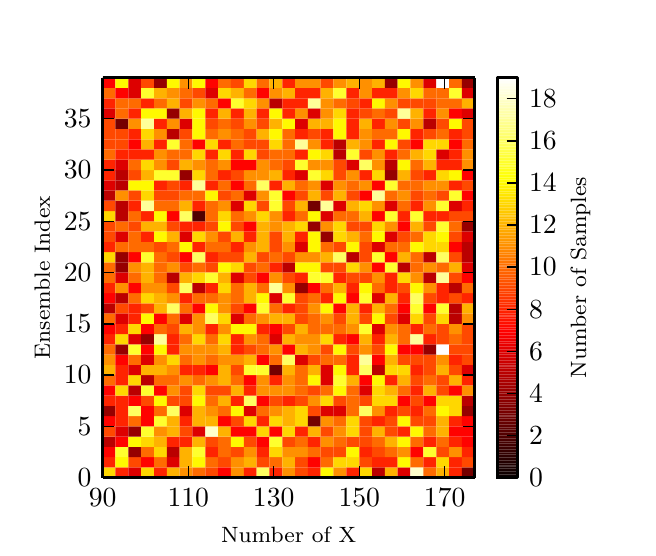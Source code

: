 \begingroup%
\makeatletter%
\begin{pgfpicture}%
\pgfpathrectangle{\pgfpointorigin}{\pgfqpoint{3.0in}{2.5in}}%
\pgfusepath{use as bounding box}%
\begin{pgfscope}%
\pgfsetbuttcap%
\pgfsetroundjoin%
\definecolor{currentfill}{rgb}{1.0,1.0,1.0}%
\pgfsetfillcolor{currentfill}%
\pgfsetlinewidth{0.0pt}%
\definecolor{currentstroke}{rgb}{1.0,1.0,1.0}%
\pgfsetstrokecolor{currentstroke}%
\pgfsetdash{}{0pt}%
\pgfpathmoveto{\pgfqpoint{0.0in}{0.0in}}%
\pgfpathlineto{\pgfqpoint{3.0in}{0.0in}}%
\pgfpathlineto{\pgfqpoint{3.0in}{2.5in}}%
\pgfpathlineto{\pgfqpoint{0.0in}{2.5in}}%
\pgfpathclose%
\pgfusepath{fill}%
\end{pgfscope}%
\begin{pgfscope}%
\pgfsetbuttcap%
\pgfsetroundjoin%
\definecolor{currentfill}{rgb}{1.0,1.0,1.0}%
\pgfsetfillcolor{currentfill}%
\pgfsetlinewidth{0.0pt}%
\definecolor{currentstroke}{rgb}{0.0,0.0,0.0}%
\pgfsetstrokecolor{currentstroke}%
\pgfsetstrokeopacity{0.0}%
\pgfsetdash{}{0pt}%
\pgfpathmoveto{\pgfqpoint{0.375in}{0.25in}}%
\pgfpathlineto{\pgfqpoint{2.235in}{0.25in}}%
\pgfpathlineto{\pgfqpoint{2.235in}{2.25in}}%
\pgfpathlineto{\pgfqpoint{0.375in}{2.25in}}%
\pgfpathclose%
\pgfusepath{fill}%
\end{pgfscope}%
\begin{pgfscope}%
\pgfpathrectangle{\pgfqpoint{0.375in}{0.25in}}{\pgfqpoint{1.86in}{2.0in}} %
\pgfusepath{clip}%
\pgfsetbuttcap%
\pgfsetroundjoin%
\definecolor{currentfill}{rgb}{1.0,0.843,0.0}%
\pgfsetfillcolor{currentfill}%
\pgfsetlinewidth{0.0pt}%
\definecolor{currentstroke}{rgb}{0.0,0.0,0.0}%
\pgfsetstrokecolor{currentstroke}%
\pgfsetdash{}{0pt}%
\pgfpathmoveto{\pgfqpoint{0.375in}{0.25in}}%
\pgfpathlineto{\pgfqpoint{0.439in}{0.25in}}%
\pgfpathlineto{\pgfqpoint{0.439in}{0.301in}}%
\pgfpathlineto{\pgfqpoint{0.375in}{0.301in}}%
\pgfpathlineto{\pgfqpoint{0.375in}{0.25in}}%
\pgfusepath{fill}%
\end{pgfscope}%
\begin{pgfscope}%
\pgfpathrectangle{\pgfqpoint{0.375in}{0.25in}}{\pgfqpoint{1.86in}{2.0in}} %
\pgfusepath{clip}%
\pgfsetbuttcap%
\pgfsetroundjoin%
\definecolor{currentfill}{rgb}{1.0,0.143,0.0}%
\pgfsetfillcolor{currentfill}%
\pgfsetlinewidth{0.0pt}%
\definecolor{currentstroke}{rgb}{0.0,0.0,0.0}%
\pgfsetstrokecolor{currentstroke}%
\pgfsetdash{}{0pt}%
\pgfpathmoveto{\pgfqpoint{0.439in}{0.25in}}%
\pgfpathlineto{\pgfqpoint{0.503in}{0.25in}}%
\pgfpathlineto{\pgfqpoint{0.503in}{0.301in}}%
\pgfpathlineto{\pgfqpoint{0.439in}{0.301in}}%
\pgfpathlineto{\pgfqpoint{0.439in}{0.25in}}%
\pgfusepath{fill}%
\end{pgfscope}%
\begin{pgfscope}%
\pgfpathrectangle{\pgfqpoint{0.375in}{0.25in}}{\pgfqpoint{1.86in}{2.0in}} %
\pgfusepath{clip}%
\pgfsetbuttcap%
\pgfsetroundjoin%
\definecolor{currentfill}{rgb}{0.865,0.0,0.0}%
\pgfsetfillcolor{currentfill}%
\pgfsetlinewidth{0.0pt}%
\definecolor{currentstroke}{rgb}{0.0,0.0,0.0}%
\pgfsetstrokecolor{currentstroke}%
\pgfsetdash{}{0pt}%
\pgfpathmoveto{\pgfqpoint{0.503in}{0.25in}}%
\pgfpathlineto{\pgfqpoint{0.567in}{0.25in}}%
\pgfpathlineto{\pgfqpoint{0.567in}{0.301in}}%
\pgfpathlineto{\pgfqpoint{0.503in}{0.301in}}%
\pgfpathlineto{\pgfqpoint{0.503in}{0.25in}}%
\pgfusepath{fill}%
\end{pgfscope}%
\begin{pgfscope}%
\pgfpathrectangle{\pgfqpoint{0.375in}{0.25in}}{\pgfqpoint{1.86in}{2.0in}} %
\pgfusepath{clip}%
\pgfsetbuttcap%
\pgfsetroundjoin%
\definecolor{currentfill}{rgb}{1.0,0.843,0.0}%
\pgfsetfillcolor{currentfill}%
\pgfsetlinewidth{0.0pt}%
\definecolor{currentstroke}{rgb}{0.0,0.0,0.0}%
\pgfsetstrokecolor{currentstroke}%
\pgfsetdash{}{0pt}%
\pgfpathmoveto{\pgfqpoint{0.567in}{0.25in}}%
\pgfpathlineto{\pgfqpoint{0.632in}{0.25in}}%
\pgfpathlineto{\pgfqpoint{0.632in}{0.301in}}%
\pgfpathlineto{\pgfqpoint{0.567in}{0.301in}}%
\pgfpathlineto{\pgfqpoint{0.567in}{0.25in}}%
\pgfusepath{fill}%
\end{pgfscope}%
\begin{pgfscope}%
\pgfpathrectangle{\pgfqpoint{0.375in}{0.25in}}{\pgfqpoint{1.86in}{2.0in}} %
\pgfusepath{clip}%
\pgfsetbuttcap%
\pgfsetroundjoin%
\definecolor{currentfill}{rgb}{1.0,0.143,0.0}%
\pgfsetfillcolor{currentfill}%
\pgfsetlinewidth{0.0pt}%
\definecolor{currentstroke}{rgb}{0.0,0.0,0.0}%
\pgfsetstrokecolor{currentstroke}%
\pgfsetdash{}{0pt}%
\pgfpathmoveto{\pgfqpoint{0.632in}{0.25in}}%
\pgfpathlineto{\pgfqpoint{0.696in}{0.25in}}%
\pgfpathlineto{\pgfqpoint{0.696in}{0.301in}}%
\pgfpathlineto{\pgfqpoint{0.632in}{0.301in}}%
\pgfpathlineto{\pgfqpoint{0.632in}{0.25in}}%
\pgfusepath{fill}%
\end{pgfscope}%
\begin{pgfscope}%
\pgfpathrectangle{\pgfqpoint{0.375in}{0.25in}}{\pgfqpoint{1.86in}{2.0in}} %
\pgfusepath{clip}%
\pgfsetbuttcap%
\pgfsetroundjoin%
\definecolor{currentfill}{rgb}{1.0,0.699,0.0}%
\pgfsetfillcolor{currentfill}%
\pgfsetlinewidth{0.0pt}%
\definecolor{currentstroke}{rgb}{0.0,0.0,0.0}%
\pgfsetstrokecolor{currentstroke}%
\pgfsetdash{}{0pt}%
\pgfpathmoveto{\pgfqpoint{0.696in}{0.25in}}%
\pgfpathlineto{\pgfqpoint{0.76in}{0.25in}}%
\pgfpathlineto{\pgfqpoint{0.76in}{0.301in}}%
\pgfpathlineto{\pgfqpoint{0.696in}{0.301in}}%
\pgfpathlineto{\pgfqpoint{0.696in}{0.25in}}%
\pgfusepath{fill}%
\end{pgfscope}%
\begin{pgfscope}%
\pgfpathrectangle{\pgfqpoint{0.375in}{0.25in}}{\pgfqpoint{1.86in}{2.0in}} %
\pgfusepath{clip}%
\pgfsetbuttcap%
\pgfsetroundjoin%
\definecolor{currentfill}{rgb}{1.0,0.565,0.0}%
\pgfsetfillcolor{currentfill}%
\pgfsetlinewidth{0.0pt}%
\definecolor{currentstroke}{rgb}{0.0,0.0,0.0}%
\pgfsetstrokecolor{currentstroke}%
\pgfsetdash{}{0pt}%
\pgfpathmoveto{\pgfqpoint{0.76in}{0.25in}}%
\pgfpathlineto{\pgfqpoint{0.824in}{0.25in}}%
\pgfpathlineto{\pgfqpoint{0.824in}{0.301in}}%
\pgfpathlineto{\pgfqpoint{0.76in}{0.301in}}%
\pgfpathlineto{\pgfqpoint{0.76in}{0.25in}}%
\pgfusepath{fill}%
\end{pgfscope}%
\begin{pgfscope}%
\pgfpathrectangle{\pgfqpoint{0.375in}{0.25in}}{\pgfqpoint{1.86in}{2.0in}} %
\pgfusepath{clip}%
\pgfsetbuttcap%
\pgfsetroundjoin%
\definecolor{currentfill}{rgb}{1.0,0.421,0.0}%
\pgfsetfillcolor{currentfill}%
\pgfsetlinewidth{0.0pt}%
\definecolor{currentstroke}{rgb}{0.0,0.0,0.0}%
\pgfsetstrokecolor{currentstroke}%
\pgfsetdash{}{0pt}%
\pgfpathmoveto{\pgfqpoint{0.824in}{0.25in}}%
\pgfpathlineto{\pgfqpoint{0.888in}{0.25in}}%
\pgfpathlineto{\pgfqpoint{0.888in}{0.301in}}%
\pgfpathlineto{\pgfqpoint{0.824in}{0.301in}}%
\pgfpathlineto{\pgfqpoint{0.824in}{0.25in}}%
\pgfusepath{fill}%
\end{pgfscope}%
\begin{pgfscope}%
\pgfpathrectangle{\pgfqpoint{0.375in}{0.25in}}{\pgfqpoint{1.86in}{2.0in}} %
\pgfusepath{clip}%
\pgfsetbuttcap%
\pgfsetroundjoin%
\definecolor{currentfill}{rgb}{1.0,0.287,0.0}%
\pgfsetfillcolor{currentfill}%
\pgfsetlinewidth{0.0pt}%
\definecolor{currentstroke}{rgb}{0.0,0.0,0.0}%
\pgfsetstrokecolor{currentstroke}%
\pgfsetdash{}{0pt}%
\pgfpathmoveto{\pgfqpoint{0.888in}{0.25in}}%
\pgfpathlineto{\pgfqpoint{0.952in}{0.25in}}%
\pgfpathlineto{\pgfqpoint{0.952in}{0.301in}}%
\pgfpathlineto{\pgfqpoint{0.888in}{0.301in}}%
\pgfpathlineto{\pgfqpoint{0.888in}{0.25in}}%
\pgfusepath{fill}%
\end{pgfscope}%
\begin{pgfscope}%
\pgfpathrectangle{\pgfqpoint{0.375in}{0.25in}}{\pgfqpoint{1.86in}{2.0in}} %
\pgfusepath{clip}%
\pgfsetbuttcap%
\pgfsetroundjoin%
\definecolor{currentfill}{rgb}{1.0,0.009,0.0}%
\pgfsetfillcolor{currentfill}%
\pgfsetlinewidth{0.0pt}%
\definecolor{currentstroke}{rgb}{0.0,0.0,0.0}%
\pgfsetstrokecolor{currentstroke}%
\pgfsetdash{}{0pt}%
\pgfpathmoveto{\pgfqpoint{0.952in}{0.25in}}%
\pgfpathlineto{\pgfqpoint{1.016in}{0.25in}}%
\pgfpathlineto{\pgfqpoint{1.016in}{0.301in}}%
\pgfpathlineto{\pgfqpoint{0.952in}{0.301in}}%
\pgfpathlineto{\pgfqpoint{0.952in}{0.25in}}%
\pgfusepath{fill}%
\end{pgfscope}%
\begin{pgfscope}%
\pgfpathrectangle{\pgfqpoint{0.375in}{0.25in}}{\pgfqpoint{1.86in}{2.0in}} %
\pgfusepath{clip}%
\pgfsetbuttcap%
\pgfsetroundjoin%
\definecolor{currentfill}{rgb}{1.0,0.565,0.0}%
\pgfsetfillcolor{currentfill}%
\pgfsetlinewidth{0.0pt}%
\definecolor{currentstroke}{rgb}{0.0,0.0,0.0}%
\pgfsetstrokecolor{currentstroke}%
\pgfsetdash{}{0pt}%
\pgfpathmoveto{\pgfqpoint{1.016in}{0.25in}}%
\pgfpathlineto{\pgfqpoint{1.081in}{0.25in}}%
\pgfpathlineto{\pgfqpoint{1.081in}{0.301in}}%
\pgfpathlineto{\pgfqpoint{1.016in}{0.301in}}%
\pgfpathlineto{\pgfqpoint{1.016in}{0.25in}}%
\pgfusepath{fill}%
\end{pgfscope}%
\begin{pgfscope}%
\pgfpathrectangle{\pgfqpoint{0.375in}{0.25in}}{\pgfqpoint{1.86in}{2.0in}} %
\pgfusepath{clip}%
\pgfsetbuttcap%
\pgfsetroundjoin%
\definecolor{currentfill}{rgb}{1.0,0.143,0.0}%
\pgfsetfillcolor{currentfill}%
\pgfsetlinewidth{0.0pt}%
\definecolor{currentstroke}{rgb}{0.0,0.0,0.0}%
\pgfsetstrokecolor{currentstroke}%
\pgfsetdash{}{0pt}%
\pgfpathmoveto{\pgfqpoint{1.081in}{0.25in}}%
\pgfpathlineto{\pgfqpoint{1.145in}{0.25in}}%
\pgfpathlineto{\pgfqpoint{1.145in}{0.301in}}%
\pgfpathlineto{\pgfqpoint{1.081in}{0.301in}}%
\pgfpathlineto{\pgfqpoint{1.081in}{0.25in}}%
\pgfusepath{fill}%
\end{pgfscope}%
\begin{pgfscope}%
\pgfpathrectangle{\pgfqpoint{0.375in}{0.25in}}{\pgfqpoint{1.86in}{2.0in}} %
\pgfusepath{clip}%
\pgfsetbuttcap%
\pgfsetroundjoin%
\definecolor{currentfill}{rgb}{1.0,1.0,0.382}%
\pgfsetfillcolor{currentfill}%
\pgfsetlinewidth{0.0pt}%
\definecolor{currentstroke}{rgb}{0.0,0.0,0.0}%
\pgfsetstrokecolor{currentstroke}%
\pgfsetdash{}{0pt}%
\pgfpathmoveto{\pgfqpoint{1.145in}{0.25in}}%
\pgfpathlineto{\pgfqpoint{1.209in}{0.25in}}%
\pgfpathlineto{\pgfqpoint{1.209in}{0.301in}}%
\pgfpathlineto{\pgfqpoint{1.145in}{0.301in}}%
\pgfpathlineto{\pgfqpoint{1.145in}{0.25in}}%
\pgfusepath{fill}%
\end{pgfscope}%
\begin{pgfscope}%
\pgfpathrectangle{\pgfqpoint{0.375in}{0.25in}}{\pgfqpoint{1.86in}{2.0in}} %
\pgfusepath{clip}%
\pgfsetbuttcap%
\pgfsetroundjoin%
\definecolor{currentfill}{rgb}{1.0,0.143,0.0}%
\pgfsetfillcolor{currentfill}%
\pgfsetlinewidth{0.0pt}%
\definecolor{currentstroke}{rgb}{0.0,0.0,0.0}%
\pgfsetstrokecolor{currentstroke}%
\pgfsetdash{}{0pt}%
\pgfpathmoveto{\pgfqpoint{1.209in}{0.25in}}%
\pgfpathlineto{\pgfqpoint{1.273in}{0.25in}}%
\pgfpathlineto{\pgfqpoint{1.273in}{0.301in}}%
\pgfpathlineto{\pgfqpoint{1.209in}{0.301in}}%
\pgfpathlineto{\pgfqpoint{1.209in}{0.25in}}%
\pgfusepath{fill}%
\end{pgfscope}%
\begin{pgfscope}%
\pgfpathrectangle{\pgfqpoint{0.375in}{0.25in}}{\pgfqpoint{1.86in}{2.0in}} %
\pgfusepath{clip}%
\pgfsetbuttcap%
\pgfsetroundjoin%
\definecolor{currentfill}{rgb}{1.0,0.565,0.0}%
\pgfsetfillcolor{currentfill}%
\pgfsetlinewidth{0.0pt}%
\definecolor{currentstroke}{rgb}{0.0,0.0,0.0}%
\pgfsetstrokecolor{currentstroke}%
\pgfsetdash{}{0pt}%
\pgfpathmoveto{\pgfqpoint{1.273in}{0.25in}}%
\pgfpathlineto{\pgfqpoint{1.337in}{0.25in}}%
\pgfpathlineto{\pgfqpoint{1.337in}{0.301in}}%
\pgfpathlineto{\pgfqpoint{1.273in}{0.301in}}%
\pgfpathlineto{\pgfqpoint{1.273in}{0.25in}}%
\pgfusepath{fill}%
\end{pgfscope}%
\begin{pgfscope}%
\pgfpathrectangle{\pgfqpoint{0.375in}{0.25in}}{\pgfqpoint{1.86in}{2.0in}} %
\pgfusepath{clip}%
\pgfsetbuttcap%
\pgfsetroundjoin%
\definecolor{currentfill}{rgb}{1.0,0.287,0.0}%
\pgfsetfillcolor{currentfill}%
\pgfsetlinewidth{0.0pt}%
\definecolor{currentstroke}{rgb}{0.0,0.0,0.0}%
\pgfsetstrokecolor{currentstroke}%
\pgfsetdash{}{0pt}%
\pgfpathmoveto{\pgfqpoint{1.337in}{0.25in}}%
\pgfpathlineto{\pgfqpoint{1.401in}{0.25in}}%
\pgfpathlineto{\pgfqpoint{1.401in}{0.301in}}%
\pgfpathlineto{\pgfqpoint{1.337in}{0.301in}}%
\pgfpathlineto{\pgfqpoint{1.337in}{0.25in}}%
\pgfusepath{fill}%
\end{pgfscope}%
\begin{pgfscope}%
\pgfpathrectangle{\pgfqpoint{0.375in}{0.25in}}{\pgfqpoint{1.86in}{2.0in}} %
\pgfusepath{clip}%
\pgfsetbuttcap%
\pgfsetroundjoin%
\definecolor{currentfill}{rgb}{1.0,0.143,0.0}%
\pgfsetfillcolor{currentfill}%
\pgfsetlinewidth{0.0pt}%
\definecolor{currentstroke}{rgb}{0.0,0.0,0.0}%
\pgfsetstrokecolor{currentstroke}%
\pgfsetdash{}{0pt}%
\pgfpathmoveto{\pgfqpoint{1.401in}{0.25in}}%
\pgfpathlineto{\pgfqpoint{1.465in}{0.25in}}%
\pgfpathlineto{\pgfqpoint{1.465in}{0.301in}}%
\pgfpathlineto{\pgfqpoint{1.401in}{0.301in}}%
\pgfpathlineto{\pgfqpoint{1.401in}{0.25in}}%
\pgfusepath{fill}%
\end{pgfscope}%
\begin{pgfscope}%
\pgfpathrectangle{\pgfqpoint{0.375in}{0.25in}}{\pgfqpoint{1.86in}{2.0in}} %
\pgfusepath{clip}%
\pgfsetbuttcap%
\pgfsetroundjoin%
\definecolor{currentfill}{rgb}{1.0,0.977,0.0}%
\pgfsetfillcolor{currentfill}%
\pgfsetlinewidth{0.0pt}%
\definecolor{currentstroke}{rgb}{0.0,0.0,0.0}%
\pgfsetstrokecolor{currentstroke}%
\pgfsetdash{}{0pt}%
\pgfpathmoveto{\pgfqpoint{1.465in}{0.25in}}%
\pgfpathlineto{\pgfqpoint{1.529in}{0.25in}}%
\pgfpathlineto{\pgfqpoint{1.529in}{0.301in}}%
\pgfpathlineto{\pgfqpoint{1.465in}{0.301in}}%
\pgfpathlineto{\pgfqpoint{1.465in}{0.25in}}%
\pgfusepath{fill}%
\end{pgfscope}%
\begin{pgfscope}%
\pgfpathrectangle{\pgfqpoint{0.375in}{0.25in}}{\pgfqpoint{1.86in}{2.0in}} %
\pgfusepath{clip}%
\pgfsetbuttcap%
\pgfsetroundjoin%
\definecolor{currentfill}{rgb}{1.0,0.565,0.0}%
\pgfsetfillcolor{currentfill}%
\pgfsetlinewidth{0.0pt}%
\definecolor{currentstroke}{rgb}{0.0,0.0,0.0}%
\pgfsetstrokecolor{currentstroke}%
\pgfsetdash{}{0pt}%
\pgfpathmoveto{\pgfqpoint{1.529in}{0.25in}}%
\pgfpathlineto{\pgfqpoint{1.594in}{0.25in}}%
\pgfpathlineto{\pgfqpoint{1.594in}{0.301in}}%
\pgfpathlineto{\pgfqpoint{1.529in}{0.301in}}%
\pgfpathlineto{\pgfqpoint{1.529in}{0.25in}}%
\pgfusepath{fill}%
\end{pgfscope}%
\begin{pgfscope}%
\pgfpathrectangle{\pgfqpoint{0.375in}{0.25in}}{\pgfqpoint{1.86in}{2.0in}} %
\pgfusepath{clip}%
\pgfsetbuttcap%
\pgfsetroundjoin%
\definecolor{currentfill}{rgb}{1.0,0.143,0.0}%
\pgfsetfillcolor{currentfill}%
\pgfsetlinewidth{0.0pt}%
\definecolor{currentstroke}{rgb}{0.0,0.0,0.0}%
\pgfsetstrokecolor{currentstroke}%
\pgfsetdash{}{0pt}%
\pgfpathmoveto{\pgfqpoint{1.594in}{0.25in}}%
\pgfpathlineto{\pgfqpoint{1.658in}{0.25in}}%
\pgfpathlineto{\pgfqpoint{1.658in}{0.301in}}%
\pgfpathlineto{\pgfqpoint{1.594in}{0.301in}}%
\pgfpathlineto{\pgfqpoint{1.594in}{0.25in}}%
\pgfusepath{fill}%
\end{pgfscope}%
\begin{pgfscope}%
\pgfpathrectangle{\pgfqpoint{0.375in}{0.25in}}{\pgfqpoint{1.86in}{2.0in}} %
\pgfusepath{clip}%
\pgfsetbuttcap%
\pgfsetroundjoin%
\definecolor{currentfill}{rgb}{1.0,0.843,0.0}%
\pgfsetfillcolor{currentfill}%
\pgfsetlinewidth{0.0pt}%
\definecolor{currentstroke}{rgb}{0.0,0.0,0.0}%
\pgfsetstrokecolor{currentstroke}%
\pgfsetdash{}{0pt}%
\pgfpathmoveto{\pgfqpoint{1.658in}{0.25in}}%
\pgfpathlineto{\pgfqpoint{1.722in}{0.25in}}%
\pgfpathlineto{\pgfqpoint{1.722in}{0.301in}}%
\pgfpathlineto{\pgfqpoint{1.658in}{0.301in}}%
\pgfpathlineto{\pgfqpoint{1.658in}{0.25in}}%
\pgfusepath{fill}%
\end{pgfscope}%
\begin{pgfscope}%
\pgfpathrectangle{\pgfqpoint{0.375in}{0.25in}}{\pgfqpoint{1.86in}{2.0in}} %
\pgfusepath{clip}%
\pgfsetbuttcap%
\pgfsetroundjoin%
\definecolor{currentfill}{rgb}{0.731,0.0,0.0}%
\pgfsetfillcolor{currentfill}%
\pgfsetlinewidth{0.0pt}%
\definecolor{currentstroke}{rgb}{0.0,0.0,0.0}%
\pgfsetstrokecolor{currentstroke}%
\pgfsetdash{}{0pt}%
\pgfpathmoveto{\pgfqpoint{1.722in}{0.25in}}%
\pgfpathlineto{\pgfqpoint{1.786in}{0.25in}}%
\pgfpathlineto{\pgfqpoint{1.786in}{0.301in}}%
\pgfpathlineto{\pgfqpoint{1.722in}{0.301in}}%
\pgfpathlineto{\pgfqpoint{1.722in}{0.25in}}%
\pgfusepath{fill}%
\end{pgfscope}%
\begin{pgfscope}%
\pgfpathrectangle{\pgfqpoint{0.375in}{0.25in}}{\pgfqpoint{1.86in}{2.0in}} %
\pgfusepath{clip}%
\pgfsetbuttcap%
\pgfsetroundjoin%
\definecolor{currentfill}{rgb}{1.0,0.699,0.0}%
\pgfsetfillcolor{currentfill}%
\pgfsetlinewidth{0.0pt}%
\definecolor{currentstroke}{rgb}{0.0,0.0,0.0}%
\pgfsetstrokecolor{currentstroke}%
\pgfsetdash{}{0pt}%
\pgfpathmoveto{\pgfqpoint{1.786in}{0.25in}}%
\pgfpathlineto{\pgfqpoint{1.85in}{0.25in}}%
\pgfpathlineto{\pgfqpoint{1.85in}{0.301in}}%
\pgfpathlineto{\pgfqpoint{1.786in}{0.301in}}%
\pgfpathlineto{\pgfqpoint{1.786in}{0.25in}}%
\pgfusepath{fill}%
\end{pgfscope}%
\begin{pgfscope}%
\pgfpathrectangle{\pgfqpoint{0.375in}{0.25in}}{\pgfqpoint{1.86in}{2.0in}} %
\pgfusepath{clip}%
\pgfsetbuttcap%
\pgfsetroundjoin%
\definecolor{currentfill}{rgb}{0.865,0.0,0.0}%
\pgfsetfillcolor{currentfill}%
\pgfsetlinewidth{0.0pt}%
\definecolor{currentstroke}{rgb}{0.0,0.0,0.0}%
\pgfsetstrokecolor{currentstroke}%
\pgfsetdash{}{0pt}%
\pgfpathmoveto{\pgfqpoint{1.85in}{0.25in}}%
\pgfpathlineto{\pgfqpoint{1.914in}{0.25in}}%
\pgfpathlineto{\pgfqpoint{1.914in}{0.301in}}%
\pgfpathlineto{\pgfqpoint{1.85in}{0.301in}}%
\pgfpathlineto{\pgfqpoint{1.85in}{0.25in}}%
\pgfusepath{fill}%
\end{pgfscope}%
\begin{pgfscope}%
\pgfpathrectangle{\pgfqpoint{0.375in}{0.25in}}{\pgfqpoint{1.86in}{2.0in}} %
\pgfusepath{clip}%
\pgfsetbuttcap%
\pgfsetroundjoin%
\definecolor{currentfill}{rgb}{1.0,1.0,0.799}%
\pgfsetfillcolor{currentfill}%
\pgfsetlinewidth{0.0pt}%
\definecolor{currentstroke}{rgb}{0.0,0.0,0.0}%
\pgfsetstrokecolor{currentstroke}%
\pgfsetdash{}{0pt}%
\pgfpathmoveto{\pgfqpoint{1.914in}{0.25in}}%
\pgfpathlineto{\pgfqpoint{1.978in}{0.25in}}%
\pgfpathlineto{\pgfqpoint{1.978in}{0.301in}}%
\pgfpathlineto{\pgfqpoint{1.914in}{0.301in}}%
\pgfpathlineto{\pgfqpoint{1.914in}{0.25in}}%
\pgfusepath{fill}%
\end{pgfscope}%
\begin{pgfscope}%
\pgfpathrectangle{\pgfqpoint{0.375in}{0.25in}}{\pgfqpoint{1.86in}{2.0in}} %
\pgfusepath{clip}%
\pgfsetbuttcap%
\pgfsetroundjoin%
\definecolor{currentfill}{rgb}{1.0,0.421,0.0}%
\pgfsetfillcolor{currentfill}%
\pgfsetlinewidth{0.0pt}%
\definecolor{currentstroke}{rgb}{0.0,0.0,0.0}%
\pgfsetstrokecolor{currentstroke}%
\pgfsetdash{}{0pt}%
\pgfpathmoveto{\pgfqpoint{1.978in}{0.25in}}%
\pgfpathlineto{\pgfqpoint{2.043in}{0.25in}}%
\pgfpathlineto{\pgfqpoint{2.043in}{0.301in}}%
\pgfpathlineto{\pgfqpoint{1.978in}{0.301in}}%
\pgfpathlineto{\pgfqpoint{1.978in}{0.25in}}%
\pgfusepath{fill}%
\end{pgfscope}%
\begin{pgfscope}%
\pgfpathrectangle{\pgfqpoint{0.375in}{0.25in}}{\pgfqpoint{1.86in}{2.0in}} %
\pgfusepath{clip}%
\pgfsetbuttcap%
\pgfsetroundjoin%
\definecolor{currentfill}{rgb}{1.0,0.699,0.0}%
\pgfsetfillcolor{currentfill}%
\pgfsetlinewidth{0.0pt}%
\definecolor{currentstroke}{rgb}{0.0,0.0,0.0}%
\pgfsetstrokecolor{currentstroke}%
\pgfsetdash{}{0pt}%
\pgfpathmoveto{\pgfqpoint{2.043in}{0.25in}}%
\pgfpathlineto{\pgfqpoint{2.107in}{0.25in}}%
\pgfpathlineto{\pgfqpoint{2.107in}{0.301in}}%
\pgfpathlineto{\pgfqpoint{2.043in}{0.301in}}%
\pgfpathlineto{\pgfqpoint{2.043in}{0.25in}}%
\pgfusepath{fill}%
\end{pgfscope}%
\begin{pgfscope}%
\pgfpathrectangle{\pgfqpoint{0.375in}{0.25in}}{\pgfqpoint{1.86in}{2.0in}} %
\pgfusepath{clip}%
\pgfsetbuttcap%
\pgfsetroundjoin%
\definecolor{currentfill}{rgb}{1.0,0.143,0.0}%
\pgfsetfillcolor{currentfill}%
\pgfsetlinewidth{0.0pt}%
\definecolor{currentstroke}{rgb}{0.0,0.0,0.0}%
\pgfsetstrokecolor{currentstroke}%
\pgfsetdash{}{0pt}%
\pgfpathmoveto{\pgfqpoint{2.107in}{0.25in}}%
\pgfpathlineto{\pgfqpoint{2.171in}{0.25in}}%
\pgfpathlineto{\pgfqpoint{2.171in}{0.301in}}%
\pgfpathlineto{\pgfqpoint{2.107in}{0.301in}}%
\pgfpathlineto{\pgfqpoint{2.107in}{0.25in}}%
\pgfusepath{fill}%
\end{pgfscope}%
\begin{pgfscope}%
\pgfpathrectangle{\pgfqpoint{0.375in}{0.25in}}{\pgfqpoint{1.86in}{2.0in}} %
\pgfusepath{clip}%
\pgfsetbuttcap%
\pgfsetroundjoin%
\definecolor{currentfill}{rgb}{0.453,0.0,0.0}%
\pgfsetfillcolor{currentfill}%
\pgfsetlinewidth{0.0pt}%
\definecolor{currentstroke}{rgb}{0.0,0.0,0.0}%
\pgfsetstrokecolor{currentstroke}%
\pgfsetdash{}{0pt}%
\pgfpathmoveto{\pgfqpoint{2.171in}{0.25in}}%
\pgfpathlineto{\pgfqpoint{2.235in}{0.25in}}%
\pgfpathlineto{\pgfqpoint{2.235in}{0.301in}}%
\pgfpathlineto{\pgfqpoint{2.171in}{0.301in}}%
\pgfpathlineto{\pgfqpoint{2.171in}{0.25in}}%
\pgfusepath{fill}%
\end{pgfscope}%
\begin{pgfscope}%
\pgfpathrectangle{\pgfqpoint{0.375in}{0.25in}}{\pgfqpoint{1.86in}{2.0in}} %
\pgfusepath{clip}%
\pgfsetbuttcap%
\pgfsetroundjoin%
\definecolor{currentfill}{rgb}{1.0,0.143,0.0}%
\pgfsetfillcolor{currentfill}%
\pgfsetlinewidth{0.0pt}%
\definecolor{currentstroke}{rgb}{0.0,0.0,0.0}%
\pgfsetstrokecolor{currentstroke}%
\pgfsetdash{}{0pt}%
\pgfpathmoveto{\pgfqpoint{0.375in}{0.301in}}%
\pgfpathlineto{\pgfqpoint{0.439in}{0.301in}}%
\pgfpathlineto{\pgfqpoint{0.439in}{0.353in}}%
\pgfpathlineto{\pgfqpoint{0.375in}{0.353in}}%
\pgfpathlineto{\pgfqpoint{0.375in}{0.301in}}%
\pgfusepath{fill}%
\end{pgfscope}%
\begin{pgfscope}%
\pgfpathrectangle{\pgfqpoint{0.375in}{0.25in}}{\pgfqpoint{1.86in}{2.0in}} %
\pgfusepath{clip}%
\pgfsetbuttcap%
\pgfsetroundjoin%
\definecolor{currentfill}{rgb}{1.0,0.977,0.0}%
\pgfsetfillcolor{currentfill}%
\pgfsetlinewidth{0.0pt}%
\definecolor{currentstroke}{rgb}{0.0,0.0,0.0}%
\pgfsetstrokecolor{currentstroke}%
\pgfsetdash{}{0pt}%
\pgfpathmoveto{\pgfqpoint{0.439in}{0.301in}}%
\pgfpathlineto{\pgfqpoint{0.503in}{0.301in}}%
\pgfpathlineto{\pgfqpoint{0.503in}{0.353in}}%
\pgfpathlineto{\pgfqpoint{0.439in}{0.353in}}%
\pgfpathlineto{\pgfqpoint{0.439in}{0.301in}}%
\pgfusepath{fill}%
\end{pgfscope}%
\begin{pgfscope}%
\pgfpathrectangle{\pgfqpoint{0.375in}{0.25in}}{\pgfqpoint{1.86in}{2.0in}} %
\pgfusepath{clip}%
\pgfsetbuttcap%
\pgfsetroundjoin%
\definecolor{currentfill}{rgb}{1.0,0.287,0.0}%
\pgfsetfillcolor{currentfill}%
\pgfsetlinewidth{0.0pt}%
\definecolor{currentstroke}{rgb}{0.0,0.0,0.0}%
\pgfsetstrokecolor{currentstroke}%
\pgfsetdash{}{0pt}%
\pgfpathmoveto{\pgfqpoint{0.503in}{0.301in}}%
\pgfpathlineto{\pgfqpoint{0.567in}{0.301in}}%
\pgfpathlineto{\pgfqpoint{0.567in}{0.353in}}%
\pgfpathlineto{\pgfqpoint{0.503in}{0.353in}}%
\pgfpathlineto{\pgfqpoint{0.503in}{0.301in}}%
\pgfusepath{fill}%
\end{pgfscope}%
\begin{pgfscope}%
\pgfpathrectangle{\pgfqpoint{0.375in}{0.25in}}{\pgfqpoint{1.86in}{2.0in}} %
\pgfusepath{clip}%
\pgfsetbuttcap%
\pgfsetroundjoin%
\definecolor{currentfill}{rgb}{1.0,0.009,0.0}%
\pgfsetfillcolor{currentfill}%
\pgfsetlinewidth{0.0pt}%
\definecolor{currentstroke}{rgb}{0.0,0.0,0.0}%
\pgfsetstrokecolor{currentstroke}%
\pgfsetdash{}{0pt}%
\pgfpathmoveto{\pgfqpoint{0.567in}{0.301in}}%
\pgfpathlineto{\pgfqpoint{0.632in}{0.301in}}%
\pgfpathlineto{\pgfqpoint{0.632in}{0.353in}}%
\pgfpathlineto{\pgfqpoint{0.567in}{0.353in}}%
\pgfpathlineto{\pgfqpoint{0.567in}{0.301in}}%
\pgfusepath{fill}%
\end{pgfscope}%
\begin{pgfscope}%
\pgfpathrectangle{\pgfqpoint{0.375in}{0.25in}}{\pgfqpoint{1.86in}{2.0in}} %
\pgfusepath{clip}%
\pgfsetbuttcap%
\pgfsetroundjoin%
\definecolor{currentfill}{rgb}{1.0,0.421,0.0}%
\pgfsetfillcolor{currentfill}%
\pgfsetlinewidth{0.0pt}%
\definecolor{currentstroke}{rgb}{0.0,0.0,0.0}%
\pgfsetstrokecolor{currentstroke}%
\pgfsetdash{}{0pt}%
\pgfpathmoveto{\pgfqpoint{0.632in}{0.301in}}%
\pgfpathlineto{\pgfqpoint{0.696in}{0.301in}}%
\pgfpathlineto{\pgfqpoint{0.696in}{0.353in}}%
\pgfpathlineto{\pgfqpoint{0.632in}{0.353in}}%
\pgfpathlineto{\pgfqpoint{0.632in}{0.301in}}%
\pgfusepath{fill}%
\end{pgfscope}%
\begin{pgfscope}%
\pgfpathrectangle{\pgfqpoint{0.375in}{0.25in}}{\pgfqpoint{1.86in}{2.0in}} %
\pgfusepath{clip}%
\pgfsetbuttcap%
\pgfsetroundjoin%
\definecolor{currentfill}{rgb}{0.865,0.0,0.0}%
\pgfsetfillcolor{currentfill}%
\pgfsetlinewidth{0.0pt}%
\definecolor{currentstroke}{rgb}{0.0,0.0,0.0}%
\pgfsetstrokecolor{currentstroke}%
\pgfsetdash{}{0pt}%
\pgfpathmoveto{\pgfqpoint{0.696in}{0.301in}}%
\pgfpathlineto{\pgfqpoint{0.76in}{0.301in}}%
\pgfpathlineto{\pgfqpoint{0.76in}{0.353in}}%
\pgfpathlineto{\pgfqpoint{0.696in}{0.353in}}%
\pgfpathlineto{\pgfqpoint{0.696in}{0.301in}}%
\pgfusepath{fill}%
\end{pgfscope}%
\begin{pgfscope}%
\pgfpathrectangle{\pgfqpoint{0.375in}{0.25in}}{\pgfqpoint{1.86in}{2.0in}} %
\pgfusepath{clip}%
\pgfsetbuttcap%
\pgfsetroundjoin%
\definecolor{currentfill}{rgb}{1.0,0.699,0.0}%
\pgfsetfillcolor{currentfill}%
\pgfsetlinewidth{0.0pt}%
\definecolor{currentstroke}{rgb}{0.0,0.0,0.0}%
\pgfsetstrokecolor{currentstroke}%
\pgfsetdash{}{0pt}%
\pgfpathmoveto{\pgfqpoint{0.76in}{0.301in}}%
\pgfpathlineto{\pgfqpoint{0.824in}{0.301in}}%
\pgfpathlineto{\pgfqpoint{0.824in}{0.353in}}%
\pgfpathlineto{\pgfqpoint{0.76in}{0.353in}}%
\pgfpathlineto{\pgfqpoint{0.76in}{0.301in}}%
\pgfusepath{fill}%
\end{pgfscope}%
\begin{pgfscope}%
\pgfpathrectangle{\pgfqpoint{0.375in}{0.25in}}{\pgfqpoint{1.86in}{2.0in}} %
\pgfusepath{clip}%
\pgfsetbuttcap%
\pgfsetroundjoin%
\definecolor{currentfill}{rgb}{1.0,0.977,0.0}%
\pgfsetfillcolor{currentfill}%
\pgfsetlinewidth{0.0pt}%
\definecolor{currentstroke}{rgb}{0.0,0.0,0.0}%
\pgfsetstrokecolor{currentstroke}%
\pgfsetdash{}{0pt}%
\pgfpathmoveto{\pgfqpoint{0.824in}{0.301in}}%
\pgfpathlineto{\pgfqpoint{0.888in}{0.301in}}%
\pgfpathlineto{\pgfqpoint{0.888in}{0.353in}}%
\pgfpathlineto{\pgfqpoint{0.824in}{0.353in}}%
\pgfpathlineto{\pgfqpoint{0.824in}{0.301in}}%
\pgfusepath{fill}%
\end{pgfscope}%
\begin{pgfscope}%
\pgfpathrectangle{\pgfqpoint{0.375in}{0.25in}}{\pgfqpoint{1.86in}{2.0in}} %
\pgfusepath{clip}%
\pgfsetbuttcap%
\pgfsetroundjoin%
\definecolor{currentfill}{rgb}{1.0,0.421,0.0}%
\pgfsetfillcolor{currentfill}%
\pgfsetlinewidth{0.0pt}%
\definecolor{currentstroke}{rgb}{0.0,0.0,0.0}%
\pgfsetstrokecolor{currentstroke}%
\pgfsetdash{}{0pt}%
\pgfpathmoveto{\pgfqpoint{0.888in}{0.301in}}%
\pgfpathlineto{\pgfqpoint{0.952in}{0.301in}}%
\pgfpathlineto{\pgfqpoint{0.952in}{0.353in}}%
\pgfpathlineto{\pgfqpoint{0.888in}{0.353in}}%
\pgfpathlineto{\pgfqpoint{0.888in}{0.301in}}%
\pgfusepath{fill}%
\end{pgfscope}%
\begin{pgfscope}%
\pgfpathrectangle{\pgfqpoint{0.375in}{0.25in}}{\pgfqpoint{1.86in}{2.0in}} %
\pgfusepath{clip}%
\pgfsetbuttcap%
\pgfsetroundjoin%
\definecolor{currentfill}{rgb}{1.0,0.287,0.0}%
\pgfsetfillcolor{currentfill}%
\pgfsetlinewidth{0.0pt}%
\definecolor{currentstroke}{rgb}{0.0,0.0,0.0}%
\pgfsetstrokecolor{currentstroke}%
\pgfsetdash{}{0pt}%
\pgfpathmoveto{\pgfqpoint{0.952in}{0.301in}}%
\pgfpathlineto{\pgfqpoint{1.016in}{0.301in}}%
\pgfpathlineto{\pgfqpoint{1.016in}{0.353in}}%
\pgfpathlineto{\pgfqpoint{0.952in}{0.353in}}%
\pgfpathlineto{\pgfqpoint{0.952in}{0.301in}}%
\pgfusepath{fill}%
\end{pgfscope}%
\begin{pgfscope}%
\pgfpathrectangle{\pgfqpoint{0.375in}{0.25in}}{\pgfqpoint{1.86in}{2.0in}} %
\pgfusepath{clip}%
\pgfsetbuttcap%
\pgfsetroundjoin%
\definecolor{currentfill}{rgb}{1.0,0.565,0.0}%
\pgfsetfillcolor{currentfill}%
\pgfsetlinewidth{0.0pt}%
\definecolor{currentstroke}{rgb}{0.0,0.0,0.0}%
\pgfsetstrokecolor{currentstroke}%
\pgfsetdash{}{0pt}%
\pgfpathmoveto{\pgfqpoint{1.016in}{0.301in}}%
\pgfpathlineto{\pgfqpoint{1.081in}{0.301in}}%
\pgfpathlineto{\pgfqpoint{1.081in}{0.353in}}%
\pgfpathlineto{\pgfqpoint{1.016in}{0.353in}}%
\pgfpathlineto{\pgfqpoint{1.016in}{0.301in}}%
\pgfusepath{fill}%
\end{pgfscope}%
\begin{pgfscope}%
\pgfpathrectangle{\pgfqpoint{0.375in}{0.25in}}{\pgfqpoint{1.86in}{2.0in}} %
\pgfusepath{clip}%
\pgfsetbuttcap%
\pgfsetroundjoin%
\definecolor{currentfill}{rgb}{1.0,0.699,0.0}%
\pgfsetfillcolor{currentfill}%
\pgfsetlinewidth{0.0pt}%
\definecolor{currentstroke}{rgb}{0.0,0.0,0.0}%
\pgfsetstrokecolor{currentstroke}%
\pgfsetdash{}{0pt}%
\pgfpathmoveto{\pgfqpoint{1.081in}{0.301in}}%
\pgfpathlineto{\pgfqpoint{1.145in}{0.301in}}%
\pgfpathlineto{\pgfqpoint{1.145in}{0.353in}}%
\pgfpathlineto{\pgfqpoint{1.081in}{0.353in}}%
\pgfpathlineto{\pgfqpoint{1.081in}{0.301in}}%
\pgfusepath{fill}%
\end{pgfscope}%
\begin{pgfscope}%
\pgfpathrectangle{\pgfqpoint{0.375in}{0.25in}}{\pgfqpoint{1.86in}{2.0in}} %
\pgfusepath{clip}%
\pgfsetbuttcap%
\pgfsetroundjoin%
\definecolor{currentfill}{rgb}{1.0,0.287,0.0}%
\pgfsetfillcolor{currentfill}%
\pgfsetlinewidth{0.0pt}%
\definecolor{currentstroke}{rgb}{0.0,0.0,0.0}%
\pgfsetstrokecolor{currentstroke}%
\pgfsetdash{}{0pt}%
\pgfpathmoveto{\pgfqpoint{1.145in}{0.301in}}%
\pgfpathlineto{\pgfqpoint{1.209in}{0.301in}}%
\pgfpathlineto{\pgfqpoint{1.209in}{0.353in}}%
\pgfpathlineto{\pgfqpoint{1.145in}{0.353in}}%
\pgfpathlineto{\pgfqpoint{1.145in}{0.301in}}%
\pgfusepath{fill}%
\end{pgfscope}%
\begin{pgfscope}%
\pgfpathrectangle{\pgfqpoint{0.375in}{0.25in}}{\pgfqpoint{1.86in}{2.0in}} %
\pgfusepath{clip}%
\pgfsetbuttcap%
\pgfsetroundjoin%
\definecolor{currentfill}{rgb}{1.0,0.421,0.0}%
\pgfsetfillcolor{currentfill}%
\pgfsetlinewidth{0.0pt}%
\definecolor{currentstroke}{rgb}{0.0,0.0,0.0}%
\pgfsetstrokecolor{currentstroke}%
\pgfsetdash{}{0pt}%
\pgfpathmoveto{\pgfqpoint{1.209in}{0.301in}}%
\pgfpathlineto{\pgfqpoint{1.273in}{0.301in}}%
\pgfpathlineto{\pgfqpoint{1.273in}{0.353in}}%
\pgfpathlineto{\pgfqpoint{1.209in}{0.353in}}%
\pgfpathlineto{\pgfqpoint{1.209in}{0.301in}}%
\pgfusepath{fill}%
\end{pgfscope}%
\begin{pgfscope}%
\pgfpathrectangle{\pgfqpoint{0.375in}{0.25in}}{\pgfqpoint{1.86in}{2.0in}} %
\pgfusepath{clip}%
\pgfsetbuttcap%
\pgfsetroundjoin%
\definecolor{currentfill}{rgb}{1.0,0.699,0.0}%
\pgfsetfillcolor{currentfill}%
\pgfsetlinewidth{0.0pt}%
\definecolor{currentstroke}{rgb}{0.0,0.0,0.0}%
\pgfsetstrokecolor{currentstroke}%
\pgfsetdash{}{0pt}%
\pgfpathmoveto{\pgfqpoint{1.273in}{0.301in}}%
\pgfpathlineto{\pgfqpoint{1.337in}{0.301in}}%
\pgfpathlineto{\pgfqpoint{1.337in}{0.353in}}%
\pgfpathlineto{\pgfqpoint{1.273in}{0.353in}}%
\pgfpathlineto{\pgfqpoint{1.273in}{0.301in}}%
\pgfusepath{fill}%
\end{pgfscope}%
\begin{pgfscope}%
\pgfpathrectangle{\pgfqpoint{0.375in}{0.25in}}{\pgfqpoint{1.86in}{2.0in}} %
\pgfusepath{clip}%
\pgfsetbuttcap%
\pgfsetroundjoin%
\definecolor{currentfill}{rgb}{1.0,0.287,0.0}%
\pgfsetfillcolor{currentfill}%
\pgfsetlinewidth{0.0pt}%
\definecolor{currentstroke}{rgb}{0.0,0.0,0.0}%
\pgfsetstrokecolor{currentstroke}%
\pgfsetdash{}{0pt}%
\pgfpathmoveto{\pgfqpoint{1.337in}{0.301in}}%
\pgfpathlineto{\pgfqpoint{1.401in}{0.301in}}%
\pgfpathlineto{\pgfqpoint{1.401in}{0.353in}}%
\pgfpathlineto{\pgfqpoint{1.337in}{0.353in}}%
\pgfpathlineto{\pgfqpoint{1.337in}{0.301in}}%
\pgfusepath{fill}%
\end{pgfscope}%
\begin{pgfscope}%
\pgfpathrectangle{\pgfqpoint{0.375in}{0.25in}}{\pgfqpoint{1.86in}{2.0in}} %
\pgfusepath{clip}%
\pgfsetbuttcap%
\pgfsetroundjoin%
\definecolor{currentfill}{rgb}{1.0,0.009,0.0}%
\pgfsetfillcolor{currentfill}%
\pgfsetlinewidth{0.0pt}%
\definecolor{currentstroke}{rgb}{0.0,0.0,0.0}%
\pgfsetstrokecolor{currentstroke}%
\pgfsetdash{}{0pt}%
\pgfpathmoveto{\pgfqpoint{1.401in}{0.301in}}%
\pgfpathlineto{\pgfqpoint{1.465in}{0.301in}}%
\pgfpathlineto{\pgfqpoint{1.465in}{0.353in}}%
\pgfpathlineto{\pgfqpoint{1.401in}{0.353in}}%
\pgfpathlineto{\pgfqpoint{1.401in}{0.301in}}%
\pgfusepath{fill}%
\end{pgfscope}%
\begin{pgfscope}%
\pgfpathrectangle{\pgfqpoint{0.375in}{0.25in}}{\pgfqpoint{1.86in}{2.0in}} %
\pgfusepath{clip}%
\pgfsetbuttcap%
\pgfsetroundjoin%
\definecolor{currentfill}{rgb}{1.0,0.421,0.0}%
\pgfsetfillcolor{currentfill}%
\pgfsetlinewidth{0.0pt}%
\definecolor{currentstroke}{rgb}{0.0,0.0,0.0}%
\pgfsetstrokecolor{currentstroke}%
\pgfsetdash{}{0pt}%
\pgfpathmoveto{\pgfqpoint{1.465in}{0.301in}}%
\pgfpathlineto{\pgfqpoint{1.529in}{0.301in}}%
\pgfpathlineto{\pgfqpoint{1.529in}{0.353in}}%
\pgfpathlineto{\pgfqpoint{1.465in}{0.353in}}%
\pgfpathlineto{\pgfqpoint{1.465in}{0.301in}}%
\pgfusepath{fill}%
\end{pgfscope}%
\begin{pgfscope}%
\pgfpathrectangle{\pgfqpoint{0.375in}{0.25in}}{\pgfqpoint{1.86in}{2.0in}} %
\pgfusepath{clip}%
\pgfsetbuttcap%
\pgfsetroundjoin%
\definecolor{currentfill}{rgb}{1.0,0.843,0.0}%
\pgfsetfillcolor{currentfill}%
\pgfsetlinewidth{0.0pt}%
\definecolor{currentstroke}{rgb}{0.0,0.0,0.0}%
\pgfsetstrokecolor{currentstroke}%
\pgfsetdash{}{0pt}%
\pgfpathmoveto{\pgfqpoint{1.529in}{0.301in}}%
\pgfpathlineto{\pgfqpoint{1.594in}{0.301in}}%
\pgfpathlineto{\pgfqpoint{1.594in}{0.353in}}%
\pgfpathlineto{\pgfqpoint{1.529in}{0.353in}}%
\pgfpathlineto{\pgfqpoint{1.529in}{0.301in}}%
\pgfusepath{fill}%
\end{pgfscope}%
\begin{pgfscope}%
\pgfpathrectangle{\pgfqpoint{0.375in}{0.25in}}{\pgfqpoint{1.86in}{2.0in}} %
\pgfusepath{clip}%
\pgfsetbuttcap%
\pgfsetroundjoin%
\definecolor{currentfill}{rgb}{1.0,0.843,0.0}%
\pgfsetfillcolor{currentfill}%
\pgfsetlinewidth{0.0pt}%
\definecolor{currentstroke}{rgb}{0.0,0.0,0.0}%
\pgfsetstrokecolor{currentstroke}%
\pgfsetdash{}{0pt}%
\pgfpathmoveto{\pgfqpoint{1.594in}{0.301in}}%
\pgfpathlineto{\pgfqpoint{1.658in}{0.301in}}%
\pgfpathlineto{\pgfqpoint{1.658in}{0.353in}}%
\pgfpathlineto{\pgfqpoint{1.594in}{0.353in}}%
\pgfpathlineto{\pgfqpoint{1.594in}{0.301in}}%
\pgfusepath{fill}%
\end{pgfscope}%
\begin{pgfscope}%
\pgfpathrectangle{\pgfqpoint{0.375in}{0.25in}}{\pgfqpoint{1.86in}{2.0in}} %
\pgfusepath{clip}%
\pgfsetbuttcap%
\pgfsetroundjoin%
\definecolor{currentfill}{rgb}{1.0,0.287,0.0}%
\pgfsetfillcolor{currentfill}%
\pgfsetlinewidth{0.0pt}%
\definecolor{currentstroke}{rgb}{0.0,0.0,0.0}%
\pgfsetstrokecolor{currentstroke}%
\pgfsetdash{}{0pt}%
\pgfpathmoveto{\pgfqpoint{1.658in}{0.301in}}%
\pgfpathlineto{\pgfqpoint{1.722in}{0.301in}}%
\pgfpathlineto{\pgfqpoint{1.722in}{0.353in}}%
\pgfpathlineto{\pgfqpoint{1.658in}{0.353in}}%
\pgfpathlineto{\pgfqpoint{1.658in}{0.301in}}%
\pgfusepath{fill}%
\end{pgfscope}%
\begin{pgfscope}%
\pgfpathrectangle{\pgfqpoint{0.375in}{0.25in}}{\pgfqpoint{1.86in}{2.0in}} %
\pgfusepath{clip}%
\pgfsetbuttcap%
\pgfsetroundjoin%
\definecolor{currentfill}{rgb}{1.0,0.143,0.0}%
\pgfsetfillcolor{currentfill}%
\pgfsetlinewidth{0.0pt}%
\definecolor{currentstroke}{rgb}{0.0,0.0,0.0}%
\pgfsetstrokecolor{currentstroke}%
\pgfsetdash{}{0pt}%
\pgfpathmoveto{\pgfqpoint{1.722in}{0.301in}}%
\pgfpathlineto{\pgfqpoint{1.786in}{0.301in}}%
\pgfpathlineto{\pgfqpoint{1.786in}{0.353in}}%
\pgfpathlineto{\pgfqpoint{1.722in}{0.353in}}%
\pgfpathlineto{\pgfqpoint{1.722in}{0.301in}}%
\pgfusepath{fill}%
\end{pgfscope}%
\begin{pgfscope}%
\pgfpathrectangle{\pgfqpoint{0.375in}{0.25in}}{\pgfqpoint{1.86in}{2.0in}} %
\pgfusepath{clip}%
\pgfsetbuttcap%
\pgfsetroundjoin%
\definecolor{currentfill}{rgb}{1.0,0.143,0.0}%
\pgfsetfillcolor{currentfill}%
\pgfsetlinewidth{0.0pt}%
\definecolor{currentstroke}{rgb}{0.0,0.0,0.0}%
\pgfsetstrokecolor{currentstroke}%
\pgfsetdash{}{0pt}%
\pgfpathmoveto{\pgfqpoint{1.786in}{0.301in}}%
\pgfpathlineto{\pgfqpoint{1.85in}{0.301in}}%
\pgfpathlineto{\pgfqpoint{1.85in}{0.353in}}%
\pgfpathlineto{\pgfqpoint{1.786in}{0.353in}}%
\pgfpathlineto{\pgfqpoint{1.786in}{0.301in}}%
\pgfusepath{fill}%
\end{pgfscope}%
\begin{pgfscope}%
\pgfpathrectangle{\pgfqpoint{0.375in}{0.25in}}{\pgfqpoint{1.86in}{2.0in}} %
\pgfusepath{clip}%
\pgfsetbuttcap%
\pgfsetroundjoin%
\definecolor{currentfill}{rgb}{1.0,0.977,0.0}%
\pgfsetfillcolor{currentfill}%
\pgfsetlinewidth{0.0pt}%
\definecolor{currentstroke}{rgb}{0.0,0.0,0.0}%
\pgfsetstrokecolor{currentstroke}%
\pgfsetdash{}{0pt}%
\pgfpathmoveto{\pgfqpoint{1.85in}{0.301in}}%
\pgfpathlineto{\pgfqpoint{1.914in}{0.301in}}%
\pgfpathlineto{\pgfqpoint{1.914in}{0.353in}}%
\pgfpathlineto{\pgfqpoint{1.85in}{0.353in}}%
\pgfpathlineto{\pgfqpoint{1.85in}{0.301in}}%
\pgfusepath{fill}%
\end{pgfscope}%
\begin{pgfscope}%
\pgfpathrectangle{\pgfqpoint{0.375in}{0.25in}}{\pgfqpoint{1.86in}{2.0in}} %
\pgfusepath{clip}%
\pgfsetbuttcap%
\pgfsetroundjoin%
\definecolor{currentfill}{rgb}{1.0,0.421,0.0}%
\pgfsetfillcolor{currentfill}%
\pgfsetlinewidth{0.0pt}%
\definecolor{currentstroke}{rgb}{0.0,0.0,0.0}%
\pgfsetstrokecolor{currentstroke}%
\pgfsetdash{}{0pt}%
\pgfpathmoveto{\pgfqpoint{1.914in}{0.301in}}%
\pgfpathlineto{\pgfqpoint{1.978in}{0.301in}}%
\pgfpathlineto{\pgfqpoint{1.978in}{0.353in}}%
\pgfpathlineto{\pgfqpoint{1.914in}{0.353in}}%
\pgfpathlineto{\pgfqpoint{1.914in}{0.301in}}%
\pgfusepath{fill}%
\end{pgfscope}%
\begin{pgfscope}%
\pgfpathrectangle{\pgfqpoint{0.375in}{0.25in}}{\pgfqpoint{1.86in}{2.0in}} %
\pgfusepath{clip}%
\pgfsetbuttcap%
\pgfsetroundjoin%
\definecolor{currentfill}{rgb}{1.0,0.143,0.0}%
\pgfsetfillcolor{currentfill}%
\pgfsetlinewidth{0.0pt}%
\definecolor{currentstroke}{rgb}{0.0,0.0,0.0}%
\pgfsetstrokecolor{currentstroke}%
\pgfsetdash{}{0pt}%
\pgfpathmoveto{\pgfqpoint{1.978in}{0.301in}}%
\pgfpathlineto{\pgfqpoint{2.043in}{0.301in}}%
\pgfpathlineto{\pgfqpoint{2.043in}{0.353in}}%
\pgfpathlineto{\pgfqpoint{1.978in}{0.353in}}%
\pgfpathlineto{\pgfqpoint{1.978in}{0.301in}}%
\pgfusepath{fill}%
\end{pgfscope}%
\begin{pgfscope}%
\pgfpathrectangle{\pgfqpoint{0.375in}{0.25in}}{\pgfqpoint{1.86in}{2.0in}} %
\pgfusepath{clip}%
\pgfsetbuttcap%
\pgfsetroundjoin%
\definecolor{currentfill}{rgb}{1.0,0.843,0.0}%
\pgfsetfillcolor{currentfill}%
\pgfsetlinewidth{0.0pt}%
\definecolor{currentstroke}{rgb}{0.0,0.0,0.0}%
\pgfsetstrokecolor{currentstroke}%
\pgfsetdash{}{0pt}%
\pgfpathmoveto{\pgfqpoint{2.043in}{0.301in}}%
\pgfpathlineto{\pgfqpoint{2.107in}{0.301in}}%
\pgfpathlineto{\pgfqpoint{2.107in}{0.353in}}%
\pgfpathlineto{\pgfqpoint{2.043in}{0.353in}}%
\pgfpathlineto{\pgfqpoint{2.043in}{0.301in}}%
\pgfusepath{fill}%
\end{pgfscope}%
\begin{pgfscope}%
\pgfpathrectangle{\pgfqpoint{0.375in}{0.25in}}{\pgfqpoint{1.86in}{2.0in}} %
\pgfusepath{clip}%
\pgfsetbuttcap%
\pgfsetroundjoin%
\definecolor{currentfill}{rgb}{1.0,0.143,0.0}%
\pgfsetfillcolor{currentfill}%
\pgfsetlinewidth{0.0pt}%
\definecolor{currentstroke}{rgb}{0.0,0.0,0.0}%
\pgfsetstrokecolor{currentstroke}%
\pgfsetdash{}{0pt}%
\pgfpathmoveto{\pgfqpoint{2.107in}{0.301in}}%
\pgfpathlineto{\pgfqpoint{2.171in}{0.301in}}%
\pgfpathlineto{\pgfqpoint{2.171in}{0.353in}}%
\pgfpathlineto{\pgfqpoint{2.107in}{0.353in}}%
\pgfpathlineto{\pgfqpoint{2.107in}{0.301in}}%
\pgfusepath{fill}%
\end{pgfscope}%
\begin{pgfscope}%
\pgfpathrectangle{\pgfqpoint{0.375in}{0.25in}}{\pgfqpoint{1.86in}{2.0in}} %
\pgfusepath{clip}%
\pgfsetbuttcap%
\pgfsetroundjoin%
\definecolor{currentfill}{rgb}{1.0,0.287,0.0}%
\pgfsetfillcolor{currentfill}%
\pgfsetlinewidth{0.0pt}%
\definecolor{currentstroke}{rgb}{0.0,0.0,0.0}%
\pgfsetstrokecolor{currentstroke}%
\pgfsetdash{}{0pt}%
\pgfpathmoveto{\pgfqpoint{2.171in}{0.301in}}%
\pgfpathlineto{\pgfqpoint{2.235in}{0.301in}}%
\pgfpathlineto{\pgfqpoint{2.235in}{0.353in}}%
\pgfpathlineto{\pgfqpoint{2.171in}{0.353in}}%
\pgfpathlineto{\pgfqpoint{2.171in}{0.301in}}%
\pgfusepath{fill}%
\end{pgfscope}%
\begin{pgfscope}%
\pgfpathrectangle{\pgfqpoint{0.375in}{0.25in}}{\pgfqpoint{1.86in}{2.0in}} %
\pgfusepath{clip}%
\pgfsetbuttcap%
\pgfsetroundjoin%
\definecolor{currentfill}{rgb}{1.0,0.009,0.0}%
\pgfsetfillcolor{currentfill}%
\pgfsetlinewidth{0.0pt}%
\definecolor{currentstroke}{rgb}{0.0,0.0,0.0}%
\pgfsetstrokecolor{currentstroke}%
\pgfsetdash{}{0pt}%
\pgfpathmoveto{\pgfqpoint{0.375in}{0.353in}}%
\pgfpathlineto{\pgfqpoint{0.439in}{0.353in}}%
\pgfpathlineto{\pgfqpoint{0.439in}{0.404in}}%
\pgfpathlineto{\pgfqpoint{0.375in}{0.404in}}%
\pgfpathlineto{\pgfqpoint{0.375in}{0.353in}}%
\pgfusepath{fill}%
\end{pgfscope}%
\begin{pgfscope}%
\pgfpathrectangle{\pgfqpoint{0.375in}{0.25in}}{\pgfqpoint{1.86in}{2.0in}} %
\pgfusepath{clip}%
\pgfsetbuttcap%
\pgfsetroundjoin%
\definecolor{currentfill}{rgb}{1.0,1.0,0.182}%
\pgfsetfillcolor{currentfill}%
\pgfsetlinewidth{0.0pt}%
\definecolor{currentstroke}{rgb}{0.0,0.0,0.0}%
\pgfsetstrokecolor{currentstroke}%
\pgfsetdash{}{0pt}%
\pgfpathmoveto{\pgfqpoint{0.439in}{0.353in}}%
\pgfpathlineto{\pgfqpoint{0.503in}{0.353in}}%
\pgfpathlineto{\pgfqpoint{0.503in}{0.404in}}%
\pgfpathlineto{\pgfqpoint{0.439in}{0.404in}}%
\pgfpathlineto{\pgfqpoint{0.439in}{0.353in}}%
\pgfusepath{fill}%
\end{pgfscope}%
\begin{pgfscope}%
\pgfpathrectangle{\pgfqpoint{0.375in}{0.25in}}{\pgfqpoint{1.86in}{2.0in}} %
\pgfusepath{clip}%
\pgfsetbuttcap%
\pgfsetroundjoin%
\definecolor{currentfill}{rgb}{0.587,0.0,0.0}%
\pgfsetfillcolor{currentfill}%
\pgfsetlinewidth{0.0pt}%
\definecolor{currentstroke}{rgb}{0.0,0.0,0.0}%
\pgfsetstrokecolor{currentstroke}%
\pgfsetdash{}{0pt}%
\pgfpathmoveto{\pgfqpoint{0.503in}{0.353in}}%
\pgfpathlineto{\pgfqpoint{0.567in}{0.353in}}%
\pgfpathlineto{\pgfqpoint{0.567in}{0.404in}}%
\pgfpathlineto{\pgfqpoint{0.503in}{0.404in}}%
\pgfpathlineto{\pgfqpoint{0.503in}{0.353in}}%
\pgfusepath{fill}%
\end{pgfscope}%
\begin{pgfscope}%
\pgfpathrectangle{\pgfqpoint{0.375in}{0.25in}}{\pgfqpoint{1.86in}{2.0in}} %
\pgfusepath{clip}%
\pgfsetbuttcap%
\pgfsetroundjoin%
\definecolor{currentfill}{rgb}{1.0,0.421,0.0}%
\pgfsetfillcolor{currentfill}%
\pgfsetlinewidth{0.0pt}%
\definecolor{currentstroke}{rgb}{0.0,0.0,0.0}%
\pgfsetstrokecolor{currentstroke}%
\pgfsetdash{}{0pt}%
\pgfpathmoveto{\pgfqpoint{0.567in}{0.353in}}%
\pgfpathlineto{\pgfqpoint{0.632in}{0.353in}}%
\pgfpathlineto{\pgfqpoint{0.632in}{0.404in}}%
\pgfpathlineto{\pgfqpoint{0.567in}{0.404in}}%
\pgfpathlineto{\pgfqpoint{0.567in}{0.353in}}%
\pgfusepath{fill}%
\end{pgfscope}%
\begin{pgfscope}%
\pgfpathrectangle{\pgfqpoint{0.375in}{0.25in}}{\pgfqpoint{1.86in}{2.0in}} %
\pgfusepath{clip}%
\pgfsetbuttcap%
\pgfsetroundjoin%
\definecolor{currentfill}{rgb}{1.0,0.843,0.0}%
\pgfsetfillcolor{currentfill}%
\pgfsetlinewidth{0.0pt}%
\definecolor{currentstroke}{rgb}{0.0,0.0,0.0}%
\pgfsetstrokecolor{currentstroke}%
\pgfsetdash{}{0pt}%
\pgfpathmoveto{\pgfqpoint{0.632in}{0.353in}}%
\pgfpathlineto{\pgfqpoint{0.696in}{0.353in}}%
\pgfpathlineto{\pgfqpoint{0.696in}{0.404in}}%
\pgfpathlineto{\pgfqpoint{0.632in}{0.404in}}%
\pgfpathlineto{\pgfqpoint{0.632in}{0.353in}}%
\pgfusepath{fill}%
\end{pgfscope}%
\begin{pgfscope}%
\pgfpathrectangle{\pgfqpoint{0.375in}{0.25in}}{\pgfqpoint{1.86in}{2.0in}} %
\pgfusepath{clip}%
\pgfsetbuttcap%
\pgfsetroundjoin%
\definecolor{currentfill}{rgb}{0.731,0.0,0.0}%
\pgfsetfillcolor{currentfill}%
\pgfsetlinewidth{0.0pt}%
\definecolor{currentstroke}{rgb}{0.0,0.0,0.0}%
\pgfsetstrokecolor{currentstroke}%
\pgfsetdash{}{0pt}%
\pgfpathmoveto{\pgfqpoint{0.696in}{0.353in}}%
\pgfpathlineto{\pgfqpoint{0.76in}{0.353in}}%
\pgfpathlineto{\pgfqpoint{0.76in}{0.404in}}%
\pgfpathlineto{\pgfqpoint{0.696in}{0.404in}}%
\pgfpathlineto{\pgfqpoint{0.696in}{0.353in}}%
\pgfusepath{fill}%
\end{pgfscope}%
\begin{pgfscope}%
\pgfpathrectangle{\pgfqpoint{0.375in}{0.25in}}{\pgfqpoint{1.86in}{2.0in}} %
\pgfusepath{clip}%
\pgfsetbuttcap%
\pgfsetroundjoin%
\definecolor{currentfill}{rgb}{1.0,0.699,0.0}%
\pgfsetfillcolor{currentfill}%
\pgfsetlinewidth{0.0pt}%
\definecolor{currentstroke}{rgb}{0.0,0.0,0.0}%
\pgfsetstrokecolor{currentstroke}%
\pgfsetdash{}{0pt}%
\pgfpathmoveto{\pgfqpoint{0.76in}{0.353in}}%
\pgfpathlineto{\pgfqpoint{0.824in}{0.353in}}%
\pgfpathlineto{\pgfqpoint{0.824in}{0.404in}}%
\pgfpathlineto{\pgfqpoint{0.76in}{0.404in}}%
\pgfpathlineto{\pgfqpoint{0.76in}{0.353in}}%
\pgfusepath{fill}%
\end{pgfscope}%
\begin{pgfscope}%
\pgfpathrectangle{\pgfqpoint{0.375in}{0.25in}}{\pgfqpoint{1.86in}{2.0in}} %
\pgfusepath{clip}%
\pgfsetbuttcap%
\pgfsetroundjoin%
\definecolor{currentfill}{rgb}{1.0,1.0,0.182}%
\pgfsetfillcolor{currentfill}%
\pgfsetlinewidth{0.0pt}%
\definecolor{currentstroke}{rgb}{0.0,0.0,0.0}%
\pgfsetstrokecolor{currentstroke}%
\pgfsetdash{}{0pt}%
\pgfpathmoveto{\pgfqpoint{0.824in}{0.353in}}%
\pgfpathlineto{\pgfqpoint{0.888in}{0.353in}}%
\pgfpathlineto{\pgfqpoint{0.888in}{0.404in}}%
\pgfpathlineto{\pgfqpoint{0.824in}{0.404in}}%
\pgfpathlineto{\pgfqpoint{0.824in}{0.353in}}%
\pgfusepath{fill}%
\end{pgfscope}%
\begin{pgfscope}%
\pgfpathrectangle{\pgfqpoint{0.375in}{0.25in}}{\pgfqpoint{1.86in}{2.0in}} %
\pgfusepath{clip}%
\pgfsetbuttcap%
\pgfsetroundjoin%
\definecolor{currentfill}{rgb}{1.0,0.143,0.0}%
\pgfsetfillcolor{currentfill}%
\pgfsetlinewidth{0.0pt}%
\definecolor{currentstroke}{rgb}{0.0,0.0,0.0}%
\pgfsetstrokecolor{currentstroke}%
\pgfsetdash{}{0pt}%
\pgfpathmoveto{\pgfqpoint{0.888in}{0.353in}}%
\pgfpathlineto{\pgfqpoint{0.952in}{0.353in}}%
\pgfpathlineto{\pgfqpoint{0.952in}{0.404in}}%
\pgfpathlineto{\pgfqpoint{0.888in}{0.404in}}%
\pgfpathlineto{\pgfqpoint{0.888in}{0.353in}}%
\pgfusepath{fill}%
\end{pgfscope}%
\begin{pgfscope}%
\pgfpathrectangle{\pgfqpoint{0.375in}{0.25in}}{\pgfqpoint{1.86in}{2.0in}} %
\pgfusepath{clip}%
\pgfsetbuttcap%
\pgfsetroundjoin%
\definecolor{currentfill}{rgb}{1.0,0.421,0.0}%
\pgfsetfillcolor{currentfill}%
\pgfsetlinewidth{0.0pt}%
\definecolor{currentstroke}{rgb}{0.0,0.0,0.0}%
\pgfsetstrokecolor{currentstroke}%
\pgfsetdash{}{0pt}%
\pgfpathmoveto{\pgfqpoint{0.952in}{0.353in}}%
\pgfpathlineto{\pgfqpoint{1.016in}{0.353in}}%
\pgfpathlineto{\pgfqpoint{1.016in}{0.404in}}%
\pgfpathlineto{\pgfqpoint{0.952in}{0.404in}}%
\pgfpathlineto{\pgfqpoint{0.952in}{0.353in}}%
\pgfusepath{fill}%
\end{pgfscope}%
\begin{pgfscope}%
\pgfpathrectangle{\pgfqpoint{0.375in}{0.25in}}{\pgfqpoint{1.86in}{2.0in}} %
\pgfusepath{clip}%
\pgfsetbuttcap%
\pgfsetroundjoin%
\definecolor{currentfill}{rgb}{1.0,0.287,0.0}%
\pgfsetfillcolor{currentfill}%
\pgfsetlinewidth{0.0pt}%
\definecolor{currentstroke}{rgb}{0.0,0.0,0.0}%
\pgfsetstrokecolor{currentstroke}%
\pgfsetdash{}{0pt}%
\pgfpathmoveto{\pgfqpoint{1.016in}{0.353in}}%
\pgfpathlineto{\pgfqpoint{1.081in}{0.353in}}%
\pgfpathlineto{\pgfqpoint{1.081in}{0.404in}}%
\pgfpathlineto{\pgfqpoint{1.016in}{0.404in}}%
\pgfpathlineto{\pgfqpoint{1.016in}{0.353in}}%
\pgfusepath{fill}%
\end{pgfscope}%
\begin{pgfscope}%
\pgfpathrectangle{\pgfqpoint{0.375in}{0.25in}}{\pgfqpoint{1.86in}{2.0in}} %
\pgfusepath{clip}%
\pgfsetbuttcap%
\pgfsetroundjoin%
\definecolor{currentfill}{rgb}{1.0,0.565,0.0}%
\pgfsetfillcolor{currentfill}%
\pgfsetlinewidth{0.0pt}%
\definecolor{currentstroke}{rgb}{0.0,0.0,0.0}%
\pgfsetstrokecolor{currentstroke}%
\pgfsetdash{}{0pt}%
\pgfpathmoveto{\pgfqpoint{1.081in}{0.353in}}%
\pgfpathlineto{\pgfqpoint{1.145in}{0.353in}}%
\pgfpathlineto{\pgfqpoint{1.145in}{0.404in}}%
\pgfpathlineto{\pgfqpoint{1.081in}{0.404in}}%
\pgfpathlineto{\pgfqpoint{1.081in}{0.353in}}%
\pgfusepath{fill}%
\end{pgfscope}%
\begin{pgfscope}%
\pgfpathrectangle{\pgfqpoint{0.375in}{0.25in}}{\pgfqpoint{1.86in}{2.0in}} %
\pgfusepath{clip}%
\pgfsetbuttcap%
\pgfsetroundjoin%
\definecolor{currentfill}{rgb}{1.0,0.143,0.0}%
\pgfsetfillcolor{currentfill}%
\pgfsetlinewidth{0.0pt}%
\definecolor{currentstroke}{rgb}{0.0,0.0,0.0}%
\pgfsetstrokecolor{currentstroke}%
\pgfsetdash{}{0pt}%
\pgfpathmoveto{\pgfqpoint{1.145in}{0.353in}}%
\pgfpathlineto{\pgfqpoint{1.209in}{0.353in}}%
\pgfpathlineto{\pgfqpoint{1.209in}{0.404in}}%
\pgfpathlineto{\pgfqpoint{1.145in}{0.404in}}%
\pgfpathlineto{\pgfqpoint{1.145in}{0.353in}}%
\pgfusepath{fill}%
\end{pgfscope}%
\begin{pgfscope}%
\pgfpathrectangle{\pgfqpoint{0.375in}{0.25in}}{\pgfqpoint{1.86in}{2.0in}} %
\pgfusepath{clip}%
\pgfsetbuttcap%
\pgfsetroundjoin%
\definecolor{currentfill}{rgb}{1.0,0.843,0.0}%
\pgfsetfillcolor{currentfill}%
\pgfsetlinewidth{0.0pt}%
\definecolor{currentstroke}{rgb}{0.0,0.0,0.0}%
\pgfsetstrokecolor{currentstroke}%
\pgfsetdash{}{0pt}%
\pgfpathmoveto{\pgfqpoint{1.209in}{0.353in}}%
\pgfpathlineto{\pgfqpoint{1.273in}{0.353in}}%
\pgfpathlineto{\pgfqpoint{1.273in}{0.404in}}%
\pgfpathlineto{\pgfqpoint{1.209in}{0.404in}}%
\pgfpathlineto{\pgfqpoint{1.209in}{0.353in}}%
\pgfusepath{fill}%
\end{pgfscope}%
\begin{pgfscope}%
\pgfpathrectangle{\pgfqpoint{0.375in}{0.25in}}{\pgfqpoint{1.86in}{2.0in}} %
\pgfusepath{clip}%
\pgfsetbuttcap%
\pgfsetroundjoin%
\definecolor{currentfill}{rgb}{1.0,0.565,0.0}%
\pgfsetfillcolor{currentfill}%
\pgfsetlinewidth{0.0pt}%
\definecolor{currentstroke}{rgb}{0.0,0.0,0.0}%
\pgfsetstrokecolor{currentstroke}%
\pgfsetdash{}{0pt}%
\pgfpathmoveto{\pgfqpoint{1.273in}{0.353in}}%
\pgfpathlineto{\pgfqpoint{1.337in}{0.353in}}%
\pgfpathlineto{\pgfqpoint{1.337in}{0.404in}}%
\pgfpathlineto{\pgfqpoint{1.273in}{0.404in}}%
\pgfpathlineto{\pgfqpoint{1.273in}{0.353in}}%
\pgfusepath{fill}%
\end{pgfscope}%
\begin{pgfscope}%
\pgfpathrectangle{\pgfqpoint{0.375in}{0.25in}}{\pgfqpoint{1.86in}{2.0in}} %
\pgfusepath{clip}%
\pgfsetbuttcap%
\pgfsetroundjoin%
\definecolor{currentfill}{rgb}{1.0,0.565,0.0}%
\pgfsetfillcolor{currentfill}%
\pgfsetlinewidth{0.0pt}%
\definecolor{currentstroke}{rgb}{0.0,0.0,0.0}%
\pgfsetstrokecolor{currentstroke}%
\pgfsetdash{}{0pt}%
\pgfpathmoveto{\pgfqpoint{1.337in}{0.353in}}%
\pgfpathlineto{\pgfqpoint{1.401in}{0.353in}}%
\pgfpathlineto{\pgfqpoint{1.401in}{0.404in}}%
\pgfpathlineto{\pgfqpoint{1.337in}{0.404in}}%
\pgfpathlineto{\pgfqpoint{1.337in}{0.353in}}%
\pgfusepath{fill}%
\end{pgfscope}%
\begin{pgfscope}%
\pgfpathrectangle{\pgfqpoint{0.375in}{0.25in}}{\pgfqpoint{1.86in}{2.0in}} %
\pgfusepath{clip}%
\pgfsetbuttcap%
\pgfsetroundjoin%
\definecolor{currentfill}{rgb}{1.0,0.421,0.0}%
\pgfsetfillcolor{currentfill}%
\pgfsetlinewidth{0.0pt}%
\definecolor{currentstroke}{rgb}{0.0,0.0,0.0}%
\pgfsetstrokecolor{currentstroke}%
\pgfsetdash{}{0pt}%
\pgfpathmoveto{\pgfqpoint{1.401in}{0.353in}}%
\pgfpathlineto{\pgfqpoint{1.465in}{0.353in}}%
\pgfpathlineto{\pgfqpoint{1.465in}{0.404in}}%
\pgfpathlineto{\pgfqpoint{1.401in}{0.404in}}%
\pgfpathlineto{\pgfqpoint{1.401in}{0.353in}}%
\pgfusepath{fill}%
\end{pgfscope}%
\begin{pgfscope}%
\pgfpathrectangle{\pgfqpoint{0.375in}{0.25in}}{\pgfqpoint{1.86in}{2.0in}} %
\pgfusepath{clip}%
\pgfsetbuttcap%
\pgfsetroundjoin%
\definecolor{currentfill}{rgb}{1.0,0.287,0.0}%
\pgfsetfillcolor{currentfill}%
\pgfsetlinewidth{0.0pt}%
\definecolor{currentstroke}{rgb}{0.0,0.0,0.0}%
\pgfsetstrokecolor{currentstroke}%
\pgfsetdash{}{0pt}%
\pgfpathmoveto{\pgfqpoint{1.465in}{0.353in}}%
\pgfpathlineto{\pgfqpoint{1.529in}{0.353in}}%
\pgfpathlineto{\pgfqpoint{1.529in}{0.404in}}%
\pgfpathlineto{\pgfqpoint{1.465in}{0.404in}}%
\pgfpathlineto{\pgfqpoint{1.465in}{0.353in}}%
\pgfusepath{fill}%
\end{pgfscope}%
\begin{pgfscope}%
\pgfpathrectangle{\pgfqpoint{0.375in}{0.25in}}{\pgfqpoint{1.86in}{2.0in}} %
\pgfusepath{clip}%
\pgfsetbuttcap%
\pgfsetroundjoin%
\definecolor{currentfill}{rgb}{1.0,0.287,0.0}%
\pgfsetfillcolor{currentfill}%
\pgfsetlinewidth{0.0pt}%
\definecolor{currentstroke}{rgb}{0.0,0.0,0.0}%
\pgfsetstrokecolor{currentstroke}%
\pgfsetdash{}{0pt}%
\pgfpathmoveto{\pgfqpoint{1.529in}{0.353in}}%
\pgfpathlineto{\pgfqpoint{1.594in}{0.353in}}%
\pgfpathlineto{\pgfqpoint{1.594in}{0.404in}}%
\pgfpathlineto{\pgfqpoint{1.529in}{0.404in}}%
\pgfpathlineto{\pgfqpoint{1.529in}{0.353in}}%
\pgfusepath{fill}%
\end{pgfscope}%
\begin{pgfscope}%
\pgfpathrectangle{\pgfqpoint{0.375in}{0.25in}}{\pgfqpoint{1.86in}{2.0in}} %
\pgfusepath{clip}%
\pgfsetbuttcap%
\pgfsetroundjoin%
\definecolor{currentfill}{rgb}{1.0,0.977,0.0}%
\pgfsetfillcolor{currentfill}%
\pgfsetlinewidth{0.0pt}%
\definecolor{currentstroke}{rgb}{0.0,0.0,0.0}%
\pgfsetstrokecolor{currentstroke}%
\pgfsetdash{}{0pt}%
\pgfpathmoveto{\pgfqpoint{1.594in}{0.353in}}%
\pgfpathlineto{\pgfqpoint{1.658in}{0.353in}}%
\pgfpathlineto{\pgfqpoint{1.658in}{0.404in}}%
\pgfpathlineto{\pgfqpoint{1.594in}{0.404in}}%
\pgfpathlineto{\pgfqpoint{1.594in}{0.353in}}%
\pgfusepath{fill}%
\end{pgfscope}%
\begin{pgfscope}%
\pgfpathrectangle{\pgfqpoint{0.375in}{0.25in}}{\pgfqpoint{1.86in}{2.0in}} %
\pgfusepath{clip}%
\pgfsetbuttcap%
\pgfsetroundjoin%
\definecolor{currentfill}{rgb}{1.0,0.143,0.0}%
\pgfsetfillcolor{currentfill}%
\pgfsetlinewidth{0.0pt}%
\definecolor{currentstroke}{rgb}{0.0,0.0,0.0}%
\pgfsetstrokecolor{currentstroke}%
\pgfsetdash{}{0pt}%
\pgfpathmoveto{\pgfqpoint{1.658in}{0.353in}}%
\pgfpathlineto{\pgfqpoint{1.722in}{0.353in}}%
\pgfpathlineto{\pgfqpoint{1.722in}{0.404in}}%
\pgfpathlineto{\pgfqpoint{1.658in}{0.404in}}%
\pgfpathlineto{\pgfqpoint{1.658in}{0.353in}}%
\pgfusepath{fill}%
\end{pgfscope}%
\begin{pgfscope}%
\pgfpathrectangle{\pgfqpoint{0.375in}{0.25in}}{\pgfqpoint{1.86in}{2.0in}} %
\pgfusepath{clip}%
\pgfsetbuttcap%
\pgfsetroundjoin%
\definecolor{currentfill}{rgb}{1.0,0.287,0.0}%
\pgfsetfillcolor{currentfill}%
\pgfsetlinewidth{0.0pt}%
\definecolor{currentstroke}{rgb}{0.0,0.0,0.0}%
\pgfsetstrokecolor{currentstroke}%
\pgfsetdash{}{0pt}%
\pgfpathmoveto{\pgfqpoint{1.722in}{0.353in}}%
\pgfpathlineto{\pgfqpoint{1.786in}{0.353in}}%
\pgfpathlineto{\pgfqpoint{1.786in}{0.404in}}%
\pgfpathlineto{\pgfqpoint{1.722in}{0.404in}}%
\pgfpathlineto{\pgfqpoint{1.722in}{0.353in}}%
\pgfusepath{fill}%
\end{pgfscope}%
\begin{pgfscope}%
\pgfpathrectangle{\pgfqpoint{0.375in}{0.25in}}{\pgfqpoint{1.86in}{2.0in}} %
\pgfusepath{clip}%
\pgfsetbuttcap%
\pgfsetroundjoin%
\definecolor{currentfill}{rgb}{1.0,0.421,0.0}%
\pgfsetfillcolor{currentfill}%
\pgfsetlinewidth{0.0pt}%
\definecolor{currentstroke}{rgb}{0.0,0.0,0.0}%
\pgfsetstrokecolor{currentstroke}%
\pgfsetdash{}{0pt}%
\pgfpathmoveto{\pgfqpoint{1.786in}{0.353in}}%
\pgfpathlineto{\pgfqpoint{1.85in}{0.353in}}%
\pgfpathlineto{\pgfqpoint{1.85in}{0.404in}}%
\pgfpathlineto{\pgfqpoint{1.786in}{0.404in}}%
\pgfpathlineto{\pgfqpoint{1.786in}{0.353in}}%
\pgfusepath{fill}%
\end{pgfscope}%
\begin{pgfscope}%
\pgfpathrectangle{\pgfqpoint{0.375in}{0.25in}}{\pgfqpoint{1.86in}{2.0in}} %
\pgfusepath{clip}%
\pgfsetbuttcap%
\pgfsetroundjoin%
\definecolor{currentfill}{rgb}{1.0,0.565,0.0}%
\pgfsetfillcolor{currentfill}%
\pgfsetlinewidth{0.0pt}%
\definecolor{currentstroke}{rgb}{0.0,0.0,0.0}%
\pgfsetstrokecolor{currentstroke}%
\pgfsetdash{}{0pt}%
\pgfpathmoveto{\pgfqpoint{1.85in}{0.353in}}%
\pgfpathlineto{\pgfqpoint{1.914in}{0.353in}}%
\pgfpathlineto{\pgfqpoint{1.914in}{0.404in}}%
\pgfpathlineto{\pgfqpoint{1.85in}{0.404in}}%
\pgfpathlineto{\pgfqpoint{1.85in}{0.353in}}%
\pgfusepath{fill}%
\end{pgfscope}%
\begin{pgfscope}%
\pgfpathrectangle{\pgfqpoint{0.375in}{0.25in}}{\pgfqpoint{1.86in}{2.0in}} %
\pgfusepath{clip}%
\pgfsetbuttcap%
\pgfsetroundjoin%
\definecolor{currentfill}{rgb}{1.0,0.009,0.0}%
\pgfsetfillcolor{currentfill}%
\pgfsetlinewidth{0.0pt}%
\definecolor{currentstroke}{rgb}{0.0,0.0,0.0}%
\pgfsetstrokecolor{currentstroke}%
\pgfsetdash{}{0pt}%
\pgfpathmoveto{\pgfqpoint{1.914in}{0.353in}}%
\pgfpathlineto{\pgfqpoint{1.978in}{0.353in}}%
\pgfpathlineto{\pgfqpoint{1.978in}{0.404in}}%
\pgfpathlineto{\pgfqpoint{1.914in}{0.404in}}%
\pgfpathlineto{\pgfqpoint{1.914in}{0.353in}}%
\pgfusepath{fill}%
\end{pgfscope}%
\begin{pgfscope}%
\pgfpathrectangle{\pgfqpoint{0.375in}{0.25in}}{\pgfqpoint{1.86in}{2.0in}} %
\pgfusepath{clip}%
\pgfsetbuttcap%
\pgfsetroundjoin%
\definecolor{currentfill}{rgb}{1.0,1.0,0.182}%
\pgfsetfillcolor{currentfill}%
\pgfsetlinewidth{0.0pt}%
\definecolor{currentstroke}{rgb}{0.0,0.0,0.0}%
\pgfsetstrokecolor{currentstroke}%
\pgfsetdash{}{0pt}%
\pgfpathmoveto{\pgfqpoint{1.978in}{0.353in}}%
\pgfpathlineto{\pgfqpoint{2.043in}{0.353in}}%
\pgfpathlineto{\pgfqpoint{2.043in}{0.404in}}%
\pgfpathlineto{\pgfqpoint{1.978in}{0.404in}}%
\pgfpathlineto{\pgfqpoint{1.978in}{0.353in}}%
\pgfusepath{fill}%
\end{pgfscope}%
\begin{pgfscope}%
\pgfpathrectangle{\pgfqpoint{0.375in}{0.25in}}{\pgfqpoint{1.86in}{2.0in}} %
\pgfusepath{clip}%
\pgfsetbuttcap%
\pgfsetroundjoin%
\definecolor{currentfill}{rgb}{1.0,0.287,0.0}%
\pgfsetfillcolor{currentfill}%
\pgfsetlinewidth{0.0pt}%
\definecolor{currentstroke}{rgb}{0.0,0.0,0.0}%
\pgfsetstrokecolor{currentstroke}%
\pgfsetdash{}{0pt}%
\pgfpathmoveto{\pgfqpoint{2.043in}{0.353in}}%
\pgfpathlineto{\pgfqpoint{2.107in}{0.353in}}%
\pgfpathlineto{\pgfqpoint{2.107in}{0.404in}}%
\pgfpathlineto{\pgfqpoint{2.043in}{0.404in}}%
\pgfpathlineto{\pgfqpoint{2.043in}{0.353in}}%
\pgfusepath{fill}%
\end{pgfscope}%
\begin{pgfscope}%
\pgfpathrectangle{\pgfqpoint{0.375in}{0.25in}}{\pgfqpoint{1.86in}{2.0in}} %
\pgfusepath{clip}%
\pgfsetbuttcap%
\pgfsetroundjoin%
\definecolor{currentfill}{rgb}{1.0,0.565,0.0}%
\pgfsetfillcolor{currentfill}%
\pgfsetlinewidth{0.0pt}%
\definecolor{currentstroke}{rgb}{0.0,0.0,0.0}%
\pgfsetstrokecolor{currentstroke}%
\pgfsetdash{}{0pt}%
\pgfpathmoveto{\pgfqpoint{2.107in}{0.353in}}%
\pgfpathlineto{\pgfqpoint{2.171in}{0.353in}}%
\pgfpathlineto{\pgfqpoint{2.171in}{0.404in}}%
\pgfpathlineto{\pgfqpoint{2.107in}{0.404in}}%
\pgfpathlineto{\pgfqpoint{2.107in}{0.353in}}%
\pgfusepath{fill}%
\end{pgfscope}%
\begin{pgfscope}%
\pgfpathrectangle{\pgfqpoint{0.375in}{0.25in}}{\pgfqpoint{1.86in}{2.0in}} %
\pgfusepath{clip}%
\pgfsetbuttcap%
\pgfsetroundjoin%
\definecolor{currentfill}{rgb}{1.0,0.143,0.0}%
\pgfsetfillcolor{currentfill}%
\pgfsetlinewidth{0.0pt}%
\definecolor{currentstroke}{rgb}{0.0,0.0,0.0}%
\pgfsetstrokecolor{currentstroke}%
\pgfsetdash{}{0pt}%
\pgfpathmoveto{\pgfqpoint{2.171in}{0.353in}}%
\pgfpathlineto{\pgfqpoint{2.235in}{0.353in}}%
\pgfpathlineto{\pgfqpoint{2.235in}{0.404in}}%
\pgfpathlineto{\pgfqpoint{2.171in}{0.404in}}%
\pgfpathlineto{\pgfqpoint{2.171in}{0.353in}}%
\pgfusepath{fill}%
\end{pgfscope}%
\begin{pgfscope}%
\pgfpathrectangle{\pgfqpoint{0.375in}{0.25in}}{\pgfqpoint{1.86in}{2.0in}} %
\pgfusepath{clip}%
\pgfsetbuttcap%
\pgfsetroundjoin%
\definecolor{currentfill}{rgb}{0.731,0.0,0.0}%
\pgfsetfillcolor{currentfill}%
\pgfsetlinewidth{0.0pt}%
\definecolor{currentstroke}{rgb}{0.0,0.0,0.0}%
\pgfsetstrokecolor{currentstroke}%
\pgfsetdash{}{0pt}%
\pgfpathmoveto{\pgfqpoint{0.375in}{0.404in}}%
\pgfpathlineto{\pgfqpoint{0.439in}{0.404in}}%
\pgfpathlineto{\pgfqpoint{0.439in}{0.455in}}%
\pgfpathlineto{\pgfqpoint{0.375in}{0.455in}}%
\pgfpathlineto{\pgfqpoint{0.375in}{0.404in}}%
\pgfusepath{fill}%
\end{pgfscope}%
\begin{pgfscope}%
\pgfpathrectangle{\pgfqpoint{0.375in}{0.25in}}{\pgfqpoint{1.86in}{2.0in}} %
\pgfusepath{clip}%
\pgfsetbuttcap%
\pgfsetroundjoin%
\definecolor{currentfill}{rgb}{1.0,0.009,0.0}%
\pgfsetfillcolor{currentfill}%
\pgfsetlinewidth{0.0pt}%
\definecolor{currentstroke}{rgb}{0.0,0.0,0.0}%
\pgfsetstrokecolor{currentstroke}%
\pgfsetdash{}{0pt}%
\pgfpathmoveto{\pgfqpoint{0.439in}{0.404in}}%
\pgfpathlineto{\pgfqpoint{0.503in}{0.404in}}%
\pgfpathlineto{\pgfqpoint{0.503in}{0.455in}}%
\pgfpathlineto{\pgfqpoint{0.439in}{0.455in}}%
\pgfpathlineto{\pgfqpoint{0.439in}{0.404in}}%
\pgfusepath{fill}%
\end{pgfscope}%
\begin{pgfscope}%
\pgfpathrectangle{\pgfqpoint{0.375in}{0.25in}}{\pgfqpoint{1.86in}{2.0in}} %
\pgfusepath{clip}%
\pgfsetbuttcap%
\pgfsetroundjoin%
\definecolor{currentfill}{rgb}{1.0,0.977,0.0}%
\pgfsetfillcolor{currentfill}%
\pgfsetlinewidth{0.0pt}%
\definecolor{currentstroke}{rgb}{0.0,0.0,0.0}%
\pgfsetstrokecolor{currentstroke}%
\pgfsetdash{}{0pt}%
\pgfpathmoveto{\pgfqpoint{0.503in}{0.404in}}%
\pgfpathlineto{\pgfqpoint{0.567in}{0.404in}}%
\pgfpathlineto{\pgfqpoint{0.567in}{0.455in}}%
\pgfpathlineto{\pgfqpoint{0.503in}{0.455in}}%
\pgfpathlineto{\pgfqpoint{0.503in}{0.404in}}%
\pgfusepath{fill}%
\end{pgfscope}%
\begin{pgfscope}%
\pgfpathrectangle{\pgfqpoint{0.375in}{0.25in}}{\pgfqpoint{1.86in}{2.0in}} %
\pgfusepath{clip}%
\pgfsetbuttcap%
\pgfsetroundjoin%
\definecolor{currentfill}{rgb}{1.0,0.843,0.0}%
\pgfsetfillcolor{currentfill}%
\pgfsetlinewidth{0.0pt}%
\definecolor{currentstroke}{rgb}{0.0,0.0,0.0}%
\pgfsetstrokecolor{currentstroke}%
\pgfsetdash{}{0pt}%
\pgfpathmoveto{\pgfqpoint{0.567in}{0.404in}}%
\pgfpathlineto{\pgfqpoint{0.632in}{0.404in}}%
\pgfpathlineto{\pgfqpoint{0.632in}{0.455in}}%
\pgfpathlineto{\pgfqpoint{0.567in}{0.455in}}%
\pgfpathlineto{\pgfqpoint{0.567in}{0.404in}}%
\pgfusepath{fill}%
\end{pgfscope}%
\begin{pgfscope}%
\pgfpathrectangle{\pgfqpoint{0.375in}{0.25in}}{\pgfqpoint{1.86in}{2.0in}} %
\pgfusepath{clip}%
\pgfsetbuttcap%
\pgfsetroundjoin%
\definecolor{currentfill}{rgb}{1.0,0.699,0.0}%
\pgfsetfillcolor{currentfill}%
\pgfsetlinewidth{0.0pt}%
\definecolor{currentstroke}{rgb}{0.0,0.0,0.0}%
\pgfsetstrokecolor{currentstroke}%
\pgfsetdash{}{0pt}%
\pgfpathmoveto{\pgfqpoint{0.632in}{0.404in}}%
\pgfpathlineto{\pgfqpoint{0.696in}{0.404in}}%
\pgfpathlineto{\pgfqpoint{0.696in}{0.455in}}%
\pgfpathlineto{\pgfqpoint{0.632in}{0.455in}}%
\pgfpathlineto{\pgfqpoint{0.632in}{0.404in}}%
\pgfusepath{fill}%
\end{pgfscope}%
\begin{pgfscope}%
\pgfpathrectangle{\pgfqpoint{0.375in}{0.25in}}{\pgfqpoint{1.86in}{2.0in}} %
\pgfusepath{clip}%
\pgfsetbuttcap%
\pgfsetroundjoin%
\definecolor{currentfill}{rgb}{1.0,0.143,0.0}%
\pgfsetfillcolor{currentfill}%
\pgfsetlinewidth{0.0pt}%
\definecolor{currentstroke}{rgb}{0.0,0.0,0.0}%
\pgfsetstrokecolor{currentstroke}%
\pgfsetdash{}{0pt}%
\pgfpathmoveto{\pgfqpoint{0.696in}{0.404in}}%
\pgfpathlineto{\pgfqpoint{0.76in}{0.404in}}%
\pgfpathlineto{\pgfqpoint{0.76in}{0.455in}}%
\pgfpathlineto{\pgfqpoint{0.696in}{0.455in}}%
\pgfpathlineto{\pgfqpoint{0.696in}{0.404in}}%
\pgfusepath{fill}%
\end{pgfscope}%
\begin{pgfscope}%
\pgfpathrectangle{\pgfqpoint{0.375in}{0.25in}}{\pgfqpoint{1.86in}{2.0in}} %
\pgfusepath{clip}%
\pgfsetbuttcap%
\pgfsetroundjoin%
\definecolor{currentfill}{rgb}{1.0,0.143,0.0}%
\pgfsetfillcolor{currentfill}%
\pgfsetlinewidth{0.0pt}%
\definecolor{currentstroke}{rgb}{0.0,0.0,0.0}%
\pgfsetstrokecolor{currentstroke}%
\pgfsetdash{}{0pt}%
\pgfpathmoveto{\pgfqpoint{0.76in}{0.404in}}%
\pgfpathlineto{\pgfqpoint{0.824in}{0.404in}}%
\pgfpathlineto{\pgfqpoint{0.824in}{0.455in}}%
\pgfpathlineto{\pgfqpoint{0.76in}{0.455in}}%
\pgfpathlineto{\pgfqpoint{0.76in}{0.404in}}%
\pgfusepath{fill}%
\end{pgfscope}%
\begin{pgfscope}%
\pgfpathrectangle{\pgfqpoint{0.375in}{0.25in}}{\pgfqpoint{1.86in}{2.0in}} %
\pgfusepath{clip}%
\pgfsetbuttcap%
\pgfsetroundjoin%
\definecolor{currentfill}{rgb}{1.0,0.699,0.0}%
\pgfsetfillcolor{currentfill}%
\pgfsetlinewidth{0.0pt}%
\definecolor{currentstroke}{rgb}{0.0,0.0,0.0}%
\pgfsetstrokecolor{currentstroke}%
\pgfsetdash{}{0pt}%
\pgfpathmoveto{\pgfqpoint{0.824in}{0.404in}}%
\pgfpathlineto{\pgfqpoint{0.888in}{0.404in}}%
\pgfpathlineto{\pgfqpoint{0.888in}{0.455in}}%
\pgfpathlineto{\pgfqpoint{0.824in}{0.455in}}%
\pgfpathlineto{\pgfqpoint{0.824in}{0.404in}}%
\pgfusepath{fill}%
\end{pgfscope}%
\begin{pgfscope}%
\pgfpathrectangle{\pgfqpoint{0.375in}{0.25in}}{\pgfqpoint{1.86in}{2.0in}} %
\pgfusepath{clip}%
\pgfsetbuttcap%
\pgfsetroundjoin%
\definecolor{currentfill}{rgb}{1.0,0.287,0.0}%
\pgfsetfillcolor{currentfill}%
\pgfsetlinewidth{0.0pt}%
\definecolor{currentstroke}{rgb}{0.0,0.0,0.0}%
\pgfsetstrokecolor{currentstroke}%
\pgfsetdash{}{0pt}%
\pgfpathmoveto{\pgfqpoint{0.888in}{0.404in}}%
\pgfpathlineto{\pgfqpoint{0.952in}{0.404in}}%
\pgfpathlineto{\pgfqpoint{0.952in}{0.455in}}%
\pgfpathlineto{\pgfqpoint{0.888in}{0.455in}}%
\pgfpathlineto{\pgfqpoint{0.888in}{0.404in}}%
\pgfusepath{fill}%
\end{pgfscope}%
\begin{pgfscope}%
\pgfpathrectangle{\pgfqpoint{0.375in}{0.25in}}{\pgfqpoint{1.86in}{2.0in}} %
\pgfusepath{clip}%
\pgfsetbuttcap%
\pgfsetroundjoin%
\definecolor{currentfill}{rgb}{1.0,0.421,0.0}%
\pgfsetfillcolor{currentfill}%
\pgfsetlinewidth{0.0pt}%
\definecolor{currentstroke}{rgb}{0.0,0.0,0.0}%
\pgfsetstrokecolor{currentstroke}%
\pgfsetdash{}{0pt}%
\pgfpathmoveto{\pgfqpoint{0.952in}{0.404in}}%
\pgfpathlineto{\pgfqpoint{1.016in}{0.404in}}%
\pgfpathlineto{\pgfqpoint{1.016in}{0.455in}}%
\pgfpathlineto{\pgfqpoint{0.952in}{0.455in}}%
\pgfpathlineto{\pgfqpoint{0.952in}{0.404in}}%
\pgfusepath{fill}%
\end{pgfscope}%
\begin{pgfscope}%
\pgfpathrectangle{\pgfqpoint{0.375in}{0.25in}}{\pgfqpoint{1.86in}{2.0in}} %
\pgfusepath{clip}%
\pgfsetbuttcap%
\pgfsetroundjoin%
\definecolor{currentfill}{rgb}{1.0,0.977,0.0}%
\pgfsetfillcolor{currentfill}%
\pgfsetlinewidth{0.0pt}%
\definecolor{currentstroke}{rgb}{0.0,0.0,0.0}%
\pgfsetstrokecolor{currentstroke}%
\pgfsetdash{}{0pt}%
\pgfpathmoveto{\pgfqpoint{1.016in}{0.404in}}%
\pgfpathlineto{\pgfqpoint{1.081in}{0.404in}}%
\pgfpathlineto{\pgfqpoint{1.081in}{0.455in}}%
\pgfpathlineto{\pgfqpoint{1.016in}{0.455in}}%
\pgfpathlineto{\pgfqpoint{1.016in}{0.404in}}%
\pgfusepath{fill}%
\end{pgfscope}%
\begin{pgfscope}%
\pgfpathrectangle{\pgfqpoint{0.375in}{0.25in}}{\pgfqpoint{1.86in}{2.0in}} %
\pgfusepath{clip}%
\pgfsetbuttcap%
\pgfsetroundjoin%
\definecolor{currentfill}{rgb}{1.0,0.287,0.0}%
\pgfsetfillcolor{currentfill}%
\pgfsetlinewidth{0.0pt}%
\definecolor{currentstroke}{rgb}{0.0,0.0,0.0}%
\pgfsetstrokecolor{currentstroke}%
\pgfsetdash{}{0pt}%
\pgfpathmoveto{\pgfqpoint{1.081in}{0.404in}}%
\pgfpathlineto{\pgfqpoint{1.145in}{0.404in}}%
\pgfpathlineto{\pgfqpoint{1.145in}{0.455in}}%
\pgfpathlineto{\pgfqpoint{1.081in}{0.455in}}%
\pgfpathlineto{\pgfqpoint{1.081in}{0.404in}}%
\pgfusepath{fill}%
\end{pgfscope}%
\begin{pgfscope}%
\pgfpathrectangle{\pgfqpoint{0.375in}{0.25in}}{\pgfqpoint{1.86in}{2.0in}} %
\pgfusepath{clip}%
\pgfsetbuttcap%
\pgfsetroundjoin%
\definecolor{currentfill}{rgb}{1.0,0.009,0.0}%
\pgfsetfillcolor{currentfill}%
\pgfsetlinewidth{0.0pt}%
\definecolor{currentstroke}{rgb}{0.0,0.0,0.0}%
\pgfsetstrokecolor{currentstroke}%
\pgfsetdash{}{0pt}%
\pgfpathmoveto{\pgfqpoint{1.145in}{0.404in}}%
\pgfpathlineto{\pgfqpoint{1.209in}{0.404in}}%
\pgfpathlineto{\pgfqpoint{1.209in}{0.455in}}%
\pgfpathlineto{\pgfqpoint{1.145in}{0.455in}}%
\pgfpathlineto{\pgfqpoint{1.145in}{0.404in}}%
\pgfusepath{fill}%
\end{pgfscope}%
\begin{pgfscope}%
\pgfpathrectangle{\pgfqpoint{0.375in}{0.25in}}{\pgfqpoint{1.86in}{2.0in}} %
\pgfusepath{clip}%
\pgfsetbuttcap%
\pgfsetroundjoin%
\definecolor{currentfill}{rgb}{1.0,1.0,0.182}%
\pgfsetfillcolor{currentfill}%
\pgfsetlinewidth{0.0pt}%
\definecolor{currentstroke}{rgb}{0.0,0.0,0.0}%
\pgfsetstrokecolor{currentstroke}%
\pgfsetdash{}{0pt}%
\pgfpathmoveto{\pgfqpoint{1.209in}{0.404in}}%
\pgfpathlineto{\pgfqpoint{1.273in}{0.404in}}%
\pgfpathlineto{\pgfqpoint{1.273in}{0.455in}}%
\pgfpathlineto{\pgfqpoint{1.209in}{0.455in}}%
\pgfpathlineto{\pgfqpoint{1.209in}{0.404in}}%
\pgfusepath{fill}%
\end{pgfscope}%
\begin{pgfscope}%
\pgfpathrectangle{\pgfqpoint{0.375in}{0.25in}}{\pgfqpoint{1.86in}{2.0in}} %
\pgfusepath{clip}%
\pgfsetbuttcap%
\pgfsetroundjoin%
\definecolor{currentfill}{rgb}{1.0,0.287,0.0}%
\pgfsetfillcolor{currentfill}%
\pgfsetlinewidth{0.0pt}%
\definecolor{currentstroke}{rgb}{0.0,0.0,0.0}%
\pgfsetstrokecolor{currentstroke}%
\pgfsetdash{}{0pt}%
\pgfpathmoveto{\pgfqpoint{1.273in}{0.404in}}%
\pgfpathlineto{\pgfqpoint{1.337in}{0.404in}}%
\pgfpathlineto{\pgfqpoint{1.337in}{0.455in}}%
\pgfpathlineto{\pgfqpoint{1.273in}{0.455in}}%
\pgfpathlineto{\pgfqpoint{1.273in}{0.404in}}%
\pgfusepath{fill}%
\end{pgfscope}%
\begin{pgfscope}%
\pgfpathrectangle{\pgfqpoint{0.375in}{0.25in}}{\pgfqpoint{1.86in}{2.0in}} %
\pgfusepath{clip}%
\pgfsetbuttcap%
\pgfsetroundjoin%
\definecolor{currentfill}{rgb}{1.0,0.421,0.0}%
\pgfsetfillcolor{currentfill}%
\pgfsetlinewidth{0.0pt}%
\definecolor{currentstroke}{rgb}{0.0,0.0,0.0}%
\pgfsetstrokecolor{currentstroke}%
\pgfsetdash{}{0pt}%
\pgfpathmoveto{\pgfqpoint{1.337in}{0.404in}}%
\pgfpathlineto{\pgfqpoint{1.401in}{0.404in}}%
\pgfpathlineto{\pgfqpoint{1.401in}{0.455in}}%
\pgfpathlineto{\pgfqpoint{1.337in}{0.455in}}%
\pgfpathlineto{\pgfqpoint{1.337in}{0.404in}}%
\pgfusepath{fill}%
\end{pgfscope}%
\begin{pgfscope}%
\pgfpathrectangle{\pgfqpoint{0.375in}{0.25in}}{\pgfqpoint{1.86in}{2.0in}} %
\pgfusepath{clip}%
\pgfsetbuttcap%
\pgfsetroundjoin%
\definecolor{currentfill}{rgb}{1.0,0.143,0.0}%
\pgfsetfillcolor{currentfill}%
\pgfsetlinewidth{0.0pt}%
\definecolor{currentstroke}{rgb}{0.0,0.0,0.0}%
\pgfsetstrokecolor{currentstroke}%
\pgfsetdash{}{0pt}%
\pgfpathmoveto{\pgfqpoint{1.401in}{0.404in}}%
\pgfpathlineto{\pgfqpoint{1.465in}{0.404in}}%
\pgfpathlineto{\pgfqpoint{1.465in}{0.455in}}%
\pgfpathlineto{\pgfqpoint{1.401in}{0.455in}}%
\pgfpathlineto{\pgfqpoint{1.401in}{0.404in}}%
\pgfusepath{fill}%
\end{pgfscope}%
\begin{pgfscope}%
\pgfpathrectangle{\pgfqpoint{0.375in}{0.25in}}{\pgfqpoint{1.86in}{2.0in}} %
\pgfusepath{clip}%
\pgfsetbuttcap%
\pgfsetroundjoin%
\definecolor{currentfill}{rgb}{1.0,0.565,0.0}%
\pgfsetfillcolor{currentfill}%
\pgfsetlinewidth{0.0pt}%
\definecolor{currentstroke}{rgb}{0.0,0.0,0.0}%
\pgfsetstrokecolor{currentstroke}%
\pgfsetdash{}{0pt}%
\pgfpathmoveto{\pgfqpoint{1.465in}{0.404in}}%
\pgfpathlineto{\pgfqpoint{1.529in}{0.404in}}%
\pgfpathlineto{\pgfqpoint{1.529in}{0.455in}}%
\pgfpathlineto{\pgfqpoint{1.465in}{0.455in}}%
\pgfpathlineto{\pgfqpoint{1.465in}{0.404in}}%
\pgfusepath{fill}%
\end{pgfscope}%
\begin{pgfscope}%
\pgfpathrectangle{\pgfqpoint{0.375in}{0.25in}}{\pgfqpoint{1.86in}{2.0in}} %
\pgfusepath{clip}%
\pgfsetbuttcap%
\pgfsetroundjoin%
\definecolor{currentfill}{rgb}{1.0,0.421,0.0}%
\pgfsetfillcolor{currentfill}%
\pgfsetlinewidth{0.0pt}%
\definecolor{currentstroke}{rgb}{0.0,0.0,0.0}%
\pgfsetstrokecolor{currentstroke}%
\pgfsetdash{}{0pt}%
\pgfpathmoveto{\pgfqpoint{1.529in}{0.404in}}%
\pgfpathlineto{\pgfqpoint{1.594in}{0.404in}}%
\pgfpathlineto{\pgfqpoint{1.594in}{0.455in}}%
\pgfpathlineto{\pgfqpoint{1.529in}{0.455in}}%
\pgfpathlineto{\pgfqpoint{1.529in}{0.404in}}%
\pgfusepath{fill}%
\end{pgfscope}%
\begin{pgfscope}%
\pgfpathrectangle{\pgfqpoint{0.375in}{0.25in}}{\pgfqpoint{1.86in}{2.0in}} %
\pgfusepath{clip}%
\pgfsetbuttcap%
\pgfsetroundjoin%
\definecolor{currentfill}{rgb}{1.0,0.287,0.0}%
\pgfsetfillcolor{currentfill}%
\pgfsetlinewidth{0.0pt}%
\definecolor{currentstroke}{rgb}{0.0,0.0,0.0}%
\pgfsetstrokecolor{currentstroke}%
\pgfsetdash{}{0pt}%
\pgfpathmoveto{\pgfqpoint{1.594in}{0.404in}}%
\pgfpathlineto{\pgfqpoint{1.658in}{0.404in}}%
\pgfpathlineto{\pgfqpoint{1.658in}{0.455in}}%
\pgfpathlineto{\pgfqpoint{1.594in}{0.455in}}%
\pgfpathlineto{\pgfqpoint{1.594in}{0.404in}}%
\pgfusepath{fill}%
\end{pgfscope}%
\begin{pgfscope}%
\pgfpathrectangle{\pgfqpoint{0.375in}{0.25in}}{\pgfqpoint{1.86in}{2.0in}} %
\pgfusepath{clip}%
\pgfsetbuttcap%
\pgfsetroundjoin%
\definecolor{currentfill}{rgb}{1.0,0.287,0.0}%
\pgfsetfillcolor{currentfill}%
\pgfsetlinewidth{0.0pt}%
\definecolor{currentstroke}{rgb}{0.0,0.0,0.0}%
\pgfsetstrokecolor{currentstroke}%
\pgfsetdash{}{0pt}%
\pgfpathmoveto{\pgfqpoint{1.658in}{0.404in}}%
\pgfpathlineto{\pgfqpoint{1.722in}{0.404in}}%
\pgfpathlineto{\pgfqpoint{1.722in}{0.455in}}%
\pgfpathlineto{\pgfqpoint{1.658in}{0.455in}}%
\pgfpathlineto{\pgfqpoint{1.658in}{0.404in}}%
\pgfusepath{fill}%
\end{pgfscope}%
\begin{pgfscope}%
\pgfpathrectangle{\pgfqpoint{0.375in}{0.25in}}{\pgfqpoint{1.86in}{2.0in}} %
\pgfusepath{clip}%
\pgfsetbuttcap%
\pgfsetroundjoin%
\definecolor{currentfill}{rgb}{1.0,0.421,0.0}%
\pgfsetfillcolor{currentfill}%
\pgfsetlinewidth{0.0pt}%
\definecolor{currentstroke}{rgb}{0.0,0.0,0.0}%
\pgfsetstrokecolor{currentstroke}%
\pgfsetdash{}{0pt}%
\pgfpathmoveto{\pgfqpoint{1.722in}{0.404in}}%
\pgfpathlineto{\pgfqpoint{1.786in}{0.404in}}%
\pgfpathlineto{\pgfqpoint{1.786in}{0.455in}}%
\pgfpathlineto{\pgfqpoint{1.722in}{0.455in}}%
\pgfpathlineto{\pgfqpoint{1.722in}{0.404in}}%
\pgfusepath{fill}%
\end{pgfscope}%
\begin{pgfscope}%
\pgfpathrectangle{\pgfqpoint{0.375in}{0.25in}}{\pgfqpoint{1.86in}{2.0in}} %
\pgfusepath{clip}%
\pgfsetbuttcap%
\pgfsetroundjoin%
\definecolor{currentfill}{rgb}{1.0,0.699,0.0}%
\pgfsetfillcolor{currentfill}%
\pgfsetlinewidth{0.0pt}%
\definecolor{currentstroke}{rgb}{0.0,0.0,0.0}%
\pgfsetstrokecolor{currentstroke}%
\pgfsetdash{}{0pt}%
\pgfpathmoveto{\pgfqpoint{1.786in}{0.404in}}%
\pgfpathlineto{\pgfqpoint{1.85in}{0.404in}}%
\pgfpathlineto{\pgfqpoint{1.85in}{0.455in}}%
\pgfpathlineto{\pgfqpoint{1.786in}{0.455in}}%
\pgfpathlineto{\pgfqpoint{1.786in}{0.404in}}%
\pgfusepath{fill}%
\end{pgfscope}%
\begin{pgfscope}%
\pgfpathrectangle{\pgfqpoint{0.375in}{0.25in}}{\pgfqpoint{1.86in}{2.0in}} %
\pgfusepath{clip}%
\pgfsetbuttcap%
\pgfsetroundjoin%
\definecolor{currentfill}{rgb}{1.0,0.977,0.0}%
\pgfsetfillcolor{currentfill}%
\pgfsetlinewidth{0.0pt}%
\definecolor{currentstroke}{rgb}{0.0,0.0,0.0}%
\pgfsetstrokecolor{currentstroke}%
\pgfsetdash{}{0pt}%
\pgfpathmoveto{\pgfqpoint{1.85in}{0.404in}}%
\pgfpathlineto{\pgfqpoint{1.914in}{0.404in}}%
\pgfpathlineto{\pgfqpoint{1.914in}{0.455in}}%
\pgfpathlineto{\pgfqpoint{1.85in}{0.455in}}%
\pgfpathlineto{\pgfqpoint{1.85in}{0.404in}}%
\pgfusepath{fill}%
\end{pgfscope}%
\begin{pgfscope}%
\pgfpathrectangle{\pgfqpoint{0.375in}{0.25in}}{\pgfqpoint{1.86in}{2.0in}} %
\pgfusepath{clip}%
\pgfsetbuttcap%
\pgfsetroundjoin%
\definecolor{currentfill}{rgb}{1.0,0.421,0.0}%
\pgfsetfillcolor{currentfill}%
\pgfsetlinewidth{0.0pt}%
\definecolor{currentstroke}{rgb}{0.0,0.0,0.0}%
\pgfsetstrokecolor{currentstroke}%
\pgfsetdash{}{0pt}%
\pgfpathmoveto{\pgfqpoint{1.914in}{0.404in}}%
\pgfpathlineto{\pgfqpoint{1.978in}{0.404in}}%
\pgfpathlineto{\pgfqpoint{1.978in}{0.455in}}%
\pgfpathlineto{\pgfqpoint{1.914in}{0.455in}}%
\pgfpathlineto{\pgfqpoint{1.914in}{0.404in}}%
\pgfusepath{fill}%
\end{pgfscope}%
\begin{pgfscope}%
\pgfpathrectangle{\pgfqpoint{0.375in}{0.25in}}{\pgfqpoint{1.86in}{2.0in}} %
\pgfusepath{clip}%
\pgfsetbuttcap%
\pgfsetroundjoin%
\definecolor{currentfill}{rgb}{1.0,0.143,0.0}%
\pgfsetfillcolor{currentfill}%
\pgfsetlinewidth{0.0pt}%
\definecolor{currentstroke}{rgb}{0.0,0.0,0.0}%
\pgfsetstrokecolor{currentstroke}%
\pgfsetdash{}{0pt}%
\pgfpathmoveto{\pgfqpoint{1.978in}{0.404in}}%
\pgfpathlineto{\pgfqpoint{2.043in}{0.404in}}%
\pgfpathlineto{\pgfqpoint{2.043in}{0.455in}}%
\pgfpathlineto{\pgfqpoint{1.978in}{0.455in}}%
\pgfpathlineto{\pgfqpoint{1.978in}{0.404in}}%
\pgfusepath{fill}%
\end{pgfscope}%
\begin{pgfscope}%
\pgfpathrectangle{\pgfqpoint{0.375in}{0.25in}}{\pgfqpoint{1.86in}{2.0in}} %
\pgfusepath{clip}%
\pgfsetbuttcap%
\pgfsetroundjoin%
\definecolor{currentfill}{rgb}{1.0,0.421,0.0}%
\pgfsetfillcolor{currentfill}%
\pgfsetlinewidth{0.0pt}%
\definecolor{currentstroke}{rgb}{0.0,0.0,0.0}%
\pgfsetstrokecolor{currentstroke}%
\pgfsetdash{}{0pt}%
\pgfpathmoveto{\pgfqpoint{2.043in}{0.404in}}%
\pgfpathlineto{\pgfqpoint{2.107in}{0.404in}}%
\pgfpathlineto{\pgfqpoint{2.107in}{0.455in}}%
\pgfpathlineto{\pgfqpoint{2.043in}{0.455in}}%
\pgfpathlineto{\pgfqpoint{2.043in}{0.404in}}%
\pgfusepath{fill}%
\end{pgfscope}%
\begin{pgfscope}%
\pgfpathrectangle{\pgfqpoint{0.375in}{0.25in}}{\pgfqpoint{1.86in}{2.0in}} %
\pgfusepath{clip}%
\pgfsetbuttcap%
\pgfsetroundjoin%
\definecolor{currentfill}{rgb}{1.0,0.143,0.0}%
\pgfsetfillcolor{currentfill}%
\pgfsetlinewidth{0.0pt}%
\definecolor{currentstroke}{rgb}{0.0,0.0,0.0}%
\pgfsetstrokecolor{currentstroke}%
\pgfsetdash{}{0pt}%
\pgfpathmoveto{\pgfqpoint{2.107in}{0.404in}}%
\pgfpathlineto{\pgfqpoint{2.171in}{0.404in}}%
\pgfpathlineto{\pgfqpoint{2.171in}{0.455in}}%
\pgfpathlineto{\pgfqpoint{2.107in}{0.455in}}%
\pgfpathlineto{\pgfqpoint{2.107in}{0.404in}}%
\pgfusepath{fill}%
\end{pgfscope}%
\begin{pgfscope}%
\pgfpathrectangle{\pgfqpoint{0.375in}{0.25in}}{\pgfqpoint{1.86in}{2.0in}} %
\pgfusepath{clip}%
\pgfsetbuttcap%
\pgfsetroundjoin%
\definecolor{currentfill}{rgb}{1.0,0.009,0.0}%
\pgfsetfillcolor{currentfill}%
\pgfsetlinewidth{0.0pt}%
\definecolor{currentstroke}{rgb}{0.0,0.0,0.0}%
\pgfsetstrokecolor{currentstroke}%
\pgfsetdash{}{0pt}%
\pgfpathmoveto{\pgfqpoint{2.171in}{0.404in}}%
\pgfpathlineto{\pgfqpoint{2.235in}{0.404in}}%
\pgfpathlineto{\pgfqpoint{2.235in}{0.455in}}%
\pgfpathlineto{\pgfqpoint{2.171in}{0.455in}}%
\pgfpathlineto{\pgfqpoint{2.171in}{0.404in}}%
\pgfusepath{fill}%
\end{pgfscope}%
\begin{pgfscope}%
\pgfpathrectangle{\pgfqpoint{0.375in}{0.25in}}{\pgfqpoint{1.86in}{2.0in}} %
\pgfusepath{clip}%
\pgfsetbuttcap%
\pgfsetroundjoin%
\definecolor{currentfill}{rgb}{1.0,0.287,0.0}%
\pgfsetfillcolor{currentfill}%
\pgfsetlinewidth{0.0pt}%
\definecolor{currentstroke}{rgb}{0.0,0.0,0.0}%
\pgfsetstrokecolor{currentstroke}%
\pgfsetdash{}{0pt}%
\pgfpathmoveto{\pgfqpoint{0.375in}{0.455in}}%
\pgfpathlineto{\pgfqpoint{0.439in}{0.455in}}%
\pgfpathlineto{\pgfqpoint{0.439in}{0.506in}}%
\pgfpathlineto{\pgfqpoint{0.375in}{0.506in}}%
\pgfpathlineto{\pgfqpoint{0.375in}{0.455in}}%
\pgfusepath{fill}%
\end{pgfscope}%
\begin{pgfscope}%
\pgfpathrectangle{\pgfqpoint{0.375in}{0.25in}}{\pgfqpoint{1.86in}{2.0in}} %
\pgfusepath{clip}%
\pgfsetbuttcap%
\pgfsetroundjoin%
\definecolor{currentfill}{rgb}{0.865,0.0,0.0}%
\pgfsetfillcolor{currentfill}%
\pgfsetlinewidth{0.0pt}%
\definecolor{currentstroke}{rgb}{0.0,0.0,0.0}%
\pgfsetstrokecolor{currentstroke}%
\pgfsetdash{}{0pt}%
\pgfpathmoveto{\pgfqpoint{0.439in}{0.455in}}%
\pgfpathlineto{\pgfqpoint{0.503in}{0.455in}}%
\pgfpathlineto{\pgfqpoint{0.503in}{0.506in}}%
\pgfpathlineto{\pgfqpoint{0.439in}{0.506in}}%
\pgfpathlineto{\pgfqpoint{0.439in}{0.455in}}%
\pgfusepath{fill}%
\end{pgfscope}%
\begin{pgfscope}%
\pgfpathrectangle{\pgfqpoint{0.375in}{0.25in}}{\pgfqpoint{1.86in}{2.0in}} %
\pgfusepath{clip}%
\pgfsetbuttcap%
\pgfsetroundjoin%
\definecolor{currentfill}{rgb}{0.587,0.0,0.0}%
\pgfsetfillcolor{currentfill}%
\pgfsetlinewidth{0.0pt}%
\definecolor{currentstroke}{rgb}{0.0,0.0,0.0}%
\pgfsetstrokecolor{currentstroke}%
\pgfsetdash{}{0pt}%
\pgfpathmoveto{\pgfqpoint{0.503in}{0.455in}}%
\pgfpathlineto{\pgfqpoint{0.567in}{0.455in}}%
\pgfpathlineto{\pgfqpoint{0.567in}{0.506in}}%
\pgfpathlineto{\pgfqpoint{0.503in}{0.506in}}%
\pgfpathlineto{\pgfqpoint{0.503in}{0.455in}}%
\pgfusepath{fill}%
\end{pgfscope}%
\begin{pgfscope}%
\pgfpathrectangle{\pgfqpoint{0.375in}{0.25in}}{\pgfqpoint{1.86in}{2.0in}} %
\pgfusepath{clip}%
\pgfsetbuttcap%
\pgfsetroundjoin%
\definecolor{currentfill}{rgb}{1.0,1.0,0.182}%
\pgfsetfillcolor{currentfill}%
\pgfsetlinewidth{0.0pt}%
\definecolor{currentstroke}{rgb}{0.0,0.0,0.0}%
\pgfsetstrokecolor{currentstroke}%
\pgfsetdash{}{0pt}%
\pgfpathmoveto{\pgfqpoint{0.567in}{0.455in}}%
\pgfpathlineto{\pgfqpoint{0.632in}{0.455in}}%
\pgfpathlineto{\pgfqpoint{0.632in}{0.506in}}%
\pgfpathlineto{\pgfqpoint{0.567in}{0.506in}}%
\pgfpathlineto{\pgfqpoint{0.567in}{0.455in}}%
\pgfusepath{fill}%
\end{pgfscope}%
\begin{pgfscope}%
\pgfpathrectangle{\pgfqpoint{0.375in}{0.25in}}{\pgfqpoint{1.86in}{2.0in}} %
\pgfusepath{clip}%
\pgfsetbuttcap%
\pgfsetroundjoin%
\definecolor{currentfill}{rgb}{1.0,0.565,0.0}%
\pgfsetfillcolor{currentfill}%
\pgfsetlinewidth{0.0pt}%
\definecolor{currentstroke}{rgb}{0.0,0.0,0.0}%
\pgfsetstrokecolor{currentstroke}%
\pgfsetdash{}{0pt}%
\pgfpathmoveto{\pgfqpoint{0.632in}{0.455in}}%
\pgfpathlineto{\pgfqpoint{0.696in}{0.455in}}%
\pgfpathlineto{\pgfqpoint{0.696in}{0.506in}}%
\pgfpathlineto{\pgfqpoint{0.632in}{0.506in}}%
\pgfpathlineto{\pgfqpoint{0.632in}{0.455in}}%
\pgfusepath{fill}%
\end{pgfscope}%
\begin{pgfscope}%
\pgfpathrectangle{\pgfqpoint{0.375in}{0.25in}}{\pgfqpoint{1.86in}{2.0in}} %
\pgfusepath{clip}%
\pgfsetbuttcap%
\pgfsetroundjoin%
\definecolor{currentfill}{rgb}{1.0,0.699,0.0}%
\pgfsetfillcolor{currentfill}%
\pgfsetlinewidth{0.0pt}%
\definecolor{currentstroke}{rgb}{0.0,0.0,0.0}%
\pgfsetstrokecolor{currentstroke}%
\pgfsetdash{}{0pt}%
\pgfpathmoveto{\pgfqpoint{0.696in}{0.455in}}%
\pgfpathlineto{\pgfqpoint{0.76in}{0.455in}}%
\pgfpathlineto{\pgfqpoint{0.76in}{0.506in}}%
\pgfpathlineto{\pgfqpoint{0.696in}{0.506in}}%
\pgfpathlineto{\pgfqpoint{0.696in}{0.455in}}%
\pgfusepath{fill}%
\end{pgfscope}%
\begin{pgfscope}%
\pgfpathrectangle{\pgfqpoint{0.375in}{0.25in}}{\pgfqpoint{1.86in}{2.0in}} %
\pgfusepath{clip}%
\pgfsetbuttcap%
\pgfsetroundjoin%
\definecolor{currentfill}{rgb}{1.0,0.287,0.0}%
\pgfsetfillcolor{currentfill}%
\pgfsetlinewidth{0.0pt}%
\definecolor{currentstroke}{rgb}{0.0,0.0,0.0}%
\pgfsetstrokecolor{currentstroke}%
\pgfsetdash{}{0pt}%
\pgfpathmoveto{\pgfqpoint{0.76in}{0.455in}}%
\pgfpathlineto{\pgfqpoint{0.824in}{0.455in}}%
\pgfpathlineto{\pgfqpoint{0.824in}{0.506in}}%
\pgfpathlineto{\pgfqpoint{0.76in}{0.506in}}%
\pgfpathlineto{\pgfqpoint{0.76in}{0.455in}}%
\pgfusepath{fill}%
\end{pgfscope}%
\begin{pgfscope}%
\pgfpathrectangle{\pgfqpoint{0.375in}{0.25in}}{\pgfqpoint{1.86in}{2.0in}} %
\pgfusepath{clip}%
\pgfsetbuttcap%
\pgfsetroundjoin%
\definecolor{currentfill}{rgb}{0.865,0.0,0.0}%
\pgfsetfillcolor{currentfill}%
\pgfsetlinewidth{0.0pt}%
\definecolor{currentstroke}{rgb}{0.0,0.0,0.0}%
\pgfsetstrokecolor{currentstroke}%
\pgfsetdash{}{0pt}%
\pgfpathmoveto{\pgfqpoint{0.824in}{0.455in}}%
\pgfpathlineto{\pgfqpoint{0.888in}{0.455in}}%
\pgfpathlineto{\pgfqpoint{0.888in}{0.506in}}%
\pgfpathlineto{\pgfqpoint{0.824in}{0.506in}}%
\pgfpathlineto{\pgfqpoint{0.824in}{0.455in}}%
\pgfusepath{fill}%
\end{pgfscope}%
\begin{pgfscope}%
\pgfpathrectangle{\pgfqpoint{0.375in}{0.25in}}{\pgfqpoint{1.86in}{2.0in}} %
\pgfusepath{clip}%
\pgfsetbuttcap%
\pgfsetroundjoin%
\definecolor{currentfill}{rgb}{1.0,1.0,0.799}%
\pgfsetfillcolor{currentfill}%
\pgfsetlinewidth{0.0pt}%
\definecolor{currentstroke}{rgb}{0.0,0.0,0.0}%
\pgfsetstrokecolor{currentstroke}%
\pgfsetdash{}{0pt}%
\pgfpathmoveto{\pgfqpoint{0.888in}{0.455in}}%
\pgfpathlineto{\pgfqpoint{0.952in}{0.455in}}%
\pgfpathlineto{\pgfqpoint{0.952in}{0.506in}}%
\pgfpathlineto{\pgfqpoint{0.888in}{0.506in}}%
\pgfpathlineto{\pgfqpoint{0.888in}{0.455in}}%
\pgfusepath{fill}%
\end{pgfscope}%
\begin{pgfscope}%
\pgfpathrectangle{\pgfqpoint{0.375in}{0.25in}}{\pgfqpoint{1.86in}{2.0in}} %
\pgfusepath{clip}%
\pgfsetbuttcap%
\pgfsetroundjoin%
\definecolor{currentfill}{rgb}{1.0,0.699,0.0}%
\pgfsetfillcolor{currentfill}%
\pgfsetlinewidth{0.0pt}%
\definecolor{currentstroke}{rgb}{0.0,0.0,0.0}%
\pgfsetstrokecolor{currentstroke}%
\pgfsetdash{}{0pt}%
\pgfpathmoveto{\pgfqpoint{0.952in}{0.455in}}%
\pgfpathlineto{\pgfqpoint{1.016in}{0.455in}}%
\pgfpathlineto{\pgfqpoint{1.016in}{0.506in}}%
\pgfpathlineto{\pgfqpoint{0.952in}{0.506in}}%
\pgfpathlineto{\pgfqpoint{0.952in}{0.455in}}%
\pgfusepath{fill}%
\end{pgfscope}%
\begin{pgfscope}%
\pgfpathrectangle{\pgfqpoint{0.375in}{0.25in}}{\pgfqpoint{1.86in}{2.0in}} %
\pgfusepath{clip}%
\pgfsetbuttcap%
\pgfsetroundjoin%
\definecolor{currentfill}{rgb}{1.0,0.009,0.0}%
\pgfsetfillcolor{currentfill}%
\pgfsetlinewidth{0.0pt}%
\definecolor{currentstroke}{rgb}{0.0,0.0,0.0}%
\pgfsetstrokecolor{currentstroke}%
\pgfsetdash{}{0pt}%
\pgfpathmoveto{\pgfqpoint{1.016in}{0.455in}}%
\pgfpathlineto{\pgfqpoint{1.081in}{0.455in}}%
\pgfpathlineto{\pgfqpoint{1.081in}{0.506in}}%
\pgfpathlineto{\pgfqpoint{1.016in}{0.506in}}%
\pgfpathlineto{\pgfqpoint{1.016in}{0.455in}}%
\pgfusepath{fill}%
\end{pgfscope}%
\begin{pgfscope}%
\pgfpathrectangle{\pgfqpoint{0.375in}{0.25in}}{\pgfqpoint{1.86in}{2.0in}} %
\pgfusepath{clip}%
\pgfsetbuttcap%
\pgfsetroundjoin%
\definecolor{currentfill}{rgb}{1.0,0.009,0.0}%
\pgfsetfillcolor{currentfill}%
\pgfsetlinewidth{0.0pt}%
\definecolor{currentstroke}{rgb}{0.0,0.0,0.0}%
\pgfsetstrokecolor{currentstroke}%
\pgfsetdash{}{0pt}%
\pgfpathmoveto{\pgfqpoint{1.081in}{0.455in}}%
\pgfpathlineto{\pgfqpoint{1.145in}{0.455in}}%
\pgfpathlineto{\pgfqpoint{1.145in}{0.506in}}%
\pgfpathlineto{\pgfqpoint{1.081in}{0.506in}}%
\pgfpathlineto{\pgfqpoint{1.081in}{0.455in}}%
\pgfusepath{fill}%
\end{pgfscope}%
\begin{pgfscope}%
\pgfpathrectangle{\pgfqpoint{0.375in}{0.25in}}{\pgfqpoint{1.86in}{2.0in}} %
\pgfusepath{clip}%
\pgfsetbuttcap%
\pgfsetroundjoin%
\definecolor{currentfill}{rgb}{1.0,0.843,0.0}%
\pgfsetfillcolor{currentfill}%
\pgfsetlinewidth{0.0pt}%
\definecolor{currentstroke}{rgb}{0.0,0.0,0.0}%
\pgfsetstrokecolor{currentstroke}%
\pgfsetdash{}{0pt}%
\pgfpathmoveto{\pgfqpoint{1.145in}{0.455in}}%
\pgfpathlineto{\pgfqpoint{1.209in}{0.455in}}%
\pgfpathlineto{\pgfqpoint{1.209in}{0.506in}}%
\pgfpathlineto{\pgfqpoint{1.145in}{0.506in}}%
\pgfpathlineto{\pgfqpoint{1.145in}{0.455in}}%
\pgfusepath{fill}%
\end{pgfscope}%
\begin{pgfscope}%
\pgfpathrectangle{\pgfqpoint{0.375in}{0.25in}}{\pgfqpoint{1.86in}{2.0in}} %
\pgfusepath{clip}%
\pgfsetbuttcap%
\pgfsetroundjoin%
\definecolor{currentfill}{rgb}{1.0,0.009,0.0}%
\pgfsetfillcolor{currentfill}%
\pgfsetlinewidth{0.0pt}%
\definecolor{currentstroke}{rgb}{0.0,0.0,0.0}%
\pgfsetstrokecolor{currentstroke}%
\pgfsetdash{}{0pt}%
\pgfpathmoveto{\pgfqpoint{1.209in}{0.455in}}%
\pgfpathlineto{\pgfqpoint{1.273in}{0.455in}}%
\pgfpathlineto{\pgfqpoint{1.273in}{0.506in}}%
\pgfpathlineto{\pgfqpoint{1.209in}{0.506in}}%
\pgfpathlineto{\pgfqpoint{1.209in}{0.455in}}%
\pgfusepath{fill}%
\end{pgfscope}%
\begin{pgfscope}%
\pgfpathrectangle{\pgfqpoint{0.375in}{0.25in}}{\pgfqpoint{1.86in}{2.0in}} %
\pgfusepath{clip}%
\pgfsetbuttcap%
\pgfsetroundjoin%
\definecolor{currentfill}{rgb}{1.0,0.843,0.0}%
\pgfsetfillcolor{currentfill}%
\pgfsetlinewidth{0.0pt}%
\definecolor{currentstroke}{rgb}{0.0,0.0,0.0}%
\pgfsetstrokecolor{currentstroke}%
\pgfsetdash{}{0pt}%
\pgfpathmoveto{\pgfqpoint{1.273in}{0.455in}}%
\pgfpathlineto{\pgfqpoint{1.337in}{0.455in}}%
\pgfpathlineto{\pgfqpoint{1.337in}{0.506in}}%
\pgfpathlineto{\pgfqpoint{1.273in}{0.506in}}%
\pgfpathlineto{\pgfqpoint{1.273in}{0.455in}}%
\pgfusepath{fill}%
\end{pgfscope}%
\begin{pgfscope}%
\pgfpathrectangle{\pgfqpoint{0.375in}{0.25in}}{\pgfqpoint{1.86in}{2.0in}} %
\pgfusepath{clip}%
\pgfsetbuttcap%
\pgfsetroundjoin%
\definecolor{currentfill}{rgb}{1.0,0.143,0.0}%
\pgfsetfillcolor{currentfill}%
\pgfsetlinewidth{0.0pt}%
\definecolor{currentstroke}{rgb}{0.0,0.0,0.0}%
\pgfsetstrokecolor{currentstroke}%
\pgfsetdash{}{0pt}%
\pgfpathmoveto{\pgfqpoint{1.337in}{0.455in}}%
\pgfpathlineto{\pgfqpoint{1.401in}{0.455in}}%
\pgfpathlineto{\pgfqpoint{1.401in}{0.506in}}%
\pgfpathlineto{\pgfqpoint{1.337in}{0.506in}}%
\pgfpathlineto{\pgfqpoint{1.337in}{0.455in}}%
\pgfusepath{fill}%
\end{pgfscope}%
\begin{pgfscope}%
\pgfpathrectangle{\pgfqpoint{0.375in}{0.25in}}{\pgfqpoint{1.86in}{2.0in}} %
\pgfusepath{clip}%
\pgfsetbuttcap%
\pgfsetroundjoin%
\definecolor{currentfill}{rgb}{1.0,0.699,0.0}%
\pgfsetfillcolor{currentfill}%
\pgfsetlinewidth{0.0pt}%
\definecolor{currentstroke}{rgb}{0.0,0.0,0.0}%
\pgfsetstrokecolor{currentstroke}%
\pgfsetdash{}{0pt}%
\pgfpathmoveto{\pgfqpoint{1.401in}{0.455in}}%
\pgfpathlineto{\pgfqpoint{1.465in}{0.455in}}%
\pgfpathlineto{\pgfqpoint{1.465in}{0.506in}}%
\pgfpathlineto{\pgfqpoint{1.401in}{0.506in}}%
\pgfpathlineto{\pgfqpoint{1.401in}{0.455in}}%
\pgfusepath{fill}%
\end{pgfscope}%
\begin{pgfscope}%
\pgfpathrectangle{\pgfqpoint{0.375in}{0.25in}}{\pgfqpoint{1.86in}{2.0in}} %
\pgfusepath{clip}%
\pgfsetbuttcap%
\pgfsetroundjoin%
\definecolor{currentfill}{rgb}{1.0,0.287,0.0}%
\pgfsetfillcolor{currentfill}%
\pgfsetlinewidth{0.0pt}%
\definecolor{currentstroke}{rgb}{0.0,0.0,0.0}%
\pgfsetstrokecolor{currentstroke}%
\pgfsetdash{}{0pt}%
\pgfpathmoveto{\pgfqpoint{1.465in}{0.455in}}%
\pgfpathlineto{\pgfqpoint{1.529in}{0.455in}}%
\pgfpathlineto{\pgfqpoint{1.529in}{0.506in}}%
\pgfpathlineto{\pgfqpoint{1.465in}{0.506in}}%
\pgfpathlineto{\pgfqpoint{1.465in}{0.455in}}%
\pgfusepath{fill}%
\end{pgfscope}%
\begin{pgfscope}%
\pgfpathrectangle{\pgfqpoint{0.375in}{0.25in}}{\pgfqpoint{1.86in}{2.0in}} %
\pgfusepath{clip}%
\pgfsetbuttcap%
\pgfsetroundjoin%
\definecolor{currentfill}{rgb}{1.0,0.565,0.0}%
\pgfsetfillcolor{currentfill}%
\pgfsetlinewidth{0.0pt}%
\definecolor{currentstroke}{rgb}{0.0,0.0,0.0}%
\pgfsetstrokecolor{currentstroke}%
\pgfsetdash{}{0pt}%
\pgfpathmoveto{\pgfqpoint{1.529in}{0.455in}}%
\pgfpathlineto{\pgfqpoint{1.594in}{0.455in}}%
\pgfpathlineto{\pgfqpoint{1.594in}{0.506in}}%
\pgfpathlineto{\pgfqpoint{1.529in}{0.506in}}%
\pgfpathlineto{\pgfqpoint{1.529in}{0.455in}}%
\pgfusepath{fill}%
\end{pgfscope}%
\begin{pgfscope}%
\pgfpathrectangle{\pgfqpoint{0.375in}{0.25in}}{\pgfqpoint{1.86in}{2.0in}} %
\pgfusepath{clip}%
\pgfsetbuttcap%
\pgfsetroundjoin%
\definecolor{currentfill}{rgb}{1.0,0.843,0.0}%
\pgfsetfillcolor{currentfill}%
\pgfsetlinewidth{0.0pt}%
\definecolor{currentstroke}{rgb}{0.0,0.0,0.0}%
\pgfsetstrokecolor{currentstroke}%
\pgfsetdash{}{0pt}%
\pgfpathmoveto{\pgfqpoint{1.594in}{0.455in}}%
\pgfpathlineto{\pgfqpoint{1.658in}{0.455in}}%
\pgfpathlineto{\pgfqpoint{1.658in}{0.506in}}%
\pgfpathlineto{\pgfqpoint{1.594in}{0.506in}}%
\pgfpathlineto{\pgfqpoint{1.594in}{0.455in}}%
\pgfusepath{fill}%
\end{pgfscope}%
\begin{pgfscope}%
\pgfpathrectangle{\pgfqpoint{0.375in}{0.25in}}{\pgfqpoint{1.86in}{2.0in}} %
\pgfusepath{clip}%
\pgfsetbuttcap%
\pgfsetroundjoin%
\definecolor{currentfill}{rgb}{1.0,0.287,0.0}%
\pgfsetfillcolor{currentfill}%
\pgfsetlinewidth{0.0pt}%
\definecolor{currentstroke}{rgb}{0.0,0.0,0.0}%
\pgfsetstrokecolor{currentstroke}%
\pgfsetdash{}{0pt}%
\pgfpathmoveto{\pgfqpoint{1.658in}{0.455in}}%
\pgfpathlineto{\pgfqpoint{1.722in}{0.455in}}%
\pgfpathlineto{\pgfqpoint{1.722in}{0.506in}}%
\pgfpathlineto{\pgfqpoint{1.658in}{0.506in}}%
\pgfpathlineto{\pgfqpoint{1.658in}{0.455in}}%
\pgfusepath{fill}%
\end{pgfscope}%
\begin{pgfscope}%
\pgfpathrectangle{\pgfqpoint{0.375in}{0.25in}}{\pgfqpoint{1.86in}{2.0in}} %
\pgfusepath{clip}%
\pgfsetbuttcap%
\pgfsetroundjoin%
\definecolor{currentfill}{rgb}{1.0,0.699,0.0}%
\pgfsetfillcolor{currentfill}%
\pgfsetlinewidth{0.0pt}%
\definecolor{currentstroke}{rgb}{0.0,0.0,0.0}%
\pgfsetstrokecolor{currentstroke}%
\pgfsetdash{}{0pt}%
\pgfpathmoveto{\pgfqpoint{1.722in}{0.455in}}%
\pgfpathlineto{\pgfqpoint{1.786in}{0.455in}}%
\pgfpathlineto{\pgfqpoint{1.786in}{0.506in}}%
\pgfpathlineto{\pgfqpoint{1.722in}{0.506in}}%
\pgfpathlineto{\pgfqpoint{1.722in}{0.455in}}%
\pgfusepath{fill}%
\end{pgfscope}%
\begin{pgfscope}%
\pgfpathrectangle{\pgfqpoint{0.375in}{0.25in}}{\pgfqpoint{1.86in}{2.0in}} %
\pgfusepath{clip}%
\pgfsetbuttcap%
\pgfsetroundjoin%
\definecolor{currentfill}{rgb}{1.0,0.287,0.0}%
\pgfsetfillcolor{currentfill}%
\pgfsetlinewidth{0.0pt}%
\definecolor{currentstroke}{rgb}{0.0,0.0,0.0}%
\pgfsetstrokecolor{currentstroke}%
\pgfsetdash{}{0pt}%
\pgfpathmoveto{\pgfqpoint{1.786in}{0.455in}}%
\pgfpathlineto{\pgfqpoint{1.85in}{0.455in}}%
\pgfpathlineto{\pgfqpoint{1.85in}{0.506in}}%
\pgfpathlineto{\pgfqpoint{1.786in}{0.506in}}%
\pgfpathlineto{\pgfqpoint{1.786in}{0.455in}}%
\pgfusepath{fill}%
\end{pgfscope}%
\begin{pgfscope}%
\pgfpathrectangle{\pgfqpoint{0.375in}{0.25in}}{\pgfqpoint{1.86in}{2.0in}} %
\pgfusepath{clip}%
\pgfsetbuttcap%
\pgfsetroundjoin%
\definecolor{currentfill}{rgb}{1.0,0.143,0.0}%
\pgfsetfillcolor{currentfill}%
\pgfsetlinewidth{0.0pt}%
\definecolor{currentstroke}{rgb}{0.0,0.0,0.0}%
\pgfsetstrokecolor{currentstroke}%
\pgfsetdash{}{0pt}%
\pgfpathmoveto{\pgfqpoint{1.85in}{0.455in}}%
\pgfpathlineto{\pgfqpoint{1.914in}{0.455in}}%
\pgfpathlineto{\pgfqpoint{1.914in}{0.506in}}%
\pgfpathlineto{\pgfqpoint{1.85in}{0.506in}}%
\pgfpathlineto{\pgfqpoint{1.85in}{0.455in}}%
\pgfusepath{fill}%
\end{pgfscope}%
\begin{pgfscope}%
\pgfpathrectangle{\pgfqpoint{0.375in}{0.25in}}{\pgfqpoint{1.86in}{2.0in}} %
\pgfusepath{clip}%
\pgfsetbuttcap%
\pgfsetroundjoin%
\definecolor{currentfill}{rgb}{1.0,0.977,0.0}%
\pgfsetfillcolor{currentfill}%
\pgfsetlinewidth{0.0pt}%
\definecolor{currentstroke}{rgb}{0.0,0.0,0.0}%
\pgfsetstrokecolor{currentstroke}%
\pgfsetdash{}{0pt}%
\pgfpathmoveto{\pgfqpoint{1.914in}{0.455in}}%
\pgfpathlineto{\pgfqpoint{1.978in}{0.455in}}%
\pgfpathlineto{\pgfqpoint{1.978in}{0.506in}}%
\pgfpathlineto{\pgfqpoint{1.914in}{0.506in}}%
\pgfpathlineto{\pgfqpoint{1.914in}{0.455in}}%
\pgfusepath{fill}%
\end{pgfscope}%
\begin{pgfscope}%
\pgfpathrectangle{\pgfqpoint{0.375in}{0.25in}}{\pgfqpoint{1.86in}{2.0in}} %
\pgfusepath{clip}%
\pgfsetbuttcap%
\pgfsetroundjoin%
\definecolor{currentfill}{rgb}{1.0,0.421,0.0}%
\pgfsetfillcolor{currentfill}%
\pgfsetlinewidth{0.0pt}%
\definecolor{currentstroke}{rgb}{0.0,0.0,0.0}%
\pgfsetstrokecolor{currentstroke}%
\pgfsetdash{}{0pt}%
\pgfpathmoveto{\pgfqpoint{1.978in}{0.455in}}%
\pgfpathlineto{\pgfqpoint{2.043in}{0.455in}}%
\pgfpathlineto{\pgfqpoint{2.043in}{0.506in}}%
\pgfpathlineto{\pgfqpoint{1.978in}{0.506in}}%
\pgfpathlineto{\pgfqpoint{1.978in}{0.455in}}%
\pgfusepath{fill}%
\end{pgfscope}%
\begin{pgfscope}%
\pgfpathrectangle{\pgfqpoint{0.375in}{0.25in}}{\pgfqpoint{1.86in}{2.0in}} %
\pgfusepath{clip}%
\pgfsetbuttcap%
\pgfsetroundjoin%
\definecolor{currentfill}{rgb}{1.0,0.699,0.0}%
\pgfsetfillcolor{currentfill}%
\pgfsetlinewidth{0.0pt}%
\definecolor{currentstroke}{rgb}{0.0,0.0,0.0}%
\pgfsetstrokecolor{currentstroke}%
\pgfsetdash{}{0pt}%
\pgfpathmoveto{\pgfqpoint{2.043in}{0.455in}}%
\pgfpathlineto{\pgfqpoint{2.107in}{0.455in}}%
\pgfpathlineto{\pgfqpoint{2.107in}{0.506in}}%
\pgfpathlineto{\pgfqpoint{2.043in}{0.506in}}%
\pgfpathlineto{\pgfqpoint{2.043in}{0.455in}}%
\pgfusepath{fill}%
\end{pgfscope}%
\begin{pgfscope}%
\pgfpathrectangle{\pgfqpoint{0.375in}{0.25in}}{\pgfqpoint{1.86in}{2.0in}} %
\pgfusepath{clip}%
\pgfsetbuttcap%
\pgfsetroundjoin%
\definecolor{currentfill}{rgb}{1.0,0.009,0.0}%
\pgfsetfillcolor{currentfill}%
\pgfsetlinewidth{0.0pt}%
\definecolor{currentstroke}{rgb}{0.0,0.0,0.0}%
\pgfsetstrokecolor{currentstroke}%
\pgfsetdash{}{0pt}%
\pgfpathmoveto{\pgfqpoint{2.107in}{0.455in}}%
\pgfpathlineto{\pgfqpoint{2.171in}{0.455in}}%
\pgfpathlineto{\pgfqpoint{2.171in}{0.506in}}%
\pgfpathlineto{\pgfqpoint{2.107in}{0.506in}}%
\pgfpathlineto{\pgfqpoint{2.107in}{0.455in}}%
\pgfusepath{fill}%
\end{pgfscope}%
\begin{pgfscope}%
\pgfpathrectangle{\pgfqpoint{0.375in}{0.25in}}{\pgfqpoint{1.86in}{2.0in}} %
\pgfusepath{clip}%
\pgfsetbuttcap%
\pgfsetroundjoin%
\definecolor{currentfill}{rgb}{1.0,0.009,0.0}%
\pgfsetfillcolor{currentfill}%
\pgfsetlinewidth{0.0pt}%
\definecolor{currentstroke}{rgb}{0.0,0.0,0.0}%
\pgfsetstrokecolor{currentstroke}%
\pgfsetdash{}{0pt}%
\pgfpathmoveto{\pgfqpoint{2.171in}{0.455in}}%
\pgfpathlineto{\pgfqpoint{2.235in}{0.455in}}%
\pgfpathlineto{\pgfqpoint{2.235in}{0.506in}}%
\pgfpathlineto{\pgfqpoint{2.171in}{0.506in}}%
\pgfpathlineto{\pgfqpoint{2.171in}{0.455in}}%
\pgfusepath{fill}%
\end{pgfscope}%
\begin{pgfscope}%
\pgfpathrectangle{\pgfqpoint{0.375in}{0.25in}}{\pgfqpoint{1.86in}{2.0in}} %
\pgfusepath{clip}%
\pgfsetbuttcap%
\pgfsetroundjoin%
\definecolor{currentfill}{rgb}{1.0,0.009,0.0}%
\pgfsetfillcolor{currentfill}%
\pgfsetlinewidth{0.0pt}%
\definecolor{currentstroke}{rgb}{0.0,0.0,0.0}%
\pgfsetstrokecolor{currentstroke}%
\pgfsetdash{}{0pt}%
\pgfpathmoveto{\pgfqpoint{0.375in}{0.506in}}%
\pgfpathlineto{\pgfqpoint{0.439in}{0.506in}}%
\pgfpathlineto{\pgfqpoint{0.439in}{0.558in}}%
\pgfpathlineto{\pgfqpoint{0.375in}{0.558in}}%
\pgfpathlineto{\pgfqpoint{0.375in}{0.506in}}%
\pgfusepath{fill}%
\end{pgfscope}%
\begin{pgfscope}%
\pgfpathrectangle{\pgfqpoint{0.375in}{0.25in}}{\pgfqpoint{1.86in}{2.0in}} %
\pgfusepath{clip}%
\pgfsetbuttcap%
\pgfsetroundjoin%
\definecolor{currentfill}{rgb}{1.0,0.143,0.0}%
\pgfsetfillcolor{currentfill}%
\pgfsetlinewidth{0.0pt}%
\definecolor{currentstroke}{rgb}{0.0,0.0,0.0}%
\pgfsetstrokecolor{currentstroke}%
\pgfsetdash{}{0pt}%
\pgfpathmoveto{\pgfqpoint{0.439in}{0.506in}}%
\pgfpathlineto{\pgfqpoint{0.503in}{0.506in}}%
\pgfpathlineto{\pgfqpoint{0.503in}{0.558in}}%
\pgfpathlineto{\pgfqpoint{0.439in}{0.558in}}%
\pgfpathlineto{\pgfqpoint{0.439in}{0.506in}}%
\pgfusepath{fill}%
\end{pgfscope}%
\begin{pgfscope}%
\pgfpathrectangle{\pgfqpoint{0.375in}{0.25in}}{\pgfqpoint{1.86in}{2.0in}} %
\pgfusepath{clip}%
\pgfsetbuttcap%
\pgfsetroundjoin%
\definecolor{currentfill}{rgb}{1.0,0.421,0.0}%
\pgfsetfillcolor{currentfill}%
\pgfsetlinewidth{0.0pt}%
\definecolor{currentstroke}{rgb}{0.0,0.0,0.0}%
\pgfsetstrokecolor{currentstroke}%
\pgfsetdash{}{0pt}%
\pgfpathmoveto{\pgfqpoint{0.503in}{0.506in}}%
\pgfpathlineto{\pgfqpoint{0.567in}{0.506in}}%
\pgfpathlineto{\pgfqpoint{0.567in}{0.558in}}%
\pgfpathlineto{\pgfqpoint{0.503in}{0.558in}}%
\pgfpathlineto{\pgfqpoint{0.503in}{0.506in}}%
\pgfusepath{fill}%
\end{pgfscope}%
\begin{pgfscope}%
\pgfpathrectangle{\pgfqpoint{0.375in}{0.25in}}{\pgfqpoint{1.86in}{2.0in}} %
\pgfusepath{clip}%
\pgfsetbuttcap%
\pgfsetroundjoin%
\definecolor{currentfill}{rgb}{1.0,0.009,0.0}%
\pgfsetfillcolor{currentfill}%
\pgfsetlinewidth{0.0pt}%
\definecolor{currentstroke}{rgb}{0.0,0.0,0.0}%
\pgfsetstrokecolor{currentstroke}%
\pgfsetdash{}{0pt}%
\pgfpathmoveto{\pgfqpoint{0.567in}{0.506in}}%
\pgfpathlineto{\pgfqpoint{0.632in}{0.506in}}%
\pgfpathlineto{\pgfqpoint{0.632in}{0.558in}}%
\pgfpathlineto{\pgfqpoint{0.567in}{0.558in}}%
\pgfpathlineto{\pgfqpoint{0.567in}{0.506in}}%
\pgfusepath{fill}%
\end{pgfscope}%
\begin{pgfscope}%
\pgfpathrectangle{\pgfqpoint{0.375in}{0.25in}}{\pgfqpoint{1.86in}{2.0in}} %
\pgfusepath{clip}%
\pgfsetbuttcap%
\pgfsetroundjoin%
\definecolor{currentfill}{rgb}{1.0,1.0,0.182}%
\pgfsetfillcolor{currentfill}%
\pgfsetlinewidth{0.0pt}%
\definecolor{currentstroke}{rgb}{0.0,0.0,0.0}%
\pgfsetstrokecolor{currentstroke}%
\pgfsetdash{}{0pt}%
\pgfpathmoveto{\pgfqpoint{0.632in}{0.506in}}%
\pgfpathlineto{\pgfqpoint{0.696in}{0.506in}}%
\pgfpathlineto{\pgfqpoint{0.696in}{0.558in}}%
\pgfpathlineto{\pgfqpoint{0.632in}{0.558in}}%
\pgfpathlineto{\pgfqpoint{0.632in}{0.506in}}%
\pgfusepath{fill}%
\end{pgfscope}%
\begin{pgfscope}%
\pgfpathrectangle{\pgfqpoint{0.375in}{0.25in}}{\pgfqpoint{1.86in}{2.0in}} %
\pgfusepath{clip}%
\pgfsetbuttcap%
\pgfsetroundjoin%
\definecolor{currentfill}{rgb}{1.0,0.699,0.0}%
\pgfsetfillcolor{currentfill}%
\pgfsetlinewidth{0.0pt}%
\definecolor{currentstroke}{rgb}{0.0,0.0,0.0}%
\pgfsetstrokecolor{currentstroke}%
\pgfsetdash{}{0pt}%
\pgfpathmoveto{\pgfqpoint{0.696in}{0.506in}}%
\pgfpathlineto{\pgfqpoint{0.76in}{0.506in}}%
\pgfpathlineto{\pgfqpoint{0.76in}{0.558in}}%
\pgfpathlineto{\pgfqpoint{0.696in}{0.558in}}%
\pgfpathlineto{\pgfqpoint{0.696in}{0.506in}}%
\pgfusepath{fill}%
\end{pgfscope}%
\begin{pgfscope}%
\pgfpathrectangle{\pgfqpoint{0.375in}{0.25in}}{\pgfqpoint{1.86in}{2.0in}} %
\pgfusepath{clip}%
\pgfsetbuttcap%
\pgfsetroundjoin%
\definecolor{currentfill}{rgb}{1.0,0.143,0.0}%
\pgfsetfillcolor{currentfill}%
\pgfsetlinewidth{0.0pt}%
\definecolor{currentstroke}{rgb}{0.0,0.0,0.0}%
\pgfsetstrokecolor{currentstroke}%
\pgfsetdash{}{0pt}%
\pgfpathmoveto{\pgfqpoint{0.76in}{0.506in}}%
\pgfpathlineto{\pgfqpoint{0.824in}{0.506in}}%
\pgfpathlineto{\pgfqpoint{0.824in}{0.558in}}%
\pgfpathlineto{\pgfqpoint{0.76in}{0.558in}}%
\pgfpathlineto{\pgfqpoint{0.76in}{0.506in}}%
\pgfusepath{fill}%
\end{pgfscope}%
\begin{pgfscope}%
\pgfpathrectangle{\pgfqpoint{0.375in}{0.25in}}{\pgfqpoint{1.86in}{2.0in}} %
\pgfusepath{clip}%
\pgfsetbuttcap%
\pgfsetroundjoin%
\definecolor{currentfill}{rgb}{1.0,0.699,0.0}%
\pgfsetfillcolor{currentfill}%
\pgfsetlinewidth{0.0pt}%
\definecolor{currentstroke}{rgb}{0.0,0.0,0.0}%
\pgfsetstrokecolor{currentstroke}%
\pgfsetdash{}{0pt}%
\pgfpathmoveto{\pgfqpoint{0.824in}{0.506in}}%
\pgfpathlineto{\pgfqpoint{0.888in}{0.506in}}%
\pgfpathlineto{\pgfqpoint{0.888in}{0.558in}}%
\pgfpathlineto{\pgfqpoint{0.824in}{0.558in}}%
\pgfpathlineto{\pgfqpoint{0.824in}{0.506in}}%
\pgfusepath{fill}%
\end{pgfscope}%
\begin{pgfscope}%
\pgfpathrectangle{\pgfqpoint{0.375in}{0.25in}}{\pgfqpoint{1.86in}{2.0in}} %
\pgfusepath{clip}%
\pgfsetbuttcap%
\pgfsetroundjoin%
\definecolor{currentfill}{rgb}{1.0,0.699,0.0}%
\pgfsetfillcolor{currentfill}%
\pgfsetlinewidth{0.0pt}%
\definecolor{currentstroke}{rgb}{0.0,0.0,0.0}%
\pgfsetstrokecolor{currentstroke}%
\pgfsetdash{}{0pt}%
\pgfpathmoveto{\pgfqpoint{0.888in}{0.506in}}%
\pgfpathlineto{\pgfqpoint{0.952in}{0.506in}}%
\pgfpathlineto{\pgfqpoint{0.952in}{0.558in}}%
\pgfpathlineto{\pgfqpoint{0.888in}{0.558in}}%
\pgfpathlineto{\pgfqpoint{0.888in}{0.506in}}%
\pgfusepath{fill}%
\end{pgfscope}%
\begin{pgfscope}%
\pgfpathrectangle{\pgfqpoint{0.375in}{0.25in}}{\pgfqpoint{1.86in}{2.0in}} %
\pgfusepath{clip}%
\pgfsetbuttcap%
\pgfsetroundjoin%
\definecolor{currentfill}{rgb}{1.0,0.009,0.0}%
\pgfsetfillcolor{currentfill}%
\pgfsetlinewidth{0.0pt}%
\definecolor{currentstroke}{rgb}{0.0,0.0,0.0}%
\pgfsetstrokecolor{currentstroke}%
\pgfsetdash{}{0pt}%
\pgfpathmoveto{\pgfqpoint{0.952in}{0.506in}}%
\pgfpathlineto{\pgfqpoint{1.016in}{0.506in}}%
\pgfpathlineto{\pgfqpoint{1.016in}{0.558in}}%
\pgfpathlineto{\pgfqpoint{0.952in}{0.558in}}%
\pgfpathlineto{\pgfqpoint{0.952in}{0.506in}}%
\pgfusepath{fill}%
\end{pgfscope}%
\begin{pgfscope}%
\pgfpathrectangle{\pgfqpoint{0.375in}{0.25in}}{\pgfqpoint{1.86in}{2.0in}} %
\pgfusepath{clip}%
\pgfsetbuttcap%
\pgfsetroundjoin%
\definecolor{currentfill}{rgb}{1.0,0.287,0.0}%
\pgfsetfillcolor{currentfill}%
\pgfsetlinewidth{0.0pt}%
\definecolor{currentstroke}{rgb}{0.0,0.0,0.0}%
\pgfsetstrokecolor{currentstroke}%
\pgfsetdash{}{0pt}%
\pgfpathmoveto{\pgfqpoint{1.016in}{0.506in}}%
\pgfpathlineto{\pgfqpoint{1.081in}{0.506in}}%
\pgfpathlineto{\pgfqpoint{1.081in}{0.558in}}%
\pgfpathlineto{\pgfqpoint{1.016in}{0.558in}}%
\pgfpathlineto{\pgfqpoint{1.016in}{0.506in}}%
\pgfusepath{fill}%
\end{pgfscope}%
\begin{pgfscope}%
\pgfpathrectangle{\pgfqpoint{0.375in}{0.25in}}{\pgfqpoint{1.86in}{2.0in}} %
\pgfusepath{clip}%
\pgfsetbuttcap%
\pgfsetroundjoin%
\definecolor{currentfill}{rgb}{1.0,0.843,0.0}%
\pgfsetfillcolor{currentfill}%
\pgfsetlinewidth{0.0pt}%
\definecolor{currentstroke}{rgb}{0.0,0.0,0.0}%
\pgfsetstrokecolor{currentstroke}%
\pgfsetdash{}{0pt}%
\pgfpathmoveto{\pgfqpoint{1.081in}{0.506in}}%
\pgfpathlineto{\pgfqpoint{1.145in}{0.506in}}%
\pgfpathlineto{\pgfqpoint{1.145in}{0.558in}}%
\pgfpathlineto{\pgfqpoint{1.081in}{0.558in}}%
\pgfpathlineto{\pgfqpoint{1.081in}{0.506in}}%
\pgfusepath{fill}%
\end{pgfscope}%
\begin{pgfscope}%
\pgfpathrectangle{\pgfqpoint{0.375in}{0.25in}}{\pgfqpoint{1.86in}{2.0in}} %
\pgfusepath{clip}%
\pgfsetbuttcap%
\pgfsetroundjoin%
\definecolor{currentfill}{rgb}{1.0,0.143,0.0}%
\pgfsetfillcolor{currentfill}%
\pgfsetlinewidth{0.0pt}%
\definecolor{currentstroke}{rgb}{0.0,0.0,0.0}%
\pgfsetstrokecolor{currentstroke}%
\pgfsetdash{}{0pt}%
\pgfpathmoveto{\pgfqpoint{1.145in}{0.506in}}%
\pgfpathlineto{\pgfqpoint{1.209in}{0.506in}}%
\pgfpathlineto{\pgfqpoint{1.209in}{0.558in}}%
\pgfpathlineto{\pgfqpoint{1.145in}{0.558in}}%
\pgfpathlineto{\pgfqpoint{1.145in}{0.506in}}%
\pgfusepath{fill}%
\end{pgfscope}%
\begin{pgfscope}%
\pgfpathrectangle{\pgfqpoint{0.375in}{0.25in}}{\pgfqpoint{1.86in}{2.0in}} %
\pgfusepath{clip}%
\pgfsetbuttcap%
\pgfsetroundjoin%
\definecolor{currentfill}{rgb}{1.0,0.843,0.0}%
\pgfsetfillcolor{currentfill}%
\pgfsetlinewidth{0.0pt}%
\definecolor{currentstroke}{rgb}{0.0,0.0,0.0}%
\pgfsetstrokecolor{currentstroke}%
\pgfsetdash{}{0pt}%
\pgfpathmoveto{\pgfqpoint{1.209in}{0.506in}}%
\pgfpathlineto{\pgfqpoint{1.273in}{0.506in}}%
\pgfpathlineto{\pgfqpoint{1.273in}{0.558in}}%
\pgfpathlineto{\pgfqpoint{1.209in}{0.558in}}%
\pgfpathlineto{\pgfqpoint{1.209in}{0.506in}}%
\pgfusepath{fill}%
\end{pgfscope}%
\begin{pgfscope}%
\pgfpathrectangle{\pgfqpoint{0.375in}{0.25in}}{\pgfqpoint{1.86in}{2.0in}} %
\pgfusepath{clip}%
\pgfsetbuttcap%
\pgfsetroundjoin%
\definecolor{currentfill}{rgb}{1.0,0.699,0.0}%
\pgfsetfillcolor{currentfill}%
\pgfsetlinewidth{0.0pt}%
\definecolor{currentstroke}{rgb}{0.0,0.0,0.0}%
\pgfsetstrokecolor{currentstroke}%
\pgfsetdash{}{0pt}%
\pgfpathmoveto{\pgfqpoint{1.273in}{0.506in}}%
\pgfpathlineto{\pgfqpoint{1.337in}{0.506in}}%
\pgfpathlineto{\pgfqpoint{1.337in}{0.558in}}%
\pgfpathlineto{\pgfqpoint{1.273in}{0.558in}}%
\pgfpathlineto{\pgfqpoint{1.273in}{0.506in}}%
\pgfusepath{fill}%
\end{pgfscope}%
\begin{pgfscope}%
\pgfpathrectangle{\pgfqpoint{0.375in}{0.25in}}{\pgfqpoint{1.86in}{2.0in}} %
\pgfusepath{clip}%
\pgfsetbuttcap%
\pgfsetroundjoin%
\definecolor{currentfill}{rgb}{1.0,0.843,0.0}%
\pgfsetfillcolor{currentfill}%
\pgfsetlinewidth{0.0pt}%
\definecolor{currentstroke}{rgb}{0.0,0.0,0.0}%
\pgfsetstrokecolor{currentstroke}%
\pgfsetdash{}{0pt}%
\pgfpathmoveto{\pgfqpoint{1.337in}{0.506in}}%
\pgfpathlineto{\pgfqpoint{1.401in}{0.506in}}%
\pgfpathlineto{\pgfqpoint{1.401in}{0.558in}}%
\pgfpathlineto{\pgfqpoint{1.337in}{0.558in}}%
\pgfpathlineto{\pgfqpoint{1.337in}{0.506in}}%
\pgfusepath{fill}%
\end{pgfscope}%
\begin{pgfscope}%
\pgfpathrectangle{\pgfqpoint{0.375in}{0.25in}}{\pgfqpoint{1.86in}{2.0in}} %
\pgfusepath{clip}%
\pgfsetbuttcap%
\pgfsetroundjoin%
\definecolor{currentfill}{rgb}{0.453,0.0,0.0}%
\pgfsetfillcolor{currentfill}%
\pgfsetlinewidth{0.0pt}%
\definecolor{currentstroke}{rgb}{0.0,0.0,0.0}%
\pgfsetstrokecolor{currentstroke}%
\pgfsetdash{}{0pt}%
\pgfpathmoveto{\pgfqpoint{1.401in}{0.506in}}%
\pgfpathlineto{\pgfqpoint{1.465in}{0.506in}}%
\pgfpathlineto{\pgfqpoint{1.465in}{0.558in}}%
\pgfpathlineto{\pgfqpoint{1.401in}{0.558in}}%
\pgfpathlineto{\pgfqpoint{1.401in}{0.506in}}%
\pgfusepath{fill}%
\end{pgfscope}%
\begin{pgfscope}%
\pgfpathrectangle{\pgfqpoint{0.375in}{0.25in}}{\pgfqpoint{1.86in}{2.0in}} %
\pgfusepath{clip}%
\pgfsetbuttcap%
\pgfsetroundjoin%
\definecolor{currentfill}{rgb}{1.0,0.565,0.0}%
\pgfsetfillcolor{currentfill}%
\pgfsetlinewidth{0.0pt}%
\definecolor{currentstroke}{rgb}{0.0,0.0,0.0}%
\pgfsetstrokecolor{currentstroke}%
\pgfsetdash{}{0pt}%
\pgfpathmoveto{\pgfqpoint{1.465in}{0.506in}}%
\pgfpathlineto{\pgfqpoint{1.529in}{0.506in}}%
\pgfpathlineto{\pgfqpoint{1.529in}{0.558in}}%
\pgfpathlineto{\pgfqpoint{1.465in}{0.558in}}%
\pgfpathlineto{\pgfqpoint{1.465in}{0.506in}}%
\pgfusepath{fill}%
\end{pgfscope}%
\begin{pgfscope}%
\pgfpathrectangle{\pgfqpoint{0.375in}{0.25in}}{\pgfqpoint{1.86in}{2.0in}} %
\pgfusepath{clip}%
\pgfsetbuttcap%
\pgfsetroundjoin%
\definecolor{currentfill}{rgb}{1.0,0.421,0.0}%
\pgfsetfillcolor{currentfill}%
\pgfsetlinewidth{0.0pt}%
\definecolor{currentstroke}{rgb}{0.0,0.0,0.0}%
\pgfsetstrokecolor{currentstroke}%
\pgfsetdash{}{0pt}%
\pgfpathmoveto{\pgfqpoint{1.529in}{0.506in}}%
\pgfpathlineto{\pgfqpoint{1.594in}{0.506in}}%
\pgfpathlineto{\pgfqpoint{1.594in}{0.558in}}%
\pgfpathlineto{\pgfqpoint{1.529in}{0.558in}}%
\pgfpathlineto{\pgfqpoint{1.529in}{0.506in}}%
\pgfusepath{fill}%
\end{pgfscope}%
\begin{pgfscope}%
\pgfpathrectangle{\pgfqpoint{0.375in}{0.25in}}{\pgfqpoint{1.86in}{2.0in}} %
\pgfusepath{clip}%
\pgfsetbuttcap%
\pgfsetroundjoin%
\definecolor{currentfill}{rgb}{1.0,0.843,0.0}%
\pgfsetfillcolor{currentfill}%
\pgfsetlinewidth{0.0pt}%
\definecolor{currentstroke}{rgb}{0.0,0.0,0.0}%
\pgfsetstrokecolor{currentstroke}%
\pgfsetdash{}{0pt}%
\pgfpathmoveto{\pgfqpoint{1.594in}{0.506in}}%
\pgfpathlineto{\pgfqpoint{1.658in}{0.506in}}%
\pgfpathlineto{\pgfqpoint{1.658in}{0.558in}}%
\pgfpathlineto{\pgfqpoint{1.594in}{0.558in}}%
\pgfpathlineto{\pgfqpoint{1.594in}{0.506in}}%
\pgfusepath{fill}%
\end{pgfscope}%
\begin{pgfscope}%
\pgfpathrectangle{\pgfqpoint{0.375in}{0.25in}}{\pgfqpoint{1.86in}{2.0in}} %
\pgfusepath{clip}%
\pgfsetbuttcap%
\pgfsetroundjoin%
\definecolor{currentfill}{rgb}{1.0,0.287,0.0}%
\pgfsetfillcolor{currentfill}%
\pgfsetlinewidth{0.0pt}%
\definecolor{currentstroke}{rgb}{0.0,0.0,0.0}%
\pgfsetstrokecolor{currentstroke}%
\pgfsetdash{}{0pt}%
\pgfpathmoveto{\pgfqpoint{1.658in}{0.506in}}%
\pgfpathlineto{\pgfqpoint{1.722in}{0.506in}}%
\pgfpathlineto{\pgfqpoint{1.722in}{0.558in}}%
\pgfpathlineto{\pgfqpoint{1.658in}{0.558in}}%
\pgfpathlineto{\pgfqpoint{1.658in}{0.506in}}%
\pgfusepath{fill}%
\end{pgfscope}%
\begin{pgfscope}%
\pgfpathrectangle{\pgfqpoint{0.375in}{0.25in}}{\pgfqpoint{1.86in}{2.0in}} %
\pgfusepath{clip}%
\pgfsetbuttcap%
\pgfsetroundjoin%
\definecolor{currentfill}{rgb}{1.0,0.143,0.0}%
\pgfsetfillcolor{currentfill}%
\pgfsetlinewidth{0.0pt}%
\definecolor{currentstroke}{rgb}{0.0,0.0,0.0}%
\pgfsetstrokecolor{currentstroke}%
\pgfsetdash{}{0pt}%
\pgfpathmoveto{\pgfqpoint{1.722in}{0.506in}}%
\pgfpathlineto{\pgfqpoint{1.786in}{0.506in}}%
\pgfpathlineto{\pgfqpoint{1.786in}{0.558in}}%
\pgfpathlineto{\pgfqpoint{1.722in}{0.558in}}%
\pgfpathlineto{\pgfqpoint{1.722in}{0.506in}}%
\pgfusepath{fill}%
\end{pgfscope}%
\begin{pgfscope}%
\pgfpathrectangle{\pgfqpoint{0.375in}{0.25in}}{\pgfqpoint{1.86in}{2.0in}} %
\pgfusepath{clip}%
\pgfsetbuttcap%
\pgfsetroundjoin%
\definecolor{currentfill}{rgb}{1.0,0.287,0.0}%
\pgfsetfillcolor{currentfill}%
\pgfsetlinewidth{0.0pt}%
\definecolor{currentstroke}{rgb}{0.0,0.0,0.0}%
\pgfsetstrokecolor{currentstroke}%
\pgfsetdash{}{0pt}%
\pgfpathmoveto{\pgfqpoint{1.786in}{0.506in}}%
\pgfpathlineto{\pgfqpoint{1.85in}{0.506in}}%
\pgfpathlineto{\pgfqpoint{1.85in}{0.558in}}%
\pgfpathlineto{\pgfqpoint{1.786in}{0.558in}}%
\pgfpathlineto{\pgfqpoint{1.786in}{0.506in}}%
\pgfusepath{fill}%
\end{pgfscope}%
\begin{pgfscope}%
\pgfpathrectangle{\pgfqpoint{0.375in}{0.25in}}{\pgfqpoint{1.86in}{2.0in}} %
\pgfusepath{clip}%
\pgfsetbuttcap%
\pgfsetroundjoin%
\definecolor{currentfill}{rgb}{1.0,0.977,0.0}%
\pgfsetfillcolor{currentfill}%
\pgfsetlinewidth{0.0pt}%
\definecolor{currentstroke}{rgb}{0.0,0.0,0.0}%
\pgfsetstrokecolor{currentstroke}%
\pgfsetdash{}{0pt}%
\pgfpathmoveto{\pgfqpoint{1.85in}{0.506in}}%
\pgfpathlineto{\pgfqpoint{1.914in}{0.506in}}%
\pgfpathlineto{\pgfqpoint{1.914in}{0.558in}}%
\pgfpathlineto{\pgfqpoint{1.85in}{0.558in}}%
\pgfpathlineto{\pgfqpoint{1.85in}{0.506in}}%
\pgfusepath{fill}%
\end{pgfscope}%
\begin{pgfscope}%
\pgfpathrectangle{\pgfqpoint{0.375in}{0.25in}}{\pgfqpoint{1.86in}{2.0in}} %
\pgfusepath{clip}%
\pgfsetbuttcap%
\pgfsetroundjoin%
\definecolor{currentfill}{rgb}{1.0,0.287,0.0}%
\pgfsetfillcolor{currentfill}%
\pgfsetlinewidth{0.0pt}%
\definecolor{currentstroke}{rgb}{0.0,0.0,0.0}%
\pgfsetstrokecolor{currentstroke}%
\pgfsetdash{}{0pt}%
\pgfpathmoveto{\pgfqpoint{1.914in}{0.506in}}%
\pgfpathlineto{\pgfqpoint{1.978in}{0.506in}}%
\pgfpathlineto{\pgfqpoint{1.978in}{0.558in}}%
\pgfpathlineto{\pgfqpoint{1.914in}{0.558in}}%
\pgfpathlineto{\pgfqpoint{1.914in}{0.506in}}%
\pgfusepath{fill}%
\end{pgfscope}%
\begin{pgfscope}%
\pgfpathrectangle{\pgfqpoint{0.375in}{0.25in}}{\pgfqpoint{1.86in}{2.0in}} %
\pgfusepath{clip}%
\pgfsetbuttcap%
\pgfsetroundjoin%
\definecolor{currentfill}{rgb}{1.0,0.287,0.0}%
\pgfsetfillcolor{currentfill}%
\pgfsetlinewidth{0.0pt}%
\definecolor{currentstroke}{rgb}{0.0,0.0,0.0}%
\pgfsetstrokecolor{currentstroke}%
\pgfsetdash{}{0pt}%
\pgfpathmoveto{\pgfqpoint{1.978in}{0.506in}}%
\pgfpathlineto{\pgfqpoint{2.043in}{0.506in}}%
\pgfpathlineto{\pgfqpoint{2.043in}{0.558in}}%
\pgfpathlineto{\pgfqpoint{1.978in}{0.558in}}%
\pgfpathlineto{\pgfqpoint{1.978in}{0.506in}}%
\pgfusepath{fill}%
\end{pgfscope}%
\begin{pgfscope}%
\pgfpathrectangle{\pgfqpoint{0.375in}{0.25in}}{\pgfqpoint{1.86in}{2.0in}} %
\pgfusepath{clip}%
\pgfsetbuttcap%
\pgfsetroundjoin%
\definecolor{currentfill}{rgb}{1.0,0.699,0.0}%
\pgfsetfillcolor{currentfill}%
\pgfsetlinewidth{0.0pt}%
\definecolor{currentstroke}{rgb}{0.0,0.0,0.0}%
\pgfsetstrokecolor{currentstroke}%
\pgfsetdash{}{0pt}%
\pgfpathmoveto{\pgfqpoint{2.043in}{0.506in}}%
\pgfpathlineto{\pgfqpoint{2.107in}{0.506in}}%
\pgfpathlineto{\pgfqpoint{2.107in}{0.558in}}%
\pgfpathlineto{\pgfqpoint{2.043in}{0.558in}}%
\pgfpathlineto{\pgfqpoint{2.043in}{0.506in}}%
\pgfusepath{fill}%
\end{pgfscope}%
\begin{pgfscope}%
\pgfpathrectangle{\pgfqpoint{0.375in}{0.25in}}{\pgfqpoint{1.86in}{2.0in}} %
\pgfusepath{clip}%
\pgfsetbuttcap%
\pgfsetroundjoin%
\definecolor{currentfill}{rgb}{1.0,0.143,0.0}%
\pgfsetfillcolor{currentfill}%
\pgfsetlinewidth{0.0pt}%
\definecolor{currentstroke}{rgb}{0.0,0.0,0.0}%
\pgfsetstrokecolor{currentstroke}%
\pgfsetdash{}{0pt}%
\pgfpathmoveto{\pgfqpoint{2.107in}{0.506in}}%
\pgfpathlineto{\pgfqpoint{2.171in}{0.506in}}%
\pgfpathlineto{\pgfqpoint{2.171in}{0.558in}}%
\pgfpathlineto{\pgfqpoint{2.107in}{0.558in}}%
\pgfpathlineto{\pgfqpoint{2.107in}{0.506in}}%
\pgfusepath{fill}%
\end{pgfscope}%
\begin{pgfscope}%
\pgfpathrectangle{\pgfqpoint{0.375in}{0.25in}}{\pgfqpoint{1.86in}{2.0in}} %
\pgfusepath{clip}%
\pgfsetbuttcap%
\pgfsetroundjoin%
\definecolor{currentfill}{rgb}{1.0,0.009,0.0}%
\pgfsetfillcolor{currentfill}%
\pgfsetlinewidth{0.0pt}%
\definecolor{currentstroke}{rgb}{0.0,0.0,0.0}%
\pgfsetstrokecolor{currentstroke}%
\pgfsetdash{}{0pt}%
\pgfpathmoveto{\pgfqpoint{2.171in}{0.506in}}%
\pgfpathlineto{\pgfqpoint{2.235in}{0.506in}}%
\pgfpathlineto{\pgfqpoint{2.235in}{0.558in}}%
\pgfpathlineto{\pgfqpoint{2.171in}{0.558in}}%
\pgfpathlineto{\pgfqpoint{2.171in}{0.506in}}%
\pgfusepath{fill}%
\end{pgfscope}%
\begin{pgfscope}%
\pgfpathrectangle{\pgfqpoint{0.375in}{0.25in}}{\pgfqpoint{1.86in}{2.0in}} %
\pgfusepath{clip}%
\pgfsetbuttcap%
\pgfsetroundjoin%
\definecolor{currentfill}{rgb}{0.587,0.0,0.0}%
\pgfsetfillcolor{currentfill}%
\pgfsetlinewidth{0.0pt}%
\definecolor{currentstroke}{rgb}{0.0,0.0,0.0}%
\pgfsetstrokecolor{currentstroke}%
\pgfsetdash{}{0pt}%
\pgfpathmoveto{\pgfqpoint{0.375in}{0.558in}}%
\pgfpathlineto{\pgfqpoint{0.439in}{0.558in}}%
\pgfpathlineto{\pgfqpoint{0.439in}{0.609in}}%
\pgfpathlineto{\pgfqpoint{0.375in}{0.609in}}%
\pgfpathlineto{\pgfqpoint{0.375in}{0.558in}}%
\pgfusepath{fill}%
\end{pgfscope}%
\begin{pgfscope}%
\pgfpathrectangle{\pgfqpoint{0.375in}{0.25in}}{\pgfqpoint{1.86in}{2.0in}} %
\pgfusepath{clip}%
\pgfsetbuttcap%
\pgfsetroundjoin%
\definecolor{currentfill}{rgb}{1.0,0.143,0.0}%
\pgfsetfillcolor{currentfill}%
\pgfsetlinewidth{0.0pt}%
\definecolor{currentstroke}{rgb}{0.0,0.0,0.0}%
\pgfsetstrokecolor{currentstroke}%
\pgfsetdash{}{0pt}%
\pgfpathmoveto{\pgfqpoint{0.439in}{0.558in}}%
\pgfpathlineto{\pgfqpoint{0.503in}{0.558in}}%
\pgfpathlineto{\pgfqpoint{0.503in}{0.609in}}%
\pgfpathlineto{\pgfqpoint{0.439in}{0.609in}}%
\pgfpathlineto{\pgfqpoint{0.439in}{0.558in}}%
\pgfusepath{fill}%
\end{pgfscope}%
\begin{pgfscope}%
\pgfpathrectangle{\pgfqpoint{0.375in}{0.25in}}{\pgfqpoint{1.86in}{2.0in}} %
\pgfusepath{clip}%
\pgfsetbuttcap%
\pgfsetroundjoin%
\definecolor{currentfill}{rgb}{1.0,1.0,0.382}%
\pgfsetfillcolor{currentfill}%
\pgfsetlinewidth{0.0pt}%
\definecolor{currentstroke}{rgb}{0.0,0.0,0.0}%
\pgfsetstrokecolor{currentstroke}%
\pgfsetdash{}{0pt}%
\pgfpathmoveto{\pgfqpoint{0.503in}{0.558in}}%
\pgfpathlineto{\pgfqpoint{0.567in}{0.558in}}%
\pgfpathlineto{\pgfqpoint{0.567in}{0.609in}}%
\pgfpathlineto{\pgfqpoint{0.503in}{0.609in}}%
\pgfpathlineto{\pgfqpoint{0.503in}{0.558in}}%
\pgfusepath{fill}%
\end{pgfscope}%
\begin{pgfscope}%
\pgfpathrectangle{\pgfqpoint{0.375in}{0.25in}}{\pgfqpoint{1.86in}{2.0in}} %
\pgfusepath{clip}%
\pgfsetbuttcap%
\pgfsetroundjoin%
\definecolor{currentfill}{rgb}{1.0,0.009,0.0}%
\pgfsetfillcolor{currentfill}%
\pgfsetlinewidth{0.0pt}%
\definecolor{currentstroke}{rgb}{0.0,0.0,0.0}%
\pgfsetstrokecolor{currentstroke}%
\pgfsetdash{}{0pt}%
\pgfpathmoveto{\pgfqpoint{0.567in}{0.558in}}%
\pgfpathlineto{\pgfqpoint{0.632in}{0.558in}}%
\pgfpathlineto{\pgfqpoint{0.632in}{0.609in}}%
\pgfpathlineto{\pgfqpoint{0.567in}{0.609in}}%
\pgfpathlineto{\pgfqpoint{0.567in}{0.558in}}%
\pgfusepath{fill}%
\end{pgfscope}%
\begin{pgfscope}%
\pgfpathrectangle{\pgfqpoint{0.375in}{0.25in}}{\pgfqpoint{1.86in}{2.0in}} %
\pgfusepath{clip}%
\pgfsetbuttcap%
\pgfsetroundjoin%
\definecolor{currentfill}{rgb}{1.0,0.421,0.0}%
\pgfsetfillcolor{currentfill}%
\pgfsetlinewidth{0.0pt}%
\definecolor{currentstroke}{rgb}{0.0,0.0,0.0}%
\pgfsetstrokecolor{currentstroke}%
\pgfsetdash{}{0pt}%
\pgfpathmoveto{\pgfqpoint{0.632in}{0.558in}}%
\pgfpathlineto{\pgfqpoint{0.696in}{0.558in}}%
\pgfpathlineto{\pgfqpoint{0.696in}{0.609in}}%
\pgfpathlineto{\pgfqpoint{0.632in}{0.609in}}%
\pgfpathlineto{\pgfqpoint{0.632in}{0.558in}}%
\pgfusepath{fill}%
\end{pgfscope}%
\begin{pgfscope}%
\pgfpathrectangle{\pgfqpoint{0.375in}{0.25in}}{\pgfqpoint{1.86in}{2.0in}} %
\pgfusepath{clip}%
\pgfsetbuttcap%
\pgfsetroundjoin%
\definecolor{currentfill}{rgb}{1.0,1.0,0.382}%
\pgfsetfillcolor{currentfill}%
\pgfsetlinewidth{0.0pt}%
\definecolor{currentstroke}{rgb}{0.0,0.0,0.0}%
\pgfsetstrokecolor{currentstroke}%
\pgfsetdash{}{0pt}%
\pgfpathmoveto{\pgfqpoint{0.696in}{0.558in}}%
\pgfpathlineto{\pgfqpoint{0.76in}{0.558in}}%
\pgfpathlineto{\pgfqpoint{0.76in}{0.609in}}%
\pgfpathlineto{\pgfqpoint{0.696in}{0.609in}}%
\pgfpathlineto{\pgfqpoint{0.696in}{0.558in}}%
\pgfusepath{fill}%
\end{pgfscope}%
\begin{pgfscope}%
\pgfpathrectangle{\pgfqpoint{0.375in}{0.25in}}{\pgfqpoint{1.86in}{2.0in}} %
\pgfusepath{clip}%
\pgfsetbuttcap%
\pgfsetroundjoin%
\definecolor{currentfill}{rgb}{0.865,0.0,0.0}%
\pgfsetfillcolor{currentfill}%
\pgfsetlinewidth{0.0pt}%
\definecolor{currentstroke}{rgb}{0.0,0.0,0.0}%
\pgfsetstrokecolor{currentstroke}%
\pgfsetdash{}{0pt}%
\pgfpathmoveto{\pgfqpoint{0.76in}{0.558in}}%
\pgfpathlineto{\pgfqpoint{0.824in}{0.558in}}%
\pgfpathlineto{\pgfqpoint{0.824in}{0.609in}}%
\pgfpathlineto{\pgfqpoint{0.76in}{0.609in}}%
\pgfpathlineto{\pgfqpoint{0.76in}{0.558in}}%
\pgfusepath{fill}%
\end{pgfscope}%
\begin{pgfscope}%
\pgfpathrectangle{\pgfqpoint{0.375in}{0.25in}}{\pgfqpoint{1.86in}{2.0in}} %
\pgfusepath{clip}%
\pgfsetbuttcap%
\pgfsetroundjoin%
\definecolor{currentfill}{rgb}{1.0,0.699,0.0}%
\pgfsetfillcolor{currentfill}%
\pgfsetlinewidth{0.0pt}%
\definecolor{currentstroke}{rgb}{0.0,0.0,0.0}%
\pgfsetstrokecolor{currentstroke}%
\pgfsetdash{}{0pt}%
\pgfpathmoveto{\pgfqpoint{0.824in}{0.558in}}%
\pgfpathlineto{\pgfqpoint{0.888in}{0.558in}}%
\pgfpathlineto{\pgfqpoint{0.888in}{0.609in}}%
\pgfpathlineto{\pgfqpoint{0.824in}{0.609in}}%
\pgfpathlineto{\pgfqpoint{0.824in}{0.558in}}%
\pgfusepath{fill}%
\end{pgfscope}%
\begin{pgfscope}%
\pgfpathrectangle{\pgfqpoint{0.375in}{0.25in}}{\pgfqpoint{1.86in}{2.0in}} %
\pgfusepath{clip}%
\pgfsetbuttcap%
\pgfsetroundjoin%
\definecolor{currentfill}{rgb}{1.0,0.565,0.0}%
\pgfsetfillcolor{currentfill}%
\pgfsetlinewidth{0.0pt}%
\definecolor{currentstroke}{rgb}{0.0,0.0,0.0}%
\pgfsetstrokecolor{currentstroke}%
\pgfsetdash{}{0pt}%
\pgfpathmoveto{\pgfqpoint{0.888in}{0.558in}}%
\pgfpathlineto{\pgfqpoint{0.952in}{0.558in}}%
\pgfpathlineto{\pgfqpoint{0.952in}{0.609in}}%
\pgfpathlineto{\pgfqpoint{0.888in}{0.609in}}%
\pgfpathlineto{\pgfqpoint{0.888in}{0.558in}}%
\pgfusepath{fill}%
\end{pgfscope}%
\begin{pgfscope}%
\pgfpathrectangle{\pgfqpoint{0.375in}{0.25in}}{\pgfqpoint{1.86in}{2.0in}} %
\pgfusepath{clip}%
\pgfsetbuttcap%
\pgfsetroundjoin%
\definecolor{currentfill}{rgb}{1.0,0.421,0.0}%
\pgfsetfillcolor{currentfill}%
\pgfsetlinewidth{0.0pt}%
\definecolor{currentstroke}{rgb}{0.0,0.0,0.0}%
\pgfsetstrokecolor{currentstroke}%
\pgfsetdash{}{0pt}%
\pgfpathmoveto{\pgfqpoint{0.952in}{0.558in}}%
\pgfpathlineto{\pgfqpoint{1.016in}{0.558in}}%
\pgfpathlineto{\pgfqpoint{1.016in}{0.609in}}%
\pgfpathlineto{\pgfqpoint{0.952in}{0.609in}}%
\pgfpathlineto{\pgfqpoint{0.952in}{0.558in}}%
\pgfusepath{fill}%
\end{pgfscope}%
\begin{pgfscope}%
\pgfpathrectangle{\pgfqpoint{0.375in}{0.25in}}{\pgfqpoint{1.86in}{2.0in}} %
\pgfusepath{clip}%
\pgfsetbuttcap%
\pgfsetroundjoin%
\definecolor{currentfill}{rgb}{1.0,0.977,0.0}%
\pgfsetfillcolor{currentfill}%
\pgfsetlinewidth{0.0pt}%
\definecolor{currentstroke}{rgb}{0.0,0.0,0.0}%
\pgfsetstrokecolor{currentstroke}%
\pgfsetdash{}{0pt}%
\pgfpathmoveto{\pgfqpoint{1.016in}{0.558in}}%
\pgfpathlineto{\pgfqpoint{1.081in}{0.558in}}%
\pgfpathlineto{\pgfqpoint{1.081in}{0.609in}}%
\pgfpathlineto{\pgfqpoint{1.016in}{0.609in}}%
\pgfpathlineto{\pgfqpoint{1.016in}{0.558in}}%
\pgfusepath{fill}%
\end{pgfscope}%
\begin{pgfscope}%
\pgfpathrectangle{\pgfqpoint{0.375in}{0.25in}}{\pgfqpoint{1.86in}{2.0in}} %
\pgfusepath{clip}%
\pgfsetbuttcap%
\pgfsetroundjoin%
\definecolor{currentfill}{rgb}{0.865,0.0,0.0}%
\pgfsetfillcolor{currentfill}%
\pgfsetlinewidth{0.0pt}%
\definecolor{currentstroke}{rgb}{0.0,0.0,0.0}%
\pgfsetstrokecolor{currentstroke}%
\pgfsetdash{}{0pt}%
\pgfpathmoveto{\pgfqpoint{1.081in}{0.558in}}%
\pgfpathlineto{\pgfqpoint{1.145in}{0.558in}}%
\pgfpathlineto{\pgfqpoint{1.145in}{0.609in}}%
\pgfpathlineto{\pgfqpoint{1.081in}{0.609in}}%
\pgfpathlineto{\pgfqpoint{1.081in}{0.558in}}%
\pgfusepath{fill}%
\end{pgfscope}%
\begin{pgfscope}%
\pgfpathrectangle{\pgfqpoint{0.375in}{0.25in}}{\pgfqpoint{1.86in}{2.0in}} %
\pgfusepath{clip}%
\pgfsetbuttcap%
\pgfsetroundjoin%
\definecolor{currentfill}{rgb}{1.0,0.421,0.0}%
\pgfsetfillcolor{currentfill}%
\pgfsetlinewidth{0.0pt}%
\definecolor{currentstroke}{rgb}{0.0,0.0,0.0}%
\pgfsetstrokecolor{currentstroke}%
\pgfsetdash{}{0pt}%
\pgfpathmoveto{\pgfqpoint{1.145in}{0.558in}}%
\pgfpathlineto{\pgfqpoint{1.209in}{0.558in}}%
\pgfpathlineto{\pgfqpoint{1.209in}{0.609in}}%
\pgfpathlineto{\pgfqpoint{1.145in}{0.609in}}%
\pgfpathlineto{\pgfqpoint{1.145in}{0.558in}}%
\pgfusepath{fill}%
\end{pgfscope}%
\begin{pgfscope}%
\pgfpathrectangle{\pgfqpoint{0.375in}{0.25in}}{\pgfqpoint{1.86in}{2.0in}} %
\pgfusepath{clip}%
\pgfsetbuttcap%
\pgfsetroundjoin%
\definecolor{currentfill}{rgb}{1.0,0.565,0.0}%
\pgfsetfillcolor{currentfill}%
\pgfsetlinewidth{0.0pt}%
\definecolor{currentstroke}{rgb}{0.0,0.0,0.0}%
\pgfsetstrokecolor{currentstroke}%
\pgfsetdash{}{0pt}%
\pgfpathmoveto{\pgfqpoint{1.209in}{0.558in}}%
\pgfpathlineto{\pgfqpoint{1.273in}{0.558in}}%
\pgfpathlineto{\pgfqpoint{1.273in}{0.609in}}%
\pgfpathlineto{\pgfqpoint{1.209in}{0.609in}}%
\pgfpathlineto{\pgfqpoint{1.209in}{0.558in}}%
\pgfusepath{fill}%
\end{pgfscope}%
\begin{pgfscope}%
\pgfpathrectangle{\pgfqpoint{0.375in}{0.25in}}{\pgfqpoint{1.86in}{2.0in}} %
\pgfusepath{clip}%
\pgfsetbuttcap%
\pgfsetroundjoin%
\definecolor{currentfill}{rgb}{1.0,0.699,0.0}%
\pgfsetfillcolor{currentfill}%
\pgfsetlinewidth{0.0pt}%
\definecolor{currentstroke}{rgb}{0.0,0.0,0.0}%
\pgfsetstrokecolor{currentstroke}%
\pgfsetdash{}{0pt}%
\pgfpathmoveto{\pgfqpoint{1.273in}{0.558in}}%
\pgfpathlineto{\pgfqpoint{1.337in}{0.558in}}%
\pgfpathlineto{\pgfqpoint{1.337in}{0.609in}}%
\pgfpathlineto{\pgfqpoint{1.273in}{0.609in}}%
\pgfpathlineto{\pgfqpoint{1.273in}{0.558in}}%
\pgfusepath{fill}%
\end{pgfscope}%
\begin{pgfscope}%
\pgfpathrectangle{\pgfqpoint{0.375in}{0.25in}}{\pgfqpoint{1.86in}{2.0in}} %
\pgfusepath{clip}%
\pgfsetbuttcap%
\pgfsetroundjoin%
\definecolor{currentfill}{rgb}{1.0,0.843,0.0}%
\pgfsetfillcolor{currentfill}%
\pgfsetlinewidth{0.0pt}%
\definecolor{currentstroke}{rgb}{0.0,0.0,0.0}%
\pgfsetstrokecolor{currentstroke}%
\pgfsetdash{}{0pt}%
\pgfpathmoveto{\pgfqpoint{1.337in}{0.558in}}%
\pgfpathlineto{\pgfqpoint{1.401in}{0.558in}}%
\pgfpathlineto{\pgfqpoint{1.401in}{0.609in}}%
\pgfpathlineto{\pgfqpoint{1.337in}{0.609in}}%
\pgfpathlineto{\pgfqpoint{1.337in}{0.558in}}%
\pgfusepath{fill}%
\end{pgfscope}%
\begin{pgfscope}%
\pgfpathrectangle{\pgfqpoint{0.375in}{0.25in}}{\pgfqpoint{1.86in}{2.0in}} %
\pgfusepath{clip}%
\pgfsetbuttcap%
\pgfsetroundjoin%
\definecolor{currentfill}{rgb}{1.0,0.287,0.0}%
\pgfsetfillcolor{currentfill}%
\pgfsetlinewidth{0.0pt}%
\definecolor{currentstroke}{rgb}{0.0,0.0,0.0}%
\pgfsetstrokecolor{currentstroke}%
\pgfsetdash{}{0pt}%
\pgfpathmoveto{\pgfqpoint{1.401in}{0.558in}}%
\pgfpathlineto{\pgfqpoint{1.465in}{0.558in}}%
\pgfpathlineto{\pgfqpoint{1.465in}{0.609in}}%
\pgfpathlineto{\pgfqpoint{1.401in}{0.609in}}%
\pgfpathlineto{\pgfqpoint{1.401in}{0.558in}}%
\pgfusepath{fill}%
\end{pgfscope}%
\begin{pgfscope}%
\pgfpathrectangle{\pgfqpoint{0.375in}{0.25in}}{\pgfqpoint{1.86in}{2.0in}} %
\pgfusepath{clip}%
\pgfsetbuttcap%
\pgfsetroundjoin%
\definecolor{currentfill}{rgb}{0.865,0.0,0.0}%
\pgfsetfillcolor{currentfill}%
\pgfsetlinewidth{0.0pt}%
\definecolor{currentstroke}{rgb}{0.0,0.0,0.0}%
\pgfsetstrokecolor{currentstroke}%
\pgfsetdash{}{0pt}%
\pgfpathmoveto{\pgfqpoint{1.465in}{0.558in}}%
\pgfpathlineto{\pgfqpoint{1.529in}{0.558in}}%
\pgfpathlineto{\pgfqpoint{1.529in}{0.609in}}%
\pgfpathlineto{\pgfqpoint{1.465in}{0.609in}}%
\pgfpathlineto{\pgfqpoint{1.465in}{0.558in}}%
\pgfusepath{fill}%
\end{pgfscope}%
\begin{pgfscope}%
\pgfpathrectangle{\pgfqpoint{0.375in}{0.25in}}{\pgfqpoint{1.86in}{2.0in}} %
\pgfusepath{clip}%
\pgfsetbuttcap%
\pgfsetroundjoin%
\definecolor{currentfill}{rgb}{0.865,0.0,0.0}%
\pgfsetfillcolor{currentfill}%
\pgfsetlinewidth{0.0pt}%
\definecolor{currentstroke}{rgb}{0.0,0.0,0.0}%
\pgfsetstrokecolor{currentstroke}%
\pgfsetdash{}{0pt}%
\pgfpathmoveto{\pgfqpoint{1.529in}{0.558in}}%
\pgfpathlineto{\pgfqpoint{1.594in}{0.558in}}%
\pgfpathlineto{\pgfqpoint{1.594in}{0.609in}}%
\pgfpathlineto{\pgfqpoint{1.529in}{0.609in}}%
\pgfpathlineto{\pgfqpoint{1.529in}{0.558in}}%
\pgfusepath{fill}%
\end{pgfscope}%
\begin{pgfscope}%
\pgfpathrectangle{\pgfqpoint{0.375in}{0.25in}}{\pgfqpoint{1.86in}{2.0in}} %
\pgfusepath{clip}%
\pgfsetbuttcap%
\pgfsetroundjoin%
\definecolor{currentfill}{rgb}{1.0,0.421,0.0}%
\pgfsetfillcolor{currentfill}%
\pgfsetlinewidth{0.0pt}%
\definecolor{currentstroke}{rgb}{0.0,0.0,0.0}%
\pgfsetstrokecolor{currentstroke}%
\pgfsetdash{}{0pt}%
\pgfpathmoveto{\pgfqpoint{1.594in}{0.558in}}%
\pgfpathlineto{\pgfqpoint{1.658in}{0.558in}}%
\pgfpathlineto{\pgfqpoint{1.658in}{0.609in}}%
\pgfpathlineto{\pgfqpoint{1.594in}{0.609in}}%
\pgfpathlineto{\pgfqpoint{1.594in}{0.558in}}%
\pgfusepath{fill}%
\end{pgfscope}%
\begin{pgfscope}%
\pgfpathrectangle{\pgfqpoint{0.375in}{0.25in}}{\pgfqpoint{1.86in}{2.0in}} %
\pgfusepath{clip}%
\pgfsetbuttcap%
\pgfsetroundjoin%
\definecolor{currentfill}{rgb}{1.0,1.0,0.382}%
\pgfsetfillcolor{currentfill}%
\pgfsetlinewidth{0.0pt}%
\definecolor{currentstroke}{rgb}{0.0,0.0,0.0}%
\pgfsetstrokecolor{currentstroke}%
\pgfsetdash{}{0pt}%
\pgfpathmoveto{\pgfqpoint{1.658in}{0.558in}}%
\pgfpathlineto{\pgfqpoint{1.722in}{0.558in}}%
\pgfpathlineto{\pgfqpoint{1.722in}{0.609in}}%
\pgfpathlineto{\pgfqpoint{1.658in}{0.609in}}%
\pgfpathlineto{\pgfqpoint{1.658in}{0.558in}}%
\pgfusepath{fill}%
\end{pgfscope}%
\begin{pgfscope}%
\pgfpathrectangle{\pgfqpoint{0.375in}{0.25in}}{\pgfqpoint{1.86in}{2.0in}} %
\pgfusepath{clip}%
\pgfsetbuttcap%
\pgfsetroundjoin%
\definecolor{currentfill}{rgb}{1.0,0.565,0.0}%
\pgfsetfillcolor{currentfill}%
\pgfsetlinewidth{0.0pt}%
\definecolor{currentstroke}{rgb}{0.0,0.0,0.0}%
\pgfsetstrokecolor{currentstroke}%
\pgfsetdash{}{0pt}%
\pgfpathmoveto{\pgfqpoint{1.722in}{0.558in}}%
\pgfpathlineto{\pgfqpoint{1.786in}{0.558in}}%
\pgfpathlineto{\pgfqpoint{1.786in}{0.609in}}%
\pgfpathlineto{\pgfqpoint{1.722in}{0.609in}}%
\pgfpathlineto{\pgfqpoint{1.722in}{0.558in}}%
\pgfusepath{fill}%
\end{pgfscope}%
\begin{pgfscope}%
\pgfpathrectangle{\pgfqpoint{0.375in}{0.25in}}{\pgfqpoint{1.86in}{2.0in}} %
\pgfusepath{clip}%
\pgfsetbuttcap%
\pgfsetroundjoin%
\definecolor{currentfill}{rgb}{1.0,0.143,0.0}%
\pgfsetfillcolor{currentfill}%
\pgfsetlinewidth{0.0pt}%
\definecolor{currentstroke}{rgb}{0.0,0.0,0.0}%
\pgfsetstrokecolor{currentstroke}%
\pgfsetdash{}{0pt}%
\pgfpathmoveto{\pgfqpoint{1.786in}{0.558in}}%
\pgfpathlineto{\pgfqpoint{1.85in}{0.558in}}%
\pgfpathlineto{\pgfqpoint{1.85in}{0.609in}}%
\pgfpathlineto{\pgfqpoint{1.786in}{0.609in}}%
\pgfpathlineto{\pgfqpoint{1.786in}{0.558in}}%
\pgfusepath{fill}%
\end{pgfscope}%
\begin{pgfscope}%
\pgfpathrectangle{\pgfqpoint{0.375in}{0.25in}}{\pgfqpoint{1.86in}{2.0in}} %
\pgfusepath{clip}%
\pgfsetbuttcap%
\pgfsetroundjoin%
\definecolor{currentfill}{rgb}{1.0,0.287,0.0}%
\pgfsetfillcolor{currentfill}%
\pgfsetlinewidth{0.0pt}%
\definecolor{currentstroke}{rgb}{0.0,0.0,0.0}%
\pgfsetstrokecolor{currentstroke}%
\pgfsetdash{}{0pt}%
\pgfpathmoveto{\pgfqpoint{1.85in}{0.558in}}%
\pgfpathlineto{\pgfqpoint{1.914in}{0.558in}}%
\pgfpathlineto{\pgfqpoint{1.914in}{0.609in}}%
\pgfpathlineto{\pgfqpoint{1.85in}{0.609in}}%
\pgfpathlineto{\pgfqpoint{1.85in}{0.558in}}%
\pgfusepath{fill}%
\end{pgfscope}%
\begin{pgfscope}%
\pgfpathrectangle{\pgfqpoint{0.375in}{0.25in}}{\pgfqpoint{1.86in}{2.0in}} %
\pgfusepath{clip}%
\pgfsetbuttcap%
\pgfsetroundjoin%
\definecolor{currentfill}{rgb}{1.0,0.143,0.0}%
\pgfsetfillcolor{currentfill}%
\pgfsetlinewidth{0.0pt}%
\definecolor{currentstroke}{rgb}{0.0,0.0,0.0}%
\pgfsetstrokecolor{currentstroke}%
\pgfsetdash{}{0pt}%
\pgfpathmoveto{\pgfqpoint{1.914in}{0.558in}}%
\pgfpathlineto{\pgfqpoint{1.978in}{0.558in}}%
\pgfpathlineto{\pgfqpoint{1.978in}{0.609in}}%
\pgfpathlineto{\pgfqpoint{1.914in}{0.609in}}%
\pgfpathlineto{\pgfqpoint{1.914in}{0.558in}}%
\pgfusepath{fill}%
\end{pgfscope}%
\begin{pgfscope}%
\pgfpathrectangle{\pgfqpoint{0.375in}{0.25in}}{\pgfqpoint{1.86in}{2.0in}} %
\pgfusepath{clip}%
\pgfsetbuttcap%
\pgfsetroundjoin%
\definecolor{currentfill}{rgb}{1.0,0.421,0.0}%
\pgfsetfillcolor{currentfill}%
\pgfsetlinewidth{0.0pt}%
\definecolor{currentstroke}{rgb}{0.0,0.0,0.0}%
\pgfsetstrokecolor{currentstroke}%
\pgfsetdash{}{0pt}%
\pgfpathmoveto{\pgfqpoint{1.978in}{0.558in}}%
\pgfpathlineto{\pgfqpoint{2.043in}{0.558in}}%
\pgfpathlineto{\pgfqpoint{2.043in}{0.609in}}%
\pgfpathlineto{\pgfqpoint{1.978in}{0.609in}}%
\pgfpathlineto{\pgfqpoint{1.978in}{0.558in}}%
\pgfusepath{fill}%
\end{pgfscope}%
\begin{pgfscope}%
\pgfpathrectangle{\pgfqpoint{0.375in}{0.25in}}{\pgfqpoint{1.86in}{2.0in}} %
\pgfusepath{clip}%
\pgfsetbuttcap%
\pgfsetroundjoin%
\definecolor{currentfill}{rgb}{1.0,0.977,0.0}%
\pgfsetfillcolor{currentfill}%
\pgfsetlinewidth{0.0pt}%
\definecolor{currentstroke}{rgb}{0.0,0.0,0.0}%
\pgfsetstrokecolor{currentstroke}%
\pgfsetdash{}{0pt}%
\pgfpathmoveto{\pgfqpoint{2.043in}{0.558in}}%
\pgfpathlineto{\pgfqpoint{2.107in}{0.558in}}%
\pgfpathlineto{\pgfqpoint{2.107in}{0.609in}}%
\pgfpathlineto{\pgfqpoint{2.043in}{0.609in}}%
\pgfpathlineto{\pgfqpoint{2.043in}{0.558in}}%
\pgfusepath{fill}%
\end{pgfscope}%
\begin{pgfscope}%
\pgfpathrectangle{\pgfqpoint{0.375in}{0.25in}}{\pgfqpoint{1.86in}{2.0in}} %
\pgfusepath{clip}%
\pgfsetbuttcap%
\pgfsetroundjoin%
\definecolor{currentfill}{rgb}{1.0,0.843,0.0}%
\pgfsetfillcolor{currentfill}%
\pgfsetlinewidth{0.0pt}%
\definecolor{currentstroke}{rgb}{0.0,0.0,0.0}%
\pgfsetstrokecolor{currentstroke}%
\pgfsetdash{}{0pt}%
\pgfpathmoveto{\pgfqpoint{2.107in}{0.558in}}%
\pgfpathlineto{\pgfqpoint{2.171in}{0.558in}}%
\pgfpathlineto{\pgfqpoint{2.171in}{0.609in}}%
\pgfpathlineto{\pgfqpoint{2.107in}{0.609in}}%
\pgfpathlineto{\pgfqpoint{2.107in}{0.558in}}%
\pgfusepath{fill}%
\end{pgfscope}%
\begin{pgfscope}%
\pgfpathrectangle{\pgfqpoint{0.375in}{0.25in}}{\pgfqpoint{1.86in}{2.0in}} %
\pgfusepath{clip}%
\pgfsetbuttcap%
\pgfsetroundjoin%
\definecolor{currentfill}{rgb}{0.587,0.0,0.0}%
\pgfsetfillcolor{currentfill}%
\pgfsetlinewidth{0.0pt}%
\definecolor{currentstroke}{rgb}{0.0,0.0,0.0}%
\pgfsetstrokecolor{currentstroke}%
\pgfsetdash{}{0pt}%
\pgfpathmoveto{\pgfqpoint{2.171in}{0.558in}}%
\pgfpathlineto{\pgfqpoint{2.235in}{0.558in}}%
\pgfpathlineto{\pgfqpoint{2.235in}{0.609in}}%
\pgfpathlineto{\pgfqpoint{2.171in}{0.609in}}%
\pgfpathlineto{\pgfqpoint{2.171in}{0.558in}}%
\pgfusepath{fill}%
\end{pgfscope}%
\begin{pgfscope}%
\pgfpathrectangle{\pgfqpoint{0.375in}{0.25in}}{\pgfqpoint{1.86in}{2.0in}} %
\pgfusepath{clip}%
\pgfsetbuttcap%
\pgfsetroundjoin%
\definecolor{currentfill}{rgb}{1.0,0.143,0.0}%
\pgfsetfillcolor{currentfill}%
\pgfsetlinewidth{0.0pt}%
\definecolor{currentstroke}{rgb}{0.0,0.0,0.0}%
\pgfsetstrokecolor{currentstroke}%
\pgfsetdash{}{0pt}%
\pgfpathmoveto{\pgfqpoint{0.375in}{0.609in}}%
\pgfpathlineto{\pgfqpoint{0.439in}{0.609in}}%
\pgfpathlineto{\pgfqpoint{0.439in}{0.66in}}%
\pgfpathlineto{\pgfqpoint{0.375in}{0.66in}}%
\pgfpathlineto{\pgfqpoint{0.375in}{0.609in}}%
\pgfusepath{fill}%
\end{pgfscope}%
\begin{pgfscope}%
\pgfpathrectangle{\pgfqpoint{0.375in}{0.25in}}{\pgfqpoint{1.86in}{2.0in}} %
\pgfusepath{clip}%
\pgfsetbuttcap%
\pgfsetroundjoin%
\definecolor{currentfill}{rgb}{1.0,0.143,0.0}%
\pgfsetfillcolor{currentfill}%
\pgfsetlinewidth{0.0pt}%
\definecolor{currentstroke}{rgb}{0.0,0.0,0.0}%
\pgfsetstrokecolor{currentstroke}%
\pgfsetdash{}{0pt}%
\pgfpathmoveto{\pgfqpoint{0.439in}{0.609in}}%
\pgfpathlineto{\pgfqpoint{0.503in}{0.609in}}%
\pgfpathlineto{\pgfqpoint{0.503in}{0.66in}}%
\pgfpathlineto{\pgfqpoint{0.439in}{0.66in}}%
\pgfpathlineto{\pgfqpoint{0.439in}{0.609in}}%
\pgfusepath{fill}%
\end{pgfscope}%
\begin{pgfscope}%
\pgfpathrectangle{\pgfqpoint{0.375in}{0.25in}}{\pgfqpoint{1.86in}{2.0in}} %
\pgfusepath{clip}%
\pgfsetbuttcap%
\pgfsetroundjoin%
\definecolor{currentfill}{rgb}{1.0,0.009,0.0}%
\pgfsetfillcolor{currentfill}%
\pgfsetlinewidth{0.0pt}%
\definecolor{currentstroke}{rgb}{0.0,0.0,0.0}%
\pgfsetstrokecolor{currentstroke}%
\pgfsetdash{}{0pt}%
\pgfpathmoveto{\pgfqpoint{0.503in}{0.609in}}%
\pgfpathlineto{\pgfqpoint{0.567in}{0.609in}}%
\pgfpathlineto{\pgfqpoint{0.567in}{0.66in}}%
\pgfpathlineto{\pgfqpoint{0.503in}{0.66in}}%
\pgfpathlineto{\pgfqpoint{0.503in}{0.609in}}%
\pgfusepath{fill}%
\end{pgfscope}%
\begin{pgfscope}%
\pgfpathrectangle{\pgfqpoint{0.375in}{0.25in}}{\pgfqpoint{1.86in}{2.0in}} %
\pgfusepath{clip}%
\pgfsetbuttcap%
\pgfsetroundjoin%
\definecolor{currentfill}{rgb}{1.0,0.287,0.0}%
\pgfsetfillcolor{currentfill}%
\pgfsetlinewidth{0.0pt}%
\definecolor{currentstroke}{rgb}{0.0,0.0,0.0}%
\pgfsetstrokecolor{currentstroke}%
\pgfsetdash{}{0pt}%
\pgfpathmoveto{\pgfqpoint{0.567in}{0.609in}}%
\pgfpathlineto{\pgfqpoint{0.632in}{0.609in}}%
\pgfpathlineto{\pgfqpoint{0.632in}{0.66in}}%
\pgfpathlineto{\pgfqpoint{0.567in}{0.66in}}%
\pgfpathlineto{\pgfqpoint{0.567in}{0.609in}}%
\pgfusepath{fill}%
\end{pgfscope}%
\begin{pgfscope}%
\pgfpathrectangle{\pgfqpoint{0.375in}{0.25in}}{\pgfqpoint{1.86in}{2.0in}} %
\pgfusepath{clip}%
\pgfsetbuttcap%
\pgfsetroundjoin%
\definecolor{currentfill}{rgb}{1.0,0.977,0.0}%
\pgfsetfillcolor{currentfill}%
\pgfsetlinewidth{0.0pt}%
\definecolor{currentstroke}{rgb}{0.0,0.0,0.0}%
\pgfsetstrokecolor{currentstroke}%
\pgfsetdash{}{0pt}%
\pgfpathmoveto{\pgfqpoint{0.632in}{0.609in}}%
\pgfpathlineto{\pgfqpoint{0.696in}{0.609in}}%
\pgfpathlineto{\pgfqpoint{0.696in}{0.66in}}%
\pgfpathlineto{\pgfqpoint{0.632in}{0.66in}}%
\pgfpathlineto{\pgfqpoint{0.632in}{0.609in}}%
\pgfusepath{fill}%
\end{pgfscope}%
\begin{pgfscope}%
\pgfpathrectangle{\pgfqpoint{0.375in}{0.25in}}{\pgfqpoint{1.86in}{2.0in}} %
\pgfusepath{clip}%
\pgfsetbuttcap%
\pgfsetroundjoin%
\definecolor{currentfill}{rgb}{1.0,0.287,0.0}%
\pgfsetfillcolor{currentfill}%
\pgfsetlinewidth{0.0pt}%
\definecolor{currentstroke}{rgb}{0.0,0.0,0.0}%
\pgfsetstrokecolor{currentstroke}%
\pgfsetdash{}{0pt}%
\pgfpathmoveto{\pgfqpoint{0.696in}{0.609in}}%
\pgfpathlineto{\pgfqpoint{0.76in}{0.609in}}%
\pgfpathlineto{\pgfqpoint{0.76in}{0.66in}}%
\pgfpathlineto{\pgfqpoint{0.696in}{0.66in}}%
\pgfpathlineto{\pgfqpoint{0.696in}{0.609in}}%
\pgfusepath{fill}%
\end{pgfscope}%
\begin{pgfscope}%
\pgfpathrectangle{\pgfqpoint{0.375in}{0.25in}}{\pgfqpoint{1.86in}{2.0in}} %
\pgfusepath{clip}%
\pgfsetbuttcap%
\pgfsetroundjoin%
\definecolor{currentfill}{rgb}{1.0,0.287,0.0}%
\pgfsetfillcolor{currentfill}%
\pgfsetlinewidth{0.0pt}%
\definecolor{currentstroke}{rgb}{0.0,0.0,0.0}%
\pgfsetstrokecolor{currentstroke}%
\pgfsetdash{}{0pt}%
\pgfpathmoveto{\pgfqpoint{0.76in}{0.609in}}%
\pgfpathlineto{\pgfqpoint{0.824in}{0.609in}}%
\pgfpathlineto{\pgfqpoint{0.824in}{0.66in}}%
\pgfpathlineto{\pgfqpoint{0.76in}{0.66in}}%
\pgfpathlineto{\pgfqpoint{0.76in}{0.609in}}%
\pgfusepath{fill}%
\end{pgfscope}%
\begin{pgfscope}%
\pgfpathrectangle{\pgfqpoint{0.375in}{0.25in}}{\pgfqpoint{1.86in}{2.0in}} %
\pgfusepath{clip}%
\pgfsetbuttcap%
\pgfsetroundjoin%
\definecolor{currentfill}{rgb}{1.0,0.977,0.0}%
\pgfsetfillcolor{currentfill}%
\pgfsetlinewidth{0.0pt}%
\definecolor{currentstroke}{rgb}{0.0,0.0,0.0}%
\pgfsetstrokecolor{currentstroke}%
\pgfsetdash{}{0pt}%
\pgfpathmoveto{\pgfqpoint{0.824in}{0.609in}}%
\pgfpathlineto{\pgfqpoint{0.888in}{0.609in}}%
\pgfpathlineto{\pgfqpoint{0.888in}{0.66in}}%
\pgfpathlineto{\pgfqpoint{0.824in}{0.66in}}%
\pgfpathlineto{\pgfqpoint{0.824in}{0.609in}}%
\pgfusepath{fill}%
\end{pgfscope}%
\begin{pgfscope}%
\pgfpathrectangle{\pgfqpoint{0.375in}{0.25in}}{\pgfqpoint{1.86in}{2.0in}} %
\pgfusepath{clip}%
\pgfsetbuttcap%
\pgfsetroundjoin%
\definecolor{currentfill}{rgb}{1.0,0.421,0.0}%
\pgfsetfillcolor{currentfill}%
\pgfsetlinewidth{0.0pt}%
\definecolor{currentstroke}{rgb}{0.0,0.0,0.0}%
\pgfsetstrokecolor{currentstroke}%
\pgfsetdash{}{0pt}%
\pgfpathmoveto{\pgfqpoint{0.888in}{0.609in}}%
\pgfpathlineto{\pgfqpoint{0.952in}{0.609in}}%
\pgfpathlineto{\pgfqpoint{0.952in}{0.66in}}%
\pgfpathlineto{\pgfqpoint{0.888in}{0.66in}}%
\pgfpathlineto{\pgfqpoint{0.888in}{0.609in}}%
\pgfusepath{fill}%
\end{pgfscope}%
\begin{pgfscope}%
\pgfpathrectangle{\pgfqpoint{0.375in}{0.25in}}{\pgfqpoint{1.86in}{2.0in}} %
\pgfusepath{clip}%
\pgfsetbuttcap%
\pgfsetroundjoin%
\definecolor{currentfill}{rgb}{1.0,0.699,0.0}%
\pgfsetfillcolor{currentfill}%
\pgfsetlinewidth{0.0pt}%
\definecolor{currentstroke}{rgb}{0.0,0.0,0.0}%
\pgfsetstrokecolor{currentstroke}%
\pgfsetdash{}{0pt}%
\pgfpathmoveto{\pgfqpoint{0.952in}{0.609in}}%
\pgfpathlineto{\pgfqpoint{1.016in}{0.609in}}%
\pgfpathlineto{\pgfqpoint{1.016in}{0.66in}}%
\pgfpathlineto{\pgfqpoint{0.952in}{0.66in}}%
\pgfpathlineto{\pgfqpoint{0.952in}{0.609in}}%
\pgfusepath{fill}%
\end{pgfscope}%
\begin{pgfscope}%
\pgfpathrectangle{\pgfqpoint{0.375in}{0.25in}}{\pgfqpoint{1.86in}{2.0in}} %
\pgfusepath{clip}%
\pgfsetbuttcap%
\pgfsetroundjoin%
\definecolor{currentfill}{rgb}{1.0,0.143,0.0}%
\pgfsetfillcolor{currentfill}%
\pgfsetlinewidth{0.0pt}%
\definecolor{currentstroke}{rgb}{0.0,0.0,0.0}%
\pgfsetstrokecolor{currentstroke}%
\pgfsetdash{}{0pt}%
\pgfpathmoveto{\pgfqpoint{1.016in}{0.609in}}%
\pgfpathlineto{\pgfqpoint{1.081in}{0.609in}}%
\pgfpathlineto{\pgfqpoint{1.081in}{0.66in}}%
\pgfpathlineto{\pgfqpoint{1.016in}{0.66in}}%
\pgfpathlineto{\pgfqpoint{1.016in}{0.609in}}%
\pgfusepath{fill}%
\end{pgfscope}%
\begin{pgfscope}%
\pgfpathrectangle{\pgfqpoint{0.375in}{0.25in}}{\pgfqpoint{1.86in}{2.0in}} %
\pgfusepath{clip}%
\pgfsetbuttcap%
\pgfsetroundjoin%
\definecolor{currentfill}{rgb}{1.0,1.0,0.382}%
\pgfsetfillcolor{currentfill}%
\pgfsetlinewidth{0.0pt}%
\definecolor{currentstroke}{rgb}{0.0,0.0,0.0}%
\pgfsetstrokecolor{currentstroke}%
\pgfsetdash{}{0pt}%
\pgfpathmoveto{\pgfqpoint{1.081in}{0.609in}}%
\pgfpathlineto{\pgfqpoint{1.145in}{0.609in}}%
\pgfpathlineto{\pgfqpoint{1.145in}{0.66in}}%
\pgfpathlineto{\pgfqpoint{1.081in}{0.66in}}%
\pgfpathlineto{\pgfqpoint{1.081in}{0.609in}}%
\pgfusepath{fill}%
\end{pgfscope}%
\begin{pgfscope}%
\pgfpathrectangle{\pgfqpoint{0.375in}{0.25in}}{\pgfqpoint{1.86in}{2.0in}} %
\pgfusepath{clip}%
\pgfsetbuttcap%
\pgfsetroundjoin%
\definecolor{currentfill}{rgb}{1.0,0.009,0.0}%
\pgfsetfillcolor{currentfill}%
\pgfsetlinewidth{0.0pt}%
\definecolor{currentstroke}{rgb}{0.0,0.0,0.0}%
\pgfsetstrokecolor{currentstroke}%
\pgfsetdash{}{0pt}%
\pgfpathmoveto{\pgfqpoint{1.145in}{0.609in}}%
\pgfpathlineto{\pgfqpoint{1.209in}{0.609in}}%
\pgfpathlineto{\pgfqpoint{1.209in}{0.66in}}%
\pgfpathlineto{\pgfqpoint{1.145in}{0.66in}}%
\pgfpathlineto{\pgfqpoint{1.145in}{0.609in}}%
\pgfusepath{fill}%
\end{pgfscope}%
\begin{pgfscope}%
\pgfpathrectangle{\pgfqpoint{0.375in}{0.25in}}{\pgfqpoint{1.86in}{2.0in}} %
\pgfusepath{clip}%
\pgfsetbuttcap%
\pgfsetroundjoin%
\definecolor{currentfill}{rgb}{1.0,0.287,0.0}%
\pgfsetfillcolor{currentfill}%
\pgfsetlinewidth{0.0pt}%
\definecolor{currentstroke}{rgb}{0.0,0.0,0.0}%
\pgfsetstrokecolor{currentstroke}%
\pgfsetdash{}{0pt}%
\pgfpathmoveto{\pgfqpoint{1.209in}{0.609in}}%
\pgfpathlineto{\pgfqpoint{1.273in}{0.609in}}%
\pgfpathlineto{\pgfqpoint{1.273in}{0.66in}}%
\pgfpathlineto{\pgfqpoint{1.209in}{0.66in}}%
\pgfpathlineto{\pgfqpoint{1.209in}{0.609in}}%
\pgfusepath{fill}%
\end{pgfscope}%
\begin{pgfscope}%
\pgfpathrectangle{\pgfqpoint{0.375in}{0.25in}}{\pgfqpoint{1.86in}{2.0in}} %
\pgfusepath{clip}%
\pgfsetbuttcap%
\pgfsetroundjoin%
\definecolor{currentfill}{rgb}{1.0,0.143,0.0}%
\pgfsetfillcolor{currentfill}%
\pgfsetlinewidth{0.0pt}%
\definecolor{currentstroke}{rgb}{0.0,0.0,0.0}%
\pgfsetstrokecolor{currentstroke}%
\pgfsetdash{}{0pt}%
\pgfpathmoveto{\pgfqpoint{1.273in}{0.609in}}%
\pgfpathlineto{\pgfqpoint{1.337in}{0.609in}}%
\pgfpathlineto{\pgfqpoint{1.337in}{0.66in}}%
\pgfpathlineto{\pgfqpoint{1.273in}{0.66in}}%
\pgfpathlineto{\pgfqpoint{1.273in}{0.609in}}%
\pgfusepath{fill}%
\end{pgfscope}%
\begin{pgfscope}%
\pgfpathrectangle{\pgfqpoint{0.375in}{0.25in}}{\pgfqpoint{1.86in}{2.0in}} %
\pgfusepath{clip}%
\pgfsetbuttcap%
\pgfsetroundjoin%
\definecolor{currentfill}{rgb}{1.0,0.287,0.0}%
\pgfsetfillcolor{currentfill}%
\pgfsetlinewidth{0.0pt}%
\definecolor{currentstroke}{rgb}{0.0,0.0,0.0}%
\pgfsetstrokecolor{currentstroke}%
\pgfsetdash{}{0pt}%
\pgfpathmoveto{\pgfqpoint{1.337in}{0.609in}}%
\pgfpathlineto{\pgfqpoint{1.401in}{0.609in}}%
\pgfpathlineto{\pgfqpoint{1.401in}{0.66in}}%
\pgfpathlineto{\pgfqpoint{1.337in}{0.66in}}%
\pgfpathlineto{\pgfqpoint{1.337in}{0.609in}}%
\pgfusepath{fill}%
\end{pgfscope}%
\begin{pgfscope}%
\pgfpathrectangle{\pgfqpoint{0.375in}{0.25in}}{\pgfqpoint{1.86in}{2.0in}} %
\pgfusepath{clip}%
\pgfsetbuttcap%
\pgfsetroundjoin%
\definecolor{currentfill}{rgb}{1.0,0.565,0.0}%
\pgfsetfillcolor{currentfill}%
\pgfsetlinewidth{0.0pt}%
\definecolor{currentstroke}{rgb}{0.0,0.0,0.0}%
\pgfsetstrokecolor{currentstroke}%
\pgfsetdash{}{0pt}%
\pgfpathmoveto{\pgfqpoint{1.401in}{0.609in}}%
\pgfpathlineto{\pgfqpoint{1.465in}{0.609in}}%
\pgfpathlineto{\pgfqpoint{1.465in}{0.66in}}%
\pgfpathlineto{\pgfqpoint{1.401in}{0.66in}}%
\pgfpathlineto{\pgfqpoint{1.401in}{0.609in}}%
\pgfusepath{fill}%
\end{pgfscope}%
\begin{pgfscope}%
\pgfpathrectangle{\pgfqpoint{0.375in}{0.25in}}{\pgfqpoint{1.86in}{2.0in}} %
\pgfusepath{clip}%
\pgfsetbuttcap%
\pgfsetroundjoin%
\definecolor{currentfill}{rgb}{1.0,0.843,0.0}%
\pgfsetfillcolor{currentfill}%
\pgfsetlinewidth{0.0pt}%
\definecolor{currentstroke}{rgb}{0.0,0.0,0.0}%
\pgfsetstrokecolor{currentstroke}%
\pgfsetdash{}{0pt}%
\pgfpathmoveto{\pgfqpoint{1.465in}{0.609in}}%
\pgfpathlineto{\pgfqpoint{1.529in}{0.609in}}%
\pgfpathlineto{\pgfqpoint{1.529in}{0.66in}}%
\pgfpathlineto{\pgfqpoint{1.465in}{0.66in}}%
\pgfpathlineto{\pgfqpoint{1.465in}{0.609in}}%
\pgfusepath{fill}%
\end{pgfscope}%
\begin{pgfscope}%
\pgfpathrectangle{\pgfqpoint{0.375in}{0.25in}}{\pgfqpoint{1.86in}{2.0in}} %
\pgfusepath{clip}%
\pgfsetbuttcap%
\pgfsetroundjoin%
\definecolor{currentfill}{rgb}{1.0,0.287,0.0}%
\pgfsetfillcolor{currentfill}%
\pgfsetlinewidth{0.0pt}%
\definecolor{currentstroke}{rgb}{0.0,0.0,0.0}%
\pgfsetstrokecolor{currentstroke}%
\pgfsetdash{}{0pt}%
\pgfpathmoveto{\pgfqpoint{1.529in}{0.609in}}%
\pgfpathlineto{\pgfqpoint{1.594in}{0.609in}}%
\pgfpathlineto{\pgfqpoint{1.594in}{0.66in}}%
\pgfpathlineto{\pgfqpoint{1.529in}{0.66in}}%
\pgfpathlineto{\pgfqpoint{1.529in}{0.609in}}%
\pgfusepath{fill}%
\end{pgfscope}%
\begin{pgfscope}%
\pgfpathrectangle{\pgfqpoint{0.375in}{0.25in}}{\pgfqpoint{1.86in}{2.0in}} %
\pgfusepath{clip}%
\pgfsetbuttcap%
\pgfsetroundjoin%
\definecolor{currentfill}{rgb}{1.0,0.421,0.0}%
\pgfsetfillcolor{currentfill}%
\pgfsetlinewidth{0.0pt}%
\definecolor{currentstroke}{rgb}{0.0,0.0,0.0}%
\pgfsetstrokecolor{currentstroke}%
\pgfsetdash{}{0pt}%
\pgfpathmoveto{\pgfqpoint{1.594in}{0.609in}}%
\pgfpathlineto{\pgfqpoint{1.658in}{0.609in}}%
\pgfpathlineto{\pgfqpoint{1.658in}{0.66in}}%
\pgfpathlineto{\pgfqpoint{1.594in}{0.66in}}%
\pgfpathlineto{\pgfqpoint{1.594in}{0.609in}}%
\pgfusepath{fill}%
\end{pgfscope}%
\begin{pgfscope}%
\pgfpathrectangle{\pgfqpoint{0.375in}{0.25in}}{\pgfqpoint{1.86in}{2.0in}} %
\pgfusepath{clip}%
\pgfsetbuttcap%
\pgfsetroundjoin%
\definecolor{currentfill}{rgb}{1.0,0.287,0.0}%
\pgfsetfillcolor{currentfill}%
\pgfsetlinewidth{0.0pt}%
\definecolor{currentstroke}{rgb}{0.0,0.0,0.0}%
\pgfsetstrokecolor{currentstroke}%
\pgfsetdash{}{0pt}%
\pgfpathmoveto{\pgfqpoint{1.658in}{0.609in}}%
\pgfpathlineto{\pgfqpoint{1.722in}{0.609in}}%
\pgfpathlineto{\pgfqpoint{1.722in}{0.66in}}%
\pgfpathlineto{\pgfqpoint{1.658in}{0.66in}}%
\pgfpathlineto{\pgfqpoint{1.658in}{0.609in}}%
\pgfusepath{fill}%
\end{pgfscope}%
\begin{pgfscope}%
\pgfpathrectangle{\pgfqpoint{0.375in}{0.25in}}{\pgfqpoint{1.86in}{2.0in}} %
\pgfusepath{clip}%
\pgfsetbuttcap%
\pgfsetroundjoin%
\definecolor{currentfill}{rgb}{1.0,0.843,0.0}%
\pgfsetfillcolor{currentfill}%
\pgfsetlinewidth{0.0pt}%
\definecolor{currentstroke}{rgb}{0.0,0.0,0.0}%
\pgfsetstrokecolor{currentstroke}%
\pgfsetdash{}{0pt}%
\pgfpathmoveto{\pgfqpoint{1.722in}{0.609in}}%
\pgfpathlineto{\pgfqpoint{1.786in}{0.609in}}%
\pgfpathlineto{\pgfqpoint{1.786in}{0.66in}}%
\pgfpathlineto{\pgfqpoint{1.722in}{0.66in}}%
\pgfpathlineto{\pgfqpoint{1.722in}{0.609in}}%
\pgfusepath{fill}%
\end{pgfscope}%
\begin{pgfscope}%
\pgfpathrectangle{\pgfqpoint{0.375in}{0.25in}}{\pgfqpoint{1.86in}{2.0in}} %
\pgfusepath{clip}%
\pgfsetbuttcap%
\pgfsetroundjoin%
\definecolor{currentfill}{rgb}{1.0,0.843,0.0}%
\pgfsetfillcolor{currentfill}%
\pgfsetlinewidth{0.0pt}%
\definecolor{currentstroke}{rgb}{0.0,0.0,0.0}%
\pgfsetstrokecolor{currentstroke}%
\pgfsetdash{}{0pt}%
\pgfpathmoveto{\pgfqpoint{1.786in}{0.609in}}%
\pgfpathlineto{\pgfqpoint{1.85in}{0.609in}}%
\pgfpathlineto{\pgfqpoint{1.85in}{0.66in}}%
\pgfpathlineto{\pgfqpoint{1.786in}{0.66in}}%
\pgfpathlineto{\pgfqpoint{1.786in}{0.609in}}%
\pgfusepath{fill}%
\end{pgfscope}%
\begin{pgfscope}%
\pgfpathrectangle{\pgfqpoint{0.375in}{0.25in}}{\pgfqpoint{1.86in}{2.0in}} %
\pgfusepath{clip}%
\pgfsetbuttcap%
\pgfsetroundjoin%
\definecolor{currentfill}{rgb}{1.0,0.009,0.0}%
\pgfsetfillcolor{currentfill}%
\pgfsetlinewidth{0.0pt}%
\definecolor{currentstroke}{rgb}{0.0,0.0,0.0}%
\pgfsetstrokecolor{currentstroke}%
\pgfsetdash{}{0pt}%
\pgfpathmoveto{\pgfqpoint{1.85in}{0.609in}}%
\pgfpathlineto{\pgfqpoint{1.914in}{0.609in}}%
\pgfpathlineto{\pgfqpoint{1.914in}{0.66in}}%
\pgfpathlineto{\pgfqpoint{1.85in}{0.66in}}%
\pgfpathlineto{\pgfqpoint{1.85in}{0.609in}}%
\pgfusepath{fill}%
\end{pgfscope}%
\begin{pgfscope}%
\pgfpathrectangle{\pgfqpoint{0.375in}{0.25in}}{\pgfqpoint{1.86in}{2.0in}} %
\pgfusepath{clip}%
\pgfsetbuttcap%
\pgfsetroundjoin%
\definecolor{currentfill}{rgb}{1.0,0.287,0.0}%
\pgfsetfillcolor{currentfill}%
\pgfsetlinewidth{0.0pt}%
\definecolor{currentstroke}{rgb}{0.0,0.0,0.0}%
\pgfsetstrokecolor{currentstroke}%
\pgfsetdash{}{0pt}%
\pgfpathmoveto{\pgfqpoint{1.914in}{0.609in}}%
\pgfpathlineto{\pgfqpoint{1.978in}{0.609in}}%
\pgfpathlineto{\pgfqpoint{1.978in}{0.66in}}%
\pgfpathlineto{\pgfqpoint{1.914in}{0.66in}}%
\pgfpathlineto{\pgfqpoint{1.914in}{0.609in}}%
\pgfusepath{fill}%
\end{pgfscope}%
\begin{pgfscope}%
\pgfpathrectangle{\pgfqpoint{0.375in}{0.25in}}{\pgfqpoint{1.86in}{2.0in}} %
\pgfusepath{clip}%
\pgfsetbuttcap%
\pgfsetroundjoin%
\definecolor{currentfill}{rgb}{1.0,0.009,0.0}%
\pgfsetfillcolor{currentfill}%
\pgfsetlinewidth{0.0pt}%
\definecolor{currentstroke}{rgb}{0.0,0.0,0.0}%
\pgfsetstrokecolor{currentstroke}%
\pgfsetdash{}{0pt}%
\pgfpathmoveto{\pgfqpoint{1.978in}{0.609in}}%
\pgfpathlineto{\pgfqpoint{2.043in}{0.609in}}%
\pgfpathlineto{\pgfqpoint{2.043in}{0.66in}}%
\pgfpathlineto{\pgfqpoint{1.978in}{0.66in}}%
\pgfpathlineto{\pgfqpoint{1.978in}{0.609in}}%
\pgfusepath{fill}%
\end{pgfscope}%
\begin{pgfscope}%
\pgfpathrectangle{\pgfqpoint{0.375in}{0.25in}}{\pgfqpoint{1.86in}{2.0in}} %
\pgfusepath{clip}%
\pgfsetbuttcap%
\pgfsetroundjoin%
\definecolor{currentfill}{rgb}{1.0,0.843,0.0}%
\pgfsetfillcolor{currentfill}%
\pgfsetlinewidth{0.0pt}%
\definecolor{currentstroke}{rgb}{0.0,0.0,0.0}%
\pgfsetstrokecolor{currentstroke}%
\pgfsetdash{}{0pt}%
\pgfpathmoveto{\pgfqpoint{2.043in}{0.609in}}%
\pgfpathlineto{\pgfqpoint{2.107in}{0.609in}}%
\pgfpathlineto{\pgfqpoint{2.107in}{0.66in}}%
\pgfpathlineto{\pgfqpoint{2.043in}{0.66in}}%
\pgfpathlineto{\pgfqpoint{2.043in}{0.609in}}%
\pgfusepath{fill}%
\end{pgfscope}%
\begin{pgfscope}%
\pgfpathrectangle{\pgfqpoint{0.375in}{0.25in}}{\pgfqpoint{1.86in}{2.0in}} %
\pgfusepath{clip}%
\pgfsetbuttcap%
\pgfsetroundjoin%
\definecolor{currentfill}{rgb}{1.0,0.843,0.0}%
\pgfsetfillcolor{currentfill}%
\pgfsetlinewidth{0.0pt}%
\definecolor{currentstroke}{rgb}{0.0,0.0,0.0}%
\pgfsetstrokecolor{currentstroke}%
\pgfsetdash{}{0pt}%
\pgfpathmoveto{\pgfqpoint{2.107in}{0.609in}}%
\pgfpathlineto{\pgfqpoint{2.171in}{0.609in}}%
\pgfpathlineto{\pgfqpoint{2.171in}{0.66in}}%
\pgfpathlineto{\pgfqpoint{2.107in}{0.66in}}%
\pgfpathlineto{\pgfqpoint{2.107in}{0.609in}}%
\pgfusepath{fill}%
\end{pgfscope}%
\begin{pgfscope}%
\pgfpathrectangle{\pgfqpoint{0.375in}{0.25in}}{\pgfqpoint{1.86in}{2.0in}} %
\pgfusepath{clip}%
\pgfsetbuttcap%
\pgfsetroundjoin%
\definecolor{currentfill}{rgb}{0.731,0.0,0.0}%
\pgfsetfillcolor{currentfill}%
\pgfsetlinewidth{0.0pt}%
\definecolor{currentstroke}{rgb}{0.0,0.0,0.0}%
\pgfsetstrokecolor{currentstroke}%
\pgfsetdash{}{0pt}%
\pgfpathmoveto{\pgfqpoint{2.171in}{0.609in}}%
\pgfpathlineto{\pgfqpoint{2.235in}{0.609in}}%
\pgfpathlineto{\pgfqpoint{2.235in}{0.66in}}%
\pgfpathlineto{\pgfqpoint{2.171in}{0.66in}}%
\pgfpathlineto{\pgfqpoint{2.171in}{0.609in}}%
\pgfusepath{fill}%
\end{pgfscope}%
\begin{pgfscope}%
\pgfpathrectangle{\pgfqpoint{0.375in}{0.25in}}{\pgfqpoint{1.86in}{2.0in}} %
\pgfusepath{clip}%
\pgfsetbuttcap%
\pgfsetroundjoin%
\definecolor{currentfill}{rgb}{1.0,0.009,0.0}%
\pgfsetfillcolor{currentfill}%
\pgfsetlinewidth{0.0pt}%
\definecolor{currentstroke}{rgb}{0.0,0.0,0.0}%
\pgfsetstrokecolor{currentstroke}%
\pgfsetdash{}{0pt}%
\pgfpathmoveto{\pgfqpoint{0.375in}{0.66in}}%
\pgfpathlineto{\pgfqpoint{0.439in}{0.66in}}%
\pgfpathlineto{\pgfqpoint{0.439in}{0.712in}}%
\pgfpathlineto{\pgfqpoint{0.375in}{0.712in}}%
\pgfpathlineto{\pgfqpoint{0.375in}{0.66in}}%
\pgfusepath{fill}%
\end{pgfscope}%
\begin{pgfscope}%
\pgfpathrectangle{\pgfqpoint{0.375in}{0.25in}}{\pgfqpoint{1.86in}{2.0in}} %
\pgfusepath{clip}%
\pgfsetbuttcap%
\pgfsetroundjoin%
\definecolor{currentfill}{rgb}{1.0,0.843,0.0}%
\pgfsetfillcolor{currentfill}%
\pgfsetlinewidth{0.0pt}%
\definecolor{currentstroke}{rgb}{0.0,0.0,0.0}%
\pgfsetstrokecolor{currentstroke}%
\pgfsetdash{}{0pt}%
\pgfpathmoveto{\pgfqpoint{0.439in}{0.66in}}%
\pgfpathlineto{\pgfqpoint{0.503in}{0.66in}}%
\pgfpathlineto{\pgfqpoint{0.503in}{0.712in}}%
\pgfpathlineto{\pgfqpoint{0.439in}{0.712in}}%
\pgfpathlineto{\pgfqpoint{0.439in}{0.66in}}%
\pgfusepath{fill}%
\end{pgfscope}%
\begin{pgfscope}%
\pgfpathrectangle{\pgfqpoint{0.375in}{0.25in}}{\pgfqpoint{1.86in}{2.0in}} %
\pgfusepath{clip}%
\pgfsetbuttcap%
\pgfsetroundjoin%
\definecolor{currentfill}{rgb}{0.731,0.0,0.0}%
\pgfsetfillcolor{currentfill}%
\pgfsetlinewidth{0.0pt}%
\definecolor{currentstroke}{rgb}{0.0,0.0,0.0}%
\pgfsetstrokecolor{currentstroke}%
\pgfsetdash{}{0pt}%
\pgfpathmoveto{\pgfqpoint{0.503in}{0.66in}}%
\pgfpathlineto{\pgfqpoint{0.567in}{0.66in}}%
\pgfpathlineto{\pgfqpoint{0.567in}{0.712in}}%
\pgfpathlineto{\pgfqpoint{0.503in}{0.712in}}%
\pgfpathlineto{\pgfqpoint{0.503in}{0.66in}}%
\pgfusepath{fill}%
\end{pgfscope}%
\begin{pgfscope}%
\pgfpathrectangle{\pgfqpoint{0.375in}{0.25in}}{\pgfqpoint{1.86in}{2.0in}} %
\pgfusepath{clip}%
\pgfsetbuttcap%
\pgfsetroundjoin%
\definecolor{currentfill}{rgb}{1.0,1.0,0.182}%
\pgfsetfillcolor{currentfill}%
\pgfsetlinewidth{0.0pt}%
\definecolor{currentstroke}{rgb}{0.0,0.0,0.0}%
\pgfsetstrokecolor{currentstroke}%
\pgfsetdash{}{0pt}%
\pgfpathmoveto{\pgfqpoint{0.567in}{0.66in}}%
\pgfpathlineto{\pgfqpoint{0.632in}{0.66in}}%
\pgfpathlineto{\pgfqpoint{0.632in}{0.712in}}%
\pgfpathlineto{\pgfqpoint{0.567in}{0.712in}}%
\pgfpathlineto{\pgfqpoint{0.567in}{0.66in}}%
\pgfusepath{fill}%
\end{pgfscope}%
\begin{pgfscope}%
\pgfpathrectangle{\pgfqpoint{0.375in}{0.25in}}{\pgfqpoint{1.86in}{2.0in}} %
\pgfusepath{clip}%
\pgfsetbuttcap%
\pgfsetroundjoin%
\definecolor{currentfill}{rgb}{1.0,0.009,0.0}%
\pgfsetfillcolor{currentfill}%
\pgfsetlinewidth{0.0pt}%
\definecolor{currentstroke}{rgb}{0.0,0.0,0.0}%
\pgfsetstrokecolor{currentstroke}%
\pgfsetdash{}{0pt}%
\pgfpathmoveto{\pgfqpoint{0.632in}{0.66in}}%
\pgfpathlineto{\pgfqpoint{0.696in}{0.66in}}%
\pgfpathlineto{\pgfqpoint{0.696in}{0.712in}}%
\pgfpathlineto{\pgfqpoint{0.632in}{0.712in}}%
\pgfpathlineto{\pgfqpoint{0.632in}{0.66in}}%
\pgfusepath{fill}%
\end{pgfscope}%
\begin{pgfscope}%
\pgfpathrectangle{\pgfqpoint{0.375in}{0.25in}}{\pgfqpoint{1.86in}{2.0in}} %
\pgfusepath{clip}%
\pgfsetbuttcap%
\pgfsetroundjoin%
\definecolor{currentfill}{rgb}{1.0,0.565,0.0}%
\pgfsetfillcolor{currentfill}%
\pgfsetlinewidth{0.0pt}%
\definecolor{currentstroke}{rgb}{0.0,0.0,0.0}%
\pgfsetstrokecolor{currentstroke}%
\pgfsetdash{}{0pt}%
\pgfpathmoveto{\pgfqpoint{0.696in}{0.66in}}%
\pgfpathlineto{\pgfqpoint{0.76in}{0.66in}}%
\pgfpathlineto{\pgfqpoint{0.76in}{0.712in}}%
\pgfpathlineto{\pgfqpoint{0.696in}{0.712in}}%
\pgfpathlineto{\pgfqpoint{0.696in}{0.66in}}%
\pgfusepath{fill}%
\end{pgfscope}%
\begin{pgfscope}%
\pgfpathrectangle{\pgfqpoint{0.375in}{0.25in}}{\pgfqpoint{1.86in}{2.0in}} %
\pgfusepath{clip}%
\pgfsetbuttcap%
\pgfsetroundjoin%
\definecolor{currentfill}{rgb}{1.0,0.287,0.0}%
\pgfsetfillcolor{currentfill}%
\pgfsetlinewidth{0.0pt}%
\definecolor{currentstroke}{rgb}{0.0,0.0,0.0}%
\pgfsetstrokecolor{currentstroke}%
\pgfsetdash{}{0pt}%
\pgfpathmoveto{\pgfqpoint{0.76in}{0.66in}}%
\pgfpathlineto{\pgfqpoint{0.824in}{0.66in}}%
\pgfpathlineto{\pgfqpoint{0.824in}{0.712in}}%
\pgfpathlineto{\pgfqpoint{0.76in}{0.712in}}%
\pgfpathlineto{\pgfqpoint{0.76in}{0.66in}}%
\pgfusepath{fill}%
\end{pgfscope}%
\begin{pgfscope}%
\pgfpathrectangle{\pgfqpoint{0.375in}{0.25in}}{\pgfqpoint{1.86in}{2.0in}} %
\pgfusepath{clip}%
\pgfsetbuttcap%
\pgfsetroundjoin%
\definecolor{currentfill}{rgb}{1.0,0.843,0.0}%
\pgfsetfillcolor{currentfill}%
\pgfsetlinewidth{0.0pt}%
\definecolor{currentstroke}{rgb}{0.0,0.0,0.0}%
\pgfsetstrokecolor{currentstroke}%
\pgfsetdash{}{0pt}%
\pgfpathmoveto{\pgfqpoint{0.824in}{0.66in}}%
\pgfpathlineto{\pgfqpoint{0.888in}{0.66in}}%
\pgfpathlineto{\pgfqpoint{0.888in}{0.712in}}%
\pgfpathlineto{\pgfqpoint{0.824in}{0.712in}}%
\pgfpathlineto{\pgfqpoint{0.824in}{0.66in}}%
\pgfusepath{fill}%
\end{pgfscope}%
\begin{pgfscope}%
\pgfpathrectangle{\pgfqpoint{0.375in}{0.25in}}{\pgfqpoint{1.86in}{2.0in}} %
\pgfusepath{clip}%
\pgfsetbuttcap%
\pgfsetroundjoin%
\definecolor{currentfill}{rgb}{1.0,0.287,0.0}%
\pgfsetfillcolor{currentfill}%
\pgfsetlinewidth{0.0pt}%
\definecolor{currentstroke}{rgb}{0.0,0.0,0.0}%
\pgfsetstrokecolor{currentstroke}%
\pgfsetdash{}{0pt}%
\pgfpathmoveto{\pgfqpoint{0.888in}{0.66in}}%
\pgfpathlineto{\pgfqpoint{0.952in}{0.66in}}%
\pgfpathlineto{\pgfqpoint{0.952in}{0.712in}}%
\pgfpathlineto{\pgfqpoint{0.888in}{0.712in}}%
\pgfpathlineto{\pgfqpoint{0.888in}{0.66in}}%
\pgfusepath{fill}%
\end{pgfscope}%
\begin{pgfscope}%
\pgfpathrectangle{\pgfqpoint{0.375in}{0.25in}}{\pgfqpoint{1.86in}{2.0in}} %
\pgfusepath{clip}%
\pgfsetbuttcap%
\pgfsetroundjoin%
\definecolor{currentfill}{rgb}{1.0,0.287,0.0}%
\pgfsetfillcolor{currentfill}%
\pgfsetlinewidth{0.0pt}%
\definecolor{currentstroke}{rgb}{0.0,0.0,0.0}%
\pgfsetstrokecolor{currentstroke}%
\pgfsetdash{}{0pt}%
\pgfpathmoveto{\pgfqpoint{0.952in}{0.66in}}%
\pgfpathlineto{\pgfqpoint{1.016in}{0.66in}}%
\pgfpathlineto{\pgfqpoint{1.016in}{0.712in}}%
\pgfpathlineto{\pgfqpoint{0.952in}{0.712in}}%
\pgfpathlineto{\pgfqpoint{0.952in}{0.66in}}%
\pgfusepath{fill}%
\end{pgfscope}%
\begin{pgfscope}%
\pgfpathrectangle{\pgfqpoint{0.375in}{0.25in}}{\pgfqpoint{1.86in}{2.0in}} %
\pgfusepath{clip}%
\pgfsetbuttcap%
\pgfsetroundjoin%
\definecolor{currentfill}{rgb}{1.0,0.699,0.0}%
\pgfsetfillcolor{currentfill}%
\pgfsetlinewidth{0.0pt}%
\definecolor{currentstroke}{rgb}{0.0,0.0,0.0}%
\pgfsetstrokecolor{currentstroke}%
\pgfsetdash{}{0pt}%
\pgfpathmoveto{\pgfqpoint{1.016in}{0.66in}}%
\pgfpathlineto{\pgfqpoint{1.081in}{0.66in}}%
\pgfpathlineto{\pgfqpoint{1.081in}{0.712in}}%
\pgfpathlineto{\pgfqpoint{1.016in}{0.712in}}%
\pgfpathlineto{\pgfqpoint{1.016in}{0.66in}}%
\pgfusepath{fill}%
\end{pgfscope}%
\begin{pgfscope}%
\pgfpathrectangle{\pgfqpoint{0.375in}{0.25in}}{\pgfqpoint{1.86in}{2.0in}} %
\pgfusepath{clip}%
\pgfsetbuttcap%
\pgfsetroundjoin%
\definecolor{currentfill}{rgb}{1.0,0.143,0.0}%
\pgfsetfillcolor{currentfill}%
\pgfsetlinewidth{0.0pt}%
\definecolor{currentstroke}{rgb}{0.0,0.0,0.0}%
\pgfsetstrokecolor{currentstroke}%
\pgfsetdash{}{0pt}%
\pgfpathmoveto{\pgfqpoint{1.081in}{0.66in}}%
\pgfpathlineto{\pgfqpoint{1.145in}{0.66in}}%
\pgfpathlineto{\pgfqpoint{1.145in}{0.712in}}%
\pgfpathlineto{\pgfqpoint{1.081in}{0.712in}}%
\pgfpathlineto{\pgfqpoint{1.081in}{0.66in}}%
\pgfusepath{fill}%
\end{pgfscope}%
\begin{pgfscope}%
\pgfpathrectangle{\pgfqpoint{0.375in}{0.25in}}{\pgfqpoint{1.86in}{2.0in}} %
\pgfusepath{clip}%
\pgfsetbuttcap%
\pgfsetroundjoin%
\definecolor{currentfill}{rgb}{1.0,0.565,0.0}%
\pgfsetfillcolor{currentfill}%
\pgfsetlinewidth{0.0pt}%
\definecolor{currentstroke}{rgb}{0.0,0.0,0.0}%
\pgfsetstrokecolor{currentstroke}%
\pgfsetdash{}{0pt}%
\pgfpathmoveto{\pgfqpoint{1.145in}{0.66in}}%
\pgfpathlineto{\pgfqpoint{1.209in}{0.66in}}%
\pgfpathlineto{\pgfqpoint{1.209in}{0.712in}}%
\pgfpathlineto{\pgfqpoint{1.145in}{0.712in}}%
\pgfpathlineto{\pgfqpoint{1.145in}{0.66in}}%
\pgfusepath{fill}%
\end{pgfscope}%
\begin{pgfscope}%
\pgfpathrectangle{\pgfqpoint{0.375in}{0.25in}}{\pgfqpoint{1.86in}{2.0in}} %
\pgfusepath{clip}%
\pgfsetbuttcap%
\pgfsetroundjoin%
\definecolor{currentfill}{rgb}{1.0,0.565,0.0}%
\pgfsetfillcolor{currentfill}%
\pgfsetlinewidth{0.0pt}%
\definecolor{currentstroke}{rgb}{0.0,0.0,0.0}%
\pgfsetstrokecolor{currentstroke}%
\pgfsetdash{}{0pt}%
\pgfpathmoveto{\pgfqpoint{1.209in}{0.66in}}%
\pgfpathlineto{\pgfqpoint{1.273in}{0.66in}}%
\pgfpathlineto{\pgfqpoint{1.273in}{0.712in}}%
\pgfpathlineto{\pgfqpoint{1.209in}{0.712in}}%
\pgfpathlineto{\pgfqpoint{1.209in}{0.66in}}%
\pgfusepath{fill}%
\end{pgfscope}%
\begin{pgfscope}%
\pgfpathrectangle{\pgfqpoint{0.375in}{0.25in}}{\pgfqpoint{1.86in}{2.0in}} %
\pgfusepath{clip}%
\pgfsetbuttcap%
\pgfsetroundjoin%
\definecolor{currentfill}{rgb}{1.0,0.565,0.0}%
\pgfsetfillcolor{currentfill}%
\pgfsetlinewidth{0.0pt}%
\definecolor{currentstroke}{rgb}{0.0,0.0,0.0}%
\pgfsetstrokecolor{currentstroke}%
\pgfsetdash{}{0pt}%
\pgfpathmoveto{\pgfqpoint{1.273in}{0.66in}}%
\pgfpathlineto{\pgfqpoint{1.337in}{0.66in}}%
\pgfpathlineto{\pgfqpoint{1.337in}{0.712in}}%
\pgfpathlineto{\pgfqpoint{1.273in}{0.712in}}%
\pgfpathlineto{\pgfqpoint{1.273in}{0.66in}}%
\pgfusepath{fill}%
\end{pgfscope}%
\begin{pgfscope}%
\pgfpathrectangle{\pgfqpoint{0.375in}{0.25in}}{\pgfqpoint{1.86in}{2.0in}} %
\pgfusepath{clip}%
\pgfsetbuttcap%
\pgfsetroundjoin%
\definecolor{currentfill}{rgb}{1.0,0.421,0.0}%
\pgfsetfillcolor{currentfill}%
\pgfsetlinewidth{0.0pt}%
\definecolor{currentstroke}{rgb}{0.0,0.0,0.0}%
\pgfsetstrokecolor{currentstroke}%
\pgfsetdash{}{0pt}%
\pgfpathmoveto{\pgfqpoint{1.337in}{0.66in}}%
\pgfpathlineto{\pgfqpoint{1.401in}{0.66in}}%
\pgfpathlineto{\pgfqpoint{1.401in}{0.712in}}%
\pgfpathlineto{\pgfqpoint{1.337in}{0.712in}}%
\pgfpathlineto{\pgfqpoint{1.337in}{0.66in}}%
\pgfusepath{fill}%
\end{pgfscope}%
\begin{pgfscope}%
\pgfpathrectangle{\pgfqpoint{0.375in}{0.25in}}{\pgfqpoint{1.86in}{2.0in}} %
\pgfusepath{clip}%
\pgfsetbuttcap%
\pgfsetroundjoin%
\definecolor{currentfill}{rgb}{1.0,0.287,0.0}%
\pgfsetfillcolor{currentfill}%
\pgfsetlinewidth{0.0pt}%
\definecolor{currentstroke}{rgb}{0.0,0.0,0.0}%
\pgfsetstrokecolor{currentstroke}%
\pgfsetdash{}{0pt}%
\pgfpathmoveto{\pgfqpoint{1.401in}{0.66in}}%
\pgfpathlineto{\pgfqpoint{1.465in}{0.66in}}%
\pgfpathlineto{\pgfqpoint{1.465in}{0.712in}}%
\pgfpathlineto{\pgfqpoint{1.401in}{0.712in}}%
\pgfpathlineto{\pgfqpoint{1.401in}{0.66in}}%
\pgfusepath{fill}%
\end{pgfscope}%
\begin{pgfscope}%
\pgfpathrectangle{\pgfqpoint{0.375in}{0.25in}}{\pgfqpoint{1.86in}{2.0in}} %
\pgfusepath{clip}%
\pgfsetbuttcap%
\pgfsetroundjoin%
\definecolor{currentfill}{rgb}{1.0,0.421,0.0}%
\pgfsetfillcolor{currentfill}%
\pgfsetlinewidth{0.0pt}%
\definecolor{currentstroke}{rgb}{0.0,0.0,0.0}%
\pgfsetstrokecolor{currentstroke}%
\pgfsetdash{}{0pt}%
\pgfpathmoveto{\pgfqpoint{1.465in}{0.66in}}%
\pgfpathlineto{\pgfqpoint{1.529in}{0.66in}}%
\pgfpathlineto{\pgfqpoint{1.529in}{0.712in}}%
\pgfpathlineto{\pgfqpoint{1.465in}{0.712in}}%
\pgfpathlineto{\pgfqpoint{1.465in}{0.66in}}%
\pgfusepath{fill}%
\end{pgfscope}%
\begin{pgfscope}%
\pgfpathrectangle{\pgfqpoint{0.375in}{0.25in}}{\pgfqpoint{1.86in}{2.0in}} %
\pgfusepath{clip}%
\pgfsetbuttcap%
\pgfsetroundjoin%
\definecolor{currentfill}{rgb}{1.0,0.977,0.0}%
\pgfsetfillcolor{currentfill}%
\pgfsetlinewidth{0.0pt}%
\definecolor{currentstroke}{rgb}{0.0,0.0,0.0}%
\pgfsetstrokecolor{currentstroke}%
\pgfsetdash{}{0pt}%
\pgfpathmoveto{\pgfqpoint{1.529in}{0.66in}}%
\pgfpathlineto{\pgfqpoint{1.594in}{0.66in}}%
\pgfpathlineto{\pgfqpoint{1.594in}{0.712in}}%
\pgfpathlineto{\pgfqpoint{1.529in}{0.712in}}%
\pgfpathlineto{\pgfqpoint{1.529in}{0.66in}}%
\pgfusepath{fill}%
\end{pgfscope}%
\begin{pgfscope}%
\pgfpathrectangle{\pgfqpoint{0.375in}{0.25in}}{\pgfqpoint{1.86in}{2.0in}} %
\pgfusepath{clip}%
\pgfsetbuttcap%
\pgfsetroundjoin%
\definecolor{currentfill}{rgb}{1.0,0.421,0.0}%
\pgfsetfillcolor{currentfill}%
\pgfsetlinewidth{0.0pt}%
\definecolor{currentstroke}{rgb}{0.0,0.0,0.0}%
\pgfsetstrokecolor{currentstroke}%
\pgfsetdash{}{0pt}%
\pgfpathmoveto{\pgfqpoint{1.594in}{0.66in}}%
\pgfpathlineto{\pgfqpoint{1.658in}{0.66in}}%
\pgfpathlineto{\pgfqpoint{1.658in}{0.712in}}%
\pgfpathlineto{\pgfqpoint{1.594in}{0.712in}}%
\pgfpathlineto{\pgfqpoint{1.594in}{0.66in}}%
\pgfusepath{fill}%
\end{pgfscope}%
\begin{pgfscope}%
\pgfpathrectangle{\pgfqpoint{0.375in}{0.25in}}{\pgfqpoint{1.86in}{2.0in}} %
\pgfusepath{clip}%
\pgfsetbuttcap%
\pgfsetroundjoin%
\definecolor{currentfill}{rgb}{0.865,0.0,0.0}%
\pgfsetfillcolor{currentfill}%
\pgfsetlinewidth{0.0pt}%
\definecolor{currentstroke}{rgb}{0.0,0.0,0.0}%
\pgfsetstrokecolor{currentstroke}%
\pgfsetdash{}{0pt}%
\pgfpathmoveto{\pgfqpoint{1.658in}{0.66in}}%
\pgfpathlineto{\pgfqpoint{1.722in}{0.66in}}%
\pgfpathlineto{\pgfqpoint{1.722in}{0.712in}}%
\pgfpathlineto{\pgfqpoint{1.658in}{0.712in}}%
\pgfpathlineto{\pgfqpoint{1.658in}{0.66in}}%
\pgfusepath{fill}%
\end{pgfscope}%
\begin{pgfscope}%
\pgfpathrectangle{\pgfqpoint{0.375in}{0.25in}}{\pgfqpoint{1.86in}{2.0in}} %
\pgfusepath{clip}%
\pgfsetbuttcap%
\pgfsetroundjoin%
\definecolor{currentfill}{rgb}{1.0,0.843,0.0}%
\pgfsetfillcolor{currentfill}%
\pgfsetlinewidth{0.0pt}%
\definecolor{currentstroke}{rgb}{0.0,0.0,0.0}%
\pgfsetstrokecolor{currentstroke}%
\pgfsetdash{}{0pt}%
\pgfpathmoveto{\pgfqpoint{1.722in}{0.66in}}%
\pgfpathlineto{\pgfqpoint{1.786in}{0.66in}}%
\pgfpathlineto{\pgfqpoint{1.786in}{0.712in}}%
\pgfpathlineto{\pgfqpoint{1.722in}{0.712in}}%
\pgfpathlineto{\pgfqpoint{1.722in}{0.66in}}%
\pgfusepath{fill}%
\end{pgfscope}%
\begin{pgfscope}%
\pgfpathrectangle{\pgfqpoint{0.375in}{0.25in}}{\pgfqpoint{1.86in}{2.0in}} %
\pgfusepath{clip}%
\pgfsetbuttcap%
\pgfsetroundjoin%
\definecolor{currentfill}{rgb}{1.0,0.699,0.0}%
\pgfsetfillcolor{currentfill}%
\pgfsetlinewidth{0.0pt}%
\definecolor{currentstroke}{rgb}{0.0,0.0,0.0}%
\pgfsetstrokecolor{currentstroke}%
\pgfsetdash{}{0pt}%
\pgfpathmoveto{\pgfqpoint{1.786in}{0.66in}}%
\pgfpathlineto{\pgfqpoint{1.85in}{0.66in}}%
\pgfpathlineto{\pgfqpoint{1.85in}{0.712in}}%
\pgfpathlineto{\pgfqpoint{1.786in}{0.712in}}%
\pgfpathlineto{\pgfqpoint{1.786in}{0.66in}}%
\pgfusepath{fill}%
\end{pgfscope}%
\begin{pgfscope}%
\pgfpathrectangle{\pgfqpoint{0.375in}{0.25in}}{\pgfqpoint{1.86in}{2.0in}} %
\pgfusepath{clip}%
\pgfsetbuttcap%
\pgfsetroundjoin%
\definecolor{currentfill}{rgb}{1.0,0.421,0.0}%
\pgfsetfillcolor{currentfill}%
\pgfsetlinewidth{0.0pt}%
\definecolor{currentstroke}{rgb}{0.0,0.0,0.0}%
\pgfsetstrokecolor{currentstroke}%
\pgfsetdash{}{0pt}%
\pgfpathmoveto{\pgfqpoint{1.85in}{0.66in}}%
\pgfpathlineto{\pgfqpoint{1.914in}{0.66in}}%
\pgfpathlineto{\pgfqpoint{1.914in}{0.712in}}%
\pgfpathlineto{\pgfqpoint{1.85in}{0.712in}}%
\pgfpathlineto{\pgfqpoint{1.85in}{0.66in}}%
\pgfusepath{fill}%
\end{pgfscope}%
\begin{pgfscope}%
\pgfpathrectangle{\pgfqpoint{0.375in}{0.25in}}{\pgfqpoint{1.86in}{2.0in}} %
\pgfusepath{clip}%
\pgfsetbuttcap%
\pgfsetroundjoin%
\definecolor{currentfill}{rgb}{1.0,0.143,0.0}%
\pgfsetfillcolor{currentfill}%
\pgfsetlinewidth{0.0pt}%
\definecolor{currentstroke}{rgb}{0.0,0.0,0.0}%
\pgfsetstrokecolor{currentstroke}%
\pgfsetdash{}{0pt}%
\pgfpathmoveto{\pgfqpoint{1.914in}{0.66in}}%
\pgfpathlineto{\pgfqpoint{1.978in}{0.66in}}%
\pgfpathlineto{\pgfqpoint{1.978in}{0.712in}}%
\pgfpathlineto{\pgfqpoint{1.914in}{0.712in}}%
\pgfpathlineto{\pgfqpoint{1.914in}{0.66in}}%
\pgfusepath{fill}%
\end{pgfscope}%
\begin{pgfscope}%
\pgfpathrectangle{\pgfqpoint{0.375in}{0.25in}}{\pgfqpoint{1.86in}{2.0in}} %
\pgfusepath{clip}%
\pgfsetbuttcap%
\pgfsetroundjoin%
\definecolor{currentfill}{rgb}{1.0,0.699,0.0}%
\pgfsetfillcolor{currentfill}%
\pgfsetlinewidth{0.0pt}%
\definecolor{currentstroke}{rgb}{0.0,0.0,0.0}%
\pgfsetstrokecolor{currentstroke}%
\pgfsetdash{}{0pt}%
\pgfpathmoveto{\pgfqpoint{1.978in}{0.66in}}%
\pgfpathlineto{\pgfqpoint{2.043in}{0.66in}}%
\pgfpathlineto{\pgfqpoint{2.043in}{0.712in}}%
\pgfpathlineto{\pgfqpoint{1.978in}{0.712in}}%
\pgfpathlineto{\pgfqpoint{1.978in}{0.66in}}%
\pgfusepath{fill}%
\end{pgfscope}%
\begin{pgfscope}%
\pgfpathrectangle{\pgfqpoint{0.375in}{0.25in}}{\pgfqpoint{1.86in}{2.0in}} %
\pgfusepath{clip}%
\pgfsetbuttcap%
\pgfsetroundjoin%
\definecolor{currentfill}{rgb}{1.0,0.287,0.0}%
\pgfsetfillcolor{currentfill}%
\pgfsetlinewidth{0.0pt}%
\definecolor{currentstroke}{rgb}{0.0,0.0,0.0}%
\pgfsetstrokecolor{currentstroke}%
\pgfsetdash{}{0pt}%
\pgfpathmoveto{\pgfqpoint{2.043in}{0.66in}}%
\pgfpathlineto{\pgfqpoint{2.107in}{0.66in}}%
\pgfpathlineto{\pgfqpoint{2.107in}{0.712in}}%
\pgfpathlineto{\pgfqpoint{2.043in}{0.712in}}%
\pgfpathlineto{\pgfqpoint{2.043in}{0.66in}}%
\pgfusepath{fill}%
\end{pgfscope}%
\begin{pgfscope}%
\pgfpathrectangle{\pgfqpoint{0.375in}{0.25in}}{\pgfqpoint{1.86in}{2.0in}} %
\pgfusepath{clip}%
\pgfsetbuttcap%
\pgfsetroundjoin%
\definecolor{currentfill}{rgb}{1.0,0.009,0.0}%
\pgfsetfillcolor{currentfill}%
\pgfsetlinewidth{0.0pt}%
\definecolor{currentstroke}{rgb}{0.0,0.0,0.0}%
\pgfsetstrokecolor{currentstroke}%
\pgfsetdash{}{0pt}%
\pgfpathmoveto{\pgfqpoint{2.107in}{0.66in}}%
\pgfpathlineto{\pgfqpoint{2.171in}{0.66in}}%
\pgfpathlineto{\pgfqpoint{2.171in}{0.712in}}%
\pgfpathlineto{\pgfqpoint{2.107in}{0.712in}}%
\pgfpathlineto{\pgfqpoint{2.107in}{0.66in}}%
\pgfusepath{fill}%
\end{pgfscope}%
\begin{pgfscope}%
\pgfpathrectangle{\pgfqpoint{0.375in}{0.25in}}{\pgfqpoint{1.86in}{2.0in}} %
\pgfusepath{clip}%
\pgfsetbuttcap%
\pgfsetroundjoin%
\definecolor{currentfill}{rgb}{1.0,0.565,0.0}%
\pgfsetfillcolor{currentfill}%
\pgfsetlinewidth{0.0pt}%
\definecolor{currentstroke}{rgb}{0.0,0.0,0.0}%
\pgfsetstrokecolor{currentstroke}%
\pgfsetdash{}{0pt}%
\pgfpathmoveto{\pgfqpoint{2.171in}{0.66in}}%
\pgfpathlineto{\pgfqpoint{2.235in}{0.66in}}%
\pgfpathlineto{\pgfqpoint{2.235in}{0.712in}}%
\pgfpathlineto{\pgfqpoint{2.171in}{0.712in}}%
\pgfpathlineto{\pgfqpoint{2.171in}{0.66in}}%
\pgfusepath{fill}%
\end{pgfscope}%
\begin{pgfscope}%
\pgfpathrectangle{\pgfqpoint{0.375in}{0.25in}}{\pgfqpoint{1.86in}{2.0in}} %
\pgfusepath{clip}%
\pgfsetbuttcap%
\pgfsetroundjoin%
\definecolor{currentfill}{rgb}{1.0,0.421,0.0}%
\pgfsetfillcolor{currentfill}%
\pgfsetlinewidth{0.0pt}%
\definecolor{currentstroke}{rgb}{0.0,0.0,0.0}%
\pgfsetstrokecolor{currentstroke}%
\pgfsetdash{}{0pt}%
\pgfpathmoveto{\pgfqpoint{0.375in}{0.712in}}%
\pgfpathlineto{\pgfqpoint{0.439in}{0.712in}}%
\pgfpathlineto{\pgfqpoint{0.439in}{0.763in}}%
\pgfpathlineto{\pgfqpoint{0.375in}{0.763in}}%
\pgfpathlineto{\pgfqpoint{0.375in}{0.712in}}%
\pgfusepath{fill}%
\end{pgfscope}%
\begin{pgfscope}%
\pgfpathrectangle{\pgfqpoint{0.375in}{0.25in}}{\pgfqpoint{1.86in}{2.0in}} %
\pgfusepath{clip}%
\pgfsetbuttcap%
\pgfsetroundjoin%
\definecolor{currentfill}{rgb}{1.0,0.143,0.0}%
\pgfsetfillcolor{currentfill}%
\pgfsetlinewidth{0.0pt}%
\definecolor{currentstroke}{rgb}{0.0,0.0,0.0}%
\pgfsetstrokecolor{currentstroke}%
\pgfsetdash{}{0pt}%
\pgfpathmoveto{\pgfqpoint{0.439in}{0.712in}}%
\pgfpathlineto{\pgfqpoint{0.503in}{0.712in}}%
\pgfpathlineto{\pgfqpoint{0.503in}{0.763in}}%
\pgfpathlineto{\pgfqpoint{0.439in}{0.763in}}%
\pgfpathlineto{\pgfqpoint{0.439in}{0.712in}}%
\pgfusepath{fill}%
\end{pgfscope}%
\begin{pgfscope}%
\pgfpathrectangle{\pgfqpoint{0.375in}{0.25in}}{\pgfqpoint{1.86in}{2.0in}} %
\pgfusepath{clip}%
\pgfsetbuttcap%
\pgfsetroundjoin%
\definecolor{currentfill}{rgb}{1.0,0.843,0.0}%
\pgfsetfillcolor{currentfill}%
\pgfsetlinewidth{0.0pt}%
\definecolor{currentstroke}{rgb}{0.0,0.0,0.0}%
\pgfsetstrokecolor{currentstroke}%
\pgfsetdash{}{0pt}%
\pgfpathmoveto{\pgfqpoint{0.503in}{0.712in}}%
\pgfpathlineto{\pgfqpoint{0.567in}{0.712in}}%
\pgfpathlineto{\pgfqpoint{0.567in}{0.763in}}%
\pgfpathlineto{\pgfqpoint{0.503in}{0.763in}}%
\pgfpathlineto{\pgfqpoint{0.503in}{0.712in}}%
\pgfusepath{fill}%
\end{pgfscope}%
\begin{pgfscope}%
\pgfpathrectangle{\pgfqpoint{0.375in}{0.25in}}{\pgfqpoint{1.86in}{2.0in}} %
\pgfusepath{clip}%
\pgfsetbuttcap%
\pgfsetroundjoin%
\definecolor{currentfill}{rgb}{0.731,0.0,0.0}%
\pgfsetfillcolor{currentfill}%
\pgfsetlinewidth{0.0pt}%
\definecolor{currentstroke}{rgb}{0.0,0.0,0.0}%
\pgfsetstrokecolor{currentstroke}%
\pgfsetdash{}{0pt}%
\pgfpathmoveto{\pgfqpoint{0.567in}{0.712in}}%
\pgfpathlineto{\pgfqpoint{0.632in}{0.712in}}%
\pgfpathlineto{\pgfqpoint{0.632in}{0.763in}}%
\pgfpathlineto{\pgfqpoint{0.567in}{0.763in}}%
\pgfpathlineto{\pgfqpoint{0.567in}{0.712in}}%
\pgfusepath{fill}%
\end{pgfscope}%
\begin{pgfscope}%
\pgfpathrectangle{\pgfqpoint{0.375in}{0.25in}}{\pgfqpoint{1.86in}{2.0in}} %
\pgfusepath{clip}%
\pgfsetbuttcap%
\pgfsetroundjoin%
\definecolor{currentfill}{rgb}{1.0,0.421,0.0}%
\pgfsetfillcolor{currentfill}%
\pgfsetlinewidth{0.0pt}%
\definecolor{currentstroke}{rgb}{0.0,0.0,0.0}%
\pgfsetstrokecolor{currentstroke}%
\pgfsetdash{}{0pt}%
\pgfpathmoveto{\pgfqpoint{0.632in}{0.712in}}%
\pgfpathlineto{\pgfqpoint{0.696in}{0.712in}}%
\pgfpathlineto{\pgfqpoint{0.696in}{0.763in}}%
\pgfpathlineto{\pgfqpoint{0.632in}{0.763in}}%
\pgfpathlineto{\pgfqpoint{0.632in}{0.712in}}%
\pgfusepath{fill}%
\end{pgfscope}%
\begin{pgfscope}%
\pgfpathrectangle{\pgfqpoint{0.375in}{0.25in}}{\pgfqpoint{1.86in}{2.0in}} %
\pgfusepath{clip}%
\pgfsetbuttcap%
\pgfsetroundjoin%
\definecolor{currentfill}{rgb}{1.0,0.421,0.0}%
\pgfsetfillcolor{currentfill}%
\pgfsetlinewidth{0.0pt}%
\definecolor{currentstroke}{rgb}{0.0,0.0,0.0}%
\pgfsetstrokecolor{currentstroke}%
\pgfsetdash{}{0pt}%
\pgfpathmoveto{\pgfqpoint{0.696in}{0.712in}}%
\pgfpathlineto{\pgfqpoint{0.76in}{0.712in}}%
\pgfpathlineto{\pgfqpoint{0.76in}{0.763in}}%
\pgfpathlineto{\pgfqpoint{0.696in}{0.763in}}%
\pgfpathlineto{\pgfqpoint{0.696in}{0.712in}}%
\pgfusepath{fill}%
\end{pgfscope}%
\begin{pgfscope}%
\pgfpathrectangle{\pgfqpoint{0.375in}{0.25in}}{\pgfqpoint{1.86in}{2.0in}} %
\pgfusepath{clip}%
\pgfsetbuttcap%
\pgfsetroundjoin%
\definecolor{currentfill}{rgb}{1.0,0.565,0.0}%
\pgfsetfillcolor{currentfill}%
\pgfsetlinewidth{0.0pt}%
\definecolor{currentstroke}{rgb}{0.0,0.0,0.0}%
\pgfsetstrokecolor{currentstroke}%
\pgfsetdash{}{0pt}%
\pgfpathmoveto{\pgfqpoint{0.76in}{0.712in}}%
\pgfpathlineto{\pgfqpoint{0.824in}{0.712in}}%
\pgfpathlineto{\pgfqpoint{0.824in}{0.763in}}%
\pgfpathlineto{\pgfqpoint{0.76in}{0.763in}}%
\pgfpathlineto{\pgfqpoint{0.76in}{0.712in}}%
\pgfusepath{fill}%
\end{pgfscope}%
\begin{pgfscope}%
\pgfpathrectangle{\pgfqpoint{0.375in}{0.25in}}{\pgfqpoint{1.86in}{2.0in}} %
\pgfusepath{clip}%
\pgfsetbuttcap%
\pgfsetroundjoin%
\definecolor{currentfill}{rgb}{1.0,0.421,0.0}%
\pgfsetfillcolor{currentfill}%
\pgfsetlinewidth{0.0pt}%
\definecolor{currentstroke}{rgb}{0.0,0.0,0.0}%
\pgfsetstrokecolor{currentstroke}%
\pgfsetdash{}{0pt}%
\pgfpathmoveto{\pgfqpoint{0.824in}{0.712in}}%
\pgfpathlineto{\pgfqpoint{0.888in}{0.712in}}%
\pgfpathlineto{\pgfqpoint{0.888in}{0.763in}}%
\pgfpathlineto{\pgfqpoint{0.824in}{0.763in}}%
\pgfpathlineto{\pgfqpoint{0.824in}{0.712in}}%
\pgfusepath{fill}%
\end{pgfscope}%
\begin{pgfscope}%
\pgfpathrectangle{\pgfqpoint{0.375in}{0.25in}}{\pgfqpoint{1.86in}{2.0in}} %
\pgfusepath{clip}%
\pgfsetbuttcap%
\pgfsetroundjoin%
\definecolor{currentfill}{rgb}{1.0,0.565,0.0}%
\pgfsetfillcolor{currentfill}%
\pgfsetlinewidth{0.0pt}%
\definecolor{currentstroke}{rgb}{0.0,0.0,0.0}%
\pgfsetstrokecolor{currentstroke}%
\pgfsetdash{}{0pt}%
\pgfpathmoveto{\pgfqpoint{0.888in}{0.712in}}%
\pgfpathlineto{\pgfqpoint{0.952in}{0.712in}}%
\pgfpathlineto{\pgfqpoint{0.952in}{0.763in}}%
\pgfpathlineto{\pgfqpoint{0.888in}{0.763in}}%
\pgfpathlineto{\pgfqpoint{0.888in}{0.712in}}%
\pgfusepath{fill}%
\end{pgfscope}%
\begin{pgfscope}%
\pgfpathrectangle{\pgfqpoint{0.375in}{0.25in}}{\pgfqpoint{1.86in}{2.0in}} %
\pgfusepath{clip}%
\pgfsetbuttcap%
\pgfsetroundjoin%
\definecolor{currentfill}{rgb}{1.0,0.699,0.0}%
\pgfsetfillcolor{currentfill}%
\pgfsetlinewidth{0.0pt}%
\definecolor{currentstroke}{rgb}{0.0,0.0,0.0}%
\pgfsetstrokecolor{currentstroke}%
\pgfsetdash{}{0pt}%
\pgfpathmoveto{\pgfqpoint{0.952in}{0.712in}}%
\pgfpathlineto{\pgfqpoint{1.016in}{0.712in}}%
\pgfpathlineto{\pgfqpoint{1.016in}{0.763in}}%
\pgfpathlineto{\pgfqpoint{0.952in}{0.763in}}%
\pgfpathlineto{\pgfqpoint{0.952in}{0.712in}}%
\pgfusepath{fill}%
\end{pgfscope}%
\begin{pgfscope}%
\pgfpathrectangle{\pgfqpoint{0.375in}{0.25in}}{\pgfqpoint{1.86in}{2.0in}} %
\pgfusepath{clip}%
\pgfsetbuttcap%
\pgfsetroundjoin%
\definecolor{currentfill}{rgb}{1.0,0.421,0.0}%
\pgfsetfillcolor{currentfill}%
\pgfsetlinewidth{0.0pt}%
\definecolor{currentstroke}{rgb}{0.0,0.0,0.0}%
\pgfsetstrokecolor{currentstroke}%
\pgfsetdash{}{0pt}%
\pgfpathmoveto{\pgfqpoint{1.016in}{0.712in}}%
\pgfpathlineto{\pgfqpoint{1.081in}{0.712in}}%
\pgfpathlineto{\pgfqpoint{1.081in}{0.763in}}%
\pgfpathlineto{\pgfqpoint{1.016in}{0.763in}}%
\pgfpathlineto{\pgfqpoint{1.016in}{0.712in}}%
\pgfusepath{fill}%
\end{pgfscope}%
\begin{pgfscope}%
\pgfpathrectangle{\pgfqpoint{0.375in}{0.25in}}{\pgfqpoint{1.86in}{2.0in}} %
\pgfusepath{clip}%
\pgfsetbuttcap%
\pgfsetroundjoin%
\definecolor{currentfill}{rgb}{1.0,0.009,0.0}%
\pgfsetfillcolor{currentfill}%
\pgfsetlinewidth{0.0pt}%
\definecolor{currentstroke}{rgb}{0.0,0.0,0.0}%
\pgfsetstrokecolor{currentstroke}%
\pgfsetdash{}{0pt}%
\pgfpathmoveto{\pgfqpoint{1.081in}{0.712in}}%
\pgfpathlineto{\pgfqpoint{1.145in}{0.712in}}%
\pgfpathlineto{\pgfqpoint{1.145in}{0.763in}}%
\pgfpathlineto{\pgfqpoint{1.081in}{0.763in}}%
\pgfpathlineto{\pgfqpoint{1.081in}{0.712in}}%
\pgfusepath{fill}%
\end{pgfscope}%
\begin{pgfscope}%
\pgfpathrectangle{\pgfqpoint{0.375in}{0.25in}}{\pgfqpoint{1.86in}{2.0in}} %
\pgfusepath{clip}%
\pgfsetbuttcap%
\pgfsetroundjoin%
\definecolor{currentfill}{rgb}{1.0,0.565,0.0}%
\pgfsetfillcolor{currentfill}%
\pgfsetlinewidth{0.0pt}%
\definecolor{currentstroke}{rgb}{0.0,0.0,0.0}%
\pgfsetstrokecolor{currentstroke}%
\pgfsetdash{}{0pt}%
\pgfpathmoveto{\pgfqpoint{1.145in}{0.712in}}%
\pgfpathlineto{\pgfqpoint{1.209in}{0.712in}}%
\pgfpathlineto{\pgfqpoint{1.209in}{0.763in}}%
\pgfpathlineto{\pgfqpoint{1.145in}{0.763in}}%
\pgfpathlineto{\pgfqpoint{1.145in}{0.712in}}%
\pgfusepath{fill}%
\end{pgfscope}%
\begin{pgfscope}%
\pgfpathrectangle{\pgfqpoint{0.375in}{0.25in}}{\pgfqpoint{1.86in}{2.0in}} %
\pgfusepath{clip}%
\pgfsetbuttcap%
\pgfsetroundjoin%
\definecolor{currentfill}{rgb}{1.0,0.143,0.0}%
\pgfsetfillcolor{currentfill}%
\pgfsetlinewidth{0.0pt}%
\definecolor{currentstroke}{rgb}{0.0,0.0,0.0}%
\pgfsetstrokecolor{currentstroke}%
\pgfsetdash{}{0pt}%
\pgfpathmoveto{\pgfqpoint{1.209in}{0.712in}}%
\pgfpathlineto{\pgfqpoint{1.273in}{0.712in}}%
\pgfpathlineto{\pgfqpoint{1.273in}{0.763in}}%
\pgfpathlineto{\pgfqpoint{1.209in}{0.763in}}%
\pgfpathlineto{\pgfqpoint{1.209in}{0.712in}}%
\pgfusepath{fill}%
\end{pgfscope}%
\begin{pgfscope}%
\pgfpathrectangle{\pgfqpoint{0.375in}{0.25in}}{\pgfqpoint{1.86in}{2.0in}} %
\pgfusepath{clip}%
\pgfsetbuttcap%
\pgfsetroundjoin%
\definecolor{currentfill}{rgb}{1.0,0.565,0.0}%
\pgfsetfillcolor{currentfill}%
\pgfsetlinewidth{0.0pt}%
\definecolor{currentstroke}{rgb}{0.0,0.0,0.0}%
\pgfsetstrokecolor{currentstroke}%
\pgfsetdash{}{0pt}%
\pgfpathmoveto{\pgfqpoint{1.273in}{0.712in}}%
\pgfpathlineto{\pgfqpoint{1.337in}{0.712in}}%
\pgfpathlineto{\pgfqpoint{1.337in}{0.763in}}%
\pgfpathlineto{\pgfqpoint{1.273in}{0.763in}}%
\pgfpathlineto{\pgfqpoint{1.273in}{0.712in}}%
\pgfusepath{fill}%
\end{pgfscope}%
\begin{pgfscope}%
\pgfpathrectangle{\pgfqpoint{0.375in}{0.25in}}{\pgfqpoint{1.86in}{2.0in}} %
\pgfusepath{clip}%
\pgfsetbuttcap%
\pgfsetroundjoin%
\definecolor{currentfill}{rgb}{1.0,0.421,0.0}%
\pgfsetfillcolor{currentfill}%
\pgfsetlinewidth{0.0pt}%
\definecolor{currentstroke}{rgb}{0.0,0.0,0.0}%
\pgfsetstrokecolor{currentstroke}%
\pgfsetdash{}{0pt}%
\pgfpathmoveto{\pgfqpoint{1.337in}{0.712in}}%
\pgfpathlineto{\pgfqpoint{1.401in}{0.712in}}%
\pgfpathlineto{\pgfqpoint{1.401in}{0.763in}}%
\pgfpathlineto{\pgfqpoint{1.337in}{0.763in}}%
\pgfpathlineto{\pgfqpoint{1.337in}{0.712in}}%
\pgfusepath{fill}%
\end{pgfscope}%
\begin{pgfscope}%
\pgfpathrectangle{\pgfqpoint{0.375in}{0.25in}}{\pgfqpoint{1.86in}{2.0in}} %
\pgfusepath{clip}%
\pgfsetbuttcap%
\pgfsetroundjoin%
\definecolor{currentfill}{rgb}{1.0,0.977,0.0}%
\pgfsetfillcolor{currentfill}%
\pgfsetlinewidth{0.0pt}%
\definecolor{currentstroke}{rgb}{0.0,0.0,0.0}%
\pgfsetstrokecolor{currentstroke}%
\pgfsetdash{}{0pt}%
\pgfpathmoveto{\pgfqpoint{1.401in}{0.712in}}%
\pgfpathlineto{\pgfqpoint{1.465in}{0.712in}}%
\pgfpathlineto{\pgfqpoint{1.465in}{0.763in}}%
\pgfpathlineto{\pgfqpoint{1.401in}{0.763in}}%
\pgfpathlineto{\pgfqpoint{1.401in}{0.712in}}%
\pgfusepath{fill}%
\end{pgfscope}%
\begin{pgfscope}%
\pgfpathrectangle{\pgfqpoint{0.375in}{0.25in}}{\pgfqpoint{1.86in}{2.0in}} %
\pgfusepath{clip}%
\pgfsetbuttcap%
\pgfsetroundjoin%
\definecolor{currentfill}{rgb}{0.865,0.0,0.0}%
\pgfsetfillcolor{currentfill}%
\pgfsetlinewidth{0.0pt}%
\definecolor{currentstroke}{rgb}{0.0,0.0,0.0}%
\pgfsetstrokecolor{currentstroke}%
\pgfsetdash{}{0pt}%
\pgfpathmoveto{\pgfqpoint{1.465in}{0.712in}}%
\pgfpathlineto{\pgfqpoint{1.529in}{0.712in}}%
\pgfpathlineto{\pgfqpoint{1.529in}{0.763in}}%
\pgfpathlineto{\pgfqpoint{1.465in}{0.763in}}%
\pgfpathlineto{\pgfqpoint{1.465in}{0.712in}}%
\pgfusepath{fill}%
\end{pgfscope}%
\begin{pgfscope}%
\pgfpathrectangle{\pgfqpoint{0.375in}{0.25in}}{\pgfqpoint{1.86in}{2.0in}} %
\pgfusepath{clip}%
\pgfsetbuttcap%
\pgfsetroundjoin%
\definecolor{currentfill}{rgb}{1.0,1.0,0.182}%
\pgfsetfillcolor{currentfill}%
\pgfsetlinewidth{0.0pt}%
\definecolor{currentstroke}{rgb}{0.0,0.0,0.0}%
\pgfsetstrokecolor{currentstroke}%
\pgfsetdash{}{0pt}%
\pgfpathmoveto{\pgfqpoint{1.529in}{0.712in}}%
\pgfpathlineto{\pgfqpoint{1.594in}{0.712in}}%
\pgfpathlineto{\pgfqpoint{1.594in}{0.763in}}%
\pgfpathlineto{\pgfqpoint{1.529in}{0.763in}}%
\pgfpathlineto{\pgfqpoint{1.529in}{0.712in}}%
\pgfusepath{fill}%
\end{pgfscope}%
\begin{pgfscope}%
\pgfpathrectangle{\pgfqpoint{0.375in}{0.25in}}{\pgfqpoint{1.86in}{2.0in}} %
\pgfusepath{clip}%
\pgfsetbuttcap%
\pgfsetroundjoin%
\definecolor{currentfill}{rgb}{1.0,0.699,0.0}%
\pgfsetfillcolor{currentfill}%
\pgfsetlinewidth{0.0pt}%
\definecolor{currentstroke}{rgb}{0.0,0.0,0.0}%
\pgfsetstrokecolor{currentstroke}%
\pgfsetdash{}{0pt}%
\pgfpathmoveto{\pgfqpoint{1.594in}{0.712in}}%
\pgfpathlineto{\pgfqpoint{1.658in}{0.712in}}%
\pgfpathlineto{\pgfqpoint{1.658in}{0.763in}}%
\pgfpathlineto{\pgfqpoint{1.594in}{0.763in}}%
\pgfpathlineto{\pgfqpoint{1.594in}{0.712in}}%
\pgfusepath{fill}%
\end{pgfscope}%
\begin{pgfscope}%
\pgfpathrectangle{\pgfqpoint{0.375in}{0.25in}}{\pgfqpoint{1.86in}{2.0in}} %
\pgfusepath{clip}%
\pgfsetbuttcap%
\pgfsetroundjoin%
\definecolor{currentfill}{rgb}{1.0,0.009,0.0}%
\pgfsetfillcolor{currentfill}%
\pgfsetlinewidth{0.0pt}%
\definecolor{currentstroke}{rgb}{0.0,0.0,0.0}%
\pgfsetstrokecolor{currentstroke}%
\pgfsetdash{}{0pt}%
\pgfpathmoveto{\pgfqpoint{1.658in}{0.712in}}%
\pgfpathlineto{\pgfqpoint{1.722in}{0.712in}}%
\pgfpathlineto{\pgfqpoint{1.722in}{0.763in}}%
\pgfpathlineto{\pgfqpoint{1.658in}{0.763in}}%
\pgfpathlineto{\pgfqpoint{1.658in}{0.712in}}%
\pgfusepath{fill}%
\end{pgfscope}%
\begin{pgfscope}%
\pgfpathrectangle{\pgfqpoint{0.375in}{0.25in}}{\pgfqpoint{1.86in}{2.0in}} %
\pgfusepath{clip}%
\pgfsetbuttcap%
\pgfsetroundjoin%
\definecolor{currentfill}{rgb}{1.0,0.977,0.0}%
\pgfsetfillcolor{currentfill}%
\pgfsetlinewidth{0.0pt}%
\definecolor{currentstroke}{rgb}{0.0,0.0,0.0}%
\pgfsetstrokecolor{currentstroke}%
\pgfsetdash{}{0pt}%
\pgfpathmoveto{\pgfqpoint{1.722in}{0.712in}}%
\pgfpathlineto{\pgfqpoint{1.786in}{0.712in}}%
\pgfpathlineto{\pgfqpoint{1.786in}{0.763in}}%
\pgfpathlineto{\pgfqpoint{1.722in}{0.763in}}%
\pgfpathlineto{\pgfqpoint{1.722in}{0.712in}}%
\pgfusepath{fill}%
\end{pgfscope}%
\begin{pgfscope}%
\pgfpathrectangle{\pgfqpoint{0.375in}{0.25in}}{\pgfqpoint{1.86in}{2.0in}} %
\pgfusepath{clip}%
\pgfsetbuttcap%
\pgfsetroundjoin%
\definecolor{currentfill}{rgb}{1.0,0.143,0.0}%
\pgfsetfillcolor{currentfill}%
\pgfsetlinewidth{0.0pt}%
\definecolor{currentstroke}{rgb}{0.0,0.0,0.0}%
\pgfsetstrokecolor{currentstroke}%
\pgfsetdash{}{0pt}%
\pgfpathmoveto{\pgfqpoint{1.786in}{0.712in}}%
\pgfpathlineto{\pgfqpoint{1.85in}{0.712in}}%
\pgfpathlineto{\pgfqpoint{1.85in}{0.763in}}%
\pgfpathlineto{\pgfqpoint{1.786in}{0.763in}}%
\pgfpathlineto{\pgfqpoint{1.786in}{0.712in}}%
\pgfusepath{fill}%
\end{pgfscope}%
\begin{pgfscope}%
\pgfpathrectangle{\pgfqpoint{0.375in}{0.25in}}{\pgfqpoint{1.86in}{2.0in}} %
\pgfusepath{clip}%
\pgfsetbuttcap%
\pgfsetroundjoin%
\definecolor{currentfill}{rgb}{1.0,0.699,0.0}%
\pgfsetfillcolor{currentfill}%
\pgfsetlinewidth{0.0pt}%
\definecolor{currentstroke}{rgb}{0.0,0.0,0.0}%
\pgfsetstrokecolor{currentstroke}%
\pgfsetdash{}{0pt}%
\pgfpathmoveto{\pgfqpoint{1.85in}{0.712in}}%
\pgfpathlineto{\pgfqpoint{1.914in}{0.712in}}%
\pgfpathlineto{\pgfqpoint{1.914in}{0.763in}}%
\pgfpathlineto{\pgfqpoint{1.85in}{0.763in}}%
\pgfpathlineto{\pgfqpoint{1.85in}{0.712in}}%
\pgfusepath{fill}%
\end{pgfscope}%
\begin{pgfscope}%
\pgfpathrectangle{\pgfqpoint{0.375in}{0.25in}}{\pgfqpoint{1.86in}{2.0in}} %
\pgfusepath{clip}%
\pgfsetbuttcap%
\pgfsetroundjoin%
\definecolor{currentfill}{rgb}{1.0,0.287,0.0}%
\pgfsetfillcolor{currentfill}%
\pgfsetlinewidth{0.0pt}%
\definecolor{currentstroke}{rgb}{0.0,0.0,0.0}%
\pgfsetstrokecolor{currentstroke}%
\pgfsetdash{}{0pt}%
\pgfpathmoveto{\pgfqpoint{1.914in}{0.712in}}%
\pgfpathlineto{\pgfqpoint{1.978in}{0.712in}}%
\pgfpathlineto{\pgfqpoint{1.978in}{0.763in}}%
\pgfpathlineto{\pgfqpoint{1.914in}{0.763in}}%
\pgfpathlineto{\pgfqpoint{1.914in}{0.712in}}%
\pgfusepath{fill}%
\end{pgfscope}%
\begin{pgfscope}%
\pgfpathrectangle{\pgfqpoint{0.375in}{0.25in}}{\pgfqpoint{1.86in}{2.0in}} %
\pgfusepath{clip}%
\pgfsetbuttcap%
\pgfsetroundjoin%
\definecolor{currentfill}{rgb}{1.0,0.421,0.0}%
\pgfsetfillcolor{currentfill}%
\pgfsetlinewidth{0.0pt}%
\definecolor{currentstroke}{rgb}{0.0,0.0,0.0}%
\pgfsetstrokecolor{currentstroke}%
\pgfsetdash{}{0pt}%
\pgfpathmoveto{\pgfqpoint{1.978in}{0.712in}}%
\pgfpathlineto{\pgfqpoint{2.043in}{0.712in}}%
\pgfpathlineto{\pgfqpoint{2.043in}{0.763in}}%
\pgfpathlineto{\pgfqpoint{1.978in}{0.763in}}%
\pgfpathlineto{\pgfqpoint{1.978in}{0.712in}}%
\pgfusepath{fill}%
\end{pgfscope}%
\begin{pgfscope}%
\pgfpathrectangle{\pgfqpoint{0.375in}{0.25in}}{\pgfqpoint{1.86in}{2.0in}} %
\pgfusepath{clip}%
\pgfsetbuttcap%
\pgfsetroundjoin%
\definecolor{currentfill}{rgb}{1.0,0.287,0.0}%
\pgfsetfillcolor{currentfill}%
\pgfsetlinewidth{0.0pt}%
\definecolor{currentstroke}{rgb}{0.0,0.0,0.0}%
\pgfsetstrokecolor{currentstroke}%
\pgfsetdash{}{0pt}%
\pgfpathmoveto{\pgfqpoint{2.043in}{0.712in}}%
\pgfpathlineto{\pgfqpoint{2.107in}{0.712in}}%
\pgfpathlineto{\pgfqpoint{2.107in}{0.763in}}%
\pgfpathlineto{\pgfqpoint{2.043in}{0.763in}}%
\pgfpathlineto{\pgfqpoint{2.043in}{0.712in}}%
\pgfusepath{fill}%
\end{pgfscope}%
\begin{pgfscope}%
\pgfpathrectangle{\pgfqpoint{0.375in}{0.25in}}{\pgfqpoint{1.86in}{2.0in}} %
\pgfusepath{clip}%
\pgfsetbuttcap%
\pgfsetroundjoin%
\definecolor{currentfill}{rgb}{1.0,0.699,0.0}%
\pgfsetfillcolor{currentfill}%
\pgfsetlinewidth{0.0pt}%
\definecolor{currentstroke}{rgb}{0.0,0.0,0.0}%
\pgfsetstrokecolor{currentstroke}%
\pgfsetdash{}{0pt}%
\pgfpathmoveto{\pgfqpoint{2.107in}{0.712in}}%
\pgfpathlineto{\pgfqpoint{2.171in}{0.712in}}%
\pgfpathlineto{\pgfqpoint{2.171in}{0.763in}}%
\pgfpathlineto{\pgfqpoint{2.107in}{0.763in}}%
\pgfpathlineto{\pgfqpoint{2.107in}{0.712in}}%
\pgfusepath{fill}%
\end{pgfscope}%
\begin{pgfscope}%
\pgfpathrectangle{\pgfqpoint{0.375in}{0.25in}}{\pgfqpoint{1.86in}{2.0in}} %
\pgfusepath{clip}%
\pgfsetbuttcap%
\pgfsetroundjoin%
\definecolor{currentfill}{rgb}{1.0,0.143,0.0}%
\pgfsetfillcolor{currentfill}%
\pgfsetlinewidth{0.0pt}%
\definecolor{currentstroke}{rgb}{0.0,0.0,0.0}%
\pgfsetstrokecolor{currentstroke}%
\pgfsetdash{}{0pt}%
\pgfpathmoveto{\pgfqpoint{2.171in}{0.712in}}%
\pgfpathlineto{\pgfqpoint{2.235in}{0.712in}}%
\pgfpathlineto{\pgfqpoint{2.235in}{0.763in}}%
\pgfpathlineto{\pgfqpoint{2.171in}{0.763in}}%
\pgfpathlineto{\pgfqpoint{2.171in}{0.712in}}%
\pgfusepath{fill}%
\end{pgfscope}%
\begin{pgfscope}%
\pgfpathrectangle{\pgfqpoint{0.375in}{0.25in}}{\pgfqpoint{1.86in}{2.0in}} %
\pgfusepath{clip}%
\pgfsetbuttcap%
\pgfsetroundjoin%
\definecolor{currentfill}{rgb}{1.0,0.699,0.0}%
\pgfsetfillcolor{currentfill}%
\pgfsetlinewidth{0.0pt}%
\definecolor{currentstroke}{rgb}{0.0,0.0,0.0}%
\pgfsetstrokecolor{currentstroke}%
\pgfsetdash{}{0pt}%
\pgfpathmoveto{\pgfqpoint{0.375in}{0.763in}}%
\pgfpathlineto{\pgfqpoint{0.439in}{0.763in}}%
\pgfpathlineto{\pgfqpoint{0.439in}{0.814in}}%
\pgfpathlineto{\pgfqpoint{0.375in}{0.814in}}%
\pgfpathlineto{\pgfqpoint{0.375in}{0.763in}}%
\pgfusepath{fill}%
\end{pgfscope}%
\begin{pgfscope}%
\pgfpathrectangle{\pgfqpoint{0.375in}{0.25in}}{\pgfqpoint{1.86in}{2.0in}} %
\pgfusepath{clip}%
\pgfsetbuttcap%
\pgfsetroundjoin%
\definecolor{currentfill}{rgb}{1.0,0.143,0.0}%
\pgfsetfillcolor{currentfill}%
\pgfsetlinewidth{0.0pt}%
\definecolor{currentstroke}{rgb}{0.0,0.0,0.0}%
\pgfsetstrokecolor{currentstroke}%
\pgfsetdash{}{0pt}%
\pgfpathmoveto{\pgfqpoint{0.439in}{0.763in}}%
\pgfpathlineto{\pgfqpoint{0.503in}{0.763in}}%
\pgfpathlineto{\pgfqpoint{0.503in}{0.814in}}%
\pgfpathlineto{\pgfqpoint{0.439in}{0.814in}}%
\pgfpathlineto{\pgfqpoint{0.439in}{0.763in}}%
\pgfusepath{fill}%
\end{pgfscope}%
\begin{pgfscope}%
\pgfpathrectangle{\pgfqpoint{0.375in}{0.25in}}{\pgfqpoint{1.86in}{2.0in}} %
\pgfusepath{clip}%
\pgfsetbuttcap%
\pgfsetroundjoin%
\definecolor{currentfill}{rgb}{0.865,0.0,0.0}%
\pgfsetfillcolor{currentfill}%
\pgfsetlinewidth{0.0pt}%
\definecolor{currentstroke}{rgb}{0.0,0.0,0.0}%
\pgfsetstrokecolor{currentstroke}%
\pgfsetdash{}{0pt}%
\pgfpathmoveto{\pgfqpoint{0.503in}{0.763in}}%
\pgfpathlineto{\pgfqpoint{0.567in}{0.763in}}%
\pgfpathlineto{\pgfqpoint{0.567in}{0.814in}}%
\pgfpathlineto{\pgfqpoint{0.503in}{0.814in}}%
\pgfpathlineto{\pgfqpoint{0.503in}{0.763in}}%
\pgfusepath{fill}%
\end{pgfscope}%
\begin{pgfscope}%
\pgfpathrectangle{\pgfqpoint{0.375in}{0.25in}}{\pgfqpoint{1.86in}{2.0in}} %
\pgfusepath{clip}%
\pgfsetbuttcap%
\pgfsetroundjoin%
\definecolor{currentfill}{rgb}{1.0,0.699,0.0}%
\pgfsetfillcolor{currentfill}%
\pgfsetlinewidth{0.0pt}%
\definecolor{currentstroke}{rgb}{0.0,0.0,0.0}%
\pgfsetstrokecolor{currentstroke}%
\pgfsetdash{}{0pt}%
\pgfpathmoveto{\pgfqpoint{0.567in}{0.763in}}%
\pgfpathlineto{\pgfqpoint{0.632in}{0.763in}}%
\pgfpathlineto{\pgfqpoint{0.632in}{0.814in}}%
\pgfpathlineto{\pgfqpoint{0.567in}{0.814in}}%
\pgfpathlineto{\pgfqpoint{0.567in}{0.763in}}%
\pgfusepath{fill}%
\end{pgfscope}%
\begin{pgfscope}%
\pgfpathrectangle{\pgfqpoint{0.375in}{0.25in}}{\pgfqpoint{1.86in}{2.0in}} %
\pgfusepath{clip}%
\pgfsetbuttcap%
\pgfsetroundjoin%
\definecolor{currentfill}{rgb}{1.0,0.699,0.0}%
\pgfsetfillcolor{currentfill}%
\pgfsetlinewidth{0.0pt}%
\definecolor{currentstroke}{rgb}{0.0,0.0,0.0}%
\pgfsetstrokecolor{currentstroke}%
\pgfsetdash{}{0pt}%
\pgfpathmoveto{\pgfqpoint{0.632in}{0.763in}}%
\pgfpathlineto{\pgfqpoint{0.696in}{0.763in}}%
\pgfpathlineto{\pgfqpoint{0.696in}{0.814in}}%
\pgfpathlineto{\pgfqpoint{0.632in}{0.814in}}%
\pgfpathlineto{\pgfqpoint{0.632in}{0.763in}}%
\pgfusepath{fill}%
\end{pgfscope}%
\begin{pgfscope}%
\pgfpathrectangle{\pgfqpoint{0.375in}{0.25in}}{\pgfqpoint{1.86in}{2.0in}} %
\pgfusepath{clip}%
\pgfsetbuttcap%
\pgfsetroundjoin%
\definecolor{currentfill}{rgb}{1.0,0.565,0.0}%
\pgfsetfillcolor{currentfill}%
\pgfsetlinewidth{0.0pt}%
\definecolor{currentstroke}{rgb}{0.0,0.0,0.0}%
\pgfsetstrokecolor{currentstroke}%
\pgfsetdash{}{0pt}%
\pgfpathmoveto{\pgfqpoint{0.696in}{0.763in}}%
\pgfpathlineto{\pgfqpoint{0.76in}{0.763in}}%
\pgfpathlineto{\pgfqpoint{0.76in}{0.814in}}%
\pgfpathlineto{\pgfqpoint{0.696in}{0.814in}}%
\pgfpathlineto{\pgfqpoint{0.696in}{0.763in}}%
\pgfusepath{fill}%
\end{pgfscope}%
\begin{pgfscope}%
\pgfpathrectangle{\pgfqpoint{0.375in}{0.25in}}{\pgfqpoint{1.86in}{2.0in}} %
\pgfusepath{clip}%
\pgfsetbuttcap%
\pgfsetroundjoin%
\definecolor{currentfill}{rgb}{1.0,0.143,0.0}%
\pgfsetfillcolor{currentfill}%
\pgfsetlinewidth{0.0pt}%
\definecolor{currentstroke}{rgb}{0.0,0.0,0.0}%
\pgfsetstrokecolor{currentstroke}%
\pgfsetdash{}{0pt}%
\pgfpathmoveto{\pgfqpoint{0.76in}{0.763in}}%
\pgfpathlineto{\pgfqpoint{0.824in}{0.763in}}%
\pgfpathlineto{\pgfqpoint{0.824in}{0.814in}}%
\pgfpathlineto{\pgfqpoint{0.76in}{0.814in}}%
\pgfpathlineto{\pgfqpoint{0.76in}{0.763in}}%
\pgfusepath{fill}%
\end{pgfscope}%
\begin{pgfscope}%
\pgfpathrectangle{\pgfqpoint{0.375in}{0.25in}}{\pgfqpoint{1.86in}{2.0in}} %
\pgfusepath{clip}%
\pgfsetbuttcap%
\pgfsetroundjoin%
\definecolor{currentfill}{rgb}{1.0,0.143,0.0}%
\pgfsetfillcolor{currentfill}%
\pgfsetlinewidth{0.0pt}%
\definecolor{currentstroke}{rgb}{0.0,0.0,0.0}%
\pgfsetstrokecolor{currentstroke}%
\pgfsetdash{}{0pt}%
\pgfpathmoveto{\pgfqpoint{0.824in}{0.763in}}%
\pgfpathlineto{\pgfqpoint{0.888in}{0.763in}}%
\pgfpathlineto{\pgfqpoint{0.888in}{0.814in}}%
\pgfpathlineto{\pgfqpoint{0.824in}{0.814in}}%
\pgfpathlineto{\pgfqpoint{0.824in}{0.763in}}%
\pgfusepath{fill}%
\end{pgfscope}%
\begin{pgfscope}%
\pgfpathrectangle{\pgfqpoint{0.375in}{0.25in}}{\pgfqpoint{1.86in}{2.0in}} %
\pgfusepath{clip}%
\pgfsetbuttcap%
\pgfsetroundjoin%
\definecolor{currentfill}{rgb}{1.0,0.009,0.0}%
\pgfsetfillcolor{currentfill}%
\pgfsetlinewidth{0.0pt}%
\definecolor{currentstroke}{rgb}{0.0,0.0,0.0}%
\pgfsetstrokecolor{currentstroke}%
\pgfsetdash{}{0pt}%
\pgfpathmoveto{\pgfqpoint{0.888in}{0.763in}}%
\pgfpathlineto{\pgfqpoint{0.952in}{0.763in}}%
\pgfpathlineto{\pgfqpoint{0.952in}{0.814in}}%
\pgfpathlineto{\pgfqpoint{0.888in}{0.814in}}%
\pgfpathlineto{\pgfqpoint{0.888in}{0.763in}}%
\pgfusepath{fill}%
\end{pgfscope}%
\begin{pgfscope}%
\pgfpathrectangle{\pgfqpoint{0.375in}{0.25in}}{\pgfqpoint{1.86in}{2.0in}} %
\pgfusepath{clip}%
\pgfsetbuttcap%
\pgfsetroundjoin%
\definecolor{currentfill}{rgb}{1.0,0.699,0.0}%
\pgfsetfillcolor{currentfill}%
\pgfsetlinewidth{0.0pt}%
\definecolor{currentstroke}{rgb}{0.0,0.0,0.0}%
\pgfsetstrokecolor{currentstroke}%
\pgfsetdash{}{0pt}%
\pgfpathmoveto{\pgfqpoint{0.952in}{0.763in}}%
\pgfpathlineto{\pgfqpoint{1.016in}{0.763in}}%
\pgfpathlineto{\pgfqpoint{1.016in}{0.814in}}%
\pgfpathlineto{\pgfqpoint{0.952in}{0.814in}}%
\pgfpathlineto{\pgfqpoint{0.952in}{0.763in}}%
\pgfusepath{fill}%
\end{pgfscope}%
\begin{pgfscope}%
\pgfpathrectangle{\pgfqpoint{0.375in}{0.25in}}{\pgfqpoint{1.86in}{2.0in}} %
\pgfusepath{clip}%
\pgfsetbuttcap%
\pgfsetroundjoin%
\definecolor{currentfill}{rgb}{1.0,0.287,0.0}%
\pgfsetfillcolor{currentfill}%
\pgfsetlinewidth{0.0pt}%
\definecolor{currentstroke}{rgb}{0.0,0.0,0.0}%
\pgfsetstrokecolor{currentstroke}%
\pgfsetdash{}{0pt}%
\pgfpathmoveto{\pgfqpoint{1.016in}{0.763in}}%
\pgfpathlineto{\pgfqpoint{1.081in}{0.763in}}%
\pgfpathlineto{\pgfqpoint{1.081in}{0.814in}}%
\pgfpathlineto{\pgfqpoint{1.016in}{0.814in}}%
\pgfpathlineto{\pgfqpoint{1.016in}{0.763in}}%
\pgfusepath{fill}%
\end{pgfscope}%
\begin{pgfscope}%
\pgfpathrectangle{\pgfqpoint{0.375in}{0.25in}}{\pgfqpoint{1.86in}{2.0in}} %
\pgfusepath{clip}%
\pgfsetbuttcap%
\pgfsetroundjoin%
\definecolor{currentfill}{rgb}{1.0,1.0,0.182}%
\pgfsetfillcolor{currentfill}%
\pgfsetlinewidth{0.0pt}%
\definecolor{currentstroke}{rgb}{0.0,0.0,0.0}%
\pgfsetstrokecolor{currentstroke}%
\pgfsetdash{}{0pt}%
\pgfpathmoveto{\pgfqpoint{1.081in}{0.763in}}%
\pgfpathlineto{\pgfqpoint{1.145in}{0.763in}}%
\pgfpathlineto{\pgfqpoint{1.145in}{0.814in}}%
\pgfpathlineto{\pgfqpoint{1.081in}{0.814in}}%
\pgfpathlineto{\pgfqpoint{1.081in}{0.763in}}%
\pgfusepath{fill}%
\end{pgfscope}%
\begin{pgfscope}%
\pgfpathrectangle{\pgfqpoint{0.375in}{0.25in}}{\pgfqpoint{1.86in}{2.0in}} %
\pgfusepath{clip}%
\pgfsetbuttcap%
\pgfsetroundjoin%
\definecolor{currentfill}{rgb}{1.0,1.0,0.182}%
\pgfsetfillcolor{currentfill}%
\pgfsetlinewidth{0.0pt}%
\definecolor{currentstroke}{rgb}{0.0,0.0,0.0}%
\pgfsetstrokecolor{currentstroke}%
\pgfsetdash{}{0pt}%
\pgfpathmoveto{\pgfqpoint{1.145in}{0.763in}}%
\pgfpathlineto{\pgfqpoint{1.209in}{0.763in}}%
\pgfpathlineto{\pgfqpoint{1.209in}{0.814in}}%
\pgfpathlineto{\pgfqpoint{1.145in}{0.814in}}%
\pgfpathlineto{\pgfqpoint{1.145in}{0.763in}}%
\pgfusepath{fill}%
\end{pgfscope}%
\begin{pgfscope}%
\pgfpathrectangle{\pgfqpoint{0.375in}{0.25in}}{\pgfqpoint{1.86in}{2.0in}} %
\pgfusepath{clip}%
\pgfsetbuttcap%
\pgfsetroundjoin%
\definecolor{currentfill}{rgb}{0.453,0.0,0.0}%
\pgfsetfillcolor{currentfill}%
\pgfsetlinewidth{0.0pt}%
\definecolor{currentstroke}{rgb}{0.0,0.0,0.0}%
\pgfsetstrokecolor{currentstroke}%
\pgfsetdash{}{0pt}%
\pgfpathmoveto{\pgfqpoint{1.209in}{0.763in}}%
\pgfpathlineto{\pgfqpoint{1.273in}{0.763in}}%
\pgfpathlineto{\pgfqpoint{1.273in}{0.814in}}%
\pgfpathlineto{\pgfqpoint{1.209in}{0.814in}}%
\pgfpathlineto{\pgfqpoint{1.209in}{0.763in}}%
\pgfusepath{fill}%
\end{pgfscope}%
\begin{pgfscope}%
\pgfpathrectangle{\pgfqpoint{0.375in}{0.25in}}{\pgfqpoint{1.86in}{2.0in}} %
\pgfusepath{clip}%
\pgfsetbuttcap%
\pgfsetroundjoin%
\definecolor{currentfill}{rgb}{1.0,0.699,0.0}%
\pgfsetfillcolor{currentfill}%
\pgfsetlinewidth{0.0pt}%
\definecolor{currentstroke}{rgb}{0.0,0.0,0.0}%
\pgfsetstrokecolor{currentstroke}%
\pgfsetdash{}{0pt}%
\pgfpathmoveto{\pgfqpoint{1.273in}{0.763in}}%
\pgfpathlineto{\pgfqpoint{1.337in}{0.763in}}%
\pgfpathlineto{\pgfqpoint{1.337in}{0.814in}}%
\pgfpathlineto{\pgfqpoint{1.273in}{0.814in}}%
\pgfpathlineto{\pgfqpoint{1.273in}{0.763in}}%
\pgfusepath{fill}%
\end{pgfscope}%
\begin{pgfscope}%
\pgfpathrectangle{\pgfqpoint{0.375in}{0.25in}}{\pgfqpoint{1.86in}{2.0in}} %
\pgfusepath{clip}%
\pgfsetbuttcap%
\pgfsetroundjoin%
\definecolor{currentfill}{rgb}{1.0,0.421,0.0}%
\pgfsetfillcolor{currentfill}%
\pgfsetlinewidth{0.0pt}%
\definecolor{currentstroke}{rgb}{0.0,0.0,0.0}%
\pgfsetstrokecolor{currentstroke}%
\pgfsetdash{}{0pt}%
\pgfpathmoveto{\pgfqpoint{1.337in}{0.763in}}%
\pgfpathlineto{\pgfqpoint{1.401in}{0.763in}}%
\pgfpathlineto{\pgfqpoint{1.401in}{0.814in}}%
\pgfpathlineto{\pgfqpoint{1.337in}{0.814in}}%
\pgfpathlineto{\pgfqpoint{1.337in}{0.763in}}%
\pgfusepath{fill}%
\end{pgfscope}%
\begin{pgfscope}%
\pgfpathrectangle{\pgfqpoint{0.375in}{0.25in}}{\pgfqpoint{1.86in}{2.0in}} %
\pgfusepath{clip}%
\pgfsetbuttcap%
\pgfsetroundjoin%
\definecolor{currentfill}{rgb}{1.0,0.699,0.0}%
\pgfsetfillcolor{currentfill}%
\pgfsetlinewidth{0.0pt}%
\definecolor{currentstroke}{rgb}{0.0,0.0,0.0}%
\pgfsetstrokecolor{currentstroke}%
\pgfsetdash{}{0pt}%
\pgfpathmoveto{\pgfqpoint{1.401in}{0.763in}}%
\pgfpathlineto{\pgfqpoint{1.465in}{0.763in}}%
\pgfpathlineto{\pgfqpoint{1.465in}{0.814in}}%
\pgfpathlineto{\pgfqpoint{1.401in}{0.814in}}%
\pgfpathlineto{\pgfqpoint{1.401in}{0.763in}}%
\pgfusepath{fill}%
\end{pgfscope}%
\begin{pgfscope}%
\pgfpathrectangle{\pgfqpoint{0.375in}{0.25in}}{\pgfqpoint{1.86in}{2.0in}} %
\pgfusepath{clip}%
\pgfsetbuttcap%
\pgfsetroundjoin%
\definecolor{currentfill}{rgb}{0.865,0.0,0.0}%
\pgfsetfillcolor{currentfill}%
\pgfsetlinewidth{0.0pt}%
\definecolor{currentstroke}{rgb}{0.0,0.0,0.0}%
\pgfsetstrokecolor{currentstroke}%
\pgfsetdash{}{0pt}%
\pgfpathmoveto{\pgfqpoint{1.465in}{0.763in}}%
\pgfpathlineto{\pgfqpoint{1.529in}{0.763in}}%
\pgfpathlineto{\pgfqpoint{1.529in}{0.814in}}%
\pgfpathlineto{\pgfqpoint{1.465in}{0.814in}}%
\pgfpathlineto{\pgfqpoint{1.465in}{0.763in}}%
\pgfusepath{fill}%
\end{pgfscope}%
\begin{pgfscope}%
\pgfpathrectangle{\pgfqpoint{0.375in}{0.25in}}{\pgfqpoint{1.86in}{2.0in}} %
\pgfusepath{clip}%
\pgfsetbuttcap%
\pgfsetroundjoin%
\definecolor{currentfill}{rgb}{1.0,0.977,0.0}%
\pgfsetfillcolor{currentfill}%
\pgfsetlinewidth{0.0pt}%
\definecolor{currentstroke}{rgb}{0.0,0.0,0.0}%
\pgfsetstrokecolor{currentstroke}%
\pgfsetdash{}{0pt}%
\pgfpathmoveto{\pgfqpoint{1.529in}{0.763in}}%
\pgfpathlineto{\pgfqpoint{1.594in}{0.763in}}%
\pgfpathlineto{\pgfqpoint{1.594in}{0.814in}}%
\pgfpathlineto{\pgfqpoint{1.529in}{0.814in}}%
\pgfpathlineto{\pgfqpoint{1.529in}{0.763in}}%
\pgfusepath{fill}%
\end{pgfscope}%
\begin{pgfscope}%
\pgfpathrectangle{\pgfqpoint{0.375in}{0.25in}}{\pgfqpoint{1.86in}{2.0in}} %
\pgfusepath{clip}%
\pgfsetbuttcap%
\pgfsetroundjoin%
\definecolor{currentfill}{rgb}{1.0,0.143,0.0}%
\pgfsetfillcolor{currentfill}%
\pgfsetlinewidth{0.0pt}%
\definecolor{currentstroke}{rgb}{0.0,0.0,0.0}%
\pgfsetstrokecolor{currentstroke}%
\pgfsetdash{}{0pt}%
\pgfpathmoveto{\pgfqpoint{1.594in}{0.763in}}%
\pgfpathlineto{\pgfqpoint{1.658in}{0.763in}}%
\pgfpathlineto{\pgfqpoint{1.658in}{0.814in}}%
\pgfpathlineto{\pgfqpoint{1.594in}{0.814in}}%
\pgfpathlineto{\pgfqpoint{1.594in}{0.763in}}%
\pgfusepath{fill}%
\end{pgfscope}%
\begin{pgfscope}%
\pgfpathrectangle{\pgfqpoint{0.375in}{0.25in}}{\pgfqpoint{1.86in}{2.0in}} %
\pgfusepath{clip}%
\pgfsetbuttcap%
\pgfsetroundjoin%
\definecolor{currentfill}{rgb}{1.0,1.0,0.382}%
\pgfsetfillcolor{currentfill}%
\pgfsetlinewidth{0.0pt}%
\definecolor{currentstroke}{rgb}{0.0,0.0,0.0}%
\pgfsetstrokecolor{currentstroke}%
\pgfsetdash{}{0pt}%
\pgfpathmoveto{\pgfqpoint{1.658in}{0.763in}}%
\pgfpathlineto{\pgfqpoint{1.722in}{0.763in}}%
\pgfpathlineto{\pgfqpoint{1.722in}{0.814in}}%
\pgfpathlineto{\pgfqpoint{1.658in}{0.814in}}%
\pgfpathlineto{\pgfqpoint{1.658in}{0.763in}}%
\pgfusepath{fill}%
\end{pgfscope}%
\begin{pgfscope}%
\pgfpathrectangle{\pgfqpoint{0.375in}{0.25in}}{\pgfqpoint{1.86in}{2.0in}} %
\pgfusepath{clip}%
\pgfsetbuttcap%
\pgfsetroundjoin%
\definecolor{currentfill}{rgb}{0.731,0.0,0.0}%
\pgfsetfillcolor{currentfill}%
\pgfsetlinewidth{0.0pt}%
\definecolor{currentstroke}{rgb}{0.0,0.0,0.0}%
\pgfsetstrokecolor{currentstroke}%
\pgfsetdash{}{0pt}%
\pgfpathmoveto{\pgfqpoint{1.722in}{0.763in}}%
\pgfpathlineto{\pgfqpoint{1.786in}{0.763in}}%
\pgfpathlineto{\pgfqpoint{1.786in}{0.814in}}%
\pgfpathlineto{\pgfqpoint{1.722in}{0.814in}}%
\pgfpathlineto{\pgfqpoint{1.722in}{0.763in}}%
\pgfusepath{fill}%
\end{pgfscope}%
\begin{pgfscope}%
\pgfpathrectangle{\pgfqpoint{0.375in}{0.25in}}{\pgfqpoint{1.86in}{2.0in}} %
\pgfusepath{clip}%
\pgfsetbuttcap%
\pgfsetroundjoin%
\definecolor{currentfill}{rgb}{1.0,0.843,0.0}%
\pgfsetfillcolor{currentfill}%
\pgfsetlinewidth{0.0pt}%
\definecolor{currentstroke}{rgb}{0.0,0.0,0.0}%
\pgfsetstrokecolor{currentstroke}%
\pgfsetdash{}{0pt}%
\pgfpathmoveto{\pgfqpoint{1.786in}{0.763in}}%
\pgfpathlineto{\pgfqpoint{1.85in}{0.763in}}%
\pgfpathlineto{\pgfqpoint{1.85in}{0.814in}}%
\pgfpathlineto{\pgfqpoint{1.786in}{0.814in}}%
\pgfpathlineto{\pgfqpoint{1.786in}{0.763in}}%
\pgfusepath{fill}%
\end{pgfscope}%
\begin{pgfscope}%
\pgfpathrectangle{\pgfqpoint{0.375in}{0.25in}}{\pgfqpoint{1.86in}{2.0in}} %
\pgfusepath{clip}%
\pgfsetbuttcap%
\pgfsetroundjoin%
\definecolor{currentfill}{rgb}{1.0,0.843,0.0}%
\pgfsetfillcolor{currentfill}%
\pgfsetlinewidth{0.0pt}%
\definecolor{currentstroke}{rgb}{0.0,0.0,0.0}%
\pgfsetstrokecolor{currentstroke}%
\pgfsetdash{}{0pt}%
\pgfpathmoveto{\pgfqpoint{1.85in}{0.763in}}%
\pgfpathlineto{\pgfqpoint{1.914in}{0.763in}}%
\pgfpathlineto{\pgfqpoint{1.914in}{0.814in}}%
\pgfpathlineto{\pgfqpoint{1.85in}{0.814in}}%
\pgfpathlineto{\pgfqpoint{1.85in}{0.763in}}%
\pgfusepath{fill}%
\end{pgfscope}%
\begin{pgfscope}%
\pgfpathrectangle{\pgfqpoint{0.375in}{0.25in}}{\pgfqpoint{1.86in}{2.0in}} %
\pgfusepath{clip}%
\pgfsetbuttcap%
\pgfsetroundjoin%
\definecolor{currentfill}{rgb}{1.0,0.143,0.0}%
\pgfsetfillcolor{currentfill}%
\pgfsetlinewidth{0.0pt}%
\definecolor{currentstroke}{rgb}{0.0,0.0,0.0}%
\pgfsetstrokecolor{currentstroke}%
\pgfsetdash{}{0pt}%
\pgfpathmoveto{\pgfqpoint{1.914in}{0.763in}}%
\pgfpathlineto{\pgfqpoint{1.978in}{0.763in}}%
\pgfpathlineto{\pgfqpoint{1.978in}{0.814in}}%
\pgfpathlineto{\pgfqpoint{1.914in}{0.814in}}%
\pgfpathlineto{\pgfqpoint{1.914in}{0.763in}}%
\pgfusepath{fill}%
\end{pgfscope}%
\begin{pgfscope}%
\pgfpathrectangle{\pgfqpoint{0.375in}{0.25in}}{\pgfqpoint{1.86in}{2.0in}} %
\pgfusepath{clip}%
\pgfsetbuttcap%
\pgfsetroundjoin%
\definecolor{currentfill}{rgb}{1.0,0.287,0.0}%
\pgfsetfillcolor{currentfill}%
\pgfsetlinewidth{0.0pt}%
\definecolor{currentstroke}{rgb}{0.0,0.0,0.0}%
\pgfsetstrokecolor{currentstroke}%
\pgfsetdash{}{0pt}%
\pgfpathmoveto{\pgfqpoint{1.978in}{0.763in}}%
\pgfpathlineto{\pgfqpoint{2.043in}{0.763in}}%
\pgfpathlineto{\pgfqpoint{2.043in}{0.814in}}%
\pgfpathlineto{\pgfqpoint{1.978in}{0.814in}}%
\pgfpathlineto{\pgfqpoint{1.978in}{0.763in}}%
\pgfusepath{fill}%
\end{pgfscope}%
\begin{pgfscope}%
\pgfpathrectangle{\pgfqpoint{0.375in}{0.25in}}{\pgfqpoint{1.86in}{2.0in}} %
\pgfusepath{clip}%
\pgfsetbuttcap%
\pgfsetroundjoin%
\definecolor{currentfill}{rgb}{1.0,0.699,0.0}%
\pgfsetfillcolor{currentfill}%
\pgfsetlinewidth{0.0pt}%
\definecolor{currentstroke}{rgb}{0.0,0.0,0.0}%
\pgfsetstrokecolor{currentstroke}%
\pgfsetdash{}{0pt}%
\pgfpathmoveto{\pgfqpoint{2.043in}{0.763in}}%
\pgfpathlineto{\pgfqpoint{2.107in}{0.763in}}%
\pgfpathlineto{\pgfqpoint{2.107in}{0.814in}}%
\pgfpathlineto{\pgfqpoint{2.043in}{0.814in}}%
\pgfpathlineto{\pgfqpoint{2.043in}{0.763in}}%
\pgfusepath{fill}%
\end{pgfscope}%
\begin{pgfscope}%
\pgfpathrectangle{\pgfqpoint{0.375in}{0.25in}}{\pgfqpoint{1.86in}{2.0in}} %
\pgfusepath{clip}%
\pgfsetbuttcap%
\pgfsetroundjoin%
\definecolor{currentfill}{rgb}{1.0,0.287,0.0}%
\pgfsetfillcolor{currentfill}%
\pgfsetlinewidth{0.0pt}%
\definecolor{currentstroke}{rgb}{0.0,0.0,0.0}%
\pgfsetstrokecolor{currentstroke}%
\pgfsetdash{}{0pt}%
\pgfpathmoveto{\pgfqpoint{2.107in}{0.763in}}%
\pgfpathlineto{\pgfqpoint{2.171in}{0.763in}}%
\pgfpathlineto{\pgfqpoint{2.171in}{0.814in}}%
\pgfpathlineto{\pgfqpoint{2.107in}{0.814in}}%
\pgfpathlineto{\pgfqpoint{2.107in}{0.763in}}%
\pgfusepath{fill}%
\end{pgfscope}%
\begin{pgfscope}%
\pgfpathrectangle{\pgfqpoint{0.375in}{0.25in}}{\pgfqpoint{1.86in}{2.0in}} %
\pgfusepath{clip}%
\pgfsetbuttcap%
\pgfsetroundjoin%
\definecolor{currentfill}{rgb}{0.865,0.0,0.0}%
\pgfsetfillcolor{currentfill}%
\pgfsetlinewidth{0.0pt}%
\definecolor{currentstroke}{rgb}{0.0,0.0,0.0}%
\pgfsetstrokecolor{currentstroke}%
\pgfsetdash{}{0pt}%
\pgfpathmoveto{\pgfqpoint{2.171in}{0.763in}}%
\pgfpathlineto{\pgfqpoint{2.235in}{0.763in}}%
\pgfpathlineto{\pgfqpoint{2.235in}{0.814in}}%
\pgfpathlineto{\pgfqpoint{2.171in}{0.814in}}%
\pgfpathlineto{\pgfqpoint{2.171in}{0.763in}}%
\pgfusepath{fill}%
\end{pgfscope}%
\begin{pgfscope}%
\pgfpathrectangle{\pgfqpoint{0.375in}{0.25in}}{\pgfqpoint{1.86in}{2.0in}} %
\pgfusepath{clip}%
\pgfsetbuttcap%
\pgfsetroundjoin%
\definecolor{currentfill}{rgb}{1.0,0.565,0.0}%
\pgfsetfillcolor{currentfill}%
\pgfsetlinewidth{0.0pt}%
\definecolor{currentstroke}{rgb}{0.0,0.0,0.0}%
\pgfsetstrokecolor{currentstroke}%
\pgfsetdash{}{0pt}%
\pgfpathmoveto{\pgfqpoint{0.375in}{0.814in}}%
\pgfpathlineto{\pgfqpoint{0.439in}{0.814in}}%
\pgfpathlineto{\pgfqpoint{0.439in}{0.865in}}%
\pgfpathlineto{\pgfqpoint{0.375in}{0.865in}}%
\pgfpathlineto{\pgfqpoint{0.375in}{0.814in}}%
\pgfusepath{fill}%
\end{pgfscope}%
\begin{pgfscope}%
\pgfpathrectangle{\pgfqpoint{0.375in}{0.25in}}{\pgfqpoint{1.86in}{2.0in}} %
\pgfusepath{clip}%
\pgfsetbuttcap%
\pgfsetroundjoin%
\definecolor{currentfill}{rgb}{1.0,0.009,0.0}%
\pgfsetfillcolor{currentfill}%
\pgfsetlinewidth{0.0pt}%
\definecolor{currentstroke}{rgb}{0.0,0.0,0.0}%
\pgfsetstrokecolor{currentstroke}%
\pgfsetdash{}{0pt}%
\pgfpathmoveto{\pgfqpoint{0.439in}{0.814in}}%
\pgfpathlineto{\pgfqpoint{0.503in}{0.814in}}%
\pgfpathlineto{\pgfqpoint{0.503in}{0.865in}}%
\pgfpathlineto{\pgfqpoint{0.439in}{0.865in}}%
\pgfpathlineto{\pgfqpoint{0.439in}{0.814in}}%
\pgfusepath{fill}%
\end{pgfscope}%
\begin{pgfscope}%
\pgfpathrectangle{\pgfqpoint{0.375in}{0.25in}}{\pgfqpoint{1.86in}{2.0in}} %
\pgfusepath{clip}%
\pgfsetbuttcap%
\pgfsetroundjoin%
\definecolor{currentfill}{rgb}{1.0,0.421,0.0}%
\pgfsetfillcolor{currentfill}%
\pgfsetlinewidth{0.0pt}%
\definecolor{currentstroke}{rgb}{0.0,0.0,0.0}%
\pgfsetstrokecolor{currentstroke}%
\pgfsetdash{}{0pt}%
\pgfpathmoveto{\pgfqpoint{0.503in}{0.814in}}%
\pgfpathlineto{\pgfqpoint{0.567in}{0.814in}}%
\pgfpathlineto{\pgfqpoint{0.567in}{0.865in}}%
\pgfpathlineto{\pgfqpoint{0.503in}{0.865in}}%
\pgfpathlineto{\pgfqpoint{0.503in}{0.814in}}%
\pgfusepath{fill}%
\end{pgfscope}%
\begin{pgfscope}%
\pgfpathrectangle{\pgfqpoint{0.375in}{0.25in}}{\pgfqpoint{1.86in}{2.0in}} %
\pgfusepath{clip}%
\pgfsetbuttcap%
\pgfsetroundjoin%
\definecolor{currentfill}{rgb}{0.865,0.0,0.0}%
\pgfsetfillcolor{currentfill}%
\pgfsetlinewidth{0.0pt}%
\definecolor{currentstroke}{rgb}{0.0,0.0,0.0}%
\pgfsetstrokecolor{currentstroke}%
\pgfsetdash{}{0pt}%
\pgfpathmoveto{\pgfqpoint{0.567in}{0.814in}}%
\pgfpathlineto{\pgfqpoint{0.632in}{0.814in}}%
\pgfpathlineto{\pgfqpoint{0.632in}{0.865in}}%
\pgfpathlineto{\pgfqpoint{0.567in}{0.865in}}%
\pgfpathlineto{\pgfqpoint{0.567in}{0.814in}}%
\pgfusepath{fill}%
\end{pgfscope}%
\begin{pgfscope}%
\pgfpathrectangle{\pgfqpoint{0.375in}{0.25in}}{\pgfqpoint{1.86in}{2.0in}} %
\pgfusepath{clip}%
\pgfsetbuttcap%
\pgfsetroundjoin%
\definecolor{currentfill}{rgb}{1.0,0.565,0.0}%
\pgfsetfillcolor{currentfill}%
\pgfsetlinewidth{0.0pt}%
\definecolor{currentstroke}{rgb}{0.0,0.0,0.0}%
\pgfsetstrokecolor{currentstroke}%
\pgfsetdash{}{0pt}%
\pgfpathmoveto{\pgfqpoint{0.632in}{0.814in}}%
\pgfpathlineto{\pgfqpoint{0.696in}{0.814in}}%
\pgfpathlineto{\pgfqpoint{0.696in}{0.865in}}%
\pgfpathlineto{\pgfqpoint{0.632in}{0.865in}}%
\pgfpathlineto{\pgfqpoint{0.632in}{0.814in}}%
\pgfusepath{fill}%
\end{pgfscope}%
\begin{pgfscope}%
\pgfpathrectangle{\pgfqpoint{0.375in}{0.25in}}{\pgfqpoint{1.86in}{2.0in}} %
\pgfusepath{clip}%
\pgfsetbuttcap%
\pgfsetroundjoin%
\definecolor{currentfill}{rgb}{1.0,0.843,0.0}%
\pgfsetfillcolor{currentfill}%
\pgfsetlinewidth{0.0pt}%
\definecolor{currentstroke}{rgb}{0.0,0.0,0.0}%
\pgfsetstrokecolor{currentstroke}%
\pgfsetdash{}{0pt}%
\pgfpathmoveto{\pgfqpoint{0.696in}{0.814in}}%
\pgfpathlineto{\pgfqpoint{0.76in}{0.814in}}%
\pgfpathlineto{\pgfqpoint{0.76in}{0.865in}}%
\pgfpathlineto{\pgfqpoint{0.696in}{0.865in}}%
\pgfpathlineto{\pgfqpoint{0.696in}{0.814in}}%
\pgfusepath{fill}%
\end{pgfscope}%
\begin{pgfscope}%
\pgfpathrectangle{\pgfqpoint{0.375in}{0.25in}}{\pgfqpoint{1.86in}{2.0in}} %
\pgfusepath{clip}%
\pgfsetbuttcap%
\pgfsetroundjoin%
\definecolor{currentfill}{rgb}{1.0,0.421,0.0}%
\pgfsetfillcolor{currentfill}%
\pgfsetlinewidth{0.0pt}%
\definecolor{currentstroke}{rgb}{0.0,0.0,0.0}%
\pgfsetstrokecolor{currentstroke}%
\pgfsetdash{}{0pt}%
\pgfpathmoveto{\pgfqpoint{0.76in}{0.814in}}%
\pgfpathlineto{\pgfqpoint{0.824in}{0.814in}}%
\pgfpathlineto{\pgfqpoint{0.824in}{0.865in}}%
\pgfpathlineto{\pgfqpoint{0.76in}{0.865in}}%
\pgfpathlineto{\pgfqpoint{0.76in}{0.814in}}%
\pgfusepath{fill}%
\end{pgfscope}%
\begin{pgfscope}%
\pgfpathrectangle{\pgfqpoint{0.375in}{0.25in}}{\pgfqpoint{1.86in}{2.0in}} %
\pgfusepath{clip}%
\pgfsetbuttcap%
\pgfsetroundjoin%
\definecolor{currentfill}{rgb}{1.0,0.565,0.0}%
\pgfsetfillcolor{currentfill}%
\pgfsetlinewidth{0.0pt}%
\definecolor{currentstroke}{rgb}{0.0,0.0,0.0}%
\pgfsetstrokecolor{currentstroke}%
\pgfsetdash{}{0pt}%
\pgfpathmoveto{\pgfqpoint{0.824in}{0.814in}}%
\pgfpathlineto{\pgfqpoint{0.888in}{0.814in}}%
\pgfpathlineto{\pgfqpoint{0.888in}{0.865in}}%
\pgfpathlineto{\pgfqpoint{0.824in}{0.865in}}%
\pgfpathlineto{\pgfqpoint{0.824in}{0.814in}}%
\pgfusepath{fill}%
\end{pgfscope}%
\begin{pgfscope}%
\pgfpathrectangle{\pgfqpoint{0.375in}{0.25in}}{\pgfqpoint{1.86in}{2.0in}} %
\pgfusepath{clip}%
\pgfsetbuttcap%
\pgfsetroundjoin%
\definecolor{currentfill}{rgb}{1.0,0.421,0.0}%
\pgfsetfillcolor{currentfill}%
\pgfsetlinewidth{0.0pt}%
\definecolor{currentstroke}{rgb}{0.0,0.0,0.0}%
\pgfsetstrokecolor{currentstroke}%
\pgfsetdash{}{0pt}%
\pgfpathmoveto{\pgfqpoint{0.888in}{0.814in}}%
\pgfpathlineto{\pgfqpoint{0.952in}{0.814in}}%
\pgfpathlineto{\pgfqpoint{0.952in}{0.865in}}%
\pgfpathlineto{\pgfqpoint{0.888in}{0.865in}}%
\pgfpathlineto{\pgfqpoint{0.888in}{0.814in}}%
\pgfusepath{fill}%
\end{pgfscope}%
\begin{pgfscope}%
\pgfpathrectangle{\pgfqpoint{0.375in}{0.25in}}{\pgfqpoint{1.86in}{2.0in}} %
\pgfusepath{clip}%
\pgfsetbuttcap%
\pgfsetroundjoin%
\definecolor{currentfill}{rgb}{1.0,0.565,0.0}%
\pgfsetfillcolor{currentfill}%
\pgfsetlinewidth{0.0pt}%
\definecolor{currentstroke}{rgb}{0.0,0.0,0.0}%
\pgfsetstrokecolor{currentstroke}%
\pgfsetdash{}{0pt}%
\pgfpathmoveto{\pgfqpoint{0.952in}{0.814in}}%
\pgfpathlineto{\pgfqpoint{1.016in}{0.814in}}%
\pgfpathlineto{\pgfqpoint{1.016in}{0.865in}}%
\pgfpathlineto{\pgfqpoint{0.952in}{0.865in}}%
\pgfpathlineto{\pgfqpoint{0.952in}{0.814in}}%
\pgfusepath{fill}%
\end{pgfscope}%
\begin{pgfscope}%
\pgfpathrectangle{\pgfqpoint{0.375in}{0.25in}}{\pgfqpoint{1.86in}{2.0in}} %
\pgfusepath{clip}%
\pgfsetbuttcap%
\pgfsetroundjoin%
\definecolor{currentfill}{rgb}{1.0,0.565,0.0}%
\pgfsetfillcolor{currentfill}%
\pgfsetlinewidth{0.0pt}%
\definecolor{currentstroke}{rgb}{0.0,0.0,0.0}%
\pgfsetstrokecolor{currentstroke}%
\pgfsetdash{}{0pt}%
\pgfpathmoveto{\pgfqpoint{1.016in}{0.814in}}%
\pgfpathlineto{\pgfqpoint{1.081in}{0.814in}}%
\pgfpathlineto{\pgfqpoint{1.081in}{0.865in}}%
\pgfpathlineto{\pgfqpoint{1.016in}{0.865in}}%
\pgfpathlineto{\pgfqpoint{1.016in}{0.814in}}%
\pgfusepath{fill}%
\end{pgfscope}%
\begin{pgfscope}%
\pgfpathrectangle{\pgfqpoint{0.375in}{0.25in}}{\pgfqpoint{1.86in}{2.0in}} %
\pgfusepath{clip}%
\pgfsetbuttcap%
\pgfsetroundjoin%
\definecolor{currentfill}{rgb}{1.0,0.699,0.0}%
\pgfsetfillcolor{currentfill}%
\pgfsetlinewidth{0.0pt}%
\definecolor{currentstroke}{rgb}{0.0,0.0,0.0}%
\pgfsetstrokecolor{currentstroke}%
\pgfsetdash{}{0pt}%
\pgfpathmoveto{\pgfqpoint{1.081in}{0.814in}}%
\pgfpathlineto{\pgfqpoint{1.145in}{0.814in}}%
\pgfpathlineto{\pgfqpoint{1.145in}{0.865in}}%
\pgfpathlineto{\pgfqpoint{1.081in}{0.865in}}%
\pgfpathlineto{\pgfqpoint{1.081in}{0.814in}}%
\pgfusepath{fill}%
\end{pgfscope}%
\begin{pgfscope}%
\pgfpathrectangle{\pgfqpoint{0.375in}{0.25in}}{\pgfqpoint{1.86in}{2.0in}} %
\pgfusepath{clip}%
\pgfsetbuttcap%
\pgfsetroundjoin%
\definecolor{currentfill}{rgb}{1.0,0.009,0.0}%
\pgfsetfillcolor{currentfill}%
\pgfsetlinewidth{0.0pt}%
\definecolor{currentstroke}{rgb}{0.0,0.0,0.0}%
\pgfsetstrokecolor{currentstroke}%
\pgfsetdash{}{0pt}%
\pgfpathmoveto{\pgfqpoint{1.145in}{0.814in}}%
\pgfpathlineto{\pgfqpoint{1.209in}{0.814in}}%
\pgfpathlineto{\pgfqpoint{1.209in}{0.865in}}%
\pgfpathlineto{\pgfqpoint{1.145in}{0.865in}}%
\pgfpathlineto{\pgfqpoint{1.145in}{0.814in}}%
\pgfusepath{fill}%
\end{pgfscope}%
\begin{pgfscope}%
\pgfpathrectangle{\pgfqpoint{0.375in}{0.25in}}{\pgfqpoint{1.86in}{2.0in}} %
\pgfusepath{clip}%
\pgfsetbuttcap%
\pgfsetroundjoin%
\definecolor{currentfill}{rgb}{1.0,0.421,0.0}%
\pgfsetfillcolor{currentfill}%
\pgfsetlinewidth{0.0pt}%
\definecolor{currentstroke}{rgb}{0.0,0.0,0.0}%
\pgfsetstrokecolor{currentstroke}%
\pgfsetdash{}{0pt}%
\pgfpathmoveto{\pgfqpoint{1.209in}{0.814in}}%
\pgfpathlineto{\pgfqpoint{1.273in}{0.814in}}%
\pgfpathlineto{\pgfqpoint{1.273in}{0.865in}}%
\pgfpathlineto{\pgfqpoint{1.209in}{0.865in}}%
\pgfpathlineto{\pgfqpoint{1.209in}{0.814in}}%
\pgfusepath{fill}%
\end{pgfscope}%
\begin{pgfscope}%
\pgfpathrectangle{\pgfqpoint{0.375in}{0.25in}}{\pgfqpoint{1.86in}{2.0in}} %
\pgfusepath{clip}%
\pgfsetbuttcap%
\pgfsetroundjoin%
\definecolor{currentfill}{rgb}{1.0,1.0,0.382}%
\pgfsetfillcolor{currentfill}%
\pgfsetlinewidth{0.0pt}%
\definecolor{currentstroke}{rgb}{0.0,0.0,0.0}%
\pgfsetstrokecolor{currentstroke}%
\pgfsetdash{}{0pt}%
\pgfpathmoveto{\pgfqpoint{1.273in}{0.814in}}%
\pgfpathlineto{\pgfqpoint{1.337in}{0.814in}}%
\pgfpathlineto{\pgfqpoint{1.337in}{0.865in}}%
\pgfpathlineto{\pgfqpoint{1.273in}{0.865in}}%
\pgfpathlineto{\pgfqpoint{1.273in}{0.814in}}%
\pgfusepath{fill}%
\end{pgfscope}%
\begin{pgfscope}%
\pgfpathrectangle{\pgfqpoint{0.375in}{0.25in}}{\pgfqpoint{1.86in}{2.0in}} %
\pgfusepath{clip}%
\pgfsetbuttcap%
\pgfsetroundjoin%
\definecolor{currentfill}{rgb}{0.865,0.0,0.0}%
\pgfsetfillcolor{currentfill}%
\pgfsetlinewidth{0.0pt}%
\definecolor{currentstroke}{rgb}{0.0,0.0,0.0}%
\pgfsetstrokecolor{currentstroke}%
\pgfsetdash{}{0pt}%
\pgfpathmoveto{\pgfqpoint{1.337in}{0.814in}}%
\pgfpathlineto{\pgfqpoint{1.401in}{0.814in}}%
\pgfpathlineto{\pgfqpoint{1.401in}{0.865in}}%
\pgfpathlineto{\pgfqpoint{1.337in}{0.865in}}%
\pgfpathlineto{\pgfqpoint{1.337in}{0.814in}}%
\pgfusepath{fill}%
\end{pgfscope}%
\begin{pgfscope}%
\pgfpathrectangle{\pgfqpoint{0.375in}{0.25in}}{\pgfqpoint{1.86in}{2.0in}} %
\pgfusepath{clip}%
\pgfsetbuttcap%
\pgfsetroundjoin%
\definecolor{currentfill}{rgb}{1.0,0.287,0.0}%
\pgfsetfillcolor{currentfill}%
\pgfsetlinewidth{0.0pt}%
\definecolor{currentstroke}{rgb}{0.0,0.0,0.0}%
\pgfsetstrokecolor{currentstroke}%
\pgfsetdash{}{0pt}%
\pgfpathmoveto{\pgfqpoint{1.401in}{0.814in}}%
\pgfpathlineto{\pgfqpoint{1.465in}{0.814in}}%
\pgfpathlineto{\pgfqpoint{1.465in}{0.865in}}%
\pgfpathlineto{\pgfqpoint{1.401in}{0.865in}}%
\pgfpathlineto{\pgfqpoint{1.401in}{0.814in}}%
\pgfusepath{fill}%
\end{pgfscope}%
\begin{pgfscope}%
\pgfpathrectangle{\pgfqpoint{0.375in}{0.25in}}{\pgfqpoint{1.86in}{2.0in}} %
\pgfusepath{clip}%
\pgfsetbuttcap%
\pgfsetroundjoin%
\definecolor{currentfill}{rgb}{1.0,0.421,0.0}%
\pgfsetfillcolor{currentfill}%
\pgfsetlinewidth{0.0pt}%
\definecolor{currentstroke}{rgb}{0.0,0.0,0.0}%
\pgfsetstrokecolor{currentstroke}%
\pgfsetdash{}{0pt}%
\pgfpathmoveto{\pgfqpoint{1.465in}{0.814in}}%
\pgfpathlineto{\pgfqpoint{1.529in}{0.814in}}%
\pgfpathlineto{\pgfqpoint{1.529in}{0.865in}}%
\pgfpathlineto{\pgfqpoint{1.465in}{0.865in}}%
\pgfpathlineto{\pgfqpoint{1.465in}{0.814in}}%
\pgfusepath{fill}%
\end{pgfscope}%
\begin{pgfscope}%
\pgfpathrectangle{\pgfqpoint{0.375in}{0.25in}}{\pgfqpoint{1.86in}{2.0in}} %
\pgfusepath{clip}%
\pgfsetbuttcap%
\pgfsetroundjoin%
\definecolor{currentfill}{rgb}{1.0,0.421,0.0}%
\pgfsetfillcolor{currentfill}%
\pgfsetlinewidth{0.0pt}%
\definecolor{currentstroke}{rgb}{0.0,0.0,0.0}%
\pgfsetstrokecolor{currentstroke}%
\pgfsetdash{}{0pt}%
\pgfpathmoveto{\pgfqpoint{1.529in}{0.814in}}%
\pgfpathlineto{\pgfqpoint{1.594in}{0.814in}}%
\pgfpathlineto{\pgfqpoint{1.594in}{0.865in}}%
\pgfpathlineto{\pgfqpoint{1.529in}{0.865in}}%
\pgfpathlineto{\pgfqpoint{1.529in}{0.814in}}%
\pgfusepath{fill}%
\end{pgfscope}%
\begin{pgfscope}%
\pgfpathrectangle{\pgfqpoint{0.375in}{0.25in}}{\pgfqpoint{1.86in}{2.0in}} %
\pgfusepath{clip}%
\pgfsetbuttcap%
\pgfsetroundjoin%
\definecolor{currentfill}{rgb}{1.0,0.143,0.0}%
\pgfsetfillcolor{currentfill}%
\pgfsetlinewidth{0.0pt}%
\definecolor{currentstroke}{rgb}{0.0,0.0,0.0}%
\pgfsetstrokecolor{currentstroke}%
\pgfsetdash{}{0pt}%
\pgfpathmoveto{\pgfqpoint{1.594in}{0.814in}}%
\pgfpathlineto{\pgfqpoint{1.658in}{0.814in}}%
\pgfpathlineto{\pgfqpoint{1.658in}{0.865in}}%
\pgfpathlineto{\pgfqpoint{1.594in}{0.865in}}%
\pgfpathlineto{\pgfqpoint{1.594in}{0.814in}}%
\pgfusepath{fill}%
\end{pgfscope}%
\begin{pgfscope}%
\pgfpathrectangle{\pgfqpoint{0.375in}{0.25in}}{\pgfqpoint{1.86in}{2.0in}} %
\pgfusepath{clip}%
\pgfsetbuttcap%
\pgfsetroundjoin%
\definecolor{currentfill}{rgb}{1.0,1.0,0.599}%
\pgfsetfillcolor{currentfill}%
\pgfsetlinewidth{0.0pt}%
\definecolor{currentstroke}{rgb}{0.0,0.0,0.0}%
\pgfsetstrokecolor{currentstroke}%
\pgfsetdash{}{0pt}%
\pgfpathmoveto{\pgfqpoint{1.658in}{0.814in}}%
\pgfpathlineto{\pgfqpoint{1.722in}{0.814in}}%
\pgfpathlineto{\pgfqpoint{1.722in}{0.865in}}%
\pgfpathlineto{\pgfqpoint{1.658in}{0.865in}}%
\pgfpathlineto{\pgfqpoint{1.658in}{0.814in}}%
\pgfusepath{fill}%
\end{pgfscope}%
\begin{pgfscope}%
\pgfpathrectangle{\pgfqpoint{0.375in}{0.25in}}{\pgfqpoint{1.86in}{2.0in}} %
\pgfusepath{clip}%
\pgfsetbuttcap%
\pgfsetroundjoin%
\definecolor{currentfill}{rgb}{1.0,0.009,0.0}%
\pgfsetfillcolor{currentfill}%
\pgfsetlinewidth{0.0pt}%
\definecolor{currentstroke}{rgb}{0.0,0.0,0.0}%
\pgfsetstrokecolor{currentstroke}%
\pgfsetdash{}{0pt}%
\pgfpathmoveto{\pgfqpoint{1.722in}{0.814in}}%
\pgfpathlineto{\pgfqpoint{1.786in}{0.814in}}%
\pgfpathlineto{\pgfqpoint{1.786in}{0.865in}}%
\pgfpathlineto{\pgfqpoint{1.722in}{0.865in}}%
\pgfpathlineto{\pgfqpoint{1.722in}{0.814in}}%
\pgfusepath{fill}%
\end{pgfscope}%
\begin{pgfscope}%
\pgfpathrectangle{\pgfqpoint{0.375in}{0.25in}}{\pgfqpoint{1.86in}{2.0in}} %
\pgfusepath{clip}%
\pgfsetbuttcap%
\pgfsetroundjoin%
\definecolor{currentfill}{rgb}{1.0,0.699,0.0}%
\pgfsetfillcolor{currentfill}%
\pgfsetlinewidth{0.0pt}%
\definecolor{currentstroke}{rgb}{0.0,0.0,0.0}%
\pgfsetstrokecolor{currentstroke}%
\pgfsetdash{}{0pt}%
\pgfpathmoveto{\pgfqpoint{1.786in}{0.814in}}%
\pgfpathlineto{\pgfqpoint{1.85in}{0.814in}}%
\pgfpathlineto{\pgfqpoint{1.85in}{0.865in}}%
\pgfpathlineto{\pgfqpoint{1.786in}{0.865in}}%
\pgfpathlineto{\pgfqpoint{1.786in}{0.814in}}%
\pgfusepath{fill}%
\end{pgfscope}%
\begin{pgfscope}%
\pgfpathrectangle{\pgfqpoint{0.375in}{0.25in}}{\pgfqpoint{1.86in}{2.0in}} %
\pgfusepath{clip}%
\pgfsetbuttcap%
\pgfsetroundjoin%
\definecolor{currentfill}{rgb}{1.0,0.287,0.0}%
\pgfsetfillcolor{currentfill}%
\pgfsetlinewidth{0.0pt}%
\definecolor{currentstroke}{rgb}{0.0,0.0,0.0}%
\pgfsetstrokecolor{currentstroke}%
\pgfsetdash{}{0pt}%
\pgfpathmoveto{\pgfqpoint{1.85in}{0.814in}}%
\pgfpathlineto{\pgfqpoint{1.914in}{0.814in}}%
\pgfpathlineto{\pgfqpoint{1.914in}{0.865in}}%
\pgfpathlineto{\pgfqpoint{1.85in}{0.865in}}%
\pgfpathlineto{\pgfqpoint{1.85in}{0.814in}}%
\pgfusepath{fill}%
\end{pgfscope}%
\begin{pgfscope}%
\pgfpathrectangle{\pgfqpoint{0.375in}{0.25in}}{\pgfqpoint{1.86in}{2.0in}} %
\pgfusepath{clip}%
\pgfsetbuttcap%
\pgfsetroundjoin%
\definecolor{currentfill}{rgb}{1.0,0.287,0.0}%
\pgfsetfillcolor{currentfill}%
\pgfsetlinewidth{0.0pt}%
\definecolor{currentstroke}{rgb}{0.0,0.0,0.0}%
\pgfsetstrokecolor{currentstroke}%
\pgfsetdash{}{0pt}%
\pgfpathmoveto{\pgfqpoint{1.914in}{0.814in}}%
\pgfpathlineto{\pgfqpoint{1.978in}{0.814in}}%
\pgfpathlineto{\pgfqpoint{1.978in}{0.865in}}%
\pgfpathlineto{\pgfqpoint{1.914in}{0.865in}}%
\pgfpathlineto{\pgfqpoint{1.914in}{0.814in}}%
\pgfusepath{fill}%
\end{pgfscope}%
\begin{pgfscope}%
\pgfpathrectangle{\pgfqpoint{0.375in}{0.25in}}{\pgfqpoint{1.86in}{2.0in}} %
\pgfusepath{clip}%
\pgfsetbuttcap%
\pgfsetroundjoin%
\definecolor{currentfill}{rgb}{1.0,0.287,0.0}%
\pgfsetfillcolor{currentfill}%
\pgfsetlinewidth{0.0pt}%
\definecolor{currentstroke}{rgb}{0.0,0.0,0.0}%
\pgfsetstrokecolor{currentstroke}%
\pgfsetdash{}{0pt}%
\pgfpathmoveto{\pgfqpoint{1.978in}{0.814in}}%
\pgfpathlineto{\pgfqpoint{2.043in}{0.814in}}%
\pgfpathlineto{\pgfqpoint{2.043in}{0.865in}}%
\pgfpathlineto{\pgfqpoint{1.978in}{0.865in}}%
\pgfpathlineto{\pgfqpoint{1.978in}{0.814in}}%
\pgfusepath{fill}%
\end{pgfscope}%
\begin{pgfscope}%
\pgfpathrectangle{\pgfqpoint{0.375in}{0.25in}}{\pgfqpoint{1.86in}{2.0in}} %
\pgfusepath{clip}%
\pgfsetbuttcap%
\pgfsetroundjoin%
\definecolor{currentfill}{rgb}{1.0,0.565,0.0}%
\pgfsetfillcolor{currentfill}%
\pgfsetlinewidth{0.0pt}%
\definecolor{currentstroke}{rgb}{0.0,0.0,0.0}%
\pgfsetstrokecolor{currentstroke}%
\pgfsetdash{}{0pt}%
\pgfpathmoveto{\pgfqpoint{2.043in}{0.814in}}%
\pgfpathlineto{\pgfqpoint{2.107in}{0.814in}}%
\pgfpathlineto{\pgfqpoint{2.107in}{0.865in}}%
\pgfpathlineto{\pgfqpoint{2.043in}{0.865in}}%
\pgfpathlineto{\pgfqpoint{2.043in}{0.814in}}%
\pgfusepath{fill}%
\end{pgfscope}%
\begin{pgfscope}%
\pgfpathrectangle{\pgfqpoint{0.375in}{0.25in}}{\pgfqpoint{1.86in}{2.0in}} %
\pgfusepath{clip}%
\pgfsetbuttcap%
\pgfsetroundjoin%
\definecolor{currentfill}{rgb}{1.0,0.143,0.0}%
\pgfsetfillcolor{currentfill}%
\pgfsetlinewidth{0.0pt}%
\definecolor{currentstroke}{rgb}{0.0,0.0,0.0}%
\pgfsetstrokecolor{currentstroke}%
\pgfsetdash{}{0pt}%
\pgfpathmoveto{\pgfqpoint{2.107in}{0.814in}}%
\pgfpathlineto{\pgfqpoint{2.171in}{0.814in}}%
\pgfpathlineto{\pgfqpoint{2.171in}{0.865in}}%
\pgfpathlineto{\pgfqpoint{2.107in}{0.865in}}%
\pgfpathlineto{\pgfqpoint{2.107in}{0.814in}}%
\pgfusepath{fill}%
\end{pgfscope}%
\begin{pgfscope}%
\pgfpathrectangle{\pgfqpoint{0.375in}{0.25in}}{\pgfqpoint{1.86in}{2.0in}} %
\pgfusepath{clip}%
\pgfsetbuttcap%
\pgfsetroundjoin%
\definecolor{currentfill}{rgb}{1.0,0.287,0.0}%
\pgfsetfillcolor{currentfill}%
\pgfsetlinewidth{0.0pt}%
\definecolor{currentstroke}{rgb}{0.0,0.0,0.0}%
\pgfsetstrokecolor{currentstroke}%
\pgfsetdash{}{0pt}%
\pgfpathmoveto{\pgfqpoint{2.171in}{0.814in}}%
\pgfpathlineto{\pgfqpoint{2.235in}{0.814in}}%
\pgfpathlineto{\pgfqpoint{2.235in}{0.865in}}%
\pgfpathlineto{\pgfqpoint{2.171in}{0.865in}}%
\pgfpathlineto{\pgfqpoint{2.171in}{0.814in}}%
\pgfusepath{fill}%
\end{pgfscope}%
\begin{pgfscope}%
\pgfpathrectangle{\pgfqpoint{0.375in}{0.25in}}{\pgfqpoint{1.86in}{2.0in}} %
\pgfusepath{clip}%
\pgfsetbuttcap%
\pgfsetroundjoin%
\definecolor{currentfill}{rgb}{1.0,0.421,0.0}%
\pgfsetfillcolor{currentfill}%
\pgfsetlinewidth{0.0pt}%
\definecolor{currentstroke}{rgb}{0.0,0.0,0.0}%
\pgfsetstrokecolor{currentstroke}%
\pgfsetdash{}{0pt}%
\pgfpathmoveto{\pgfqpoint{0.375in}{0.865in}}%
\pgfpathlineto{\pgfqpoint{0.439in}{0.865in}}%
\pgfpathlineto{\pgfqpoint{0.439in}{0.917in}}%
\pgfpathlineto{\pgfqpoint{0.375in}{0.917in}}%
\pgfpathlineto{\pgfqpoint{0.375in}{0.865in}}%
\pgfusepath{fill}%
\end{pgfscope}%
\begin{pgfscope}%
\pgfpathrectangle{\pgfqpoint{0.375in}{0.25in}}{\pgfqpoint{1.86in}{2.0in}} %
\pgfusepath{clip}%
\pgfsetbuttcap%
\pgfsetroundjoin%
\definecolor{currentfill}{rgb}{0.587,0.0,0.0}%
\pgfsetfillcolor{currentfill}%
\pgfsetlinewidth{0.0pt}%
\definecolor{currentstroke}{rgb}{0.0,0.0,0.0}%
\pgfsetstrokecolor{currentstroke}%
\pgfsetdash{}{0pt}%
\pgfpathmoveto{\pgfqpoint{0.439in}{0.865in}}%
\pgfpathlineto{\pgfqpoint{0.503in}{0.865in}}%
\pgfpathlineto{\pgfqpoint{0.503in}{0.917in}}%
\pgfpathlineto{\pgfqpoint{0.439in}{0.917in}}%
\pgfpathlineto{\pgfqpoint{0.439in}{0.865in}}%
\pgfusepath{fill}%
\end{pgfscope}%
\begin{pgfscope}%
\pgfpathrectangle{\pgfqpoint{0.375in}{0.25in}}{\pgfqpoint{1.86in}{2.0in}} %
\pgfusepath{clip}%
\pgfsetbuttcap%
\pgfsetroundjoin%
\definecolor{currentfill}{rgb}{1.0,1.0,0.182}%
\pgfsetfillcolor{currentfill}%
\pgfsetlinewidth{0.0pt}%
\definecolor{currentstroke}{rgb}{0.0,0.0,0.0}%
\pgfsetstrokecolor{currentstroke}%
\pgfsetdash{}{0pt}%
\pgfpathmoveto{\pgfqpoint{0.503in}{0.865in}}%
\pgfpathlineto{\pgfqpoint{0.567in}{0.865in}}%
\pgfpathlineto{\pgfqpoint{0.567in}{0.917in}}%
\pgfpathlineto{\pgfqpoint{0.503in}{0.917in}}%
\pgfpathlineto{\pgfqpoint{0.503in}{0.865in}}%
\pgfusepath{fill}%
\end{pgfscope}%
\begin{pgfscope}%
\pgfpathrectangle{\pgfqpoint{0.375in}{0.25in}}{\pgfqpoint{1.86in}{2.0in}} %
\pgfusepath{clip}%
\pgfsetbuttcap%
\pgfsetroundjoin%
\definecolor{currentfill}{rgb}{1.0,0.009,0.0}%
\pgfsetfillcolor{currentfill}%
\pgfsetlinewidth{0.0pt}%
\definecolor{currentstroke}{rgb}{0.0,0.0,0.0}%
\pgfsetstrokecolor{currentstroke}%
\pgfsetdash{}{0pt}%
\pgfpathmoveto{\pgfqpoint{0.567in}{0.865in}}%
\pgfpathlineto{\pgfqpoint{0.632in}{0.865in}}%
\pgfpathlineto{\pgfqpoint{0.632in}{0.917in}}%
\pgfpathlineto{\pgfqpoint{0.567in}{0.917in}}%
\pgfpathlineto{\pgfqpoint{0.567in}{0.865in}}%
\pgfusepath{fill}%
\end{pgfscope}%
\begin{pgfscope}%
\pgfpathrectangle{\pgfqpoint{0.375in}{0.25in}}{\pgfqpoint{1.86in}{2.0in}} %
\pgfusepath{clip}%
\pgfsetbuttcap%
\pgfsetroundjoin%
\definecolor{currentfill}{rgb}{1.0,0.977,0.0}%
\pgfsetfillcolor{currentfill}%
\pgfsetlinewidth{0.0pt}%
\definecolor{currentstroke}{rgb}{0.0,0.0,0.0}%
\pgfsetstrokecolor{currentstroke}%
\pgfsetdash{}{0pt}%
\pgfpathmoveto{\pgfqpoint{0.632in}{0.865in}}%
\pgfpathlineto{\pgfqpoint{0.696in}{0.865in}}%
\pgfpathlineto{\pgfqpoint{0.696in}{0.917in}}%
\pgfpathlineto{\pgfqpoint{0.632in}{0.917in}}%
\pgfpathlineto{\pgfqpoint{0.632in}{0.865in}}%
\pgfusepath{fill}%
\end{pgfscope}%
\begin{pgfscope}%
\pgfpathrectangle{\pgfqpoint{0.375in}{0.25in}}{\pgfqpoint{1.86in}{2.0in}} %
\pgfusepath{clip}%
\pgfsetbuttcap%
\pgfsetroundjoin%
\definecolor{currentfill}{rgb}{1.0,0.143,0.0}%
\pgfsetfillcolor{currentfill}%
\pgfsetlinewidth{0.0pt}%
\definecolor{currentstroke}{rgb}{0.0,0.0,0.0}%
\pgfsetstrokecolor{currentstroke}%
\pgfsetdash{}{0pt}%
\pgfpathmoveto{\pgfqpoint{0.696in}{0.865in}}%
\pgfpathlineto{\pgfqpoint{0.76in}{0.865in}}%
\pgfpathlineto{\pgfqpoint{0.76in}{0.917in}}%
\pgfpathlineto{\pgfqpoint{0.696in}{0.917in}}%
\pgfpathlineto{\pgfqpoint{0.696in}{0.865in}}%
\pgfusepath{fill}%
\end{pgfscope}%
\begin{pgfscope}%
\pgfpathrectangle{\pgfqpoint{0.375in}{0.25in}}{\pgfqpoint{1.86in}{2.0in}} %
\pgfusepath{clip}%
\pgfsetbuttcap%
\pgfsetroundjoin%
\definecolor{currentfill}{rgb}{1.0,0.565,0.0}%
\pgfsetfillcolor{currentfill}%
\pgfsetlinewidth{0.0pt}%
\definecolor{currentstroke}{rgb}{0.0,0.0,0.0}%
\pgfsetstrokecolor{currentstroke}%
\pgfsetdash{}{0pt}%
\pgfpathmoveto{\pgfqpoint{0.76in}{0.865in}}%
\pgfpathlineto{\pgfqpoint{0.824in}{0.865in}}%
\pgfpathlineto{\pgfqpoint{0.824in}{0.917in}}%
\pgfpathlineto{\pgfqpoint{0.76in}{0.917in}}%
\pgfpathlineto{\pgfqpoint{0.76in}{0.865in}}%
\pgfusepath{fill}%
\end{pgfscope}%
\begin{pgfscope}%
\pgfpathrectangle{\pgfqpoint{0.375in}{0.25in}}{\pgfqpoint{1.86in}{2.0in}} %
\pgfusepath{clip}%
\pgfsetbuttcap%
\pgfsetroundjoin%
\definecolor{currentfill}{rgb}{1.0,0.565,0.0}%
\pgfsetfillcolor{currentfill}%
\pgfsetlinewidth{0.0pt}%
\definecolor{currentstroke}{rgb}{0.0,0.0,0.0}%
\pgfsetstrokecolor{currentstroke}%
\pgfsetdash{}{0pt}%
\pgfpathmoveto{\pgfqpoint{0.824in}{0.865in}}%
\pgfpathlineto{\pgfqpoint{0.888in}{0.865in}}%
\pgfpathlineto{\pgfqpoint{0.888in}{0.917in}}%
\pgfpathlineto{\pgfqpoint{0.824in}{0.917in}}%
\pgfpathlineto{\pgfqpoint{0.824in}{0.865in}}%
\pgfusepath{fill}%
\end{pgfscope}%
\begin{pgfscope}%
\pgfpathrectangle{\pgfqpoint{0.375in}{0.25in}}{\pgfqpoint{1.86in}{2.0in}} %
\pgfusepath{clip}%
\pgfsetbuttcap%
\pgfsetroundjoin%
\definecolor{currentfill}{rgb}{1.0,0.565,0.0}%
\pgfsetfillcolor{currentfill}%
\pgfsetlinewidth{0.0pt}%
\definecolor{currentstroke}{rgb}{0.0,0.0,0.0}%
\pgfsetstrokecolor{currentstroke}%
\pgfsetdash{}{0pt}%
\pgfpathmoveto{\pgfqpoint{0.888in}{0.865in}}%
\pgfpathlineto{\pgfqpoint{0.952in}{0.865in}}%
\pgfpathlineto{\pgfqpoint{0.952in}{0.917in}}%
\pgfpathlineto{\pgfqpoint{0.888in}{0.917in}}%
\pgfpathlineto{\pgfqpoint{0.888in}{0.865in}}%
\pgfusepath{fill}%
\end{pgfscope}%
\begin{pgfscope}%
\pgfpathrectangle{\pgfqpoint{0.375in}{0.25in}}{\pgfqpoint{1.86in}{2.0in}} %
\pgfusepath{clip}%
\pgfsetbuttcap%
\pgfsetroundjoin%
\definecolor{currentfill}{rgb}{1.0,0.699,0.0}%
\pgfsetfillcolor{currentfill}%
\pgfsetlinewidth{0.0pt}%
\definecolor{currentstroke}{rgb}{0.0,0.0,0.0}%
\pgfsetstrokecolor{currentstroke}%
\pgfsetdash{}{0pt}%
\pgfpathmoveto{\pgfqpoint{0.952in}{0.865in}}%
\pgfpathlineto{\pgfqpoint{1.016in}{0.865in}}%
\pgfpathlineto{\pgfqpoint{1.016in}{0.917in}}%
\pgfpathlineto{\pgfqpoint{0.952in}{0.917in}}%
\pgfpathlineto{\pgfqpoint{0.952in}{0.865in}}%
\pgfusepath{fill}%
\end{pgfscope}%
\begin{pgfscope}%
\pgfpathrectangle{\pgfqpoint{0.375in}{0.25in}}{\pgfqpoint{1.86in}{2.0in}} %
\pgfusepath{clip}%
\pgfsetbuttcap%
\pgfsetroundjoin%
\definecolor{currentfill}{rgb}{1.0,0.143,0.0}%
\pgfsetfillcolor{currentfill}%
\pgfsetlinewidth{0.0pt}%
\definecolor{currentstroke}{rgb}{0.0,0.0,0.0}%
\pgfsetstrokecolor{currentstroke}%
\pgfsetdash{}{0pt}%
\pgfpathmoveto{\pgfqpoint{1.016in}{0.865in}}%
\pgfpathlineto{\pgfqpoint{1.081in}{0.865in}}%
\pgfpathlineto{\pgfqpoint{1.081in}{0.917in}}%
\pgfpathlineto{\pgfqpoint{1.016in}{0.917in}}%
\pgfpathlineto{\pgfqpoint{1.016in}{0.865in}}%
\pgfusepath{fill}%
\end{pgfscope}%
\begin{pgfscope}%
\pgfpathrectangle{\pgfqpoint{0.375in}{0.25in}}{\pgfqpoint{1.86in}{2.0in}} %
\pgfusepath{clip}%
\pgfsetbuttcap%
\pgfsetroundjoin%
\definecolor{currentfill}{rgb}{1.0,0.287,0.0}%
\pgfsetfillcolor{currentfill}%
\pgfsetlinewidth{0.0pt}%
\definecolor{currentstroke}{rgb}{0.0,0.0,0.0}%
\pgfsetstrokecolor{currentstroke}%
\pgfsetdash{}{0pt}%
\pgfpathmoveto{\pgfqpoint{1.081in}{0.865in}}%
\pgfpathlineto{\pgfqpoint{1.145in}{0.865in}}%
\pgfpathlineto{\pgfqpoint{1.145in}{0.917in}}%
\pgfpathlineto{\pgfqpoint{1.081in}{0.917in}}%
\pgfpathlineto{\pgfqpoint{1.081in}{0.865in}}%
\pgfusepath{fill}%
\end{pgfscope}%
\begin{pgfscope}%
\pgfpathrectangle{\pgfqpoint{0.375in}{0.25in}}{\pgfqpoint{1.86in}{2.0in}} %
\pgfusepath{clip}%
\pgfsetbuttcap%
\pgfsetroundjoin%
\definecolor{currentfill}{rgb}{1.0,0.421,0.0}%
\pgfsetfillcolor{currentfill}%
\pgfsetlinewidth{0.0pt}%
\definecolor{currentstroke}{rgb}{0.0,0.0,0.0}%
\pgfsetstrokecolor{currentstroke}%
\pgfsetdash{}{0pt}%
\pgfpathmoveto{\pgfqpoint{1.145in}{0.865in}}%
\pgfpathlineto{\pgfqpoint{1.209in}{0.865in}}%
\pgfpathlineto{\pgfqpoint{1.209in}{0.917in}}%
\pgfpathlineto{\pgfqpoint{1.145in}{0.917in}}%
\pgfpathlineto{\pgfqpoint{1.145in}{0.865in}}%
\pgfusepath{fill}%
\end{pgfscope}%
\begin{pgfscope}%
\pgfpathrectangle{\pgfqpoint{0.375in}{0.25in}}{\pgfqpoint{1.86in}{2.0in}} %
\pgfusepath{clip}%
\pgfsetbuttcap%
\pgfsetroundjoin%
\definecolor{currentfill}{rgb}{1.0,0.565,0.0}%
\pgfsetfillcolor{currentfill}%
\pgfsetlinewidth{0.0pt}%
\definecolor{currentstroke}{rgb}{0.0,0.0,0.0}%
\pgfsetstrokecolor{currentstroke}%
\pgfsetdash{}{0pt}%
\pgfpathmoveto{\pgfqpoint{1.209in}{0.865in}}%
\pgfpathlineto{\pgfqpoint{1.273in}{0.865in}}%
\pgfpathlineto{\pgfqpoint{1.273in}{0.917in}}%
\pgfpathlineto{\pgfqpoint{1.209in}{0.917in}}%
\pgfpathlineto{\pgfqpoint{1.209in}{0.865in}}%
\pgfusepath{fill}%
\end{pgfscope}%
\begin{pgfscope}%
\pgfpathrectangle{\pgfqpoint{0.375in}{0.25in}}{\pgfqpoint{1.86in}{2.0in}} %
\pgfusepath{clip}%
\pgfsetbuttcap%
\pgfsetroundjoin%
\definecolor{currentfill}{rgb}{1.0,0.009,0.0}%
\pgfsetfillcolor{currentfill}%
\pgfsetlinewidth{0.0pt}%
\definecolor{currentstroke}{rgb}{0.0,0.0,0.0}%
\pgfsetstrokecolor{currentstroke}%
\pgfsetdash{}{0pt}%
\pgfpathmoveto{\pgfqpoint{1.273in}{0.865in}}%
\pgfpathlineto{\pgfqpoint{1.337in}{0.865in}}%
\pgfpathlineto{\pgfqpoint{1.337in}{0.917in}}%
\pgfpathlineto{\pgfqpoint{1.273in}{0.917in}}%
\pgfpathlineto{\pgfqpoint{1.273in}{0.865in}}%
\pgfusepath{fill}%
\end{pgfscope}%
\begin{pgfscope}%
\pgfpathrectangle{\pgfqpoint{0.375in}{0.25in}}{\pgfqpoint{1.86in}{2.0in}} %
\pgfusepath{clip}%
\pgfsetbuttcap%
\pgfsetroundjoin%
\definecolor{currentfill}{rgb}{1.0,0.699,0.0}%
\pgfsetfillcolor{currentfill}%
\pgfsetlinewidth{0.0pt}%
\definecolor{currentstroke}{rgb}{0.0,0.0,0.0}%
\pgfsetstrokecolor{currentstroke}%
\pgfsetdash{}{0pt}%
\pgfpathmoveto{\pgfqpoint{1.337in}{0.865in}}%
\pgfpathlineto{\pgfqpoint{1.401in}{0.865in}}%
\pgfpathlineto{\pgfqpoint{1.401in}{0.917in}}%
\pgfpathlineto{\pgfqpoint{1.337in}{0.917in}}%
\pgfpathlineto{\pgfqpoint{1.337in}{0.865in}}%
\pgfusepath{fill}%
\end{pgfscope}%
\begin{pgfscope}%
\pgfpathrectangle{\pgfqpoint{0.375in}{0.25in}}{\pgfqpoint{1.86in}{2.0in}} %
\pgfusepath{clip}%
\pgfsetbuttcap%
\pgfsetroundjoin%
\definecolor{currentfill}{rgb}{1.0,0.565,0.0}%
\pgfsetfillcolor{currentfill}%
\pgfsetlinewidth{0.0pt}%
\definecolor{currentstroke}{rgb}{0.0,0.0,0.0}%
\pgfsetstrokecolor{currentstroke}%
\pgfsetdash{}{0pt}%
\pgfpathmoveto{\pgfqpoint{1.401in}{0.865in}}%
\pgfpathlineto{\pgfqpoint{1.465in}{0.865in}}%
\pgfpathlineto{\pgfqpoint{1.465in}{0.917in}}%
\pgfpathlineto{\pgfqpoint{1.401in}{0.917in}}%
\pgfpathlineto{\pgfqpoint{1.401in}{0.865in}}%
\pgfusepath{fill}%
\end{pgfscope}%
\begin{pgfscope}%
\pgfpathrectangle{\pgfqpoint{0.375in}{0.25in}}{\pgfqpoint{1.86in}{2.0in}} %
\pgfusepath{clip}%
\pgfsetbuttcap%
\pgfsetroundjoin%
\definecolor{currentfill}{rgb}{1.0,0.287,0.0}%
\pgfsetfillcolor{currentfill}%
\pgfsetlinewidth{0.0pt}%
\definecolor{currentstroke}{rgb}{0.0,0.0,0.0}%
\pgfsetstrokecolor{currentstroke}%
\pgfsetdash{}{0pt}%
\pgfpathmoveto{\pgfqpoint{1.465in}{0.865in}}%
\pgfpathlineto{\pgfqpoint{1.529in}{0.865in}}%
\pgfpathlineto{\pgfqpoint{1.529in}{0.917in}}%
\pgfpathlineto{\pgfqpoint{1.465in}{0.917in}}%
\pgfpathlineto{\pgfqpoint{1.465in}{0.865in}}%
\pgfusepath{fill}%
\end{pgfscope}%
\begin{pgfscope}%
\pgfpathrectangle{\pgfqpoint{0.375in}{0.25in}}{\pgfqpoint{1.86in}{2.0in}} %
\pgfusepath{clip}%
\pgfsetbuttcap%
\pgfsetroundjoin%
\definecolor{currentfill}{rgb}{1.0,0.977,0.0}%
\pgfsetfillcolor{currentfill}%
\pgfsetlinewidth{0.0pt}%
\definecolor{currentstroke}{rgb}{0.0,0.0,0.0}%
\pgfsetstrokecolor{currentstroke}%
\pgfsetdash{}{0pt}%
\pgfpathmoveto{\pgfqpoint{1.529in}{0.865in}}%
\pgfpathlineto{\pgfqpoint{1.594in}{0.865in}}%
\pgfpathlineto{\pgfqpoint{1.594in}{0.917in}}%
\pgfpathlineto{\pgfqpoint{1.529in}{0.917in}}%
\pgfpathlineto{\pgfqpoint{1.529in}{0.865in}}%
\pgfusepath{fill}%
\end{pgfscope}%
\begin{pgfscope}%
\pgfpathrectangle{\pgfqpoint{0.375in}{0.25in}}{\pgfqpoint{1.86in}{2.0in}} %
\pgfusepath{clip}%
\pgfsetbuttcap%
\pgfsetroundjoin%
\definecolor{currentfill}{rgb}{1.0,0.287,0.0}%
\pgfsetfillcolor{currentfill}%
\pgfsetlinewidth{0.0pt}%
\definecolor{currentstroke}{rgb}{0.0,0.0,0.0}%
\pgfsetstrokecolor{currentstroke}%
\pgfsetdash{}{0pt}%
\pgfpathmoveto{\pgfqpoint{1.594in}{0.865in}}%
\pgfpathlineto{\pgfqpoint{1.658in}{0.865in}}%
\pgfpathlineto{\pgfqpoint{1.658in}{0.917in}}%
\pgfpathlineto{\pgfqpoint{1.594in}{0.917in}}%
\pgfpathlineto{\pgfqpoint{1.594in}{0.865in}}%
\pgfusepath{fill}%
\end{pgfscope}%
\begin{pgfscope}%
\pgfpathrectangle{\pgfqpoint{0.375in}{0.25in}}{\pgfqpoint{1.86in}{2.0in}} %
\pgfusepath{clip}%
\pgfsetbuttcap%
\pgfsetroundjoin%
\definecolor{currentfill}{rgb}{1.0,0.565,0.0}%
\pgfsetfillcolor{currentfill}%
\pgfsetlinewidth{0.0pt}%
\definecolor{currentstroke}{rgb}{0.0,0.0,0.0}%
\pgfsetstrokecolor{currentstroke}%
\pgfsetdash{}{0pt}%
\pgfpathmoveto{\pgfqpoint{1.658in}{0.865in}}%
\pgfpathlineto{\pgfqpoint{1.722in}{0.865in}}%
\pgfpathlineto{\pgfqpoint{1.722in}{0.917in}}%
\pgfpathlineto{\pgfqpoint{1.658in}{0.917in}}%
\pgfpathlineto{\pgfqpoint{1.658in}{0.865in}}%
\pgfusepath{fill}%
\end{pgfscope}%
\begin{pgfscope}%
\pgfpathrectangle{\pgfqpoint{0.375in}{0.25in}}{\pgfqpoint{1.86in}{2.0in}} %
\pgfusepath{clip}%
\pgfsetbuttcap%
\pgfsetroundjoin%
\definecolor{currentfill}{rgb}{1.0,0.287,0.0}%
\pgfsetfillcolor{currentfill}%
\pgfsetlinewidth{0.0pt}%
\definecolor{currentstroke}{rgb}{0.0,0.0,0.0}%
\pgfsetstrokecolor{currentstroke}%
\pgfsetdash{}{0pt}%
\pgfpathmoveto{\pgfqpoint{1.722in}{0.865in}}%
\pgfpathlineto{\pgfqpoint{1.786in}{0.865in}}%
\pgfpathlineto{\pgfqpoint{1.786in}{0.917in}}%
\pgfpathlineto{\pgfqpoint{1.722in}{0.917in}}%
\pgfpathlineto{\pgfqpoint{1.722in}{0.865in}}%
\pgfusepath{fill}%
\end{pgfscope}%
\begin{pgfscope}%
\pgfpathrectangle{\pgfqpoint{0.375in}{0.25in}}{\pgfqpoint{1.86in}{2.0in}} %
\pgfusepath{clip}%
\pgfsetbuttcap%
\pgfsetroundjoin%
\definecolor{currentfill}{rgb}{1.0,0.977,0.0}%
\pgfsetfillcolor{currentfill}%
\pgfsetlinewidth{0.0pt}%
\definecolor{currentstroke}{rgb}{0.0,0.0,0.0}%
\pgfsetstrokecolor{currentstroke}%
\pgfsetdash{}{0pt}%
\pgfpathmoveto{\pgfqpoint{1.786in}{0.865in}}%
\pgfpathlineto{\pgfqpoint{1.85in}{0.865in}}%
\pgfpathlineto{\pgfqpoint{1.85in}{0.917in}}%
\pgfpathlineto{\pgfqpoint{1.786in}{0.917in}}%
\pgfpathlineto{\pgfqpoint{1.786in}{0.865in}}%
\pgfusepath{fill}%
\end{pgfscope}%
\begin{pgfscope}%
\pgfpathrectangle{\pgfqpoint{0.375in}{0.25in}}{\pgfqpoint{1.86in}{2.0in}} %
\pgfusepath{clip}%
\pgfsetbuttcap%
\pgfsetroundjoin%
\definecolor{currentfill}{rgb}{1.0,0.009,0.0}%
\pgfsetfillcolor{currentfill}%
\pgfsetlinewidth{0.0pt}%
\definecolor{currentstroke}{rgb}{0.0,0.0,0.0}%
\pgfsetstrokecolor{currentstroke}%
\pgfsetdash{}{0pt}%
\pgfpathmoveto{\pgfqpoint{1.85in}{0.865in}}%
\pgfpathlineto{\pgfqpoint{1.914in}{0.865in}}%
\pgfpathlineto{\pgfqpoint{1.914in}{0.917in}}%
\pgfpathlineto{\pgfqpoint{1.85in}{0.917in}}%
\pgfpathlineto{\pgfqpoint{1.85in}{0.865in}}%
\pgfusepath{fill}%
\end{pgfscope}%
\begin{pgfscope}%
\pgfpathrectangle{\pgfqpoint{0.375in}{0.25in}}{\pgfqpoint{1.86in}{2.0in}} %
\pgfusepath{clip}%
\pgfsetbuttcap%
\pgfsetroundjoin%
\definecolor{currentfill}{rgb}{1.0,0.009,0.0}%
\pgfsetfillcolor{currentfill}%
\pgfsetlinewidth{0.0pt}%
\definecolor{currentstroke}{rgb}{0.0,0.0,0.0}%
\pgfsetstrokecolor{currentstroke}%
\pgfsetdash{}{0pt}%
\pgfpathmoveto{\pgfqpoint{1.914in}{0.865in}}%
\pgfpathlineto{\pgfqpoint{1.978in}{0.865in}}%
\pgfpathlineto{\pgfqpoint{1.978in}{0.917in}}%
\pgfpathlineto{\pgfqpoint{1.914in}{0.917in}}%
\pgfpathlineto{\pgfqpoint{1.914in}{0.865in}}%
\pgfusepath{fill}%
\end{pgfscope}%
\begin{pgfscope}%
\pgfpathrectangle{\pgfqpoint{0.375in}{0.25in}}{\pgfqpoint{1.86in}{2.0in}} %
\pgfusepath{clip}%
\pgfsetbuttcap%
\pgfsetroundjoin%
\definecolor{currentfill}{rgb}{0.587,0.0,0.0}%
\pgfsetfillcolor{currentfill}%
\pgfsetlinewidth{0.0pt}%
\definecolor{currentstroke}{rgb}{0.0,0.0,0.0}%
\pgfsetstrokecolor{currentstroke}%
\pgfsetdash{}{0pt}%
\pgfpathmoveto{\pgfqpoint{1.978in}{0.865in}}%
\pgfpathlineto{\pgfqpoint{2.043in}{0.865in}}%
\pgfpathlineto{\pgfqpoint{2.043in}{0.917in}}%
\pgfpathlineto{\pgfqpoint{1.978in}{0.917in}}%
\pgfpathlineto{\pgfqpoint{1.978in}{0.865in}}%
\pgfusepath{fill}%
\end{pgfscope}%
\begin{pgfscope}%
\pgfpathrectangle{\pgfqpoint{0.375in}{0.25in}}{\pgfqpoint{1.86in}{2.0in}} %
\pgfusepath{clip}%
\pgfsetbuttcap%
\pgfsetroundjoin%
\definecolor{currentfill}{rgb}{1.0,1.0,1.0}%
\pgfsetfillcolor{currentfill}%
\pgfsetlinewidth{0.0pt}%
\definecolor{currentstroke}{rgb}{0.0,0.0,0.0}%
\pgfsetstrokecolor{currentstroke}%
\pgfsetdash{}{0pt}%
\pgfpathmoveto{\pgfqpoint{2.043in}{0.865in}}%
\pgfpathlineto{\pgfqpoint{2.107in}{0.865in}}%
\pgfpathlineto{\pgfqpoint{2.107in}{0.917in}}%
\pgfpathlineto{\pgfqpoint{2.043in}{0.917in}}%
\pgfpathlineto{\pgfqpoint{2.043in}{0.865in}}%
\pgfusepath{fill}%
\end{pgfscope}%
\begin{pgfscope}%
\pgfpathrectangle{\pgfqpoint{0.375in}{0.25in}}{\pgfqpoint{1.86in}{2.0in}} %
\pgfusepath{clip}%
\pgfsetbuttcap%
\pgfsetroundjoin%
\definecolor{currentfill}{rgb}{1.0,0.287,0.0}%
\pgfsetfillcolor{currentfill}%
\pgfsetlinewidth{0.0pt}%
\definecolor{currentstroke}{rgb}{0.0,0.0,0.0}%
\pgfsetstrokecolor{currentstroke}%
\pgfsetdash{}{0pt}%
\pgfpathmoveto{\pgfqpoint{2.107in}{0.865in}}%
\pgfpathlineto{\pgfqpoint{2.171in}{0.865in}}%
\pgfpathlineto{\pgfqpoint{2.171in}{0.917in}}%
\pgfpathlineto{\pgfqpoint{2.107in}{0.917in}}%
\pgfpathlineto{\pgfqpoint{2.107in}{0.865in}}%
\pgfusepath{fill}%
\end{pgfscope}%
\begin{pgfscope}%
\pgfpathrectangle{\pgfqpoint{0.375in}{0.25in}}{\pgfqpoint{1.86in}{2.0in}} %
\pgfusepath{clip}%
\pgfsetbuttcap%
\pgfsetroundjoin%
\definecolor{currentfill}{rgb}{1.0,0.287,0.0}%
\pgfsetfillcolor{currentfill}%
\pgfsetlinewidth{0.0pt}%
\definecolor{currentstroke}{rgb}{0.0,0.0,0.0}%
\pgfsetstrokecolor{currentstroke}%
\pgfsetdash{}{0pt}%
\pgfpathmoveto{\pgfqpoint{2.171in}{0.865in}}%
\pgfpathlineto{\pgfqpoint{2.235in}{0.865in}}%
\pgfpathlineto{\pgfqpoint{2.235in}{0.917in}}%
\pgfpathlineto{\pgfqpoint{2.171in}{0.917in}}%
\pgfpathlineto{\pgfqpoint{2.171in}{0.865in}}%
\pgfusepath{fill}%
\end{pgfscope}%
\begin{pgfscope}%
\pgfpathrectangle{\pgfqpoint{0.375in}{0.25in}}{\pgfqpoint{1.86in}{2.0in}} %
\pgfusepath{clip}%
\pgfsetbuttcap%
\pgfsetroundjoin%
\definecolor{currentfill}{rgb}{1.0,0.143,0.0}%
\pgfsetfillcolor{currentfill}%
\pgfsetlinewidth{0.0pt}%
\definecolor{currentstroke}{rgb}{0.0,0.0,0.0}%
\pgfsetstrokecolor{currentstroke}%
\pgfsetdash{}{0pt}%
\pgfpathmoveto{\pgfqpoint{0.375in}{0.917in}}%
\pgfpathlineto{\pgfqpoint{0.439in}{0.917in}}%
\pgfpathlineto{\pgfqpoint{0.439in}{0.968in}}%
\pgfpathlineto{\pgfqpoint{0.375in}{0.968in}}%
\pgfpathlineto{\pgfqpoint{0.375in}{0.917in}}%
\pgfusepath{fill}%
\end{pgfscope}%
\begin{pgfscope}%
\pgfpathrectangle{\pgfqpoint{0.375in}{0.25in}}{\pgfqpoint{1.86in}{2.0in}} %
\pgfusepath{clip}%
\pgfsetbuttcap%
\pgfsetroundjoin%
\definecolor{currentfill}{rgb}{1.0,0.843,0.0}%
\pgfsetfillcolor{currentfill}%
\pgfsetlinewidth{0.0pt}%
\definecolor{currentstroke}{rgb}{0.0,0.0,0.0}%
\pgfsetstrokecolor{currentstroke}%
\pgfsetdash{}{0pt}%
\pgfpathmoveto{\pgfqpoint{0.439in}{0.917in}}%
\pgfpathlineto{\pgfqpoint{0.503in}{0.917in}}%
\pgfpathlineto{\pgfqpoint{0.503in}{0.968in}}%
\pgfpathlineto{\pgfqpoint{0.439in}{0.968in}}%
\pgfpathlineto{\pgfqpoint{0.439in}{0.917in}}%
\pgfusepath{fill}%
\end{pgfscope}%
\begin{pgfscope}%
\pgfpathrectangle{\pgfqpoint{0.375in}{0.25in}}{\pgfqpoint{1.86in}{2.0in}} %
\pgfusepath{clip}%
\pgfsetbuttcap%
\pgfsetroundjoin%
\definecolor{currentfill}{rgb}{0.865,0.0,0.0}%
\pgfsetfillcolor{currentfill}%
\pgfsetlinewidth{0.0pt}%
\definecolor{currentstroke}{rgb}{0.0,0.0,0.0}%
\pgfsetstrokecolor{currentstroke}%
\pgfsetdash{}{0pt}%
\pgfpathmoveto{\pgfqpoint{0.503in}{0.917in}}%
\pgfpathlineto{\pgfqpoint{0.567in}{0.917in}}%
\pgfpathlineto{\pgfqpoint{0.567in}{0.968in}}%
\pgfpathlineto{\pgfqpoint{0.503in}{0.968in}}%
\pgfpathlineto{\pgfqpoint{0.503in}{0.917in}}%
\pgfusepath{fill}%
\end{pgfscope}%
\begin{pgfscope}%
\pgfpathrectangle{\pgfqpoint{0.375in}{0.25in}}{\pgfqpoint{1.86in}{2.0in}} %
\pgfusepath{clip}%
\pgfsetbuttcap%
\pgfsetroundjoin%
\definecolor{currentfill}{rgb}{0.587,0.0,0.0}%
\pgfsetfillcolor{currentfill}%
\pgfsetlinewidth{0.0pt}%
\definecolor{currentstroke}{rgb}{0.0,0.0,0.0}%
\pgfsetstrokecolor{currentstroke}%
\pgfsetdash{}{0pt}%
\pgfpathmoveto{\pgfqpoint{0.567in}{0.917in}}%
\pgfpathlineto{\pgfqpoint{0.632in}{0.917in}}%
\pgfpathlineto{\pgfqpoint{0.632in}{0.968in}}%
\pgfpathlineto{\pgfqpoint{0.567in}{0.968in}}%
\pgfpathlineto{\pgfqpoint{0.567in}{0.917in}}%
\pgfusepath{fill}%
\end{pgfscope}%
\begin{pgfscope}%
\pgfpathrectangle{\pgfqpoint{0.375in}{0.25in}}{\pgfqpoint{1.86in}{2.0in}} %
\pgfusepath{clip}%
\pgfsetbuttcap%
\pgfsetroundjoin%
\definecolor{currentfill}{rgb}{1.0,1.0,0.599}%
\pgfsetfillcolor{currentfill}%
\pgfsetlinewidth{0.0pt}%
\definecolor{currentstroke}{rgb}{0.0,0.0,0.0}%
\pgfsetstrokecolor{currentstroke}%
\pgfsetdash{}{0pt}%
\pgfpathmoveto{\pgfqpoint{0.632in}{0.917in}}%
\pgfpathlineto{\pgfqpoint{0.696in}{0.917in}}%
\pgfpathlineto{\pgfqpoint{0.696in}{0.968in}}%
\pgfpathlineto{\pgfqpoint{0.632in}{0.968in}}%
\pgfpathlineto{\pgfqpoint{0.632in}{0.917in}}%
\pgfusepath{fill}%
\end{pgfscope}%
\begin{pgfscope}%
\pgfpathrectangle{\pgfqpoint{0.375in}{0.25in}}{\pgfqpoint{1.86in}{2.0in}} %
\pgfusepath{clip}%
\pgfsetbuttcap%
\pgfsetroundjoin%
\definecolor{currentfill}{rgb}{1.0,0.143,0.0}%
\pgfsetfillcolor{currentfill}%
\pgfsetlinewidth{0.0pt}%
\definecolor{currentstroke}{rgb}{0.0,0.0,0.0}%
\pgfsetstrokecolor{currentstroke}%
\pgfsetdash{}{0pt}%
\pgfpathmoveto{\pgfqpoint{0.696in}{0.917in}}%
\pgfpathlineto{\pgfqpoint{0.76in}{0.917in}}%
\pgfpathlineto{\pgfqpoint{0.76in}{0.968in}}%
\pgfpathlineto{\pgfqpoint{0.696in}{0.968in}}%
\pgfpathlineto{\pgfqpoint{0.696in}{0.917in}}%
\pgfusepath{fill}%
\end{pgfscope}%
\begin{pgfscope}%
\pgfpathrectangle{\pgfqpoint{0.375in}{0.25in}}{\pgfqpoint{1.86in}{2.0in}} %
\pgfusepath{clip}%
\pgfsetbuttcap%
\pgfsetroundjoin%
\definecolor{currentfill}{rgb}{1.0,0.421,0.0}%
\pgfsetfillcolor{currentfill}%
\pgfsetlinewidth{0.0pt}%
\definecolor{currentstroke}{rgb}{0.0,0.0,0.0}%
\pgfsetstrokecolor{currentstroke}%
\pgfsetdash{}{0pt}%
\pgfpathmoveto{\pgfqpoint{0.76in}{0.917in}}%
\pgfpathlineto{\pgfqpoint{0.824in}{0.917in}}%
\pgfpathlineto{\pgfqpoint{0.824in}{0.968in}}%
\pgfpathlineto{\pgfqpoint{0.76in}{0.968in}}%
\pgfpathlineto{\pgfqpoint{0.76in}{0.917in}}%
\pgfusepath{fill}%
\end{pgfscope}%
\begin{pgfscope}%
\pgfpathrectangle{\pgfqpoint{0.375in}{0.25in}}{\pgfqpoint{1.86in}{2.0in}} %
\pgfusepath{clip}%
\pgfsetbuttcap%
\pgfsetroundjoin%
\definecolor{currentfill}{rgb}{1.0,0.843,0.0}%
\pgfsetfillcolor{currentfill}%
\pgfsetlinewidth{0.0pt}%
\definecolor{currentstroke}{rgb}{0.0,0.0,0.0}%
\pgfsetstrokecolor{currentstroke}%
\pgfsetdash{}{0pt}%
\pgfpathmoveto{\pgfqpoint{0.824in}{0.917in}}%
\pgfpathlineto{\pgfqpoint{0.888in}{0.917in}}%
\pgfpathlineto{\pgfqpoint{0.888in}{0.968in}}%
\pgfpathlineto{\pgfqpoint{0.824in}{0.968in}}%
\pgfpathlineto{\pgfqpoint{0.824in}{0.917in}}%
\pgfusepath{fill}%
\end{pgfscope}%
\begin{pgfscope}%
\pgfpathrectangle{\pgfqpoint{0.375in}{0.25in}}{\pgfqpoint{1.86in}{2.0in}} %
\pgfusepath{clip}%
\pgfsetbuttcap%
\pgfsetroundjoin%
\definecolor{currentfill}{rgb}{1.0,0.421,0.0}%
\pgfsetfillcolor{currentfill}%
\pgfsetlinewidth{0.0pt}%
\definecolor{currentstroke}{rgb}{0.0,0.0,0.0}%
\pgfsetstrokecolor{currentstroke}%
\pgfsetdash{}{0pt}%
\pgfpathmoveto{\pgfqpoint{0.888in}{0.917in}}%
\pgfpathlineto{\pgfqpoint{0.952in}{0.917in}}%
\pgfpathlineto{\pgfqpoint{0.952in}{0.968in}}%
\pgfpathlineto{\pgfqpoint{0.888in}{0.968in}}%
\pgfpathlineto{\pgfqpoint{0.888in}{0.917in}}%
\pgfusepath{fill}%
\end{pgfscope}%
\begin{pgfscope}%
\pgfpathrectangle{\pgfqpoint{0.375in}{0.25in}}{\pgfqpoint{1.86in}{2.0in}} %
\pgfusepath{clip}%
\pgfsetbuttcap%
\pgfsetroundjoin%
\definecolor{currentfill}{rgb}{1.0,0.843,0.0}%
\pgfsetfillcolor{currentfill}%
\pgfsetlinewidth{0.0pt}%
\definecolor{currentstroke}{rgb}{0.0,0.0,0.0}%
\pgfsetstrokecolor{currentstroke}%
\pgfsetdash{}{0pt}%
\pgfpathmoveto{\pgfqpoint{0.952in}{0.917in}}%
\pgfpathlineto{\pgfqpoint{1.016in}{0.917in}}%
\pgfpathlineto{\pgfqpoint{1.016in}{0.968in}}%
\pgfpathlineto{\pgfqpoint{0.952in}{0.968in}}%
\pgfpathlineto{\pgfqpoint{0.952in}{0.917in}}%
\pgfusepath{fill}%
\end{pgfscope}%
\begin{pgfscope}%
\pgfpathrectangle{\pgfqpoint{0.375in}{0.25in}}{\pgfqpoint{1.86in}{2.0in}} %
\pgfusepath{clip}%
\pgfsetbuttcap%
\pgfsetroundjoin%
\definecolor{currentfill}{rgb}{1.0,0.143,0.0}%
\pgfsetfillcolor{currentfill}%
\pgfsetlinewidth{0.0pt}%
\definecolor{currentstroke}{rgb}{0.0,0.0,0.0}%
\pgfsetstrokecolor{currentstroke}%
\pgfsetdash{}{0pt}%
\pgfpathmoveto{\pgfqpoint{1.016in}{0.917in}}%
\pgfpathlineto{\pgfqpoint{1.081in}{0.917in}}%
\pgfpathlineto{\pgfqpoint{1.081in}{0.968in}}%
\pgfpathlineto{\pgfqpoint{1.016in}{0.968in}}%
\pgfpathlineto{\pgfqpoint{1.016in}{0.917in}}%
\pgfusepath{fill}%
\end{pgfscope}%
\begin{pgfscope}%
\pgfpathrectangle{\pgfqpoint{0.375in}{0.25in}}{\pgfqpoint{1.86in}{2.0in}} %
\pgfusepath{clip}%
\pgfsetbuttcap%
\pgfsetroundjoin%
\definecolor{currentfill}{rgb}{1.0,0.565,0.0}%
\pgfsetfillcolor{currentfill}%
\pgfsetlinewidth{0.0pt}%
\definecolor{currentstroke}{rgb}{0.0,0.0,0.0}%
\pgfsetstrokecolor{currentstroke}%
\pgfsetdash{}{0pt}%
\pgfpathmoveto{\pgfqpoint{1.081in}{0.917in}}%
\pgfpathlineto{\pgfqpoint{1.145in}{0.917in}}%
\pgfpathlineto{\pgfqpoint{1.145in}{0.968in}}%
\pgfpathlineto{\pgfqpoint{1.081in}{0.968in}}%
\pgfpathlineto{\pgfqpoint{1.081in}{0.917in}}%
\pgfusepath{fill}%
\end{pgfscope}%
\begin{pgfscope}%
\pgfpathrectangle{\pgfqpoint{0.375in}{0.25in}}{\pgfqpoint{1.86in}{2.0in}} %
\pgfusepath{clip}%
\pgfsetbuttcap%
\pgfsetroundjoin%
\definecolor{currentfill}{rgb}{1.0,0.421,0.0}%
\pgfsetfillcolor{currentfill}%
\pgfsetlinewidth{0.0pt}%
\definecolor{currentstroke}{rgb}{0.0,0.0,0.0}%
\pgfsetstrokecolor{currentstroke}%
\pgfsetdash{}{0pt}%
\pgfpathmoveto{\pgfqpoint{1.145in}{0.917in}}%
\pgfpathlineto{\pgfqpoint{1.209in}{0.917in}}%
\pgfpathlineto{\pgfqpoint{1.209in}{0.968in}}%
\pgfpathlineto{\pgfqpoint{1.145in}{0.968in}}%
\pgfpathlineto{\pgfqpoint{1.145in}{0.917in}}%
\pgfusepath{fill}%
\end{pgfscope}%
\begin{pgfscope}%
\pgfpathrectangle{\pgfqpoint{0.375in}{0.25in}}{\pgfqpoint{1.86in}{2.0in}} %
\pgfusepath{clip}%
\pgfsetbuttcap%
\pgfsetroundjoin%
\definecolor{currentfill}{rgb}{0.865,0.0,0.0}%
\pgfsetfillcolor{currentfill}%
\pgfsetlinewidth{0.0pt}%
\definecolor{currentstroke}{rgb}{0.0,0.0,0.0}%
\pgfsetstrokecolor{currentstroke}%
\pgfsetdash{}{0pt}%
\pgfpathmoveto{\pgfqpoint{1.209in}{0.917in}}%
\pgfpathlineto{\pgfqpoint{1.273in}{0.917in}}%
\pgfpathlineto{\pgfqpoint{1.273in}{0.968in}}%
\pgfpathlineto{\pgfqpoint{1.209in}{0.968in}}%
\pgfpathlineto{\pgfqpoint{1.209in}{0.917in}}%
\pgfusepath{fill}%
\end{pgfscope}%
\begin{pgfscope}%
\pgfpathrectangle{\pgfqpoint{0.375in}{0.25in}}{\pgfqpoint{1.86in}{2.0in}} %
\pgfusepath{clip}%
\pgfsetbuttcap%
\pgfsetroundjoin%
\definecolor{currentfill}{rgb}{1.0,0.699,0.0}%
\pgfsetfillcolor{currentfill}%
\pgfsetlinewidth{0.0pt}%
\definecolor{currentstroke}{rgb}{0.0,0.0,0.0}%
\pgfsetstrokecolor{currentstroke}%
\pgfsetdash{}{0pt}%
\pgfpathmoveto{\pgfqpoint{1.273in}{0.917in}}%
\pgfpathlineto{\pgfqpoint{1.337in}{0.917in}}%
\pgfpathlineto{\pgfqpoint{1.337in}{0.968in}}%
\pgfpathlineto{\pgfqpoint{1.273in}{0.968in}}%
\pgfpathlineto{\pgfqpoint{1.273in}{0.917in}}%
\pgfusepath{fill}%
\end{pgfscope}%
\begin{pgfscope}%
\pgfpathrectangle{\pgfqpoint{0.375in}{0.25in}}{\pgfqpoint{1.86in}{2.0in}} %
\pgfusepath{clip}%
\pgfsetbuttcap%
\pgfsetroundjoin%
\definecolor{currentfill}{rgb}{1.0,0.565,0.0}%
\pgfsetfillcolor{currentfill}%
\pgfsetlinewidth{0.0pt}%
\definecolor{currentstroke}{rgb}{0.0,0.0,0.0}%
\pgfsetstrokecolor{currentstroke}%
\pgfsetdash{}{0pt}%
\pgfpathmoveto{\pgfqpoint{1.337in}{0.917in}}%
\pgfpathlineto{\pgfqpoint{1.401in}{0.917in}}%
\pgfpathlineto{\pgfqpoint{1.401in}{0.968in}}%
\pgfpathlineto{\pgfqpoint{1.337in}{0.968in}}%
\pgfpathlineto{\pgfqpoint{1.337in}{0.917in}}%
\pgfusepath{fill}%
\end{pgfscope}%
\begin{pgfscope}%
\pgfpathrectangle{\pgfqpoint{0.375in}{0.25in}}{\pgfqpoint{1.86in}{2.0in}} %
\pgfusepath{clip}%
\pgfsetbuttcap%
\pgfsetroundjoin%
\definecolor{currentfill}{rgb}{1.0,0.565,0.0}%
\pgfsetfillcolor{currentfill}%
\pgfsetlinewidth{0.0pt}%
\definecolor{currentstroke}{rgb}{0.0,0.0,0.0}%
\pgfsetstrokecolor{currentstroke}%
\pgfsetdash{}{0pt}%
\pgfpathmoveto{\pgfqpoint{1.401in}{0.917in}}%
\pgfpathlineto{\pgfqpoint{1.465in}{0.917in}}%
\pgfpathlineto{\pgfqpoint{1.465in}{0.968in}}%
\pgfpathlineto{\pgfqpoint{1.401in}{0.968in}}%
\pgfpathlineto{\pgfqpoint{1.401in}{0.917in}}%
\pgfusepath{fill}%
\end{pgfscope}%
\begin{pgfscope}%
\pgfpathrectangle{\pgfqpoint{0.375in}{0.25in}}{\pgfqpoint{1.86in}{2.0in}} %
\pgfusepath{clip}%
\pgfsetbuttcap%
\pgfsetroundjoin%
\definecolor{currentfill}{rgb}{1.0,0.843,0.0}%
\pgfsetfillcolor{currentfill}%
\pgfsetlinewidth{0.0pt}%
\definecolor{currentstroke}{rgb}{0.0,0.0,0.0}%
\pgfsetstrokecolor{currentstroke}%
\pgfsetdash{}{0pt}%
\pgfpathmoveto{\pgfqpoint{1.465in}{0.917in}}%
\pgfpathlineto{\pgfqpoint{1.529in}{0.917in}}%
\pgfpathlineto{\pgfqpoint{1.529in}{0.968in}}%
\pgfpathlineto{\pgfqpoint{1.465in}{0.968in}}%
\pgfpathlineto{\pgfqpoint{1.465in}{0.917in}}%
\pgfusepath{fill}%
\end{pgfscope}%
\begin{pgfscope}%
\pgfpathrectangle{\pgfqpoint{0.375in}{0.25in}}{\pgfqpoint{1.86in}{2.0in}} %
\pgfusepath{clip}%
\pgfsetbuttcap%
\pgfsetroundjoin%
\definecolor{currentfill}{rgb}{1.0,0.143,0.0}%
\pgfsetfillcolor{currentfill}%
\pgfsetlinewidth{0.0pt}%
\definecolor{currentstroke}{rgb}{0.0,0.0,0.0}%
\pgfsetstrokecolor{currentstroke}%
\pgfsetdash{}{0pt}%
\pgfpathmoveto{\pgfqpoint{1.529in}{0.917in}}%
\pgfpathlineto{\pgfqpoint{1.594in}{0.917in}}%
\pgfpathlineto{\pgfqpoint{1.594in}{0.968in}}%
\pgfpathlineto{\pgfqpoint{1.529in}{0.968in}}%
\pgfpathlineto{\pgfqpoint{1.529in}{0.917in}}%
\pgfusepath{fill}%
\end{pgfscope}%
\begin{pgfscope}%
\pgfpathrectangle{\pgfqpoint{0.375in}{0.25in}}{\pgfqpoint{1.86in}{2.0in}} %
\pgfusepath{clip}%
\pgfsetbuttcap%
\pgfsetroundjoin%
\definecolor{currentfill}{rgb}{1.0,0.009,0.0}%
\pgfsetfillcolor{currentfill}%
\pgfsetlinewidth{0.0pt}%
\definecolor{currentstroke}{rgb}{0.0,0.0,0.0}%
\pgfsetstrokecolor{currentstroke}%
\pgfsetdash{}{0pt}%
\pgfpathmoveto{\pgfqpoint{1.594in}{0.917in}}%
\pgfpathlineto{\pgfqpoint{1.658in}{0.917in}}%
\pgfpathlineto{\pgfqpoint{1.658in}{0.968in}}%
\pgfpathlineto{\pgfqpoint{1.594in}{0.968in}}%
\pgfpathlineto{\pgfqpoint{1.594in}{0.917in}}%
\pgfusepath{fill}%
\end{pgfscope}%
\begin{pgfscope}%
\pgfpathrectangle{\pgfqpoint{0.375in}{0.25in}}{\pgfqpoint{1.86in}{2.0in}} %
\pgfusepath{clip}%
\pgfsetbuttcap%
\pgfsetroundjoin%
\definecolor{currentfill}{rgb}{1.0,0.699,0.0}%
\pgfsetfillcolor{currentfill}%
\pgfsetlinewidth{0.0pt}%
\definecolor{currentstroke}{rgb}{0.0,0.0,0.0}%
\pgfsetstrokecolor{currentstroke}%
\pgfsetdash{}{0pt}%
\pgfpathmoveto{\pgfqpoint{1.658in}{0.917in}}%
\pgfpathlineto{\pgfqpoint{1.722in}{0.917in}}%
\pgfpathlineto{\pgfqpoint{1.722in}{0.968in}}%
\pgfpathlineto{\pgfqpoint{1.658in}{0.968in}}%
\pgfpathlineto{\pgfqpoint{1.658in}{0.917in}}%
\pgfusepath{fill}%
\end{pgfscope}%
\begin{pgfscope}%
\pgfpathrectangle{\pgfqpoint{0.375in}{0.25in}}{\pgfqpoint{1.86in}{2.0in}} %
\pgfusepath{clip}%
\pgfsetbuttcap%
\pgfsetroundjoin%
\definecolor{currentfill}{rgb}{1.0,0.143,0.0}%
\pgfsetfillcolor{currentfill}%
\pgfsetlinewidth{0.0pt}%
\definecolor{currentstroke}{rgb}{0.0,0.0,0.0}%
\pgfsetstrokecolor{currentstroke}%
\pgfsetdash{}{0pt}%
\pgfpathmoveto{\pgfqpoint{1.722in}{0.917in}}%
\pgfpathlineto{\pgfqpoint{1.786in}{0.917in}}%
\pgfpathlineto{\pgfqpoint{1.786in}{0.968in}}%
\pgfpathlineto{\pgfqpoint{1.722in}{0.968in}}%
\pgfpathlineto{\pgfqpoint{1.722in}{0.917in}}%
\pgfusepath{fill}%
\end{pgfscope}%
\begin{pgfscope}%
\pgfpathrectangle{\pgfqpoint{0.375in}{0.25in}}{\pgfqpoint{1.86in}{2.0in}} %
\pgfusepath{clip}%
\pgfsetbuttcap%
\pgfsetroundjoin%
\definecolor{currentfill}{rgb}{1.0,0.699,0.0}%
\pgfsetfillcolor{currentfill}%
\pgfsetlinewidth{0.0pt}%
\definecolor{currentstroke}{rgb}{0.0,0.0,0.0}%
\pgfsetstrokecolor{currentstroke}%
\pgfsetdash{}{0pt}%
\pgfpathmoveto{\pgfqpoint{1.786in}{0.917in}}%
\pgfpathlineto{\pgfqpoint{1.85in}{0.917in}}%
\pgfpathlineto{\pgfqpoint{1.85in}{0.968in}}%
\pgfpathlineto{\pgfqpoint{1.786in}{0.968in}}%
\pgfpathlineto{\pgfqpoint{1.786in}{0.917in}}%
\pgfusepath{fill}%
\end{pgfscope}%
\begin{pgfscope}%
\pgfpathrectangle{\pgfqpoint{0.375in}{0.25in}}{\pgfqpoint{1.86in}{2.0in}} %
\pgfusepath{clip}%
\pgfsetbuttcap%
\pgfsetroundjoin%
\definecolor{currentfill}{rgb}{1.0,0.421,0.0}%
\pgfsetfillcolor{currentfill}%
\pgfsetlinewidth{0.0pt}%
\definecolor{currentstroke}{rgb}{0.0,0.0,0.0}%
\pgfsetstrokecolor{currentstroke}%
\pgfsetdash{}{0pt}%
\pgfpathmoveto{\pgfqpoint{1.85in}{0.917in}}%
\pgfpathlineto{\pgfqpoint{1.914in}{0.917in}}%
\pgfpathlineto{\pgfqpoint{1.914in}{0.968in}}%
\pgfpathlineto{\pgfqpoint{1.85in}{0.968in}}%
\pgfpathlineto{\pgfqpoint{1.85in}{0.917in}}%
\pgfusepath{fill}%
\end{pgfscope}%
\begin{pgfscope}%
\pgfpathrectangle{\pgfqpoint{0.375in}{0.25in}}{\pgfqpoint{1.86in}{2.0in}} %
\pgfusepath{clip}%
\pgfsetbuttcap%
\pgfsetroundjoin%
\definecolor{currentfill}{rgb}{1.0,1.0,0.599}%
\pgfsetfillcolor{currentfill}%
\pgfsetlinewidth{0.0pt}%
\definecolor{currentstroke}{rgb}{0.0,0.0,0.0}%
\pgfsetstrokecolor{currentstroke}%
\pgfsetdash{}{0pt}%
\pgfpathmoveto{\pgfqpoint{1.914in}{0.917in}}%
\pgfpathlineto{\pgfqpoint{1.978in}{0.917in}}%
\pgfpathlineto{\pgfqpoint{1.978in}{0.968in}}%
\pgfpathlineto{\pgfqpoint{1.914in}{0.968in}}%
\pgfpathlineto{\pgfqpoint{1.914in}{0.917in}}%
\pgfusepath{fill}%
\end{pgfscope}%
\begin{pgfscope}%
\pgfpathrectangle{\pgfqpoint{0.375in}{0.25in}}{\pgfqpoint{1.86in}{2.0in}} %
\pgfusepath{clip}%
\pgfsetbuttcap%
\pgfsetroundjoin%
\definecolor{currentfill}{rgb}{1.0,0.143,0.0}%
\pgfsetfillcolor{currentfill}%
\pgfsetlinewidth{0.0pt}%
\definecolor{currentstroke}{rgb}{0.0,0.0,0.0}%
\pgfsetstrokecolor{currentstroke}%
\pgfsetdash{}{0pt}%
\pgfpathmoveto{\pgfqpoint{1.978in}{0.917in}}%
\pgfpathlineto{\pgfqpoint{2.043in}{0.917in}}%
\pgfpathlineto{\pgfqpoint{2.043in}{0.968in}}%
\pgfpathlineto{\pgfqpoint{1.978in}{0.968in}}%
\pgfpathlineto{\pgfqpoint{1.978in}{0.917in}}%
\pgfusepath{fill}%
\end{pgfscope}%
\begin{pgfscope}%
\pgfpathrectangle{\pgfqpoint{0.375in}{0.25in}}{\pgfqpoint{1.86in}{2.0in}} %
\pgfusepath{clip}%
\pgfsetbuttcap%
\pgfsetroundjoin%
\definecolor{currentfill}{rgb}{1.0,0.287,0.0}%
\pgfsetfillcolor{currentfill}%
\pgfsetlinewidth{0.0pt}%
\definecolor{currentstroke}{rgb}{0.0,0.0,0.0}%
\pgfsetstrokecolor{currentstroke}%
\pgfsetdash{}{0pt}%
\pgfpathmoveto{\pgfqpoint{2.043in}{0.917in}}%
\pgfpathlineto{\pgfqpoint{2.107in}{0.917in}}%
\pgfpathlineto{\pgfqpoint{2.107in}{0.968in}}%
\pgfpathlineto{\pgfqpoint{2.043in}{0.968in}}%
\pgfpathlineto{\pgfqpoint{2.043in}{0.917in}}%
\pgfusepath{fill}%
\end{pgfscope}%
\begin{pgfscope}%
\pgfpathrectangle{\pgfqpoint{0.375in}{0.25in}}{\pgfqpoint{1.86in}{2.0in}} %
\pgfusepath{clip}%
\pgfsetbuttcap%
\pgfsetroundjoin%
\definecolor{currentfill}{rgb}{1.0,0.421,0.0}%
\pgfsetfillcolor{currentfill}%
\pgfsetlinewidth{0.0pt}%
\definecolor{currentstroke}{rgb}{0.0,0.0,0.0}%
\pgfsetstrokecolor{currentstroke}%
\pgfsetdash{}{0pt}%
\pgfpathmoveto{\pgfqpoint{2.107in}{0.917in}}%
\pgfpathlineto{\pgfqpoint{2.171in}{0.917in}}%
\pgfpathlineto{\pgfqpoint{2.171in}{0.968in}}%
\pgfpathlineto{\pgfqpoint{2.107in}{0.968in}}%
\pgfpathlineto{\pgfqpoint{2.107in}{0.917in}}%
\pgfusepath{fill}%
\end{pgfscope}%
\begin{pgfscope}%
\pgfpathrectangle{\pgfqpoint{0.375in}{0.25in}}{\pgfqpoint{1.86in}{2.0in}} %
\pgfusepath{clip}%
\pgfsetbuttcap%
\pgfsetroundjoin%
\definecolor{currentfill}{rgb}{1.0,0.287,0.0}%
\pgfsetfillcolor{currentfill}%
\pgfsetlinewidth{0.0pt}%
\definecolor{currentstroke}{rgb}{0.0,0.0,0.0}%
\pgfsetstrokecolor{currentstroke}%
\pgfsetdash{}{0pt}%
\pgfpathmoveto{\pgfqpoint{2.171in}{0.917in}}%
\pgfpathlineto{\pgfqpoint{2.235in}{0.917in}}%
\pgfpathlineto{\pgfqpoint{2.235in}{0.968in}}%
\pgfpathlineto{\pgfqpoint{2.171in}{0.968in}}%
\pgfpathlineto{\pgfqpoint{2.171in}{0.917in}}%
\pgfusepath{fill}%
\end{pgfscope}%
\begin{pgfscope}%
\pgfpathrectangle{\pgfqpoint{0.375in}{0.25in}}{\pgfqpoint{1.86in}{2.0in}} %
\pgfusepath{clip}%
\pgfsetbuttcap%
\pgfsetroundjoin%
\definecolor{currentfill}{rgb}{1.0,0.009,0.0}%
\pgfsetfillcolor{currentfill}%
\pgfsetlinewidth{0.0pt}%
\definecolor{currentstroke}{rgb}{0.0,0.0,0.0}%
\pgfsetstrokecolor{currentstroke}%
\pgfsetdash{}{0pt}%
\pgfpathmoveto{\pgfqpoint{0.375in}{0.968in}}%
\pgfpathlineto{\pgfqpoint{0.439in}{0.968in}}%
\pgfpathlineto{\pgfqpoint{0.439in}{1.019in}}%
\pgfpathlineto{\pgfqpoint{0.375in}{1.019in}}%
\pgfpathlineto{\pgfqpoint{0.375in}{0.968in}}%
\pgfusepath{fill}%
\end{pgfscope}%
\begin{pgfscope}%
\pgfpathrectangle{\pgfqpoint{0.375in}{0.25in}}{\pgfqpoint{1.86in}{2.0in}} %
\pgfusepath{clip}%
\pgfsetbuttcap%
\pgfsetroundjoin%
\definecolor{currentfill}{rgb}{1.0,0.143,0.0}%
\pgfsetfillcolor{currentfill}%
\pgfsetlinewidth{0.0pt}%
\definecolor{currentstroke}{rgb}{0.0,0.0,0.0}%
\pgfsetstrokecolor{currentstroke}%
\pgfsetdash{}{0pt}%
\pgfpathmoveto{\pgfqpoint{0.439in}{0.968in}}%
\pgfpathlineto{\pgfqpoint{0.503in}{0.968in}}%
\pgfpathlineto{\pgfqpoint{0.503in}{1.019in}}%
\pgfpathlineto{\pgfqpoint{0.439in}{1.019in}}%
\pgfpathlineto{\pgfqpoint{0.439in}{0.968in}}%
\pgfusepath{fill}%
\end{pgfscope}%
\begin{pgfscope}%
\pgfpathrectangle{\pgfqpoint{0.375in}{0.25in}}{\pgfqpoint{1.86in}{2.0in}} %
\pgfusepath{clip}%
\pgfsetbuttcap%
\pgfsetroundjoin%
\definecolor{currentfill}{rgb}{1.0,0.843,0.0}%
\pgfsetfillcolor{currentfill}%
\pgfsetlinewidth{0.0pt}%
\definecolor{currentstroke}{rgb}{0.0,0.0,0.0}%
\pgfsetstrokecolor{currentstroke}%
\pgfsetdash{}{0pt}%
\pgfpathmoveto{\pgfqpoint{0.503in}{0.968in}}%
\pgfpathlineto{\pgfqpoint{0.567in}{0.968in}}%
\pgfpathlineto{\pgfqpoint{0.567in}{1.019in}}%
\pgfpathlineto{\pgfqpoint{0.503in}{1.019in}}%
\pgfpathlineto{\pgfqpoint{0.503in}{0.968in}}%
\pgfusepath{fill}%
\end{pgfscope}%
\begin{pgfscope}%
\pgfpathrectangle{\pgfqpoint{0.375in}{0.25in}}{\pgfqpoint{1.86in}{2.0in}} %
\pgfusepath{clip}%
\pgfsetbuttcap%
\pgfsetroundjoin%
\definecolor{currentfill}{rgb}{1.0,0.009,0.0}%
\pgfsetfillcolor{currentfill}%
\pgfsetlinewidth{0.0pt}%
\definecolor{currentstroke}{rgb}{0.0,0.0,0.0}%
\pgfsetstrokecolor{currentstroke}%
\pgfsetdash{}{0pt}%
\pgfpathmoveto{\pgfqpoint{0.567in}{0.968in}}%
\pgfpathlineto{\pgfqpoint{0.632in}{0.968in}}%
\pgfpathlineto{\pgfqpoint{0.632in}{1.019in}}%
\pgfpathlineto{\pgfqpoint{0.567in}{1.019in}}%
\pgfpathlineto{\pgfqpoint{0.567in}{0.968in}}%
\pgfusepath{fill}%
\end{pgfscope}%
\begin{pgfscope}%
\pgfpathrectangle{\pgfqpoint{0.375in}{0.25in}}{\pgfqpoint{1.86in}{2.0in}} %
\pgfusepath{clip}%
\pgfsetbuttcap%
\pgfsetroundjoin%
\definecolor{currentfill}{rgb}{1.0,0.421,0.0}%
\pgfsetfillcolor{currentfill}%
\pgfsetlinewidth{0.0pt}%
\definecolor{currentstroke}{rgb}{0.0,0.0,0.0}%
\pgfsetstrokecolor{currentstroke}%
\pgfsetdash{}{0pt}%
\pgfpathmoveto{\pgfqpoint{0.632in}{0.968in}}%
\pgfpathlineto{\pgfqpoint{0.696in}{0.968in}}%
\pgfpathlineto{\pgfqpoint{0.696in}{1.019in}}%
\pgfpathlineto{\pgfqpoint{0.632in}{1.019in}}%
\pgfpathlineto{\pgfqpoint{0.632in}{0.968in}}%
\pgfusepath{fill}%
\end{pgfscope}%
\begin{pgfscope}%
\pgfpathrectangle{\pgfqpoint{0.375in}{0.25in}}{\pgfqpoint{1.86in}{2.0in}} %
\pgfusepath{clip}%
\pgfsetbuttcap%
\pgfsetroundjoin%
\definecolor{currentfill}{rgb}{1.0,0.287,0.0}%
\pgfsetfillcolor{currentfill}%
\pgfsetlinewidth{0.0pt}%
\definecolor{currentstroke}{rgb}{0.0,0.0,0.0}%
\pgfsetstrokecolor{currentstroke}%
\pgfsetdash{}{0pt}%
\pgfpathmoveto{\pgfqpoint{0.696in}{0.968in}}%
\pgfpathlineto{\pgfqpoint{0.76in}{0.968in}}%
\pgfpathlineto{\pgfqpoint{0.76in}{1.019in}}%
\pgfpathlineto{\pgfqpoint{0.696in}{1.019in}}%
\pgfpathlineto{\pgfqpoint{0.696in}{0.968in}}%
\pgfusepath{fill}%
\end{pgfscope}%
\begin{pgfscope}%
\pgfpathrectangle{\pgfqpoint{0.375in}{0.25in}}{\pgfqpoint{1.86in}{2.0in}} %
\pgfusepath{clip}%
\pgfsetbuttcap%
\pgfsetroundjoin%
\definecolor{currentfill}{rgb}{1.0,0.699,0.0}%
\pgfsetfillcolor{currentfill}%
\pgfsetlinewidth{0.0pt}%
\definecolor{currentstroke}{rgb}{0.0,0.0,0.0}%
\pgfsetstrokecolor{currentstroke}%
\pgfsetdash{}{0pt}%
\pgfpathmoveto{\pgfqpoint{0.76in}{0.968in}}%
\pgfpathlineto{\pgfqpoint{0.824in}{0.968in}}%
\pgfpathlineto{\pgfqpoint{0.824in}{1.019in}}%
\pgfpathlineto{\pgfqpoint{0.76in}{1.019in}}%
\pgfpathlineto{\pgfqpoint{0.76in}{0.968in}}%
\pgfusepath{fill}%
\end{pgfscope}%
\begin{pgfscope}%
\pgfpathrectangle{\pgfqpoint{0.375in}{0.25in}}{\pgfqpoint{1.86in}{2.0in}} %
\pgfusepath{clip}%
\pgfsetbuttcap%
\pgfsetroundjoin%
\definecolor{currentfill}{rgb}{1.0,0.565,0.0}%
\pgfsetfillcolor{currentfill}%
\pgfsetlinewidth{0.0pt}%
\definecolor{currentstroke}{rgb}{0.0,0.0,0.0}%
\pgfsetstrokecolor{currentstroke}%
\pgfsetdash{}{0pt}%
\pgfpathmoveto{\pgfqpoint{0.824in}{0.968in}}%
\pgfpathlineto{\pgfqpoint{0.888in}{0.968in}}%
\pgfpathlineto{\pgfqpoint{0.888in}{1.019in}}%
\pgfpathlineto{\pgfqpoint{0.824in}{1.019in}}%
\pgfpathlineto{\pgfqpoint{0.824in}{0.968in}}%
\pgfusepath{fill}%
\end{pgfscope}%
\begin{pgfscope}%
\pgfpathrectangle{\pgfqpoint{0.375in}{0.25in}}{\pgfqpoint{1.86in}{2.0in}} %
\pgfusepath{clip}%
\pgfsetbuttcap%
\pgfsetroundjoin%
\definecolor{currentfill}{rgb}{1.0,0.143,0.0}%
\pgfsetfillcolor{currentfill}%
\pgfsetlinewidth{0.0pt}%
\definecolor{currentstroke}{rgb}{0.0,0.0,0.0}%
\pgfsetstrokecolor{currentstroke}%
\pgfsetdash{}{0pt}%
\pgfpathmoveto{\pgfqpoint{0.888in}{0.968in}}%
\pgfpathlineto{\pgfqpoint{0.952in}{0.968in}}%
\pgfpathlineto{\pgfqpoint{0.952in}{1.019in}}%
\pgfpathlineto{\pgfqpoint{0.888in}{1.019in}}%
\pgfpathlineto{\pgfqpoint{0.888in}{0.968in}}%
\pgfusepath{fill}%
\end{pgfscope}%
\begin{pgfscope}%
\pgfpathrectangle{\pgfqpoint{0.375in}{0.25in}}{\pgfqpoint{1.86in}{2.0in}} %
\pgfusepath{clip}%
\pgfsetbuttcap%
\pgfsetroundjoin%
\definecolor{currentfill}{rgb}{1.0,0.565,0.0}%
\pgfsetfillcolor{currentfill}%
\pgfsetlinewidth{0.0pt}%
\definecolor{currentstroke}{rgb}{0.0,0.0,0.0}%
\pgfsetstrokecolor{currentstroke}%
\pgfsetdash{}{0pt}%
\pgfpathmoveto{\pgfqpoint{0.952in}{0.968in}}%
\pgfpathlineto{\pgfqpoint{1.016in}{0.968in}}%
\pgfpathlineto{\pgfqpoint{1.016in}{1.019in}}%
\pgfpathlineto{\pgfqpoint{0.952in}{1.019in}}%
\pgfpathlineto{\pgfqpoint{0.952in}{0.968in}}%
\pgfusepath{fill}%
\end{pgfscope}%
\begin{pgfscope}%
\pgfpathrectangle{\pgfqpoint{0.375in}{0.25in}}{\pgfqpoint{1.86in}{2.0in}} %
\pgfusepath{clip}%
\pgfsetbuttcap%
\pgfsetroundjoin%
\definecolor{currentfill}{rgb}{1.0,0.977,0.0}%
\pgfsetfillcolor{currentfill}%
\pgfsetlinewidth{0.0pt}%
\definecolor{currentstroke}{rgb}{0.0,0.0,0.0}%
\pgfsetstrokecolor{currentstroke}%
\pgfsetdash{}{0pt}%
\pgfpathmoveto{\pgfqpoint{1.016in}{0.968in}}%
\pgfpathlineto{\pgfqpoint{1.081in}{0.968in}}%
\pgfpathlineto{\pgfqpoint{1.081in}{1.019in}}%
\pgfpathlineto{\pgfqpoint{1.016in}{1.019in}}%
\pgfpathlineto{\pgfqpoint{1.016in}{0.968in}}%
\pgfusepath{fill}%
\end{pgfscope}%
\begin{pgfscope}%
\pgfpathrectangle{\pgfqpoint{0.375in}{0.25in}}{\pgfqpoint{1.86in}{2.0in}} %
\pgfusepath{clip}%
\pgfsetbuttcap%
\pgfsetroundjoin%
\definecolor{currentfill}{rgb}{1.0,0.977,0.0}%
\pgfsetfillcolor{currentfill}%
\pgfsetlinewidth{0.0pt}%
\definecolor{currentstroke}{rgb}{0.0,0.0,0.0}%
\pgfsetstrokecolor{currentstroke}%
\pgfsetdash{}{0pt}%
\pgfpathmoveto{\pgfqpoint{1.081in}{0.968in}}%
\pgfpathlineto{\pgfqpoint{1.145in}{0.968in}}%
\pgfpathlineto{\pgfqpoint{1.145in}{1.019in}}%
\pgfpathlineto{\pgfqpoint{1.081in}{1.019in}}%
\pgfpathlineto{\pgfqpoint{1.081in}{0.968in}}%
\pgfusepath{fill}%
\end{pgfscope}%
\begin{pgfscope}%
\pgfpathrectangle{\pgfqpoint{0.375in}{0.25in}}{\pgfqpoint{1.86in}{2.0in}} %
\pgfusepath{clip}%
\pgfsetbuttcap%
\pgfsetroundjoin%
\definecolor{currentfill}{rgb}{1.0,0.143,0.0}%
\pgfsetfillcolor{currentfill}%
\pgfsetlinewidth{0.0pt}%
\definecolor{currentstroke}{rgb}{0.0,0.0,0.0}%
\pgfsetstrokecolor{currentstroke}%
\pgfsetdash{}{0pt}%
\pgfpathmoveto{\pgfqpoint{1.145in}{0.968in}}%
\pgfpathlineto{\pgfqpoint{1.209in}{0.968in}}%
\pgfpathlineto{\pgfqpoint{1.209in}{1.019in}}%
\pgfpathlineto{\pgfqpoint{1.145in}{1.019in}}%
\pgfpathlineto{\pgfqpoint{1.145in}{0.968in}}%
\pgfusepath{fill}%
\end{pgfscope}%
\begin{pgfscope}%
\pgfpathrectangle{\pgfqpoint{0.375in}{0.25in}}{\pgfqpoint{1.86in}{2.0in}} %
\pgfusepath{clip}%
\pgfsetbuttcap%
\pgfsetroundjoin%
\definecolor{currentfill}{rgb}{1.0,0.009,0.0}%
\pgfsetfillcolor{currentfill}%
\pgfsetlinewidth{0.0pt}%
\definecolor{currentstroke}{rgb}{0.0,0.0,0.0}%
\pgfsetstrokecolor{currentstroke}%
\pgfsetdash{}{0pt}%
\pgfpathmoveto{\pgfqpoint{1.209in}{0.968in}}%
\pgfpathlineto{\pgfqpoint{1.273in}{0.968in}}%
\pgfpathlineto{\pgfqpoint{1.273in}{1.019in}}%
\pgfpathlineto{\pgfqpoint{1.209in}{1.019in}}%
\pgfpathlineto{\pgfqpoint{1.209in}{0.968in}}%
\pgfusepath{fill}%
\end{pgfscope}%
\begin{pgfscope}%
\pgfpathrectangle{\pgfqpoint{0.375in}{0.25in}}{\pgfqpoint{1.86in}{2.0in}} %
\pgfusepath{clip}%
\pgfsetbuttcap%
\pgfsetroundjoin%
\definecolor{currentfill}{rgb}{1.0,0.287,0.0}%
\pgfsetfillcolor{currentfill}%
\pgfsetlinewidth{0.0pt}%
\definecolor{currentstroke}{rgb}{0.0,0.0,0.0}%
\pgfsetstrokecolor{currentstroke}%
\pgfsetdash{}{0pt}%
\pgfpathmoveto{\pgfqpoint{1.273in}{0.968in}}%
\pgfpathlineto{\pgfqpoint{1.337in}{0.968in}}%
\pgfpathlineto{\pgfqpoint{1.337in}{1.019in}}%
\pgfpathlineto{\pgfqpoint{1.273in}{1.019in}}%
\pgfpathlineto{\pgfqpoint{1.273in}{0.968in}}%
\pgfusepath{fill}%
\end{pgfscope}%
\begin{pgfscope}%
\pgfpathrectangle{\pgfqpoint{0.375in}{0.25in}}{\pgfqpoint{1.86in}{2.0in}} %
\pgfusepath{clip}%
\pgfsetbuttcap%
\pgfsetroundjoin%
\definecolor{currentfill}{rgb}{1.0,0.699,0.0}%
\pgfsetfillcolor{currentfill}%
\pgfsetlinewidth{0.0pt}%
\definecolor{currentstroke}{rgb}{0.0,0.0,0.0}%
\pgfsetstrokecolor{currentstroke}%
\pgfsetdash{}{0pt}%
\pgfpathmoveto{\pgfqpoint{1.337in}{0.968in}}%
\pgfpathlineto{\pgfqpoint{1.401in}{0.968in}}%
\pgfpathlineto{\pgfqpoint{1.401in}{1.019in}}%
\pgfpathlineto{\pgfqpoint{1.337in}{1.019in}}%
\pgfpathlineto{\pgfqpoint{1.337in}{0.968in}}%
\pgfusepath{fill}%
\end{pgfscope}%
\begin{pgfscope}%
\pgfpathrectangle{\pgfqpoint{0.375in}{0.25in}}{\pgfqpoint{1.86in}{2.0in}} %
\pgfusepath{clip}%
\pgfsetbuttcap%
\pgfsetroundjoin%
\definecolor{currentfill}{rgb}{1.0,0.421,0.0}%
\pgfsetfillcolor{currentfill}%
\pgfsetlinewidth{0.0pt}%
\definecolor{currentstroke}{rgb}{0.0,0.0,0.0}%
\pgfsetstrokecolor{currentstroke}%
\pgfsetdash{}{0pt}%
\pgfpathmoveto{\pgfqpoint{1.401in}{0.968in}}%
\pgfpathlineto{\pgfqpoint{1.465in}{0.968in}}%
\pgfpathlineto{\pgfqpoint{1.465in}{1.019in}}%
\pgfpathlineto{\pgfqpoint{1.401in}{1.019in}}%
\pgfpathlineto{\pgfqpoint{1.401in}{0.968in}}%
\pgfusepath{fill}%
\end{pgfscope}%
\begin{pgfscope}%
\pgfpathrectangle{\pgfqpoint{0.375in}{0.25in}}{\pgfqpoint{1.86in}{2.0in}} %
\pgfusepath{clip}%
\pgfsetbuttcap%
\pgfsetroundjoin%
\definecolor{currentfill}{rgb}{1.0,0.421,0.0}%
\pgfsetfillcolor{currentfill}%
\pgfsetlinewidth{0.0pt}%
\definecolor{currentstroke}{rgb}{0.0,0.0,0.0}%
\pgfsetstrokecolor{currentstroke}%
\pgfsetdash{}{0pt}%
\pgfpathmoveto{\pgfqpoint{1.465in}{0.968in}}%
\pgfpathlineto{\pgfqpoint{1.529in}{0.968in}}%
\pgfpathlineto{\pgfqpoint{1.529in}{1.019in}}%
\pgfpathlineto{\pgfqpoint{1.465in}{1.019in}}%
\pgfpathlineto{\pgfqpoint{1.465in}{0.968in}}%
\pgfusepath{fill}%
\end{pgfscope}%
\begin{pgfscope}%
\pgfpathrectangle{\pgfqpoint{0.375in}{0.25in}}{\pgfqpoint{1.86in}{2.0in}} %
\pgfusepath{clip}%
\pgfsetbuttcap%
\pgfsetroundjoin%
\definecolor{currentfill}{rgb}{1.0,0.421,0.0}%
\pgfsetfillcolor{currentfill}%
\pgfsetlinewidth{0.0pt}%
\definecolor{currentstroke}{rgb}{0.0,0.0,0.0}%
\pgfsetstrokecolor{currentstroke}%
\pgfsetdash{}{0pt}%
\pgfpathmoveto{\pgfqpoint{1.529in}{0.968in}}%
\pgfpathlineto{\pgfqpoint{1.594in}{0.968in}}%
\pgfpathlineto{\pgfqpoint{1.594in}{1.019in}}%
\pgfpathlineto{\pgfqpoint{1.529in}{1.019in}}%
\pgfpathlineto{\pgfqpoint{1.529in}{0.968in}}%
\pgfusepath{fill}%
\end{pgfscope}%
\begin{pgfscope}%
\pgfpathrectangle{\pgfqpoint{0.375in}{0.25in}}{\pgfqpoint{1.86in}{2.0in}} %
\pgfusepath{clip}%
\pgfsetbuttcap%
\pgfsetroundjoin%
\definecolor{currentfill}{rgb}{1.0,0.565,0.0}%
\pgfsetfillcolor{currentfill}%
\pgfsetlinewidth{0.0pt}%
\definecolor{currentstroke}{rgb}{0.0,0.0,0.0}%
\pgfsetstrokecolor{currentstroke}%
\pgfsetdash{}{0pt}%
\pgfpathmoveto{\pgfqpoint{1.594in}{0.968in}}%
\pgfpathlineto{\pgfqpoint{1.658in}{0.968in}}%
\pgfpathlineto{\pgfqpoint{1.658in}{1.019in}}%
\pgfpathlineto{\pgfqpoint{1.594in}{1.019in}}%
\pgfpathlineto{\pgfqpoint{1.594in}{0.968in}}%
\pgfusepath{fill}%
\end{pgfscope}%
\begin{pgfscope}%
\pgfpathrectangle{\pgfqpoint{0.375in}{0.25in}}{\pgfqpoint{1.86in}{2.0in}} %
\pgfusepath{clip}%
\pgfsetbuttcap%
\pgfsetroundjoin%
\definecolor{currentfill}{rgb}{1.0,1.0,0.182}%
\pgfsetfillcolor{currentfill}%
\pgfsetlinewidth{0.0pt}%
\definecolor{currentstroke}{rgb}{0.0,0.0,0.0}%
\pgfsetstrokecolor{currentstroke}%
\pgfsetdash{}{0pt}%
\pgfpathmoveto{\pgfqpoint{1.658in}{0.968in}}%
\pgfpathlineto{\pgfqpoint{1.722in}{0.968in}}%
\pgfpathlineto{\pgfqpoint{1.722in}{1.019in}}%
\pgfpathlineto{\pgfqpoint{1.658in}{1.019in}}%
\pgfpathlineto{\pgfqpoint{1.658in}{0.968in}}%
\pgfusepath{fill}%
\end{pgfscope}%
\begin{pgfscope}%
\pgfpathrectangle{\pgfqpoint{0.375in}{0.25in}}{\pgfqpoint{1.86in}{2.0in}} %
\pgfusepath{clip}%
\pgfsetbuttcap%
\pgfsetroundjoin%
\definecolor{currentfill}{rgb}{0.865,0.0,0.0}%
\pgfsetfillcolor{currentfill}%
\pgfsetlinewidth{0.0pt}%
\definecolor{currentstroke}{rgb}{0.0,0.0,0.0}%
\pgfsetstrokecolor{currentstroke}%
\pgfsetdash{}{0pt}%
\pgfpathmoveto{\pgfqpoint{1.722in}{0.968in}}%
\pgfpathlineto{\pgfqpoint{1.786in}{0.968in}}%
\pgfpathlineto{\pgfqpoint{1.786in}{1.019in}}%
\pgfpathlineto{\pgfqpoint{1.722in}{1.019in}}%
\pgfpathlineto{\pgfqpoint{1.722in}{0.968in}}%
\pgfusepath{fill}%
\end{pgfscope}%
\begin{pgfscope}%
\pgfpathrectangle{\pgfqpoint{0.375in}{0.25in}}{\pgfqpoint{1.86in}{2.0in}} %
\pgfusepath{clip}%
\pgfsetbuttcap%
\pgfsetroundjoin%
\definecolor{currentfill}{rgb}{1.0,0.565,0.0}%
\pgfsetfillcolor{currentfill}%
\pgfsetlinewidth{0.0pt}%
\definecolor{currentstroke}{rgb}{0.0,0.0,0.0}%
\pgfsetstrokecolor{currentstroke}%
\pgfsetdash{}{0pt}%
\pgfpathmoveto{\pgfqpoint{1.786in}{0.968in}}%
\pgfpathlineto{\pgfqpoint{1.85in}{0.968in}}%
\pgfpathlineto{\pgfqpoint{1.85in}{1.019in}}%
\pgfpathlineto{\pgfqpoint{1.786in}{1.019in}}%
\pgfpathlineto{\pgfqpoint{1.786in}{0.968in}}%
\pgfusepath{fill}%
\end{pgfscope}%
\begin{pgfscope}%
\pgfpathrectangle{\pgfqpoint{0.375in}{0.25in}}{\pgfqpoint{1.86in}{2.0in}} %
\pgfusepath{clip}%
\pgfsetbuttcap%
\pgfsetroundjoin%
\definecolor{currentfill}{rgb}{1.0,0.421,0.0}%
\pgfsetfillcolor{currentfill}%
\pgfsetlinewidth{0.0pt}%
\definecolor{currentstroke}{rgb}{0.0,0.0,0.0}%
\pgfsetstrokecolor{currentstroke}%
\pgfsetdash{}{0pt}%
\pgfpathmoveto{\pgfqpoint{1.85in}{0.968in}}%
\pgfpathlineto{\pgfqpoint{1.914in}{0.968in}}%
\pgfpathlineto{\pgfqpoint{1.914in}{1.019in}}%
\pgfpathlineto{\pgfqpoint{1.85in}{1.019in}}%
\pgfpathlineto{\pgfqpoint{1.85in}{0.968in}}%
\pgfusepath{fill}%
\end{pgfscope}%
\begin{pgfscope}%
\pgfpathrectangle{\pgfqpoint{0.375in}{0.25in}}{\pgfqpoint{1.86in}{2.0in}} %
\pgfusepath{clip}%
\pgfsetbuttcap%
\pgfsetroundjoin%
\definecolor{currentfill}{rgb}{1.0,0.143,0.0}%
\pgfsetfillcolor{currentfill}%
\pgfsetlinewidth{0.0pt}%
\definecolor{currentstroke}{rgb}{0.0,0.0,0.0}%
\pgfsetstrokecolor{currentstroke}%
\pgfsetdash{}{0pt}%
\pgfpathmoveto{\pgfqpoint{1.914in}{0.968in}}%
\pgfpathlineto{\pgfqpoint{1.978in}{0.968in}}%
\pgfpathlineto{\pgfqpoint{1.978in}{1.019in}}%
\pgfpathlineto{\pgfqpoint{1.914in}{1.019in}}%
\pgfpathlineto{\pgfqpoint{1.914in}{0.968in}}%
\pgfusepath{fill}%
\end{pgfscope}%
\begin{pgfscope}%
\pgfpathrectangle{\pgfqpoint{0.375in}{0.25in}}{\pgfqpoint{1.86in}{2.0in}} %
\pgfusepath{clip}%
\pgfsetbuttcap%
\pgfsetroundjoin%
\definecolor{currentfill}{rgb}{1.0,0.421,0.0}%
\pgfsetfillcolor{currentfill}%
\pgfsetlinewidth{0.0pt}%
\definecolor{currentstroke}{rgb}{0.0,0.0,0.0}%
\pgfsetstrokecolor{currentstroke}%
\pgfsetdash{}{0pt}%
\pgfpathmoveto{\pgfqpoint{1.978in}{0.968in}}%
\pgfpathlineto{\pgfqpoint{2.043in}{0.968in}}%
\pgfpathlineto{\pgfqpoint{2.043in}{1.019in}}%
\pgfpathlineto{\pgfqpoint{1.978in}{1.019in}}%
\pgfpathlineto{\pgfqpoint{1.978in}{0.968in}}%
\pgfusepath{fill}%
\end{pgfscope}%
\begin{pgfscope}%
\pgfpathrectangle{\pgfqpoint{0.375in}{0.25in}}{\pgfqpoint{1.86in}{2.0in}} %
\pgfusepath{clip}%
\pgfsetbuttcap%
\pgfsetroundjoin%
\definecolor{currentfill}{rgb}{1.0,0.287,0.0}%
\pgfsetfillcolor{currentfill}%
\pgfsetlinewidth{0.0pt}%
\definecolor{currentstroke}{rgb}{0.0,0.0,0.0}%
\pgfsetstrokecolor{currentstroke}%
\pgfsetdash{}{0pt}%
\pgfpathmoveto{\pgfqpoint{2.043in}{0.968in}}%
\pgfpathlineto{\pgfqpoint{2.107in}{0.968in}}%
\pgfpathlineto{\pgfqpoint{2.107in}{1.019in}}%
\pgfpathlineto{\pgfqpoint{2.043in}{1.019in}}%
\pgfpathlineto{\pgfqpoint{2.043in}{0.968in}}%
\pgfusepath{fill}%
\end{pgfscope}%
\begin{pgfscope}%
\pgfpathrectangle{\pgfqpoint{0.375in}{0.25in}}{\pgfqpoint{1.86in}{2.0in}} %
\pgfusepath{clip}%
\pgfsetbuttcap%
\pgfsetroundjoin%
\definecolor{currentfill}{rgb}{1.0,0.565,0.0}%
\pgfsetfillcolor{currentfill}%
\pgfsetlinewidth{0.0pt}%
\definecolor{currentstroke}{rgb}{0.0,0.0,0.0}%
\pgfsetstrokecolor{currentstroke}%
\pgfsetdash{}{0pt}%
\pgfpathmoveto{\pgfqpoint{2.107in}{0.968in}}%
\pgfpathlineto{\pgfqpoint{2.171in}{0.968in}}%
\pgfpathlineto{\pgfqpoint{2.171in}{1.019in}}%
\pgfpathlineto{\pgfqpoint{2.107in}{1.019in}}%
\pgfpathlineto{\pgfqpoint{2.107in}{0.968in}}%
\pgfusepath{fill}%
\end{pgfscope}%
\begin{pgfscope}%
\pgfpathrectangle{\pgfqpoint{0.375in}{0.25in}}{\pgfqpoint{1.86in}{2.0in}} %
\pgfusepath{clip}%
\pgfsetbuttcap%
\pgfsetroundjoin%
\definecolor{currentfill}{rgb}{1.0,0.287,0.0}%
\pgfsetfillcolor{currentfill}%
\pgfsetlinewidth{0.0pt}%
\definecolor{currentstroke}{rgb}{0.0,0.0,0.0}%
\pgfsetstrokecolor{currentstroke}%
\pgfsetdash{}{0pt}%
\pgfpathmoveto{\pgfqpoint{2.171in}{0.968in}}%
\pgfpathlineto{\pgfqpoint{2.235in}{0.968in}}%
\pgfpathlineto{\pgfqpoint{2.235in}{1.019in}}%
\pgfpathlineto{\pgfqpoint{2.171in}{1.019in}}%
\pgfpathlineto{\pgfqpoint{2.171in}{0.968in}}%
\pgfusepath{fill}%
\end{pgfscope}%
\begin{pgfscope}%
\pgfpathrectangle{\pgfqpoint{0.375in}{0.25in}}{\pgfqpoint{1.86in}{2.0in}} %
\pgfusepath{clip}%
\pgfsetbuttcap%
\pgfsetroundjoin%
\definecolor{currentfill}{rgb}{1.0,0.421,0.0}%
\pgfsetfillcolor{currentfill}%
\pgfsetlinewidth{0.0pt}%
\definecolor{currentstroke}{rgb}{0.0,0.0,0.0}%
\pgfsetstrokecolor{currentstroke}%
\pgfsetdash{}{0pt}%
\pgfpathmoveto{\pgfqpoint{0.375in}{1.019in}}%
\pgfpathlineto{\pgfqpoint{0.439in}{1.019in}}%
\pgfpathlineto{\pgfqpoint{0.439in}{1.071in}}%
\pgfpathlineto{\pgfqpoint{0.375in}{1.071in}}%
\pgfpathlineto{\pgfqpoint{0.375in}{1.019in}}%
\pgfusepath{fill}%
\end{pgfscope}%
\begin{pgfscope}%
\pgfpathrectangle{\pgfqpoint{0.375in}{0.25in}}{\pgfqpoint{1.86in}{2.0in}} %
\pgfusepath{clip}%
\pgfsetbuttcap%
\pgfsetroundjoin%
\definecolor{currentfill}{rgb}{0.865,0.0,0.0}%
\pgfsetfillcolor{currentfill}%
\pgfsetlinewidth{0.0pt}%
\definecolor{currentstroke}{rgb}{0.0,0.0,0.0}%
\pgfsetstrokecolor{currentstroke}%
\pgfsetdash{}{0pt}%
\pgfpathmoveto{\pgfqpoint{0.439in}{1.019in}}%
\pgfpathlineto{\pgfqpoint{0.503in}{1.019in}}%
\pgfpathlineto{\pgfqpoint{0.503in}{1.071in}}%
\pgfpathlineto{\pgfqpoint{0.439in}{1.071in}}%
\pgfpathlineto{\pgfqpoint{0.439in}{1.019in}}%
\pgfusepath{fill}%
\end{pgfscope}%
\begin{pgfscope}%
\pgfpathrectangle{\pgfqpoint{0.375in}{0.25in}}{\pgfqpoint{1.86in}{2.0in}} %
\pgfusepath{clip}%
\pgfsetbuttcap%
\pgfsetroundjoin%
\definecolor{currentfill}{rgb}{1.0,0.143,0.0}%
\pgfsetfillcolor{currentfill}%
\pgfsetlinewidth{0.0pt}%
\definecolor{currentstroke}{rgb}{0.0,0.0,0.0}%
\pgfsetstrokecolor{currentstroke}%
\pgfsetdash{}{0pt}%
\pgfpathmoveto{\pgfqpoint{0.503in}{1.019in}}%
\pgfpathlineto{\pgfqpoint{0.567in}{1.019in}}%
\pgfpathlineto{\pgfqpoint{0.567in}{1.071in}}%
\pgfpathlineto{\pgfqpoint{0.503in}{1.071in}}%
\pgfpathlineto{\pgfqpoint{0.503in}{1.019in}}%
\pgfusepath{fill}%
\end{pgfscope}%
\begin{pgfscope}%
\pgfpathrectangle{\pgfqpoint{0.375in}{0.25in}}{\pgfqpoint{1.86in}{2.0in}} %
\pgfusepath{clip}%
\pgfsetbuttcap%
\pgfsetroundjoin%
\definecolor{currentfill}{rgb}{1.0,0.977,0.0}%
\pgfsetfillcolor{currentfill}%
\pgfsetlinewidth{0.0pt}%
\definecolor{currentstroke}{rgb}{0.0,0.0,0.0}%
\pgfsetstrokecolor{currentstroke}%
\pgfsetdash{}{0pt}%
\pgfpathmoveto{\pgfqpoint{0.567in}{1.019in}}%
\pgfpathlineto{\pgfqpoint{0.632in}{1.019in}}%
\pgfpathlineto{\pgfqpoint{0.632in}{1.071in}}%
\pgfpathlineto{\pgfqpoint{0.567in}{1.071in}}%
\pgfpathlineto{\pgfqpoint{0.567in}{1.019in}}%
\pgfusepath{fill}%
\end{pgfscope}%
\begin{pgfscope}%
\pgfpathrectangle{\pgfqpoint{0.375in}{0.25in}}{\pgfqpoint{1.86in}{2.0in}} %
\pgfusepath{clip}%
\pgfsetbuttcap%
\pgfsetroundjoin%
\definecolor{currentfill}{rgb}{1.0,0.009,0.0}%
\pgfsetfillcolor{currentfill}%
\pgfsetlinewidth{0.0pt}%
\definecolor{currentstroke}{rgb}{0.0,0.0,0.0}%
\pgfsetstrokecolor{currentstroke}%
\pgfsetdash{}{0pt}%
\pgfpathmoveto{\pgfqpoint{0.632in}{1.019in}}%
\pgfpathlineto{\pgfqpoint{0.696in}{1.019in}}%
\pgfpathlineto{\pgfqpoint{0.696in}{1.071in}}%
\pgfpathlineto{\pgfqpoint{0.632in}{1.071in}}%
\pgfpathlineto{\pgfqpoint{0.632in}{1.019in}}%
\pgfusepath{fill}%
\end{pgfscope}%
\begin{pgfscope}%
\pgfpathrectangle{\pgfqpoint{0.375in}{0.25in}}{\pgfqpoint{1.86in}{2.0in}} %
\pgfusepath{clip}%
\pgfsetbuttcap%
\pgfsetroundjoin%
\definecolor{currentfill}{rgb}{1.0,0.421,0.0}%
\pgfsetfillcolor{currentfill}%
\pgfsetlinewidth{0.0pt}%
\definecolor{currentstroke}{rgb}{0.0,0.0,0.0}%
\pgfsetstrokecolor{currentstroke}%
\pgfsetdash{}{0pt}%
\pgfpathmoveto{\pgfqpoint{0.696in}{1.019in}}%
\pgfpathlineto{\pgfqpoint{0.76in}{1.019in}}%
\pgfpathlineto{\pgfqpoint{0.76in}{1.071in}}%
\pgfpathlineto{\pgfqpoint{0.696in}{1.071in}}%
\pgfpathlineto{\pgfqpoint{0.696in}{1.019in}}%
\pgfusepath{fill}%
\end{pgfscope}%
\begin{pgfscope}%
\pgfpathrectangle{\pgfqpoint{0.375in}{0.25in}}{\pgfqpoint{1.86in}{2.0in}} %
\pgfusepath{clip}%
\pgfsetbuttcap%
\pgfsetroundjoin%
\definecolor{currentfill}{rgb}{0.865,0.0,0.0}%
\pgfsetfillcolor{currentfill}%
\pgfsetlinewidth{0.0pt}%
\definecolor{currentstroke}{rgb}{0.0,0.0,0.0}%
\pgfsetstrokecolor{currentstroke}%
\pgfsetdash{}{0pt}%
\pgfpathmoveto{\pgfqpoint{0.76in}{1.019in}}%
\pgfpathlineto{\pgfqpoint{0.824in}{1.019in}}%
\pgfpathlineto{\pgfqpoint{0.824in}{1.071in}}%
\pgfpathlineto{\pgfqpoint{0.76in}{1.071in}}%
\pgfpathlineto{\pgfqpoint{0.76in}{1.019in}}%
\pgfusepath{fill}%
\end{pgfscope}%
\begin{pgfscope}%
\pgfpathrectangle{\pgfqpoint{0.375in}{0.25in}}{\pgfqpoint{1.86in}{2.0in}} %
\pgfusepath{clip}%
\pgfsetbuttcap%
\pgfsetroundjoin%
\definecolor{currentfill}{rgb}{1.0,0.565,0.0}%
\pgfsetfillcolor{currentfill}%
\pgfsetlinewidth{0.0pt}%
\definecolor{currentstroke}{rgb}{0.0,0.0,0.0}%
\pgfsetstrokecolor{currentstroke}%
\pgfsetdash{}{0pt}%
\pgfpathmoveto{\pgfqpoint{0.824in}{1.019in}}%
\pgfpathlineto{\pgfqpoint{0.888in}{1.019in}}%
\pgfpathlineto{\pgfqpoint{0.888in}{1.071in}}%
\pgfpathlineto{\pgfqpoint{0.824in}{1.071in}}%
\pgfpathlineto{\pgfqpoint{0.824in}{1.019in}}%
\pgfusepath{fill}%
\end{pgfscope}%
\begin{pgfscope}%
\pgfpathrectangle{\pgfqpoint{0.375in}{0.25in}}{\pgfqpoint{1.86in}{2.0in}} %
\pgfusepath{clip}%
\pgfsetbuttcap%
\pgfsetroundjoin%
\definecolor{currentfill}{rgb}{1.0,1.0,0.382}%
\pgfsetfillcolor{currentfill}%
\pgfsetlinewidth{0.0pt}%
\definecolor{currentstroke}{rgb}{0.0,0.0,0.0}%
\pgfsetstrokecolor{currentstroke}%
\pgfsetdash{}{0pt}%
\pgfpathmoveto{\pgfqpoint{0.888in}{1.019in}}%
\pgfpathlineto{\pgfqpoint{0.952in}{1.019in}}%
\pgfpathlineto{\pgfqpoint{0.952in}{1.071in}}%
\pgfpathlineto{\pgfqpoint{0.888in}{1.071in}}%
\pgfpathlineto{\pgfqpoint{0.888in}{1.019in}}%
\pgfusepath{fill}%
\end{pgfscope}%
\begin{pgfscope}%
\pgfpathrectangle{\pgfqpoint{0.375in}{0.25in}}{\pgfqpoint{1.86in}{2.0in}} %
\pgfusepath{clip}%
\pgfsetbuttcap%
\pgfsetroundjoin%
\definecolor{currentfill}{rgb}{1.0,0.843,0.0}%
\pgfsetfillcolor{currentfill}%
\pgfsetlinewidth{0.0pt}%
\definecolor{currentstroke}{rgb}{0.0,0.0,0.0}%
\pgfsetstrokecolor{currentstroke}%
\pgfsetdash{}{0pt}%
\pgfpathmoveto{\pgfqpoint{0.952in}{1.019in}}%
\pgfpathlineto{\pgfqpoint{1.016in}{1.019in}}%
\pgfpathlineto{\pgfqpoint{1.016in}{1.071in}}%
\pgfpathlineto{\pgfqpoint{0.952in}{1.071in}}%
\pgfpathlineto{\pgfqpoint{0.952in}{1.019in}}%
\pgfusepath{fill}%
\end{pgfscope}%
\begin{pgfscope}%
\pgfpathrectangle{\pgfqpoint{0.375in}{0.25in}}{\pgfqpoint{1.86in}{2.0in}} %
\pgfusepath{clip}%
\pgfsetbuttcap%
\pgfsetroundjoin%
\definecolor{currentfill}{rgb}{0.865,0.0,0.0}%
\pgfsetfillcolor{currentfill}%
\pgfsetlinewidth{0.0pt}%
\definecolor{currentstroke}{rgb}{0.0,0.0,0.0}%
\pgfsetstrokecolor{currentstroke}%
\pgfsetdash{}{0pt}%
\pgfpathmoveto{\pgfqpoint{1.016in}{1.019in}}%
\pgfpathlineto{\pgfqpoint{1.081in}{1.019in}}%
\pgfpathlineto{\pgfqpoint{1.081in}{1.071in}}%
\pgfpathlineto{\pgfqpoint{1.016in}{1.071in}}%
\pgfpathlineto{\pgfqpoint{1.016in}{1.019in}}%
\pgfusepath{fill}%
\end{pgfscope}%
\begin{pgfscope}%
\pgfpathrectangle{\pgfqpoint{0.375in}{0.25in}}{\pgfqpoint{1.86in}{2.0in}} %
\pgfusepath{clip}%
\pgfsetbuttcap%
\pgfsetroundjoin%
\definecolor{currentfill}{rgb}{1.0,0.421,0.0}%
\pgfsetfillcolor{currentfill}%
\pgfsetlinewidth{0.0pt}%
\definecolor{currentstroke}{rgb}{0.0,0.0,0.0}%
\pgfsetstrokecolor{currentstroke}%
\pgfsetdash{}{0pt}%
\pgfpathmoveto{\pgfqpoint{1.081in}{1.019in}}%
\pgfpathlineto{\pgfqpoint{1.145in}{1.019in}}%
\pgfpathlineto{\pgfqpoint{1.145in}{1.071in}}%
\pgfpathlineto{\pgfqpoint{1.081in}{1.071in}}%
\pgfpathlineto{\pgfqpoint{1.081in}{1.019in}}%
\pgfusepath{fill}%
\end{pgfscope}%
\begin{pgfscope}%
\pgfpathrectangle{\pgfqpoint{0.375in}{0.25in}}{\pgfqpoint{1.86in}{2.0in}} %
\pgfusepath{clip}%
\pgfsetbuttcap%
\pgfsetroundjoin%
\definecolor{currentfill}{rgb}{1.0,0.565,0.0}%
\pgfsetfillcolor{currentfill}%
\pgfsetlinewidth{0.0pt}%
\definecolor{currentstroke}{rgb}{0.0,0.0,0.0}%
\pgfsetstrokecolor{currentstroke}%
\pgfsetdash{}{0pt}%
\pgfpathmoveto{\pgfqpoint{1.145in}{1.019in}}%
\pgfpathlineto{\pgfqpoint{1.209in}{1.019in}}%
\pgfpathlineto{\pgfqpoint{1.209in}{1.071in}}%
\pgfpathlineto{\pgfqpoint{1.145in}{1.071in}}%
\pgfpathlineto{\pgfqpoint{1.145in}{1.019in}}%
\pgfusepath{fill}%
\end{pgfscope}%
\begin{pgfscope}%
\pgfpathrectangle{\pgfqpoint{0.375in}{0.25in}}{\pgfqpoint{1.86in}{2.0in}} %
\pgfusepath{clip}%
\pgfsetbuttcap%
\pgfsetroundjoin%
\definecolor{currentfill}{rgb}{1.0,0.699,0.0}%
\pgfsetfillcolor{currentfill}%
\pgfsetlinewidth{0.0pt}%
\definecolor{currentstroke}{rgb}{0.0,0.0,0.0}%
\pgfsetstrokecolor{currentstroke}%
\pgfsetdash{}{0pt}%
\pgfpathmoveto{\pgfqpoint{1.209in}{1.019in}}%
\pgfpathlineto{\pgfqpoint{1.273in}{1.019in}}%
\pgfpathlineto{\pgfqpoint{1.273in}{1.071in}}%
\pgfpathlineto{\pgfqpoint{1.209in}{1.071in}}%
\pgfpathlineto{\pgfqpoint{1.209in}{1.019in}}%
\pgfusepath{fill}%
\end{pgfscope}%
\begin{pgfscope}%
\pgfpathrectangle{\pgfqpoint{0.375in}{0.25in}}{\pgfqpoint{1.86in}{2.0in}} %
\pgfusepath{clip}%
\pgfsetbuttcap%
\pgfsetroundjoin%
\definecolor{currentfill}{rgb}{1.0,0.699,0.0}%
\pgfsetfillcolor{currentfill}%
\pgfsetlinewidth{0.0pt}%
\definecolor{currentstroke}{rgb}{0.0,0.0,0.0}%
\pgfsetstrokecolor{currentstroke}%
\pgfsetdash{}{0pt}%
\pgfpathmoveto{\pgfqpoint{1.273in}{1.019in}}%
\pgfpathlineto{\pgfqpoint{1.337in}{1.019in}}%
\pgfpathlineto{\pgfqpoint{1.337in}{1.071in}}%
\pgfpathlineto{\pgfqpoint{1.273in}{1.071in}}%
\pgfpathlineto{\pgfqpoint{1.273in}{1.019in}}%
\pgfusepath{fill}%
\end{pgfscope}%
\begin{pgfscope}%
\pgfpathrectangle{\pgfqpoint{0.375in}{0.25in}}{\pgfqpoint{1.86in}{2.0in}} %
\pgfusepath{clip}%
\pgfsetbuttcap%
\pgfsetroundjoin%
\definecolor{currentfill}{rgb}{1.0,0.287,0.0}%
\pgfsetfillcolor{currentfill}%
\pgfsetlinewidth{0.0pt}%
\definecolor{currentstroke}{rgb}{0.0,0.0,0.0}%
\pgfsetstrokecolor{currentstroke}%
\pgfsetdash{}{0pt}%
\pgfpathmoveto{\pgfqpoint{1.337in}{1.019in}}%
\pgfpathlineto{\pgfqpoint{1.401in}{1.019in}}%
\pgfpathlineto{\pgfqpoint{1.401in}{1.071in}}%
\pgfpathlineto{\pgfqpoint{1.337in}{1.071in}}%
\pgfpathlineto{\pgfqpoint{1.337in}{1.019in}}%
\pgfusepath{fill}%
\end{pgfscope}%
\begin{pgfscope}%
\pgfpathrectangle{\pgfqpoint{0.375in}{0.25in}}{\pgfqpoint{1.86in}{2.0in}} %
\pgfusepath{clip}%
\pgfsetbuttcap%
\pgfsetroundjoin%
\definecolor{currentfill}{rgb}{1.0,0.421,0.0}%
\pgfsetfillcolor{currentfill}%
\pgfsetlinewidth{0.0pt}%
\definecolor{currentstroke}{rgb}{0.0,0.0,0.0}%
\pgfsetstrokecolor{currentstroke}%
\pgfsetdash{}{0pt}%
\pgfpathmoveto{\pgfqpoint{1.401in}{1.019in}}%
\pgfpathlineto{\pgfqpoint{1.465in}{1.019in}}%
\pgfpathlineto{\pgfqpoint{1.465in}{1.071in}}%
\pgfpathlineto{\pgfqpoint{1.401in}{1.071in}}%
\pgfpathlineto{\pgfqpoint{1.401in}{1.019in}}%
\pgfusepath{fill}%
\end{pgfscope}%
\begin{pgfscope}%
\pgfpathrectangle{\pgfqpoint{0.375in}{0.25in}}{\pgfqpoint{1.86in}{2.0in}} %
\pgfusepath{clip}%
\pgfsetbuttcap%
\pgfsetroundjoin%
\definecolor{currentfill}{rgb}{1.0,0.565,0.0}%
\pgfsetfillcolor{currentfill}%
\pgfsetlinewidth{0.0pt}%
\definecolor{currentstroke}{rgb}{0.0,0.0,0.0}%
\pgfsetstrokecolor{currentstroke}%
\pgfsetdash{}{0pt}%
\pgfpathmoveto{\pgfqpoint{1.465in}{1.019in}}%
\pgfpathlineto{\pgfqpoint{1.529in}{1.019in}}%
\pgfpathlineto{\pgfqpoint{1.529in}{1.071in}}%
\pgfpathlineto{\pgfqpoint{1.465in}{1.071in}}%
\pgfpathlineto{\pgfqpoint{1.465in}{1.019in}}%
\pgfusepath{fill}%
\end{pgfscope}%
\begin{pgfscope}%
\pgfpathrectangle{\pgfqpoint{0.375in}{0.25in}}{\pgfqpoint{1.86in}{2.0in}} %
\pgfusepath{clip}%
\pgfsetbuttcap%
\pgfsetroundjoin%
\definecolor{currentfill}{rgb}{1.0,0.287,0.0}%
\pgfsetfillcolor{currentfill}%
\pgfsetlinewidth{0.0pt}%
\definecolor{currentstroke}{rgb}{0.0,0.0,0.0}%
\pgfsetstrokecolor{currentstroke}%
\pgfsetdash{}{0pt}%
\pgfpathmoveto{\pgfqpoint{1.529in}{1.019in}}%
\pgfpathlineto{\pgfqpoint{1.594in}{1.019in}}%
\pgfpathlineto{\pgfqpoint{1.594in}{1.071in}}%
\pgfpathlineto{\pgfqpoint{1.529in}{1.071in}}%
\pgfpathlineto{\pgfqpoint{1.529in}{1.019in}}%
\pgfusepath{fill}%
\end{pgfscope}%
\begin{pgfscope}%
\pgfpathrectangle{\pgfqpoint{0.375in}{0.25in}}{\pgfqpoint{1.86in}{2.0in}} %
\pgfusepath{clip}%
\pgfsetbuttcap%
\pgfsetroundjoin%
\definecolor{currentfill}{rgb}{1.0,0.699,0.0}%
\pgfsetfillcolor{currentfill}%
\pgfsetlinewidth{0.0pt}%
\definecolor{currentstroke}{rgb}{0.0,0.0,0.0}%
\pgfsetstrokecolor{currentstroke}%
\pgfsetdash{}{0pt}%
\pgfpathmoveto{\pgfqpoint{1.594in}{1.019in}}%
\pgfpathlineto{\pgfqpoint{1.658in}{1.019in}}%
\pgfpathlineto{\pgfqpoint{1.658in}{1.071in}}%
\pgfpathlineto{\pgfqpoint{1.594in}{1.071in}}%
\pgfpathlineto{\pgfqpoint{1.594in}{1.019in}}%
\pgfusepath{fill}%
\end{pgfscope}%
\begin{pgfscope}%
\pgfpathrectangle{\pgfqpoint{0.375in}{0.25in}}{\pgfqpoint{1.86in}{2.0in}} %
\pgfusepath{clip}%
\pgfsetbuttcap%
\pgfsetroundjoin%
\definecolor{currentfill}{rgb}{1.0,0.287,0.0}%
\pgfsetfillcolor{currentfill}%
\pgfsetlinewidth{0.0pt}%
\definecolor{currentstroke}{rgb}{0.0,0.0,0.0}%
\pgfsetstrokecolor{currentstroke}%
\pgfsetdash{}{0pt}%
\pgfpathmoveto{\pgfqpoint{1.658in}{1.019in}}%
\pgfpathlineto{\pgfqpoint{1.722in}{1.019in}}%
\pgfpathlineto{\pgfqpoint{1.722in}{1.071in}}%
\pgfpathlineto{\pgfqpoint{1.658in}{1.071in}}%
\pgfpathlineto{\pgfqpoint{1.658in}{1.019in}}%
\pgfusepath{fill}%
\end{pgfscope}%
\begin{pgfscope}%
\pgfpathrectangle{\pgfqpoint{0.375in}{0.25in}}{\pgfqpoint{1.86in}{2.0in}} %
\pgfusepath{clip}%
\pgfsetbuttcap%
\pgfsetroundjoin%
\definecolor{currentfill}{rgb}{1.0,0.977,0.0}%
\pgfsetfillcolor{currentfill}%
\pgfsetlinewidth{0.0pt}%
\definecolor{currentstroke}{rgb}{0.0,0.0,0.0}%
\pgfsetstrokecolor{currentstroke}%
\pgfsetdash{}{0pt}%
\pgfpathmoveto{\pgfqpoint{1.722in}{1.019in}}%
\pgfpathlineto{\pgfqpoint{1.786in}{1.019in}}%
\pgfpathlineto{\pgfqpoint{1.786in}{1.071in}}%
\pgfpathlineto{\pgfqpoint{1.722in}{1.071in}}%
\pgfpathlineto{\pgfqpoint{1.722in}{1.019in}}%
\pgfusepath{fill}%
\end{pgfscope}%
\begin{pgfscope}%
\pgfpathrectangle{\pgfqpoint{0.375in}{0.25in}}{\pgfqpoint{1.86in}{2.0in}} %
\pgfusepath{clip}%
\pgfsetbuttcap%
\pgfsetroundjoin%
\definecolor{currentfill}{rgb}{1.0,0.287,0.0}%
\pgfsetfillcolor{currentfill}%
\pgfsetlinewidth{0.0pt}%
\definecolor{currentstroke}{rgb}{0.0,0.0,0.0}%
\pgfsetstrokecolor{currentstroke}%
\pgfsetdash{}{0pt}%
\pgfpathmoveto{\pgfqpoint{1.786in}{1.019in}}%
\pgfpathlineto{\pgfqpoint{1.85in}{1.019in}}%
\pgfpathlineto{\pgfqpoint{1.85in}{1.071in}}%
\pgfpathlineto{\pgfqpoint{1.786in}{1.071in}}%
\pgfpathlineto{\pgfqpoint{1.786in}{1.019in}}%
\pgfusepath{fill}%
\end{pgfscope}%
\begin{pgfscope}%
\pgfpathrectangle{\pgfqpoint{0.375in}{0.25in}}{\pgfqpoint{1.86in}{2.0in}} %
\pgfusepath{clip}%
\pgfsetbuttcap%
\pgfsetroundjoin%
\definecolor{currentfill}{rgb}{0.865,0.0,0.0}%
\pgfsetfillcolor{currentfill}%
\pgfsetlinewidth{0.0pt}%
\definecolor{currentstroke}{rgb}{0.0,0.0,0.0}%
\pgfsetstrokecolor{currentstroke}%
\pgfsetdash{}{0pt}%
\pgfpathmoveto{\pgfqpoint{1.85in}{1.019in}}%
\pgfpathlineto{\pgfqpoint{1.914in}{1.019in}}%
\pgfpathlineto{\pgfqpoint{1.914in}{1.071in}}%
\pgfpathlineto{\pgfqpoint{1.85in}{1.071in}}%
\pgfpathlineto{\pgfqpoint{1.85in}{1.019in}}%
\pgfusepath{fill}%
\end{pgfscope}%
\begin{pgfscope}%
\pgfpathrectangle{\pgfqpoint{0.375in}{0.25in}}{\pgfqpoint{1.86in}{2.0in}} %
\pgfusepath{clip}%
\pgfsetbuttcap%
\pgfsetroundjoin%
\definecolor{currentfill}{rgb}{1.0,0.843,0.0}%
\pgfsetfillcolor{currentfill}%
\pgfsetlinewidth{0.0pt}%
\definecolor{currentstroke}{rgb}{0.0,0.0,0.0}%
\pgfsetstrokecolor{currentstroke}%
\pgfsetdash{}{0pt}%
\pgfpathmoveto{\pgfqpoint{1.914in}{1.019in}}%
\pgfpathlineto{\pgfqpoint{1.978in}{1.019in}}%
\pgfpathlineto{\pgfqpoint{1.978in}{1.071in}}%
\pgfpathlineto{\pgfqpoint{1.914in}{1.071in}}%
\pgfpathlineto{\pgfqpoint{1.914in}{1.019in}}%
\pgfusepath{fill}%
\end{pgfscope}%
\begin{pgfscope}%
\pgfpathrectangle{\pgfqpoint{0.375in}{0.25in}}{\pgfqpoint{1.86in}{2.0in}} %
\pgfusepath{clip}%
\pgfsetbuttcap%
\pgfsetroundjoin%
\definecolor{currentfill}{rgb}{1.0,0.287,0.0}%
\pgfsetfillcolor{currentfill}%
\pgfsetlinewidth{0.0pt}%
\definecolor{currentstroke}{rgb}{0.0,0.0,0.0}%
\pgfsetstrokecolor{currentstroke}%
\pgfsetdash{}{0pt}%
\pgfpathmoveto{\pgfqpoint{1.978in}{1.019in}}%
\pgfpathlineto{\pgfqpoint{2.043in}{1.019in}}%
\pgfpathlineto{\pgfqpoint{2.043in}{1.071in}}%
\pgfpathlineto{\pgfqpoint{1.978in}{1.071in}}%
\pgfpathlineto{\pgfqpoint{1.978in}{1.019in}}%
\pgfusepath{fill}%
\end{pgfscope}%
\begin{pgfscope}%
\pgfpathrectangle{\pgfqpoint{0.375in}{0.25in}}{\pgfqpoint{1.86in}{2.0in}} %
\pgfusepath{clip}%
\pgfsetbuttcap%
\pgfsetroundjoin%
\definecolor{currentfill}{rgb}{1.0,0.843,0.0}%
\pgfsetfillcolor{currentfill}%
\pgfsetlinewidth{0.0pt}%
\definecolor{currentstroke}{rgb}{0.0,0.0,0.0}%
\pgfsetstrokecolor{currentstroke}%
\pgfsetdash{}{0pt}%
\pgfpathmoveto{\pgfqpoint{2.043in}{1.019in}}%
\pgfpathlineto{\pgfqpoint{2.107in}{1.019in}}%
\pgfpathlineto{\pgfqpoint{2.107in}{1.071in}}%
\pgfpathlineto{\pgfqpoint{2.043in}{1.071in}}%
\pgfpathlineto{\pgfqpoint{2.043in}{1.019in}}%
\pgfusepath{fill}%
\end{pgfscope}%
\begin{pgfscope}%
\pgfpathrectangle{\pgfqpoint{0.375in}{0.25in}}{\pgfqpoint{1.86in}{2.0in}} %
\pgfusepath{clip}%
\pgfsetbuttcap%
\pgfsetroundjoin%
\definecolor{currentfill}{rgb}{0.731,0.0,0.0}%
\pgfsetfillcolor{currentfill}%
\pgfsetlinewidth{0.0pt}%
\definecolor{currentstroke}{rgb}{0.0,0.0,0.0}%
\pgfsetstrokecolor{currentstroke}%
\pgfsetdash{}{0pt}%
\pgfpathmoveto{\pgfqpoint{2.107in}{1.019in}}%
\pgfpathlineto{\pgfqpoint{2.171in}{1.019in}}%
\pgfpathlineto{\pgfqpoint{2.171in}{1.071in}}%
\pgfpathlineto{\pgfqpoint{2.107in}{1.071in}}%
\pgfpathlineto{\pgfqpoint{2.107in}{1.019in}}%
\pgfusepath{fill}%
\end{pgfscope}%
\begin{pgfscope}%
\pgfpathrectangle{\pgfqpoint{0.375in}{0.25in}}{\pgfqpoint{1.86in}{2.0in}} %
\pgfusepath{clip}%
\pgfsetbuttcap%
\pgfsetroundjoin%
\definecolor{currentfill}{rgb}{1.0,0.565,0.0}%
\pgfsetfillcolor{currentfill}%
\pgfsetlinewidth{0.0pt}%
\definecolor{currentstroke}{rgb}{0.0,0.0,0.0}%
\pgfsetstrokecolor{currentstroke}%
\pgfsetdash{}{0pt}%
\pgfpathmoveto{\pgfqpoint{2.171in}{1.019in}}%
\pgfpathlineto{\pgfqpoint{2.235in}{1.019in}}%
\pgfpathlineto{\pgfqpoint{2.235in}{1.071in}}%
\pgfpathlineto{\pgfqpoint{2.171in}{1.071in}}%
\pgfpathlineto{\pgfqpoint{2.171in}{1.019in}}%
\pgfusepath{fill}%
\end{pgfscope}%
\begin{pgfscope}%
\pgfpathrectangle{\pgfqpoint{0.375in}{0.25in}}{\pgfqpoint{1.86in}{2.0in}} %
\pgfusepath{clip}%
\pgfsetbuttcap%
\pgfsetroundjoin%
\definecolor{currentfill}{rgb}{0.731,0.0,0.0}%
\pgfsetfillcolor{currentfill}%
\pgfsetlinewidth{0.0pt}%
\definecolor{currentstroke}{rgb}{0.0,0.0,0.0}%
\pgfsetstrokecolor{currentstroke}%
\pgfsetdash{}{0pt}%
\pgfpathmoveto{\pgfqpoint{0.375in}{1.071in}}%
\pgfpathlineto{\pgfqpoint{0.439in}{1.071in}}%
\pgfpathlineto{\pgfqpoint{0.439in}{1.122in}}%
\pgfpathlineto{\pgfqpoint{0.375in}{1.122in}}%
\pgfpathlineto{\pgfqpoint{0.375in}{1.071in}}%
\pgfusepath{fill}%
\end{pgfscope}%
\begin{pgfscope}%
\pgfpathrectangle{\pgfqpoint{0.375in}{0.25in}}{\pgfqpoint{1.86in}{2.0in}} %
\pgfusepath{clip}%
\pgfsetbuttcap%
\pgfsetroundjoin%
\definecolor{currentfill}{rgb}{1.0,0.287,0.0}%
\pgfsetfillcolor{currentfill}%
\pgfsetlinewidth{0.0pt}%
\definecolor{currentstroke}{rgb}{0.0,0.0,0.0}%
\pgfsetstrokecolor{currentstroke}%
\pgfsetdash{}{0pt}%
\pgfpathmoveto{\pgfqpoint{0.439in}{1.071in}}%
\pgfpathlineto{\pgfqpoint{0.503in}{1.071in}}%
\pgfpathlineto{\pgfqpoint{0.503in}{1.122in}}%
\pgfpathlineto{\pgfqpoint{0.439in}{1.122in}}%
\pgfpathlineto{\pgfqpoint{0.439in}{1.071in}}%
\pgfusepath{fill}%
\end{pgfscope}%
\begin{pgfscope}%
\pgfpathrectangle{\pgfqpoint{0.375in}{0.25in}}{\pgfqpoint{1.86in}{2.0in}} %
\pgfusepath{clip}%
\pgfsetbuttcap%
\pgfsetroundjoin%
\definecolor{currentfill}{rgb}{1.0,0.143,0.0}%
\pgfsetfillcolor{currentfill}%
\pgfsetlinewidth{0.0pt}%
\definecolor{currentstroke}{rgb}{0.0,0.0,0.0}%
\pgfsetstrokecolor{currentstroke}%
\pgfsetdash{}{0pt}%
\pgfpathmoveto{\pgfqpoint{0.503in}{1.071in}}%
\pgfpathlineto{\pgfqpoint{0.567in}{1.071in}}%
\pgfpathlineto{\pgfqpoint{0.567in}{1.122in}}%
\pgfpathlineto{\pgfqpoint{0.503in}{1.122in}}%
\pgfpathlineto{\pgfqpoint{0.503in}{1.071in}}%
\pgfusepath{fill}%
\end{pgfscope}%
\begin{pgfscope}%
\pgfpathrectangle{\pgfqpoint{0.375in}{0.25in}}{\pgfqpoint{1.86in}{2.0in}} %
\pgfusepath{clip}%
\pgfsetbuttcap%
\pgfsetroundjoin%
\definecolor{currentfill}{rgb}{1.0,0.287,0.0}%
\pgfsetfillcolor{currentfill}%
\pgfsetlinewidth{0.0pt}%
\definecolor{currentstroke}{rgb}{0.0,0.0,0.0}%
\pgfsetstrokecolor{currentstroke}%
\pgfsetdash{}{0pt}%
\pgfpathmoveto{\pgfqpoint{0.567in}{1.071in}}%
\pgfpathlineto{\pgfqpoint{0.632in}{1.071in}}%
\pgfpathlineto{\pgfqpoint{0.632in}{1.122in}}%
\pgfpathlineto{\pgfqpoint{0.567in}{1.122in}}%
\pgfpathlineto{\pgfqpoint{0.567in}{1.071in}}%
\pgfusepath{fill}%
\end{pgfscope}%
\begin{pgfscope}%
\pgfpathrectangle{\pgfqpoint{0.375in}{0.25in}}{\pgfqpoint{1.86in}{2.0in}} %
\pgfusepath{clip}%
\pgfsetbuttcap%
\pgfsetroundjoin%
\definecolor{currentfill}{rgb}{1.0,0.699,0.0}%
\pgfsetfillcolor{currentfill}%
\pgfsetlinewidth{0.0pt}%
\definecolor{currentstroke}{rgb}{0.0,0.0,0.0}%
\pgfsetstrokecolor{currentstroke}%
\pgfsetdash{}{0pt}%
\pgfpathmoveto{\pgfqpoint{0.632in}{1.071in}}%
\pgfpathlineto{\pgfqpoint{0.696in}{1.071in}}%
\pgfpathlineto{\pgfqpoint{0.696in}{1.122in}}%
\pgfpathlineto{\pgfqpoint{0.632in}{1.122in}}%
\pgfpathlineto{\pgfqpoint{0.632in}{1.071in}}%
\pgfusepath{fill}%
\end{pgfscope}%
\begin{pgfscope}%
\pgfpathrectangle{\pgfqpoint{0.375in}{0.25in}}{\pgfqpoint{1.86in}{2.0in}} %
\pgfusepath{clip}%
\pgfsetbuttcap%
\pgfsetroundjoin%
\definecolor{currentfill}{rgb}{1.0,1.0,0.382}%
\pgfsetfillcolor{currentfill}%
\pgfsetlinewidth{0.0pt}%
\definecolor{currentstroke}{rgb}{0.0,0.0,0.0}%
\pgfsetstrokecolor{currentstroke}%
\pgfsetdash{}{0pt}%
\pgfpathmoveto{\pgfqpoint{0.696in}{1.071in}}%
\pgfpathlineto{\pgfqpoint{0.76in}{1.071in}}%
\pgfpathlineto{\pgfqpoint{0.76in}{1.122in}}%
\pgfpathlineto{\pgfqpoint{0.696in}{1.122in}}%
\pgfpathlineto{\pgfqpoint{0.696in}{1.071in}}%
\pgfusepath{fill}%
\end{pgfscope}%
\begin{pgfscope}%
\pgfpathrectangle{\pgfqpoint{0.375in}{0.25in}}{\pgfqpoint{1.86in}{2.0in}} %
\pgfusepath{clip}%
\pgfsetbuttcap%
\pgfsetroundjoin%
\definecolor{currentfill}{rgb}{1.0,0.421,0.0}%
\pgfsetfillcolor{currentfill}%
\pgfsetlinewidth{0.0pt}%
\definecolor{currentstroke}{rgb}{0.0,0.0,0.0}%
\pgfsetstrokecolor{currentstroke}%
\pgfsetdash{}{0pt}%
\pgfpathmoveto{\pgfqpoint{0.76in}{1.071in}}%
\pgfpathlineto{\pgfqpoint{0.824in}{1.071in}}%
\pgfpathlineto{\pgfqpoint{0.824in}{1.122in}}%
\pgfpathlineto{\pgfqpoint{0.76in}{1.122in}}%
\pgfpathlineto{\pgfqpoint{0.76in}{1.071in}}%
\pgfusepath{fill}%
\end{pgfscope}%
\begin{pgfscope}%
\pgfpathrectangle{\pgfqpoint{0.375in}{0.25in}}{\pgfqpoint{1.86in}{2.0in}} %
\pgfusepath{clip}%
\pgfsetbuttcap%
\pgfsetroundjoin%
\definecolor{currentfill}{rgb}{1.0,0.009,0.0}%
\pgfsetfillcolor{currentfill}%
\pgfsetlinewidth{0.0pt}%
\definecolor{currentstroke}{rgb}{0.0,0.0,0.0}%
\pgfsetstrokecolor{currentstroke}%
\pgfsetdash{}{0pt}%
\pgfpathmoveto{\pgfqpoint{0.824in}{1.071in}}%
\pgfpathlineto{\pgfqpoint{0.888in}{1.071in}}%
\pgfpathlineto{\pgfqpoint{0.888in}{1.122in}}%
\pgfpathlineto{\pgfqpoint{0.824in}{1.122in}}%
\pgfpathlineto{\pgfqpoint{0.824in}{1.071in}}%
\pgfusepath{fill}%
\end{pgfscope}%
\begin{pgfscope}%
\pgfpathrectangle{\pgfqpoint{0.375in}{0.25in}}{\pgfqpoint{1.86in}{2.0in}} %
\pgfusepath{clip}%
\pgfsetbuttcap%
\pgfsetroundjoin%
\definecolor{currentfill}{rgb}{1.0,0.977,0.0}%
\pgfsetfillcolor{currentfill}%
\pgfsetlinewidth{0.0pt}%
\definecolor{currentstroke}{rgb}{0.0,0.0,0.0}%
\pgfsetstrokecolor{currentstroke}%
\pgfsetdash{}{0pt}%
\pgfpathmoveto{\pgfqpoint{0.888in}{1.071in}}%
\pgfpathlineto{\pgfqpoint{0.952in}{1.071in}}%
\pgfpathlineto{\pgfqpoint{0.952in}{1.122in}}%
\pgfpathlineto{\pgfqpoint{0.888in}{1.122in}}%
\pgfpathlineto{\pgfqpoint{0.888in}{1.071in}}%
\pgfusepath{fill}%
\end{pgfscope}%
\begin{pgfscope}%
\pgfpathrectangle{\pgfqpoint{0.375in}{0.25in}}{\pgfqpoint{1.86in}{2.0in}} %
\pgfusepath{clip}%
\pgfsetbuttcap%
\pgfsetroundjoin%
\definecolor{currentfill}{rgb}{1.0,0.565,0.0}%
\pgfsetfillcolor{currentfill}%
\pgfsetlinewidth{0.0pt}%
\definecolor{currentstroke}{rgb}{0.0,0.0,0.0}%
\pgfsetstrokecolor{currentstroke}%
\pgfsetdash{}{0pt}%
\pgfpathmoveto{\pgfqpoint{0.952in}{1.071in}}%
\pgfpathlineto{\pgfqpoint{1.016in}{1.071in}}%
\pgfpathlineto{\pgfqpoint{1.016in}{1.122in}}%
\pgfpathlineto{\pgfqpoint{0.952in}{1.122in}}%
\pgfpathlineto{\pgfqpoint{0.952in}{1.071in}}%
\pgfusepath{fill}%
\end{pgfscope}%
\begin{pgfscope}%
\pgfpathrectangle{\pgfqpoint{0.375in}{0.25in}}{\pgfqpoint{1.86in}{2.0in}} %
\pgfusepath{clip}%
\pgfsetbuttcap%
\pgfsetroundjoin%
\definecolor{currentfill}{rgb}{1.0,0.287,0.0}%
\pgfsetfillcolor{currentfill}%
\pgfsetlinewidth{0.0pt}%
\definecolor{currentstroke}{rgb}{0.0,0.0,0.0}%
\pgfsetstrokecolor{currentstroke}%
\pgfsetdash{}{0pt}%
\pgfpathmoveto{\pgfqpoint{1.016in}{1.071in}}%
\pgfpathlineto{\pgfqpoint{1.081in}{1.071in}}%
\pgfpathlineto{\pgfqpoint{1.081in}{1.122in}}%
\pgfpathlineto{\pgfqpoint{1.016in}{1.122in}}%
\pgfpathlineto{\pgfqpoint{1.016in}{1.071in}}%
\pgfusepath{fill}%
\end{pgfscope}%
\begin{pgfscope}%
\pgfpathrectangle{\pgfqpoint{0.375in}{0.25in}}{\pgfqpoint{1.86in}{2.0in}} %
\pgfusepath{clip}%
\pgfsetbuttcap%
\pgfsetroundjoin%
\definecolor{currentfill}{rgb}{1.0,0.009,0.0}%
\pgfsetfillcolor{currentfill}%
\pgfsetlinewidth{0.0pt}%
\definecolor{currentstroke}{rgb}{0.0,0.0,0.0}%
\pgfsetstrokecolor{currentstroke}%
\pgfsetdash{}{0pt}%
\pgfpathmoveto{\pgfqpoint{1.081in}{1.071in}}%
\pgfpathlineto{\pgfqpoint{1.145in}{1.071in}}%
\pgfpathlineto{\pgfqpoint{1.145in}{1.122in}}%
\pgfpathlineto{\pgfqpoint{1.081in}{1.122in}}%
\pgfpathlineto{\pgfqpoint{1.081in}{1.071in}}%
\pgfusepath{fill}%
\end{pgfscope}%
\begin{pgfscope}%
\pgfpathrectangle{\pgfqpoint{0.375in}{0.25in}}{\pgfqpoint{1.86in}{2.0in}} %
\pgfusepath{clip}%
\pgfsetbuttcap%
\pgfsetroundjoin%
\definecolor{currentfill}{rgb}{1.0,1.0,0.182}%
\pgfsetfillcolor{currentfill}%
\pgfsetlinewidth{0.0pt}%
\definecolor{currentstroke}{rgb}{0.0,0.0,0.0}%
\pgfsetstrokecolor{currentstroke}%
\pgfsetdash{}{0pt}%
\pgfpathmoveto{\pgfqpoint{1.145in}{1.071in}}%
\pgfpathlineto{\pgfqpoint{1.209in}{1.071in}}%
\pgfpathlineto{\pgfqpoint{1.209in}{1.122in}}%
\pgfpathlineto{\pgfqpoint{1.145in}{1.122in}}%
\pgfpathlineto{\pgfqpoint{1.145in}{1.071in}}%
\pgfusepath{fill}%
\end{pgfscope}%
\begin{pgfscope}%
\pgfpathrectangle{\pgfqpoint{0.375in}{0.25in}}{\pgfqpoint{1.86in}{2.0in}} %
\pgfusepath{clip}%
\pgfsetbuttcap%
\pgfsetroundjoin%
\definecolor{currentfill}{rgb}{1.0,0.421,0.0}%
\pgfsetfillcolor{currentfill}%
\pgfsetlinewidth{0.0pt}%
\definecolor{currentstroke}{rgb}{0.0,0.0,0.0}%
\pgfsetstrokecolor{currentstroke}%
\pgfsetdash{}{0pt}%
\pgfpathmoveto{\pgfqpoint{1.209in}{1.071in}}%
\pgfpathlineto{\pgfqpoint{1.273in}{1.071in}}%
\pgfpathlineto{\pgfqpoint{1.273in}{1.122in}}%
\pgfpathlineto{\pgfqpoint{1.209in}{1.122in}}%
\pgfpathlineto{\pgfqpoint{1.209in}{1.071in}}%
\pgfusepath{fill}%
\end{pgfscope}%
\begin{pgfscope}%
\pgfpathrectangle{\pgfqpoint{0.375in}{0.25in}}{\pgfqpoint{1.86in}{2.0in}} %
\pgfusepath{clip}%
\pgfsetbuttcap%
\pgfsetroundjoin%
\definecolor{currentfill}{rgb}{1.0,0.143,0.0}%
\pgfsetfillcolor{currentfill}%
\pgfsetlinewidth{0.0pt}%
\definecolor{currentstroke}{rgb}{0.0,0.0,0.0}%
\pgfsetstrokecolor{currentstroke}%
\pgfsetdash{}{0pt}%
\pgfpathmoveto{\pgfqpoint{1.273in}{1.071in}}%
\pgfpathlineto{\pgfqpoint{1.337in}{1.071in}}%
\pgfpathlineto{\pgfqpoint{1.337in}{1.122in}}%
\pgfpathlineto{\pgfqpoint{1.273in}{1.122in}}%
\pgfpathlineto{\pgfqpoint{1.273in}{1.071in}}%
\pgfusepath{fill}%
\end{pgfscope}%
\begin{pgfscope}%
\pgfpathrectangle{\pgfqpoint{0.375in}{0.25in}}{\pgfqpoint{1.86in}{2.0in}} %
\pgfusepath{clip}%
\pgfsetbuttcap%
\pgfsetroundjoin%
\definecolor{currentfill}{rgb}{1.0,0.287,0.0}%
\pgfsetfillcolor{currentfill}%
\pgfsetlinewidth{0.0pt}%
\definecolor{currentstroke}{rgb}{0.0,0.0,0.0}%
\pgfsetstrokecolor{currentstroke}%
\pgfsetdash{}{0pt}%
\pgfpathmoveto{\pgfqpoint{1.337in}{1.071in}}%
\pgfpathlineto{\pgfqpoint{1.401in}{1.071in}}%
\pgfpathlineto{\pgfqpoint{1.401in}{1.122in}}%
\pgfpathlineto{\pgfqpoint{1.337in}{1.122in}}%
\pgfpathlineto{\pgfqpoint{1.337in}{1.071in}}%
\pgfusepath{fill}%
\end{pgfscope}%
\begin{pgfscope}%
\pgfpathrectangle{\pgfqpoint{0.375in}{0.25in}}{\pgfqpoint{1.86in}{2.0in}} %
\pgfusepath{clip}%
\pgfsetbuttcap%
\pgfsetroundjoin%
\definecolor{currentfill}{rgb}{1.0,0.565,0.0}%
\pgfsetfillcolor{currentfill}%
\pgfsetlinewidth{0.0pt}%
\definecolor{currentstroke}{rgb}{0.0,0.0,0.0}%
\pgfsetstrokecolor{currentstroke}%
\pgfsetdash{}{0pt}%
\pgfpathmoveto{\pgfqpoint{1.401in}{1.071in}}%
\pgfpathlineto{\pgfqpoint{1.465in}{1.071in}}%
\pgfpathlineto{\pgfqpoint{1.465in}{1.122in}}%
\pgfpathlineto{\pgfqpoint{1.401in}{1.122in}}%
\pgfpathlineto{\pgfqpoint{1.401in}{1.071in}}%
\pgfusepath{fill}%
\end{pgfscope}%
\begin{pgfscope}%
\pgfpathrectangle{\pgfqpoint{0.375in}{0.25in}}{\pgfqpoint{1.86in}{2.0in}} %
\pgfusepath{clip}%
\pgfsetbuttcap%
\pgfsetroundjoin%
\definecolor{currentfill}{rgb}{1.0,0.977,0.0}%
\pgfsetfillcolor{currentfill}%
\pgfsetlinewidth{0.0pt}%
\definecolor{currentstroke}{rgb}{0.0,0.0,0.0}%
\pgfsetstrokecolor{currentstroke}%
\pgfsetdash{}{0pt}%
\pgfpathmoveto{\pgfqpoint{1.465in}{1.071in}}%
\pgfpathlineto{\pgfqpoint{1.529in}{1.071in}}%
\pgfpathlineto{\pgfqpoint{1.529in}{1.122in}}%
\pgfpathlineto{\pgfqpoint{1.465in}{1.122in}}%
\pgfpathlineto{\pgfqpoint{1.465in}{1.071in}}%
\pgfusepath{fill}%
\end{pgfscope}%
\begin{pgfscope}%
\pgfpathrectangle{\pgfqpoint{0.375in}{0.25in}}{\pgfqpoint{1.86in}{2.0in}} %
\pgfusepath{clip}%
\pgfsetbuttcap%
\pgfsetroundjoin%
\definecolor{currentfill}{rgb}{1.0,0.009,0.0}%
\pgfsetfillcolor{currentfill}%
\pgfsetlinewidth{0.0pt}%
\definecolor{currentstroke}{rgb}{0.0,0.0,0.0}%
\pgfsetstrokecolor{currentstroke}%
\pgfsetdash{}{0pt}%
\pgfpathmoveto{\pgfqpoint{1.529in}{1.071in}}%
\pgfpathlineto{\pgfqpoint{1.594in}{1.071in}}%
\pgfpathlineto{\pgfqpoint{1.594in}{1.122in}}%
\pgfpathlineto{\pgfqpoint{1.529in}{1.122in}}%
\pgfpathlineto{\pgfqpoint{1.529in}{1.071in}}%
\pgfusepath{fill}%
\end{pgfscope}%
\begin{pgfscope}%
\pgfpathrectangle{\pgfqpoint{0.375in}{0.25in}}{\pgfqpoint{1.86in}{2.0in}} %
\pgfusepath{clip}%
\pgfsetbuttcap%
\pgfsetroundjoin%
\definecolor{currentfill}{rgb}{1.0,0.699,0.0}%
\pgfsetfillcolor{currentfill}%
\pgfsetlinewidth{0.0pt}%
\definecolor{currentstroke}{rgb}{0.0,0.0,0.0}%
\pgfsetstrokecolor{currentstroke}%
\pgfsetdash{}{0pt}%
\pgfpathmoveto{\pgfqpoint{1.594in}{1.071in}}%
\pgfpathlineto{\pgfqpoint{1.658in}{1.071in}}%
\pgfpathlineto{\pgfqpoint{1.658in}{1.122in}}%
\pgfpathlineto{\pgfqpoint{1.594in}{1.122in}}%
\pgfpathlineto{\pgfqpoint{1.594in}{1.071in}}%
\pgfusepath{fill}%
\end{pgfscope}%
\begin{pgfscope}%
\pgfpathrectangle{\pgfqpoint{0.375in}{0.25in}}{\pgfqpoint{1.86in}{2.0in}} %
\pgfusepath{clip}%
\pgfsetbuttcap%
\pgfsetroundjoin%
\definecolor{currentfill}{rgb}{1.0,0.143,0.0}%
\pgfsetfillcolor{currentfill}%
\pgfsetlinewidth{0.0pt}%
\definecolor{currentstroke}{rgb}{0.0,0.0,0.0}%
\pgfsetstrokecolor{currentstroke}%
\pgfsetdash{}{0pt}%
\pgfpathmoveto{\pgfqpoint{1.658in}{1.071in}}%
\pgfpathlineto{\pgfqpoint{1.722in}{1.071in}}%
\pgfpathlineto{\pgfqpoint{1.722in}{1.122in}}%
\pgfpathlineto{\pgfqpoint{1.658in}{1.122in}}%
\pgfpathlineto{\pgfqpoint{1.658in}{1.071in}}%
\pgfusepath{fill}%
\end{pgfscope}%
\begin{pgfscope}%
\pgfpathrectangle{\pgfqpoint{0.375in}{0.25in}}{\pgfqpoint{1.86in}{2.0in}} %
\pgfusepath{clip}%
\pgfsetbuttcap%
\pgfsetroundjoin%
\definecolor{currentfill}{rgb}{1.0,0.699,0.0}%
\pgfsetfillcolor{currentfill}%
\pgfsetlinewidth{0.0pt}%
\definecolor{currentstroke}{rgb}{0.0,0.0,0.0}%
\pgfsetstrokecolor{currentstroke}%
\pgfsetdash{}{0pt}%
\pgfpathmoveto{\pgfqpoint{1.722in}{1.071in}}%
\pgfpathlineto{\pgfqpoint{1.786in}{1.071in}}%
\pgfpathlineto{\pgfqpoint{1.786in}{1.122in}}%
\pgfpathlineto{\pgfqpoint{1.722in}{1.122in}}%
\pgfpathlineto{\pgfqpoint{1.722in}{1.071in}}%
\pgfusepath{fill}%
\end{pgfscope}%
\begin{pgfscope}%
\pgfpathrectangle{\pgfqpoint{0.375in}{0.25in}}{\pgfqpoint{1.86in}{2.0in}} %
\pgfusepath{clip}%
\pgfsetbuttcap%
\pgfsetroundjoin%
\definecolor{currentfill}{rgb}{1.0,0.421,0.0}%
\pgfsetfillcolor{currentfill}%
\pgfsetlinewidth{0.0pt}%
\definecolor{currentstroke}{rgb}{0.0,0.0,0.0}%
\pgfsetstrokecolor{currentstroke}%
\pgfsetdash{}{0pt}%
\pgfpathmoveto{\pgfqpoint{1.786in}{1.071in}}%
\pgfpathlineto{\pgfqpoint{1.85in}{1.071in}}%
\pgfpathlineto{\pgfqpoint{1.85in}{1.122in}}%
\pgfpathlineto{\pgfqpoint{1.786in}{1.122in}}%
\pgfpathlineto{\pgfqpoint{1.786in}{1.071in}}%
\pgfusepath{fill}%
\end{pgfscope}%
\begin{pgfscope}%
\pgfpathrectangle{\pgfqpoint{0.375in}{0.25in}}{\pgfqpoint{1.86in}{2.0in}} %
\pgfusepath{clip}%
\pgfsetbuttcap%
\pgfsetroundjoin%
\definecolor{currentfill}{rgb}{1.0,0.009,0.0}%
\pgfsetfillcolor{currentfill}%
\pgfsetlinewidth{0.0pt}%
\definecolor{currentstroke}{rgb}{0.0,0.0,0.0}%
\pgfsetstrokecolor{currentstroke}%
\pgfsetdash{}{0pt}%
\pgfpathmoveto{\pgfqpoint{1.85in}{1.071in}}%
\pgfpathlineto{\pgfqpoint{1.914in}{1.071in}}%
\pgfpathlineto{\pgfqpoint{1.914in}{1.122in}}%
\pgfpathlineto{\pgfqpoint{1.85in}{1.122in}}%
\pgfpathlineto{\pgfqpoint{1.85in}{1.071in}}%
\pgfusepath{fill}%
\end{pgfscope}%
\begin{pgfscope}%
\pgfpathrectangle{\pgfqpoint{0.375in}{0.25in}}{\pgfqpoint{1.86in}{2.0in}} %
\pgfusepath{clip}%
\pgfsetbuttcap%
\pgfsetroundjoin%
\definecolor{currentfill}{rgb}{1.0,1.0,0.182}%
\pgfsetfillcolor{currentfill}%
\pgfsetlinewidth{0.0pt}%
\definecolor{currentstroke}{rgb}{0.0,0.0,0.0}%
\pgfsetstrokecolor{currentstroke}%
\pgfsetdash{}{0pt}%
\pgfpathmoveto{\pgfqpoint{1.914in}{1.071in}}%
\pgfpathlineto{\pgfqpoint{1.978in}{1.071in}}%
\pgfpathlineto{\pgfqpoint{1.978in}{1.122in}}%
\pgfpathlineto{\pgfqpoint{1.914in}{1.122in}}%
\pgfpathlineto{\pgfqpoint{1.914in}{1.071in}}%
\pgfusepath{fill}%
\end{pgfscope}%
\begin{pgfscope}%
\pgfpathrectangle{\pgfqpoint{0.375in}{0.25in}}{\pgfqpoint{1.86in}{2.0in}} %
\pgfusepath{clip}%
\pgfsetbuttcap%
\pgfsetroundjoin%
\definecolor{currentfill}{rgb}{1.0,0.009,0.0}%
\pgfsetfillcolor{currentfill}%
\pgfsetlinewidth{0.0pt}%
\definecolor{currentstroke}{rgb}{0.0,0.0,0.0}%
\pgfsetstrokecolor{currentstroke}%
\pgfsetdash{}{0pt}%
\pgfpathmoveto{\pgfqpoint{1.978in}{1.071in}}%
\pgfpathlineto{\pgfqpoint{2.043in}{1.071in}}%
\pgfpathlineto{\pgfqpoint{2.043in}{1.122in}}%
\pgfpathlineto{\pgfqpoint{1.978in}{1.122in}}%
\pgfpathlineto{\pgfqpoint{1.978in}{1.071in}}%
\pgfusepath{fill}%
\end{pgfscope}%
\begin{pgfscope}%
\pgfpathrectangle{\pgfqpoint{0.375in}{0.25in}}{\pgfqpoint{1.86in}{2.0in}} %
\pgfusepath{clip}%
\pgfsetbuttcap%
\pgfsetroundjoin%
\definecolor{currentfill}{rgb}{1.0,1.0,0.182}%
\pgfsetfillcolor{currentfill}%
\pgfsetlinewidth{0.0pt}%
\definecolor{currentstroke}{rgb}{0.0,0.0,0.0}%
\pgfsetstrokecolor{currentstroke}%
\pgfsetdash{}{0pt}%
\pgfpathmoveto{\pgfqpoint{2.043in}{1.071in}}%
\pgfpathlineto{\pgfqpoint{2.107in}{1.071in}}%
\pgfpathlineto{\pgfqpoint{2.107in}{1.122in}}%
\pgfpathlineto{\pgfqpoint{2.043in}{1.122in}}%
\pgfpathlineto{\pgfqpoint{2.043in}{1.071in}}%
\pgfusepath{fill}%
\end{pgfscope}%
\begin{pgfscope}%
\pgfpathrectangle{\pgfqpoint{0.375in}{0.25in}}{\pgfqpoint{1.86in}{2.0in}} %
\pgfusepath{clip}%
\pgfsetbuttcap%
\pgfsetroundjoin%
\definecolor{currentfill}{rgb}{0.731,0.0,0.0}%
\pgfsetfillcolor{currentfill}%
\pgfsetlinewidth{0.0pt}%
\definecolor{currentstroke}{rgb}{0.0,0.0,0.0}%
\pgfsetstrokecolor{currentstroke}%
\pgfsetdash{}{0pt}%
\pgfpathmoveto{\pgfqpoint{2.107in}{1.071in}}%
\pgfpathlineto{\pgfqpoint{2.171in}{1.071in}}%
\pgfpathlineto{\pgfqpoint{2.171in}{1.122in}}%
\pgfpathlineto{\pgfqpoint{2.107in}{1.122in}}%
\pgfpathlineto{\pgfqpoint{2.107in}{1.071in}}%
\pgfusepath{fill}%
\end{pgfscope}%
\begin{pgfscope}%
\pgfpathrectangle{\pgfqpoint{0.375in}{0.25in}}{\pgfqpoint{1.86in}{2.0in}} %
\pgfusepath{clip}%
\pgfsetbuttcap%
\pgfsetroundjoin%
\definecolor{currentfill}{rgb}{1.0,0.699,0.0}%
\pgfsetfillcolor{currentfill}%
\pgfsetlinewidth{0.0pt}%
\definecolor{currentstroke}{rgb}{0.0,0.0,0.0}%
\pgfsetstrokecolor{currentstroke}%
\pgfsetdash{}{0pt}%
\pgfpathmoveto{\pgfqpoint{2.171in}{1.071in}}%
\pgfpathlineto{\pgfqpoint{2.235in}{1.071in}}%
\pgfpathlineto{\pgfqpoint{2.235in}{1.122in}}%
\pgfpathlineto{\pgfqpoint{2.171in}{1.122in}}%
\pgfpathlineto{\pgfqpoint{2.171in}{1.071in}}%
\pgfusepath{fill}%
\end{pgfscope}%
\begin{pgfscope}%
\pgfpathrectangle{\pgfqpoint{0.375in}{0.25in}}{\pgfqpoint{1.86in}{2.0in}} %
\pgfusepath{clip}%
\pgfsetbuttcap%
\pgfsetroundjoin%
\definecolor{currentfill}{rgb}{1.0,0.009,0.0}%
\pgfsetfillcolor{currentfill}%
\pgfsetlinewidth{0.0pt}%
\definecolor{currentstroke}{rgb}{0.0,0.0,0.0}%
\pgfsetstrokecolor{currentstroke}%
\pgfsetdash{}{0pt}%
\pgfpathmoveto{\pgfqpoint{0.375in}{1.122in}}%
\pgfpathlineto{\pgfqpoint{0.439in}{1.122in}}%
\pgfpathlineto{\pgfqpoint{0.439in}{1.173in}}%
\pgfpathlineto{\pgfqpoint{0.375in}{1.173in}}%
\pgfpathlineto{\pgfqpoint{0.375in}{1.122in}}%
\pgfusepath{fill}%
\end{pgfscope}%
\begin{pgfscope}%
\pgfpathrectangle{\pgfqpoint{0.375in}{0.25in}}{\pgfqpoint{1.86in}{2.0in}} %
\pgfusepath{clip}%
\pgfsetbuttcap%
\pgfsetroundjoin%
\definecolor{currentfill}{rgb}{0.731,0.0,0.0}%
\pgfsetfillcolor{currentfill}%
\pgfsetlinewidth{0.0pt}%
\definecolor{currentstroke}{rgb}{0.0,0.0,0.0}%
\pgfsetstrokecolor{currentstroke}%
\pgfsetdash{}{0pt}%
\pgfpathmoveto{\pgfqpoint{0.439in}{1.122in}}%
\pgfpathlineto{\pgfqpoint{0.503in}{1.122in}}%
\pgfpathlineto{\pgfqpoint{0.503in}{1.173in}}%
\pgfpathlineto{\pgfqpoint{0.439in}{1.173in}}%
\pgfpathlineto{\pgfqpoint{0.439in}{1.122in}}%
\pgfusepath{fill}%
\end{pgfscope}%
\begin{pgfscope}%
\pgfpathrectangle{\pgfqpoint{0.375in}{0.25in}}{\pgfqpoint{1.86in}{2.0in}} %
\pgfusepath{clip}%
\pgfsetbuttcap%
\pgfsetroundjoin%
\definecolor{currentfill}{rgb}{1.0,0.421,0.0}%
\pgfsetfillcolor{currentfill}%
\pgfsetlinewidth{0.0pt}%
\definecolor{currentstroke}{rgb}{0.0,0.0,0.0}%
\pgfsetstrokecolor{currentstroke}%
\pgfsetdash{}{0pt}%
\pgfpathmoveto{\pgfqpoint{0.503in}{1.122in}}%
\pgfpathlineto{\pgfqpoint{0.567in}{1.122in}}%
\pgfpathlineto{\pgfqpoint{0.567in}{1.173in}}%
\pgfpathlineto{\pgfqpoint{0.503in}{1.173in}}%
\pgfpathlineto{\pgfqpoint{0.503in}{1.122in}}%
\pgfusepath{fill}%
\end{pgfscope}%
\begin{pgfscope}%
\pgfpathrectangle{\pgfqpoint{0.375in}{0.25in}}{\pgfqpoint{1.86in}{2.0in}} %
\pgfusepath{clip}%
\pgfsetbuttcap%
\pgfsetroundjoin%
\definecolor{currentfill}{rgb}{1.0,0.843,0.0}%
\pgfsetfillcolor{currentfill}%
\pgfsetlinewidth{0.0pt}%
\definecolor{currentstroke}{rgb}{0.0,0.0,0.0}%
\pgfsetstrokecolor{currentstroke}%
\pgfsetdash{}{0pt}%
\pgfpathmoveto{\pgfqpoint{0.567in}{1.122in}}%
\pgfpathlineto{\pgfqpoint{0.632in}{1.122in}}%
\pgfpathlineto{\pgfqpoint{0.632in}{1.173in}}%
\pgfpathlineto{\pgfqpoint{0.567in}{1.173in}}%
\pgfpathlineto{\pgfqpoint{0.567in}{1.122in}}%
\pgfusepath{fill}%
\end{pgfscope}%
\begin{pgfscope}%
\pgfpathrectangle{\pgfqpoint{0.375in}{0.25in}}{\pgfqpoint{1.86in}{2.0in}} %
\pgfusepath{clip}%
\pgfsetbuttcap%
\pgfsetroundjoin%
\definecolor{currentfill}{rgb}{1.0,0.699,0.0}%
\pgfsetfillcolor{currentfill}%
\pgfsetlinewidth{0.0pt}%
\definecolor{currentstroke}{rgb}{0.0,0.0,0.0}%
\pgfsetstrokecolor{currentstroke}%
\pgfsetdash{}{0pt}%
\pgfpathmoveto{\pgfqpoint{0.632in}{1.122in}}%
\pgfpathlineto{\pgfqpoint{0.696in}{1.122in}}%
\pgfpathlineto{\pgfqpoint{0.696in}{1.173in}}%
\pgfpathlineto{\pgfqpoint{0.632in}{1.173in}}%
\pgfpathlineto{\pgfqpoint{0.632in}{1.122in}}%
\pgfusepath{fill}%
\end{pgfscope}%
\begin{pgfscope}%
\pgfpathrectangle{\pgfqpoint{0.375in}{0.25in}}{\pgfqpoint{1.86in}{2.0in}} %
\pgfusepath{clip}%
\pgfsetbuttcap%
\pgfsetroundjoin%
\definecolor{currentfill}{rgb}{1.0,0.565,0.0}%
\pgfsetfillcolor{currentfill}%
\pgfsetlinewidth{0.0pt}%
\definecolor{currentstroke}{rgb}{0.0,0.0,0.0}%
\pgfsetstrokecolor{currentstroke}%
\pgfsetdash{}{0pt}%
\pgfpathmoveto{\pgfqpoint{0.696in}{1.122in}}%
\pgfpathlineto{\pgfqpoint{0.76in}{1.122in}}%
\pgfpathlineto{\pgfqpoint{0.76in}{1.173in}}%
\pgfpathlineto{\pgfqpoint{0.696in}{1.173in}}%
\pgfpathlineto{\pgfqpoint{0.696in}{1.122in}}%
\pgfusepath{fill}%
\end{pgfscope}%
\begin{pgfscope}%
\pgfpathrectangle{\pgfqpoint{0.375in}{0.25in}}{\pgfqpoint{1.86in}{2.0in}} %
\pgfusepath{clip}%
\pgfsetbuttcap%
\pgfsetroundjoin%
\definecolor{currentfill}{rgb}{1.0,0.143,0.0}%
\pgfsetfillcolor{currentfill}%
\pgfsetlinewidth{0.0pt}%
\definecolor{currentstroke}{rgb}{0.0,0.0,0.0}%
\pgfsetstrokecolor{currentstroke}%
\pgfsetdash{}{0pt}%
\pgfpathmoveto{\pgfqpoint{0.76in}{1.122in}}%
\pgfpathlineto{\pgfqpoint{0.824in}{1.122in}}%
\pgfpathlineto{\pgfqpoint{0.824in}{1.173in}}%
\pgfpathlineto{\pgfqpoint{0.76in}{1.173in}}%
\pgfpathlineto{\pgfqpoint{0.76in}{1.122in}}%
\pgfusepath{fill}%
\end{pgfscope}%
\begin{pgfscope}%
\pgfpathrectangle{\pgfqpoint{0.375in}{0.25in}}{\pgfqpoint{1.86in}{2.0in}} %
\pgfusepath{clip}%
\pgfsetbuttcap%
\pgfsetroundjoin%
\definecolor{currentfill}{rgb}{1.0,0.421,0.0}%
\pgfsetfillcolor{currentfill}%
\pgfsetlinewidth{0.0pt}%
\definecolor{currentstroke}{rgb}{0.0,0.0,0.0}%
\pgfsetstrokecolor{currentstroke}%
\pgfsetdash{}{0pt}%
\pgfpathmoveto{\pgfqpoint{0.824in}{1.122in}}%
\pgfpathlineto{\pgfqpoint{0.888in}{1.122in}}%
\pgfpathlineto{\pgfqpoint{0.888in}{1.173in}}%
\pgfpathlineto{\pgfqpoint{0.824in}{1.173in}}%
\pgfpathlineto{\pgfqpoint{0.824in}{1.122in}}%
\pgfusepath{fill}%
\end{pgfscope}%
\begin{pgfscope}%
\pgfpathrectangle{\pgfqpoint{0.375in}{0.25in}}{\pgfqpoint{1.86in}{2.0in}} %
\pgfusepath{clip}%
\pgfsetbuttcap%
\pgfsetroundjoin%
\definecolor{currentfill}{rgb}{1.0,0.421,0.0}%
\pgfsetfillcolor{currentfill}%
\pgfsetlinewidth{0.0pt}%
\definecolor{currentstroke}{rgb}{0.0,0.0,0.0}%
\pgfsetstrokecolor{currentstroke}%
\pgfsetdash{}{0pt}%
\pgfpathmoveto{\pgfqpoint{0.888in}{1.122in}}%
\pgfpathlineto{\pgfqpoint{0.952in}{1.122in}}%
\pgfpathlineto{\pgfqpoint{0.952in}{1.173in}}%
\pgfpathlineto{\pgfqpoint{0.888in}{1.173in}}%
\pgfpathlineto{\pgfqpoint{0.888in}{1.122in}}%
\pgfusepath{fill}%
\end{pgfscope}%
\begin{pgfscope}%
\pgfpathrectangle{\pgfqpoint{0.375in}{0.25in}}{\pgfqpoint{1.86in}{2.0in}} %
\pgfusepath{clip}%
\pgfsetbuttcap%
\pgfsetroundjoin%
\definecolor{currentfill}{rgb}{1.0,0.565,0.0}%
\pgfsetfillcolor{currentfill}%
\pgfsetlinewidth{0.0pt}%
\definecolor{currentstroke}{rgb}{0.0,0.0,0.0}%
\pgfsetstrokecolor{currentstroke}%
\pgfsetdash{}{0pt}%
\pgfpathmoveto{\pgfqpoint{0.952in}{1.122in}}%
\pgfpathlineto{\pgfqpoint{1.016in}{1.122in}}%
\pgfpathlineto{\pgfqpoint{1.016in}{1.173in}}%
\pgfpathlineto{\pgfqpoint{0.952in}{1.173in}}%
\pgfpathlineto{\pgfqpoint{0.952in}{1.122in}}%
\pgfusepath{fill}%
\end{pgfscope}%
\begin{pgfscope}%
\pgfpathrectangle{\pgfqpoint{0.375in}{0.25in}}{\pgfqpoint{1.86in}{2.0in}} %
\pgfusepath{clip}%
\pgfsetbuttcap%
\pgfsetroundjoin%
\definecolor{currentfill}{rgb}{1.0,0.421,0.0}%
\pgfsetfillcolor{currentfill}%
\pgfsetlinewidth{0.0pt}%
\definecolor{currentstroke}{rgb}{0.0,0.0,0.0}%
\pgfsetstrokecolor{currentstroke}%
\pgfsetdash{}{0pt}%
\pgfpathmoveto{\pgfqpoint{1.016in}{1.122in}}%
\pgfpathlineto{\pgfqpoint{1.081in}{1.122in}}%
\pgfpathlineto{\pgfqpoint{1.081in}{1.173in}}%
\pgfpathlineto{\pgfqpoint{1.016in}{1.173in}}%
\pgfpathlineto{\pgfqpoint{1.016in}{1.122in}}%
\pgfusepath{fill}%
\end{pgfscope}%
\begin{pgfscope}%
\pgfpathrectangle{\pgfqpoint{0.375in}{0.25in}}{\pgfqpoint{1.86in}{2.0in}} %
\pgfusepath{clip}%
\pgfsetbuttcap%
\pgfsetroundjoin%
\definecolor{currentfill}{rgb}{1.0,0.699,0.0}%
\pgfsetfillcolor{currentfill}%
\pgfsetlinewidth{0.0pt}%
\definecolor{currentstroke}{rgb}{0.0,0.0,0.0}%
\pgfsetstrokecolor{currentstroke}%
\pgfsetdash{}{0pt}%
\pgfpathmoveto{\pgfqpoint{1.081in}{1.122in}}%
\pgfpathlineto{\pgfqpoint{1.145in}{1.122in}}%
\pgfpathlineto{\pgfqpoint{1.145in}{1.173in}}%
\pgfpathlineto{\pgfqpoint{1.081in}{1.173in}}%
\pgfpathlineto{\pgfqpoint{1.081in}{1.122in}}%
\pgfusepath{fill}%
\end{pgfscope}%
\begin{pgfscope}%
\pgfpathrectangle{\pgfqpoint{0.375in}{0.25in}}{\pgfqpoint{1.86in}{2.0in}} %
\pgfusepath{clip}%
\pgfsetbuttcap%
\pgfsetroundjoin%
\definecolor{currentfill}{rgb}{1.0,0.977,0.0}%
\pgfsetfillcolor{currentfill}%
\pgfsetlinewidth{0.0pt}%
\definecolor{currentstroke}{rgb}{0.0,0.0,0.0}%
\pgfsetstrokecolor{currentstroke}%
\pgfsetdash{}{0pt}%
\pgfpathmoveto{\pgfqpoint{1.145in}{1.122in}}%
\pgfpathlineto{\pgfqpoint{1.209in}{1.122in}}%
\pgfpathlineto{\pgfqpoint{1.209in}{1.173in}}%
\pgfpathlineto{\pgfqpoint{1.145in}{1.173in}}%
\pgfpathlineto{\pgfqpoint{1.145in}{1.122in}}%
\pgfusepath{fill}%
\end{pgfscope}%
\begin{pgfscope}%
\pgfpathrectangle{\pgfqpoint{0.375in}{0.25in}}{\pgfqpoint{1.86in}{2.0in}} %
\pgfusepath{clip}%
\pgfsetbuttcap%
\pgfsetroundjoin%
\definecolor{currentfill}{rgb}{0.865,0.0,0.0}%
\pgfsetfillcolor{currentfill}%
\pgfsetlinewidth{0.0pt}%
\definecolor{currentstroke}{rgb}{0.0,0.0,0.0}%
\pgfsetstrokecolor{currentstroke}%
\pgfsetdash{}{0pt}%
\pgfpathmoveto{\pgfqpoint{1.209in}{1.122in}}%
\pgfpathlineto{\pgfqpoint{1.273in}{1.122in}}%
\pgfpathlineto{\pgfqpoint{1.273in}{1.173in}}%
\pgfpathlineto{\pgfqpoint{1.209in}{1.173in}}%
\pgfpathlineto{\pgfqpoint{1.209in}{1.122in}}%
\pgfusepath{fill}%
\end{pgfscope}%
\begin{pgfscope}%
\pgfpathrectangle{\pgfqpoint{0.375in}{0.25in}}{\pgfqpoint{1.86in}{2.0in}} %
\pgfusepath{clip}%
\pgfsetbuttcap%
\pgfsetroundjoin%
\definecolor{currentfill}{rgb}{1.0,1.0,0.182}%
\pgfsetfillcolor{currentfill}%
\pgfsetlinewidth{0.0pt}%
\definecolor{currentstroke}{rgb}{0.0,0.0,0.0}%
\pgfsetstrokecolor{currentstroke}%
\pgfsetdash{}{0pt}%
\pgfpathmoveto{\pgfqpoint{1.273in}{1.122in}}%
\pgfpathlineto{\pgfqpoint{1.337in}{1.122in}}%
\pgfpathlineto{\pgfqpoint{1.337in}{1.173in}}%
\pgfpathlineto{\pgfqpoint{1.273in}{1.173in}}%
\pgfpathlineto{\pgfqpoint{1.273in}{1.122in}}%
\pgfusepath{fill}%
\end{pgfscope}%
\begin{pgfscope}%
\pgfpathrectangle{\pgfqpoint{0.375in}{0.25in}}{\pgfqpoint{1.86in}{2.0in}} %
\pgfusepath{clip}%
\pgfsetbuttcap%
\pgfsetroundjoin%
\definecolor{currentfill}{rgb}{1.0,0.287,0.0}%
\pgfsetfillcolor{currentfill}%
\pgfsetlinewidth{0.0pt}%
\definecolor{currentstroke}{rgb}{0.0,0.0,0.0}%
\pgfsetstrokecolor{currentstroke}%
\pgfsetdash{}{0pt}%
\pgfpathmoveto{\pgfqpoint{1.337in}{1.122in}}%
\pgfpathlineto{\pgfqpoint{1.401in}{1.122in}}%
\pgfpathlineto{\pgfqpoint{1.401in}{1.173in}}%
\pgfpathlineto{\pgfqpoint{1.337in}{1.173in}}%
\pgfpathlineto{\pgfqpoint{1.337in}{1.122in}}%
\pgfusepath{fill}%
\end{pgfscope}%
\begin{pgfscope}%
\pgfpathrectangle{\pgfqpoint{0.375in}{0.25in}}{\pgfqpoint{1.86in}{2.0in}} %
\pgfusepath{clip}%
\pgfsetbuttcap%
\pgfsetroundjoin%
\definecolor{currentfill}{rgb}{1.0,0.421,0.0}%
\pgfsetfillcolor{currentfill}%
\pgfsetlinewidth{0.0pt}%
\definecolor{currentstroke}{rgb}{0.0,0.0,0.0}%
\pgfsetstrokecolor{currentstroke}%
\pgfsetdash{}{0pt}%
\pgfpathmoveto{\pgfqpoint{1.401in}{1.122in}}%
\pgfpathlineto{\pgfqpoint{1.465in}{1.122in}}%
\pgfpathlineto{\pgfqpoint{1.465in}{1.173in}}%
\pgfpathlineto{\pgfqpoint{1.401in}{1.173in}}%
\pgfpathlineto{\pgfqpoint{1.401in}{1.122in}}%
\pgfusepath{fill}%
\end{pgfscope}%
\begin{pgfscope}%
\pgfpathrectangle{\pgfqpoint{0.375in}{0.25in}}{\pgfqpoint{1.86in}{2.0in}} %
\pgfusepath{clip}%
\pgfsetbuttcap%
\pgfsetroundjoin%
\definecolor{currentfill}{rgb}{1.0,0.143,0.0}%
\pgfsetfillcolor{currentfill}%
\pgfsetlinewidth{0.0pt}%
\definecolor{currentstroke}{rgb}{0.0,0.0,0.0}%
\pgfsetstrokecolor{currentstroke}%
\pgfsetdash{}{0pt}%
\pgfpathmoveto{\pgfqpoint{1.465in}{1.122in}}%
\pgfpathlineto{\pgfqpoint{1.529in}{1.122in}}%
\pgfpathlineto{\pgfqpoint{1.529in}{1.173in}}%
\pgfpathlineto{\pgfqpoint{1.465in}{1.173in}}%
\pgfpathlineto{\pgfqpoint{1.465in}{1.122in}}%
\pgfusepath{fill}%
\end{pgfscope}%
\begin{pgfscope}%
\pgfpathrectangle{\pgfqpoint{0.375in}{0.25in}}{\pgfqpoint{1.86in}{2.0in}} %
\pgfusepath{clip}%
\pgfsetbuttcap%
\pgfsetroundjoin%
\definecolor{currentfill}{rgb}{1.0,0.977,0.0}%
\pgfsetfillcolor{currentfill}%
\pgfsetlinewidth{0.0pt}%
\definecolor{currentstroke}{rgb}{0.0,0.0,0.0}%
\pgfsetstrokecolor{currentstroke}%
\pgfsetdash{}{0pt}%
\pgfpathmoveto{\pgfqpoint{1.529in}{1.122in}}%
\pgfpathlineto{\pgfqpoint{1.594in}{1.122in}}%
\pgfpathlineto{\pgfqpoint{1.594in}{1.173in}}%
\pgfpathlineto{\pgfqpoint{1.529in}{1.173in}}%
\pgfpathlineto{\pgfqpoint{1.529in}{1.122in}}%
\pgfusepath{fill}%
\end{pgfscope}%
\begin{pgfscope}%
\pgfpathrectangle{\pgfqpoint{0.375in}{0.25in}}{\pgfqpoint{1.86in}{2.0in}} %
\pgfusepath{clip}%
\pgfsetbuttcap%
\pgfsetroundjoin%
\definecolor{currentfill}{rgb}{1.0,0.009,0.0}%
\pgfsetfillcolor{currentfill}%
\pgfsetlinewidth{0.0pt}%
\definecolor{currentstroke}{rgb}{0.0,0.0,0.0}%
\pgfsetstrokecolor{currentstroke}%
\pgfsetdash{}{0pt}%
\pgfpathmoveto{\pgfqpoint{1.594in}{1.122in}}%
\pgfpathlineto{\pgfqpoint{1.658in}{1.122in}}%
\pgfpathlineto{\pgfqpoint{1.658in}{1.173in}}%
\pgfpathlineto{\pgfqpoint{1.594in}{1.173in}}%
\pgfpathlineto{\pgfqpoint{1.594in}{1.122in}}%
\pgfusepath{fill}%
\end{pgfscope}%
\begin{pgfscope}%
\pgfpathrectangle{\pgfqpoint{0.375in}{0.25in}}{\pgfqpoint{1.86in}{2.0in}} %
\pgfusepath{clip}%
\pgfsetbuttcap%
\pgfsetroundjoin%
\definecolor{currentfill}{rgb}{1.0,1.0,0.182}%
\pgfsetfillcolor{currentfill}%
\pgfsetlinewidth{0.0pt}%
\definecolor{currentstroke}{rgb}{0.0,0.0,0.0}%
\pgfsetstrokecolor{currentstroke}%
\pgfsetdash{}{0pt}%
\pgfpathmoveto{\pgfqpoint{1.658in}{1.122in}}%
\pgfpathlineto{\pgfqpoint{1.722in}{1.122in}}%
\pgfpathlineto{\pgfqpoint{1.722in}{1.173in}}%
\pgfpathlineto{\pgfqpoint{1.658in}{1.173in}}%
\pgfpathlineto{\pgfqpoint{1.658in}{1.122in}}%
\pgfusepath{fill}%
\end{pgfscope}%
\begin{pgfscope}%
\pgfpathrectangle{\pgfqpoint{0.375in}{0.25in}}{\pgfqpoint{1.86in}{2.0in}} %
\pgfusepath{clip}%
\pgfsetbuttcap%
\pgfsetroundjoin%
\definecolor{currentfill}{rgb}{0.865,0.0,0.0}%
\pgfsetfillcolor{currentfill}%
\pgfsetlinewidth{0.0pt}%
\definecolor{currentstroke}{rgb}{0.0,0.0,0.0}%
\pgfsetstrokecolor{currentstroke}%
\pgfsetdash{}{0pt}%
\pgfpathmoveto{\pgfqpoint{1.722in}{1.122in}}%
\pgfpathlineto{\pgfqpoint{1.786in}{1.122in}}%
\pgfpathlineto{\pgfqpoint{1.786in}{1.173in}}%
\pgfpathlineto{\pgfqpoint{1.722in}{1.173in}}%
\pgfpathlineto{\pgfqpoint{1.722in}{1.122in}}%
\pgfusepath{fill}%
\end{pgfscope}%
\begin{pgfscope}%
\pgfpathrectangle{\pgfqpoint{0.375in}{0.25in}}{\pgfqpoint{1.86in}{2.0in}} %
\pgfusepath{clip}%
\pgfsetbuttcap%
\pgfsetroundjoin%
\definecolor{currentfill}{rgb}{1.0,0.699,0.0}%
\pgfsetfillcolor{currentfill}%
\pgfsetlinewidth{0.0pt}%
\definecolor{currentstroke}{rgb}{0.0,0.0,0.0}%
\pgfsetstrokecolor{currentstroke}%
\pgfsetdash{}{0pt}%
\pgfpathmoveto{\pgfqpoint{1.786in}{1.122in}}%
\pgfpathlineto{\pgfqpoint{1.85in}{1.122in}}%
\pgfpathlineto{\pgfqpoint{1.85in}{1.173in}}%
\pgfpathlineto{\pgfqpoint{1.786in}{1.173in}}%
\pgfpathlineto{\pgfqpoint{1.786in}{1.122in}}%
\pgfusepath{fill}%
\end{pgfscope}%
\begin{pgfscope}%
\pgfpathrectangle{\pgfqpoint{0.375in}{0.25in}}{\pgfqpoint{1.86in}{2.0in}} %
\pgfusepath{clip}%
\pgfsetbuttcap%
\pgfsetroundjoin%
\definecolor{currentfill}{rgb}{1.0,0.143,0.0}%
\pgfsetfillcolor{currentfill}%
\pgfsetlinewidth{0.0pt}%
\definecolor{currentstroke}{rgb}{0.0,0.0,0.0}%
\pgfsetstrokecolor{currentstroke}%
\pgfsetdash{}{0pt}%
\pgfpathmoveto{\pgfqpoint{1.85in}{1.122in}}%
\pgfpathlineto{\pgfqpoint{1.914in}{1.122in}}%
\pgfpathlineto{\pgfqpoint{1.914in}{1.173in}}%
\pgfpathlineto{\pgfqpoint{1.85in}{1.173in}}%
\pgfpathlineto{\pgfqpoint{1.85in}{1.122in}}%
\pgfusepath{fill}%
\end{pgfscope}%
\begin{pgfscope}%
\pgfpathrectangle{\pgfqpoint{0.375in}{0.25in}}{\pgfqpoint{1.86in}{2.0in}} %
\pgfusepath{clip}%
\pgfsetbuttcap%
\pgfsetroundjoin%
\definecolor{currentfill}{rgb}{1.0,1.0,0.382}%
\pgfsetfillcolor{currentfill}%
\pgfsetlinewidth{0.0pt}%
\definecolor{currentstroke}{rgb}{0.0,0.0,0.0}%
\pgfsetstrokecolor{currentstroke}%
\pgfsetdash{}{0pt}%
\pgfpathmoveto{\pgfqpoint{1.914in}{1.122in}}%
\pgfpathlineto{\pgfqpoint{1.978in}{1.122in}}%
\pgfpathlineto{\pgfqpoint{1.978in}{1.173in}}%
\pgfpathlineto{\pgfqpoint{1.914in}{1.173in}}%
\pgfpathlineto{\pgfqpoint{1.914in}{1.122in}}%
\pgfusepath{fill}%
\end{pgfscope}%
\begin{pgfscope}%
\pgfpathrectangle{\pgfqpoint{0.375in}{0.25in}}{\pgfqpoint{1.86in}{2.0in}} %
\pgfusepath{clip}%
\pgfsetbuttcap%
\pgfsetroundjoin%
\definecolor{currentfill}{rgb}{1.0,0.287,0.0}%
\pgfsetfillcolor{currentfill}%
\pgfsetlinewidth{0.0pt}%
\definecolor{currentstroke}{rgb}{0.0,0.0,0.0}%
\pgfsetstrokecolor{currentstroke}%
\pgfsetdash{}{0pt}%
\pgfpathmoveto{\pgfqpoint{1.978in}{1.122in}}%
\pgfpathlineto{\pgfqpoint{2.043in}{1.122in}}%
\pgfpathlineto{\pgfqpoint{2.043in}{1.173in}}%
\pgfpathlineto{\pgfqpoint{1.978in}{1.173in}}%
\pgfpathlineto{\pgfqpoint{1.978in}{1.122in}}%
\pgfusepath{fill}%
\end{pgfscope}%
\begin{pgfscope}%
\pgfpathrectangle{\pgfqpoint{0.375in}{0.25in}}{\pgfqpoint{1.86in}{2.0in}} %
\pgfusepath{clip}%
\pgfsetbuttcap%
\pgfsetroundjoin%
\definecolor{currentfill}{rgb}{1.0,0.143,0.0}%
\pgfsetfillcolor{currentfill}%
\pgfsetlinewidth{0.0pt}%
\definecolor{currentstroke}{rgb}{0.0,0.0,0.0}%
\pgfsetstrokecolor{currentstroke}%
\pgfsetdash{}{0pt}%
\pgfpathmoveto{\pgfqpoint{2.043in}{1.122in}}%
\pgfpathlineto{\pgfqpoint{2.107in}{1.122in}}%
\pgfpathlineto{\pgfqpoint{2.107in}{1.173in}}%
\pgfpathlineto{\pgfqpoint{2.043in}{1.173in}}%
\pgfpathlineto{\pgfqpoint{2.043in}{1.122in}}%
\pgfusepath{fill}%
\end{pgfscope}%
\begin{pgfscope}%
\pgfpathrectangle{\pgfqpoint{0.375in}{0.25in}}{\pgfqpoint{1.86in}{2.0in}} %
\pgfusepath{clip}%
\pgfsetbuttcap%
\pgfsetroundjoin%
\definecolor{currentfill}{rgb}{1.0,0.287,0.0}%
\pgfsetfillcolor{currentfill}%
\pgfsetlinewidth{0.0pt}%
\definecolor{currentstroke}{rgb}{0.0,0.0,0.0}%
\pgfsetstrokecolor{currentstroke}%
\pgfsetdash{}{0pt}%
\pgfpathmoveto{\pgfqpoint{2.107in}{1.122in}}%
\pgfpathlineto{\pgfqpoint{2.171in}{1.122in}}%
\pgfpathlineto{\pgfqpoint{2.171in}{1.173in}}%
\pgfpathlineto{\pgfqpoint{2.107in}{1.173in}}%
\pgfpathlineto{\pgfqpoint{2.107in}{1.122in}}%
\pgfusepath{fill}%
\end{pgfscope}%
\begin{pgfscope}%
\pgfpathrectangle{\pgfqpoint{0.375in}{0.25in}}{\pgfqpoint{1.86in}{2.0in}} %
\pgfusepath{clip}%
\pgfsetbuttcap%
\pgfsetroundjoin%
\definecolor{currentfill}{rgb}{1.0,0.143,0.0}%
\pgfsetfillcolor{currentfill}%
\pgfsetlinewidth{0.0pt}%
\definecolor{currentstroke}{rgb}{0.0,0.0,0.0}%
\pgfsetstrokecolor{currentstroke}%
\pgfsetdash{}{0pt}%
\pgfpathmoveto{\pgfqpoint{2.171in}{1.122in}}%
\pgfpathlineto{\pgfqpoint{2.235in}{1.122in}}%
\pgfpathlineto{\pgfqpoint{2.235in}{1.173in}}%
\pgfpathlineto{\pgfqpoint{2.171in}{1.173in}}%
\pgfpathlineto{\pgfqpoint{2.171in}{1.122in}}%
\pgfusepath{fill}%
\end{pgfscope}%
\begin{pgfscope}%
\pgfpathrectangle{\pgfqpoint{0.375in}{0.25in}}{\pgfqpoint{1.86in}{2.0in}} %
\pgfusepath{clip}%
\pgfsetbuttcap%
\pgfsetroundjoin%
\definecolor{currentfill}{rgb}{1.0,0.143,0.0}%
\pgfsetfillcolor{currentfill}%
\pgfsetlinewidth{0.0pt}%
\definecolor{currentstroke}{rgb}{0.0,0.0,0.0}%
\pgfsetstrokecolor{currentstroke}%
\pgfsetdash{}{0pt}%
\pgfpathmoveto{\pgfqpoint{0.375in}{1.173in}}%
\pgfpathlineto{\pgfqpoint{0.439in}{1.173in}}%
\pgfpathlineto{\pgfqpoint{0.439in}{1.224in}}%
\pgfpathlineto{\pgfqpoint{0.375in}{1.224in}}%
\pgfpathlineto{\pgfqpoint{0.375in}{1.173in}}%
\pgfusepath{fill}%
\end{pgfscope}%
\begin{pgfscope}%
\pgfpathrectangle{\pgfqpoint{0.375in}{0.25in}}{\pgfqpoint{1.86in}{2.0in}} %
\pgfusepath{clip}%
\pgfsetbuttcap%
\pgfsetroundjoin%
\definecolor{currentfill}{rgb}{1.0,0.565,0.0}%
\pgfsetfillcolor{currentfill}%
\pgfsetlinewidth{0.0pt}%
\definecolor{currentstroke}{rgb}{0.0,0.0,0.0}%
\pgfsetstrokecolor{currentstroke}%
\pgfsetdash{}{0pt}%
\pgfpathmoveto{\pgfqpoint{0.439in}{1.173in}}%
\pgfpathlineto{\pgfqpoint{0.503in}{1.173in}}%
\pgfpathlineto{\pgfqpoint{0.503in}{1.224in}}%
\pgfpathlineto{\pgfqpoint{0.439in}{1.224in}}%
\pgfpathlineto{\pgfqpoint{0.439in}{1.173in}}%
\pgfusepath{fill}%
\end{pgfscope}%
\begin{pgfscope}%
\pgfpathrectangle{\pgfqpoint{0.375in}{0.25in}}{\pgfqpoint{1.86in}{2.0in}} %
\pgfusepath{clip}%
\pgfsetbuttcap%
\pgfsetroundjoin%
\definecolor{currentfill}{rgb}{1.0,0.009,0.0}%
\pgfsetfillcolor{currentfill}%
\pgfsetlinewidth{0.0pt}%
\definecolor{currentstroke}{rgb}{0.0,0.0,0.0}%
\pgfsetstrokecolor{currentstroke}%
\pgfsetdash{}{0pt}%
\pgfpathmoveto{\pgfqpoint{0.503in}{1.173in}}%
\pgfpathlineto{\pgfqpoint{0.567in}{1.173in}}%
\pgfpathlineto{\pgfqpoint{0.567in}{1.224in}}%
\pgfpathlineto{\pgfqpoint{0.503in}{1.224in}}%
\pgfpathlineto{\pgfqpoint{0.503in}{1.173in}}%
\pgfusepath{fill}%
\end{pgfscope}%
\begin{pgfscope}%
\pgfpathrectangle{\pgfqpoint{0.375in}{0.25in}}{\pgfqpoint{1.86in}{2.0in}} %
\pgfusepath{clip}%
\pgfsetbuttcap%
\pgfsetroundjoin%
\definecolor{currentfill}{rgb}{1.0,0.565,0.0}%
\pgfsetfillcolor{currentfill}%
\pgfsetlinewidth{0.0pt}%
\definecolor{currentstroke}{rgb}{0.0,0.0,0.0}%
\pgfsetstrokecolor{currentstroke}%
\pgfsetdash{}{0pt}%
\pgfpathmoveto{\pgfqpoint{0.567in}{1.173in}}%
\pgfpathlineto{\pgfqpoint{0.632in}{1.173in}}%
\pgfpathlineto{\pgfqpoint{0.632in}{1.224in}}%
\pgfpathlineto{\pgfqpoint{0.567in}{1.224in}}%
\pgfpathlineto{\pgfqpoint{0.567in}{1.173in}}%
\pgfusepath{fill}%
\end{pgfscope}%
\begin{pgfscope}%
\pgfpathrectangle{\pgfqpoint{0.375in}{0.25in}}{\pgfqpoint{1.86in}{2.0in}} %
\pgfusepath{clip}%
\pgfsetbuttcap%
\pgfsetroundjoin%
\definecolor{currentfill}{rgb}{1.0,0.565,0.0}%
\pgfsetfillcolor{currentfill}%
\pgfsetlinewidth{0.0pt}%
\definecolor{currentstroke}{rgb}{0.0,0.0,0.0}%
\pgfsetstrokecolor{currentstroke}%
\pgfsetdash{}{0pt}%
\pgfpathmoveto{\pgfqpoint{0.632in}{1.173in}}%
\pgfpathlineto{\pgfqpoint{0.696in}{1.173in}}%
\pgfpathlineto{\pgfqpoint{0.696in}{1.224in}}%
\pgfpathlineto{\pgfqpoint{0.632in}{1.224in}}%
\pgfpathlineto{\pgfqpoint{0.632in}{1.173in}}%
\pgfusepath{fill}%
\end{pgfscope}%
\begin{pgfscope}%
\pgfpathrectangle{\pgfqpoint{0.375in}{0.25in}}{\pgfqpoint{1.86in}{2.0in}} %
\pgfusepath{clip}%
\pgfsetbuttcap%
\pgfsetroundjoin%
\definecolor{currentfill}{rgb}{1.0,0.287,0.0}%
\pgfsetfillcolor{currentfill}%
\pgfsetlinewidth{0.0pt}%
\definecolor{currentstroke}{rgb}{0.0,0.0,0.0}%
\pgfsetstrokecolor{currentstroke}%
\pgfsetdash{}{0pt}%
\pgfpathmoveto{\pgfqpoint{0.696in}{1.173in}}%
\pgfpathlineto{\pgfqpoint{0.76in}{1.173in}}%
\pgfpathlineto{\pgfqpoint{0.76in}{1.224in}}%
\pgfpathlineto{\pgfqpoint{0.696in}{1.224in}}%
\pgfpathlineto{\pgfqpoint{0.696in}{1.173in}}%
\pgfusepath{fill}%
\end{pgfscope}%
\begin{pgfscope}%
\pgfpathrectangle{\pgfqpoint{0.375in}{0.25in}}{\pgfqpoint{1.86in}{2.0in}} %
\pgfusepath{clip}%
\pgfsetbuttcap%
\pgfsetroundjoin%
\definecolor{currentfill}{rgb}{1.0,1.0,0.382}%
\pgfsetfillcolor{currentfill}%
\pgfsetlinewidth{0.0pt}%
\definecolor{currentstroke}{rgb}{0.0,0.0,0.0}%
\pgfsetstrokecolor{currentstroke}%
\pgfsetdash{}{0pt}%
\pgfpathmoveto{\pgfqpoint{0.76in}{1.173in}}%
\pgfpathlineto{\pgfqpoint{0.824in}{1.173in}}%
\pgfpathlineto{\pgfqpoint{0.824in}{1.224in}}%
\pgfpathlineto{\pgfqpoint{0.76in}{1.224in}}%
\pgfpathlineto{\pgfqpoint{0.76in}{1.173in}}%
\pgfusepath{fill}%
\end{pgfscope}%
\begin{pgfscope}%
\pgfpathrectangle{\pgfqpoint{0.375in}{0.25in}}{\pgfqpoint{1.86in}{2.0in}} %
\pgfusepath{clip}%
\pgfsetbuttcap%
\pgfsetroundjoin%
\definecolor{currentfill}{rgb}{0.731,0.0,0.0}%
\pgfsetfillcolor{currentfill}%
\pgfsetlinewidth{0.0pt}%
\definecolor{currentstroke}{rgb}{0.0,0.0,0.0}%
\pgfsetstrokecolor{currentstroke}%
\pgfsetdash{}{0pt}%
\pgfpathmoveto{\pgfqpoint{0.824in}{1.173in}}%
\pgfpathlineto{\pgfqpoint{0.888in}{1.173in}}%
\pgfpathlineto{\pgfqpoint{0.888in}{1.224in}}%
\pgfpathlineto{\pgfqpoint{0.824in}{1.224in}}%
\pgfpathlineto{\pgfqpoint{0.824in}{1.173in}}%
\pgfusepath{fill}%
\end{pgfscope}%
\begin{pgfscope}%
\pgfpathrectangle{\pgfqpoint{0.375in}{0.25in}}{\pgfqpoint{1.86in}{2.0in}} %
\pgfusepath{clip}%
\pgfsetbuttcap%
\pgfsetroundjoin%
\definecolor{currentfill}{rgb}{1.0,0.143,0.0}%
\pgfsetfillcolor{currentfill}%
\pgfsetlinewidth{0.0pt}%
\definecolor{currentstroke}{rgb}{0.0,0.0,0.0}%
\pgfsetstrokecolor{currentstroke}%
\pgfsetdash{}{0pt}%
\pgfpathmoveto{\pgfqpoint{0.888in}{1.173in}}%
\pgfpathlineto{\pgfqpoint{0.952in}{1.173in}}%
\pgfpathlineto{\pgfqpoint{0.952in}{1.224in}}%
\pgfpathlineto{\pgfqpoint{0.888in}{1.224in}}%
\pgfpathlineto{\pgfqpoint{0.888in}{1.173in}}%
\pgfusepath{fill}%
\end{pgfscope}%
\begin{pgfscope}%
\pgfpathrectangle{\pgfqpoint{0.375in}{0.25in}}{\pgfqpoint{1.86in}{2.0in}} %
\pgfusepath{clip}%
\pgfsetbuttcap%
\pgfsetroundjoin%
\definecolor{currentfill}{rgb}{1.0,0.843,0.0}%
\pgfsetfillcolor{currentfill}%
\pgfsetlinewidth{0.0pt}%
\definecolor{currentstroke}{rgb}{0.0,0.0,0.0}%
\pgfsetstrokecolor{currentstroke}%
\pgfsetdash{}{0pt}%
\pgfpathmoveto{\pgfqpoint{0.952in}{1.173in}}%
\pgfpathlineto{\pgfqpoint{1.016in}{1.173in}}%
\pgfpathlineto{\pgfqpoint{1.016in}{1.224in}}%
\pgfpathlineto{\pgfqpoint{0.952in}{1.224in}}%
\pgfpathlineto{\pgfqpoint{0.952in}{1.173in}}%
\pgfusepath{fill}%
\end{pgfscope}%
\begin{pgfscope}%
\pgfpathrectangle{\pgfqpoint{0.375in}{0.25in}}{\pgfqpoint{1.86in}{2.0in}} %
\pgfusepath{clip}%
\pgfsetbuttcap%
\pgfsetroundjoin%
\definecolor{currentfill}{rgb}{1.0,0.421,0.0}%
\pgfsetfillcolor{currentfill}%
\pgfsetlinewidth{0.0pt}%
\definecolor{currentstroke}{rgb}{0.0,0.0,0.0}%
\pgfsetstrokecolor{currentstroke}%
\pgfsetdash{}{0pt}%
\pgfpathmoveto{\pgfqpoint{1.016in}{1.173in}}%
\pgfpathlineto{\pgfqpoint{1.081in}{1.173in}}%
\pgfpathlineto{\pgfqpoint{1.081in}{1.224in}}%
\pgfpathlineto{\pgfqpoint{1.016in}{1.224in}}%
\pgfpathlineto{\pgfqpoint{1.016in}{1.173in}}%
\pgfusepath{fill}%
\end{pgfscope}%
\begin{pgfscope}%
\pgfpathrectangle{\pgfqpoint{0.375in}{0.25in}}{\pgfqpoint{1.86in}{2.0in}} %
\pgfusepath{clip}%
\pgfsetbuttcap%
\pgfsetroundjoin%
\definecolor{currentfill}{rgb}{1.0,0.699,0.0}%
\pgfsetfillcolor{currentfill}%
\pgfsetlinewidth{0.0pt}%
\definecolor{currentstroke}{rgb}{0.0,0.0,0.0}%
\pgfsetstrokecolor{currentstroke}%
\pgfsetdash{}{0pt}%
\pgfpathmoveto{\pgfqpoint{1.081in}{1.173in}}%
\pgfpathlineto{\pgfqpoint{1.145in}{1.173in}}%
\pgfpathlineto{\pgfqpoint{1.145in}{1.224in}}%
\pgfpathlineto{\pgfqpoint{1.081in}{1.224in}}%
\pgfpathlineto{\pgfqpoint{1.081in}{1.173in}}%
\pgfusepath{fill}%
\end{pgfscope}%
\begin{pgfscope}%
\pgfpathrectangle{\pgfqpoint{0.375in}{0.25in}}{\pgfqpoint{1.86in}{2.0in}} %
\pgfusepath{clip}%
\pgfsetbuttcap%
\pgfsetroundjoin%
\definecolor{currentfill}{rgb}{1.0,0.421,0.0}%
\pgfsetfillcolor{currentfill}%
\pgfsetlinewidth{0.0pt}%
\definecolor{currentstroke}{rgb}{0.0,0.0,0.0}%
\pgfsetstrokecolor{currentstroke}%
\pgfsetdash{}{0pt}%
\pgfpathmoveto{\pgfqpoint{1.145in}{1.173in}}%
\pgfpathlineto{\pgfqpoint{1.209in}{1.173in}}%
\pgfpathlineto{\pgfqpoint{1.209in}{1.224in}}%
\pgfpathlineto{\pgfqpoint{1.145in}{1.224in}}%
\pgfpathlineto{\pgfqpoint{1.145in}{1.173in}}%
\pgfusepath{fill}%
\end{pgfscope}%
\begin{pgfscope}%
\pgfpathrectangle{\pgfqpoint{0.375in}{0.25in}}{\pgfqpoint{1.86in}{2.0in}} %
\pgfusepath{clip}%
\pgfsetbuttcap%
\pgfsetroundjoin%
\definecolor{currentfill}{rgb}{1.0,1.0,0.599}%
\pgfsetfillcolor{currentfill}%
\pgfsetlinewidth{0.0pt}%
\definecolor{currentstroke}{rgb}{0.0,0.0,0.0}%
\pgfsetstrokecolor{currentstroke}%
\pgfsetdash{}{0pt}%
\pgfpathmoveto{\pgfqpoint{1.209in}{1.173in}}%
\pgfpathlineto{\pgfqpoint{1.273in}{1.173in}}%
\pgfpathlineto{\pgfqpoint{1.273in}{1.224in}}%
\pgfpathlineto{\pgfqpoint{1.209in}{1.224in}}%
\pgfpathlineto{\pgfqpoint{1.209in}{1.173in}}%
\pgfusepath{fill}%
\end{pgfscope}%
\begin{pgfscope}%
\pgfpathrectangle{\pgfqpoint{0.375in}{0.25in}}{\pgfqpoint{1.86in}{2.0in}} %
\pgfusepath{clip}%
\pgfsetbuttcap%
\pgfsetroundjoin%
\definecolor{currentfill}{rgb}{1.0,0.565,0.0}%
\pgfsetfillcolor{currentfill}%
\pgfsetlinewidth{0.0pt}%
\definecolor{currentstroke}{rgb}{0.0,0.0,0.0}%
\pgfsetstrokecolor{currentstroke}%
\pgfsetdash{}{0pt}%
\pgfpathmoveto{\pgfqpoint{1.273in}{1.173in}}%
\pgfpathlineto{\pgfqpoint{1.337in}{1.173in}}%
\pgfpathlineto{\pgfqpoint{1.337in}{1.224in}}%
\pgfpathlineto{\pgfqpoint{1.273in}{1.224in}}%
\pgfpathlineto{\pgfqpoint{1.273in}{1.173in}}%
\pgfusepath{fill}%
\end{pgfscope}%
\begin{pgfscope}%
\pgfpathrectangle{\pgfqpoint{0.375in}{0.25in}}{\pgfqpoint{1.86in}{2.0in}} %
\pgfusepath{clip}%
\pgfsetbuttcap%
\pgfsetroundjoin%
\definecolor{currentfill}{rgb}{0.587,0.0,0.0}%
\pgfsetfillcolor{currentfill}%
\pgfsetlinewidth{0.0pt}%
\definecolor{currentstroke}{rgb}{0.0,0.0,0.0}%
\pgfsetstrokecolor{currentstroke}%
\pgfsetdash{}{0pt}%
\pgfpathmoveto{\pgfqpoint{1.337in}{1.173in}}%
\pgfpathlineto{\pgfqpoint{1.401in}{1.173in}}%
\pgfpathlineto{\pgfqpoint{1.401in}{1.224in}}%
\pgfpathlineto{\pgfqpoint{1.337in}{1.224in}}%
\pgfpathlineto{\pgfqpoint{1.337in}{1.173in}}%
\pgfusepath{fill}%
\end{pgfscope}%
\begin{pgfscope}%
\pgfpathrectangle{\pgfqpoint{0.375in}{0.25in}}{\pgfqpoint{1.86in}{2.0in}} %
\pgfusepath{clip}%
\pgfsetbuttcap%
\pgfsetroundjoin%
\definecolor{currentfill}{rgb}{1.0,0.009,0.0}%
\pgfsetfillcolor{currentfill}%
\pgfsetlinewidth{0.0pt}%
\definecolor{currentstroke}{rgb}{0.0,0.0,0.0}%
\pgfsetstrokecolor{currentstroke}%
\pgfsetdash{}{0pt}%
\pgfpathmoveto{\pgfqpoint{1.401in}{1.173in}}%
\pgfpathlineto{\pgfqpoint{1.465in}{1.173in}}%
\pgfpathlineto{\pgfqpoint{1.465in}{1.224in}}%
\pgfpathlineto{\pgfqpoint{1.401in}{1.224in}}%
\pgfpathlineto{\pgfqpoint{1.401in}{1.173in}}%
\pgfusepath{fill}%
\end{pgfscope}%
\begin{pgfscope}%
\pgfpathrectangle{\pgfqpoint{0.375in}{0.25in}}{\pgfqpoint{1.86in}{2.0in}} %
\pgfusepath{clip}%
\pgfsetbuttcap%
\pgfsetroundjoin%
\definecolor{currentfill}{rgb}{1.0,0.421,0.0}%
\pgfsetfillcolor{currentfill}%
\pgfsetlinewidth{0.0pt}%
\definecolor{currentstroke}{rgb}{0.0,0.0,0.0}%
\pgfsetstrokecolor{currentstroke}%
\pgfsetdash{}{0pt}%
\pgfpathmoveto{\pgfqpoint{1.465in}{1.173in}}%
\pgfpathlineto{\pgfqpoint{1.529in}{1.173in}}%
\pgfpathlineto{\pgfqpoint{1.529in}{1.224in}}%
\pgfpathlineto{\pgfqpoint{1.465in}{1.224in}}%
\pgfpathlineto{\pgfqpoint{1.465in}{1.173in}}%
\pgfusepath{fill}%
\end{pgfscope}%
\begin{pgfscope}%
\pgfpathrectangle{\pgfqpoint{0.375in}{0.25in}}{\pgfqpoint{1.86in}{2.0in}} %
\pgfusepath{clip}%
\pgfsetbuttcap%
\pgfsetroundjoin%
\definecolor{currentfill}{rgb}{1.0,0.699,0.0}%
\pgfsetfillcolor{currentfill}%
\pgfsetlinewidth{0.0pt}%
\definecolor{currentstroke}{rgb}{0.0,0.0,0.0}%
\pgfsetstrokecolor{currentstroke}%
\pgfsetdash{}{0pt}%
\pgfpathmoveto{\pgfqpoint{1.529in}{1.173in}}%
\pgfpathlineto{\pgfqpoint{1.594in}{1.173in}}%
\pgfpathlineto{\pgfqpoint{1.594in}{1.224in}}%
\pgfpathlineto{\pgfqpoint{1.529in}{1.224in}}%
\pgfpathlineto{\pgfqpoint{1.529in}{1.173in}}%
\pgfusepath{fill}%
\end{pgfscope}%
\begin{pgfscope}%
\pgfpathrectangle{\pgfqpoint{0.375in}{0.25in}}{\pgfqpoint{1.86in}{2.0in}} %
\pgfusepath{clip}%
\pgfsetbuttcap%
\pgfsetroundjoin%
\definecolor{currentfill}{rgb}{1.0,0.143,0.0}%
\pgfsetfillcolor{currentfill}%
\pgfsetlinewidth{0.0pt}%
\definecolor{currentstroke}{rgb}{0.0,0.0,0.0}%
\pgfsetstrokecolor{currentstroke}%
\pgfsetdash{}{0pt}%
\pgfpathmoveto{\pgfqpoint{1.594in}{1.173in}}%
\pgfpathlineto{\pgfqpoint{1.658in}{1.173in}}%
\pgfpathlineto{\pgfqpoint{1.658in}{1.224in}}%
\pgfpathlineto{\pgfqpoint{1.594in}{1.224in}}%
\pgfpathlineto{\pgfqpoint{1.594in}{1.173in}}%
\pgfusepath{fill}%
\end{pgfscope}%
\begin{pgfscope}%
\pgfpathrectangle{\pgfqpoint{0.375in}{0.25in}}{\pgfqpoint{1.86in}{2.0in}} %
\pgfusepath{clip}%
\pgfsetbuttcap%
\pgfsetroundjoin%
\definecolor{currentfill}{rgb}{1.0,0.977,0.0}%
\pgfsetfillcolor{currentfill}%
\pgfsetlinewidth{0.0pt}%
\definecolor{currentstroke}{rgb}{0.0,0.0,0.0}%
\pgfsetstrokecolor{currentstroke}%
\pgfsetdash{}{0pt}%
\pgfpathmoveto{\pgfqpoint{1.658in}{1.173in}}%
\pgfpathlineto{\pgfqpoint{1.722in}{1.173in}}%
\pgfpathlineto{\pgfqpoint{1.722in}{1.224in}}%
\pgfpathlineto{\pgfqpoint{1.658in}{1.224in}}%
\pgfpathlineto{\pgfqpoint{1.658in}{1.173in}}%
\pgfusepath{fill}%
\end{pgfscope}%
\begin{pgfscope}%
\pgfpathrectangle{\pgfqpoint{0.375in}{0.25in}}{\pgfqpoint{1.86in}{2.0in}} %
\pgfusepath{clip}%
\pgfsetbuttcap%
\pgfsetroundjoin%
\definecolor{currentfill}{rgb}{1.0,0.421,0.0}%
\pgfsetfillcolor{currentfill}%
\pgfsetlinewidth{0.0pt}%
\definecolor{currentstroke}{rgb}{0.0,0.0,0.0}%
\pgfsetstrokecolor{currentstroke}%
\pgfsetdash{}{0pt}%
\pgfpathmoveto{\pgfqpoint{1.722in}{1.173in}}%
\pgfpathlineto{\pgfqpoint{1.786in}{1.173in}}%
\pgfpathlineto{\pgfqpoint{1.786in}{1.224in}}%
\pgfpathlineto{\pgfqpoint{1.722in}{1.224in}}%
\pgfpathlineto{\pgfqpoint{1.722in}{1.173in}}%
\pgfusepath{fill}%
\end{pgfscope}%
\begin{pgfscope}%
\pgfpathrectangle{\pgfqpoint{0.375in}{0.25in}}{\pgfqpoint{1.86in}{2.0in}} %
\pgfusepath{clip}%
\pgfsetbuttcap%
\pgfsetroundjoin%
\definecolor{currentfill}{rgb}{1.0,0.143,0.0}%
\pgfsetfillcolor{currentfill}%
\pgfsetlinewidth{0.0pt}%
\definecolor{currentstroke}{rgb}{0.0,0.0,0.0}%
\pgfsetstrokecolor{currentstroke}%
\pgfsetdash{}{0pt}%
\pgfpathmoveto{\pgfqpoint{1.786in}{1.173in}}%
\pgfpathlineto{\pgfqpoint{1.85in}{1.173in}}%
\pgfpathlineto{\pgfqpoint{1.85in}{1.224in}}%
\pgfpathlineto{\pgfqpoint{1.786in}{1.224in}}%
\pgfpathlineto{\pgfqpoint{1.786in}{1.173in}}%
\pgfusepath{fill}%
\end{pgfscope}%
\begin{pgfscope}%
\pgfpathrectangle{\pgfqpoint{0.375in}{0.25in}}{\pgfqpoint{1.86in}{2.0in}} %
\pgfusepath{clip}%
\pgfsetbuttcap%
\pgfsetroundjoin%
\definecolor{currentfill}{rgb}{1.0,0.287,0.0}%
\pgfsetfillcolor{currentfill}%
\pgfsetlinewidth{0.0pt}%
\definecolor{currentstroke}{rgb}{0.0,0.0,0.0}%
\pgfsetstrokecolor{currentstroke}%
\pgfsetdash{}{0pt}%
\pgfpathmoveto{\pgfqpoint{1.85in}{1.173in}}%
\pgfpathlineto{\pgfqpoint{1.914in}{1.173in}}%
\pgfpathlineto{\pgfqpoint{1.914in}{1.224in}}%
\pgfpathlineto{\pgfqpoint{1.85in}{1.224in}}%
\pgfpathlineto{\pgfqpoint{1.85in}{1.173in}}%
\pgfusepath{fill}%
\end{pgfscope}%
\begin{pgfscope}%
\pgfpathrectangle{\pgfqpoint{0.375in}{0.25in}}{\pgfqpoint{1.86in}{2.0in}} %
\pgfusepath{clip}%
\pgfsetbuttcap%
\pgfsetroundjoin%
\definecolor{currentfill}{rgb}{1.0,0.977,0.0}%
\pgfsetfillcolor{currentfill}%
\pgfsetlinewidth{0.0pt}%
\definecolor{currentstroke}{rgb}{0.0,0.0,0.0}%
\pgfsetstrokecolor{currentstroke}%
\pgfsetdash{}{0pt}%
\pgfpathmoveto{\pgfqpoint{1.914in}{1.173in}}%
\pgfpathlineto{\pgfqpoint{1.978in}{1.173in}}%
\pgfpathlineto{\pgfqpoint{1.978in}{1.224in}}%
\pgfpathlineto{\pgfqpoint{1.914in}{1.224in}}%
\pgfpathlineto{\pgfqpoint{1.914in}{1.173in}}%
\pgfusepath{fill}%
\end{pgfscope}%
\begin{pgfscope}%
\pgfpathrectangle{\pgfqpoint{0.375in}{0.25in}}{\pgfqpoint{1.86in}{2.0in}} %
\pgfusepath{clip}%
\pgfsetbuttcap%
\pgfsetroundjoin%
\definecolor{currentfill}{rgb}{1.0,0.565,0.0}%
\pgfsetfillcolor{currentfill}%
\pgfsetlinewidth{0.0pt}%
\definecolor{currentstroke}{rgb}{0.0,0.0,0.0}%
\pgfsetstrokecolor{currentstroke}%
\pgfsetdash{}{0pt}%
\pgfpathmoveto{\pgfqpoint{1.978in}{1.173in}}%
\pgfpathlineto{\pgfqpoint{2.043in}{1.173in}}%
\pgfpathlineto{\pgfqpoint{2.043in}{1.224in}}%
\pgfpathlineto{\pgfqpoint{1.978in}{1.224in}}%
\pgfpathlineto{\pgfqpoint{1.978in}{1.173in}}%
\pgfusepath{fill}%
\end{pgfscope}%
\begin{pgfscope}%
\pgfpathrectangle{\pgfqpoint{0.375in}{0.25in}}{\pgfqpoint{1.86in}{2.0in}} %
\pgfusepath{clip}%
\pgfsetbuttcap%
\pgfsetroundjoin%
\definecolor{currentfill}{rgb}{1.0,0.143,0.0}%
\pgfsetfillcolor{currentfill}%
\pgfsetlinewidth{0.0pt}%
\definecolor{currentstroke}{rgb}{0.0,0.0,0.0}%
\pgfsetstrokecolor{currentstroke}%
\pgfsetdash{}{0pt}%
\pgfpathmoveto{\pgfqpoint{2.043in}{1.173in}}%
\pgfpathlineto{\pgfqpoint{2.107in}{1.173in}}%
\pgfpathlineto{\pgfqpoint{2.107in}{1.224in}}%
\pgfpathlineto{\pgfqpoint{2.043in}{1.224in}}%
\pgfpathlineto{\pgfqpoint{2.043in}{1.173in}}%
\pgfusepath{fill}%
\end{pgfscope}%
\begin{pgfscope}%
\pgfpathrectangle{\pgfqpoint{0.375in}{0.25in}}{\pgfqpoint{1.86in}{2.0in}} %
\pgfusepath{clip}%
\pgfsetbuttcap%
\pgfsetroundjoin%
\definecolor{currentfill}{rgb}{0.731,0.0,0.0}%
\pgfsetfillcolor{currentfill}%
\pgfsetlinewidth{0.0pt}%
\definecolor{currentstroke}{rgb}{0.0,0.0,0.0}%
\pgfsetstrokecolor{currentstroke}%
\pgfsetdash{}{0pt}%
\pgfpathmoveto{\pgfqpoint{2.107in}{1.173in}}%
\pgfpathlineto{\pgfqpoint{2.171in}{1.173in}}%
\pgfpathlineto{\pgfqpoint{2.171in}{1.224in}}%
\pgfpathlineto{\pgfqpoint{2.107in}{1.224in}}%
\pgfpathlineto{\pgfqpoint{2.107in}{1.173in}}%
\pgfusepath{fill}%
\end{pgfscope}%
\begin{pgfscope}%
\pgfpathrectangle{\pgfqpoint{0.375in}{0.25in}}{\pgfqpoint{1.86in}{2.0in}} %
\pgfusepath{clip}%
\pgfsetbuttcap%
\pgfsetroundjoin%
\definecolor{currentfill}{rgb}{1.0,0.421,0.0}%
\pgfsetfillcolor{currentfill}%
\pgfsetlinewidth{0.0pt}%
\definecolor{currentstroke}{rgb}{0.0,0.0,0.0}%
\pgfsetstrokecolor{currentstroke}%
\pgfsetdash{}{0pt}%
\pgfpathmoveto{\pgfqpoint{2.171in}{1.173in}}%
\pgfpathlineto{\pgfqpoint{2.235in}{1.173in}}%
\pgfpathlineto{\pgfqpoint{2.235in}{1.224in}}%
\pgfpathlineto{\pgfqpoint{2.171in}{1.224in}}%
\pgfpathlineto{\pgfqpoint{2.171in}{1.173in}}%
\pgfusepath{fill}%
\end{pgfscope}%
\begin{pgfscope}%
\pgfpathrectangle{\pgfqpoint{0.375in}{0.25in}}{\pgfqpoint{1.86in}{2.0in}} %
\pgfusepath{clip}%
\pgfsetbuttcap%
\pgfsetroundjoin%
\definecolor{currentfill}{rgb}{1.0,0.421,0.0}%
\pgfsetfillcolor{currentfill}%
\pgfsetlinewidth{0.0pt}%
\definecolor{currentstroke}{rgb}{0.0,0.0,0.0}%
\pgfsetstrokecolor{currentstroke}%
\pgfsetdash{}{0pt}%
\pgfpathmoveto{\pgfqpoint{0.375in}{1.224in}}%
\pgfpathlineto{\pgfqpoint{0.439in}{1.224in}}%
\pgfpathlineto{\pgfqpoint{0.439in}{1.276in}}%
\pgfpathlineto{\pgfqpoint{0.375in}{1.276in}}%
\pgfpathlineto{\pgfqpoint{0.375in}{1.224in}}%
\pgfusepath{fill}%
\end{pgfscope}%
\begin{pgfscope}%
\pgfpathrectangle{\pgfqpoint{0.375in}{0.25in}}{\pgfqpoint{1.86in}{2.0in}} %
\pgfusepath{clip}%
\pgfsetbuttcap%
\pgfsetroundjoin%
\definecolor{currentfill}{rgb}{0.865,0.0,0.0}%
\pgfsetfillcolor{currentfill}%
\pgfsetlinewidth{0.0pt}%
\definecolor{currentstroke}{rgb}{0.0,0.0,0.0}%
\pgfsetstrokecolor{currentstroke}%
\pgfsetdash{}{0pt}%
\pgfpathmoveto{\pgfqpoint{0.439in}{1.224in}}%
\pgfpathlineto{\pgfqpoint{0.503in}{1.224in}}%
\pgfpathlineto{\pgfqpoint{0.503in}{1.276in}}%
\pgfpathlineto{\pgfqpoint{0.439in}{1.276in}}%
\pgfpathlineto{\pgfqpoint{0.439in}{1.224in}}%
\pgfusepath{fill}%
\end{pgfscope}%
\begin{pgfscope}%
\pgfpathrectangle{\pgfqpoint{0.375in}{0.25in}}{\pgfqpoint{1.86in}{2.0in}} %
\pgfusepath{clip}%
\pgfsetbuttcap%
\pgfsetroundjoin%
\definecolor{currentfill}{rgb}{1.0,0.421,0.0}%
\pgfsetfillcolor{currentfill}%
\pgfsetlinewidth{0.0pt}%
\definecolor{currentstroke}{rgb}{0.0,0.0,0.0}%
\pgfsetstrokecolor{currentstroke}%
\pgfsetdash{}{0pt}%
\pgfpathmoveto{\pgfqpoint{0.503in}{1.224in}}%
\pgfpathlineto{\pgfqpoint{0.567in}{1.224in}}%
\pgfpathlineto{\pgfqpoint{0.567in}{1.276in}}%
\pgfpathlineto{\pgfqpoint{0.503in}{1.276in}}%
\pgfpathlineto{\pgfqpoint{0.503in}{1.224in}}%
\pgfusepath{fill}%
\end{pgfscope}%
\begin{pgfscope}%
\pgfpathrectangle{\pgfqpoint{0.375in}{0.25in}}{\pgfqpoint{1.86in}{2.0in}} %
\pgfusepath{clip}%
\pgfsetbuttcap%
\pgfsetroundjoin%
\definecolor{currentfill}{rgb}{1.0,0.699,0.0}%
\pgfsetfillcolor{currentfill}%
\pgfsetlinewidth{0.0pt}%
\definecolor{currentstroke}{rgb}{0.0,0.0,0.0}%
\pgfsetstrokecolor{currentstroke}%
\pgfsetdash{}{0pt}%
\pgfpathmoveto{\pgfqpoint{0.567in}{1.224in}}%
\pgfpathlineto{\pgfqpoint{0.632in}{1.224in}}%
\pgfpathlineto{\pgfqpoint{0.632in}{1.276in}}%
\pgfpathlineto{\pgfqpoint{0.567in}{1.276in}}%
\pgfpathlineto{\pgfqpoint{0.567in}{1.224in}}%
\pgfusepath{fill}%
\end{pgfscope}%
\begin{pgfscope}%
\pgfpathrectangle{\pgfqpoint{0.375in}{0.25in}}{\pgfqpoint{1.86in}{2.0in}} %
\pgfusepath{clip}%
\pgfsetbuttcap%
\pgfsetroundjoin%
\definecolor{currentfill}{rgb}{1.0,0.421,0.0}%
\pgfsetfillcolor{currentfill}%
\pgfsetlinewidth{0.0pt}%
\definecolor{currentstroke}{rgb}{0.0,0.0,0.0}%
\pgfsetstrokecolor{currentstroke}%
\pgfsetdash{}{0pt}%
\pgfpathmoveto{\pgfqpoint{0.632in}{1.224in}}%
\pgfpathlineto{\pgfqpoint{0.696in}{1.224in}}%
\pgfpathlineto{\pgfqpoint{0.696in}{1.276in}}%
\pgfpathlineto{\pgfqpoint{0.632in}{1.276in}}%
\pgfpathlineto{\pgfqpoint{0.632in}{1.224in}}%
\pgfusepath{fill}%
\end{pgfscope}%
\begin{pgfscope}%
\pgfpathrectangle{\pgfqpoint{0.375in}{0.25in}}{\pgfqpoint{1.86in}{2.0in}} %
\pgfusepath{clip}%
\pgfsetbuttcap%
\pgfsetroundjoin%
\definecolor{currentfill}{rgb}{0.731,0.0,0.0}%
\pgfsetfillcolor{currentfill}%
\pgfsetlinewidth{0.0pt}%
\definecolor{currentstroke}{rgb}{0.0,0.0,0.0}%
\pgfsetstrokecolor{currentstroke}%
\pgfsetdash{}{0pt}%
\pgfpathmoveto{\pgfqpoint{0.696in}{1.224in}}%
\pgfpathlineto{\pgfqpoint{0.76in}{1.224in}}%
\pgfpathlineto{\pgfqpoint{0.76in}{1.276in}}%
\pgfpathlineto{\pgfqpoint{0.696in}{1.276in}}%
\pgfpathlineto{\pgfqpoint{0.696in}{1.224in}}%
\pgfusepath{fill}%
\end{pgfscope}%
\begin{pgfscope}%
\pgfpathrectangle{\pgfqpoint{0.375in}{0.25in}}{\pgfqpoint{1.86in}{2.0in}} %
\pgfusepath{clip}%
\pgfsetbuttcap%
\pgfsetroundjoin%
\definecolor{currentfill}{rgb}{1.0,0.699,0.0}%
\pgfsetfillcolor{currentfill}%
\pgfsetlinewidth{0.0pt}%
\definecolor{currentstroke}{rgb}{0.0,0.0,0.0}%
\pgfsetstrokecolor{currentstroke}%
\pgfsetdash{}{0pt}%
\pgfpathmoveto{\pgfqpoint{0.76in}{1.224in}}%
\pgfpathlineto{\pgfqpoint{0.824in}{1.224in}}%
\pgfpathlineto{\pgfqpoint{0.824in}{1.276in}}%
\pgfpathlineto{\pgfqpoint{0.76in}{1.276in}}%
\pgfpathlineto{\pgfqpoint{0.76in}{1.224in}}%
\pgfusepath{fill}%
\end{pgfscope}%
\begin{pgfscope}%
\pgfpathrectangle{\pgfqpoint{0.375in}{0.25in}}{\pgfqpoint{1.86in}{2.0in}} %
\pgfusepath{clip}%
\pgfsetbuttcap%
\pgfsetroundjoin%
\definecolor{currentfill}{rgb}{1.0,0.843,0.0}%
\pgfsetfillcolor{currentfill}%
\pgfsetlinewidth{0.0pt}%
\definecolor{currentstroke}{rgb}{0.0,0.0,0.0}%
\pgfsetstrokecolor{currentstroke}%
\pgfsetdash{}{0pt}%
\pgfpathmoveto{\pgfqpoint{0.824in}{1.224in}}%
\pgfpathlineto{\pgfqpoint{0.888in}{1.224in}}%
\pgfpathlineto{\pgfqpoint{0.888in}{1.276in}}%
\pgfpathlineto{\pgfqpoint{0.824in}{1.276in}}%
\pgfpathlineto{\pgfqpoint{0.824in}{1.224in}}%
\pgfusepath{fill}%
\end{pgfscope}%
\begin{pgfscope}%
\pgfpathrectangle{\pgfqpoint{0.375in}{0.25in}}{\pgfqpoint{1.86in}{2.0in}} %
\pgfusepath{clip}%
\pgfsetbuttcap%
\pgfsetroundjoin%
\definecolor{currentfill}{rgb}{1.0,1.0,0.182}%
\pgfsetfillcolor{currentfill}%
\pgfsetlinewidth{0.0pt}%
\definecolor{currentstroke}{rgb}{0.0,0.0,0.0}%
\pgfsetstrokecolor{currentstroke}%
\pgfsetdash{}{0pt}%
\pgfpathmoveto{\pgfqpoint{0.888in}{1.224in}}%
\pgfpathlineto{\pgfqpoint{0.952in}{1.224in}}%
\pgfpathlineto{\pgfqpoint{0.952in}{1.276in}}%
\pgfpathlineto{\pgfqpoint{0.888in}{1.276in}}%
\pgfpathlineto{\pgfqpoint{0.888in}{1.224in}}%
\pgfusepath{fill}%
\end{pgfscope}%
\begin{pgfscope}%
\pgfpathrectangle{\pgfqpoint{0.375in}{0.25in}}{\pgfqpoint{1.86in}{2.0in}} %
\pgfusepath{clip}%
\pgfsetbuttcap%
\pgfsetroundjoin%
\definecolor{currentfill}{rgb}{1.0,0.699,0.0}%
\pgfsetfillcolor{currentfill}%
\pgfsetlinewidth{0.0pt}%
\definecolor{currentstroke}{rgb}{0.0,0.0,0.0}%
\pgfsetstrokecolor{currentstroke}%
\pgfsetdash{}{0pt}%
\pgfpathmoveto{\pgfqpoint{0.952in}{1.224in}}%
\pgfpathlineto{\pgfqpoint{1.016in}{1.224in}}%
\pgfpathlineto{\pgfqpoint{1.016in}{1.276in}}%
\pgfpathlineto{\pgfqpoint{0.952in}{1.276in}}%
\pgfpathlineto{\pgfqpoint{0.952in}{1.224in}}%
\pgfusepath{fill}%
\end{pgfscope}%
\begin{pgfscope}%
\pgfpathrectangle{\pgfqpoint{0.375in}{0.25in}}{\pgfqpoint{1.86in}{2.0in}} %
\pgfusepath{clip}%
\pgfsetbuttcap%
\pgfsetroundjoin%
\definecolor{currentfill}{rgb}{0.865,0.0,0.0}%
\pgfsetfillcolor{currentfill}%
\pgfsetlinewidth{0.0pt}%
\definecolor{currentstroke}{rgb}{0.0,0.0,0.0}%
\pgfsetstrokecolor{currentstroke}%
\pgfsetdash{}{0pt}%
\pgfpathmoveto{\pgfqpoint{1.016in}{1.224in}}%
\pgfpathlineto{\pgfqpoint{1.081in}{1.224in}}%
\pgfpathlineto{\pgfqpoint{1.081in}{1.276in}}%
\pgfpathlineto{\pgfqpoint{1.016in}{1.276in}}%
\pgfpathlineto{\pgfqpoint{1.016in}{1.224in}}%
\pgfusepath{fill}%
\end{pgfscope}%
\begin{pgfscope}%
\pgfpathrectangle{\pgfqpoint{0.375in}{0.25in}}{\pgfqpoint{1.86in}{2.0in}} %
\pgfusepath{clip}%
\pgfsetbuttcap%
\pgfsetroundjoin%
\definecolor{currentfill}{rgb}{1.0,0.287,0.0}%
\pgfsetfillcolor{currentfill}%
\pgfsetlinewidth{0.0pt}%
\definecolor{currentstroke}{rgb}{0.0,0.0,0.0}%
\pgfsetstrokecolor{currentstroke}%
\pgfsetdash{}{0pt}%
\pgfpathmoveto{\pgfqpoint{1.081in}{1.224in}}%
\pgfpathlineto{\pgfqpoint{1.145in}{1.224in}}%
\pgfpathlineto{\pgfqpoint{1.145in}{1.276in}}%
\pgfpathlineto{\pgfqpoint{1.081in}{1.276in}}%
\pgfpathlineto{\pgfqpoint{1.081in}{1.224in}}%
\pgfusepath{fill}%
\end{pgfscope}%
\begin{pgfscope}%
\pgfpathrectangle{\pgfqpoint{0.375in}{0.25in}}{\pgfqpoint{1.86in}{2.0in}} %
\pgfusepath{clip}%
\pgfsetbuttcap%
\pgfsetroundjoin%
\definecolor{currentfill}{rgb}{1.0,0.009,0.0}%
\pgfsetfillcolor{currentfill}%
\pgfsetlinewidth{0.0pt}%
\definecolor{currentstroke}{rgb}{0.0,0.0,0.0}%
\pgfsetstrokecolor{currentstroke}%
\pgfsetdash{}{0pt}%
\pgfpathmoveto{\pgfqpoint{1.145in}{1.224in}}%
\pgfpathlineto{\pgfqpoint{1.209in}{1.224in}}%
\pgfpathlineto{\pgfqpoint{1.209in}{1.276in}}%
\pgfpathlineto{\pgfqpoint{1.145in}{1.276in}}%
\pgfpathlineto{\pgfqpoint{1.145in}{1.224in}}%
\pgfusepath{fill}%
\end{pgfscope}%
\begin{pgfscope}%
\pgfpathrectangle{\pgfqpoint{0.375in}{0.25in}}{\pgfqpoint{1.86in}{2.0in}} %
\pgfusepath{clip}%
\pgfsetbuttcap%
\pgfsetroundjoin%
\definecolor{currentfill}{rgb}{1.0,0.565,0.0}%
\pgfsetfillcolor{currentfill}%
\pgfsetlinewidth{0.0pt}%
\definecolor{currentstroke}{rgb}{0.0,0.0,0.0}%
\pgfsetstrokecolor{currentstroke}%
\pgfsetdash{}{0pt}%
\pgfpathmoveto{\pgfqpoint{1.209in}{1.224in}}%
\pgfpathlineto{\pgfqpoint{1.273in}{1.224in}}%
\pgfpathlineto{\pgfqpoint{1.273in}{1.276in}}%
\pgfpathlineto{\pgfqpoint{1.209in}{1.276in}}%
\pgfpathlineto{\pgfqpoint{1.209in}{1.224in}}%
\pgfusepath{fill}%
\end{pgfscope}%
\begin{pgfscope}%
\pgfpathrectangle{\pgfqpoint{0.375in}{0.25in}}{\pgfqpoint{1.86in}{2.0in}} %
\pgfusepath{clip}%
\pgfsetbuttcap%
\pgfsetroundjoin%
\definecolor{currentfill}{rgb}{1.0,0.287,0.0}%
\pgfsetfillcolor{currentfill}%
\pgfsetlinewidth{0.0pt}%
\definecolor{currentstroke}{rgb}{0.0,0.0,0.0}%
\pgfsetstrokecolor{currentstroke}%
\pgfsetdash{}{0pt}%
\pgfpathmoveto{\pgfqpoint{1.273in}{1.224in}}%
\pgfpathlineto{\pgfqpoint{1.337in}{1.224in}}%
\pgfpathlineto{\pgfqpoint{1.337in}{1.276in}}%
\pgfpathlineto{\pgfqpoint{1.273in}{1.276in}}%
\pgfpathlineto{\pgfqpoint{1.273in}{1.224in}}%
\pgfusepath{fill}%
\end{pgfscope}%
\begin{pgfscope}%
\pgfpathrectangle{\pgfqpoint{0.375in}{0.25in}}{\pgfqpoint{1.86in}{2.0in}} %
\pgfusepath{clip}%
\pgfsetbuttcap%
\pgfsetroundjoin%
\definecolor{currentfill}{rgb}{1.0,0.143,0.0}%
\pgfsetfillcolor{currentfill}%
\pgfsetlinewidth{0.0pt}%
\definecolor{currentstroke}{rgb}{0.0,0.0,0.0}%
\pgfsetstrokecolor{currentstroke}%
\pgfsetdash{}{0pt}%
\pgfpathmoveto{\pgfqpoint{1.337in}{1.224in}}%
\pgfpathlineto{\pgfqpoint{1.401in}{1.224in}}%
\pgfpathlineto{\pgfqpoint{1.401in}{1.276in}}%
\pgfpathlineto{\pgfqpoint{1.337in}{1.276in}}%
\pgfpathlineto{\pgfqpoint{1.337in}{1.224in}}%
\pgfusepath{fill}%
\end{pgfscope}%
\begin{pgfscope}%
\pgfpathrectangle{\pgfqpoint{0.375in}{0.25in}}{\pgfqpoint{1.86in}{2.0in}} %
\pgfusepath{clip}%
\pgfsetbuttcap%
\pgfsetroundjoin%
\definecolor{currentfill}{rgb}{1.0,1.0,0.182}%
\pgfsetfillcolor{currentfill}%
\pgfsetlinewidth{0.0pt}%
\definecolor{currentstroke}{rgb}{0.0,0.0,0.0}%
\pgfsetstrokecolor{currentstroke}%
\pgfsetdash{}{0pt}%
\pgfpathmoveto{\pgfqpoint{1.401in}{1.224in}}%
\pgfpathlineto{\pgfqpoint{1.465in}{1.224in}}%
\pgfpathlineto{\pgfqpoint{1.465in}{1.276in}}%
\pgfpathlineto{\pgfqpoint{1.401in}{1.276in}}%
\pgfpathlineto{\pgfqpoint{1.401in}{1.224in}}%
\pgfusepath{fill}%
\end{pgfscope}%
\begin{pgfscope}%
\pgfpathrectangle{\pgfqpoint{0.375in}{0.25in}}{\pgfqpoint{1.86in}{2.0in}} %
\pgfusepath{clip}%
\pgfsetbuttcap%
\pgfsetroundjoin%
\definecolor{currentfill}{rgb}{1.0,1.0,0.182}%
\pgfsetfillcolor{currentfill}%
\pgfsetlinewidth{0.0pt}%
\definecolor{currentstroke}{rgb}{0.0,0.0,0.0}%
\pgfsetstrokecolor{currentstroke}%
\pgfsetdash{}{0pt}%
\pgfpathmoveto{\pgfqpoint{1.465in}{1.224in}}%
\pgfpathlineto{\pgfqpoint{1.529in}{1.224in}}%
\pgfpathlineto{\pgfqpoint{1.529in}{1.276in}}%
\pgfpathlineto{\pgfqpoint{1.465in}{1.276in}}%
\pgfpathlineto{\pgfqpoint{1.465in}{1.224in}}%
\pgfusepath{fill}%
\end{pgfscope}%
\begin{pgfscope}%
\pgfpathrectangle{\pgfqpoint{0.375in}{0.25in}}{\pgfqpoint{1.86in}{2.0in}} %
\pgfusepath{clip}%
\pgfsetbuttcap%
\pgfsetroundjoin%
\definecolor{currentfill}{rgb}{1.0,0.143,0.0}%
\pgfsetfillcolor{currentfill}%
\pgfsetlinewidth{0.0pt}%
\definecolor{currentstroke}{rgb}{0.0,0.0,0.0}%
\pgfsetstrokecolor{currentstroke}%
\pgfsetdash{}{0pt}%
\pgfpathmoveto{\pgfqpoint{1.529in}{1.224in}}%
\pgfpathlineto{\pgfqpoint{1.594in}{1.224in}}%
\pgfpathlineto{\pgfqpoint{1.594in}{1.276in}}%
\pgfpathlineto{\pgfqpoint{1.529in}{1.276in}}%
\pgfpathlineto{\pgfqpoint{1.529in}{1.224in}}%
\pgfusepath{fill}%
\end{pgfscope}%
\begin{pgfscope}%
\pgfpathrectangle{\pgfqpoint{0.375in}{0.25in}}{\pgfqpoint{1.86in}{2.0in}} %
\pgfusepath{clip}%
\pgfsetbuttcap%
\pgfsetroundjoin%
\definecolor{currentfill}{rgb}{1.0,0.287,0.0}%
\pgfsetfillcolor{currentfill}%
\pgfsetlinewidth{0.0pt}%
\definecolor{currentstroke}{rgb}{0.0,0.0,0.0}%
\pgfsetstrokecolor{currentstroke}%
\pgfsetdash{}{0pt}%
\pgfpathmoveto{\pgfqpoint{1.594in}{1.224in}}%
\pgfpathlineto{\pgfqpoint{1.658in}{1.224in}}%
\pgfpathlineto{\pgfqpoint{1.658in}{1.276in}}%
\pgfpathlineto{\pgfqpoint{1.594in}{1.276in}}%
\pgfpathlineto{\pgfqpoint{1.594in}{1.224in}}%
\pgfusepath{fill}%
\end{pgfscope}%
\begin{pgfscope}%
\pgfpathrectangle{\pgfqpoint{0.375in}{0.25in}}{\pgfqpoint{1.86in}{2.0in}} %
\pgfusepath{clip}%
\pgfsetbuttcap%
\pgfsetroundjoin%
\definecolor{currentfill}{rgb}{1.0,0.287,0.0}%
\pgfsetfillcolor{currentfill}%
\pgfsetlinewidth{0.0pt}%
\definecolor{currentstroke}{rgb}{0.0,0.0,0.0}%
\pgfsetstrokecolor{currentstroke}%
\pgfsetdash{}{0pt}%
\pgfpathmoveto{\pgfqpoint{1.658in}{1.224in}}%
\pgfpathlineto{\pgfqpoint{1.722in}{1.224in}}%
\pgfpathlineto{\pgfqpoint{1.722in}{1.276in}}%
\pgfpathlineto{\pgfqpoint{1.658in}{1.276in}}%
\pgfpathlineto{\pgfqpoint{1.658in}{1.224in}}%
\pgfusepath{fill}%
\end{pgfscope}%
\begin{pgfscope}%
\pgfpathrectangle{\pgfqpoint{0.375in}{0.25in}}{\pgfqpoint{1.86in}{2.0in}} %
\pgfusepath{clip}%
\pgfsetbuttcap%
\pgfsetroundjoin%
\definecolor{currentfill}{rgb}{1.0,0.565,0.0}%
\pgfsetfillcolor{currentfill}%
\pgfsetlinewidth{0.0pt}%
\definecolor{currentstroke}{rgb}{0.0,0.0,0.0}%
\pgfsetstrokecolor{currentstroke}%
\pgfsetdash{}{0pt}%
\pgfpathmoveto{\pgfqpoint{1.722in}{1.224in}}%
\pgfpathlineto{\pgfqpoint{1.786in}{1.224in}}%
\pgfpathlineto{\pgfqpoint{1.786in}{1.276in}}%
\pgfpathlineto{\pgfqpoint{1.722in}{1.276in}}%
\pgfpathlineto{\pgfqpoint{1.722in}{1.224in}}%
\pgfusepath{fill}%
\end{pgfscope}%
\begin{pgfscope}%
\pgfpathrectangle{\pgfqpoint{0.375in}{0.25in}}{\pgfqpoint{1.86in}{2.0in}} %
\pgfusepath{clip}%
\pgfsetbuttcap%
\pgfsetroundjoin%
\definecolor{currentfill}{rgb}{1.0,0.143,0.0}%
\pgfsetfillcolor{currentfill}%
\pgfsetlinewidth{0.0pt}%
\definecolor{currentstroke}{rgb}{0.0,0.0,0.0}%
\pgfsetstrokecolor{currentstroke}%
\pgfsetdash{}{0pt}%
\pgfpathmoveto{\pgfqpoint{1.786in}{1.224in}}%
\pgfpathlineto{\pgfqpoint{1.85in}{1.224in}}%
\pgfpathlineto{\pgfqpoint{1.85in}{1.276in}}%
\pgfpathlineto{\pgfqpoint{1.786in}{1.276in}}%
\pgfpathlineto{\pgfqpoint{1.786in}{1.224in}}%
\pgfusepath{fill}%
\end{pgfscope}%
\begin{pgfscope}%
\pgfpathrectangle{\pgfqpoint{0.375in}{0.25in}}{\pgfqpoint{1.86in}{2.0in}} %
\pgfusepath{clip}%
\pgfsetbuttcap%
\pgfsetroundjoin%
\definecolor{currentfill}{rgb}{1.0,0.843,0.0}%
\pgfsetfillcolor{currentfill}%
\pgfsetlinewidth{0.0pt}%
\definecolor{currentstroke}{rgb}{0.0,0.0,0.0}%
\pgfsetstrokecolor{currentstroke}%
\pgfsetdash{}{0pt}%
\pgfpathmoveto{\pgfqpoint{1.85in}{1.224in}}%
\pgfpathlineto{\pgfqpoint{1.914in}{1.224in}}%
\pgfpathlineto{\pgfqpoint{1.914in}{1.276in}}%
\pgfpathlineto{\pgfqpoint{1.85in}{1.276in}}%
\pgfpathlineto{\pgfqpoint{1.85in}{1.224in}}%
\pgfusepath{fill}%
\end{pgfscope}%
\begin{pgfscope}%
\pgfpathrectangle{\pgfqpoint{0.375in}{0.25in}}{\pgfqpoint{1.86in}{2.0in}} %
\pgfusepath{clip}%
\pgfsetbuttcap%
\pgfsetroundjoin%
\definecolor{currentfill}{rgb}{1.0,0.565,0.0}%
\pgfsetfillcolor{currentfill}%
\pgfsetlinewidth{0.0pt}%
\definecolor{currentstroke}{rgb}{0.0,0.0,0.0}%
\pgfsetstrokecolor{currentstroke}%
\pgfsetdash{}{0pt}%
\pgfpathmoveto{\pgfqpoint{1.914in}{1.224in}}%
\pgfpathlineto{\pgfqpoint{1.978in}{1.224in}}%
\pgfpathlineto{\pgfqpoint{1.978in}{1.276in}}%
\pgfpathlineto{\pgfqpoint{1.914in}{1.276in}}%
\pgfpathlineto{\pgfqpoint{1.914in}{1.224in}}%
\pgfusepath{fill}%
\end{pgfscope}%
\begin{pgfscope}%
\pgfpathrectangle{\pgfqpoint{0.375in}{0.25in}}{\pgfqpoint{1.86in}{2.0in}} %
\pgfusepath{clip}%
\pgfsetbuttcap%
\pgfsetroundjoin%
\definecolor{currentfill}{rgb}{0.731,0.0,0.0}%
\pgfsetfillcolor{currentfill}%
\pgfsetlinewidth{0.0pt}%
\definecolor{currentstroke}{rgb}{0.0,0.0,0.0}%
\pgfsetstrokecolor{currentstroke}%
\pgfsetdash{}{0pt}%
\pgfpathmoveto{\pgfqpoint{1.978in}{1.224in}}%
\pgfpathlineto{\pgfqpoint{2.043in}{1.224in}}%
\pgfpathlineto{\pgfqpoint{2.043in}{1.276in}}%
\pgfpathlineto{\pgfqpoint{1.978in}{1.276in}}%
\pgfpathlineto{\pgfqpoint{1.978in}{1.224in}}%
\pgfusepath{fill}%
\end{pgfscope}%
\begin{pgfscope}%
\pgfpathrectangle{\pgfqpoint{0.375in}{0.25in}}{\pgfqpoint{1.86in}{2.0in}} %
\pgfusepath{clip}%
\pgfsetbuttcap%
\pgfsetroundjoin%
\definecolor{currentfill}{rgb}{1.0,1.0,0.599}%
\pgfsetfillcolor{currentfill}%
\pgfsetlinewidth{0.0pt}%
\definecolor{currentstroke}{rgb}{0.0,0.0,0.0}%
\pgfsetstrokecolor{currentstroke}%
\pgfsetdash{}{0pt}%
\pgfpathmoveto{\pgfqpoint{2.043in}{1.224in}}%
\pgfpathlineto{\pgfqpoint{2.107in}{1.224in}}%
\pgfpathlineto{\pgfqpoint{2.107in}{1.276in}}%
\pgfpathlineto{\pgfqpoint{2.043in}{1.276in}}%
\pgfpathlineto{\pgfqpoint{2.043in}{1.224in}}%
\pgfusepath{fill}%
\end{pgfscope}%
\begin{pgfscope}%
\pgfpathrectangle{\pgfqpoint{0.375in}{0.25in}}{\pgfqpoint{1.86in}{2.0in}} %
\pgfusepath{clip}%
\pgfsetbuttcap%
\pgfsetroundjoin%
\definecolor{currentfill}{rgb}{1.0,0.287,0.0}%
\pgfsetfillcolor{currentfill}%
\pgfsetlinewidth{0.0pt}%
\definecolor{currentstroke}{rgb}{0.0,0.0,0.0}%
\pgfsetstrokecolor{currentstroke}%
\pgfsetdash{}{0pt}%
\pgfpathmoveto{\pgfqpoint{2.107in}{1.224in}}%
\pgfpathlineto{\pgfqpoint{2.171in}{1.224in}}%
\pgfpathlineto{\pgfqpoint{2.171in}{1.276in}}%
\pgfpathlineto{\pgfqpoint{2.107in}{1.276in}}%
\pgfpathlineto{\pgfqpoint{2.107in}{1.224in}}%
\pgfusepath{fill}%
\end{pgfscope}%
\begin{pgfscope}%
\pgfpathrectangle{\pgfqpoint{0.375in}{0.25in}}{\pgfqpoint{1.86in}{2.0in}} %
\pgfusepath{clip}%
\pgfsetbuttcap%
\pgfsetroundjoin%
\definecolor{currentfill}{rgb}{1.0,0.009,0.0}%
\pgfsetfillcolor{currentfill}%
\pgfsetlinewidth{0.0pt}%
\definecolor{currentstroke}{rgb}{0.0,0.0,0.0}%
\pgfsetstrokecolor{currentstroke}%
\pgfsetdash{}{0pt}%
\pgfpathmoveto{\pgfqpoint{2.171in}{1.224in}}%
\pgfpathlineto{\pgfqpoint{2.235in}{1.224in}}%
\pgfpathlineto{\pgfqpoint{2.235in}{1.276in}}%
\pgfpathlineto{\pgfqpoint{2.171in}{1.276in}}%
\pgfpathlineto{\pgfqpoint{2.171in}{1.224in}}%
\pgfusepath{fill}%
\end{pgfscope}%
\begin{pgfscope}%
\pgfpathrectangle{\pgfqpoint{0.375in}{0.25in}}{\pgfqpoint{1.86in}{2.0in}} %
\pgfusepath{clip}%
\pgfsetbuttcap%
\pgfsetroundjoin%
\definecolor{currentfill}{rgb}{1.0,0.421,0.0}%
\pgfsetfillcolor{currentfill}%
\pgfsetlinewidth{0.0pt}%
\definecolor{currentstroke}{rgb}{0.0,0.0,0.0}%
\pgfsetstrokecolor{currentstroke}%
\pgfsetdash{}{0pt}%
\pgfpathmoveto{\pgfqpoint{0.375in}{1.276in}}%
\pgfpathlineto{\pgfqpoint{0.439in}{1.276in}}%
\pgfpathlineto{\pgfqpoint{0.439in}{1.327in}}%
\pgfpathlineto{\pgfqpoint{0.375in}{1.327in}}%
\pgfpathlineto{\pgfqpoint{0.375in}{1.276in}}%
\pgfusepath{fill}%
\end{pgfscope}%
\begin{pgfscope}%
\pgfpathrectangle{\pgfqpoint{0.375in}{0.25in}}{\pgfqpoint{1.86in}{2.0in}} %
\pgfusepath{clip}%
\pgfsetbuttcap%
\pgfsetroundjoin%
\definecolor{currentfill}{rgb}{0.587,0.0,0.0}%
\pgfsetfillcolor{currentfill}%
\pgfsetlinewidth{0.0pt}%
\definecolor{currentstroke}{rgb}{0.0,0.0,0.0}%
\pgfsetstrokecolor{currentstroke}%
\pgfsetdash{}{0pt}%
\pgfpathmoveto{\pgfqpoint{0.439in}{1.276in}}%
\pgfpathlineto{\pgfqpoint{0.503in}{1.276in}}%
\pgfpathlineto{\pgfqpoint{0.503in}{1.327in}}%
\pgfpathlineto{\pgfqpoint{0.439in}{1.327in}}%
\pgfpathlineto{\pgfqpoint{0.439in}{1.276in}}%
\pgfusepath{fill}%
\end{pgfscope}%
\begin{pgfscope}%
\pgfpathrectangle{\pgfqpoint{0.375in}{0.25in}}{\pgfqpoint{1.86in}{2.0in}} %
\pgfusepath{clip}%
\pgfsetbuttcap%
\pgfsetroundjoin%
\definecolor{currentfill}{rgb}{1.0,0.565,0.0}%
\pgfsetfillcolor{currentfill}%
\pgfsetlinewidth{0.0pt}%
\definecolor{currentstroke}{rgb}{0.0,0.0,0.0}%
\pgfsetstrokecolor{currentstroke}%
\pgfsetdash{}{0pt}%
\pgfpathmoveto{\pgfqpoint{0.503in}{1.276in}}%
\pgfpathlineto{\pgfqpoint{0.567in}{1.276in}}%
\pgfpathlineto{\pgfqpoint{0.567in}{1.327in}}%
\pgfpathlineto{\pgfqpoint{0.503in}{1.327in}}%
\pgfpathlineto{\pgfqpoint{0.503in}{1.276in}}%
\pgfusepath{fill}%
\end{pgfscope}%
\begin{pgfscope}%
\pgfpathrectangle{\pgfqpoint{0.375in}{0.25in}}{\pgfqpoint{1.86in}{2.0in}} %
\pgfusepath{clip}%
\pgfsetbuttcap%
\pgfsetroundjoin%
\definecolor{currentfill}{rgb}{1.0,0.699,0.0}%
\pgfsetfillcolor{currentfill}%
\pgfsetlinewidth{0.0pt}%
\definecolor{currentstroke}{rgb}{0.0,0.0,0.0}%
\pgfsetstrokecolor{currentstroke}%
\pgfsetdash{}{0pt}%
\pgfpathmoveto{\pgfqpoint{0.567in}{1.276in}}%
\pgfpathlineto{\pgfqpoint{0.632in}{1.276in}}%
\pgfpathlineto{\pgfqpoint{0.632in}{1.327in}}%
\pgfpathlineto{\pgfqpoint{0.567in}{1.327in}}%
\pgfpathlineto{\pgfqpoint{0.567in}{1.276in}}%
\pgfusepath{fill}%
\end{pgfscope}%
\begin{pgfscope}%
\pgfpathrectangle{\pgfqpoint{0.375in}{0.25in}}{\pgfqpoint{1.86in}{2.0in}} %
\pgfusepath{clip}%
\pgfsetbuttcap%
\pgfsetroundjoin%
\definecolor{currentfill}{rgb}{1.0,0.421,0.0}%
\pgfsetfillcolor{currentfill}%
\pgfsetlinewidth{0.0pt}%
\definecolor{currentstroke}{rgb}{0.0,0.0,0.0}%
\pgfsetstrokecolor{currentstroke}%
\pgfsetdash{}{0pt}%
\pgfpathmoveto{\pgfqpoint{0.632in}{1.276in}}%
\pgfpathlineto{\pgfqpoint{0.696in}{1.276in}}%
\pgfpathlineto{\pgfqpoint{0.696in}{1.327in}}%
\pgfpathlineto{\pgfqpoint{0.632in}{1.327in}}%
\pgfpathlineto{\pgfqpoint{0.632in}{1.276in}}%
\pgfusepath{fill}%
\end{pgfscope}%
\begin{pgfscope}%
\pgfpathrectangle{\pgfqpoint{0.375in}{0.25in}}{\pgfqpoint{1.86in}{2.0in}} %
\pgfusepath{clip}%
\pgfsetbuttcap%
\pgfsetroundjoin%
\definecolor{currentfill}{rgb}{1.0,0.565,0.0}%
\pgfsetfillcolor{currentfill}%
\pgfsetlinewidth{0.0pt}%
\definecolor{currentstroke}{rgb}{0.0,0.0,0.0}%
\pgfsetstrokecolor{currentstroke}%
\pgfsetdash{}{0pt}%
\pgfpathmoveto{\pgfqpoint{0.696in}{1.276in}}%
\pgfpathlineto{\pgfqpoint{0.76in}{1.276in}}%
\pgfpathlineto{\pgfqpoint{0.76in}{1.327in}}%
\pgfpathlineto{\pgfqpoint{0.696in}{1.327in}}%
\pgfpathlineto{\pgfqpoint{0.696in}{1.276in}}%
\pgfusepath{fill}%
\end{pgfscope}%
\begin{pgfscope}%
\pgfpathrectangle{\pgfqpoint{0.375in}{0.25in}}{\pgfqpoint{1.86in}{2.0in}} %
\pgfusepath{clip}%
\pgfsetbuttcap%
\pgfsetroundjoin%
\definecolor{currentfill}{rgb}{1.0,0.287,0.0}%
\pgfsetfillcolor{currentfill}%
\pgfsetlinewidth{0.0pt}%
\definecolor{currentstroke}{rgb}{0.0,0.0,0.0}%
\pgfsetstrokecolor{currentstroke}%
\pgfsetdash{}{0pt}%
\pgfpathmoveto{\pgfqpoint{0.76in}{1.276in}}%
\pgfpathlineto{\pgfqpoint{0.824in}{1.276in}}%
\pgfpathlineto{\pgfqpoint{0.824in}{1.327in}}%
\pgfpathlineto{\pgfqpoint{0.76in}{1.327in}}%
\pgfpathlineto{\pgfqpoint{0.76in}{1.276in}}%
\pgfusepath{fill}%
\end{pgfscope}%
\begin{pgfscope}%
\pgfpathrectangle{\pgfqpoint{0.375in}{0.25in}}{\pgfqpoint{1.86in}{2.0in}} %
\pgfusepath{clip}%
\pgfsetbuttcap%
\pgfsetroundjoin%
\definecolor{currentfill}{rgb}{1.0,0.421,0.0}%
\pgfsetfillcolor{currentfill}%
\pgfsetlinewidth{0.0pt}%
\definecolor{currentstroke}{rgb}{0.0,0.0,0.0}%
\pgfsetstrokecolor{currentstroke}%
\pgfsetdash{}{0pt}%
\pgfpathmoveto{\pgfqpoint{0.824in}{1.276in}}%
\pgfpathlineto{\pgfqpoint{0.888in}{1.276in}}%
\pgfpathlineto{\pgfqpoint{0.888in}{1.327in}}%
\pgfpathlineto{\pgfqpoint{0.824in}{1.327in}}%
\pgfpathlineto{\pgfqpoint{0.824in}{1.276in}}%
\pgfusepath{fill}%
\end{pgfscope}%
\begin{pgfscope}%
\pgfpathrectangle{\pgfqpoint{0.375in}{0.25in}}{\pgfqpoint{1.86in}{2.0in}} %
\pgfusepath{clip}%
\pgfsetbuttcap%
\pgfsetroundjoin%
\definecolor{currentfill}{rgb}{1.0,0.287,0.0}%
\pgfsetfillcolor{currentfill}%
\pgfsetlinewidth{0.0pt}%
\definecolor{currentstroke}{rgb}{0.0,0.0,0.0}%
\pgfsetstrokecolor{currentstroke}%
\pgfsetdash{}{0pt}%
\pgfpathmoveto{\pgfqpoint{0.888in}{1.276in}}%
\pgfpathlineto{\pgfqpoint{0.952in}{1.276in}}%
\pgfpathlineto{\pgfqpoint{0.952in}{1.327in}}%
\pgfpathlineto{\pgfqpoint{0.888in}{1.327in}}%
\pgfpathlineto{\pgfqpoint{0.888in}{1.276in}}%
\pgfusepath{fill}%
\end{pgfscope}%
\begin{pgfscope}%
\pgfpathrectangle{\pgfqpoint{0.375in}{0.25in}}{\pgfqpoint{1.86in}{2.0in}} %
\pgfusepath{clip}%
\pgfsetbuttcap%
\pgfsetroundjoin%
\definecolor{currentfill}{rgb}{1.0,0.977,0.0}%
\pgfsetfillcolor{currentfill}%
\pgfsetlinewidth{0.0pt}%
\definecolor{currentstroke}{rgb}{0.0,0.0,0.0}%
\pgfsetstrokecolor{currentstroke}%
\pgfsetdash{}{0pt}%
\pgfpathmoveto{\pgfqpoint{0.952in}{1.276in}}%
\pgfpathlineto{\pgfqpoint{1.016in}{1.276in}}%
\pgfpathlineto{\pgfqpoint{1.016in}{1.327in}}%
\pgfpathlineto{\pgfqpoint{0.952in}{1.327in}}%
\pgfpathlineto{\pgfqpoint{0.952in}{1.276in}}%
\pgfusepath{fill}%
\end{pgfscope}%
\begin{pgfscope}%
\pgfpathrectangle{\pgfqpoint{0.375in}{0.25in}}{\pgfqpoint{1.86in}{2.0in}} %
\pgfusepath{clip}%
\pgfsetbuttcap%
\pgfsetroundjoin%
\definecolor{currentfill}{rgb}{1.0,0.843,0.0}%
\pgfsetfillcolor{currentfill}%
\pgfsetlinewidth{0.0pt}%
\definecolor{currentstroke}{rgb}{0.0,0.0,0.0}%
\pgfsetstrokecolor{currentstroke}%
\pgfsetdash{}{0pt}%
\pgfpathmoveto{\pgfqpoint{1.016in}{1.276in}}%
\pgfpathlineto{\pgfqpoint{1.081in}{1.276in}}%
\pgfpathlineto{\pgfqpoint{1.081in}{1.327in}}%
\pgfpathlineto{\pgfqpoint{1.016in}{1.327in}}%
\pgfpathlineto{\pgfqpoint{1.016in}{1.276in}}%
\pgfusepath{fill}%
\end{pgfscope}%
\begin{pgfscope}%
\pgfpathrectangle{\pgfqpoint{0.375in}{0.25in}}{\pgfqpoint{1.86in}{2.0in}} %
\pgfusepath{clip}%
\pgfsetbuttcap%
\pgfsetroundjoin%
\definecolor{currentfill}{rgb}{1.0,0.287,0.0}%
\pgfsetfillcolor{currentfill}%
\pgfsetlinewidth{0.0pt}%
\definecolor{currentstroke}{rgb}{0.0,0.0,0.0}%
\pgfsetstrokecolor{currentstroke}%
\pgfsetdash{}{0pt}%
\pgfpathmoveto{\pgfqpoint{1.081in}{1.276in}}%
\pgfpathlineto{\pgfqpoint{1.145in}{1.276in}}%
\pgfpathlineto{\pgfqpoint{1.145in}{1.327in}}%
\pgfpathlineto{\pgfqpoint{1.081in}{1.327in}}%
\pgfpathlineto{\pgfqpoint{1.081in}{1.276in}}%
\pgfusepath{fill}%
\end{pgfscope}%
\begin{pgfscope}%
\pgfpathrectangle{\pgfqpoint{0.375in}{0.25in}}{\pgfqpoint{1.86in}{2.0in}} %
\pgfusepath{clip}%
\pgfsetbuttcap%
\pgfsetroundjoin%
\definecolor{currentfill}{rgb}{1.0,0.421,0.0}%
\pgfsetfillcolor{currentfill}%
\pgfsetlinewidth{0.0pt}%
\definecolor{currentstroke}{rgb}{0.0,0.0,0.0}%
\pgfsetstrokecolor{currentstroke}%
\pgfsetdash{}{0pt}%
\pgfpathmoveto{\pgfqpoint{1.145in}{1.276in}}%
\pgfpathlineto{\pgfqpoint{1.209in}{1.276in}}%
\pgfpathlineto{\pgfqpoint{1.209in}{1.327in}}%
\pgfpathlineto{\pgfqpoint{1.145in}{1.327in}}%
\pgfpathlineto{\pgfqpoint{1.145in}{1.276in}}%
\pgfusepath{fill}%
\end{pgfscope}%
\begin{pgfscope}%
\pgfpathrectangle{\pgfqpoint{0.375in}{0.25in}}{\pgfqpoint{1.86in}{2.0in}} %
\pgfusepath{clip}%
\pgfsetbuttcap%
\pgfsetroundjoin%
\definecolor{currentfill}{rgb}{1.0,0.143,0.0}%
\pgfsetfillcolor{currentfill}%
\pgfsetlinewidth{0.0pt}%
\definecolor{currentstroke}{rgb}{0.0,0.0,0.0}%
\pgfsetstrokecolor{currentstroke}%
\pgfsetdash{}{0pt}%
\pgfpathmoveto{\pgfqpoint{1.209in}{1.276in}}%
\pgfpathlineto{\pgfqpoint{1.273in}{1.276in}}%
\pgfpathlineto{\pgfqpoint{1.273in}{1.327in}}%
\pgfpathlineto{\pgfqpoint{1.209in}{1.327in}}%
\pgfpathlineto{\pgfqpoint{1.209in}{1.276in}}%
\pgfusepath{fill}%
\end{pgfscope}%
\begin{pgfscope}%
\pgfpathrectangle{\pgfqpoint{0.375in}{0.25in}}{\pgfqpoint{1.86in}{2.0in}} %
\pgfusepath{clip}%
\pgfsetbuttcap%
\pgfsetroundjoin%
\definecolor{currentfill}{rgb}{0.731,0.0,0.0}%
\pgfsetfillcolor{currentfill}%
\pgfsetlinewidth{0.0pt}%
\definecolor{currentstroke}{rgb}{0.0,0.0,0.0}%
\pgfsetstrokecolor{currentstroke}%
\pgfsetdash{}{0pt}%
\pgfpathmoveto{\pgfqpoint{1.273in}{1.276in}}%
\pgfpathlineto{\pgfqpoint{1.337in}{1.276in}}%
\pgfpathlineto{\pgfqpoint{1.337in}{1.327in}}%
\pgfpathlineto{\pgfqpoint{1.273in}{1.327in}}%
\pgfpathlineto{\pgfqpoint{1.273in}{1.276in}}%
\pgfusepath{fill}%
\end{pgfscope}%
\begin{pgfscope}%
\pgfpathrectangle{\pgfqpoint{0.375in}{0.25in}}{\pgfqpoint{1.86in}{2.0in}} %
\pgfusepath{clip}%
\pgfsetbuttcap%
\pgfsetroundjoin%
\definecolor{currentfill}{rgb}{1.0,0.977,0.0}%
\pgfsetfillcolor{currentfill}%
\pgfsetlinewidth{0.0pt}%
\definecolor{currentstroke}{rgb}{0.0,0.0,0.0}%
\pgfsetstrokecolor{currentstroke}%
\pgfsetdash{}{0pt}%
\pgfpathmoveto{\pgfqpoint{1.337in}{1.276in}}%
\pgfpathlineto{\pgfqpoint{1.401in}{1.276in}}%
\pgfpathlineto{\pgfqpoint{1.401in}{1.327in}}%
\pgfpathlineto{\pgfqpoint{1.337in}{1.327in}}%
\pgfpathlineto{\pgfqpoint{1.337in}{1.276in}}%
\pgfusepath{fill}%
\end{pgfscope}%
\begin{pgfscope}%
\pgfpathrectangle{\pgfqpoint{0.375in}{0.25in}}{\pgfqpoint{1.86in}{2.0in}} %
\pgfusepath{clip}%
\pgfsetbuttcap%
\pgfsetroundjoin%
\definecolor{currentfill}{rgb}{1.0,0.977,0.0}%
\pgfsetfillcolor{currentfill}%
\pgfsetlinewidth{0.0pt}%
\definecolor{currentstroke}{rgb}{0.0,0.0,0.0}%
\pgfsetstrokecolor{currentstroke}%
\pgfsetdash{}{0pt}%
\pgfpathmoveto{\pgfqpoint{1.401in}{1.276in}}%
\pgfpathlineto{\pgfqpoint{1.465in}{1.276in}}%
\pgfpathlineto{\pgfqpoint{1.465in}{1.327in}}%
\pgfpathlineto{\pgfqpoint{1.401in}{1.327in}}%
\pgfpathlineto{\pgfqpoint{1.401in}{1.276in}}%
\pgfusepath{fill}%
\end{pgfscope}%
\begin{pgfscope}%
\pgfpathrectangle{\pgfqpoint{0.375in}{0.25in}}{\pgfqpoint{1.86in}{2.0in}} %
\pgfusepath{clip}%
\pgfsetbuttcap%
\pgfsetroundjoin%
\definecolor{currentfill}{rgb}{1.0,0.287,0.0}%
\pgfsetfillcolor{currentfill}%
\pgfsetlinewidth{0.0pt}%
\definecolor{currentstroke}{rgb}{0.0,0.0,0.0}%
\pgfsetstrokecolor{currentstroke}%
\pgfsetdash{}{0pt}%
\pgfpathmoveto{\pgfqpoint{1.465in}{1.276in}}%
\pgfpathlineto{\pgfqpoint{1.529in}{1.276in}}%
\pgfpathlineto{\pgfqpoint{1.529in}{1.327in}}%
\pgfpathlineto{\pgfqpoint{1.465in}{1.327in}}%
\pgfpathlineto{\pgfqpoint{1.465in}{1.276in}}%
\pgfusepath{fill}%
\end{pgfscope}%
\begin{pgfscope}%
\pgfpathrectangle{\pgfqpoint{0.375in}{0.25in}}{\pgfqpoint{1.86in}{2.0in}} %
\pgfusepath{clip}%
\pgfsetbuttcap%
\pgfsetroundjoin%
\definecolor{currentfill}{rgb}{1.0,0.287,0.0}%
\pgfsetfillcolor{currentfill}%
\pgfsetlinewidth{0.0pt}%
\definecolor{currentstroke}{rgb}{0.0,0.0,0.0}%
\pgfsetstrokecolor{currentstroke}%
\pgfsetdash{}{0pt}%
\pgfpathmoveto{\pgfqpoint{1.529in}{1.276in}}%
\pgfpathlineto{\pgfqpoint{1.594in}{1.276in}}%
\pgfpathlineto{\pgfqpoint{1.594in}{1.327in}}%
\pgfpathlineto{\pgfqpoint{1.529in}{1.327in}}%
\pgfpathlineto{\pgfqpoint{1.529in}{1.276in}}%
\pgfusepath{fill}%
\end{pgfscope}%
\begin{pgfscope}%
\pgfpathrectangle{\pgfqpoint{0.375in}{0.25in}}{\pgfqpoint{1.86in}{2.0in}} %
\pgfusepath{clip}%
\pgfsetbuttcap%
\pgfsetroundjoin%
\definecolor{currentfill}{rgb}{1.0,0.843,0.0}%
\pgfsetfillcolor{currentfill}%
\pgfsetlinewidth{0.0pt}%
\definecolor{currentstroke}{rgb}{0.0,0.0,0.0}%
\pgfsetstrokecolor{currentstroke}%
\pgfsetdash{}{0pt}%
\pgfpathmoveto{\pgfqpoint{1.594in}{1.276in}}%
\pgfpathlineto{\pgfqpoint{1.658in}{1.276in}}%
\pgfpathlineto{\pgfqpoint{1.658in}{1.327in}}%
\pgfpathlineto{\pgfqpoint{1.594in}{1.327in}}%
\pgfpathlineto{\pgfqpoint{1.594in}{1.276in}}%
\pgfusepath{fill}%
\end{pgfscope}%
\begin{pgfscope}%
\pgfpathrectangle{\pgfqpoint{0.375in}{0.25in}}{\pgfqpoint{1.86in}{2.0in}} %
\pgfusepath{clip}%
\pgfsetbuttcap%
\pgfsetroundjoin%
\definecolor{currentfill}{rgb}{1.0,0.565,0.0}%
\pgfsetfillcolor{currentfill}%
\pgfsetlinewidth{0.0pt}%
\definecolor{currentstroke}{rgb}{0.0,0.0,0.0}%
\pgfsetstrokecolor{currentstroke}%
\pgfsetdash{}{0pt}%
\pgfpathmoveto{\pgfqpoint{1.658in}{1.276in}}%
\pgfpathlineto{\pgfqpoint{1.722in}{1.276in}}%
\pgfpathlineto{\pgfqpoint{1.722in}{1.327in}}%
\pgfpathlineto{\pgfqpoint{1.658in}{1.327in}}%
\pgfpathlineto{\pgfqpoint{1.658in}{1.276in}}%
\pgfusepath{fill}%
\end{pgfscope}%
\begin{pgfscope}%
\pgfpathrectangle{\pgfqpoint{0.375in}{0.25in}}{\pgfqpoint{1.86in}{2.0in}} %
\pgfusepath{clip}%
\pgfsetbuttcap%
\pgfsetroundjoin%
\definecolor{currentfill}{rgb}{1.0,0.009,0.0}%
\pgfsetfillcolor{currentfill}%
\pgfsetlinewidth{0.0pt}%
\definecolor{currentstroke}{rgb}{0.0,0.0,0.0}%
\pgfsetstrokecolor{currentstroke}%
\pgfsetdash{}{0pt}%
\pgfpathmoveto{\pgfqpoint{1.722in}{1.276in}}%
\pgfpathlineto{\pgfqpoint{1.786in}{1.276in}}%
\pgfpathlineto{\pgfqpoint{1.786in}{1.327in}}%
\pgfpathlineto{\pgfqpoint{1.722in}{1.327in}}%
\pgfpathlineto{\pgfqpoint{1.722in}{1.276in}}%
\pgfusepath{fill}%
\end{pgfscope}%
\begin{pgfscope}%
\pgfpathrectangle{\pgfqpoint{0.375in}{0.25in}}{\pgfqpoint{1.86in}{2.0in}} %
\pgfusepath{clip}%
\pgfsetbuttcap%
\pgfsetroundjoin%
\definecolor{currentfill}{rgb}{1.0,1.0,0.182}%
\pgfsetfillcolor{currentfill}%
\pgfsetlinewidth{0.0pt}%
\definecolor{currentstroke}{rgb}{0.0,0.0,0.0}%
\pgfsetstrokecolor{currentstroke}%
\pgfsetdash{}{0pt}%
\pgfpathmoveto{\pgfqpoint{1.786in}{1.276in}}%
\pgfpathlineto{\pgfqpoint{1.85in}{1.276in}}%
\pgfpathlineto{\pgfqpoint{1.85in}{1.327in}}%
\pgfpathlineto{\pgfqpoint{1.786in}{1.327in}}%
\pgfpathlineto{\pgfqpoint{1.786in}{1.276in}}%
\pgfusepath{fill}%
\end{pgfscope}%
\begin{pgfscope}%
\pgfpathrectangle{\pgfqpoint{0.375in}{0.25in}}{\pgfqpoint{1.86in}{2.0in}} %
\pgfusepath{clip}%
\pgfsetbuttcap%
\pgfsetroundjoin%
\definecolor{currentfill}{rgb}{0.731,0.0,0.0}%
\pgfsetfillcolor{currentfill}%
\pgfsetlinewidth{0.0pt}%
\definecolor{currentstroke}{rgb}{0.0,0.0,0.0}%
\pgfsetstrokecolor{currentstroke}%
\pgfsetdash{}{0pt}%
\pgfpathmoveto{\pgfqpoint{1.85in}{1.276in}}%
\pgfpathlineto{\pgfqpoint{1.914in}{1.276in}}%
\pgfpathlineto{\pgfqpoint{1.914in}{1.327in}}%
\pgfpathlineto{\pgfqpoint{1.85in}{1.327in}}%
\pgfpathlineto{\pgfqpoint{1.85in}{1.276in}}%
\pgfusepath{fill}%
\end{pgfscope}%
\begin{pgfscope}%
\pgfpathrectangle{\pgfqpoint{0.375in}{0.25in}}{\pgfqpoint{1.86in}{2.0in}} %
\pgfusepath{clip}%
\pgfsetbuttcap%
\pgfsetroundjoin%
\definecolor{currentfill}{rgb}{1.0,0.421,0.0}%
\pgfsetfillcolor{currentfill}%
\pgfsetlinewidth{0.0pt}%
\definecolor{currentstroke}{rgb}{0.0,0.0,0.0}%
\pgfsetstrokecolor{currentstroke}%
\pgfsetdash{}{0pt}%
\pgfpathmoveto{\pgfqpoint{1.914in}{1.276in}}%
\pgfpathlineto{\pgfqpoint{1.978in}{1.276in}}%
\pgfpathlineto{\pgfqpoint{1.978in}{1.327in}}%
\pgfpathlineto{\pgfqpoint{1.914in}{1.327in}}%
\pgfpathlineto{\pgfqpoint{1.914in}{1.276in}}%
\pgfusepath{fill}%
\end{pgfscope}%
\begin{pgfscope}%
\pgfpathrectangle{\pgfqpoint{0.375in}{0.25in}}{\pgfqpoint{1.86in}{2.0in}} %
\pgfusepath{clip}%
\pgfsetbuttcap%
\pgfsetroundjoin%
\definecolor{currentfill}{rgb}{1.0,0.565,0.0}%
\pgfsetfillcolor{currentfill}%
\pgfsetlinewidth{0.0pt}%
\definecolor{currentstroke}{rgb}{0.0,0.0,0.0}%
\pgfsetstrokecolor{currentstroke}%
\pgfsetdash{}{0pt}%
\pgfpathmoveto{\pgfqpoint{1.978in}{1.276in}}%
\pgfpathlineto{\pgfqpoint{2.043in}{1.276in}}%
\pgfpathlineto{\pgfqpoint{2.043in}{1.327in}}%
\pgfpathlineto{\pgfqpoint{1.978in}{1.327in}}%
\pgfpathlineto{\pgfqpoint{1.978in}{1.276in}}%
\pgfusepath{fill}%
\end{pgfscope}%
\begin{pgfscope}%
\pgfpathrectangle{\pgfqpoint{0.375in}{0.25in}}{\pgfqpoint{1.86in}{2.0in}} %
\pgfusepath{clip}%
\pgfsetbuttcap%
\pgfsetroundjoin%
\definecolor{currentfill}{rgb}{1.0,0.421,0.0}%
\pgfsetfillcolor{currentfill}%
\pgfsetlinewidth{0.0pt}%
\definecolor{currentstroke}{rgb}{0.0,0.0,0.0}%
\pgfsetstrokecolor{currentstroke}%
\pgfsetdash{}{0pt}%
\pgfpathmoveto{\pgfqpoint{2.043in}{1.276in}}%
\pgfpathlineto{\pgfqpoint{2.107in}{1.276in}}%
\pgfpathlineto{\pgfqpoint{2.107in}{1.327in}}%
\pgfpathlineto{\pgfqpoint{2.043in}{1.327in}}%
\pgfpathlineto{\pgfqpoint{2.043in}{1.276in}}%
\pgfusepath{fill}%
\end{pgfscope}%
\begin{pgfscope}%
\pgfpathrectangle{\pgfqpoint{0.375in}{0.25in}}{\pgfqpoint{1.86in}{2.0in}} %
\pgfusepath{clip}%
\pgfsetbuttcap%
\pgfsetroundjoin%
\definecolor{currentfill}{rgb}{1.0,0.699,0.0}%
\pgfsetfillcolor{currentfill}%
\pgfsetlinewidth{0.0pt}%
\definecolor{currentstroke}{rgb}{0.0,0.0,0.0}%
\pgfsetstrokecolor{currentstroke}%
\pgfsetdash{}{0pt}%
\pgfpathmoveto{\pgfqpoint{2.107in}{1.276in}}%
\pgfpathlineto{\pgfqpoint{2.171in}{1.276in}}%
\pgfpathlineto{\pgfqpoint{2.171in}{1.327in}}%
\pgfpathlineto{\pgfqpoint{2.107in}{1.327in}}%
\pgfpathlineto{\pgfqpoint{2.107in}{1.276in}}%
\pgfusepath{fill}%
\end{pgfscope}%
\begin{pgfscope}%
\pgfpathrectangle{\pgfqpoint{0.375in}{0.25in}}{\pgfqpoint{1.86in}{2.0in}} %
\pgfusepath{clip}%
\pgfsetbuttcap%
\pgfsetroundjoin%
\definecolor{currentfill}{rgb}{0.865,0.0,0.0}%
\pgfsetfillcolor{currentfill}%
\pgfsetlinewidth{0.0pt}%
\definecolor{currentstroke}{rgb}{0.0,0.0,0.0}%
\pgfsetstrokecolor{currentstroke}%
\pgfsetdash{}{0pt}%
\pgfpathmoveto{\pgfqpoint{2.171in}{1.276in}}%
\pgfpathlineto{\pgfqpoint{2.235in}{1.276in}}%
\pgfpathlineto{\pgfqpoint{2.235in}{1.327in}}%
\pgfpathlineto{\pgfqpoint{2.171in}{1.327in}}%
\pgfpathlineto{\pgfqpoint{2.171in}{1.276in}}%
\pgfusepath{fill}%
\end{pgfscope}%
\begin{pgfscope}%
\pgfpathrectangle{\pgfqpoint{0.375in}{0.25in}}{\pgfqpoint{1.86in}{2.0in}} %
\pgfusepath{clip}%
\pgfsetbuttcap%
\pgfsetroundjoin%
\definecolor{currentfill}{rgb}{1.0,0.843,0.0}%
\pgfsetfillcolor{currentfill}%
\pgfsetlinewidth{0.0pt}%
\definecolor{currentstroke}{rgb}{0.0,0.0,0.0}%
\pgfsetstrokecolor{currentstroke}%
\pgfsetdash{}{0pt}%
\pgfpathmoveto{\pgfqpoint{0.375in}{1.327in}}%
\pgfpathlineto{\pgfqpoint{0.439in}{1.327in}}%
\pgfpathlineto{\pgfqpoint{0.439in}{1.378in}}%
\pgfpathlineto{\pgfqpoint{0.375in}{1.378in}}%
\pgfpathlineto{\pgfqpoint{0.375in}{1.327in}}%
\pgfusepath{fill}%
\end{pgfscope}%
\begin{pgfscope}%
\pgfpathrectangle{\pgfqpoint{0.375in}{0.25in}}{\pgfqpoint{1.86in}{2.0in}} %
\pgfusepath{clip}%
\pgfsetbuttcap%
\pgfsetroundjoin%
\definecolor{currentfill}{rgb}{0.587,0.0,0.0}%
\pgfsetfillcolor{currentfill}%
\pgfsetlinewidth{0.0pt}%
\definecolor{currentstroke}{rgb}{0.0,0.0,0.0}%
\pgfsetstrokecolor{currentstroke}%
\pgfsetdash{}{0pt}%
\pgfpathmoveto{\pgfqpoint{0.439in}{1.327in}}%
\pgfpathlineto{\pgfqpoint{0.503in}{1.327in}}%
\pgfpathlineto{\pgfqpoint{0.503in}{1.378in}}%
\pgfpathlineto{\pgfqpoint{0.439in}{1.378in}}%
\pgfpathlineto{\pgfqpoint{0.439in}{1.327in}}%
\pgfusepath{fill}%
\end{pgfscope}%
\begin{pgfscope}%
\pgfpathrectangle{\pgfqpoint{0.375in}{0.25in}}{\pgfqpoint{1.86in}{2.0in}} %
\pgfusepath{clip}%
\pgfsetbuttcap%
\pgfsetroundjoin%
\definecolor{currentfill}{rgb}{1.0,0.009,0.0}%
\pgfsetfillcolor{currentfill}%
\pgfsetlinewidth{0.0pt}%
\definecolor{currentstroke}{rgb}{0.0,0.0,0.0}%
\pgfsetstrokecolor{currentstroke}%
\pgfsetdash{}{0pt}%
\pgfpathmoveto{\pgfqpoint{0.503in}{1.327in}}%
\pgfpathlineto{\pgfqpoint{0.567in}{1.327in}}%
\pgfpathlineto{\pgfqpoint{0.567in}{1.378in}}%
\pgfpathlineto{\pgfqpoint{0.503in}{1.378in}}%
\pgfpathlineto{\pgfqpoint{0.503in}{1.327in}}%
\pgfusepath{fill}%
\end{pgfscope}%
\begin{pgfscope}%
\pgfpathrectangle{\pgfqpoint{0.375in}{0.25in}}{\pgfqpoint{1.86in}{2.0in}} %
\pgfusepath{clip}%
\pgfsetbuttcap%
\pgfsetroundjoin%
\definecolor{currentfill}{rgb}{1.0,1.0,0.182}%
\pgfsetfillcolor{currentfill}%
\pgfsetlinewidth{0.0pt}%
\definecolor{currentstroke}{rgb}{0.0,0.0,0.0}%
\pgfsetstrokecolor{currentstroke}%
\pgfsetdash{}{0pt}%
\pgfpathmoveto{\pgfqpoint{0.567in}{1.327in}}%
\pgfpathlineto{\pgfqpoint{0.632in}{1.327in}}%
\pgfpathlineto{\pgfqpoint{0.632in}{1.378in}}%
\pgfpathlineto{\pgfqpoint{0.567in}{1.378in}}%
\pgfpathlineto{\pgfqpoint{0.567in}{1.327in}}%
\pgfusepath{fill}%
\end{pgfscope}%
\begin{pgfscope}%
\pgfpathrectangle{\pgfqpoint{0.375in}{0.25in}}{\pgfqpoint{1.86in}{2.0in}} %
\pgfusepath{clip}%
\pgfsetbuttcap%
\pgfsetroundjoin%
\definecolor{currentfill}{rgb}{1.0,0.421,0.0}%
\pgfsetfillcolor{currentfill}%
\pgfsetlinewidth{0.0pt}%
\definecolor{currentstroke}{rgb}{0.0,0.0,0.0}%
\pgfsetstrokecolor{currentstroke}%
\pgfsetdash{}{0pt}%
\pgfpathmoveto{\pgfqpoint{0.632in}{1.327in}}%
\pgfpathlineto{\pgfqpoint{0.696in}{1.327in}}%
\pgfpathlineto{\pgfqpoint{0.696in}{1.378in}}%
\pgfpathlineto{\pgfqpoint{0.632in}{1.378in}}%
\pgfpathlineto{\pgfqpoint{0.632in}{1.327in}}%
\pgfusepath{fill}%
\end{pgfscope}%
\begin{pgfscope}%
\pgfpathrectangle{\pgfqpoint{0.375in}{0.25in}}{\pgfqpoint{1.86in}{2.0in}} %
\pgfusepath{clip}%
\pgfsetbuttcap%
\pgfsetroundjoin%
\definecolor{currentfill}{rgb}{1.0,0.287,0.0}%
\pgfsetfillcolor{currentfill}%
\pgfsetlinewidth{0.0pt}%
\definecolor{currentstroke}{rgb}{0.0,0.0,0.0}%
\pgfsetstrokecolor{currentstroke}%
\pgfsetdash{}{0pt}%
\pgfpathmoveto{\pgfqpoint{0.696in}{1.327in}}%
\pgfpathlineto{\pgfqpoint{0.76in}{1.327in}}%
\pgfpathlineto{\pgfqpoint{0.76in}{1.378in}}%
\pgfpathlineto{\pgfqpoint{0.696in}{1.378in}}%
\pgfpathlineto{\pgfqpoint{0.696in}{1.327in}}%
\pgfusepath{fill}%
\end{pgfscope}%
\begin{pgfscope}%
\pgfpathrectangle{\pgfqpoint{0.375in}{0.25in}}{\pgfqpoint{1.86in}{2.0in}} %
\pgfusepath{clip}%
\pgfsetbuttcap%
\pgfsetroundjoin%
\definecolor{currentfill}{rgb}{1.0,0.009,0.0}%
\pgfsetfillcolor{currentfill}%
\pgfsetlinewidth{0.0pt}%
\definecolor{currentstroke}{rgb}{0.0,0.0,0.0}%
\pgfsetstrokecolor{currentstroke}%
\pgfsetdash{}{0pt}%
\pgfpathmoveto{\pgfqpoint{0.76in}{1.327in}}%
\pgfpathlineto{\pgfqpoint{0.824in}{1.327in}}%
\pgfpathlineto{\pgfqpoint{0.824in}{1.378in}}%
\pgfpathlineto{\pgfqpoint{0.76in}{1.378in}}%
\pgfpathlineto{\pgfqpoint{0.76in}{1.327in}}%
\pgfusepath{fill}%
\end{pgfscope}%
\begin{pgfscope}%
\pgfpathrectangle{\pgfqpoint{0.375in}{0.25in}}{\pgfqpoint{1.86in}{2.0in}} %
\pgfusepath{clip}%
\pgfsetbuttcap%
\pgfsetroundjoin%
\definecolor{currentfill}{rgb}{1.0,1.0,0.382}%
\pgfsetfillcolor{currentfill}%
\pgfsetlinewidth{0.0pt}%
\definecolor{currentstroke}{rgb}{0.0,0.0,0.0}%
\pgfsetstrokecolor{currentstroke}%
\pgfsetdash{}{0pt}%
\pgfpathmoveto{\pgfqpoint{0.824in}{1.327in}}%
\pgfpathlineto{\pgfqpoint{0.888in}{1.327in}}%
\pgfpathlineto{\pgfqpoint{0.888in}{1.378in}}%
\pgfpathlineto{\pgfqpoint{0.824in}{1.378in}}%
\pgfpathlineto{\pgfqpoint{0.824in}{1.327in}}%
\pgfusepath{fill}%
\end{pgfscope}%
\begin{pgfscope}%
\pgfpathrectangle{\pgfqpoint{0.375in}{0.25in}}{\pgfqpoint{1.86in}{2.0in}} %
\pgfusepath{clip}%
\pgfsetbuttcap%
\pgfsetroundjoin%
\definecolor{currentfill}{rgb}{1.0,0.143,0.0}%
\pgfsetfillcolor{currentfill}%
\pgfsetlinewidth{0.0pt}%
\definecolor{currentstroke}{rgb}{0.0,0.0,0.0}%
\pgfsetstrokecolor{currentstroke}%
\pgfsetdash{}{0pt}%
\pgfpathmoveto{\pgfqpoint{0.888in}{1.327in}}%
\pgfpathlineto{\pgfqpoint{0.952in}{1.327in}}%
\pgfpathlineto{\pgfqpoint{0.952in}{1.378in}}%
\pgfpathlineto{\pgfqpoint{0.888in}{1.378in}}%
\pgfpathlineto{\pgfqpoint{0.888in}{1.327in}}%
\pgfusepath{fill}%
\end{pgfscope}%
\begin{pgfscope}%
\pgfpathrectangle{\pgfqpoint{0.375in}{0.25in}}{\pgfqpoint{1.86in}{2.0in}} %
\pgfusepath{clip}%
\pgfsetbuttcap%
\pgfsetroundjoin%
\definecolor{currentfill}{rgb}{1.0,0.287,0.0}%
\pgfsetfillcolor{currentfill}%
\pgfsetlinewidth{0.0pt}%
\definecolor{currentstroke}{rgb}{0.0,0.0,0.0}%
\pgfsetstrokecolor{currentstroke}%
\pgfsetdash{}{0pt}%
\pgfpathmoveto{\pgfqpoint{0.952in}{1.327in}}%
\pgfpathlineto{\pgfqpoint{1.016in}{1.327in}}%
\pgfpathlineto{\pgfqpoint{1.016in}{1.378in}}%
\pgfpathlineto{\pgfqpoint{0.952in}{1.378in}}%
\pgfpathlineto{\pgfqpoint{0.952in}{1.327in}}%
\pgfusepath{fill}%
\end{pgfscope}%
\begin{pgfscope}%
\pgfpathrectangle{\pgfqpoint{0.375in}{0.25in}}{\pgfqpoint{1.86in}{2.0in}} %
\pgfusepath{clip}%
\pgfsetbuttcap%
\pgfsetroundjoin%
\definecolor{currentfill}{rgb}{1.0,0.287,0.0}%
\pgfsetfillcolor{currentfill}%
\pgfsetlinewidth{0.0pt}%
\definecolor{currentstroke}{rgb}{0.0,0.0,0.0}%
\pgfsetstrokecolor{currentstroke}%
\pgfsetdash{}{0pt}%
\pgfpathmoveto{\pgfqpoint{1.016in}{1.327in}}%
\pgfpathlineto{\pgfqpoint{1.081in}{1.327in}}%
\pgfpathlineto{\pgfqpoint{1.081in}{1.378in}}%
\pgfpathlineto{\pgfqpoint{1.016in}{1.378in}}%
\pgfpathlineto{\pgfqpoint{1.016in}{1.327in}}%
\pgfusepath{fill}%
\end{pgfscope}%
\begin{pgfscope}%
\pgfpathrectangle{\pgfqpoint{0.375in}{0.25in}}{\pgfqpoint{1.86in}{2.0in}} %
\pgfusepath{clip}%
\pgfsetbuttcap%
\pgfsetroundjoin%
\definecolor{currentfill}{rgb}{1.0,0.699,0.0}%
\pgfsetfillcolor{currentfill}%
\pgfsetlinewidth{0.0pt}%
\definecolor{currentstroke}{rgb}{0.0,0.0,0.0}%
\pgfsetstrokecolor{currentstroke}%
\pgfsetdash{}{0pt}%
\pgfpathmoveto{\pgfqpoint{1.081in}{1.327in}}%
\pgfpathlineto{\pgfqpoint{1.145in}{1.327in}}%
\pgfpathlineto{\pgfqpoint{1.145in}{1.378in}}%
\pgfpathlineto{\pgfqpoint{1.081in}{1.378in}}%
\pgfpathlineto{\pgfqpoint{1.081in}{1.327in}}%
\pgfusepath{fill}%
\end{pgfscope}%
\begin{pgfscope}%
\pgfpathrectangle{\pgfqpoint{0.375in}{0.25in}}{\pgfqpoint{1.86in}{2.0in}} %
\pgfusepath{clip}%
\pgfsetbuttcap%
\pgfsetroundjoin%
\definecolor{currentfill}{rgb}{1.0,0.287,0.0}%
\pgfsetfillcolor{currentfill}%
\pgfsetlinewidth{0.0pt}%
\definecolor{currentstroke}{rgb}{0.0,0.0,0.0}%
\pgfsetstrokecolor{currentstroke}%
\pgfsetdash{}{0pt}%
\pgfpathmoveto{\pgfqpoint{1.145in}{1.327in}}%
\pgfpathlineto{\pgfqpoint{1.209in}{1.327in}}%
\pgfpathlineto{\pgfqpoint{1.209in}{1.378in}}%
\pgfpathlineto{\pgfqpoint{1.145in}{1.378in}}%
\pgfpathlineto{\pgfqpoint{1.145in}{1.327in}}%
\pgfusepath{fill}%
\end{pgfscope}%
\begin{pgfscope}%
\pgfpathrectangle{\pgfqpoint{0.375in}{0.25in}}{\pgfqpoint{1.86in}{2.0in}} %
\pgfusepath{clip}%
\pgfsetbuttcap%
\pgfsetroundjoin%
\definecolor{currentfill}{rgb}{1.0,0.421,0.0}%
\pgfsetfillcolor{currentfill}%
\pgfsetlinewidth{0.0pt}%
\definecolor{currentstroke}{rgb}{0.0,0.0,0.0}%
\pgfsetstrokecolor{currentstroke}%
\pgfsetdash{}{0pt}%
\pgfpathmoveto{\pgfqpoint{1.209in}{1.327in}}%
\pgfpathlineto{\pgfqpoint{1.273in}{1.327in}}%
\pgfpathlineto{\pgfqpoint{1.273in}{1.378in}}%
\pgfpathlineto{\pgfqpoint{1.209in}{1.378in}}%
\pgfpathlineto{\pgfqpoint{1.209in}{1.327in}}%
\pgfusepath{fill}%
\end{pgfscope}%
\begin{pgfscope}%
\pgfpathrectangle{\pgfqpoint{0.375in}{0.25in}}{\pgfqpoint{1.86in}{2.0in}} %
\pgfusepath{clip}%
\pgfsetbuttcap%
\pgfsetroundjoin%
\definecolor{currentfill}{rgb}{1.0,0.287,0.0}%
\pgfsetfillcolor{currentfill}%
\pgfsetlinewidth{0.0pt}%
\definecolor{currentstroke}{rgb}{0.0,0.0,0.0}%
\pgfsetstrokecolor{currentstroke}%
\pgfsetdash{}{0pt}%
\pgfpathmoveto{\pgfqpoint{1.273in}{1.327in}}%
\pgfpathlineto{\pgfqpoint{1.337in}{1.327in}}%
\pgfpathlineto{\pgfqpoint{1.337in}{1.378in}}%
\pgfpathlineto{\pgfqpoint{1.273in}{1.378in}}%
\pgfpathlineto{\pgfqpoint{1.273in}{1.327in}}%
\pgfusepath{fill}%
\end{pgfscope}%
\begin{pgfscope}%
\pgfpathrectangle{\pgfqpoint{0.375in}{0.25in}}{\pgfqpoint{1.86in}{2.0in}} %
\pgfusepath{clip}%
\pgfsetbuttcap%
\pgfsetroundjoin%
\definecolor{currentfill}{rgb}{1.0,0.565,0.0}%
\pgfsetfillcolor{currentfill}%
\pgfsetlinewidth{0.0pt}%
\definecolor{currentstroke}{rgb}{0.0,0.0,0.0}%
\pgfsetstrokecolor{currentstroke}%
\pgfsetdash{}{0pt}%
\pgfpathmoveto{\pgfqpoint{1.337in}{1.327in}}%
\pgfpathlineto{\pgfqpoint{1.401in}{1.327in}}%
\pgfpathlineto{\pgfqpoint{1.401in}{1.378in}}%
\pgfpathlineto{\pgfqpoint{1.337in}{1.378in}}%
\pgfpathlineto{\pgfqpoint{1.337in}{1.327in}}%
\pgfusepath{fill}%
\end{pgfscope}%
\begin{pgfscope}%
\pgfpathrectangle{\pgfqpoint{0.375in}{0.25in}}{\pgfqpoint{1.86in}{2.0in}} %
\pgfusepath{clip}%
\pgfsetbuttcap%
\pgfsetroundjoin%
\definecolor{currentfill}{rgb}{1.0,0.565,0.0}%
\pgfsetfillcolor{currentfill}%
\pgfsetlinewidth{0.0pt}%
\definecolor{currentstroke}{rgb}{0.0,0.0,0.0}%
\pgfsetstrokecolor{currentstroke}%
\pgfsetdash{}{0pt}%
\pgfpathmoveto{\pgfqpoint{1.401in}{1.327in}}%
\pgfpathlineto{\pgfqpoint{1.465in}{1.327in}}%
\pgfpathlineto{\pgfqpoint{1.465in}{1.378in}}%
\pgfpathlineto{\pgfqpoint{1.401in}{1.378in}}%
\pgfpathlineto{\pgfqpoint{1.401in}{1.327in}}%
\pgfusepath{fill}%
\end{pgfscope}%
\begin{pgfscope}%
\pgfpathrectangle{\pgfqpoint{0.375in}{0.25in}}{\pgfqpoint{1.86in}{2.0in}} %
\pgfusepath{clip}%
\pgfsetbuttcap%
\pgfsetroundjoin%
\definecolor{currentfill}{rgb}{1.0,0.699,0.0}%
\pgfsetfillcolor{currentfill}%
\pgfsetlinewidth{0.0pt}%
\definecolor{currentstroke}{rgb}{0.0,0.0,0.0}%
\pgfsetstrokecolor{currentstroke}%
\pgfsetdash{}{0pt}%
\pgfpathmoveto{\pgfqpoint{1.465in}{1.327in}}%
\pgfpathlineto{\pgfqpoint{1.529in}{1.327in}}%
\pgfpathlineto{\pgfqpoint{1.529in}{1.378in}}%
\pgfpathlineto{\pgfqpoint{1.465in}{1.378in}}%
\pgfpathlineto{\pgfqpoint{1.465in}{1.327in}}%
\pgfusepath{fill}%
\end{pgfscope}%
\begin{pgfscope}%
\pgfpathrectangle{\pgfqpoint{0.375in}{0.25in}}{\pgfqpoint{1.86in}{2.0in}} %
\pgfusepath{clip}%
\pgfsetbuttcap%
\pgfsetroundjoin%
\definecolor{currentfill}{rgb}{1.0,1.0,0.382}%
\pgfsetfillcolor{currentfill}%
\pgfsetlinewidth{0.0pt}%
\definecolor{currentstroke}{rgb}{0.0,0.0,0.0}%
\pgfsetstrokecolor{currentstroke}%
\pgfsetdash{}{0pt}%
\pgfpathmoveto{\pgfqpoint{1.529in}{1.327in}}%
\pgfpathlineto{\pgfqpoint{1.594in}{1.327in}}%
\pgfpathlineto{\pgfqpoint{1.594in}{1.378in}}%
\pgfpathlineto{\pgfqpoint{1.529in}{1.378in}}%
\pgfpathlineto{\pgfqpoint{1.529in}{1.327in}}%
\pgfusepath{fill}%
\end{pgfscope}%
\begin{pgfscope}%
\pgfpathrectangle{\pgfqpoint{0.375in}{0.25in}}{\pgfqpoint{1.86in}{2.0in}} %
\pgfusepath{clip}%
\pgfsetbuttcap%
\pgfsetroundjoin%
\definecolor{currentfill}{rgb}{0.731,0.0,0.0}%
\pgfsetfillcolor{currentfill}%
\pgfsetlinewidth{0.0pt}%
\definecolor{currentstroke}{rgb}{0.0,0.0,0.0}%
\pgfsetstrokecolor{currentstroke}%
\pgfsetdash{}{0pt}%
\pgfpathmoveto{\pgfqpoint{1.594in}{1.327in}}%
\pgfpathlineto{\pgfqpoint{1.658in}{1.327in}}%
\pgfpathlineto{\pgfqpoint{1.658in}{1.378in}}%
\pgfpathlineto{\pgfqpoint{1.594in}{1.378in}}%
\pgfpathlineto{\pgfqpoint{1.594in}{1.327in}}%
\pgfusepath{fill}%
\end{pgfscope}%
\begin{pgfscope}%
\pgfpathrectangle{\pgfqpoint{0.375in}{0.25in}}{\pgfqpoint{1.86in}{2.0in}} %
\pgfusepath{clip}%
\pgfsetbuttcap%
\pgfsetroundjoin%
\definecolor{currentfill}{rgb}{1.0,0.287,0.0}%
\pgfsetfillcolor{currentfill}%
\pgfsetlinewidth{0.0pt}%
\definecolor{currentstroke}{rgb}{0.0,0.0,0.0}%
\pgfsetstrokecolor{currentstroke}%
\pgfsetdash{}{0pt}%
\pgfpathmoveto{\pgfqpoint{1.658in}{1.327in}}%
\pgfpathlineto{\pgfqpoint{1.722in}{1.327in}}%
\pgfpathlineto{\pgfqpoint{1.722in}{1.378in}}%
\pgfpathlineto{\pgfqpoint{1.658in}{1.378in}}%
\pgfpathlineto{\pgfqpoint{1.658in}{1.327in}}%
\pgfusepath{fill}%
\end{pgfscope}%
\begin{pgfscope}%
\pgfpathrectangle{\pgfqpoint{0.375in}{0.25in}}{\pgfqpoint{1.86in}{2.0in}} %
\pgfusepath{clip}%
\pgfsetbuttcap%
\pgfsetroundjoin%
\definecolor{currentfill}{rgb}{1.0,1.0,0.182}%
\pgfsetfillcolor{currentfill}%
\pgfsetlinewidth{0.0pt}%
\definecolor{currentstroke}{rgb}{0.0,0.0,0.0}%
\pgfsetstrokecolor{currentstroke}%
\pgfsetdash{}{0pt}%
\pgfpathmoveto{\pgfqpoint{1.722in}{1.327in}}%
\pgfpathlineto{\pgfqpoint{1.786in}{1.327in}}%
\pgfpathlineto{\pgfqpoint{1.786in}{1.378in}}%
\pgfpathlineto{\pgfqpoint{1.722in}{1.378in}}%
\pgfpathlineto{\pgfqpoint{1.722in}{1.327in}}%
\pgfusepath{fill}%
\end{pgfscope}%
\begin{pgfscope}%
\pgfpathrectangle{\pgfqpoint{0.375in}{0.25in}}{\pgfqpoint{1.86in}{2.0in}} %
\pgfusepath{clip}%
\pgfsetbuttcap%
\pgfsetroundjoin%
\definecolor{currentfill}{rgb}{1.0,0.009,0.0}%
\pgfsetfillcolor{currentfill}%
\pgfsetlinewidth{0.0pt}%
\definecolor{currentstroke}{rgb}{0.0,0.0,0.0}%
\pgfsetstrokecolor{currentstroke}%
\pgfsetdash{}{0pt}%
\pgfpathmoveto{\pgfqpoint{1.786in}{1.327in}}%
\pgfpathlineto{\pgfqpoint{1.85in}{1.327in}}%
\pgfpathlineto{\pgfqpoint{1.85in}{1.378in}}%
\pgfpathlineto{\pgfqpoint{1.786in}{1.378in}}%
\pgfpathlineto{\pgfqpoint{1.786in}{1.327in}}%
\pgfusepath{fill}%
\end{pgfscope}%
\begin{pgfscope}%
\pgfpathrectangle{\pgfqpoint{0.375in}{0.25in}}{\pgfqpoint{1.86in}{2.0in}} %
\pgfusepath{clip}%
\pgfsetbuttcap%
\pgfsetroundjoin%
\definecolor{currentfill}{rgb}{1.0,0.699,0.0}%
\pgfsetfillcolor{currentfill}%
\pgfsetlinewidth{0.0pt}%
\definecolor{currentstroke}{rgb}{0.0,0.0,0.0}%
\pgfsetstrokecolor{currentstroke}%
\pgfsetdash{}{0pt}%
\pgfpathmoveto{\pgfqpoint{1.85in}{1.327in}}%
\pgfpathlineto{\pgfqpoint{1.914in}{1.327in}}%
\pgfpathlineto{\pgfqpoint{1.914in}{1.378in}}%
\pgfpathlineto{\pgfqpoint{1.85in}{1.378in}}%
\pgfpathlineto{\pgfqpoint{1.85in}{1.327in}}%
\pgfusepath{fill}%
\end{pgfscope}%
\begin{pgfscope}%
\pgfpathrectangle{\pgfqpoint{0.375in}{0.25in}}{\pgfqpoint{1.86in}{2.0in}} %
\pgfusepath{clip}%
\pgfsetbuttcap%
\pgfsetroundjoin%
\definecolor{currentfill}{rgb}{1.0,0.421,0.0}%
\pgfsetfillcolor{currentfill}%
\pgfsetlinewidth{0.0pt}%
\definecolor{currentstroke}{rgb}{0.0,0.0,0.0}%
\pgfsetstrokecolor{currentstroke}%
\pgfsetdash{}{0pt}%
\pgfpathmoveto{\pgfqpoint{1.914in}{1.327in}}%
\pgfpathlineto{\pgfqpoint{1.978in}{1.327in}}%
\pgfpathlineto{\pgfqpoint{1.978in}{1.378in}}%
\pgfpathlineto{\pgfqpoint{1.914in}{1.378in}}%
\pgfpathlineto{\pgfqpoint{1.914in}{1.327in}}%
\pgfusepath{fill}%
\end{pgfscope}%
\begin{pgfscope}%
\pgfpathrectangle{\pgfqpoint{0.375in}{0.25in}}{\pgfqpoint{1.86in}{2.0in}} %
\pgfusepath{clip}%
\pgfsetbuttcap%
\pgfsetroundjoin%
\definecolor{currentfill}{rgb}{0.731,0.0,0.0}%
\pgfsetfillcolor{currentfill}%
\pgfsetlinewidth{0.0pt}%
\definecolor{currentstroke}{rgb}{0.0,0.0,0.0}%
\pgfsetstrokecolor{currentstroke}%
\pgfsetdash{}{0pt}%
\pgfpathmoveto{\pgfqpoint{1.978in}{1.327in}}%
\pgfpathlineto{\pgfqpoint{2.043in}{1.327in}}%
\pgfpathlineto{\pgfqpoint{2.043in}{1.378in}}%
\pgfpathlineto{\pgfqpoint{1.978in}{1.378in}}%
\pgfpathlineto{\pgfqpoint{1.978in}{1.327in}}%
\pgfusepath{fill}%
\end{pgfscope}%
\begin{pgfscope}%
\pgfpathrectangle{\pgfqpoint{0.375in}{0.25in}}{\pgfqpoint{1.86in}{2.0in}} %
\pgfusepath{clip}%
\pgfsetbuttcap%
\pgfsetroundjoin%
\definecolor{currentfill}{rgb}{1.0,1.0,0.382}%
\pgfsetfillcolor{currentfill}%
\pgfsetlinewidth{0.0pt}%
\definecolor{currentstroke}{rgb}{0.0,0.0,0.0}%
\pgfsetstrokecolor{currentstroke}%
\pgfsetdash{}{0pt}%
\pgfpathmoveto{\pgfqpoint{2.043in}{1.327in}}%
\pgfpathlineto{\pgfqpoint{2.107in}{1.327in}}%
\pgfpathlineto{\pgfqpoint{2.107in}{1.378in}}%
\pgfpathlineto{\pgfqpoint{2.043in}{1.378in}}%
\pgfpathlineto{\pgfqpoint{2.043in}{1.327in}}%
\pgfusepath{fill}%
\end{pgfscope}%
\begin{pgfscope}%
\pgfpathrectangle{\pgfqpoint{0.375in}{0.25in}}{\pgfqpoint{1.86in}{2.0in}} %
\pgfusepath{clip}%
\pgfsetbuttcap%
\pgfsetroundjoin%
\definecolor{currentfill}{rgb}{1.0,0.287,0.0}%
\pgfsetfillcolor{currentfill}%
\pgfsetlinewidth{0.0pt}%
\definecolor{currentstroke}{rgb}{0.0,0.0,0.0}%
\pgfsetstrokecolor{currentstroke}%
\pgfsetdash{}{0pt}%
\pgfpathmoveto{\pgfqpoint{2.107in}{1.327in}}%
\pgfpathlineto{\pgfqpoint{2.171in}{1.327in}}%
\pgfpathlineto{\pgfqpoint{2.171in}{1.378in}}%
\pgfpathlineto{\pgfqpoint{2.107in}{1.378in}}%
\pgfpathlineto{\pgfqpoint{2.107in}{1.327in}}%
\pgfusepath{fill}%
\end{pgfscope}%
\begin{pgfscope}%
\pgfpathrectangle{\pgfqpoint{0.375in}{0.25in}}{\pgfqpoint{1.86in}{2.0in}} %
\pgfusepath{clip}%
\pgfsetbuttcap%
\pgfsetroundjoin%
\definecolor{currentfill}{rgb}{0.731,0.0,0.0}%
\pgfsetfillcolor{currentfill}%
\pgfsetlinewidth{0.0pt}%
\definecolor{currentstroke}{rgb}{0.0,0.0,0.0}%
\pgfsetstrokecolor{currentstroke}%
\pgfsetdash{}{0pt}%
\pgfpathmoveto{\pgfqpoint{2.171in}{1.327in}}%
\pgfpathlineto{\pgfqpoint{2.235in}{1.327in}}%
\pgfpathlineto{\pgfqpoint{2.235in}{1.378in}}%
\pgfpathlineto{\pgfqpoint{2.171in}{1.378in}}%
\pgfpathlineto{\pgfqpoint{2.171in}{1.327in}}%
\pgfusepath{fill}%
\end{pgfscope}%
\begin{pgfscope}%
\pgfpathrectangle{\pgfqpoint{0.375in}{0.25in}}{\pgfqpoint{1.86in}{2.0in}} %
\pgfusepath{clip}%
\pgfsetbuttcap%
\pgfsetroundjoin%
\definecolor{currentfill}{rgb}{1.0,0.143,0.0}%
\pgfsetfillcolor{currentfill}%
\pgfsetlinewidth{0.0pt}%
\definecolor{currentstroke}{rgb}{0.0,0.0,0.0}%
\pgfsetstrokecolor{currentstroke}%
\pgfsetdash{}{0pt}%
\pgfpathmoveto{\pgfqpoint{0.375in}{1.378in}}%
\pgfpathlineto{\pgfqpoint{0.439in}{1.378in}}%
\pgfpathlineto{\pgfqpoint{0.439in}{1.429in}}%
\pgfpathlineto{\pgfqpoint{0.375in}{1.429in}}%
\pgfpathlineto{\pgfqpoint{0.375in}{1.378in}}%
\pgfusepath{fill}%
\end{pgfscope}%
\begin{pgfscope}%
\pgfpathrectangle{\pgfqpoint{0.375in}{0.25in}}{\pgfqpoint{1.86in}{2.0in}} %
\pgfusepath{clip}%
\pgfsetbuttcap%
\pgfsetroundjoin%
\definecolor{currentfill}{rgb}{1.0,0.421,0.0}%
\pgfsetfillcolor{currentfill}%
\pgfsetlinewidth{0.0pt}%
\definecolor{currentstroke}{rgb}{0.0,0.0,0.0}%
\pgfsetstrokecolor{currentstroke}%
\pgfsetdash{}{0pt}%
\pgfpathmoveto{\pgfqpoint{0.439in}{1.378in}}%
\pgfpathlineto{\pgfqpoint{0.503in}{1.378in}}%
\pgfpathlineto{\pgfqpoint{0.503in}{1.429in}}%
\pgfpathlineto{\pgfqpoint{0.439in}{1.429in}}%
\pgfpathlineto{\pgfqpoint{0.439in}{1.378in}}%
\pgfusepath{fill}%
\end{pgfscope}%
\begin{pgfscope}%
\pgfpathrectangle{\pgfqpoint{0.375in}{0.25in}}{\pgfqpoint{1.86in}{2.0in}} %
\pgfusepath{clip}%
\pgfsetbuttcap%
\pgfsetroundjoin%
\definecolor{currentfill}{rgb}{1.0,0.421,0.0}%
\pgfsetfillcolor{currentfill}%
\pgfsetlinewidth{0.0pt}%
\definecolor{currentstroke}{rgb}{0.0,0.0,0.0}%
\pgfsetstrokecolor{currentstroke}%
\pgfsetdash{}{0pt}%
\pgfpathmoveto{\pgfqpoint{0.503in}{1.378in}}%
\pgfpathlineto{\pgfqpoint{0.567in}{1.378in}}%
\pgfpathlineto{\pgfqpoint{0.567in}{1.429in}}%
\pgfpathlineto{\pgfqpoint{0.503in}{1.429in}}%
\pgfpathlineto{\pgfqpoint{0.503in}{1.378in}}%
\pgfusepath{fill}%
\end{pgfscope}%
\begin{pgfscope}%
\pgfpathrectangle{\pgfqpoint{0.375in}{0.25in}}{\pgfqpoint{1.86in}{2.0in}} %
\pgfusepath{clip}%
\pgfsetbuttcap%
\pgfsetroundjoin%
\definecolor{currentfill}{rgb}{1.0,0.421,0.0}%
\pgfsetfillcolor{currentfill}%
\pgfsetlinewidth{0.0pt}%
\definecolor{currentstroke}{rgb}{0.0,0.0,0.0}%
\pgfsetstrokecolor{currentstroke}%
\pgfsetdash{}{0pt}%
\pgfpathmoveto{\pgfqpoint{0.567in}{1.378in}}%
\pgfpathlineto{\pgfqpoint{0.632in}{1.378in}}%
\pgfpathlineto{\pgfqpoint{0.632in}{1.429in}}%
\pgfpathlineto{\pgfqpoint{0.567in}{1.429in}}%
\pgfpathlineto{\pgfqpoint{0.567in}{1.378in}}%
\pgfusepath{fill}%
\end{pgfscope}%
\begin{pgfscope}%
\pgfpathrectangle{\pgfqpoint{0.375in}{0.25in}}{\pgfqpoint{1.86in}{2.0in}} %
\pgfusepath{clip}%
\pgfsetbuttcap%
\pgfsetroundjoin%
\definecolor{currentfill}{rgb}{1.0,0.287,0.0}%
\pgfsetfillcolor{currentfill}%
\pgfsetlinewidth{0.0pt}%
\definecolor{currentstroke}{rgb}{0.0,0.0,0.0}%
\pgfsetstrokecolor{currentstroke}%
\pgfsetdash{}{0pt}%
\pgfpathmoveto{\pgfqpoint{0.632in}{1.378in}}%
\pgfpathlineto{\pgfqpoint{0.696in}{1.378in}}%
\pgfpathlineto{\pgfqpoint{0.696in}{1.429in}}%
\pgfpathlineto{\pgfqpoint{0.632in}{1.429in}}%
\pgfpathlineto{\pgfqpoint{0.632in}{1.378in}}%
\pgfusepath{fill}%
\end{pgfscope}%
\begin{pgfscope}%
\pgfpathrectangle{\pgfqpoint{0.375in}{0.25in}}{\pgfqpoint{1.86in}{2.0in}} %
\pgfusepath{clip}%
\pgfsetbuttcap%
\pgfsetroundjoin%
\definecolor{currentfill}{rgb}{1.0,0.421,0.0}%
\pgfsetfillcolor{currentfill}%
\pgfsetlinewidth{0.0pt}%
\definecolor{currentstroke}{rgb}{0.0,0.0,0.0}%
\pgfsetstrokecolor{currentstroke}%
\pgfsetdash{}{0pt}%
\pgfpathmoveto{\pgfqpoint{0.696in}{1.378in}}%
\pgfpathlineto{\pgfqpoint{0.76in}{1.378in}}%
\pgfpathlineto{\pgfqpoint{0.76in}{1.429in}}%
\pgfpathlineto{\pgfqpoint{0.696in}{1.429in}}%
\pgfpathlineto{\pgfqpoint{0.696in}{1.378in}}%
\pgfusepath{fill}%
\end{pgfscope}%
\begin{pgfscope}%
\pgfpathrectangle{\pgfqpoint{0.375in}{0.25in}}{\pgfqpoint{1.86in}{2.0in}} %
\pgfusepath{clip}%
\pgfsetbuttcap%
\pgfsetroundjoin%
\definecolor{currentfill}{rgb}{1.0,0.977,0.0}%
\pgfsetfillcolor{currentfill}%
\pgfsetlinewidth{0.0pt}%
\definecolor{currentstroke}{rgb}{0.0,0.0,0.0}%
\pgfsetstrokecolor{currentstroke}%
\pgfsetdash{}{0pt}%
\pgfpathmoveto{\pgfqpoint{0.76in}{1.378in}}%
\pgfpathlineto{\pgfqpoint{0.824in}{1.378in}}%
\pgfpathlineto{\pgfqpoint{0.824in}{1.429in}}%
\pgfpathlineto{\pgfqpoint{0.76in}{1.429in}}%
\pgfpathlineto{\pgfqpoint{0.76in}{1.378in}}%
\pgfusepath{fill}%
\end{pgfscope}%
\begin{pgfscope}%
\pgfpathrectangle{\pgfqpoint{0.375in}{0.25in}}{\pgfqpoint{1.86in}{2.0in}} %
\pgfusepath{clip}%
\pgfsetbuttcap%
\pgfsetroundjoin%
\definecolor{currentfill}{rgb}{1.0,0.143,0.0}%
\pgfsetfillcolor{currentfill}%
\pgfsetlinewidth{0.0pt}%
\definecolor{currentstroke}{rgb}{0.0,0.0,0.0}%
\pgfsetstrokecolor{currentstroke}%
\pgfsetdash{}{0pt}%
\pgfpathmoveto{\pgfqpoint{0.824in}{1.378in}}%
\pgfpathlineto{\pgfqpoint{0.888in}{1.378in}}%
\pgfpathlineto{\pgfqpoint{0.888in}{1.429in}}%
\pgfpathlineto{\pgfqpoint{0.824in}{1.429in}}%
\pgfpathlineto{\pgfqpoint{0.824in}{1.378in}}%
\pgfusepath{fill}%
\end{pgfscope}%
\begin{pgfscope}%
\pgfpathrectangle{\pgfqpoint{0.375in}{0.25in}}{\pgfqpoint{1.86in}{2.0in}} %
\pgfusepath{clip}%
\pgfsetbuttcap%
\pgfsetroundjoin%
\definecolor{currentfill}{rgb}{1.0,0.421,0.0}%
\pgfsetfillcolor{currentfill}%
\pgfsetlinewidth{0.0pt}%
\definecolor{currentstroke}{rgb}{0.0,0.0,0.0}%
\pgfsetstrokecolor{currentstroke}%
\pgfsetdash{}{0pt}%
\pgfpathmoveto{\pgfqpoint{0.888in}{1.378in}}%
\pgfpathlineto{\pgfqpoint{0.952in}{1.378in}}%
\pgfpathlineto{\pgfqpoint{0.952in}{1.429in}}%
\pgfpathlineto{\pgfqpoint{0.888in}{1.429in}}%
\pgfpathlineto{\pgfqpoint{0.888in}{1.378in}}%
\pgfusepath{fill}%
\end{pgfscope}%
\begin{pgfscope}%
\pgfpathrectangle{\pgfqpoint{0.375in}{0.25in}}{\pgfqpoint{1.86in}{2.0in}} %
\pgfusepath{clip}%
\pgfsetbuttcap%
\pgfsetroundjoin%
\definecolor{currentfill}{rgb}{1.0,0.421,0.0}%
\pgfsetfillcolor{currentfill}%
\pgfsetlinewidth{0.0pt}%
\definecolor{currentstroke}{rgb}{0.0,0.0,0.0}%
\pgfsetstrokecolor{currentstroke}%
\pgfsetdash{}{0pt}%
\pgfpathmoveto{\pgfqpoint{0.952in}{1.378in}}%
\pgfpathlineto{\pgfqpoint{1.016in}{1.378in}}%
\pgfpathlineto{\pgfqpoint{1.016in}{1.429in}}%
\pgfpathlineto{\pgfqpoint{0.952in}{1.429in}}%
\pgfpathlineto{\pgfqpoint{0.952in}{1.378in}}%
\pgfusepath{fill}%
\end{pgfscope}%
\begin{pgfscope}%
\pgfpathrectangle{\pgfqpoint{0.375in}{0.25in}}{\pgfqpoint{1.86in}{2.0in}} %
\pgfusepath{clip}%
\pgfsetbuttcap%
\pgfsetroundjoin%
\definecolor{currentfill}{rgb}{1.0,0.143,0.0}%
\pgfsetfillcolor{currentfill}%
\pgfsetlinewidth{0.0pt}%
\definecolor{currentstroke}{rgb}{0.0,0.0,0.0}%
\pgfsetstrokecolor{currentstroke}%
\pgfsetdash{}{0pt}%
\pgfpathmoveto{\pgfqpoint{1.016in}{1.378in}}%
\pgfpathlineto{\pgfqpoint{1.081in}{1.378in}}%
\pgfpathlineto{\pgfqpoint{1.081in}{1.429in}}%
\pgfpathlineto{\pgfqpoint{1.016in}{1.429in}}%
\pgfpathlineto{\pgfqpoint{1.016in}{1.378in}}%
\pgfusepath{fill}%
\end{pgfscope}%
\begin{pgfscope}%
\pgfpathrectangle{\pgfqpoint{0.375in}{0.25in}}{\pgfqpoint{1.86in}{2.0in}} %
\pgfusepath{clip}%
\pgfsetbuttcap%
\pgfsetroundjoin%
\definecolor{currentfill}{rgb}{1.0,0.565,0.0}%
\pgfsetfillcolor{currentfill}%
\pgfsetlinewidth{0.0pt}%
\definecolor{currentstroke}{rgb}{0.0,0.0,0.0}%
\pgfsetstrokecolor{currentstroke}%
\pgfsetdash{}{0pt}%
\pgfpathmoveto{\pgfqpoint{1.081in}{1.378in}}%
\pgfpathlineto{\pgfqpoint{1.145in}{1.378in}}%
\pgfpathlineto{\pgfqpoint{1.145in}{1.429in}}%
\pgfpathlineto{\pgfqpoint{1.081in}{1.429in}}%
\pgfpathlineto{\pgfqpoint{1.081in}{1.378in}}%
\pgfusepath{fill}%
\end{pgfscope}%
\begin{pgfscope}%
\pgfpathrectangle{\pgfqpoint{0.375in}{0.25in}}{\pgfqpoint{1.86in}{2.0in}} %
\pgfusepath{clip}%
\pgfsetbuttcap%
\pgfsetroundjoin%
\definecolor{currentfill}{rgb}{1.0,0.699,0.0}%
\pgfsetfillcolor{currentfill}%
\pgfsetlinewidth{0.0pt}%
\definecolor{currentstroke}{rgb}{0.0,0.0,0.0}%
\pgfsetstrokecolor{currentstroke}%
\pgfsetdash{}{0pt}%
\pgfpathmoveto{\pgfqpoint{1.145in}{1.378in}}%
\pgfpathlineto{\pgfqpoint{1.209in}{1.378in}}%
\pgfpathlineto{\pgfqpoint{1.209in}{1.429in}}%
\pgfpathlineto{\pgfqpoint{1.145in}{1.429in}}%
\pgfpathlineto{\pgfqpoint{1.145in}{1.378in}}%
\pgfusepath{fill}%
\end{pgfscope}%
\begin{pgfscope}%
\pgfpathrectangle{\pgfqpoint{0.375in}{0.25in}}{\pgfqpoint{1.86in}{2.0in}} %
\pgfusepath{clip}%
\pgfsetbuttcap%
\pgfsetroundjoin%
\definecolor{currentfill}{rgb}{1.0,0.287,0.0}%
\pgfsetfillcolor{currentfill}%
\pgfsetlinewidth{0.0pt}%
\definecolor{currentstroke}{rgb}{0.0,0.0,0.0}%
\pgfsetstrokecolor{currentstroke}%
\pgfsetdash{}{0pt}%
\pgfpathmoveto{\pgfqpoint{1.209in}{1.378in}}%
\pgfpathlineto{\pgfqpoint{1.273in}{1.378in}}%
\pgfpathlineto{\pgfqpoint{1.273in}{1.429in}}%
\pgfpathlineto{\pgfqpoint{1.209in}{1.429in}}%
\pgfpathlineto{\pgfqpoint{1.209in}{1.378in}}%
\pgfusepath{fill}%
\end{pgfscope}%
\begin{pgfscope}%
\pgfpathrectangle{\pgfqpoint{0.375in}{0.25in}}{\pgfqpoint{1.86in}{2.0in}} %
\pgfusepath{clip}%
\pgfsetbuttcap%
\pgfsetroundjoin%
\definecolor{currentfill}{rgb}{1.0,0.565,0.0}%
\pgfsetfillcolor{currentfill}%
\pgfsetlinewidth{0.0pt}%
\definecolor{currentstroke}{rgb}{0.0,0.0,0.0}%
\pgfsetstrokecolor{currentstroke}%
\pgfsetdash{}{0pt}%
\pgfpathmoveto{\pgfqpoint{1.273in}{1.378in}}%
\pgfpathlineto{\pgfqpoint{1.337in}{1.378in}}%
\pgfpathlineto{\pgfqpoint{1.337in}{1.429in}}%
\pgfpathlineto{\pgfqpoint{1.273in}{1.429in}}%
\pgfpathlineto{\pgfqpoint{1.273in}{1.378in}}%
\pgfusepath{fill}%
\end{pgfscope}%
\begin{pgfscope}%
\pgfpathrectangle{\pgfqpoint{0.375in}{0.25in}}{\pgfqpoint{1.86in}{2.0in}} %
\pgfusepath{clip}%
\pgfsetbuttcap%
\pgfsetroundjoin%
\definecolor{currentfill}{rgb}{0.865,0.0,0.0}%
\pgfsetfillcolor{currentfill}%
\pgfsetlinewidth{0.0pt}%
\definecolor{currentstroke}{rgb}{0.0,0.0,0.0}%
\pgfsetstrokecolor{currentstroke}%
\pgfsetdash{}{0pt}%
\pgfpathmoveto{\pgfqpoint{1.337in}{1.378in}}%
\pgfpathlineto{\pgfqpoint{1.401in}{1.378in}}%
\pgfpathlineto{\pgfqpoint{1.401in}{1.429in}}%
\pgfpathlineto{\pgfqpoint{1.337in}{1.429in}}%
\pgfpathlineto{\pgfqpoint{1.337in}{1.378in}}%
\pgfusepath{fill}%
\end{pgfscope}%
\begin{pgfscope}%
\pgfpathrectangle{\pgfqpoint{0.375in}{0.25in}}{\pgfqpoint{1.86in}{2.0in}} %
\pgfusepath{clip}%
\pgfsetbuttcap%
\pgfsetroundjoin%
\definecolor{currentfill}{rgb}{1.0,0.977,0.0}%
\pgfsetfillcolor{currentfill}%
\pgfsetlinewidth{0.0pt}%
\definecolor{currentstroke}{rgb}{0.0,0.0,0.0}%
\pgfsetstrokecolor{currentstroke}%
\pgfsetdash{}{0pt}%
\pgfpathmoveto{\pgfqpoint{1.401in}{1.378in}}%
\pgfpathlineto{\pgfqpoint{1.465in}{1.378in}}%
\pgfpathlineto{\pgfqpoint{1.465in}{1.429in}}%
\pgfpathlineto{\pgfqpoint{1.401in}{1.429in}}%
\pgfpathlineto{\pgfqpoint{1.401in}{1.378in}}%
\pgfusepath{fill}%
\end{pgfscope}%
\begin{pgfscope}%
\pgfpathrectangle{\pgfqpoint{0.375in}{0.25in}}{\pgfqpoint{1.86in}{2.0in}} %
\pgfusepath{clip}%
\pgfsetbuttcap%
\pgfsetroundjoin%
\definecolor{currentfill}{rgb}{1.0,0.421,0.0}%
\pgfsetfillcolor{currentfill}%
\pgfsetlinewidth{0.0pt}%
\definecolor{currentstroke}{rgb}{0.0,0.0,0.0}%
\pgfsetstrokecolor{currentstroke}%
\pgfsetdash{}{0pt}%
\pgfpathmoveto{\pgfqpoint{1.465in}{1.378in}}%
\pgfpathlineto{\pgfqpoint{1.529in}{1.378in}}%
\pgfpathlineto{\pgfqpoint{1.529in}{1.429in}}%
\pgfpathlineto{\pgfqpoint{1.465in}{1.429in}}%
\pgfpathlineto{\pgfqpoint{1.465in}{1.378in}}%
\pgfusepath{fill}%
\end{pgfscope}%
\begin{pgfscope}%
\pgfpathrectangle{\pgfqpoint{0.375in}{0.25in}}{\pgfqpoint{1.86in}{2.0in}} %
\pgfusepath{clip}%
\pgfsetbuttcap%
\pgfsetroundjoin%
\definecolor{currentfill}{rgb}{1.0,0.287,0.0}%
\pgfsetfillcolor{currentfill}%
\pgfsetlinewidth{0.0pt}%
\definecolor{currentstroke}{rgb}{0.0,0.0,0.0}%
\pgfsetstrokecolor{currentstroke}%
\pgfsetdash{}{0pt}%
\pgfpathmoveto{\pgfqpoint{1.529in}{1.378in}}%
\pgfpathlineto{\pgfqpoint{1.594in}{1.378in}}%
\pgfpathlineto{\pgfqpoint{1.594in}{1.429in}}%
\pgfpathlineto{\pgfqpoint{1.529in}{1.429in}}%
\pgfpathlineto{\pgfqpoint{1.529in}{1.378in}}%
\pgfusepath{fill}%
\end{pgfscope}%
\begin{pgfscope}%
\pgfpathrectangle{\pgfqpoint{0.375in}{0.25in}}{\pgfqpoint{1.86in}{2.0in}} %
\pgfusepath{clip}%
\pgfsetbuttcap%
\pgfsetroundjoin%
\definecolor{currentfill}{rgb}{1.0,0.977,0.0}%
\pgfsetfillcolor{currentfill}%
\pgfsetlinewidth{0.0pt}%
\definecolor{currentstroke}{rgb}{0.0,0.0,0.0}%
\pgfsetstrokecolor{currentstroke}%
\pgfsetdash{}{0pt}%
\pgfpathmoveto{\pgfqpoint{1.594in}{1.378in}}%
\pgfpathlineto{\pgfqpoint{1.658in}{1.378in}}%
\pgfpathlineto{\pgfqpoint{1.658in}{1.429in}}%
\pgfpathlineto{\pgfqpoint{1.594in}{1.429in}}%
\pgfpathlineto{\pgfqpoint{1.594in}{1.378in}}%
\pgfusepath{fill}%
\end{pgfscope}%
\begin{pgfscope}%
\pgfpathrectangle{\pgfqpoint{0.375in}{0.25in}}{\pgfqpoint{1.86in}{2.0in}} %
\pgfusepath{clip}%
\pgfsetbuttcap%
\pgfsetroundjoin%
\definecolor{currentfill}{rgb}{1.0,0.287,0.0}%
\pgfsetfillcolor{currentfill}%
\pgfsetlinewidth{0.0pt}%
\definecolor{currentstroke}{rgb}{0.0,0.0,0.0}%
\pgfsetstrokecolor{currentstroke}%
\pgfsetdash{}{0pt}%
\pgfpathmoveto{\pgfqpoint{1.658in}{1.378in}}%
\pgfpathlineto{\pgfqpoint{1.722in}{1.378in}}%
\pgfpathlineto{\pgfqpoint{1.722in}{1.429in}}%
\pgfpathlineto{\pgfqpoint{1.658in}{1.429in}}%
\pgfpathlineto{\pgfqpoint{1.658in}{1.378in}}%
\pgfusepath{fill}%
\end{pgfscope}%
\begin{pgfscope}%
\pgfpathrectangle{\pgfqpoint{0.375in}{0.25in}}{\pgfqpoint{1.86in}{2.0in}} %
\pgfusepath{clip}%
\pgfsetbuttcap%
\pgfsetroundjoin%
\definecolor{currentfill}{rgb}{0.865,0.0,0.0}%
\pgfsetfillcolor{currentfill}%
\pgfsetlinewidth{0.0pt}%
\definecolor{currentstroke}{rgb}{0.0,0.0,0.0}%
\pgfsetstrokecolor{currentstroke}%
\pgfsetdash{}{0pt}%
\pgfpathmoveto{\pgfqpoint{1.722in}{1.378in}}%
\pgfpathlineto{\pgfqpoint{1.786in}{1.378in}}%
\pgfpathlineto{\pgfqpoint{1.786in}{1.429in}}%
\pgfpathlineto{\pgfqpoint{1.722in}{1.429in}}%
\pgfpathlineto{\pgfqpoint{1.722in}{1.378in}}%
\pgfusepath{fill}%
\end{pgfscope}%
\begin{pgfscope}%
\pgfpathrectangle{\pgfqpoint{0.375in}{0.25in}}{\pgfqpoint{1.86in}{2.0in}} %
\pgfusepath{clip}%
\pgfsetbuttcap%
\pgfsetroundjoin%
\definecolor{currentfill}{rgb}{1.0,0.421,0.0}%
\pgfsetfillcolor{currentfill}%
\pgfsetlinewidth{0.0pt}%
\definecolor{currentstroke}{rgb}{0.0,0.0,0.0}%
\pgfsetstrokecolor{currentstroke}%
\pgfsetdash{}{0pt}%
\pgfpathmoveto{\pgfqpoint{1.786in}{1.378in}}%
\pgfpathlineto{\pgfqpoint{1.85in}{1.378in}}%
\pgfpathlineto{\pgfqpoint{1.85in}{1.429in}}%
\pgfpathlineto{\pgfqpoint{1.786in}{1.429in}}%
\pgfpathlineto{\pgfqpoint{1.786in}{1.378in}}%
\pgfusepath{fill}%
\end{pgfscope}%
\begin{pgfscope}%
\pgfpathrectangle{\pgfqpoint{0.375in}{0.25in}}{\pgfqpoint{1.86in}{2.0in}} %
\pgfusepath{clip}%
\pgfsetbuttcap%
\pgfsetroundjoin%
\definecolor{currentfill}{rgb}{1.0,0.421,0.0}%
\pgfsetfillcolor{currentfill}%
\pgfsetlinewidth{0.0pt}%
\definecolor{currentstroke}{rgb}{0.0,0.0,0.0}%
\pgfsetstrokecolor{currentstroke}%
\pgfsetdash{}{0pt}%
\pgfpathmoveto{\pgfqpoint{1.85in}{1.378in}}%
\pgfpathlineto{\pgfqpoint{1.914in}{1.378in}}%
\pgfpathlineto{\pgfqpoint{1.914in}{1.429in}}%
\pgfpathlineto{\pgfqpoint{1.85in}{1.429in}}%
\pgfpathlineto{\pgfqpoint{1.85in}{1.378in}}%
\pgfusepath{fill}%
\end{pgfscope}%
\begin{pgfscope}%
\pgfpathrectangle{\pgfqpoint{0.375in}{0.25in}}{\pgfqpoint{1.86in}{2.0in}} %
\pgfusepath{clip}%
\pgfsetbuttcap%
\pgfsetroundjoin%
\definecolor{currentfill}{rgb}{1.0,0.977,0.0}%
\pgfsetfillcolor{currentfill}%
\pgfsetlinewidth{0.0pt}%
\definecolor{currentstroke}{rgb}{0.0,0.0,0.0}%
\pgfsetstrokecolor{currentstroke}%
\pgfsetdash{}{0pt}%
\pgfpathmoveto{\pgfqpoint{1.914in}{1.378in}}%
\pgfpathlineto{\pgfqpoint{1.978in}{1.378in}}%
\pgfpathlineto{\pgfqpoint{1.978in}{1.429in}}%
\pgfpathlineto{\pgfqpoint{1.914in}{1.429in}}%
\pgfpathlineto{\pgfqpoint{1.914in}{1.378in}}%
\pgfusepath{fill}%
\end{pgfscope}%
\begin{pgfscope}%
\pgfpathrectangle{\pgfqpoint{0.375in}{0.25in}}{\pgfqpoint{1.86in}{2.0in}} %
\pgfusepath{clip}%
\pgfsetbuttcap%
\pgfsetroundjoin%
\definecolor{currentfill}{rgb}{1.0,0.843,0.0}%
\pgfsetfillcolor{currentfill}%
\pgfsetlinewidth{0.0pt}%
\definecolor{currentstroke}{rgb}{0.0,0.0,0.0}%
\pgfsetstrokecolor{currentstroke}%
\pgfsetdash{}{0pt}%
\pgfpathmoveto{\pgfqpoint{1.978in}{1.378in}}%
\pgfpathlineto{\pgfqpoint{2.043in}{1.378in}}%
\pgfpathlineto{\pgfqpoint{2.043in}{1.429in}}%
\pgfpathlineto{\pgfqpoint{1.978in}{1.429in}}%
\pgfpathlineto{\pgfqpoint{1.978in}{1.378in}}%
\pgfusepath{fill}%
\end{pgfscope}%
\begin{pgfscope}%
\pgfpathrectangle{\pgfqpoint{0.375in}{0.25in}}{\pgfqpoint{1.86in}{2.0in}} %
\pgfusepath{clip}%
\pgfsetbuttcap%
\pgfsetroundjoin%
\definecolor{currentfill}{rgb}{1.0,0.843,0.0}%
\pgfsetfillcolor{currentfill}%
\pgfsetlinewidth{0.0pt}%
\definecolor{currentstroke}{rgb}{0.0,0.0,0.0}%
\pgfsetstrokecolor{currentstroke}%
\pgfsetdash{}{0pt}%
\pgfpathmoveto{\pgfqpoint{2.043in}{1.378in}}%
\pgfpathlineto{\pgfqpoint{2.107in}{1.378in}}%
\pgfpathlineto{\pgfqpoint{2.107in}{1.429in}}%
\pgfpathlineto{\pgfqpoint{2.043in}{1.429in}}%
\pgfpathlineto{\pgfqpoint{2.043in}{1.378in}}%
\pgfusepath{fill}%
\end{pgfscope}%
\begin{pgfscope}%
\pgfpathrectangle{\pgfqpoint{0.375in}{0.25in}}{\pgfqpoint{1.86in}{2.0in}} %
\pgfusepath{clip}%
\pgfsetbuttcap%
\pgfsetroundjoin%
\definecolor{currentfill}{rgb}{1.0,0.009,0.0}%
\pgfsetfillcolor{currentfill}%
\pgfsetlinewidth{0.0pt}%
\definecolor{currentstroke}{rgb}{0.0,0.0,0.0}%
\pgfsetstrokecolor{currentstroke}%
\pgfsetdash{}{0pt}%
\pgfpathmoveto{\pgfqpoint{2.107in}{1.378in}}%
\pgfpathlineto{\pgfqpoint{2.171in}{1.378in}}%
\pgfpathlineto{\pgfqpoint{2.171in}{1.429in}}%
\pgfpathlineto{\pgfqpoint{2.107in}{1.429in}}%
\pgfpathlineto{\pgfqpoint{2.107in}{1.378in}}%
\pgfusepath{fill}%
\end{pgfscope}%
\begin{pgfscope}%
\pgfpathrectangle{\pgfqpoint{0.375in}{0.25in}}{\pgfqpoint{1.86in}{2.0in}} %
\pgfusepath{clip}%
\pgfsetbuttcap%
\pgfsetroundjoin%
\definecolor{currentfill}{rgb}{0.731,0.0,0.0}%
\pgfsetfillcolor{currentfill}%
\pgfsetlinewidth{0.0pt}%
\definecolor{currentstroke}{rgb}{0.0,0.0,0.0}%
\pgfsetstrokecolor{currentstroke}%
\pgfsetdash{}{0pt}%
\pgfpathmoveto{\pgfqpoint{2.171in}{1.378in}}%
\pgfpathlineto{\pgfqpoint{2.235in}{1.378in}}%
\pgfpathlineto{\pgfqpoint{2.235in}{1.429in}}%
\pgfpathlineto{\pgfqpoint{2.171in}{1.429in}}%
\pgfpathlineto{\pgfqpoint{2.171in}{1.378in}}%
\pgfusepath{fill}%
\end{pgfscope}%
\begin{pgfscope}%
\pgfpathrectangle{\pgfqpoint{0.375in}{0.25in}}{\pgfqpoint{1.86in}{2.0in}} %
\pgfusepath{clip}%
\pgfsetbuttcap%
\pgfsetroundjoin%
\definecolor{currentfill}{rgb}{1.0,0.287,0.0}%
\pgfsetfillcolor{currentfill}%
\pgfsetlinewidth{0.0pt}%
\definecolor{currentstroke}{rgb}{0.0,0.0,0.0}%
\pgfsetstrokecolor{currentstroke}%
\pgfsetdash{}{0pt}%
\pgfpathmoveto{\pgfqpoint{0.375in}{1.429in}}%
\pgfpathlineto{\pgfqpoint{0.439in}{1.429in}}%
\pgfpathlineto{\pgfqpoint{0.439in}{1.481in}}%
\pgfpathlineto{\pgfqpoint{0.375in}{1.481in}}%
\pgfpathlineto{\pgfqpoint{0.375in}{1.429in}}%
\pgfusepath{fill}%
\end{pgfscope}%
\begin{pgfscope}%
\pgfpathrectangle{\pgfqpoint{0.375in}{0.25in}}{\pgfqpoint{1.86in}{2.0in}} %
\pgfusepath{clip}%
\pgfsetbuttcap%
\pgfsetroundjoin%
\definecolor{currentfill}{rgb}{0.865,0.0,0.0}%
\pgfsetfillcolor{currentfill}%
\pgfsetlinewidth{0.0pt}%
\definecolor{currentstroke}{rgb}{0.0,0.0,0.0}%
\pgfsetstrokecolor{currentstroke}%
\pgfsetdash{}{0pt}%
\pgfpathmoveto{\pgfqpoint{0.439in}{1.429in}}%
\pgfpathlineto{\pgfqpoint{0.503in}{1.429in}}%
\pgfpathlineto{\pgfqpoint{0.503in}{1.481in}}%
\pgfpathlineto{\pgfqpoint{0.439in}{1.481in}}%
\pgfpathlineto{\pgfqpoint{0.439in}{1.429in}}%
\pgfusepath{fill}%
\end{pgfscope}%
\begin{pgfscope}%
\pgfpathrectangle{\pgfqpoint{0.375in}{0.25in}}{\pgfqpoint{1.86in}{2.0in}} %
\pgfusepath{clip}%
\pgfsetbuttcap%
\pgfsetroundjoin%
\definecolor{currentfill}{rgb}{1.0,0.421,0.0}%
\pgfsetfillcolor{currentfill}%
\pgfsetlinewidth{0.0pt}%
\definecolor{currentstroke}{rgb}{0.0,0.0,0.0}%
\pgfsetstrokecolor{currentstroke}%
\pgfsetdash{}{0pt}%
\pgfpathmoveto{\pgfqpoint{0.503in}{1.429in}}%
\pgfpathlineto{\pgfqpoint{0.567in}{1.429in}}%
\pgfpathlineto{\pgfqpoint{0.567in}{1.481in}}%
\pgfpathlineto{\pgfqpoint{0.503in}{1.481in}}%
\pgfpathlineto{\pgfqpoint{0.503in}{1.429in}}%
\pgfusepath{fill}%
\end{pgfscope}%
\begin{pgfscope}%
\pgfpathrectangle{\pgfqpoint{0.375in}{0.25in}}{\pgfqpoint{1.86in}{2.0in}} %
\pgfusepath{clip}%
\pgfsetbuttcap%
\pgfsetroundjoin%
\definecolor{currentfill}{rgb}{1.0,0.143,0.0}%
\pgfsetfillcolor{currentfill}%
\pgfsetlinewidth{0.0pt}%
\definecolor{currentstroke}{rgb}{0.0,0.0,0.0}%
\pgfsetstrokecolor{currentstroke}%
\pgfsetdash{}{0pt}%
\pgfpathmoveto{\pgfqpoint{0.567in}{1.429in}}%
\pgfpathlineto{\pgfqpoint{0.632in}{1.429in}}%
\pgfpathlineto{\pgfqpoint{0.632in}{1.481in}}%
\pgfpathlineto{\pgfqpoint{0.567in}{1.481in}}%
\pgfpathlineto{\pgfqpoint{0.567in}{1.429in}}%
\pgfusepath{fill}%
\end{pgfscope}%
\begin{pgfscope}%
\pgfpathrectangle{\pgfqpoint{0.375in}{0.25in}}{\pgfqpoint{1.86in}{2.0in}} %
\pgfusepath{clip}%
\pgfsetbuttcap%
\pgfsetroundjoin%
\definecolor{currentfill}{rgb}{1.0,0.977,0.0}%
\pgfsetfillcolor{currentfill}%
\pgfsetlinewidth{0.0pt}%
\definecolor{currentstroke}{rgb}{0.0,0.0,0.0}%
\pgfsetstrokecolor{currentstroke}%
\pgfsetdash{}{0pt}%
\pgfpathmoveto{\pgfqpoint{0.632in}{1.429in}}%
\pgfpathlineto{\pgfqpoint{0.696in}{1.429in}}%
\pgfpathlineto{\pgfqpoint{0.696in}{1.481in}}%
\pgfpathlineto{\pgfqpoint{0.632in}{1.481in}}%
\pgfpathlineto{\pgfqpoint{0.632in}{1.429in}}%
\pgfusepath{fill}%
\end{pgfscope}%
\begin{pgfscope}%
\pgfpathrectangle{\pgfqpoint{0.375in}{0.25in}}{\pgfqpoint{1.86in}{2.0in}} %
\pgfusepath{clip}%
\pgfsetbuttcap%
\pgfsetroundjoin%
\definecolor{currentfill}{rgb}{1.0,0.699,0.0}%
\pgfsetfillcolor{currentfill}%
\pgfsetlinewidth{0.0pt}%
\definecolor{currentstroke}{rgb}{0.0,0.0,0.0}%
\pgfsetstrokecolor{currentstroke}%
\pgfsetdash{}{0pt}%
\pgfpathmoveto{\pgfqpoint{0.696in}{1.429in}}%
\pgfpathlineto{\pgfqpoint{0.76in}{1.429in}}%
\pgfpathlineto{\pgfqpoint{0.76in}{1.481in}}%
\pgfpathlineto{\pgfqpoint{0.696in}{1.481in}}%
\pgfpathlineto{\pgfqpoint{0.696in}{1.429in}}%
\pgfusepath{fill}%
\end{pgfscope}%
\begin{pgfscope}%
\pgfpathrectangle{\pgfqpoint{0.375in}{0.25in}}{\pgfqpoint{1.86in}{2.0in}} %
\pgfusepath{clip}%
\pgfsetbuttcap%
\pgfsetroundjoin%
\definecolor{currentfill}{rgb}{0.865,0.0,0.0}%
\pgfsetfillcolor{currentfill}%
\pgfsetlinewidth{0.0pt}%
\definecolor{currentstroke}{rgb}{0.0,0.0,0.0}%
\pgfsetstrokecolor{currentstroke}%
\pgfsetdash{}{0pt}%
\pgfpathmoveto{\pgfqpoint{0.76in}{1.429in}}%
\pgfpathlineto{\pgfqpoint{0.824in}{1.429in}}%
\pgfpathlineto{\pgfqpoint{0.824in}{1.481in}}%
\pgfpathlineto{\pgfqpoint{0.76in}{1.481in}}%
\pgfpathlineto{\pgfqpoint{0.76in}{1.429in}}%
\pgfusepath{fill}%
\end{pgfscope}%
\begin{pgfscope}%
\pgfpathrectangle{\pgfqpoint{0.375in}{0.25in}}{\pgfqpoint{1.86in}{2.0in}} %
\pgfusepath{clip}%
\pgfsetbuttcap%
\pgfsetroundjoin%
\definecolor{currentfill}{rgb}{1.0,0.843,0.0}%
\pgfsetfillcolor{currentfill}%
\pgfsetlinewidth{0.0pt}%
\definecolor{currentstroke}{rgb}{0.0,0.0,0.0}%
\pgfsetstrokecolor{currentstroke}%
\pgfsetdash{}{0pt}%
\pgfpathmoveto{\pgfqpoint{0.824in}{1.429in}}%
\pgfpathlineto{\pgfqpoint{0.888in}{1.429in}}%
\pgfpathlineto{\pgfqpoint{0.888in}{1.481in}}%
\pgfpathlineto{\pgfqpoint{0.824in}{1.481in}}%
\pgfpathlineto{\pgfqpoint{0.824in}{1.429in}}%
\pgfusepath{fill}%
\end{pgfscope}%
\begin{pgfscope}%
\pgfpathrectangle{\pgfqpoint{0.375in}{0.25in}}{\pgfqpoint{1.86in}{2.0in}} %
\pgfusepath{clip}%
\pgfsetbuttcap%
\pgfsetroundjoin%
\definecolor{currentfill}{rgb}{1.0,0.565,0.0}%
\pgfsetfillcolor{currentfill}%
\pgfsetlinewidth{0.0pt}%
\definecolor{currentstroke}{rgb}{0.0,0.0,0.0}%
\pgfsetstrokecolor{currentstroke}%
\pgfsetdash{}{0pt}%
\pgfpathmoveto{\pgfqpoint{0.888in}{1.429in}}%
\pgfpathlineto{\pgfqpoint{0.952in}{1.429in}}%
\pgfpathlineto{\pgfqpoint{0.952in}{1.481in}}%
\pgfpathlineto{\pgfqpoint{0.888in}{1.481in}}%
\pgfpathlineto{\pgfqpoint{0.888in}{1.429in}}%
\pgfusepath{fill}%
\end{pgfscope}%
\begin{pgfscope}%
\pgfpathrectangle{\pgfqpoint{0.375in}{0.25in}}{\pgfqpoint{1.86in}{2.0in}} %
\pgfusepath{clip}%
\pgfsetbuttcap%
\pgfsetroundjoin%
\definecolor{currentfill}{rgb}{1.0,0.287,0.0}%
\pgfsetfillcolor{currentfill}%
\pgfsetlinewidth{0.0pt}%
\definecolor{currentstroke}{rgb}{0.0,0.0,0.0}%
\pgfsetstrokecolor{currentstroke}%
\pgfsetdash{}{0pt}%
\pgfpathmoveto{\pgfqpoint{0.952in}{1.429in}}%
\pgfpathlineto{\pgfqpoint{1.016in}{1.429in}}%
\pgfpathlineto{\pgfqpoint{1.016in}{1.481in}}%
\pgfpathlineto{\pgfqpoint{0.952in}{1.481in}}%
\pgfpathlineto{\pgfqpoint{0.952in}{1.429in}}%
\pgfusepath{fill}%
\end{pgfscope}%
\begin{pgfscope}%
\pgfpathrectangle{\pgfqpoint{0.375in}{0.25in}}{\pgfqpoint{1.86in}{2.0in}} %
\pgfusepath{clip}%
\pgfsetbuttcap%
\pgfsetroundjoin%
\definecolor{currentfill}{rgb}{1.0,0.699,0.0}%
\pgfsetfillcolor{currentfill}%
\pgfsetlinewidth{0.0pt}%
\definecolor{currentstroke}{rgb}{0.0,0.0,0.0}%
\pgfsetstrokecolor{currentstroke}%
\pgfsetdash{}{0pt}%
\pgfpathmoveto{\pgfqpoint{1.016in}{1.429in}}%
\pgfpathlineto{\pgfqpoint{1.081in}{1.429in}}%
\pgfpathlineto{\pgfqpoint{1.081in}{1.481in}}%
\pgfpathlineto{\pgfqpoint{1.016in}{1.481in}}%
\pgfpathlineto{\pgfqpoint{1.016in}{1.429in}}%
\pgfusepath{fill}%
\end{pgfscope}%
\begin{pgfscope}%
\pgfpathrectangle{\pgfqpoint{0.375in}{0.25in}}{\pgfqpoint{1.86in}{2.0in}} %
\pgfusepath{clip}%
\pgfsetbuttcap%
\pgfsetroundjoin%
\definecolor{currentfill}{rgb}{1.0,0.143,0.0}%
\pgfsetfillcolor{currentfill}%
\pgfsetlinewidth{0.0pt}%
\definecolor{currentstroke}{rgb}{0.0,0.0,0.0}%
\pgfsetstrokecolor{currentstroke}%
\pgfsetdash{}{0pt}%
\pgfpathmoveto{\pgfqpoint{1.081in}{1.429in}}%
\pgfpathlineto{\pgfqpoint{1.145in}{1.429in}}%
\pgfpathlineto{\pgfqpoint{1.145in}{1.481in}}%
\pgfpathlineto{\pgfqpoint{1.081in}{1.481in}}%
\pgfpathlineto{\pgfqpoint{1.081in}{1.429in}}%
\pgfusepath{fill}%
\end{pgfscope}%
\begin{pgfscope}%
\pgfpathrectangle{\pgfqpoint{0.375in}{0.25in}}{\pgfqpoint{1.86in}{2.0in}} %
\pgfusepath{clip}%
\pgfsetbuttcap%
\pgfsetroundjoin%
\definecolor{currentfill}{rgb}{1.0,0.699,0.0}%
\pgfsetfillcolor{currentfill}%
\pgfsetlinewidth{0.0pt}%
\definecolor{currentstroke}{rgb}{0.0,0.0,0.0}%
\pgfsetstrokecolor{currentstroke}%
\pgfsetdash{}{0pt}%
\pgfpathmoveto{\pgfqpoint{1.145in}{1.429in}}%
\pgfpathlineto{\pgfqpoint{1.209in}{1.429in}}%
\pgfpathlineto{\pgfqpoint{1.209in}{1.481in}}%
\pgfpathlineto{\pgfqpoint{1.145in}{1.481in}}%
\pgfpathlineto{\pgfqpoint{1.145in}{1.429in}}%
\pgfusepath{fill}%
\end{pgfscope}%
\begin{pgfscope}%
\pgfpathrectangle{\pgfqpoint{0.375in}{0.25in}}{\pgfqpoint{1.86in}{2.0in}} %
\pgfusepath{clip}%
\pgfsetbuttcap%
\pgfsetroundjoin%
\definecolor{currentfill}{rgb}{1.0,0.287,0.0}%
\pgfsetfillcolor{currentfill}%
\pgfsetlinewidth{0.0pt}%
\definecolor{currentstroke}{rgb}{0.0,0.0,0.0}%
\pgfsetstrokecolor{currentstroke}%
\pgfsetdash{}{0pt}%
\pgfpathmoveto{\pgfqpoint{1.209in}{1.429in}}%
\pgfpathlineto{\pgfqpoint{1.273in}{1.429in}}%
\pgfpathlineto{\pgfqpoint{1.273in}{1.481in}}%
\pgfpathlineto{\pgfqpoint{1.209in}{1.481in}}%
\pgfpathlineto{\pgfqpoint{1.209in}{1.429in}}%
\pgfusepath{fill}%
\end{pgfscope}%
\begin{pgfscope}%
\pgfpathrectangle{\pgfqpoint{0.375in}{0.25in}}{\pgfqpoint{1.86in}{2.0in}} %
\pgfusepath{clip}%
\pgfsetbuttcap%
\pgfsetroundjoin%
\definecolor{currentfill}{rgb}{1.0,0.699,0.0}%
\pgfsetfillcolor{currentfill}%
\pgfsetlinewidth{0.0pt}%
\definecolor{currentstroke}{rgb}{0.0,0.0,0.0}%
\pgfsetstrokecolor{currentstroke}%
\pgfsetdash{}{0pt}%
\pgfpathmoveto{\pgfqpoint{1.273in}{1.429in}}%
\pgfpathlineto{\pgfqpoint{1.337in}{1.429in}}%
\pgfpathlineto{\pgfqpoint{1.337in}{1.481in}}%
\pgfpathlineto{\pgfqpoint{1.273in}{1.481in}}%
\pgfpathlineto{\pgfqpoint{1.273in}{1.429in}}%
\pgfusepath{fill}%
\end{pgfscope}%
\begin{pgfscope}%
\pgfpathrectangle{\pgfqpoint{0.375in}{0.25in}}{\pgfqpoint{1.86in}{2.0in}} %
\pgfusepath{clip}%
\pgfsetbuttcap%
\pgfsetroundjoin%
\definecolor{currentfill}{rgb}{1.0,0.143,0.0}%
\pgfsetfillcolor{currentfill}%
\pgfsetlinewidth{0.0pt}%
\definecolor{currentstroke}{rgb}{0.0,0.0,0.0}%
\pgfsetstrokecolor{currentstroke}%
\pgfsetdash{}{0pt}%
\pgfpathmoveto{\pgfqpoint{1.337in}{1.429in}}%
\pgfpathlineto{\pgfqpoint{1.401in}{1.429in}}%
\pgfpathlineto{\pgfqpoint{1.401in}{1.481in}}%
\pgfpathlineto{\pgfqpoint{1.337in}{1.481in}}%
\pgfpathlineto{\pgfqpoint{1.337in}{1.429in}}%
\pgfusepath{fill}%
\end{pgfscope}%
\begin{pgfscope}%
\pgfpathrectangle{\pgfqpoint{0.375in}{0.25in}}{\pgfqpoint{1.86in}{2.0in}} %
\pgfusepath{clip}%
\pgfsetbuttcap%
\pgfsetroundjoin%
\definecolor{currentfill}{rgb}{1.0,0.977,0.0}%
\pgfsetfillcolor{currentfill}%
\pgfsetlinewidth{0.0pt}%
\definecolor{currentstroke}{rgb}{0.0,0.0,0.0}%
\pgfsetstrokecolor{currentstroke}%
\pgfsetdash{}{0pt}%
\pgfpathmoveto{\pgfqpoint{1.401in}{1.429in}}%
\pgfpathlineto{\pgfqpoint{1.465in}{1.429in}}%
\pgfpathlineto{\pgfqpoint{1.465in}{1.481in}}%
\pgfpathlineto{\pgfqpoint{1.401in}{1.481in}}%
\pgfpathlineto{\pgfqpoint{1.401in}{1.429in}}%
\pgfusepath{fill}%
\end{pgfscope}%
\begin{pgfscope}%
\pgfpathrectangle{\pgfqpoint{0.375in}{0.25in}}{\pgfqpoint{1.86in}{2.0in}} %
\pgfusepath{clip}%
\pgfsetbuttcap%
\pgfsetroundjoin%
\definecolor{currentfill}{rgb}{0.587,0.0,0.0}%
\pgfsetfillcolor{currentfill}%
\pgfsetlinewidth{0.0pt}%
\definecolor{currentstroke}{rgb}{0.0,0.0,0.0}%
\pgfsetstrokecolor{currentstroke}%
\pgfsetdash{}{0pt}%
\pgfpathmoveto{\pgfqpoint{1.465in}{1.429in}}%
\pgfpathlineto{\pgfqpoint{1.529in}{1.429in}}%
\pgfpathlineto{\pgfqpoint{1.529in}{1.481in}}%
\pgfpathlineto{\pgfqpoint{1.465in}{1.481in}}%
\pgfpathlineto{\pgfqpoint{1.465in}{1.429in}}%
\pgfusepath{fill}%
\end{pgfscope}%
\begin{pgfscope}%
\pgfpathrectangle{\pgfqpoint{0.375in}{0.25in}}{\pgfqpoint{1.86in}{2.0in}} %
\pgfusepath{clip}%
\pgfsetbuttcap%
\pgfsetroundjoin%
\definecolor{currentfill}{rgb}{1.0,0.843,0.0}%
\pgfsetfillcolor{currentfill}%
\pgfsetlinewidth{0.0pt}%
\definecolor{currentstroke}{rgb}{0.0,0.0,0.0}%
\pgfsetstrokecolor{currentstroke}%
\pgfsetdash{}{0pt}%
\pgfpathmoveto{\pgfqpoint{1.529in}{1.429in}}%
\pgfpathlineto{\pgfqpoint{1.594in}{1.429in}}%
\pgfpathlineto{\pgfqpoint{1.594in}{1.481in}}%
\pgfpathlineto{\pgfqpoint{1.529in}{1.481in}}%
\pgfpathlineto{\pgfqpoint{1.529in}{1.429in}}%
\pgfusepath{fill}%
\end{pgfscope}%
\begin{pgfscope}%
\pgfpathrectangle{\pgfqpoint{0.375in}{0.25in}}{\pgfqpoint{1.86in}{2.0in}} %
\pgfusepath{clip}%
\pgfsetbuttcap%
\pgfsetroundjoin%
\definecolor{currentfill}{rgb}{1.0,0.699,0.0}%
\pgfsetfillcolor{currentfill}%
\pgfsetlinewidth{0.0pt}%
\definecolor{currentstroke}{rgb}{0.0,0.0,0.0}%
\pgfsetstrokecolor{currentstroke}%
\pgfsetdash{}{0pt}%
\pgfpathmoveto{\pgfqpoint{1.594in}{1.429in}}%
\pgfpathlineto{\pgfqpoint{1.658in}{1.429in}}%
\pgfpathlineto{\pgfqpoint{1.658in}{1.481in}}%
\pgfpathlineto{\pgfqpoint{1.594in}{1.481in}}%
\pgfpathlineto{\pgfqpoint{1.594in}{1.429in}}%
\pgfusepath{fill}%
\end{pgfscope}%
\begin{pgfscope}%
\pgfpathrectangle{\pgfqpoint{0.375in}{0.25in}}{\pgfqpoint{1.86in}{2.0in}} %
\pgfusepath{clip}%
\pgfsetbuttcap%
\pgfsetroundjoin%
\definecolor{currentfill}{rgb}{1.0,0.421,0.0}%
\pgfsetfillcolor{currentfill}%
\pgfsetlinewidth{0.0pt}%
\definecolor{currentstroke}{rgb}{0.0,0.0,0.0}%
\pgfsetstrokecolor{currentstroke}%
\pgfsetdash{}{0pt}%
\pgfpathmoveto{\pgfqpoint{1.658in}{1.429in}}%
\pgfpathlineto{\pgfqpoint{1.722in}{1.429in}}%
\pgfpathlineto{\pgfqpoint{1.722in}{1.481in}}%
\pgfpathlineto{\pgfqpoint{1.658in}{1.481in}}%
\pgfpathlineto{\pgfqpoint{1.658in}{1.429in}}%
\pgfusepath{fill}%
\end{pgfscope}%
\begin{pgfscope}%
\pgfpathrectangle{\pgfqpoint{0.375in}{0.25in}}{\pgfqpoint{1.86in}{2.0in}} %
\pgfusepath{clip}%
\pgfsetbuttcap%
\pgfsetroundjoin%
\definecolor{currentfill}{rgb}{1.0,0.977,0.0}%
\pgfsetfillcolor{currentfill}%
\pgfsetlinewidth{0.0pt}%
\definecolor{currentstroke}{rgb}{0.0,0.0,0.0}%
\pgfsetstrokecolor{currentstroke}%
\pgfsetdash{}{0pt}%
\pgfpathmoveto{\pgfqpoint{1.722in}{1.429in}}%
\pgfpathlineto{\pgfqpoint{1.786in}{1.429in}}%
\pgfpathlineto{\pgfqpoint{1.786in}{1.481in}}%
\pgfpathlineto{\pgfqpoint{1.722in}{1.481in}}%
\pgfpathlineto{\pgfqpoint{1.722in}{1.429in}}%
\pgfusepath{fill}%
\end{pgfscope}%
\begin{pgfscope}%
\pgfpathrectangle{\pgfqpoint{0.375in}{0.25in}}{\pgfqpoint{1.86in}{2.0in}} %
\pgfusepath{clip}%
\pgfsetbuttcap%
\pgfsetroundjoin%
\definecolor{currentfill}{rgb}{0.865,0.0,0.0}%
\pgfsetfillcolor{currentfill}%
\pgfsetlinewidth{0.0pt}%
\definecolor{currentstroke}{rgb}{0.0,0.0,0.0}%
\pgfsetstrokecolor{currentstroke}%
\pgfsetdash{}{0pt}%
\pgfpathmoveto{\pgfqpoint{1.786in}{1.429in}}%
\pgfpathlineto{\pgfqpoint{1.85in}{1.429in}}%
\pgfpathlineto{\pgfqpoint{1.85in}{1.481in}}%
\pgfpathlineto{\pgfqpoint{1.786in}{1.481in}}%
\pgfpathlineto{\pgfqpoint{1.786in}{1.429in}}%
\pgfusepath{fill}%
\end{pgfscope}%
\begin{pgfscope}%
\pgfpathrectangle{\pgfqpoint{0.375in}{0.25in}}{\pgfqpoint{1.86in}{2.0in}} %
\pgfusepath{clip}%
\pgfsetbuttcap%
\pgfsetroundjoin%
\definecolor{currentfill}{rgb}{1.0,0.287,0.0}%
\pgfsetfillcolor{currentfill}%
\pgfsetlinewidth{0.0pt}%
\definecolor{currentstroke}{rgb}{0.0,0.0,0.0}%
\pgfsetstrokecolor{currentstroke}%
\pgfsetdash{}{0pt}%
\pgfpathmoveto{\pgfqpoint{1.85in}{1.429in}}%
\pgfpathlineto{\pgfqpoint{1.914in}{1.429in}}%
\pgfpathlineto{\pgfqpoint{1.914in}{1.481in}}%
\pgfpathlineto{\pgfqpoint{1.85in}{1.481in}}%
\pgfpathlineto{\pgfqpoint{1.85in}{1.429in}}%
\pgfusepath{fill}%
\end{pgfscope}%
\begin{pgfscope}%
\pgfpathrectangle{\pgfqpoint{0.375in}{0.25in}}{\pgfqpoint{1.86in}{2.0in}} %
\pgfusepath{clip}%
\pgfsetbuttcap%
\pgfsetroundjoin%
\definecolor{currentfill}{rgb}{1.0,0.421,0.0}%
\pgfsetfillcolor{currentfill}%
\pgfsetlinewidth{0.0pt}%
\definecolor{currentstroke}{rgb}{0.0,0.0,0.0}%
\pgfsetstrokecolor{currentstroke}%
\pgfsetdash{}{0pt}%
\pgfpathmoveto{\pgfqpoint{1.914in}{1.429in}}%
\pgfpathlineto{\pgfqpoint{1.978in}{1.429in}}%
\pgfpathlineto{\pgfqpoint{1.978in}{1.481in}}%
\pgfpathlineto{\pgfqpoint{1.914in}{1.481in}}%
\pgfpathlineto{\pgfqpoint{1.914in}{1.429in}}%
\pgfusepath{fill}%
\end{pgfscope}%
\begin{pgfscope}%
\pgfpathrectangle{\pgfqpoint{0.375in}{0.25in}}{\pgfqpoint{1.86in}{2.0in}} %
\pgfusepath{clip}%
\pgfsetbuttcap%
\pgfsetroundjoin%
\definecolor{currentfill}{rgb}{1.0,0.843,0.0}%
\pgfsetfillcolor{currentfill}%
\pgfsetlinewidth{0.0pt}%
\definecolor{currentstroke}{rgb}{0.0,0.0,0.0}%
\pgfsetstrokecolor{currentstroke}%
\pgfsetdash{}{0pt}%
\pgfpathmoveto{\pgfqpoint{1.978in}{1.429in}}%
\pgfpathlineto{\pgfqpoint{2.043in}{1.429in}}%
\pgfpathlineto{\pgfqpoint{2.043in}{1.481in}}%
\pgfpathlineto{\pgfqpoint{1.978in}{1.481in}}%
\pgfpathlineto{\pgfqpoint{1.978in}{1.429in}}%
\pgfusepath{fill}%
\end{pgfscope}%
\begin{pgfscope}%
\pgfpathrectangle{\pgfqpoint{0.375in}{0.25in}}{\pgfqpoint{1.86in}{2.0in}} %
\pgfusepath{clip}%
\pgfsetbuttcap%
\pgfsetroundjoin%
\definecolor{currentfill}{rgb}{1.0,0.977,0.0}%
\pgfsetfillcolor{currentfill}%
\pgfsetlinewidth{0.0pt}%
\definecolor{currentstroke}{rgb}{0.0,0.0,0.0}%
\pgfsetstrokecolor{currentstroke}%
\pgfsetdash{}{0pt}%
\pgfpathmoveto{\pgfqpoint{2.043in}{1.429in}}%
\pgfpathlineto{\pgfqpoint{2.107in}{1.429in}}%
\pgfpathlineto{\pgfqpoint{2.107in}{1.481in}}%
\pgfpathlineto{\pgfqpoint{2.043in}{1.481in}}%
\pgfpathlineto{\pgfqpoint{2.043in}{1.429in}}%
\pgfusepath{fill}%
\end{pgfscope}%
\begin{pgfscope}%
\pgfpathrectangle{\pgfqpoint{0.375in}{0.25in}}{\pgfqpoint{1.86in}{2.0in}} %
\pgfusepath{clip}%
\pgfsetbuttcap%
\pgfsetroundjoin%
\definecolor{currentfill}{rgb}{1.0,0.287,0.0}%
\pgfsetfillcolor{currentfill}%
\pgfsetlinewidth{0.0pt}%
\definecolor{currentstroke}{rgb}{0.0,0.0,0.0}%
\pgfsetstrokecolor{currentstroke}%
\pgfsetdash{}{0pt}%
\pgfpathmoveto{\pgfqpoint{2.107in}{1.429in}}%
\pgfpathlineto{\pgfqpoint{2.171in}{1.429in}}%
\pgfpathlineto{\pgfqpoint{2.171in}{1.481in}}%
\pgfpathlineto{\pgfqpoint{2.107in}{1.481in}}%
\pgfpathlineto{\pgfqpoint{2.107in}{1.429in}}%
\pgfusepath{fill}%
\end{pgfscope}%
\begin{pgfscope}%
\pgfpathrectangle{\pgfqpoint{0.375in}{0.25in}}{\pgfqpoint{1.86in}{2.0in}} %
\pgfusepath{clip}%
\pgfsetbuttcap%
\pgfsetroundjoin%
\definecolor{currentfill}{rgb}{0.865,0.0,0.0}%
\pgfsetfillcolor{currentfill}%
\pgfsetlinewidth{0.0pt}%
\definecolor{currentstroke}{rgb}{0.0,0.0,0.0}%
\pgfsetstrokecolor{currentstroke}%
\pgfsetdash{}{0pt}%
\pgfpathmoveto{\pgfqpoint{2.171in}{1.429in}}%
\pgfpathlineto{\pgfqpoint{2.235in}{1.429in}}%
\pgfpathlineto{\pgfqpoint{2.235in}{1.481in}}%
\pgfpathlineto{\pgfqpoint{2.171in}{1.481in}}%
\pgfpathlineto{\pgfqpoint{2.171in}{1.429in}}%
\pgfusepath{fill}%
\end{pgfscope}%
\begin{pgfscope}%
\pgfpathrectangle{\pgfqpoint{0.375in}{0.25in}}{\pgfqpoint{1.86in}{2.0in}} %
\pgfusepath{clip}%
\pgfsetbuttcap%
\pgfsetroundjoin%
\definecolor{currentfill}{rgb}{1.0,0.287,0.0}%
\pgfsetfillcolor{currentfill}%
\pgfsetlinewidth{0.0pt}%
\definecolor{currentstroke}{rgb}{0.0,0.0,0.0}%
\pgfsetstrokecolor{currentstroke}%
\pgfsetdash{}{0pt}%
\pgfpathmoveto{\pgfqpoint{0.375in}{1.481in}}%
\pgfpathlineto{\pgfqpoint{0.439in}{1.481in}}%
\pgfpathlineto{\pgfqpoint{0.439in}{1.532in}}%
\pgfpathlineto{\pgfqpoint{0.375in}{1.532in}}%
\pgfpathlineto{\pgfqpoint{0.375in}{1.481in}}%
\pgfusepath{fill}%
\end{pgfscope}%
\begin{pgfscope}%
\pgfpathrectangle{\pgfqpoint{0.375in}{0.25in}}{\pgfqpoint{1.86in}{2.0in}} %
\pgfusepath{clip}%
\pgfsetbuttcap%
\pgfsetroundjoin%
\definecolor{currentfill}{rgb}{1.0,0.421,0.0}%
\pgfsetfillcolor{currentfill}%
\pgfsetlinewidth{0.0pt}%
\definecolor{currentstroke}{rgb}{0.0,0.0,0.0}%
\pgfsetstrokecolor{currentstroke}%
\pgfsetdash{}{0pt}%
\pgfpathmoveto{\pgfqpoint{0.439in}{1.481in}}%
\pgfpathlineto{\pgfqpoint{0.503in}{1.481in}}%
\pgfpathlineto{\pgfqpoint{0.503in}{1.532in}}%
\pgfpathlineto{\pgfqpoint{0.439in}{1.532in}}%
\pgfpathlineto{\pgfqpoint{0.439in}{1.481in}}%
\pgfusepath{fill}%
\end{pgfscope}%
\begin{pgfscope}%
\pgfpathrectangle{\pgfqpoint{0.375in}{0.25in}}{\pgfqpoint{1.86in}{2.0in}} %
\pgfusepath{clip}%
\pgfsetbuttcap%
\pgfsetroundjoin%
\definecolor{currentfill}{rgb}{1.0,0.287,0.0}%
\pgfsetfillcolor{currentfill}%
\pgfsetlinewidth{0.0pt}%
\definecolor{currentstroke}{rgb}{0.0,0.0,0.0}%
\pgfsetstrokecolor{currentstroke}%
\pgfsetdash{}{0pt}%
\pgfpathmoveto{\pgfqpoint{0.503in}{1.481in}}%
\pgfpathlineto{\pgfqpoint{0.567in}{1.481in}}%
\pgfpathlineto{\pgfqpoint{0.567in}{1.532in}}%
\pgfpathlineto{\pgfqpoint{0.503in}{1.532in}}%
\pgfpathlineto{\pgfqpoint{0.503in}{1.481in}}%
\pgfusepath{fill}%
\end{pgfscope}%
\begin{pgfscope}%
\pgfpathrectangle{\pgfqpoint{0.375in}{0.25in}}{\pgfqpoint{1.86in}{2.0in}} %
\pgfusepath{clip}%
\pgfsetbuttcap%
\pgfsetroundjoin%
\definecolor{currentfill}{rgb}{1.0,0.699,0.0}%
\pgfsetfillcolor{currentfill}%
\pgfsetlinewidth{0.0pt}%
\definecolor{currentstroke}{rgb}{0.0,0.0,0.0}%
\pgfsetstrokecolor{currentstroke}%
\pgfsetdash{}{0pt}%
\pgfpathmoveto{\pgfqpoint{0.567in}{1.481in}}%
\pgfpathlineto{\pgfqpoint{0.632in}{1.481in}}%
\pgfpathlineto{\pgfqpoint{0.632in}{1.532in}}%
\pgfpathlineto{\pgfqpoint{0.567in}{1.532in}}%
\pgfpathlineto{\pgfqpoint{0.567in}{1.481in}}%
\pgfusepath{fill}%
\end{pgfscope}%
\begin{pgfscope}%
\pgfpathrectangle{\pgfqpoint{0.375in}{0.25in}}{\pgfqpoint{1.86in}{2.0in}} %
\pgfusepath{clip}%
\pgfsetbuttcap%
\pgfsetroundjoin%
\definecolor{currentfill}{rgb}{1.0,0.699,0.0}%
\pgfsetfillcolor{currentfill}%
\pgfsetlinewidth{0.0pt}%
\definecolor{currentstroke}{rgb}{0.0,0.0,0.0}%
\pgfsetstrokecolor{currentstroke}%
\pgfsetdash{}{0pt}%
\pgfpathmoveto{\pgfqpoint{0.632in}{1.481in}}%
\pgfpathlineto{\pgfqpoint{0.696in}{1.481in}}%
\pgfpathlineto{\pgfqpoint{0.696in}{1.532in}}%
\pgfpathlineto{\pgfqpoint{0.632in}{1.532in}}%
\pgfpathlineto{\pgfqpoint{0.632in}{1.481in}}%
\pgfusepath{fill}%
\end{pgfscope}%
\begin{pgfscope}%
\pgfpathrectangle{\pgfqpoint{0.375in}{0.25in}}{\pgfqpoint{1.86in}{2.0in}} %
\pgfusepath{clip}%
\pgfsetbuttcap%
\pgfsetroundjoin%
\definecolor{currentfill}{rgb}{1.0,0.287,0.0}%
\pgfsetfillcolor{currentfill}%
\pgfsetlinewidth{0.0pt}%
\definecolor{currentstroke}{rgb}{0.0,0.0,0.0}%
\pgfsetstrokecolor{currentstroke}%
\pgfsetdash{}{0pt}%
\pgfpathmoveto{\pgfqpoint{0.696in}{1.481in}}%
\pgfpathlineto{\pgfqpoint{0.76in}{1.481in}}%
\pgfpathlineto{\pgfqpoint{0.76in}{1.532in}}%
\pgfpathlineto{\pgfqpoint{0.696in}{1.532in}}%
\pgfpathlineto{\pgfqpoint{0.696in}{1.481in}}%
\pgfusepath{fill}%
\end{pgfscope}%
\begin{pgfscope}%
\pgfpathrectangle{\pgfqpoint{0.375in}{0.25in}}{\pgfqpoint{1.86in}{2.0in}} %
\pgfusepath{clip}%
\pgfsetbuttcap%
\pgfsetroundjoin%
\definecolor{currentfill}{rgb}{1.0,0.143,0.0}%
\pgfsetfillcolor{currentfill}%
\pgfsetlinewidth{0.0pt}%
\definecolor{currentstroke}{rgb}{0.0,0.0,0.0}%
\pgfsetstrokecolor{currentstroke}%
\pgfsetdash{}{0pt}%
\pgfpathmoveto{\pgfqpoint{0.76in}{1.481in}}%
\pgfpathlineto{\pgfqpoint{0.824in}{1.481in}}%
\pgfpathlineto{\pgfqpoint{0.824in}{1.532in}}%
\pgfpathlineto{\pgfqpoint{0.76in}{1.532in}}%
\pgfpathlineto{\pgfqpoint{0.76in}{1.481in}}%
\pgfusepath{fill}%
\end{pgfscope}%
\begin{pgfscope}%
\pgfpathrectangle{\pgfqpoint{0.375in}{0.25in}}{\pgfqpoint{1.86in}{2.0in}} %
\pgfusepath{clip}%
\pgfsetbuttcap%
\pgfsetroundjoin%
\definecolor{currentfill}{rgb}{1.0,0.143,0.0}%
\pgfsetfillcolor{currentfill}%
\pgfsetlinewidth{0.0pt}%
\definecolor{currentstroke}{rgb}{0.0,0.0,0.0}%
\pgfsetstrokecolor{currentstroke}%
\pgfsetdash{}{0pt}%
\pgfpathmoveto{\pgfqpoint{0.824in}{1.481in}}%
\pgfpathlineto{\pgfqpoint{0.888in}{1.481in}}%
\pgfpathlineto{\pgfqpoint{0.888in}{1.532in}}%
\pgfpathlineto{\pgfqpoint{0.824in}{1.532in}}%
\pgfpathlineto{\pgfqpoint{0.824in}{1.481in}}%
\pgfusepath{fill}%
\end{pgfscope}%
\begin{pgfscope}%
\pgfpathrectangle{\pgfqpoint{0.375in}{0.25in}}{\pgfqpoint{1.86in}{2.0in}} %
\pgfusepath{clip}%
\pgfsetbuttcap%
\pgfsetroundjoin%
\definecolor{currentfill}{rgb}{1.0,0.287,0.0}%
\pgfsetfillcolor{currentfill}%
\pgfsetlinewidth{0.0pt}%
\definecolor{currentstroke}{rgb}{0.0,0.0,0.0}%
\pgfsetstrokecolor{currentstroke}%
\pgfsetdash{}{0pt}%
\pgfpathmoveto{\pgfqpoint{0.888in}{1.481in}}%
\pgfpathlineto{\pgfqpoint{0.952in}{1.481in}}%
\pgfpathlineto{\pgfqpoint{0.952in}{1.532in}}%
\pgfpathlineto{\pgfqpoint{0.888in}{1.532in}}%
\pgfpathlineto{\pgfqpoint{0.888in}{1.481in}}%
\pgfusepath{fill}%
\end{pgfscope}%
\begin{pgfscope}%
\pgfpathrectangle{\pgfqpoint{0.375in}{0.25in}}{\pgfqpoint{1.86in}{2.0in}} %
\pgfusepath{clip}%
\pgfsetbuttcap%
\pgfsetroundjoin%
\definecolor{currentfill}{rgb}{1.0,0.977,0.0}%
\pgfsetfillcolor{currentfill}%
\pgfsetlinewidth{0.0pt}%
\definecolor{currentstroke}{rgb}{0.0,0.0,0.0}%
\pgfsetstrokecolor{currentstroke}%
\pgfsetdash{}{0pt}%
\pgfpathmoveto{\pgfqpoint{0.952in}{1.481in}}%
\pgfpathlineto{\pgfqpoint{1.016in}{1.481in}}%
\pgfpathlineto{\pgfqpoint{1.016in}{1.532in}}%
\pgfpathlineto{\pgfqpoint{0.952in}{1.532in}}%
\pgfpathlineto{\pgfqpoint{0.952in}{1.481in}}%
\pgfusepath{fill}%
\end{pgfscope}%
\begin{pgfscope}%
\pgfpathrectangle{\pgfqpoint{0.375in}{0.25in}}{\pgfqpoint{1.86in}{2.0in}} %
\pgfusepath{clip}%
\pgfsetbuttcap%
\pgfsetroundjoin%
\definecolor{currentfill}{rgb}{1.0,0.287,0.0}%
\pgfsetfillcolor{currentfill}%
\pgfsetlinewidth{0.0pt}%
\definecolor{currentstroke}{rgb}{0.0,0.0,0.0}%
\pgfsetstrokecolor{currentstroke}%
\pgfsetdash{}{0pt}%
\pgfpathmoveto{\pgfqpoint{1.016in}{1.481in}}%
\pgfpathlineto{\pgfqpoint{1.081in}{1.481in}}%
\pgfpathlineto{\pgfqpoint{1.081in}{1.532in}}%
\pgfpathlineto{\pgfqpoint{1.016in}{1.532in}}%
\pgfpathlineto{\pgfqpoint{1.016in}{1.481in}}%
\pgfusepath{fill}%
\end{pgfscope}%
\begin{pgfscope}%
\pgfpathrectangle{\pgfqpoint{0.375in}{0.25in}}{\pgfqpoint{1.86in}{2.0in}} %
\pgfusepath{clip}%
\pgfsetbuttcap%
\pgfsetroundjoin%
\definecolor{currentfill}{rgb}{1.0,0.009,0.0}%
\pgfsetfillcolor{currentfill}%
\pgfsetlinewidth{0.0pt}%
\definecolor{currentstroke}{rgb}{0.0,0.0,0.0}%
\pgfsetstrokecolor{currentstroke}%
\pgfsetdash{}{0pt}%
\pgfpathmoveto{\pgfqpoint{1.081in}{1.481in}}%
\pgfpathlineto{\pgfqpoint{1.145in}{1.481in}}%
\pgfpathlineto{\pgfqpoint{1.145in}{1.532in}}%
\pgfpathlineto{\pgfqpoint{1.081in}{1.532in}}%
\pgfpathlineto{\pgfqpoint{1.081in}{1.481in}}%
\pgfusepath{fill}%
\end{pgfscope}%
\begin{pgfscope}%
\pgfpathrectangle{\pgfqpoint{0.375in}{0.25in}}{\pgfqpoint{1.86in}{2.0in}} %
\pgfusepath{clip}%
\pgfsetbuttcap%
\pgfsetroundjoin%
\definecolor{currentfill}{rgb}{1.0,0.699,0.0}%
\pgfsetfillcolor{currentfill}%
\pgfsetlinewidth{0.0pt}%
\definecolor{currentstroke}{rgb}{0.0,0.0,0.0}%
\pgfsetstrokecolor{currentstroke}%
\pgfsetdash{}{0pt}%
\pgfpathmoveto{\pgfqpoint{1.145in}{1.481in}}%
\pgfpathlineto{\pgfqpoint{1.209in}{1.481in}}%
\pgfpathlineto{\pgfqpoint{1.209in}{1.532in}}%
\pgfpathlineto{\pgfqpoint{1.145in}{1.532in}}%
\pgfpathlineto{\pgfqpoint{1.145in}{1.481in}}%
\pgfusepath{fill}%
\end{pgfscope}%
\begin{pgfscope}%
\pgfpathrectangle{\pgfqpoint{0.375in}{0.25in}}{\pgfqpoint{1.86in}{2.0in}} %
\pgfusepath{clip}%
\pgfsetbuttcap%
\pgfsetroundjoin%
\definecolor{currentfill}{rgb}{1.0,0.565,0.0}%
\pgfsetfillcolor{currentfill}%
\pgfsetlinewidth{0.0pt}%
\definecolor{currentstroke}{rgb}{0.0,0.0,0.0}%
\pgfsetstrokecolor{currentstroke}%
\pgfsetdash{}{0pt}%
\pgfpathmoveto{\pgfqpoint{1.209in}{1.481in}}%
\pgfpathlineto{\pgfqpoint{1.273in}{1.481in}}%
\pgfpathlineto{\pgfqpoint{1.273in}{1.532in}}%
\pgfpathlineto{\pgfqpoint{1.209in}{1.532in}}%
\pgfpathlineto{\pgfqpoint{1.209in}{1.481in}}%
\pgfusepath{fill}%
\end{pgfscope}%
\begin{pgfscope}%
\pgfpathrectangle{\pgfqpoint{0.375in}{0.25in}}{\pgfqpoint{1.86in}{2.0in}} %
\pgfusepath{clip}%
\pgfsetbuttcap%
\pgfsetroundjoin%
\definecolor{currentfill}{rgb}{1.0,0.699,0.0}%
\pgfsetfillcolor{currentfill}%
\pgfsetlinewidth{0.0pt}%
\definecolor{currentstroke}{rgb}{0.0,0.0,0.0}%
\pgfsetstrokecolor{currentstroke}%
\pgfsetdash{}{0pt}%
\pgfpathmoveto{\pgfqpoint{1.273in}{1.481in}}%
\pgfpathlineto{\pgfqpoint{1.337in}{1.481in}}%
\pgfpathlineto{\pgfqpoint{1.337in}{1.532in}}%
\pgfpathlineto{\pgfqpoint{1.273in}{1.532in}}%
\pgfpathlineto{\pgfqpoint{1.273in}{1.481in}}%
\pgfusepath{fill}%
\end{pgfscope}%
\begin{pgfscope}%
\pgfpathrectangle{\pgfqpoint{0.375in}{0.25in}}{\pgfqpoint{1.86in}{2.0in}} %
\pgfusepath{clip}%
\pgfsetbuttcap%
\pgfsetroundjoin%
\definecolor{currentfill}{rgb}{1.0,0.843,0.0}%
\pgfsetfillcolor{currentfill}%
\pgfsetlinewidth{0.0pt}%
\definecolor{currentstroke}{rgb}{0.0,0.0,0.0}%
\pgfsetstrokecolor{currentstroke}%
\pgfsetdash{}{0pt}%
\pgfpathmoveto{\pgfqpoint{1.337in}{1.481in}}%
\pgfpathlineto{\pgfqpoint{1.401in}{1.481in}}%
\pgfpathlineto{\pgfqpoint{1.401in}{1.532in}}%
\pgfpathlineto{\pgfqpoint{1.337in}{1.532in}}%
\pgfpathlineto{\pgfqpoint{1.337in}{1.481in}}%
\pgfusepath{fill}%
\end{pgfscope}%
\begin{pgfscope}%
\pgfpathrectangle{\pgfqpoint{0.375in}{0.25in}}{\pgfqpoint{1.86in}{2.0in}} %
\pgfusepath{clip}%
\pgfsetbuttcap%
\pgfsetroundjoin%
\definecolor{currentfill}{rgb}{0.587,0.0,0.0}%
\pgfsetfillcolor{currentfill}%
\pgfsetlinewidth{0.0pt}%
\definecolor{currentstroke}{rgb}{0.0,0.0,0.0}%
\pgfsetstrokecolor{currentstroke}%
\pgfsetdash{}{0pt}%
\pgfpathmoveto{\pgfqpoint{1.401in}{1.481in}}%
\pgfpathlineto{\pgfqpoint{1.465in}{1.481in}}%
\pgfpathlineto{\pgfqpoint{1.465in}{1.532in}}%
\pgfpathlineto{\pgfqpoint{1.401in}{1.532in}}%
\pgfpathlineto{\pgfqpoint{1.401in}{1.481in}}%
\pgfusepath{fill}%
\end{pgfscope}%
\begin{pgfscope}%
\pgfpathrectangle{\pgfqpoint{0.375in}{0.25in}}{\pgfqpoint{1.86in}{2.0in}} %
\pgfusepath{clip}%
\pgfsetbuttcap%
\pgfsetroundjoin%
\definecolor{currentfill}{rgb}{1.0,0.565,0.0}%
\pgfsetfillcolor{currentfill}%
\pgfsetlinewidth{0.0pt}%
\definecolor{currentstroke}{rgb}{0.0,0.0,0.0}%
\pgfsetstrokecolor{currentstroke}%
\pgfsetdash{}{0pt}%
\pgfpathmoveto{\pgfqpoint{1.465in}{1.481in}}%
\pgfpathlineto{\pgfqpoint{1.529in}{1.481in}}%
\pgfpathlineto{\pgfqpoint{1.529in}{1.532in}}%
\pgfpathlineto{\pgfqpoint{1.465in}{1.532in}}%
\pgfpathlineto{\pgfqpoint{1.465in}{1.481in}}%
\pgfusepath{fill}%
\end{pgfscope}%
\begin{pgfscope}%
\pgfpathrectangle{\pgfqpoint{0.375in}{0.25in}}{\pgfqpoint{1.86in}{2.0in}} %
\pgfusepath{clip}%
\pgfsetbuttcap%
\pgfsetroundjoin%
\definecolor{currentfill}{rgb}{1.0,0.843,0.0}%
\pgfsetfillcolor{currentfill}%
\pgfsetlinewidth{0.0pt}%
\definecolor{currentstroke}{rgb}{0.0,0.0,0.0}%
\pgfsetstrokecolor{currentstroke}%
\pgfsetdash{}{0pt}%
\pgfpathmoveto{\pgfqpoint{1.529in}{1.481in}}%
\pgfpathlineto{\pgfqpoint{1.594in}{1.481in}}%
\pgfpathlineto{\pgfqpoint{1.594in}{1.532in}}%
\pgfpathlineto{\pgfqpoint{1.529in}{1.532in}}%
\pgfpathlineto{\pgfqpoint{1.529in}{1.481in}}%
\pgfusepath{fill}%
\end{pgfscope}%
\begin{pgfscope}%
\pgfpathrectangle{\pgfqpoint{0.375in}{0.25in}}{\pgfqpoint{1.86in}{2.0in}} %
\pgfusepath{clip}%
\pgfsetbuttcap%
\pgfsetroundjoin%
\definecolor{currentfill}{rgb}{1.0,0.287,0.0}%
\pgfsetfillcolor{currentfill}%
\pgfsetlinewidth{0.0pt}%
\definecolor{currentstroke}{rgb}{0.0,0.0,0.0}%
\pgfsetstrokecolor{currentstroke}%
\pgfsetdash{}{0pt}%
\pgfpathmoveto{\pgfqpoint{1.594in}{1.481in}}%
\pgfpathlineto{\pgfqpoint{1.658in}{1.481in}}%
\pgfpathlineto{\pgfqpoint{1.658in}{1.532in}}%
\pgfpathlineto{\pgfqpoint{1.594in}{1.532in}}%
\pgfpathlineto{\pgfqpoint{1.594in}{1.481in}}%
\pgfusepath{fill}%
\end{pgfscope}%
\begin{pgfscope}%
\pgfpathrectangle{\pgfqpoint{0.375in}{0.25in}}{\pgfqpoint{1.86in}{2.0in}} %
\pgfusepath{clip}%
\pgfsetbuttcap%
\pgfsetroundjoin%
\definecolor{currentfill}{rgb}{1.0,0.287,0.0}%
\pgfsetfillcolor{currentfill}%
\pgfsetlinewidth{0.0pt}%
\definecolor{currentstroke}{rgb}{0.0,0.0,0.0}%
\pgfsetstrokecolor{currentstroke}%
\pgfsetdash{}{0pt}%
\pgfpathmoveto{\pgfqpoint{1.658in}{1.481in}}%
\pgfpathlineto{\pgfqpoint{1.722in}{1.481in}}%
\pgfpathlineto{\pgfqpoint{1.722in}{1.532in}}%
\pgfpathlineto{\pgfqpoint{1.658in}{1.532in}}%
\pgfpathlineto{\pgfqpoint{1.658in}{1.481in}}%
\pgfusepath{fill}%
\end{pgfscope}%
\begin{pgfscope}%
\pgfpathrectangle{\pgfqpoint{0.375in}{0.25in}}{\pgfqpoint{1.86in}{2.0in}} %
\pgfusepath{clip}%
\pgfsetbuttcap%
\pgfsetroundjoin%
\definecolor{currentfill}{rgb}{1.0,0.843,0.0}%
\pgfsetfillcolor{currentfill}%
\pgfsetlinewidth{0.0pt}%
\definecolor{currentstroke}{rgb}{0.0,0.0,0.0}%
\pgfsetstrokecolor{currentstroke}%
\pgfsetdash{}{0pt}%
\pgfpathmoveto{\pgfqpoint{1.722in}{1.481in}}%
\pgfpathlineto{\pgfqpoint{1.786in}{1.481in}}%
\pgfpathlineto{\pgfqpoint{1.786in}{1.532in}}%
\pgfpathlineto{\pgfqpoint{1.722in}{1.532in}}%
\pgfpathlineto{\pgfqpoint{1.722in}{1.481in}}%
\pgfusepath{fill}%
\end{pgfscope}%
\begin{pgfscope}%
\pgfpathrectangle{\pgfqpoint{0.375in}{0.25in}}{\pgfqpoint{1.86in}{2.0in}} %
\pgfusepath{clip}%
\pgfsetbuttcap%
\pgfsetroundjoin%
\definecolor{currentfill}{rgb}{1.0,0.565,0.0}%
\pgfsetfillcolor{currentfill}%
\pgfsetlinewidth{0.0pt}%
\definecolor{currentstroke}{rgb}{0.0,0.0,0.0}%
\pgfsetstrokecolor{currentstroke}%
\pgfsetdash{}{0pt}%
\pgfpathmoveto{\pgfqpoint{1.786in}{1.481in}}%
\pgfpathlineto{\pgfqpoint{1.85in}{1.481in}}%
\pgfpathlineto{\pgfqpoint{1.85in}{1.532in}}%
\pgfpathlineto{\pgfqpoint{1.786in}{1.532in}}%
\pgfpathlineto{\pgfqpoint{1.786in}{1.481in}}%
\pgfusepath{fill}%
\end{pgfscope}%
\begin{pgfscope}%
\pgfpathrectangle{\pgfqpoint{0.375in}{0.25in}}{\pgfqpoint{1.86in}{2.0in}} %
\pgfusepath{clip}%
\pgfsetbuttcap%
\pgfsetroundjoin%
\definecolor{currentfill}{rgb}{1.0,0.009,0.0}%
\pgfsetfillcolor{currentfill}%
\pgfsetlinewidth{0.0pt}%
\definecolor{currentstroke}{rgb}{0.0,0.0,0.0}%
\pgfsetstrokecolor{currentstroke}%
\pgfsetdash{}{0pt}%
\pgfpathmoveto{\pgfqpoint{1.85in}{1.481in}}%
\pgfpathlineto{\pgfqpoint{1.914in}{1.481in}}%
\pgfpathlineto{\pgfqpoint{1.914in}{1.532in}}%
\pgfpathlineto{\pgfqpoint{1.85in}{1.532in}}%
\pgfpathlineto{\pgfqpoint{1.85in}{1.481in}}%
\pgfusepath{fill}%
\end{pgfscope}%
\begin{pgfscope}%
\pgfpathrectangle{\pgfqpoint{0.375in}{0.25in}}{\pgfqpoint{1.86in}{2.0in}} %
\pgfusepath{clip}%
\pgfsetbuttcap%
\pgfsetroundjoin%
\definecolor{currentfill}{rgb}{1.0,0.699,0.0}%
\pgfsetfillcolor{currentfill}%
\pgfsetlinewidth{0.0pt}%
\definecolor{currentstroke}{rgb}{0.0,0.0,0.0}%
\pgfsetstrokecolor{currentstroke}%
\pgfsetdash{}{0pt}%
\pgfpathmoveto{\pgfqpoint{1.914in}{1.481in}}%
\pgfpathlineto{\pgfqpoint{1.978in}{1.481in}}%
\pgfpathlineto{\pgfqpoint{1.978in}{1.532in}}%
\pgfpathlineto{\pgfqpoint{1.914in}{1.532in}}%
\pgfpathlineto{\pgfqpoint{1.914in}{1.481in}}%
\pgfusepath{fill}%
\end{pgfscope}%
\begin{pgfscope}%
\pgfpathrectangle{\pgfqpoint{0.375in}{0.25in}}{\pgfqpoint{1.86in}{2.0in}} %
\pgfusepath{clip}%
\pgfsetbuttcap%
\pgfsetroundjoin%
\definecolor{currentfill}{rgb}{1.0,0.287,0.0}%
\pgfsetfillcolor{currentfill}%
\pgfsetlinewidth{0.0pt}%
\definecolor{currentstroke}{rgb}{0.0,0.0,0.0}%
\pgfsetstrokecolor{currentstroke}%
\pgfsetdash{}{0pt}%
\pgfpathmoveto{\pgfqpoint{1.978in}{1.481in}}%
\pgfpathlineto{\pgfqpoint{2.043in}{1.481in}}%
\pgfpathlineto{\pgfqpoint{2.043in}{1.532in}}%
\pgfpathlineto{\pgfqpoint{1.978in}{1.532in}}%
\pgfpathlineto{\pgfqpoint{1.978in}{1.481in}}%
\pgfusepath{fill}%
\end{pgfscope}%
\begin{pgfscope}%
\pgfpathrectangle{\pgfqpoint{0.375in}{0.25in}}{\pgfqpoint{1.86in}{2.0in}} %
\pgfusepath{clip}%
\pgfsetbuttcap%
\pgfsetroundjoin%
\definecolor{currentfill}{rgb}{1.0,1.0,0.182}%
\pgfsetfillcolor{currentfill}%
\pgfsetlinewidth{0.0pt}%
\definecolor{currentstroke}{rgb}{0.0,0.0,0.0}%
\pgfsetstrokecolor{currentstroke}%
\pgfsetdash{}{0pt}%
\pgfpathmoveto{\pgfqpoint{2.043in}{1.481in}}%
\pgfpathlineto{\pgfqpoint{2.107in}{1.481in}}%
\pgfpathlineto{\pgfqpoint{2.107in}{1.532in}}%
\pgfpathlineto{\pgfqpoint{2.043in}{1.532in}}%
\pgfpathlineto{\pgfqpoint{2.043in}{1.481in}}%
\pgfusepath{fill}%
\end{pgfscope}%
\begin{pgfscope}%
\pgfpathrectangle{\pgfqpoint{0.375in}{0.25in}}{\pgfqpoint{1.86in}{2.0in}} %
\pgfusepath{clip}%
\pgfsetbuttcap%
\pgfsetroundjoin%
\definecolor{currentfill}{rgb}{1.0,0.421,0.0}%
\pgfsetfillcolor{currentfill}%
\pgfsetlinewidth{0.0pt}%
\definecolor{currentstroke}{rgb}{0.0,0.0,0.0}%
\pgfsetstrokecolor{currentstroke}%
\pgfsetdash{}{0pt}%
\pgfpathmoveto{\pgfqpoint{2.107in}{1.481in}}%
\pgfpathlineto{\pgfqpoint{2.171in}{1.481in}}%
\pgfpathlineto{\pgfqpoint{2.171in}{1.532in}}%
\pgfpathlineto{\pgfqpoint{2.107in}{1.532in}}%
\pgfpathlineto{\pgfqpoint{2.107in}{1.481in}}%
\pgfusepath{fill}%
\end{pgfscope}%
\begin{pgfscope}%
\pgfpathrectangle{\pgfqpoint{0.375in}{0.25in}}{\pgfqpoint{1.86in}{2.0in}} %
\pgfusepath{clip}%
\pgfsetbuttcap%
\pgfsetroundjoin%
\definecolor{currentfill}{rgb}{0.587,0.0,0.0}%
\pgfsetfillcolor{currentfill}%
\pgfsetlinewidth{0.0pt}%
\definecolor{currentstroke}{rgb}{0.0,0.0,0.0}%
\pgfsetstrokecolor{currentstroke}%
\pgfsetdash{}{0pt}%
\pgfpathmoveto{\pgfqpoint{2.171in}{1.481in}}%
\pgfpathlineto{\pgfqpoint{2.235in}{1.481in}}%
\pgfpathlineto{\pgfqpoint{2.235in}{1.532in}}%
\pgfpathlineto{\pgfqpoint{2.171in}{1.532in}}%
\pgfpathlineto{\pgfqpoint{2.171in}{1.481in}}%
\pgfusepath{fill}%
\end{pgfscope}%
\begin{pgfscope}%
\pgfpathrectangle{\pgfqpoint{0.375in}{0.25in}}{\pgfqpoint{1.86in}{2.0in}} %
\pgfusepath{clip}%
\pgfsetbuttcap%
\pgfsetroundjoin%
\definecolor{currentfill}{rgb}{1.0,0.843,0.0}%
\pgfsetfillcolor{currentfill}%
\pgfsetlinewidth{0.0pt}%
\definecolor{currentstroke}{rgb}{0.0,0.0,0.0}%
\pgfsetstrokecolor{currentstroke}%
\pgfsetdash{}{0pt}%
\pgfpathmoveto{\pgfqpoint{0.375in}{1.532in}}%
\pgfpathlineto{\pgfqpoint{0.439in}{1.532in}}%
\pgfpathlineto{\pgfqpoint{0.439in}{1.583in}}%
\pgfpathlineto{\pgfqpoint{0.375in}{1.583in}}%
\pgfpathlineto{\pgfqpoint{0.375in}{1.532in}}%
\pgfusepath{fill}%
\end{pgfscope}%
\begin{pgfscope}%
\pgfpathrectangle{\pgfqpoint{0.375in}{0.25in}}{\pgfqpoint{1.86in}{2.0in}} %
\pgfusepath{clip}%
\pgfsetbuttcap%
\pgfsetroundjoin%
\definecolor{currentfill}{rgb}{0.731,0.0,0.0}%
\pgfsetfillcolor{currentfill}%
\pgfsetlinewidth{0.0pt}%
\definecolor{currentstroke}{rgb}{0.0,0.0,0.0}%
\pgfsetstrokecolor{currentstroke}%
\pgfsetdash{}{0pt}%
\pgfpathmoveto{\pgfqpoint{0.439in}{1.532in}}%
\pgfpathlineto{\pgfqpoint{0.503in}{1.532in}}%
\pgfpathlineto{\pgfqpoint{0.503in}{1.583in}}%
\pgfpathlineto{\pgfqpoint{0.439in}{1.583in}}%
\pgfpathlineto{\pgfqpoint{0.439in}{1.532in}}%
\pgfusepath{fill}%
\end{pgfscope}%
\begin{pgfscope}%
\pgfpathrectangle{\pgfqpoint{0.375in}{0.25in}}{\pgfqpoint{1.86in}{2.0in}} %
\pgfusepath{clip}%
\pgfsetbuttcap%
\pgfsetroundjoin%
\definecolor{currentfill}{rgb}{1.0,0.421,0.0}%
\pgfsetfillcolor{currentfill}%
\pgfsetlinewidth{0.0pt}%
\definecolor{currentstroke}{rgb}{0.0,0.0,0.0}%
\pgfsetstrokecolor{currentstroke}%
\pgfsetdash{}{0pt}%
\pgfpathmoveto{\pgfqpoint{0.503in}{1.532in}}%
\pgfpathlineto{\pgfqpoint{0.567in}{1.532in}}%
\pgfpathlineto{\pgfqpoint{0.567in}{1.583in}}%
\pgfpathlineto{\pgfqpoint{0.503in}{1.583in}}%
\pgfpathlineto{\pgfqpoint{0.503in}{1.532in}}%
\pgfusepath{fill}%
\end{pgfscope}%
\begin{pgfscope}%
\pgfpathrectangle{\pgfqpoint{0.375in}{0.25in}}{\pgfqpoint{1.86in}{2.0in}} %
\pgfusepath{clip}%
\pgfsetbuttcap%
\pgfsetroundjoin%
\definecolor{currentfill}{rgb}{1.0,0.143,0.0}%
\pgfsetfillcolor{currentfill}%
\pgfsetlinewidth{0.0pt}%
\definecolor{currentstroke}{rgb}{0.0,0.0,0.0}%
\pgfsetstrokecolor{currentstroke}%
\pgfsetdash{}{0pt}%
\pgfpathmoveto{\pgfqpoint{0.567in}{1.532in}}%
\pgfpathlineto{\pgfqpoint{0.632in}{1.532in}}%
\pgfpathlineto{\pgfqpoint{0.632in}{1.583in}}%
\pgfpathlineto{\pgfqpoint{0.567in}{1.583in}}%
\pgfpathlineto{\pgfqpoint{0.567in}{1.532in}}%
\pgfusepath{fill}%
\end{pgfscope}%
\begin{pgfscope}%
\pgfpathrectangle{\pgfqpoint{0.375in}{0.25in}}{\pgfqpoint{1.86in}{2.0in}} %
\pgfusepath{clip}%
\pgfsetbuttcap%
\pgfsetroundjoin%
\definecolor{currentfill}{rgb}{1.0,0.977,0.0}%
\pgfsetfillcolor{currentfill}%
\pgfsetlinewidth{0.0pt}%
\definecolor{currentstroke}{rgb}{0.0,0.0,0.0}%
\pgfsetstrokecolor{currentstroke}%
\pgfsetdash{}{0pt}%
\pgfpathmoveto{\pgfqpoint{0.632in}{1.532in}}%
\pgfpathlineto{\pgfqpoint{0.696in}{1.532in}}%
\pgfpathlineto{\pgfqpoint{0.696in}{1.583in}}%
\pgfpathlineto{\pgfqpoint{0.632in}{1.583in}}%
\pgfpathlineto{\pgfqpoint{0.632in}{1.532in}}%
\pgfusepath{fill}%
\end{pgfscope}%
\begin{pgfscope}%
\pgfpathrectangle{\pgfqpoint{0.375in}{0.25in}}{\pgfqpoint{1.86in}{2.0in}} %
\pgfusepath{clip}%
\pgfsetbuttcap%
\pgfsetroundjoin%
\definecolor{currentfill}{rgb}{1.0,0.009,0.0}%
\pgfsetfillcolor{currentfill}%
\pgfsetlinewidth{0.0pt}%
\definecolor{currentstroke}{rgb}{0.0,0.0,0.0}%
\pgfsetstrokecolor{currentstroke}%
\pgfsetdash{}{0pt}%
\pgfpathmoveto{\pgfqpoint{0.696in}{1.532in}}%
\pgfpathlineto{\pgfqpoint{0.76in}{1.532in}}%
\pgfpathlineto{\pgfqpoint{0.76in}{1.583in}}%
\pgfpathlineto{\pgfqpoint{0.696in}{1.583in}}%
\pgfpathlineto{\pgfqpoint{0.696in}{1.532in}}%
\pgfusepath{fill}%
\end{pgfscope}%
\begin{pgfscope}%
\pgfpathrectangle{\pgfqpoint{0.375in}{0.25in}}{\pgfqpoint{1.86in}{2.0in}} %
\pgfusepath{clip}%
\pgfsetbuttcap%
\pgfsetroundjoin%
\definecolor{currentfill}{rgb}{1.0,1.0,0.382}%
\pgfsetfillcolor{currentfill}%
\pgfsetlinewidth{0.0pt}%
\definecolor{currentstroke}{rgb}{0.0,0.0,0.0}%
\pgfsetstrokecolor{currentstroke}%
\pgfsetdash{}{0pt}%
\pgfpathmoveto{\pgfqpoint{0.76in}{1.532in}}%
\pgfpathlineto{\pgfqpoint{0.824in}{1.532in}}%
\pgfpathlineto{\pgfqpoint{0.824in}{1.583in}}%
\pgfpathlineto{\pgfqpoint{0.76in}{1.583in}}%
\pgfpathlineto{\pgfqpoint{0.76in}{1.532in}}%
\pgfusepath{fill}%
\end{pgfscope}%
\begin{pgfscope}%
\pgfpathrectangle{\pgfqpoint{0.375in}{0.25in}}{\pgfqpoint{1.86in}{2.0in}} %
\pgfusepath{clip}%
\pgfsetbuttcap%
\pgfsetroundjoin%
\definecolor{currentfill}{rgb}{0.309,0.0,0.0}%
\pgfsetfillcolor{currentfill}%
\pgfsetlinewidth{0.0pt}%
\definecolor{currentstroke}{rgb}{0.0,0.0,0.0}%
\pgfsetstrokecolor{currentstroke}%
\pgfsetdash{}{0pt}%
\pgfpathmoveto{\pgfqpoint{0.824in}{1.532in}}%
\pgfpathlineto{\pgfqpoint{0.888in}{1.532in}}%
\pgfpathlineto{\pgfqpoint{0.888in}{1.583in}}%
\pgfpathlineto{\pgfqpoint{0.824in}{1.583in}}%
\pgfpathlineto{\pgfqpoint{0.824in}{1.532in}}%
\pgfusepath{fill}%
\end{pgfscope}%
\begin{pgfscope}%
\pgfpathrectangle{\pgfqpoint{0.375in}{0.25in}}{\pgfqpoint{1.86in}{2.0in}} %
\pgfusepath{clip}%
\pgfsetbuttcap%
\pgfsetroundjoin%
\definecolor{currentfill}{rgb}{1.0,0.421,0.0}%
\pgfsetfillcolor{currentfill}%
\pgfsetlinewidth{0.0pt}%
\definecolor{currentstroke}{rgb}{0.0,0.0,0.0}%
\pgfsetstrokecolor{currentstroke}%
\pgfsetdash{}{0pt}%
\pgfpathmoveto{\pgfqpoint{0.888in}{1.532in}}%
\pgfpathlineto{\pgfqpoint{0.952in}{1.532in}}%
\pgfpathlineto{\pgfqpoint{0.952in}{1.583in}}%
\pgfpathlineto{\pgfqpoint{0.888in}{1.583in}}%
\pgfpathlineto{\pgfqpoint{0.888in}{1.532in}}%
\pgfusepath{fill}%
\end{pgfscope}%
\begin{pgfscope}%
\pgfpathrectangle{\pgfqpoint{0.375in}{0.25in}}{\pgfqpoint{1.86in}{2.0in}} %
\pgfusepath{clip}%
\pgfsetbuttcap%
\pgfsetroundjoin%
\definecolor{currentfill}{rgb}{1.0,0.843,0.0}%
\pgfsetfillcolor{currentfill}%
\pgfsetlinewidth{0.0pt}%
\definecolor{currentstroke}{rgb}{0.0,0.0,0.0}%
\pgfsetstrokecolor{currentstroke}%
\pgfsetdash{}{0pt}%
\pgfpathmoveto{\pgfqpoint{0.952in}{1.532in}}%
\pgfpathlineto{\pgfqpoint{1.016in}{1.532in}}%
\pgfpathlineto{\pgfqpoint{1.016in}{1.583in}}%
\pgfpathlineto{\pgfqpoint{0.952in}{1.583in}}%
\pgfpathlineto{\pgfqpoint{0.952in}{1.532in}}%
\pgfusepath{fill}%
\end{pgfscope}%
\begin{pgfscope}%
\pgfpathrectangle{\pgfqpoint{0.375in}{0.25in}}{\pgfqpoint{1.86in}{2.0in}} %
\pgfusepath{clip}%
\pgfsetbuttcap%
\pgfsetroundjoin%
\definecolor{currentfill}{rgb}{1.0,0.421,0.0}%
\pgfsetfillcolor{currentfill}%
\pgfsetlinewidth{0.0pt}%
\definecolor{currentstroke}{rgb}{0.0,0.0,0.0}%
\pgfsetstrokecolor{currentstroke}%
\pgfsetdash{}{0pt}%
\pgfpathmoveto{\pgfqpoint{1.016in}{1.532in}}%
\pgfpathlineto{\pgfqpoint{1.081in}{1.532in}}%
\pgfpathlineto{\pgfqpoint{1.081in}{1.583in}}%
\pgfpathlineto{\pgfqpoint{1.016in}{1.583in}}%
\pgfpathlineto{\pgfqpoint{1.016in}{1.532in}}%
\pgfusepath{fill}%
\end{pgfscope}%
\begin{pgfscope}%
\pgfpathrectangle{\pgfqpoint{0.375in}{0.25in}}{\pgfqpoint{1.86in}{2.0in}} %
\pgfusepath{clip}%
\pgfsetbuttcap%
\pgfsetroundjoin%
\definecolor{currentfill}{rgb}{1.0,0.565,0.0}%
\pgfsetfillcolor{currentfill}%
\pgfsetlinewidth{0.0pt}%
\definecolor{currentstroke}{rgb}{0.0,0.0,0.0}%
\pgfsetstrokecolor{currentstroke}%
\pgfsetdash{}{0pt}%
\pgfpathmoveto{\pgfqpoint{1.081in}{1.532in}}%
\pgfpathlineto{\pgfqpoint{1.145in}{1.532in}}%
\pgfpathlineto{\pgfqpoint{1.145in}{1.583in}}%
\pgfpathlineto{\pgfqpoint{1.081in}{1.583in}}%
\pgfpathlineto{\pgfqpoint{1.081in}{1.532in}}%
\pgfusepath{fill}%
\end{pgfscope}%
\begin{pgfscope}%
\pgfpathrectangle{\pgfqpoint{0.375in}{0.25in}}{\pgfqpoint{1.86in}{2.0in}} %
\pgfusepath{clip}%
\pgfsetbuttcap%
\pgfsetroundjoin%
\definecolor{currentfill}{rgb}{1.0,0.843,0.0}%
\pgfsetfillcolor{currentfill}%
\pgfsetlinewidth{0.0pt}%
\definecolor{currentstroke}{rgb}{0.0,0.0,0.0}%
\pgfsetstrokecolor{currentstroke}%
\pgfsetdash{}{0pt}%
\pgfpathmoveto{\pgfqpoint{1.145in}{1.532in}}%
\pgfpathlineto{\pgfqpoint{1.209in}{1.532in}}%
\pgfpathlineto{\pgfqpoint{1.209in}{1.583in}}%
\pgfpathlineto{\pgfqpoint{1.145in}{1.583in}}%
\pgfpathlineto{\pgfqpoint{1.145in}{1.532in}}%
\pgfusepath{fill}%
\end{pgfscope}%
\begin{pgfscope}%
\pgfpathrectangle{\pgfqpoint{0.375in}{0.25in}}{\pgfqpoint{1.86in}{2.0in}} %
\pgfusepath{clip}%
\pgfsetbuttcap%
\pgfsetroundjoin%
\definecolor{currentfill}{rgb}{1.0,0.565,0.0}%
\pgfsetfillcolor{currentfill}%
\pgfsetlinewidth{0.0pt}%
\definecolor{currentstroke}{rgb}{0.0,0.0,0.0}%
\pgfsetstrokecolor{currentstroke}%
\pgfsetdash{}{0pt}%
\pgfpathmoveto{\pgfqpoint{1.209in}{1.532in}}%
\pgfpathlineto{\pgfqpoint{1.273in}{1.532in}}%
\pgfpathlineto{\pgfqpoint{1.273in}{1.583in}}%
\pgfpathlineto{\pgfqpoint{1.209in}{1.583in}}%
\pgfpathlineto{\pgfqpoint{1.209in}{1.532in}}%
\pgfusepath{fill}%
\end{pgfscope}%
\begin{pgfscope}%
\pgfpathrectangle{\pgfqpoint{0.375in}{0.25in}}{\pgfqpoint{1.86in}{2.0in}} %
\pgfusepath{clip}%
\pgfsetbuttcap%
\pgfsetroundjoin%
\definecolor{currentfill}{rgb}{1.0,0.143,0.0}%
\pgfsetfillcolor{currentfill}%
\pgfsetlinewidth{0.0pt}%
\definecolor{currentstroke}{rgb}{0.0,0.0,0.0}%
\pgfsetstrokecolor{currentstroke}%
\pgfsetdash{}{0pt}%
\pgfpathmoveto{\pgfqpoint{1.273in}{1.532in}}%
\pgfpathlineto{\pgfqpoint{1.337in}{1.532in}}%
\pgfpathlineto{\pgfqpoint{1.337in}{1.583in}}%
\pgfpathlineto{\pgfqpoint{1.273in}{1.583in}}%
\pgfpathlineto{\pgfqpoint{1.273in}{1.532in}}%
\pgfusepath{fill}%
\end{pgfscope}%
\begin{pgfscope}%
\pgfpathrectangle{\pgfqpoint{0.375in}{0.25in}}{\pgfqpoint{1.86in}{2.0in}} %
\pgfusepath{clip}%
\pgfsetbuttcap%
\pgfsetroundjoin%
\definecolor{currentfill}{rgb}{1.0,0.421,0.0}%
\pgfsetfillcolor{currentfill}%
\pgfsetlinewidth{0.0pt}%
\definecolor{currentstroke}{rgb}{0.0,0.0,0.0}%
\pgfsetstrokecolor{currentstroke}%
\pgfsetdash{}{0pt}%
\pgfpathmoveto{\pgfqpoint{1.337in}{1.532in}}%
\pgfpathlineto{\pgfqpoint{1.401in}{1.532in}}%
\pgfpathlineto{\pgfqpoint{1.401in}{1.583in}}%
\pgfpathlineto{\pgfqpoint{1.337in}{1.583in}}%
\pgfpathlineto{\pgfqpoint{1.337in}{1.532in}}%
\pgfusepath{fill}%
\end{pgfscope}%
\begin{pgfscope}%
\pgfpathrectangle{\pgfqpoint{0.375in}{0.25in}}{\pgfqpoint{1.86in}{2.0in}} %
\pgfusepath{clip}%
\pgfsetbuttcap%
\pgfsetroundjoin%
\definecolor{currentfill}{rgb}{1.0,0.977,0.0}%
\pgfsetfillcolor{currentfill}%
\pgfsetlinewidth{0.0pt}%
\definecolor{currentstroke}{rgb}{0.0,0.0,0.0}%
\pgfsetstrokecolor{currentstroke}%
\pgfsetdash{}{0pt}%
\pgfpathmoveto{\pgfqpoint{1.401in}{1.532in}}%
\pgfpathlineto{\pgfqpoint{1.465in}{1.532in}}%
\pgfpathlineto{\pgfqpoint{1.465in}{1.583in}}%
\pgfpathlineto{\pgfqpoint{1.401in}{1.583in}}%
\pgfpathlineto{\pgfqpoint{1.401in}{1.532in}}%
\pgfusepath{fill}%
\end{pgfscope}%
\begin{pgfscope}%
\pgfpathrectangle{\pgfqpoint{0.375in}{0.25in}}{\pgfqpoint{1.86in}{2.0in}} %
\pgfusepath{clip}%
\pgfsetbuttcap%
\pgfsetroundjoin%
\definecolor{currentfill}{rgb}{0.865,0.0,0.0}%
\pgfsetfillcolor{currentfill}%
\pgfsetlinewidth{0.0pt}%
\definecolor{currentstroke}{rgb}{0.0,0.0,0.0}%
\pgfsetstrokecolor{currentstroke}%
\pgfsetdash{}{0pt}%
\pgfpathmoveto{\pgfqpoint{1.465in}{1.532in}}%
\pgfpathlineto{\pgfqpoint{1.529in}{1.532in}}%
\pgfpathlineto{\pgfqpoint{1.529in}{1.583in}}%
\pgfpathlineto{\pgfqpoint{1.465in}{1.583in}}%
\pgfpathlineto{\pgfqpoint{1.465in}{1.532in}}%
\pgfusepath{fill}%
\end{pgfscope}%
\begin{pgfscope}%
\pgfpathrectangle{\pgfqpoint{0.375in}{0.25in}}{\pgfqpoint{1.86in}{2.0in}} %
\pgfusepath{clip}%
\pgfsetbuttcap%
\pgfsetroundjoin%
\definecolor{currentfill}{rgb}{1.0,0.421,0.0}%
\pgfsetfillcolor{currentfill}%
\pgfsetlinewidth{0.0pt}%
\definecolor{currentstroke}{rgb}{0.0,0.0,0.0}%
\pgfsetstrokecolor{currentstroke}%
\pgfsetdash{}{0pt}%
\pgfpathmoveto{\pgfqpoint{1.529in}{1.532in}}%
\pgfpathlineto{\pgfqpoint{1.594in}{1.532in}}%
\pgfpathlineto{\pgfqpoint{1.594in}{1.583in}}%
\pgfpathlineto{\pgfqpoint{1.529in}{1.583in}}%
\pgfpathlineto{\pgfqpoint{1.529in}{1.532in}}%
\pgfusepath{fill}%
\end{pgfscope}%
\begin{pgfscope}%
\pgfpathrectangle{\pgfqpoint{0.375in}{0.25in}}{\pgfqpoint{1.86in}{2.0in}} %
\pgfusepath{clip}%
\pgfsetbuttcap%
\pgfsetroundjoin%
\definecolor{currentfill}{rgb}{1.0,0.421,0.0}%
\pgfsetfillcolor{currentfill}%
\pgfsetlinewidth{0.0pt}%
\definecolor{currentstroke}{rgb}{0.0,0.0,0.0}%
\pgfsetstrokecolor{currentstroke}%
\pgfsetdash{}{0pt}%
\pgfpathmoveto{\pgfqpoint{1.594in}{1.532in}}%
\pgfpathlineto{\pgfqpoint{1.658in}{1.532in}}%
\pgfpathlineto{\pgfqpoint{1.658in}{1.583in}}%
\pgfpathlineto{\pgfqpoint{1.594in}{1.583in}}%
\pgfpathlineto{\pgfqpoint{1.594in}{1.532in}}%
\pgfusepath{fill}%
\end{pgfscope}%
\begin{pgfscope}%
\pgfpathrectangle{\pgfqpoint{0.375in}{0.25in}}{\pgfqpoint{1.86in}{2.0in}} %
\pgfusepath{clip}%
\pgfsetbuttcap%
\pgfsetroundjoin%
\definecolor{currentfill}{rgb}{1.0,0.699,0.0}%
\pgfsetfillcolor{currentfill}%
\pgfsetlinewidth{0.0pt}%
\definecolor{currentstroke}{rgb}{0.0,0.0,0.0}%
\pgfsetstrokecolor{currentstroke}%
\pgfsetdash{}{0pt}%
\pgfpathmoveto{\pgfqpoint{1.658in}{1.532in}}%
\pgfpathlineto{\pgfqpoint{1.722in}{1.532in}}%
\pgfpathlineto{\pgfqpoint{1.722in}{1.583in}}%
\pgfpathlineto{\pgfqpoint{1.658in}{1.583in}}%
\pgfpathlineto{\pgfqpoint{1.658in}{1.532in}}%
\pgfusepath{fill}%
\end{pgfscope}%
\begin{pgfscope}%
\pgfpathrectangle{\pgfqpoint{0.375in}{0.25in}}{\pgfqpoint{1.86in}{2.0in}} %
\pgfusepath{clip}%
\pgfsetbuttcap%
\pgfsetroundjoin%
\definecolor{currentfill}{rgb}{1.0,0.009,0.0}%
\pgfsetfillcolor{currentfill}%
\pgfsetlinewidth{0.0pt}%
\definecolor{currentstroke}{rgb}{0.0,0.0,0.0}%
\pgfsetstrokecolor{currentstroke}%
\pgfsetdash{}{0pt}%
\pgfpathmoveto{\pgfqpoint{1.722in}{1.532in}}%
\pgfpathlineto{\pgfqpoint{1.786in}{1.532in}}%
\pgfpathlineto{\pgfqpoint{1.786in}{1.583in}}%
\pgfpathlineto{\pgfqpoint{1.722in}{1.583in}}%
\pgfpathlineto{\pgfqpoint{1.722in}{1.532in}}%
\pgfusepath{fill}%
\end{pgfscope}%
\begin{pgfscope}%
\pgfpathrectangle{\pgfqpoint{0.375in}{0.25in}}{\pgfqpoint{1.86in}{2.0in}} %
\pgfusepath{clip}%
\pgfsetbuttcap%
\pgfsetroundjoin%
\definecolor{currentfill}{rgb}{1.0,1.0,0.182}%
\pgfsetfillcolor{currentfill}%
\pgfsetlinewidth{0.0pt}%
\definecolor{currentstroke}{rgb}{0.0,0.0,0.0}%
\pgfsetstrokecolor{currentstroke}%
\pgfsetdash{}{0pt}%
\pgfpathmoveto{\pgfqpoint{1.786in}{1.532in}}%
\pgfpathlineto{\pgfqpoint{1.85in}{1.532in}}%
\pgfpathlineto{\pgfqpoint{1.85in}{1.583in}}%
\pgfpathlineto{\pgfqpoint{1.786in}{1.583in}}%
\pgfpathlineto{\pgfqpoint{1.786in}{1.532in}}%
\pgfusepath{fill}%
\end{pgfscope}%
\begin{pgfscope}%
\pgfpathrectangle{\pgfqpoint{0.375in}{0.25in}}{\pgfqpoint{1.86in}{2.0in}} %
\pgfusepath{clip}%
\pgfsetbuttcap%
\pgfsetroundjoin%
\definecolor{currentfill}{rgb}{1.0,0.143,0.0}%
\pgfsetfillcolor{currentfill}%
\pgfsetlinewidth{0.0pt}%
\definecolor{currentstroke}{rgb}{0.0,0.0,0.0}%
\pgfsetstrokecolor{currentstroke}%
\pgfsetdash{}{0pt}%
\pgfpathmoveto{\pgfqpoint{1.85in}{1.532in}}%
\pgfpathlineto{\pgfqpoint{1.914in}{1.532in}}%
\pgfpathlineto{\pgfqpoint{1.914in}{1.583in}}%
\pgfpathlineto{\pgfqpoint{1.85in}{1.583in}}%
\pgfpathlineto{\pgfqpoint{1.85in}{1.532in}}%
\pgfusepath{fill}%
\end{pgfscope}%
\begin{pgfscope}%
\pgfpathrectangle{\pgfqpoint{0.375in}{0.25in}}{\pgfqpoint{1.86in}{2.0in}} %
\pgfusepath{clip}%
\pgfsetbuttcap%
\pgfsetroundjoin%
\definecolor{currentfill}{rgb}{1.0,1.0,0.182}%
\pgfsetfillcolor{currentfill}%
\pgfsetlinewidth{0.0pt}%
\definecolor{currentstroke}{rgb}{0.0,0.0,0.0}%
\pgfsetstrokecolor{currentstroke}%
\pgfsetdash{}{0pt}%
\pgfpathmoveto{\pgfqpoint{1.914in}{1.532in}}%
\pgfpathlineto{\pgfqpoint{1.978in}{1.532in}}%
\pgfpathlineto{\pgfqpoint{1.978in}{1.583in}}%
\pgfpathlineto{\pgfqpoint{1.914in}{1.583in}}%
\pgfpathlineto{\pgfqpoint{1.914in}{1.532in}}%
\pgfusepath{fill}%
\end{pgfscope}%
\begin{pgfscope}%
\pgfpathrectangle{\pgfqpoint{0.375in}{0.25in}}{\pgfqpoint{1.86in}{2.0in}} %
\pgfusepath{clip}%
\pgfsetbuttcap%
\pgfsetroundjoin%
\definecolor{currentfill}{rgb}{1.0,0.143,0.0}%
\pgfsetfillcolor{currentfill}%
\pgfsetlinewidth{0.0pt}%
\definecolor{currentstroke}{rgb}{0.0,0.0,0.0}%
\pgfsetstrokecolor{currentstroke}%
\pgfsetdash{}{0pt}%
\pgfpathmoveto{\pgfqpoint{1.978in}{1.532in}}%
\pgfpathlineto{\pgfqpoint{2.043in}{1.532in}}%
\pgfpathlineto{\pgfqpoint{2.043in}{1.583in}}%
\pgfpathlineto{\pgfqpoint{1.978in}{1.583in}}%
\pgfpathlineto{\pgfqpoint{1.978in}{1.532in}}%
\pgfusepath{fill}%
\end{pgfscope}%
\begin{pgfscope}%
\pgfpathrectangle{\pgfqpoint{0.375in}{0.25in}}{\pgfqpoint{1.86in}{2.0in}} %
\pgfusepath{clip}%
\pgfsetbuttcap%
\pgfsetroundjoin%
\definecolor{currentfill}{rgb}{1.0,0.143,0.0}%
\pgfsetfillcolor{currentfill}%
\pgfsetlinewidth{0.0pt}%
\definecolor{currentstroke}{rgb}{0.0,0.0,0.0}%
\pgfsetstrokecolor{currentstroke}%
\pgfsetdash{}{0pt}%
\pgfpathmoveto{\pgfqpoint{2.043in}{1.532in}}%
\pgfpathlineto{\pgfqpoint{2.107in}{1.532in}}%
\pgfpathlineto{\pgfqpoint{2.107in}{1.583in}}%
\pgfpathlineto{\pgfqpoint{2.043in}{1.583in}}%
\pgfpathlineto{\pgfqpoint{2.043in}{1.532in}}%
\pgfusepath{fill}%
\end{pgfscope}%
\begin{pgfscope}%
\pgfpathrectangle{\pgfqpoint{0.375in}{0.25in}}{\pgfqpoint{1.86in}{2.0in}} %
\pgfusepath{clip}%
\pgfsetbuttcap%
\pgfsetroundjoin%
\definecolor{currentfill}{rgb}{1.0,0.287,0.0}%
\pgfsetfillcolor{currentfill}%
\pgfsetlinewidth{0.0pt}%
\definecolor{currentstroke}{rgb}{0.0,0.0,0.0}%
\pgfsetstrokecolor{currentstroke}%
\pgfsetdash{}{0pt}%
\pgfpathmoveto{\pgfqpoint{2.107in}{1.532in}}%
\pgfpathlineto{\pgfqpoint{2.171in}{1.532in}}%
\pgfpathlineto{\pgfqpoint{2.171in}{1.583in}}%
\pgfpathlineto{\pgfqpoint{2.107in}{1.583in}}%
\pgfpathlineto{\pgfqpoint{2.107in}{1.532in}}%
\pgfusepath{fill}%
\end{pgfscope}%
\begin{pgfscope}%
\pgfpathrectangle{\pgfqpoint{0.375in}{0.25in}}{\pgfqpoint{1.86in}{2.0in}} %
\pgfusepath{clip}%
\pgfsetbuttcap%
\pgfsetroundjoin%
\definecolor{currentfill}{rgb}{1.0,0.287,0.0}%
\pgfsetfillcolor{currentfill}%
\pgfsetlinewidth{0.0pt}%
\definecolor{currentstroke}{rgb}{0.0,0.0,0.0}%
\pgfsetstrokecolor{currentstroke}%
\pgfsetdash{}{0pt}%
\pgfpathmoveto{\pgfqpoint{2.171in}{1.532in}}%
\pgfpathlineto{\pgfqpoint{2.235in}{1.532in}}%
\pgfpathlineto{\pgfqpoint{2.235in}{1.583in}}%
\pgfpathlineto{\pgfqpoint{2.171in}{1.583in}}%
\pgfpathlineto{\pgfqpoint{2.171in}{1.532in}}%
\pgfusepath{fill}%
\end{pgfscope}%
\begin{pgfscope}%
\pgfpathrectangle{\pgfqpoint{0.375in}{0.25in}}{\pgfqpoint{1.86in}{2.0in}} %
\pgfusepath{clip}%
\pgfsetbuttcap%
\pgfsetroundjoin%
\definecolor{currentfill}{rgb}{1.0,0.287,0.0}%
\pgfsetfillcolor{currentfill}%
\pgfsetlinewidth{0.0pt}%
\definecolor{currentstroke}{rgb}{0.0,0.0,0.0}%
\pgfsetstrokecolor{currentstroke}%
\pgfsetdash{}{0pt}%
\pgfpathmoveto{\pgfqpoint{0.375in}{1.583in}}%
\pgfpathlineto{\pgfqpoint{0.439in}{1.583in}}%
\pgfpathlineto{\pgfqpoint{0.439in}{1.635in}}%
\pgfpathlineto{\pgfqpoint{0.375in}{1.635in}}%
\pgfpathlineto{\pgfqpoint{0.375in}{1.583in}}%
\pgfusepath{fill}%
\end{pgfscope}%
\begin{pgfscope}%
\pgfpathrectangle{\pgfqpoint{0.375in}{0.25in}}{\pgfqpoint{1.86in}{2.0in}} %
\pgfusepath{clip}%
\pgfsetbuttcap%
\pgfsetroundjoin%
\definecolor{currentfill}{rgb}{0.731,0.0,0.0}%
\pgfsetfillcolor{currentfill}%
\pgfsetlinewidth{0.0pt}%
\definecolor{currentstroke}{rgb}{0.0,0.0,0.0}%
\pgfsetstrokecolor{currentstroke}%
\pgfsetdash{}{0pt}%
\pgfpathmoveto{\pgfqpoint{0.439in}{1.583in}}%
\pgfpathlineto{\pgfqpoint{0.503in}{1.583in}}%
\pgfpathlineto{\pgfqpoint{0.503in}{1.635in}}%
\pgfpathlineto{\pgfqpoint{0.439in}{1.635in}}%
\pgfpathlineto{\pgfqpoint{0.439in}{1.583in}}%
\pgfusepath{fill}%
\end{pgfscope}%
\begin{pgfscope}%
\pgfpathrectangle{\pgfqpoint{0.375in}{0.25in}}{\pgfqpoint{1.86in}{2.0in}} %
\pgfusepath{clip}%
\pgfsetbuttcap%
\pgfsetroundjoin%
\definecolor{currentfill}{rgb}{1.0,0.143,0.0}%
\pgfsetfillcolor{currentfill}%
\pgfsetlinewidth{0.0pt}%
\definecolor{currentstroke}{rgb}{0.0,0.0,0.0}%
\pgfsetstrokecolor{currentstroke}%
\pgfsetdash{}{0pt}%
\pgfpathmoveto{\pgfqpoint{0.503in}{1.583in}}%
\pgfpathlineto{\pgfqpoint{0.567in}{1.583in}}%
\pgfpathlineto{\pgfqpoint{0.567in}{1.635in}}%
\pgfpathlineto{\pgfqpoint{0.503in}{1.635in}}%
\pgfpathlineto{\pgfqpoint{0.503in}{1.583in}}%
\pgfusepath{fill}%
\end{pgfscope}%
\begin{pgfscope}%
\pgfpathrectangle{\pgfqpoint{0.375in}{0.25in}}{\pgfqpoint{1.86in}{2.0in}} %
\pgfusepath{clip}%
\pgfsetbuttcap%
\pgfsetroundjoin%
\definecolor{currentfill}{rgb}{1.0,1.0,0.599}%
\pgfsetfillcolor{currentfill}%
\pgfsetlinewidth{0.0pt}%
\definecolor{currentstroke}{rgb}{0.0,0.0,0.0}%
\pgfsetstrokecolor{currentstroke}%
\pgfsetdash{}{0pt}%
\pgfpathmoveto{\pgfqpoint{0.567in}{1.583in}}%
\pgfpathlineto{\pgfqpoint{0.632in}{1.583in}}%
\pgfpathlineto{\pgfqpoint{0.632in}{1.635in}}%
\pgfpathlineto{\pgfqpoint{0.567in}{1.635in}}%
\pgfpathlineto{\pgfqpoint{0.567in}{1.583in}}%
\pgfusepath{fill}%
\end{pgfscope}%
\begin{pgfscope}%
\pgfpathrectangle{\pgfqpoint{0.375in}{0.25in}}{\pgfqpoint{1.86in}{2.0in}} %
\pgfusepath{clip}%
\pgfsetbuttcap%
\pgfsetroundjoin%
\definecolor{currentfill}{rgb}{1.0,0.421,0.0}%
\pgfsetfillcolor{currentfill}%
\pgfsetlinewidth{0.0pt}%
\definecolor{currentstroke}{rgb}{0.0,0.0,0.0}%
\pgfsetstrokecolor{currentstroke}%
\pgfsetdash{}{0pt}%
\pgfpathmoveto{\pgfqpoint{0.632in}{1.583in}}%
\pgfpathlineto{\pgfqpoint{0.696in}{1.583in}}%
\pgfpathlineto{\pgfqpoint{0.696in}{1.635in}}%
\pgfpathlineto{\pgfqpoint{0.632in}{1.635in}}%
\pgfpathlineto{\pgfqpoint{0.632in}{1.583in}}%
\pgfusepath{fill}%
\end{pgfscope}%
\begin{pgfscope}%
\pgfpathrectangle{\pgfqpoint{0.375in}{0.25in}}{\pgfqpoint{1.86in}{2.0in}} %
\pgfusepath{clip}%
\pgfsetbuttcap%
\pgfsetroundjoin%
\definecolor{currentfill}{rgb}{1.0,0.421,0.0}%
\pgfsetfillcolor{currentfill}%
\pgfsetlinewidth{0.0pt}%
\definecolor{currentstroke}{rgb}{0.0,0.0,0.0}%
\pgfsetstrokecolor{currentstroke}%
\pgfsetdash{}{0pt}%
\pgfpathmoveto{\pgfqpoint{0.696in}{1.583in}}%
\pgfpathlineto{\pgfqpoint{0.76in}{1.583in}}%
\pgfpathlineto{\pgfqpoint{0.76in}{1.635in}}%
\pgfpathlineto{\pgfqpoint{0.696in}{1.635in}}%
\pgfpathlineto{\pgfqpoint{0.696in}{1.583in}}%
\pgfusepath{fill}%
\end{pgfscope}%
\begin{pgfscope}%
\pgfpathrectangle{\pgfqpoint{0.375in}{0.25in}}{\pgfqpoint{1.86in}{2.0in}} %
\pgfusepath{clip}%
\pgfsetbuttcap%
\pgfsetroundjoin%
\definecolor{currentfill}{rgb}{1.0,0.699,0.0}%
\pgfsetfillcolor{currentfill}%
\pgfsetlinewidth{0.0pt}%
\definecolor{currentstroke}{rgb}{0.0,0.0,0.0}%
\pgfsetstrokecolor{currentstroke}%
\pgfsetdash{}{0pt}%
\pgfpathmoveto{\pgfqpoint{0.76in}{1.583in}}%
\pgfpathlineto{\pgfqpoint{0.824in}{1.583in}}%
\pgfpathlineto{\pgfqpoint{0.824in}{1.635in}}%
\pgfpathlineto{\pgfqpoint{0.76in}{1.635in}}%
\pgfpathlineto{\pgfqpoint{0.76in}{1.583in}}%
\pgfusepath{fill}%
\end{pgfscope}%
\begin{pgfscope}%
\pgfpathrectangle{\pgfqpoint{0.375in}{0.25in}}{\pgfqpoint{1.86in}{2.0in}} %
\pgfusepath{clip}%
\pgfsetbuttcap%
\pgfsetroundjoin%
\definecolor{currentfill}{rgb}{1.0,0.143,0.0}%
\pgfsetfillcolor{currentfill}%
\pgfsetlinewidth{0.0pt}%
\definecolor{currentstroke}{rgb}{0.0,0.0,0.0}%
\pgfsetstrokecolor{currentstroke}%
\pgfsetdash{}{0pt}%
\pgfpathmoveto{\pgfqpoint{0.824in}{1.583in}}%
\pgfpathlineto{\pgfqpoint{0.888in}{1.583in}}%
\pgfpathlineto{\pgfqpoint{0.888in}{1.635in}}%
\pgfpathlineto{\pgfqpoint{0.824in}{1.635in}}%
\pgfpathlineto{\pgfqpoint{0.824in}{1.583in}}%
\pgfusepath{fill}%
\end{pgfscope}%
\begin{pgfscope}%
\pgfpathrectangle{\pgfqpoint{0.375in}{0.25in}}{\pgfqpoint{1.86in}{2.0in}} %
\pgfusepath{clip}%
\pgfsetbuttcap%
\pgfsetroundjoin%
\definecolor{currentfill}{rgb}{1.0,0.421,0.0}%
\pgfsetfillcolor{currentfill}%
\pgfsetlinewidth{0.0pt}%
\definecolor{currentstroke}{rgb}{0.0,0.0,0.0}%
\pgfsetstrokecolor{currentstroke}%
\pgfsetdash{}{0pt}%
\pgfpathmoveto{\pgfqpoint{0.888in}{1.583in}}%
\pgfpathlineto{\pgfqpoint{0.952in}{1.583in}}%
\pgfpathlineto{\pgfqpoint{0.952in}{1.635in}}%
\pgfpathlineto{\pgfqpoint{0.888in}{1.635in}}%
\pgfpathlineto{\pgfqpoint{0.888in}{1.583in}}%
\pgfusepath{fill}%
\end{pgfscope}%
\begin{pgfscope}%
\pgfpathrectangle{\pgfqpoint{0.375in}{0.25in}}{\pgfqpoint{1.86in}{2.0in}} %
\pgfusepath{clip}%
\pgfsetbuttcap%
\pgfsetroundjoin%
\definecolor{currentfill}{rgb}{1.0,0.565,0.0}%
\pgfsetfillcolor{currentfill}%
\pgfsetlinewidth{0.0pt}%
\definecolor{currentstroke}{rgb}{0.0,0.0,0.0}%
\pgfsetstrokecolor{currentstroke}%
\pgfsetdash{}{0pt}%
\pgfpathmoveto{\pgfqpoint{0.952in}{1.583in}}%
\pgfpathlineto{\pgfqpoint{1.016in}{1.583in}}%
\pgfpathlineto{\pgfqpoint{1.016in}{1.635in}}%
\pgfpathlineto{\pgfqpoint{0.952in}{1.635in}}%
\pgfpathlineto{\pgfqpoint{0.952in}{1.583in}}%
\pgfusepath{fill}%
\end{pgfscope}%
\begin{pgfscope}%
\pgfpathrectangle{\pgfqpoint{0.375in}{0.25in}}{\pgfqpoint{1.86in}{2.0in}} %
\pgfusepath{clip}%
\pgfsetbuttcap%
\pgfsetroundjoin%
\definecolor{currentfill}{rgb}{0.865,0.0,0.0}%
\pgfsetfillcolor{currentfill}%
\pgfsetlinewidth{0.0pt}%
\definecolor{currentstroke}{rgb}{0.0,0.0,0.0}%
\pgfsetstrokecolor{currentstroke}%
\pgfsetdash{}{0pt}%
\pgfpathmoveto{\pgfqpoint{1.016in}{1.583in}}%
\pgfpathlineto{\pgfqpoint{1.081in}{1.583in}}%
\pgfpathlineto{\pgfqpoint{1.081in}{1.635in}}%
\pgfpathlineto{\pgfqpoint{1.016in}{1.635in}}%
\pgfpathlineto{\pgfqpoint{1.016in}{1.583in}}%
\pgfusepath{fill}%
\end{pgfscope}%
\begin{pgfscope}%
\pgfpathrectangle{\pgfqpoint{0.375in}{0.25in}}{\pgfqpoint{1.86in}{2.0in}} %
\pgfusepath{clip}%
\pgfsetbuttcap%
\pgfsetroundjoin%
\definecolor{currentfill}{rgb}{1.0,0.843,0.0}%
\pgfsetfillcolor{currentfill}%
\pgfsetlinewidth{0.0pt}%
\definecolor{currentstroke}{rgb}{0.0,0.0,0.0}%
\pgfsetstrokecolor{currentstroke}%
\pgfsetdash{}{0pt}%
\pgfpathmoveto{\pgfqpoint{1.081in}{1.583in}}%
\pgfpathlineto{\pgfqpoint{1.145in}{1.583in}}%
\pgfpathlineto{\pgfqpoint{1.145in}{1.635in}}%
\pgfpathlineto{\pgfqpoint{1.081in}{1.635in}}%
\pgfpathlineto{\pgfqpoint{1.081in}{1.583in}}%
\pgfusepath{fill}%
\end{pgfscope}%
\begin{pgfscope}%
\pgfpathrectangle{\pgfqpoint{0.375in}{0.25in}}{\pgfqpoint{1.86in}{2.0in}} %
\pgfusepath{clip}%
\pgfsetbuttcap%
\pgfsetroundjoin%
\definecolor{currentfill}{rgb}{1.0,0.287,0.0}%
\pgfsetfillcolor{currentfill}%
\pgfsetlinewidth{0.0pt}%
\definecolor{currentstroke}{rgb}{0.0,0.0,0.0}%
\pgfsetstrokecolor{currentstroke}%
\pgfsetdash{}{0pt}%
\pgfpathmoveto{\pgfqpoint{1.145in}{1.583in}}%
\pgfpathlineto{\pgfqpoint{1.209in}{1.583in}}%
\pgfpathlineto{\pgfqpoint{1.209in}{1.635in}}%
\pgfpathlineto{\pgfqpoint{1.145in}{1.635in}}%
\pgfpathlineto{\pgfqpoint{1.145in}{1.583in}}%
\pgfusepath{fill}%
\end{pgfscope}%
\begin{pgfscope}%
\pgfpathrectangle{\pgfqpoint{0.375in}{0.25in}}{\pgfqpoint{1.86in}{2.0in}} %
\pgfusepath{clip}%
\pgfsetbuttcap%
\pgfsetroundjoin%
\definecolor{currentfill}{rgb}{1.0,1.0,0.182}%
\pgfsetfillcolor{currentfill}%
\pgfsetlinewidth{0.0pt}%
\definecolor{currentstroke}{rgb}{0.0,0.0,0.0}%
\pgfsetstrokecolor{currentstroke}%
\pgfsetdash{}{0pt}%
\pgfpathmoveto{\pgfqpoint{1.209in}{1.583in}}%
\pgfpathlineto{\pgfqpoint{1.273in}{1.583in}}%
\pgfpathlineto{\pgfqpoint{1.273in}{1.635in}}%
\pgfpathlineto{\pgfqpoint{1.209in}{1.635in}}%
\pgfpathlineto{\pgfqpoint{1.209in}{1.583in}}%
\pgfusepath{fill}%
\end{pgfscope}%
\begin{pgfscope}%
\pgfpathrectangle{\pgfqpoint{0.375in}{0.25in}}{\pgfqpoint{1.86in}{2.0in}} %
\pgfusepath{clip}%
\pgfsetbuttcap%
\pgfsetroundjoin%
\definecolor{currentfill}{rgb}{1.0,0.287,0.0}%
\pgfsetfillcolor{currentfill}%
\pgfsetlinewidth{0.0pt}%
\definecolor{currentstroke}{rgb}{0.0,0.0,0.0}%
\pgfsetstrokecolor{currentstroke}%
\pgfsetdash{}{0pt}%
\pgfpathmoveto{\pgfqpoint{1.273in}{1.583in}}%
\pgfpathlineto{\pgfqpoint{1.337in}{1.583in}}%
\pgfpathlineto{\pgfqpoint{1.337in}{1.635in}}%
\pgfpathlineto{\pgfqpoint{1.273in}{1.635in}}%
\pgfpathlineto{\pgfqpoint{1.273in}{1.583in}}%
\pgfusepath{fill}%
\end{pgfscope}%
\begin{pgfscope}%
\pgfpathrectangle{\pgfqpoint{0.375in}{0.25in}}{\pgfqpoint{1.86in}{2.0in}} %
\pgfusepath{clip}%
\pgfsetbuttcap%
\pgfsetroundjoin%
\definecolor{currentfill}{rgb}{1.0,0.699,0.0}%
\pgfsetfillcolor{currentfill}%
\pgfsetlinewidth{0.0pt}%
\definecolor{currentstroke}{rgb}{0.0,0.0,0.0}%
\pgfsetstrokecolor{currentstroke}%
\pgfsetdash{}{0pt}%
\pgfpathmoveto{\pgfqpoint{1.337in}{1.583in}}%
\pgfpathlineto{\pgfqpoint{1.401in}{1.583in}}%
\pgfpathlineto{\pgfqpoint{1.401in}{1.635in}}%
\pgfpathlineto{\pgfqpoint{1.337in}{1.635in}}%
\pgfpathlineto{\pgfqpoint{1.337in}{1.583in}}%
\pgfusepath{fill}%
\end{pgfscope}%
\begin{pgfscope}%
\pgfpathrectangle{\pgfqpoint{0.375in}{0.25in}}{\pgfqpoint{1.86in}{2.0in}} %
\pgfusepath{clip}%
\pgfsetbuttcap%
\pgfsetroundjoin%
\definecolor{currentfill}{rgb}{0.453,0.0,0.0}%
\pgfsetfillcolor{currentfill}%
\pgfsetlinewidth{0.0pt}%
\definecolor{currentstroke}{rgb}{0.0,0.0,0.0}%
\pgfsetstrokecolor{currentstroke}%
\pgfsetdash{}{0pt}%
\pgfpathmoveto{\pgfqpoint{1.401in}{1.583in}}%
\pgfpathlineto{\pgfqpoint{1.465in}{1.583in}}%
\pgfpathlineto{\pgfqpoint{1.465in}{1.635in}}%
\pgfpathlineto{\pgfqpoint{1.401in}{1.635in}}%
\pgfpathlineto{\pgfqpoint{1.401in}{1.583in}}%
\pgfusepath{fill}%
\end{pgfscope}%
\begin{pgfscope}%
\pgfpathrectangle{\pgfqpoint{0.375in}{0.25in}}{\pgfqpoint{1.86in}{2.0in}} %
\pgfusepath{clip}%
\pgfsetbuttcap%
\pgfsetroundjoin%
\definecolor{currentfill}{rgb}{1.0,1.0,0.599}%
\pgfsetfillcolor{currentfill}%
\pgfsetlinewidth{0.0pt}%
\definecolor{currentstroke}{rgb}{0.0,0.0,0.0}%
\pgfsetstrokecolor{currentstroke}%
\pgfsetdash{}{0pt}%
\pgfpathmoveto{\pgfqpoint{1.465in}{1.583in}}%
\pgfpathlineto{\pgfqpoint{1.529in}{1.583in}}%
\pgfpathlineto{\pgfqpoint{1.529in}{1.635in}}%
\pgfpathlineto{\pgfqpoint{1.465in}{1.635in}}%
\pgfpathlineto{\pgfqpoint{1.465in}{1.583in}}%
\pgfusepath{fill}%
\end{pgfscope}%
\begin{pgfscope}%
\pgfpathrectangle{\pgfqpoint{0.375in}{0.25in}}{\pgfqpoint{1.86in}{2.0in}} %
\pgfusepath{clip}%
\pgfsetbuttcap%
\pgfsetroundjoin%
\definecolor{currentfill}{rgb}{0.865,0.0,0.0}%
\pgfsetfillcolor{currentfill}%
\pgfsetlinewidth{0.0pt}%
\definecolor{currentstroke}{rgb}{0.0,0.0,0.0}%
\pgfsetstrokecolor{currentstroke}%
\pgfsetdash{}{0pt}%
\pgfpathmoveto{\pgfqpoint{1.529in}{1.583in}}%
\pgfpathlineto{\pgfqpoint{1.594in}{1.583in}}%
\pgfpathlineto{\pgfqpoint{1.594in}{1.635in}}%
\pgfpathlineto{\pgfqpoint{1.529in}{1.635in}}%
\pgfpathlineto{\pgfqpoint{1.529in}{1.583in}}%
\pgfusepath{fill}%
\end{pgfscope}%
\begin{pgfscope}%
\pgfpathrectangle{\pgfqpoint{0.375in}{0.25in}}{\pgfqpoint{1.86in}{2.0in}} %
\pgfusepath{clip}%
\pgfsetbuttcap%
\pgfsetroundjoin%
\definecolor{currentfill}{rgb}{1.0,0.699,0.0}%
\pgfsetfillcolor{currentfill}%
\pgfsetlinewidth{0.0pt}%
\definecolor{currentstroke}{rgb}{0.0,0.0,0.0}%
\pgfsetstrokecolor{currentstroke}%
\pgfsetdash{}{0pt}%
\pgfpathmoveto{\pgfqpoint{1.594in}{1.583in}}%
\pgfpathlineto{\pgfqpoint{1.658in}{1.583in}}%
\pgfpathlineto{\pgfqpoint{1.658in}{1.635in}}%
\pgfpathlineto{\pgfqpoint{1.594in}{1.635in}}%
\pgfpathlineto{\pgfqpoint{1.594in}{1.583in}}%
\pgfusepath{fill}%
\end{pgfscope}%
\begin{pgfscope}%
\pgfpathrectangle{\pgfqpoint{0.375in}{0.25in}}{\pgfqpoint{1.86in}{2.0in}} %
\pgfusepath{clip}%
\pgfsetbuttcap%
\pgfsetroundjoin%
\definecolor{currentfill}{rgb}{1.0,0.843,0.0}%
\pgfsetfillcolor{currentfill}%
\pgfsetlinewidth{0.0pt}%
\definecolor{currentstroke}{rgb}{0.0,0.0,0.0}%
\pgfsetstrokecolor{currentstroke}%
\pgfsetdash{}{0pt}%
\pgfpathmoveto{\pgfqpoint{1.658in}{1.583in}}%
\pgfpathlineto{\pgfqpoint{1.722in}{1.583in}}%
\pgfpathlineto{\pgfqpoint{1.722in}{1.635in}}%
\pgfpathlineto{\pgfqpoint{1.658in}{1.635in}}%
\pgfpathlineto{\pgfqpoint{1.658in}{1.583in}}%
\pgfusepath{fill}%
\end{pgfscope}%
\begin{pgfscope}%
\pgfpathrectangle{\pgfqpoint{0.375in}{0.25in}}{\pgfqpoint{1.86in}{2.0in}} %
\pgfusepath{clip}%
\pgfsetbuttcap%
\pgfsetroundjoin%
\definecolor{currentfill}{rgb}{1.0,0.565,0.0}%
\pgfsetfillcolor{currentfill}%
\pgfsetlinewidth{0.0pt}%
\definecolor{currentstroke}{rgb}{0.0,0.0,0.0}%
\pgfsetstrokecolor{currentstroke}%
\pgfsetdash{}{0pt}%
\pgfpathmoveto{\pgfqpoint{1.722in}{1.583in}}%
\pgfpathlineto{\pgfqpoint{1.786in}{1.583in}}%
\pgfpathlineto{\pgfqpoint{1.786in}{1.635in}}%
\pgfpathlineto{\pgfqpoint{1.722in}{1.635in}}%
\pgfpathlineto{\pgfqpoint{1.722in}{1.583in}}%
\pgfusepath{fill}%
\end{pgfscope}%
\begin{pgfscope}%
\pgfpathrectangle{\pgfqpoint{0.375in}{0.25in}}{\pgfqpoint{1.86in}{2.0in}} %
\pgfusepath{clip}%
\pgfsetbuttcap%
\pgfsetroundjoin%
\definecolor{currentfill}{rgb}{0.865,0.0,0.0}%
\pgfsetfillcolor{currentfill}%
\pgfsetlinewidth{0.0pt}%
\definecolor{currentstroke}{rgb}{0.0,0.0,0.0}%
\pgfsetstrokecolor{currentstroke}%
\pgfsetdash{}{0pt}%
\pgfpathmoveto{\pgfqpoint{1.786in}{1.583in}}%
\pgfpathlineto{\pgfqpoint{1.85in}{1.583in}}%
\pgfpathlineto{\pgfqpoint{1.85in}{1.635in}}%
\pgfpathlineto{\pgfqpoint{1.786in}{1.635in}}%
\pgfpathlineto{\pgfqpoint{1.786in}{1.583in}}%
\pgfusepath{fill}%
\end{pgfscope}%
\begin{pgfscope}%
\pgfpathrectangle{\pgfqpoint{0.375in}{0.25in}}{\pgfqpoint{1.86in}{2.0in}} %
\pgfusepath{clip}%
\pgfsetbuttcap%
\pgfsetroundjoin%
\definecolor{currentfill}{rgb}{1.0,0.421,0.0}%
\pgfsetfillcolor{currentfill}%
\pgfsetlinewidth{0.0pt}%
\definecolor{currentstroke}{rgb}{0.0,0.0,0.0}%
\pgfsetstrokecolor{currentstroke}%
\pgfsetdash{}{0pt}%
\pgfpathmoveto{\pgfqpoint{1.85in}{1.583in}}%
\pgfpathlineto{\pgfqpoint{1.914in}{1.583in}}%
\pgfpathlineto{\pgfqpoint{1.914in}{1.635in}}%
\pgfpathlineto{\pgfqpoint{1.85in}{1.635in}}%
\pgfpathlineto{\pgfqpoint{1.85in}{1.583in}}%
\pgfusepath{fill}%
\end{pgfscope}%
\begin{pgfscope}%
\pgfpathrectangle{\pgfqpoint{0.375in}{0.25in}}{\pgfqpoint{1.86in}{2.0in}} %
\pgfusepath{clip}%
\pgfsetbuttcap%
\pgfsetroundjoin%
\definecolor{currentfill}{rgb}{1.0,0.143,0.0}%
\pgfsetfillcolor{currentfill}%
\pgfsetlinewidth{0.0pt}%
\definecolor{currentstroke}{rgb}{0.0,0.0,0.0}%
\pgfsetstrokecolor{currentstroke}%
\pgfsetdash{}{0pt}%
\pgfpathmoveto{\pgfqpoint{1.914in}{1.583in}}%
\pgfpathlineto{\pgfqpoint{1.978in}{1.583in}}%
\pgfpathlineto{\pgfqpoint{1.978in}{1.635in}}%
\pgfpathlineto{\pgfqpoint{1.914in}{1.635in}}%
\pgfpathlineto{\pgfqpoint{1.914in}{1.583in}}%
\pgfusepath{fill}%
\end{pgfscope}%
\begin{pgfscope}%
\pgfpathrectangle{\pgfqpoint{0.375in}{0.25in}}{\pgfqpoint{1.86in}{2.0in}} %
\pgfusepath{clip}%
\pgfsetbuttcap%
\pgfsetroundjoin%
\definecolor{currentfill}{rgb}{1.0,0.565,0.0}%
\pgfsetfillcolor{currentfill}%
\pgfsetlinewidth{0.0pt}%
\definecolor{currentstroke}{rgb}{0.0,0.0,0.0}%
\pgfsetstrokecolor{currentstroke}%
\pgfsetdash{}{0pt}%
\pgfpathmoveto{\pgfqpoint{1.978in}{1.583in}}%
\pgfpathlineto{\pgfqpoint{2.043in}{1.583in}}%
\pgfpathlineto{\pgfqpoint{2.043in}{1.635in}}%
\pgfpathlineto{\pgfqpoint{1.978in}{1.635in}}%
\pgfpathlineto{\pgfqpoint{1.978in}{1.583in}}%
\pgfusepath{fill}%
\end{pgfscope}%
\begin{pgfscope}%
\pgfpathrectangle{\pgfqpoint{0.375in}{0.25in}}{\pgfqpoint{1.86in}{2.0in}} %
\pgfusepath{clip}%
\pgfsetbuttcap%
\pgfsetroundjoin%
\definecolor{currentfill}{rgb}{1.0,1.0,0.182}%
\pgfsetfillcolor{currentfill}%
\pgfsetlinewidth{0.0pt}%
\definecolor{currentstroke}{rgb}{0.0,0.0,0.0}%
\pgfsetstrokecolor{currentstroke}%
\pgfsetdash{}{0pt}%
\pgfpathmoveto{\pgfqpoint{2.043in}{1.583in}}%
\pgfpathlineto{\pgfqpoint{2.107in}{1.583in}}%
\pgfpathlineto{\pgfqpoint{2.107in}{1.635in}}%
\pgfpathlineto{\pgfqpoint{2.043in}{1.635in}}%
\pgfpathlineto{\pgfqpoint{2.043in}{1.583in}}%
\pgfusepath{fill}%
\end{pgfscope}%
\begin{pgfscope}%
\pgfpathrectangle{\pgfqpoint{0.375in}{0.25in}}{\pgfqpoint{1.86in}{2.0in}} %
\pgfusepath{clip}%
\pgfsetbuttcap%
\pgfsetroundjoin%
\definecolor{currentfill}{rgb}{0.865,0.0,0.0}%
\pgfsetfillcolor{currentfill}%
\pgfsetlinewidth{0.0pt}%
\definecolor{currentstroke}{rgb}{0.0,0.0,0.0}%
\pgfsetstrokecolor{currentstroke}%
\pgfsetdash{}{0pt}%
\pgfpathmoveto{\pgfqpoint{2.107in}{1.583in}}%
\pgfpathlineto{\pgfqpoint{2.171in}{1.583in}}%
\pgfpathlineto{\pgfqpoint{2.171in}{1.635in}}%
\pgfpathlineto{\pgfqpoint{2.107in}{1.635in}}%
\pgfpathlineto{\pgfqpoint{2.107in}{1.583in}}%
\pgfusepath{fill}%
\end{pgfscope}%
\begin{pgfscope}%
\pgfpathrectangle{\pgfqpoint{0.375in}{0.25in}}{\pgfqpoint{1.86in}{2.0in}} %
\pgfusepath{clip}%
\pgfsetbuttcap%
\pgfsetroundjoin%
\definecolor{currentfill}{rgb}{1.0,0.143,0.0}%
\pgfsetfillcolor{currentfill}%
\pgfsetlinewidth{0.0pt}%
\definecolor{currentstroke}{rgb}{0.0,0.0,0.0}%
\pgfsetstrokecolor{currentstroke}%
\pgfsetdash{}{0pt}%
\pgfpathmoveto{\pgfqpoint{2.171in}{1.583in}}%
\pgfpathlineto{\pgfqpoint{2.235in}{1.583in}}%
\pgfpathlineto{\pgfqpoint{2.235in}{1.635in}}%
\pgfpathlineto{\pgfqpoint{2.171in}{1.635in}}%
\pgfpathlineto{\pgfqpoint{2.171in}{1.583in}}%
\pgfusepath{fill}%
\end{pgfscope}%
\begin{pgfscope}%
\pgfpathrectangle{\pgfqpoint{0.375in}{0.25in}}{\pgfqpoint{1.86in}{2.0in}} %
\pgfusepath{clip}%
\pgfsetbuttcap%
\pgfsetroundjoin%
\definecolor{currentfill}{rgb}{0.731,0.0,0.0}%
\pgfsetfillcolor{currentfill}%
\pgfsetlinewidth{0.0pt}%
\definecolor{currentstroke}{rgb}{0.0,0.0,0.0}%
\pgfsetstrokecolor{currentstroke}%
\pgfsetdash{}{0pt}%
\pgfpathmoveto{\pgfqpoint{0.375in}{1.635in}}%
\pgfpathlineto{\pgfqpoint{0.439in}{1.635in}}%
\pgfpathlineto{\pgfqpoint{0.439in}{1.686in}}%
\pgfpathlineto{\pgfqpoint{0.375in}{1.686in}}%
\pgfpathlineto{\pgfqpoint{0.375in}{1.635in}}%
\pgfusepath{fill}%
\end{pgfscope}%
\begin{pgfscope}%
\pgfpathrectangle{\pgfqpoint{0.375in}{0.25in}}{\pgfqpoint{1.86in}{2.0in}} %
\pgfusepath{clip}%
\pgfsetbuttcap%
\pgfsetroundjoin%
\definecolor{currentfill}{rgb}{1.0,0.565,0.0}%
\pgfsetfillcolor{currentfill}%
\pgfsetlinewidth{0.0pt}%
\definecolor{currentstroke}{rgb}{0.0,0.0,0.0}%
\pgfsetstrokecolor{currentstroke}%
\pgfsetdash{}{0pt}%
\pgfpathmoveto{\pgfqpoint{0.439in}{1.635in}}%
\pgfpathlineto{\pgfqpoint{0.503in}{1.635in}}%
\pgfpathlineto{\pgfqpoint{0.503in}{1.686in}}%
\pgfpathlineto{\pgfqpoint{0.439in}{1.686in}}%
\pgfpathlineto{\pgfqpoint{0.439in}{1.635in}}%
\pgfusepath{fill}%
\end{pgfscope}%
\begin{pgfscope}%
\pgfpathrectangle{\pgfqpoint{0.375in}{0.25in}}{\pgfqpoint{1.86in}{2.0in}} %
\pgfusepath{clip}%
\pgfsetbuttcap%
\pgfsetroundjoin%
\definecolor{currentfill}{rgb}{1.0,0.287,0.0}%
\pgfsetfillcolor{currentfill}%
\pgfsetlinewidth{0.0pt}%
\definecolor{currentstroke}{rgb}{0.0,0.0,0.0}%
\pgfsetstrokecolor{currentstroke}%
\pgfsetdash{}{0pt}%
\pgfpathmoveto{\pgfqpoint{0.503in}{1.635in}}%
\pgfpathlineto{\pgfqpoint{0.567in}{1.635in}}%
\pgfpathlineto{\pgfqpoint{0.567in}{1.686in}}%
\pgfpathlineto{\pgfqpoint{0.503in}{1.686in}}%
\pgfpathlineto{\pgfqpoint{0.503in}{1.635in}}%
\pgfusepath{fill}%
\end{pgfscope}%
\begin{pgfscope}%
\pgfpathrectangle{\pgfqpoint{0.375in}{0.25in}}{\pgfqpoint{1.86in}{2.0in}} %
\pgfusepath{clip}%
\pgfsetbuttcap%
\pgfsetroundjoin%
\definecolor{currentfill}{rgb}{1.0,0.843,0.0}%
\pgfsetfillcolor{currentfill}%
\pgfsetlinewidth{0.0pt}%
\definecolor{currentstroke}{rgb}{0.0,0.0,0.0}%
\pgfsetstrokecolor{currentstroke}%
\pgfsetdash{}{0pt}%
\pgfpathmoveto{\pgfqpoint{0.567in}{1.635in}}%
\pgfpathlineto{\pgfqpoint{0.632in}{1.635in}}%
\pgfpathlineto{\pgfqpoint{0.632in}{1.686in}}%
\pgfpathlineto{\pgfqpoint{0.567in}{1.686in}}%
\pgfpathlineto{\pgfqpoint{0.567in}{1.635in}}%
\pgfusepath{fill}%
\end{pgfscope}%
\begin{pgfscope}%
\pgfpathrectangle{\pgfqpoint{0.375in}{0.25in}}{\pgfqpoint{1.86in}{2.0in}} %
\pgfusepath{clip}%
\pgfsetbuttcap%
\pgfsetroundjoin%
\definecolor{currentfill}{rgb}{1.0,0.287,0.0}%
\pgfsetfillcolor{currentfill}%
\pgfsetlinewidth{0.0pt}%
\definecolor{currentstroke}{rgb}{0.0,0.0,0.0}%
\pgfsetstrokecolor{currentstroke}%
\pgfsetdash{}{0pt}%
\pgfpathmoveto{\pgfqpoint{0.632in}{1.635in}}%
\pgfpathlineto{\pgfqpoint{0.696in}{1.635in}}%
\pgfpathlineto{\pgfqpoint{0.696in}{1.686in}}%
\pgfpathlineto{\pgfqpoint{0.632in}{1.686in}}%
\pgfpathlineto{\pgfqpoint{0.632in}{1.635in}}%
\pgfusepath{fill}%
\end{pgfscope}%
\begin{pgfscope}%
\pgfpathrectangle{\pgfqpoint{0.375in}{0.25in}}{\pgfqpoint{1.86in}{2.0in}} %
\pgfusepath{clip}%
\pgfsetbuttcap%
\pgfsetroundjoin%
\definecolor{currentfill}{rgb}{1.0,0.287,0.0}%
\pgfsetfillcolor{currentfill}%
\pgfsetlinewidth{0.0pt}%
\definecolor{currentstroke}{rgb}{0.0,0.0,0.0}%
\pgfsetstrokecolor{currentstroke}%
\pgfsetdash{}{0pt}%
\pgfpathmoveto{\pgfqpoint{0.696in}{1.635in}}%
\pgfpathlineto{\pgfqpoint{0.76in}{1.635in}}%
\pgfpathlineto{\pgfqpoint{0.76in}{1.686in}}%
\pgfpathlineto{\pgfqpoint{0.696in}{1.686in}}%
\pgfpathlineto{\pgfqpoint{0.696in}{1.635in}}%
\pgfusepath{fill}%
\end{pgfscope}%
\begin{pgfscope}%
\pgfpathrectangle{\pgfqpoint{0.375in}{0.25in}}{\pgfqpoint{1.86in}{2.0in}} %
\pgfusepath{clip}%
\pgfsetbuttcap%
\pgfsetroundjoin%
\definecolor{currentfill}{rgb}{1.0,0.421,0.0}%
\pgfsetfillcolor{currentfill}%
\pgfsetlinewidth{0.0pt}%
\definecolor{currentstroke}{rgb}{0.0,0.0,0.0}%
\pgfsetstrokecolor{currentstroke}%
\pgfsetdash{}{0pt}%
\pgfpathmoveto{\pgfqpoint{0.76in}{1.635in}}%
\pgfpathlineto{\pgfqpoint{0.824in}{1.635in}}%
\pgfpathlineto{\pgfqpoint{0.824in}{1.686in}}%
\pgfpathlineto{\pgfqpoint{0.76in}{1.686in}}%
\pgfpathlineto{\pgfqpoint{0.76in}{1.635in}}%
\pgfusepath{fill}%
\end{pgfscope}%
\begin{pgfscope}%
\pgfpathrectangle{\pgfqpoint{0.375in}{0.25in}}{\pgfqpoint{1.86in}{2.0in}} %
\pgfusepath{clip}%
\pgfsetbuttcap%
\pgfsetroundjoin%
\definecolor{currentfill}{rgb}{1.0,0.421,0.0}%
\pgfsetfillcolor{currentfill}%
\pgfsetlinewidth{0.0pt}%
\definecolor{currentstroke}{rgb}{0.0,0.0,0.0}%
\pgfsetstrokecolor{currentstroke}%
\pgfsetdash{}{0pt}%
\pgfpathmoveto{\pgfqpoint{0.824in}{1.635in}}%
\pgfpathlineto{\pgfqpoint{0.888in}{1.635in}}%
\pgfpathlineto{\pgfqpoint{0.888in}{1.686in}}%
\pgfpathlineto{\pgfqpoint{0.824in}{1.686in}}%
\pgfpathlineto{\pgfqpoint{0.824in}{1.635in}}%
\pgfusepath{fill}%
\end{pgfscope}%
\begin{pgfscope}%
\pgfpathrectangle{\pgfqpoint{0.375in}{0.25in}}{\pgfqpoint{1.86in}{2.0in}} %
\pgfusepath{clip}%
\pgfsetbuttcap%
\pgfsetroundjoin%
\definecolor{currentfill}{rgb}{1.0,0.977,0.0}%
\pgfsetfillcolor{currentfill}%
\pgfsetlinewidth{0.0pt}%
\definecolor{currentstroke}{rgb}{0.0,0.0,0.0}%
\pgfsetstrokecolor{currentstroke}%
\pgfsetdash{}{0pt}%
\pgfpathmoveto{\pgfqpoint{0.888in}{1.635in}}%
\pgfpathlineto{\pgfqpoint{0.952in}{1.635in}}%
\pgfpathlineto{\pgfqpoint{0.952in}{1.686in}}%
\pgfpathlineto{\pgfqpoint{0.888in}{1.686in}}%
\pgfpathlineto{\pgfqpoint{0.888in}{1.635in}}%
\pgfusepath{fill}%
\end{pgfscope}%
\begin{pgfscope}%
\pgfpathrectangle{\pgfqpoint{0.375in}{0.25in}}{\pgfqpoint{1.86in}{2.0in}} %
\pgfusepath{clip}%
\pgfsetbuttcap%
\pgfsetroundjoin%
\definecolor{currentfill}{rgb}{1.0,0.287,0.0}%
\pgfsetfillcolor{currentfill}%
\pgfsetlinewidth{0.0pt}%
\definecolor{currentstroke}{rgb}{0.0,0.0,0.0}%
\pgfsetstrokecolor{currentstroke}%
\pgfsetdash{}{0pt}%
\pgfpathmoveto{\pgfqpoint{0.952in}{1.635in}}%
\pgfpathlineto{\pgfqpoint{1.016in}{1.635in}}%
\pgfpathlineto{\pgfqpoint{1.016in}{1.686in}}%
\pgfpathlineto{\pgfqpoint{0.952in}{1.686in}}%
\pgfpathlineto{\pgfqpoint{0.952in}{1.635in}}%
\pgfusepath{fill}%
\end{pgfscope}%
\begin{pgfscope}%
\pgfpathrectangle{\pgfqpoint{0.375in}{0.25in}}{\pgfqpoint{1.86in}{2.0in}} %
\pgfusepath{clip}%
\pgfsetbuttcap%
\pgfsetroundjoin%
\definecolor{currentfill}{rgb}{1.0,0.421,0.0}%
\pgfsetfillcolor{currentfill}%
\pgfsetlinewidth{0.0pt}%
\definecolor{currentstroke}{rgb}{0.0,0.0,0.0}%
\pgfsetstrokecolor{currentstroke}%
\pgfsetdash{}{0pt}%
\pgfpathmoveto{\pgfqpoint{1.016in}{1.635in}}%
\pgfpathlineto{\pgfqpoint{1.081in}{1.635in}}%
\pgfpathlineto{\pgfqpoint{1.081in}{1.686in}}%
\pgfpathlineto{\pgfqpoint{1.016in}{1.686in}}%
\pgfpathlineto{\pgfqpoint{1.016in}{1.635in}}%
\pgfusepath{fill}%
\end{pgfscope}%
\begin{pgfscope}%
\pgfpathrectangle{\pgfqpoint{0.375in}{0.25in}}{\pgfqpoint{1.86in}{2.0in}} %
\pgfusepath{clip}%
\pgfsetbuttcap%
\pgfsetroundjoin%
\definecolor{currentfill}{rgb}{0.865,0.0,0.0}%
\pgfsetfillcolor{currentfill}%
\pgfsetlinewidth{0.0pt}%
\definecolor{currentstroke}{rgb}{0.0,0.0,0.0}%
\pgfsetstrokecolor{currentstroke}%
\pgfsetdash{}{0pt}%
\pgfpathmoveto{\pgfqpoint{1.081in}{1.635in}}%
\pgfpathlineto{\pgfqpoint{1.145in}{1.635in}}%
\pgfpathlineto{\pgfqpoint{1.145in}{1.686in}}%
\pgfpathlineto{\pgfqpoint{1.081in}{1.686in}}%
\pgfpathlineto{\pgfqpoint{1.081in}{1.635in}}%
\pgfusepath{fill}%
\end{pgfscope}%
\begin{pgfscope}%
\pgfpathrectangle{\pgfqpoint{0.375in}{0.25in}}{\pgfqpoint{1.86in}{2.0in}} %
\pgfusepath{clip}%
\pgfsetbuttcap%
\pgfsetroundjoin%
\definecolor{currentfill}{rgb}{1.0,0.565,0.0}%
\pgfsetfillcolor{currentfill}%
\pgfsetlinewidth{0.0pt}%
\definecolor{currentstroke}{rgb}{0.0,0.0,0.0}%
\pgfsetstrokecolor{currentstroke}%
\pgfsetdash{}{0pt}%
\pgfpathmoveto{\pgfqpoint{1.145in}{1.635in}}%
\pgfpathlineto{\pgfqpoint{1.209in}{1.635in}}%
\pgfpathlineto{\pgfqpoint{1.209in}{1.686in}}%
\pgfpathlineto{\pgfqpoint{1.145in}{1.686in}}%
\pgfpathlineto{\pgfqpoint{1.145in}{1.635in}}%
\pgfusepath{fill}%
\end{pgfscope}%
\begin{pgfscope}%
\pgfpathrectangle{\pgfqpoint{0.375in}{0.25in}}{\pgfqpoint{1.86in}{2.0in}} %
\pgfusepath{clip}%
\pgfsetbuttcap%
\pgfsetroundjoin%
\definecolor{currentfill}{rgb}{1.0,1.0,0.182}%
\pgfsetfillcolor{currentfill}%
\pgfsetlinewidth{0.0pt}%
\definecolor{currentstroke}{rgb}{0.0,0.0,0.0}%
\pgfsetstrokecolor{currentstroke}%
\pgfsetdash{}{0pt}%
\pgfpathmoveto{\pgfqpoint{1.209in}{1.635in}}%
\pgfpathlineto{\pgfqpoint{1.273in}{1.635in}}%
\pgfpathlineto{\pgfqpoint{1.273in}{1.686in}}%
\pgfpathlineto{\pgfqpoint{1.209in}{1.686in}}%
\pgfpathlineto{\pgfqpoint{1.209in}{1.635in}}%
\pgfusepath{fill}%
\end{pgfscope}%
\begin{pgfscope}%
\pgfpathrectangle{\pgfqpoint{0.375in}{0.25in}}{\pgfqpoint{1.86in}{2.0in}} %
\pgfusepath{clip}%
\pgfsetbuttcap%
\pgfsetroundjoin%
\definecolor{currentfill}{rgb}{1.0,0.009,0.0}%
\pgfsetfillcolor{currentfill}%
\pgfsetlinewidth{0.0pt}%
\definecolor{currentstroke}{rgb}{0.0,0.0,0.0}%
\pgfsetstrokecolor{currentstroke}%
\pgfsetdash{}{0pt}%
\pgfpathmoveto{\pgfqpoint{1.273in}{1.635in}}%
\pgfpathlineto{\pgfqpoint{1.337in}{1.635in}}%
\pgfpathlineto{\pgfqpoint{1.337in}{1.686in}}%
\pgfpathlineto{\pgfqpoint{1.273in}{1.686in}}%
\pgfpathlineto{\pgfqpoint{1.273in}{1.635in}}%
\pgfusepath{fill}%
\end{pgfscope}%
\begin{pgfscope}%
\pgfpathrectangle{\pgfqpoint{0.375in}{0.25in}}{\pgfqpoint{1.86in}{2.0in}} %
\pgfusepath{clip}%
\pgfsetbuttcap%
\pgfsetroundjoin%
\definecolor{currentfill}{rgb}{1.0,0.287,0.0}%
\pgfsetfillcolor{currentfill}%
\pgfsetlinewidth{0.0pt}%
\definecolor{currentstroke}{rgb}{0.0,0.0,0.0}%
\pgfsetstrokecolor{currentstroke}%
\pgfsetdash{}{0pt}%
\pgfpathmoveto{\pgfqpoint{1.337in}{1.635in}}%
\pgfpathlineto{\pgfqpoint{1.401in}{1.635in}}%
\pgfpathlineto{\pgfqpoint{1.401in}{1.686in}}%
\pgfpathlineto{\pgfqpoint{1.337in}{1.686in}}%
\pgfpathlineto{\pgfqpoint{1.337in}{1.635in}}%
\pgfusepath{fill}%
\end{pgfscope}%
\begin{pgfscope}%
\pgfpathrectangle{\pgfqpoint{0.375in}{0.25in}}{\pgfqpoint{1.86in}{2.0in}} %
\pgfusepath{clip}%
\pgfsetbuttcap%
\pgfsetroundjoin%
\definecolor{currentfill}{rgb}{1.0,0.699,0.0}%
\pgfsetfillcolor{currentfill}%
\pgfsetlinewidth{0.0pt}%
\definecolor{currentstroke}{rgb}{0.0,0.0,0.0}%
\pgfsetstrokecolor{currentstroke}%
\pgfsetdash{}{0pt}%
\pgfpathmoveto{\pgfqpoint{1.401in}{1.635in}}%
\pgfpathlineto{\pgfqpoint{1.465in}{1.635in}}%
\pgfpathlineto{\pgfqpoint{1.465in}{1.686in}}%
\pgfpathlineto{\pgfqpoint{1.401in}{1.686in}}%
\pgfpathlineto{\pgfqpoint{1.401in}{1.635in}}%
\pgfusepath{fill}%
\end{pgfscope}%
\begin{pgfscope}%
\pgfpathrectangle{\pgfqpoint{0.375in}{0.25in}}{\pgfqpoint{1.86in}{2.0in}} %
\pgfusepath{clip}%
\pgfsetbuttcap%
\pgfsetroundjoin%
\definecolor{currentfill}{rgb}{1.0,0.287,0.0}%
\pgfsetfillcolor{currentfill}%
\pgfsetlinewidth{0.0pt}%
\definecolor{currentstroke}{rgb}{0.0,0.0,0.0}%
\pgfsetstrokecolor{currentstroke}%
\pgfsetdash{}{0pt}%
\pgfpathmoveto{\pgfqpoint{1.465in}{1.635in}}%
\pgfpathlineto{\pgfqpoint{1.529in}{1.635in}}%
\pgfpathlineto{\pgfqpoint{1.529in}{1.686in}}%
\pgfpathlineto{\pgfqpoint{1.465in}{1.686in}}%
\pgfpathlineto{\pgfqpoint{1.465in}{1.635in}}%
\pgfusepath{fill}%
\end{pgfscope}%
\begin{pgfscope}%
\pgfpathrectangle{\pgfqpoint{0.375in}{0.25in}}{\pgfqpoint{1.86in}{2.0in}} %
\pgfusepath{clip}%
\pgfsetbuttcap%
\pgfsetroundjoin%
\definecolor{currentfill}{rgb}{1.0,0.699,0.0}%
\pgfsetfillcolor{currentfill}%
\pgfsetlinewidth{0.0pt}%
\definecolor{currentstroke}{rgb}{0.0,0.0,0.0}%
\pgfsetstrokecolor{currentstroke}%
\pgfsetdash{}{0pt}%
\pgfpathmoveto{\pgfqpoint{1.529in}{1.635in}}%
\pgfpathlineto{\pgfqpoint{1.594in}{1.635in}}%
\pgfpathlineto{\pgfqpoint{1.594in}{1.686in}}%
\pgfpathlineto{\pgfqpoint{1.529in}{1.686in}}%
\pgfpathlineto{\pgfqpoint{1.529in}{1.635in}}%
\pgfusepath{fill}%
\end{pgfscope}%
\begin{pgfscope}%
\pgfpathrectangle{\pgfqpoint{0.375in}{0.25in}}{\pgfqpoint{1.86in}{2.0in}} %
\pgfusepath{clip}%
\pgfsetbuttcap%
\pgfsetroundjoin%
\definecolor{currentfill}{rgb}{1.0,0.287,0.0}%
\pgfsetfillcolor{currentfill}%
\pgfsetlinewidth{0.0pt}%
\definecolor{currentstroke}{rgb}{0.0,0.0,0.0}%
\pgfsetstrokecolor{currentstroke}%
\pgfsetdash{}{0pt}%
\pgfpathmoveto{\pgfqpoint{1.594in}{1.635in}}%
\pgfpathlineto{\pgfqpoint{1.658in}{1.635in}}%
\pgfpathlineto{\pgfqpoint{1.658in}{1.686in}}%
\pgfpathlineto{\pgfqpoint{1.594in}{1.686in}}%
\pgfpathlineto{\pgfqpoint{1.594in}{1.635in}}%
\pgfusepath{fill}%
\end{pgfscope}%
\begin{pgfscope}%
\pgfpathrectangle{\pgfqpoint{0.375in}{0.25in}}{\pgfqpoint{1.86in}{2.0in}} %
\pgfusepath{clip}%
\pgfsetbuttcap%
\pgfsetroundjoin%
\definecolor{currentfill}{rgb}{1.0,0.009,0.0}%
\pgfsetfillcolor{currentfill}%
\pgfsetlinewidth{0.0pt}%
\definecolor{currentstroke}{rgb}{0.0,0.0,0.0}%
\pgfsetstrokecolor{currentstroke}%
\pgfsetdash{}{0pt}%
\pgfpathmoveto{\pgfqpoint{1.658in}{1.635in}}%
\pgfpathlineto{\pgfqpoint{1.722in}{1.635in}}%
\pgfpathlineto{\pgfqpoint{1.722in}{1.686in}}%
\pgfpathlineto{\pgfqpoint{1.658in}{1.686in}}%
\pgfpathlineto{\pgfqpoint{1.658in}{1.635in}}%
\pgfusepath{fill}%
\end{pgfscope}%
\begin{pgfscope}%
\pgfpathrectangle{\pgfqpoint{0.375in}{0.25in}}{\pgfqpoint{1.86in}{2.0in}} %
\pgfusepath{clip}%
\pgfsetbuttcap%
\pgfsetroundjoin%
\definecolor{currentfill}{rgb}{1.0,1.0,0.599}%
\pgfsetfillcolor{currentfill}%
\pgfsetlinewidth{0.0pt}%
\definecolor{currentstroke}{rgb}{0.0,0.0,0.0}%
\pgfsetstrokecolor{currentstroke}%
\pgfsetdash{}{0pt}%
\pgfpathmoveto{\pgfqpoint{1.722in}{1.635in}}%
\pgfpathlineto{\pgfqpoint{1.786in}{1.635in}}%
\pgfpathlineto{\pgfqpoint{1.786in}{1.686in}}%
\pgfpathlineto{\pgfqpoint{1.722in}{1.686in}}%
\pgfpathlineto{\pgfqpoint{1.722in}{1.635in}}%
\pgfusepath{fill}%
\end{pgfscope}%
\begin{pgfscope}%
\pgfpathrectangle{\pgfqpoint{0.375in}{0.25in}}{\pgfqpoint{1.86in}{2.0in}} %
\pgfusepath{clip}%
\pgfsetbuttcap%
\pgfsetroundjoin%
\definecolor{currentfill}{rgb}{1.0,0.421,0.0}%
\pgfsetfillcolor{currentfill}%
\pgfsetlinewidth{0.0pt}%
\definecolor{currentstroke}{rgb}{0.0,0.0,0.0}%
\pgfsetstrokecolor{currentstroke}%
\pgfsetdash{}{0pt}%
\pgfpathmoveto{\pgfqpoint{1.786in}{1.635in}}%
\pgfpathlineto{\pgfqpoint{1.85in}{1.635in}}%
\pgfpathlineto{\pgfqpoint{1.85in}{1.686in}}%
\pgfpathlineto{\pgfqpoint{1.786in}{1.686in}}%
\pgfpathlineto{\pgfqpoint{1.786in}{1.635in}}%
\pgfusepath{fill}%
\end{pgfscope}%
\begin{pgfscope}%
\pgfpathrectangle{\pgfqpoint{0.375in}{0.25in}}{\pgfqpoint{1.86in}{2.0in}} %
\pgfusepath{clip}%
\pgfsetbuttcap%
\pgfsetroundjoin%
\definecolor{currentfill}{rgb}{1.0,0.565,0.0}%
\pgfsetfillcolor{currentfill}%
\pgfsetlinewidth{0.0pt}%
\definecolor{currentstroke}{rgb}{0.0,0.0,0.0}%
\pgfsetstrokecolor{currentstroke}%
\pgfsetdash{}{0pt}%
\pgfpathmoveto{\pgfqpoint{1.85in}{1.635in}}%
\pgfpathlineto{\pgfqpoint{1.914in}{1.635in}}%
\pgfpathlineto{\pgfqpoint{1.914in}{1.686in}}%
\pgfpathlineto{\pgfqpoint{1.85in}{1.686in}}%
\pgfpathlineto{\pgfqpoint{1.85in}{1.635in}}%
\pgfusepath{fill}%
\end{pgfscope}%
\begin{pgfscope}%
\pgfpathrectangle{\pgfqpoint{0.375in}{0.25in}}{\pgfqpoint{1.86in}{2.0in}} %
\pgfusepath{clip}%
\pgfsetbuttcap%
\pgfsetroundjoin%
\definecolor{currentfill}{rgb}{1.0,0.287,0.0}%
\pgfsetfillcolor{currentfill}%
\pgfsetlinewidth{0.0pt}%
\definecolor{currentstroke}{rgb}{0.0,0.0,0.0}%
\pgfsetstrokecolor{currentstroke}%
\pgfsetdash{}{0pt}%
\pgfpathmoveto{\pgfqpoint{1.914in}{1.635in}}%
\pgfpathlineto{\pgfqpoint{1.978in}{1.635in}}%
\pgfpathlineto{\pgfqpoint{1.978in}{1.686in}}%
\pgfpathlineto{\pgfqpoint{1.914in}{1.686in}}%
\pgfpathlineto{\pgfqpoint{1.914in}{1.635in}}%
\pgfusepath{fill}%
\end{pgfscope}%
\begin{pgfscope}%
\pgfpathrectangle{\pgfqpoint{0.375in}{0.25in}}{\pgfqpoint{1.86in}{2.0in}} %
\pgfusepath{clip}%
\pgfsetbuttcap%
\pgfsetroundjoin%
\definecolor{currentfill}{rgb}{1.0,0.421,0.0}%
\pgfsetfillcolor{currentfill}%
\pgfsetlinewidth{0.0pt}%
\definecolor{currentstroke}{rgb}{0.0,0.0,0.0}%
\pgfsetstrokecolor{currentstroke}%
\pgfsetdash{}{0pt}%
\pgfpathmoveto{\pgfqpoint{1.978in}{1.635in}}%
\pgfpathlineto{\pgfqpoint{2.043in}{1.635in}}%
\pgfpathlineto{\pgfqpoint{2.043in}{1.686in}}%
\pgfpathlineto{\pgfqpoint{1.978in}{1.686in}}%
\pgfpathlineto{\pgfqpoint{1.978in}{1.635in}}%
\pgfusepath{fill}%
\end{pgfscope}%
\begin{pgfscope}%
\pgfpathrectangle{\pgfqpoint{0.375in}{0.25in}}{\pgfqpoint{1.86in}{2.0in}} %
\pgfusepath{clip}%
\pgfsetbuttcap%
\pgfsetroundjoin%
\definecolor{currentfill}{rgb}{1.0,0.287,0.0}%
\pgfsetfillcolor{currentfill}%
\pgfsetlinewidth{0.0pt}%
\definecolor{currentstroke}{rgb}{0.0,0.0,0.0}%
\pgfsetstrokecolor{currentstroke}%
\pgfsetdash{}{0pt}%
\pgfpathmoveto{\pgfqpoint{2.043in}{1.635in}}%
\pgfpathlineto{\pgfqpoint{2.107in}{1.635in}}%
\pgfpathlineto{\pgfqpoint{2.107in}{1.686in}}%
\pgfpathlineto{\pgfqpoint{2.043in}{1.686in}}%
\pgfpathlineto{\pgfqpoint{2.043in}{1.635in}}%
\pgfusepath{fill}%
\end{pgfscope}%
\begin{pgfscope}%
\pgfpathrectangle{\pgfqpoint{0.375in}{0.25in}}{\pgfqpoint{1.86in}{2.0in}} %
\pgfusepath{clip}%
\pgfsetbuttcap%
\pgfsetroundjoin%
\definecolor{currentfill}{rgb}{1.0,1.0,0.182}%
\pgfsetfillcolor{currentfill}%
\pgfsetlinewidth{0.0pt}%
\definecolor{currentstroke}{rgb}{0.0,0.0,0.0}%
\pgfsetstrokecolor{currentstroke}%
\pgfsetdash{}{0pt}%
\pgfpathmoveto{\pgfqpoint{2.107in}{1.635in}}%
\pgfpathlineto{\pgfqpoint{2.171in}{1.635in}}%
\pgfpathlineto{\pgfqpoint{2.171in}{1.686in}}%
\pgfpathlineto{\pgfqpoint{2.107in}{1.686in}}%
\pgfpathlineto{\pgfqpoint{2.107in}{1.635in}}%
\pgfusepath{fill}%
\end{pgfscope}%
\begin{pgfscope}%
\pgfpathrectangle{\pgfqpoint{0.375in}{0.25in}}{\pgfqpoint{1.86in}{2.0in}} %
\pgfusepath{clip}%
\pgfsetbuttcap%
\pgfsetroundjoin%
\definecolor{currentfill}{rgb}{1.0,0.009,0.0}%
\pgfsetfillcolor{currentfill}%
\pgfsetlinewidth{0.0pt}%
\definecolor{currentstroke}{rgb}{0.0,0.0,0.0}%
\pgfsetstrokecolor{currentstroke}%
\pgfsetdash{}{0pt}%
\pgfpathmoveto{\pgfqpoint{2.171in}{1.635in}}%
\pgfpathlineto{\pgfqpoint{2.235in}{1.635in}}%
\pgfpathlineto{\pgfqpoint{2.235in}{1.686in}}%
\pgfpathlineto{\pgfqpoint{2.171in}{1.686in}}%
\pgfpathlineto{\pgfqpoint{2.171in}{1.635in}}%
\pgfusepath{fill}%
\end{pgfscope}%
\begin{pgfscope}%
\pgfpathrectangle{\pgfqpoint{0.375in}{0.25in}}{\pgfqpoint{1.86in}{2.0in}} %
\pgfusepath{clip}%
\pgfsetbuttcap%
\pgfsetroundjoin%
\definecolor{currentfill}{rgb}{0.865,0.0,0.0}%
\pgfsetfillcolor{currentfill}%
\pgfsetlinewidth{0.0pt}%
\definecolor{currentstroke}{rgb}{0.0,0.0,0.0}%
\pgfsetstrokecolor{currentstroke}%
\pgfsetdash{}{0pt}%
\pgfpathmoveto{\pgfqpoint{0.375in}{1.686in}}%
\pgfpathlineto{\pgfqpoint{0.439in}{1.686in}}%
\pgfpathlineto{\pgfqpoint{0.439in}{1.737in}}%
\pgfpathlineto{\pgfqpoint{0.375in}{1.737in}}%
\pgfpathlineto{\pgfqpoint{0.375in}{1.686in}}%
\pgfusepath{fill}%
\end{pgfscope}%
\begin{pgfscope}%
\pgfpathrectangle{\pgfqpoint{0.375in}{0.25in}}{\pgfqpoint{1.86in}{2.0in}} %
\pgfusepath{clip}%
\pgfsetbuttcap%
\pgfsetroundjoin%
\definecolor{currentfill}{rgb}{0.731,0.0,0.0}%
\pgfsetfillcolor{currentfill}%
\pgfsetlinewidth{0.0pt}%
\definecolor{currentstroke}{rgb}{0.0,0.0,0.0}%
\pgfsetstrokecolor{currentstroke}%
\pgfsetdash{}{0pt}%
\pgfpathmoveto{\pgfqpoint{0.439in}{1.686in}}%
\pgfpathlineto{\pgfqpoint{0.503in}{1.686in}}%
\pgfpathlineto{\pgfqpoint{0.503in}{1.737in}}%
\pgfpathlineto{\pgfqpoint{0.439in}{1.737in}}%
\pgfpathlineto{\pgfqpoint{0.439in}{1.686in}}%
\pgfusepath{fill}%
\end{pgfscope}%
\begin{pgfscope}%
\pgfpathrectangle{\pgfqpoint{0.375in}{0.25in}}{\pgfqpoint{1.86in}{2.0in}} %
\pgfusepath{clip}%
\pgfsetbuttcap%
\pgfsetroundjoin%
\definecolor{currentfill}{rgb}{1.0,0.977,0.0}%
\pgfsetfillcolor{currentfill}%
\pgfsetlinewidth{0.0pt}%
\definecolor{currentstroke}{rgb}{0.0,0.0,0.0}%
\pgfsetstrokecolor{currentstroke}%
\pgfsetdash{}{0pt}%
\pgfpathmoveto{\pgfqpoint{0.503in}{1.686in}}%
\pgfpathlineto{\pgfqpoint{0.567in}{1.686in}}%
\pgfpathlineto{\pgfqpoint{0.567in}{1.737in}}%
\pgfpathlineto{\pgfqpoint{0.503in}{1.737in}}%
\pgfpathlineto{\pgfqpoint{0.503in}{1.686in}}%
\pgfusepath{fill}%
\end{pgfscope}%
\begin{pgfscope}%
\pgfpathrectangle{\pgfqpoint{0.375in}{0.25in}}{\pgfqpoint{1.86in}{2.0in}} %
\pgfusepath{clip}%
\pgfsetbuttcap%
\pgfsetroundjoin%
\definecolor{currentfill}{rgb}{1.0,0.977,0.0}%
\pgfsetfillcolor{currentfill}%
\pgfsetlinewidth{0.0pt}%
\definecolor{currentstroke}{rgb}{0.0,0.0,0.0}%
\pgfsetstrokecolor{currentstroke}%
\pgfsetdash{}{0pt}%
\pgfpathmoveto{\pgfqpoint{0.567in}{1.686in}}%
\pgfpathlineto{\pgfqpoint{0.632in}{1.686in}}%
\pgfpathlineto{\pgfqpoint{0.632in}{1.737in}}%
\pgfpathlineto{\pgfqpoint{0.567in}{1.737in}}%
\pgfpathlineto{\pgfqpoint{0.567in}{1.686in}}%
\pgfusepath{fill}%
\end{pgfscope}%
\begin{pgfscope}%
\pgfpathrectangle{\pgfqpoint{0.375in}{0.25in}}{\pgfqpoint{1.86in}{2.0in}} %
\pgfusepath{clip}%
\pgfsetbuttcap%
\pgfsetroundjoin%
\definecolor{currentfill}{rgb}{1.0,0.143,0.0}%
\pgfsetfillcolor{currentfill}%
\pgfsetlinewidth{0.0pt}%
\definecolor{currentstroke}{rgb}{0.0,0.0,0.0}%
\pgfsetstrokecolor{currentstroke}%
\pgfsetdash{}{0pt}%
\pgfpathmoveto{\pgfqpoint{0.632in}{1.686in}}%
\pgfpathlineto{\pgfqpoint{0.696in}{1.686in}}%
\pgfpathlineto{\pgfqpoint{0.696in}{1.737in}}%
\pgfpathlineto{\pgfqpoint{0.632in}{1.737in}}%
\pgfpathlineto{\pgfqpoint{0.632in}{1.686in}}%
\pgfusepath{fill}%
\end{pgfscope}%
\begin{pgfscope}%
\pgfpathrectangle{\pgfqpoint{0.375in}{0.25in}}{\pgfqpoint{1.86in}{2.0in}} %
\pgfusepath{clip}%
\pgfsetbuttcap%
\pgfsetroundjoin%
\definecolor{currentfill}{rgb}{1.0,0.287,0.0}%
\pgfsetfillcolor{currentfill}%
\pgfsetlinewidth{0.0pt}%
\definecolor{currentstroke}{rgb}{0.0,0.0,0.0}%
\pgfsetstrokecolor{currentstroke}%
\pgfsetdash{}{0pt}%
\pgfpathmoveto{\pgfqpoint{0.696in}{1.686in}}%
\pgfpathlineto{\pgfqpoint{0.76in}{1.686in}}%
\pgfpathlineto{\pgfqpoint{0.76in}{1.737in}}%
\pgfpathlineto{\pgfqpoint{0.696in}{1.737in}}%
\pgfpathlineto{\pgfqpoint{0.696in}{1.686in}}%
\pgfusepath{fill}%
\end{pgfscope}%
\begin{pgfscope}%
\pgfpathrectangle{\pgfqpoint{0.375in}{0.25in}}{\pgfqpoint{1.86in}{2.0in}} %
\pgfusepath{clip}%
\pgfsetbuttcap%
\pgfsetroundjoin%
\definecolor{currentfill}{rgb}{1.0,0.143,0.0}%
\pgfsetfillcolor{currentfill}%
\pgfsetlinewidth{0.0pt}%
\definecolor{currentstroke}{rgb}{0.0,0.0,0.0}%
\pgfsetstrokecolor{currentstroke}%
\pgfsetdash{}{0pt}%
\pgfpathmoveto{\pgfqpoint{0.76in}{1.686in}}%
\pgfpathlineto{\pgfqpoint{0.824in}{1.686in}}%
\pgfpathlineto{\pgfqpoint{0.824in}{1.737in}}%
\pgfpathlineto{\pgfqpoint{0.76in}{1.737in}}%
\pgfpathlineto{\pgfqpoint{0.76in}{1.686in}}%
\pgfusepath{fill}%
\end{pgfscope}%
\begin{pgfscope}%
\pgfpathrectangle{\pgfqpoint{0.375in}{0.25in}}{\pgfqpoint{1.86in}{2.0in}} %
\pgfusepath{clip}%
\pgfsetbuttcap%
\pgfsetroundjoin%
\definecolor{currentfill}{rgb}{1.0,1.0,0.599}%
\pgfsetfillcolor{currentfill}%
\pgfsetlinewidth{0.0pt}%
\definecolor{currentstroke}{rgb}{0.0,0.0,0.0}%
\pgfsetstrokecolor{currentstroke}%
\pgfsetdash{}{0pt}%
\pgfpathmoveto{\pgfqpoint{0.824in}{1.686in}}%
\pgfpathlineto{\pgfqpoint{0.888in}{1.686in}}%
\pgfpathlineto{\pgfqpoint{0.888in}{1.737in}}%
\pgfpathlineto{\pgfqpoint{0.824in}{1.737in}}%
\pgfpathlineto{\pgfqpoint{0.824in}{1.686in}}%
\pgfusepath{fill}%
\end{pgfscope}%
\begin{pgfscope}%
\pgfpathrectangle{\pgfqpoint{0.375in}{0.25in}}{\pgfqpoint{1.86in}{2.0in}} %
\pgfusepath{clip}%
\pgfsetbuttcap%
\pgfsetroundjoin%
\definecolor{currentfill}{rgb}{1.0,0.143,0.0}%
\pgfsetfillcolor{currentfill}%
\pgfsetlinewidth{0.0pt}%
\definecolor{currentstroke}{rgb}{0.0,0.0,0.0}%
\pgfsetstrokecolor{currentstroke}%
\pgfsetdash{}{0pt}%
\pgfpathmoveto{\pgfqpoint{0.888in}{1.686in}}%
\pgfpathlineto{\pgfqpoint{0.952in}{1.686in}}%
\pgfpathlineto{\pgfqpoint{0.952in}{1.737in}}%
\pgfpathlineto{\pgfqpoint{0.888in}{1.737in}}%
\pgfpathlineto{\pgfqpoint{0.888in}{1.686in}}%
\pgfusepath{fill}%
\end{pgfscope}%
\begin{pgfscope}%
\pgfpathrectangle{\pgfqpoint{0.375in}{0.25in}}{\pgfqpoint{1.86in}{2.0in}} %
\pgfusepath{clip}%
\pgfsetbuttcap%
\pgfsetroundjoin%
\definecolor{currentfill}{rgb}{1.0,0.421,0.0}%
\pgfsetfillcolor{currentfill}%
\pgfsetlinewidth{0.0pt}%
\definecolor{currentstroke}{rgb}{0.0,0.0,0.0}%
\pgfsetstrokecolor{currentstroke}%
\pgfsetdash{}{0pt}%
\pgfpathmoveto{\pgfqpoint{0.952in}{1.686in}}%
\pgfpathlineto{\pgfqpoint{1.016in}{1.686in}}%
\pgfpathlineto{\pgfqpoint{1.016in}{1.737in}}%
\pgfpathlineto{\pgfqpoint{0.952in}{1.737in}}%
\pgfpathlineto{\pgfqpoint{0.952in}{1.686in}}%
\pgfusepath{fill}%
\end{pgfscope}%
\begin{pgfscope}%
\pgfpathrectangle{\pgfqpoint{0.375in}{0.25in}}{\pgfqpoint{1.86in}{2.0in}} %
\pgfusepath{clip}%
\pgfsetbuttcap%
\pgfsetroundjoin%
\definecolor{currentfill}{rgb}{1.0,0.009,0.0}%
\pgfsetfillcolor{currentfill}%
\pgfsetlinewidth{0.0pt}%
\definecolor{currentstroke}{rgb}{0.0,0.0,0.0}%
\pgfsetstrokecolor{currentstroke}%
\pgfsetdash{}{0pt}%
\pgfpathmoveto{\pgfqpoint{1.016in}{1.686in}}%
\pgfpathlineto{\pgfqpoint{1.081in}{1.686in}}%
\pgfpathlineto{\pgfqpoint{1.081in}{1.737in}}%
\pgfpathlineto{\pgfqpoint{1.016in}{1.737in}}%
\pgfpathlineto{\pgfqpoint{1.016in}{1.686in}}%
\pgfusepath{fill}%
\end{pgfscope}%
\begin{pgfscope}%
\pgfpathrectangle{\pgfqpoint{0.375in}{0.25in}}{\pgfqpoint{1.86in}{2.0in}} %
\pgfusepath{clip}%
\pgfsetbuttcap%
\pgfsetroundjoin%
\definecolor{currentfill}{rgb}{1.0,0.421,0.0}%
\pgfsetfillcolor{currentfill}%
\pgfsetlinewidth{0.0pt}%
\definecolor{currentstroke}{rgb}{0.0,0.0,0.0}%
\pgfsetstrokecolor{currentstroke}%
\pgfsetdash{}{0pt}%
\pgfpathmoveto{\pgfqpoint{1.081in}{1.686in}}%
\pgfpathlineto{\pgfqpoint{1.145in}{1.686in}}%
\pgfpathlineto{\pgfqpoint{1.145in}{1.737in}}%
\pgfpathlineto{\pgfqpoint{1.081in}{1.737in}}%
\pgfpathlineto{\pgfqpoint{1.081in}{1.686in}}%
\pgfusepath{fill}%
\end{pgfscope}%
\begin{pgfscope}%
\pgfpathrectangle{\pgfqpoint{0.375in}{0.25in}}{\pgfqpoint{1.86in}{2.0in}} %
\pgfusepath{clip}%
\pgfsetbuttcap%
\pgfsetroundjoin%
\definecolor{currentfill}{rgb}{1.0,1.0,0.382}%
\pgfsetfillcolor{currentfill}%
\pgfsetlinewidth{0.0pt}%
\definecolor{currentstroke}{rgb}{0.0,0.0,0.0}%
\pgfsetstrokecolor{currentstroke}%
\pgfsetdash{}{0pt}%
\pgfpathmoveto{\pgfqpoint{1.145in}{1.686in}}%
\pgfpathlineto{\pgfqpoint{1.209in}{1.686in}}%
\pgfpathlineto{\pgfqpoint{1.209in}{1.737in}}%
\pgfpathlineto{\pgfqpoint{1.145in}{1.737in}}%
\pgfpathlineto{\pgfqpoint{1.145in}{1.686in}}%
\pgfusepath{fill}%
\end{pgfscope}%
\begin{pgfscope}%
\pgfpathrectangle{\pgfqpoint{0.375in}{0.25in}}{\pgfqpoint{1.86in}{2.0in}} %
\pgfusepath{clip}%
\pgfsetbuttcap%
\pgfsetroundjoin%
\definecolor{currentfill}{rgb}{1.0,0.143,0.0}%
\pgfsetfillcolor{currentfill}%
\pgfsetlinewidth{0.0pt}%
\definecolor{currentstroke}{rgb}{0.0,0.0,0.0}%
\pgfsetstrokecolor{currentstroke}%
\pgfsetdash{}{0pt}%
\pgfpathmoveto{\pgfqpoint{1.209in}{1.686in}}%
\pgfpathlineto{\pgfqpoint{1.273in}{1.686in}}%
\pgfpathlineto{\pgfqpoint{1.273in}{1.737in}}%
\pgfpathlineto{\pgfqpoint{1.209in}{1.737in}}%
\pgfpathlineto{\pgfqpoint{1.209in}{1.686in}}%
\pgfusepath{fill}%
\end{pgfscope}%
\begin{pgfscope}%
\pgfpathrectangle{\pgfqpoint{0.375in}{0.25in}}{\pgfqpoint{1.86in}{2.0in}} %
\pgfusepath{clip}%
\pgfsetbuttcap%
\pgfsetroundjoin%
\definecolor{currentfill}{rgb}{1.0,0.699,0.0}%
\pgfsetfillcolor{currentfill}%
\pgfsetlinewidth{0.0pt}%
\definecolor{currentstroke}{rgb}{0.0,0.0,0.0}%
\pgfsetstrokecolor{currentstroke}%
\pgfsetdash{}{0pt}%
\pgfpathmoveto{\pgfqpoint{1.273in}{1.686in}}%
\pgfpathlineto{\pgfqpoint{1.337in}{1.686in}}%
\pgfpathlineto{\pgfqpoint{1.337in}{1.737in}}%
\pgfpathlineto{\pgfqpoint{1.273in}{1.737in}}%
\pgfpathlineto{\pgfqpoint{1.273in}{1.686in}}%
\pgfusepath{fill}%
\end{pgfscope}%
\begin{pgfscope}%
\pgfpathrectangle{\pgfqpoint{0.375in}{0.25in}}{\pgfqpoint{1.86in}{2.0in}} %
\pgfusepath{clip}%
\pgfsetbuttcap%
\pgfsetroundjoin%
\definecolor{currentfill}{rgb}{1.0,0.421,0.0}%
\pgfsetfillcolor{currentfill}%
\pgfsetlinewidth{0.0pt}%
\definecolor{currentstroke}{rgb}{0.0,0.0,0.0}%
\pgfsetstrokecolor{currentstroke}%
\pgfsetdash{}{0pt}%
\pgfpathmoveto{\pgfqpoint{1.337in}{1.686in}}%
\pgfpathlineto{\pgfqpoint{1.401in}{1.686in}}%
\pgfpathlineto{\pgfqpoint{1.401in}{1.737in}}%
\pgfpathlineto{\pgfqpoint{1.337in}{1.737in}}%
\pgfpathlineto{\pgfqpoint{1.337in}{1.686in}}%
\pgfusepath{fill}%
\end{pgfscope}%
\begin{pgfscope}%
\pgfpathrectangle{\pgfqpoint{0.375in}{0.25in}}{\pgfqpoint{1.86in}{2.0in}} %
\pgfusepath{clip}%
\pgfsetbuttcap%
\pgfsetroundjoin%
\definecolor{currentfill}{rgb}{1.0,0.565,0.0}%
\pgfsetfillcolor{currentfill}%
\pgfsetlinewidth{0.0pt}%
\definecolor{currentstroke}{rgb}{0.0,0.0,0.0}%
\pgfsetstrokecolor{currentstroke}%
\pgfsetdash{}{0pt}%
\pgfpathmoveto{\pgfqpoint{1.401in}{1.686in}}%
\pgfpathlineto{\pgfqpoint{1.465in}{1.686in}}%
\pgfpathlineto{\pgfqpoint{1.465in}{1.737in}}%
\pgfpathlineto{\pgfqpoint{1.401in}{1.737in}}%
\pgfpathlineto{\pgfqpoint{1.401in}{1.686in}}%
\pgfusepath{fill}%
\end{pgfscope}%
\begin{pgfscope}%
\pgfpathrectangle{\pgfqpoint{0.375in}{0.25in}}{\pgfqpoint{1.86in}{2.0in}} %
\pgfusepath{clip}%
\pgfsetbuttcap%
\pgfsetroundjoin%
\definecolor{currentfill}{rgb}{0.865,0.0,0.0}%
\pgfsetfillcolor{currentfill}%
\pgfsetlinewidth{0.0pt}%
\definecolor{currentstroke}{rgb}{0.0,0.0,0.0}%
\pgfsetstrokecolor{currentstroke}%
\pgfsetdash{}{0pt}%
\pgfpathmoveto{\pgfqpoint{1.465in}{1.686in}}%
\pgfpathlineto{\pgfqpoint{1.529in}{1.686in}}%
\pgfpathlineto{\pgfqpoint{1.529in}{1.737in}}%
\pgfpathlineto{\pgfqpoint{1.465in}{1.737in}}%
\pgfpathlineto{\pgfqpoint{1.465in}{1.686in}}%
\pgfusepath{fill}%
\end{pgfscope}%
\begin{pgfscope}%
\pgfpathrectangle{\pgfqpoint{0.375in}{0.25in}}{\pgfqpoint{1.86in}{2.0in}} %
\pgfusepath{clip}%
\pgfsetbuttcap%
\pgfsetroundjoin%
\definecolor{currentfill}{rgb}{1.0,0.565,0.0}%
\pgfsetfillcolor{currentfill}%
\pgfsetlinewidth{0.0pt}%
\definecolor{currentstroke}{rgb}{0.0,0.0,0.0}%
\pgfsetstrokecolor{currentstroke}%
\pgfsetdash{}{0pt}%
\pgfpathmoveto{\pgfqpoint{1.529in}{1.686in}}%
\pgfpathlineto{\pgfqpoint{1.594in}{1.686in}}%
\pgfpathlineto{\pgfqpoint{1.594in}{1.737in}}%
\pgfpathlineto{\pgfqpoint{1.529in}{1.737in}}%
\pgfpathlineto{\pgfqpoint{1.529in}{1.686in}}%
\pgfusepath{fill}%
\end{pgfscope}%
\begin{pgfscope}%
\pgfpathrectangle{\pgfqpoint{0.375in}{0.25in}}{\pgfqpoint{1.86in}{2.0in}} %
\pgfusepath{clip}%
\pgfsetbuttcap%
\pgfsetroundjoin%
\definecolor{currentfill}{rgb}{1.0,0.421,0.0}%
\pgfsetfillcolor{currentfill}%
\pgfsetlinewidth{0.0pt}%
\definecolor{currentstroke}{rgb}{0.0,0.0,0.0}%
\pgfsetstrokecolor{currentstroke}%
\pgfsetdash{}{0pt}%
\pgfpathmoveto{\pgfqpoint{1.594in}{1.686in}}%
\pgfpathlineto{\pgfqpoint{1.658in}{1.686in}}%
\pgfpathlineto{\pgfqpoint{1.658in}{1.737in}}%
\pgfpathlineto{\pgfqpoint{1.594in}{1.737in}}%
\pgfpathlineto{\pgfqpoint{1.594in}{1.686in}}%
\pgfusepath{fill}%
\end{pgfscope}%
\begin{pgfscope}%
\pgfpathrectangle{\pgfqpoint{0.375in}{0.25in}}{\pgfqpoint{1.86in}{2.0in}} %
\pgfusepath{clip}%
\pgfsetbuttcap%
\pgfsetroundjoin%
\definecolor{currentfill}{rgb}{1.0,0.565,0.0}%
\pgfsetfillcolor{currentfill}%
\pgfsetlinewidth{0.0pt}%
\definecolor{currentstroke}{rgb}{0.0,0.0,0.0}%
\pgfsetstrokecolor{currentstroke}%
\pgfsetdash{}{0pt}%
\pgfpathmoveto{\pgfqpoint{1.658in}{1.686in}}%
\pgfpathlineto{\pgfqpoint{1.722in}{1.686in}}%
\pgfpathlineto{\pgfqpoint{1.722in}{1.737in}}%
\pgfpathlineto{\pgfqpoint{1.658in}{1.737in}}%
\pgfpathlineto{\pgfqpoint{1.658in}{1.686in}}%
\pgfusepath{fill}%
\end{pgfscope}%
\begin{pgfscope}%
\pgfpathrectangle{\pgfqpoint{0.375in}{0.25in}}{\pgfqpoint{1.86in}{2.0in}} %
\pgfusepath{clip}%
\pgfsetbuttcap%
\pgfsetroundjoin%
\definecolor{currentfill}{rgb}{1.0,0.009,0.0}%
\pgfsetfillcolor{currentfill}%
\pgfsetlinewidth{0.0pt}%
\definecolor{currentstroke}{rgb}{0.0,0.0,0.0}%
\pgfsetstrokecolor{currentstroke}%
\pgfsetdash{}{0pt}%
\pgfpathmoveto{\pgfqpoint{1.722in}{1.686in}}%
\pgfpathlineto{\pgfqpoint{1.786in}{1.686in}}%
\pgfpathlineto{\pgfqpoint{1.786in}{1.737in}}%
\pgfpathlineto{\pgfqpoint{1.722in}{1.737in}}%
\pgfpathlineto{\pgfqpoint{1.722in}{1.686in}}%
\pgfusepath{fill}%
\end{pgfscope}%
\begin{pgfscope}%
\pgfpathrectangle{\pgfqpoint{0.375in}{0.25in}}{\pgfqpoint{1.86in}{2.0in}} %
\pgfusepath{clip}%
\pgfsetbuttcap%
\pgfsetroundjoin%
\definecolor{currentfill}{rgb}{1.0,1.0,0.182}%
\pgfsetfillcolor{currentfill}%
\pgfsetlinewidth{0.0pt}%
\definecolor{currentstroke}{rgb}{0.0,0.0,0.0}%
\pgfsetstrokecolor{currentstroke}%
\pgfsetdash{}{0pt}%
\pgfpathmoveto{\pgfqpoint{1.786in}{1.686in}}%
\pgfpathlineto{\pgfqpoint{1.85in}{1.686in}}%
\pgfpathlineto{\pgfqpoint{1.85in}{1.737in}}%
\pgfpathlineto{\pgfqpoint{1.786in}{1.737in}}%
\pgfpathlineto{\pgfqpoint{1.786in}{1.686in}}%
\pgfusepath{fill}%
\end{pgfscope}%
\begin{pgfscope}%
\pgfpathrectangle{\pgfqpoint{0.375in}{0.25in}}{\pgfqpoint{1.86in}{2.0in}} %
\pgfusepath{clip}%
\pgfsetbuttcap%
\pgfsetroundjoin%
\definecolor{currentfill}{rgb}{1.0,0.421,0.0}%
\pgfsetfillcolor{currentfill}%
\pgfsetlinewidth{0.0pt}%
\definecolor{currentstroke}{rgb}{0.0,0.0,0.0}%
\pgfsetstrokecolor{currentstroke}%
\pgfsetdash{}{0pt}%
\pgfpathmoveto{\pgfqpoint{1.85in}{1.686in}}%
\pgfpathlineto{\pgfqpoint{1.914in}{1.686in}}%
\pgfpathlineto{\pgfqpoint{1.914in}{1.737in}}%
\pgfpathlineto{\pgfqpoint{1.85in}{1.737in}}%
\pgfpathlineto{\pgfqpoint{1.85in}{1.686in}}%
\pgfusepath{fill}%
\end{pgfscope}%
\begin{pgfscope}%
\pgfpathrectangle{\pgfqpoint{0.375in}{0.25in}}{\pgfqpoint{1.86in}{2.0in}} %
\pgfusepath{clip}%
\pgfsetbuttcap%
\pgfsetroundjoin%
\definecolor{currentfill}{rgb}{1.0,0.421,0.0}%
\pgfsetfillcolor{currentfill}%
\pgfsetlinewidth{0.0pt}%
\definecolor{currentstroke}{rgb}{0.0,0.0,0.0}%
\pgfsetstrokecolor{currentstroke}%
\pgfsetdash{}{0pt}%
\pgfpathmoveto{\pgfqpoint{1.914in}{1.686in}}%
\pgfpathlineto{\pgfqpoint{1.978in}{1.686in}}%
\pgfpathlineto{\pgfqpoint{1.978in}{1.737in}}%
\pgfpathlineto{\pgfqpoint{1.914in}{1.737in}}%
\pgfpathlineto{\pgfqpoint{1.914in}{1.686in}}%
\pgfusepath{fill}%
\end{pgfscope}%
\begin{pgfscope}%
\pgfpathrectangle{\pgfqpoint{0.375in}{0.25in}}{\pgfqpoint{1.86in}{2.0in}} %
\pgfusepath{clip}%
\pgfsetbuttcap%
\pgfsetroundjoin%
\definecolor{currentfill}{rgb}{1.0,0.565,0.0}%
\pgfsetfillcolor{currentfill}%
\pgfsetlinewidth{0.0pt}%
\definecolor{currentstroke}{rgb}{0.0,0.0,0.0}%
\pgfsetstrokecolor{currentstroke}%
\pgfsetdash{}{0pt}%
\pgfpathmoveto{\pgfqpoint{1.978in}{1.686in}}%
\pgfpathlineto{\pgfqpoint{2.043in}{1.686in}}%
\pgfpathlineto{\pgfqpoint{2.043in}{1.737in}}%
\pgfpathlineto{\pgfqpoint{1.978in}{1.737in}}%
\pgfpathlineto{\pgfqpoint{1.978in}{1.686in}}%
\pgfusepath{fill}%
\end{pgfscope}%
\begin{pgfscope}%
\pgfpathrectangle{\pgfqpoint{0.375in}{0.25in}}{\pgfqpoint{1.86in}{2.0in}} %
\pgfusepath{clip}%
\pgfsetbuttcap%
\pgfsetroundjoin%
\definecolor{currentfill}{rgb}{1.0,0.565,0.0}%
\pgfsetfillcolor{currentfill}%
\pgfsetlinewidth{0.0pt}%
\definecolor{currentstroke}{rgb}{0.0,0.0,0.0}%
\pgfsetstrokecolor{currentstroke}%
\pgfsetdash{}{0pt}%
\pgfpathmoveto{\pgfqpoint{2.043in}{1.686in}}%
\pgfpathlineto{\pgfqpoint{2.107in}{1.686in}}%
\pgfpathlineto{\pgfqpoint{2.107in}{1.737in}}%
\pgfpathlineto{\pgfqpoint{2.043in}{1.737in}}%
\pgfpathlineto{\pgfqpoint{2.043in}{1.686in}}%
\pgfusepath{fill}%
\end{pgfscope}%
\begin{pgfscope}%
\pgfpathrectangle{\pgfqpoint{0.375in}{0.25in}}{\pgfqpoint{1.86in}{2.0in}} %
\pgfusepath{clip}%
\pgfsetbuttcap%
\pgfsetroundjoin%
\definecolor{currentfill}{rgb}{1.0,0.143,0.0}%
\pgfsetfillcolor{currentfill}%
\pgfsetlinewidth{0.0pt}%
\definecolor{currentstroke}{rgb}{0.0,0.0,0.0}%
\pgfsetstrokecolor{currentstroke}%
\pgfsetdash{}{0pt}%
\pgfpathmoveto{\pgfqpoint{2.107in}{1.686in}}%
\pgfpathlineto{\pgfqpoint{2.171in}{1.686in}}%
\pgfpathlineto{\pgfqpoint{2.171in}{1.737in}}%
\pgfpathlineto{\pgfqpoint{2.107in}{1.737in}}%
\pgfpathlineto{\pgfqpoint{2.107in}{1.686in}}%
\pgfusepath{fill}%
\end{pgfscope}%
\begin{pgfscope}%
\pgfpathrectangle{\pgfqpoint{0.375in}{0.25in}}{\pgfqpoint{1.86in}{2.0in}} %
\pgfusepath{clip}%
\pgfsetbuttcap%
\pgfsetroundjoin%
\definecolor{currentfill}{rgb}{1.0,0.287,0.0}%
\pgfsetfillcolor{currentfill}%
\pgfsetlinewidth{0.0pt}%
\definecolor{currentstroke}{rgb}{0.0,0.0,0.0}%
\pgfsetstrokecolor{currentstroke}%
\pgfsetdash{}{0pt}%
\pgfpathmoveto{\pgfqpoint{2.171in}{1.686in}}%
\pgfpathlineto{\pgfqpoint{2.235in}{1.686in}}%
\pgfpathlineto{\pgfqpoint{2.235in}{1.737in}}%
\pgfpathlineto{\pgfqpoint{2.171in}{1.737in}}%
\pgfpathlineto{\pgfqpoint{2.171in}{1.686in}}%
\pgfusepath{fill}%
\end{pgfscope}%
\begin{pgfscope}%
\pgfpathrectangle{\pgfqpoint{0.375in}{0.25in}}{\pgfqpoint{1.86in}{2.0in}} %
\pgfusepath{clip}%
\pgfsetbuttcap%
\pgfsetroundjoin%
\definecolor{currentfill}{rgb}{1.0,0.143,0.0}%
\pgfsetfillcolor{currentfill}%
\pgfsetlinewidth{0.0pt}%
\definecolor{currentstroke}{rgb}{0.0,0.0,0.0}%
\pgfsetstrokecolor{currentstroke}%
\pgfsetdash{}{0pt}%
\pgfpathmoveto{\pgfqpoint{0.375in}{1.737in}}%
\pgfpathlineto{\pgfqpoint{0.439in}{1.737in}}%
\pgfpathlineto{\pgfqpoint{0.439in}{1.788in}}%
\pgfpathlineto{\pgfqpoint{0.375in}{1.788in}}%
\pgfpathlineto{\pgfqpoint{0.375in}{1.737in}}%
\pgfusepath{fill}%
\end{pgfscope}%
\begin{pgfscope}%
\pgfpathrectangle{\pgfqpoint{0.375in}{0.25in}}{\pgfqpoint{1.86in}{2.0in}} %
\pgfusepath{clip}%
\pgfsetbuttcap%
\pgfsetroundjoin%
\definecolor{currentfill}{rgb}{0.731,0.0,0.0}%
\pgfsetfillcolor{currentfill}%
\pgfsetlinewidth{0.0pt}%
\definecolor{currentstroke}{rgb}{0.0,0.0,0.0}%
\pgfsetstrokecolor{currentstroke}%
\pgfsetdash{}{0pt}%
\pgfpathmoveto{\pgfqpoint{0.439in}{1.737in}}%
\pgfpathlineto{\pgfqpoint{0.503in}{1.737in}}%
\pgfpathlineto{\pgfqpoint{0.503in}{1.788in}}%
\pgfpathlineto{\pgfqpoint{0.439in}{1.788in}}%
\pgfpathlineto{\pgfqpoint{0.439in}{1.737in}}%
\pgfusepath{fill}%
\end{pgfscope}%
\begin{pgfscope}%
\pgfpathrectangle{\pgfqpoint{0.375in}{0.25in}}{\pgfqpoint{1.86in}{2.0in}} %
\pgfusepath{clip}%
\pgfsetbuttcap%
\pgfsetroundjoin%
\definecolor{currentfill}{rgb}{1.0,0.287,0.0}%
\pgfsetfillcolor{currentfill}%
\pgfsetlinewidth{0.0pt}%
\definecolor{currentstroke}{rgb}{0.0,0.0,0.0}%
\pgfsetstrokecolor{currentstroke}%
\pgfsetdash{}{0pt}%
\pgfpathmoveto{\pgfqpoint{0.503in}{1.737in}}%
\pgfpathlineto{\pgfqpoint{0.567in}{1.737in}}%
\pgfpathlineto{\pgfqpoint{0.567in}{1.788in}}%
\pgfpathlineto{\pgfqpoint{0.503in}{1.788in}}%
\pgfpathlineto{\pgfqpoint{0.503in}{1.737in}}%
\pgfusepath{fill}%
\end{pgfscope}%
\begin{pgfscope}%
\pgfpathrectangle{\pgfqpoint{0.375in}{0.25in}}{\pgfqpoint{1.86in}{2.0in}} %
\pgfusepath{clip}%
\pgfsetbuttcap%
\pgfsetroundjoin%
\definecolor{currentfill}{rgb}{1.0,0.699,0.0}%
\pgfsetfillcolor{currentfill}%
\pgfsetlinewidth{0.0pt}%
\definecolor{currentstroke}{rgb}{0.0,0.0,0.0}%
\pgfsetstrokecolor{currentstroke}%
\pgfsetdash{}{0pt}%
\pgfpathmoveto{\pgfqpoint{0.567in}{1.737in}}%
\pgfpathlineto{\pgfqpoint{0.632in}{1.737in}}%
\pgfpathlineto{\pgfqpoint{0.632in}{1.788in}}%
\pgfpathlineto{\pgfqpoint{0.567in}{1.788in}}%
\pgfpathlineto{\pgfqpoint{0.567in}{1.737in}}%
\pgfusepath{fill}%
\end{pgfscope}%
\begin{pgfscope}%
\pgfpathrectangle{\pgfqpoint{0.375in}{0.25in}}{\pgfqpoint{1.86in}{2.0in}} %
\pgfusepath{clip}%
\pgfsetbuttcap%
\pgfsetroundjoin%
\definecolor{currentfill}{rgb}{1.0,1.0,0.182}%
\pgfsetfillcolor{currentfill}%
\pgfsetlinewidth{0.0pt}%
\definecolor{currentstroke}{rgb}{0.0,0.0,0.0}%
\pgfsetstrokecolor{currentstroke}%
\pgfsetdash{}{0pt}%
\pgfpathmoveto{\pgfqpoint{0.632in}{1.737in}}%
\pgfpathlineto{\pgfqpoint{0.696in}{1.737in}}%
\pgfpathlineto{\pgfqpoint{0.696in}{1.788in}}%
\pgfpathlineto{\pgfqpoint{0.632in}{1.788in}}%
\pgfpathlineto{\pgfqpoint{0.632in}{1.737in}}%
\pgfusepath{fill}%
\end{pgfscope}%
\begin{pgfscope}%
\pgfpathrectangle{\pgfqpoint{0.375in}{0.25in}}{\pgfqpoint{1.86in}{2.0in}} %
\pgfusepath{clip}%
\pgfsetbuttcap%
\pgfsetroundjoin%
\definecolor{currentfill}{rgb}{1.0,1.0,0.182}%
\pgfsetfillcolor{currentfill}%
\pgfsetlinewidth{0.0pt}%
\definecolor{currentstroke}{rgb}{0.0,0.0,0.0}%
\pgfsetstrokecolor{currentstroke}%
\pgfsetdash{}{0pt}%
\pgfpathmoveto{\pgfqpoint{0.696in}{1.737in}}%
\pgfpathlineto{\pgfqpoint{0.76in}{1.737in}}%
\pgfpathlineto{\pgfqpoint{0.76in}{1.788in}}%
\pgfpathlineto{\pgfqpoint{0.696in}{1.788in}}%
\pgfpathlineto{\pgfqpoint{0.696in}{1.737in}}%
\pgfusepath{fill}%
\end{pgfscope}%
\begin{pgfscope}%
\pgfpathrectangle{\pgfqpoint{0.375in}{0.25in}}{\pgfqpoint{1.86in}{2.0in}} %
\pgfusepath{clip}%
\pgfsetbuttcap%
\pgfsetroundjoin%
\definecolor{currentfill}{rgb}{0.587,0.0,0.0}%
\pgfsetfillcolor{currentfill}%
\pgfsetlinewidth{0.0pt}%
\definecolor{currentstroke}{rgb}{0.0,0.0,0.0}%
\pgfsetstrokecolor{currentstroke}%
\pgfsetdash{}{0pt}%
\pgfpathmoveto{\pgfqpoint{0.76in}{1.737in}}%
\pgfpathlineto{\pgfqpoint{0.824in}{1.737in}}%
\pgfpathlineto{\pgfqpoint{0.824in}{1.788in}}%
\pgfpathlineto{\pgfqpoint{0.76in}{1.788in}}%
\pgfpathlineto{\pgfqpoint{0.76in}{1.737in}}%
\pgfusepath{fill}%
\end{pgfscope}%
\begin{pgfscope}%
\pgfpathrectangle{\pgfqpoint{0.375in}{0.25in}}{\pgfqpoint{1.86in}{2.0in}} %
\pgfusepath{clip}%
\pgfsetbuttcap%
\pgfsetroundjoin%
\definecolor{currentfill}{rgb}{1.0,0.843,0.0}%
\pgfsetfillcolor{currentfill}%
\pgfsetlinewidth{0.0pt}%
\definecolor{currentstroke}{rgb}{0.0,0.0,0.0}%
\pgfsetstrokecolor{currentstroke}%
\pgfsetdash{}{0pt}%
\pgfpathmoveto{\pgfqpoint{0.824in}{1.737in}}%
\pgfpathlineto{\pgfqpoint{0.888in}{1.737in}}%
\pgfpathlineto{\pgfqpoint{0.888in}{1.788in}}%
\pgfpathlineto{\pgfqpoint{0.824in}{1.788in}}%
\pgfpathlineto{\pgfqpoint{0.824in}{1.737in}}%
\pgfusepath{fill}%
\end{pgfscope}%
\begin{pgfscope}%
\pgfpathrectangle{\pgfqpoint{0.375in}{0.25in}}{\pgfqpoint{1.86in}{2.0in}} %
\pgfusepath{clip}%
\pgfsetbuttcap%
\pgfsetroundjoin%
\definecolor{currentfill}{rgb}{1.0,0.421,0.0}%
\pgfsetfillcolor{currentfill}%
\pgfsetlinewidth{0.0pt}%
\definecolor{currentstroke}{rgb}{0.0,0.0,0.0}%
\pgfsetstrokecolor{currentstroke}%
\pgfsetdash{}{0pt}%
\pgfpathmoveto{\pgfqpoint{0.888in}{1.737in}}%
\pgfpathlineto{\pgfqpoint{0.952in}{1.737in}}%
\pgfpathlineto{\pgfqpoint{0.952in}{1.788in}}%
\pgfpathlineto{\pgfqpoint{0.888in}{1.788in}}%
\pgfpathlineto{\pgfqpoint{0.888in}{1.737in}}%
\pgfusepath{fill}%
\end{pgfscope}%
\begin{pgfscope}%
\pgfpathrectangle{\pgfqpoint{0.375in}{0.25in}}{\pgfqpoint{1.86in}{2.0in}} %
\pgfusepath{clip}%
\pgfsetbuttcap%
\pgfsetroundjoin%
\definecolor{currentfill}{rgb}{1.0,0.143,0.0}%
\pgfsetfillcolor{currentfill}%
\pgfsetlinewidth{0.0pt}%
\definecolor{currentstroke}{rgb}{0.0,0.0,0.0}%
\pgfsetstrokecolor{currentstroke}%
\pgfsetdash{}{0pt}%
\pgfpathmoveto{\pgfqpoint{0.952in}{1.737in}}%
\pgfpathlineto{\pgfqpoint{1.016in}{1.737in}}%
\pgfpathlineto{\pgfqpoint{1.016in}{1.788in}}%
\pgfpathlineto{\pgfqpoint{0.952in}{1.788in}}%
\pgfpathlineto{\pgfqpoint{0.952in}{1.737in}}%
\pgfusepath{fill}%
\end{pgfscope}%
\begin{pgfscope}%
\pgfpathrectangle{\pgfqpoint{0.375in}{0.25in}}{\pgfqpoint{1.86in}{2.0in}} %
\pgfusepath{clip}%
\pgfsetbuttcap%
\pgfsetroundjoin%
\definecolor{currentfill}{rgb}{1.0,0.287,0.0}%
\pgfsetfillcolor{currentfill}%
\pgfsetlinewidth{0.0pt}%
\definecolor{currentstroke}{rgb}{0.0,0.0,0.0}%
\pgfsetstrokecolor{currentstroke}%
\pgfsetdash{}{0pt}%
\pgfpathmoveto{\pgfqpoint{1.016in}{1.737in}}%
\pgfpathlineto{\pgfqpoint{1.081in}{1.737in}}%
\pgfpathlineto{\pgfqpoint{1.081in}{1.788in}}%
\pgfpathlineto{\pgfqpoint{1.016in}{1.788in}}%
\pgfpathlineto{\pgfqpoint{1.016in}{1.737in}}%
\pgfusepath{fill}%
\end{pgfscope}%
\begin{pgfscope}%
\pgfpathrectangle{\pgfqpoint{0.375in}{0.25in}}{\pgfqpoint{1.86in}{2.0in}} %
\pgfusepath{clip}%
\pgfsetbuttcap%
\pgfsetroundjoin%
\definecolor{currentfill}{rgb}{1.0,0.565,0.0}%
\pgfsetfillcolor{currentfill}%
\pgfsetlinewidth{0.0pt}%
\definecolor{currentstroke}{rgb}{0.0,0.0,0.0}%
\pgfsetstrokecolor{currentstroke}%
\pgfsetdash{}{0pt}%
\pgfpathmoveto{\pgfqpoint{1.081in}{1.737in}}%
\pgfpathlineto{\pgfqpoint{1.145in}{1.737in}}%
\pgfpathlineto{\pgfqpoint{1.145in}{1.788in}}%
\pgfpathlineto{\pgfqpoint{1.081in}{1.788in}}%
\pgfpathlineto{\pgfqpoint{1.081in}{1.737in}}%
\pgfusepath{fill}%
\end{pgfscope}%
\begin{pgfscope}%
\pgfpathrectangle{\pgfqpoint{0.375in}{0.25in}}{\pgfqpoint{1.86in}{2.0in}} %
\pgfusepath{clip}%
\pgfsetbuttcap%
\pgfsetroundjoin%
\definecolor{currentfill}{rgb}{1.0,0.565,0.0}%
\pgfsetfillcolor{currentfill}%
\pgfsetlinewidth{0.0pt}%
\definecolor{currentstroke}{rgb}{0.0,0.0,0.0}%
\pgfsetstrokecolor{currentstroke}%
\pgfsetdash{}{0pt}%
\pgfpathmoveto{\pgfqpoint{1.145in}{1.737in}}%
\pgfpathlineto{\pgfqpoint{1.209in}{1.737in}}%
\pgfpathlineto{\pgfqpoint{1.209in}{1.788in}}%
\pgfpathlineto{\pgfqpoint{1.145in}{1.788in}}%
\pgfpathlineto{\pgfqpoint{1.145in}{1.737in}}%
\pgfusepath{fill}%
\end{pgfscope}%
\begin{pgfscope}%
\pgfpathrectangle{\pgfqpoint{0.375in}{0.25in}}{\pgfqpoint{1.86in}{2.0in}} %
\pgfusepath{clip}%
\pgfsetbuttcap%
\pgfsetroundjoin%
\definecolor{currentfill}{rgb}{1.0,0.699,0.0}%
\pgfsetfillcolor{currentfill}%
\pgfsetlinewidth{0.0pt}%
\definecolor{currentstroke}{rgb}{0.0,0.0,0.0}%
\pgfsetstrokecolor{currentstroke}%
\pgfsetdash{}{0pt}%
\pgfpathmoveto{\pgfqpoint{1.209in}{1.737in}}%
\pgfpathlineto{\pgfqpoint{1.273in}{1.737in}}%
\pgfpathlineto{\pgfqpoint{1.273in}{1.788in}}%
\pgfpathlineto{\pgfqpoint{1.209in}{1.788in}}%
\pgfpathlineto{\pgfqpoint{1.209in}{1.737in}}%
\pgfusepath{fill}%
\end{pgfscope}%
\begin{pgfscope}%
\pgfpathrectangle{\pgfqpoint{0.375in}{0.25in}}{\pgfqpoint{1.86in}{2.0in}} %
\pgfusepath{clip}%
\pgfsetbuttcap%
\pgfsetroundjoin%
\definecolor{currentfill}{rgb}{1.0,0.143,0.0}%
\pgfsetfillcolor{currentfill}%
\pgfsetlinewidth{0.0pt}%
\definecolor{currentstroke}{rgb}{0.0,0.0,0.0}%
\pgfsetstrokecolor{currentstroke}%
\pgfsetdash{}{0pt}%
\pgfpathmoveto{\pgfqpoint{1.273in}{1.737in}}%
\pgfpathlineto{\pgfqpoint{1.337in}{1.737in}}%
\pgfpathlineto{\pgfqpoint{1.337in}{1.788in}}%
\pgfpathlineto{\pgfqpoint{1.273in}{1.788in}}%
\pgfpathlineto{\pgfqpoint{1.273in}{1.737in}}%
\pgfusepath{fill}%
\end{pgfscope}%
\begin{pgfscope}%
\pgfpathrectangle{\pgfqpoint{0.375in}{0.25in}}{\pgfqpoint{1.86in}{2.0in}} %
\pgfusepath{clip}%
\pgfsetbuttcap%
\pgfsetroundjoin%
\definecolor{currentfill}{rgb}{0.865,0.0,0.0}%
\pgfsetfillcolor{currentfill}%
\pgfsetlinewidth{0.0pt}%
\definecolor{currentstroke}{rgb}{0.0,0.0,0.0}%
\pgfsetstrokecolor{currentstroke}%
\pgfsetdash{}{0pt}%
\pgfpathmoveto{\pgfqpoint{1.337in}{1.737in}}%
\pgfpathlineto{\pgfqpoint{1.401in}{1.737in}}%
\pgfpathlineto{\pgfqpoint{1.401in}{1.788in}}%
\pgfpathlineto{\pgfqpoint{1.337in}{1.788in}}%
\pgfpathlineto{\pgfqpoint{1.337in}{1.737in}}%
\pgfusepath{fill}%
\end{pgfscope}%
\begin{pgfscope}%
\pgfpathrectangle{\pgfqpoint{0.375in}{0.25in}}{\pgfqpoint{1.86in}{2.0in}} %
\pgfusepath{clip}%
\pgfsetbuttcap%
\pgfsetroundjoin%
\definecolor{currentfill}{rgb}{1.0,1.0,0.182}%
\pgfsetfillcolor{currentfill}%
\pgfsetlinewidth{0.0pt}%
\definecolor{currentstroke}{rgb}{0.0,0.0,0.0}%
\pgfsetstrokecolor{currentstroke}%
\pgfsetdash{}{0pt}%
\pgfpathmoveto{\pgfqpoint{1.401in}{1.737in}}%
\pgfpathlineto{\pgfqpoint{1.465in}{1.737in}}%
\pgfpathlineto{\pgfqpoint{1.465in}{1.788in}}%
\pgfpathlineto{\pgfqpoint{1.401in}{1.788in}}%
\pgfpathlineto{\pgfqpoint{1.401in}{1.737in}}%
\pgfusepath{fill}%
\end{pgfscope}%
\begin{pgfscope}%
\pgfpathrectangle{\pgfqpoint{0.375in}{0.25in}}{\pgfqpoint{1.86in}{2.0in}} %
\pgfusepath{clip}%
\pgfsetbuttcap%
\pgfsetroundjoin%
\definecolor{currentfill}{rgb}{1.0,0.843,0.0}%
\pgfsetfillcolor{currentfill}%
\pgfsetlinewidth{0.0pt}%
\definecolor{currentstroke}{rgb}{0.0,0.0,0.0}%
\pgfsetstrokecolor{currentstroke}%
\pgfsetdash{}{0pt}%
\pgfpathmoveto{\pgfqpoint{1.465in}{1.737in}}%
\pgfpathlineto{\pgfqpoint{1.529in}{1.737in}}%
\pgfpathlineto{\pgfqpoint{1.529in}{1.788in}}%
\pgfpathlineto{\pgfqpoint{1.465in}{1.788in}}%
\pgfpathlineto{\pgfqpoint{1.465in}{1.737in}}%
\pgfusepath{fill}%
\end{pgfscope}%
\begin{pgfscope}%
\pgfpathrectangle{\pgfqpoint{0.375in}{0.25in}}{\pgfqpoint{1.86in}{2.0in}} %
\pgfusepath{clip}%
\pgfsetbuttcap%
\pgfsetroundjoin%
\definecolor{currentfill}{rgb}{1.0,0.287,0.0}%
\pgfsetfillcolor{currentfill}%
\pgfsetlinewidth{0.0pt}%
\definecolor{currentstroke}{rgb}{0.0,0.0,0.0}%
\pgfsetstrokecolor{currentstroke}%
\pgfsetdash{}{0pt}%
\pgfpathmoveto{\pgfqpoint{1.529in}{1.737in}}%
\pgfpathlineto{\pgfqpoint{1.594in}{1.737in}}%
\pgfpathlineto{\pgfqpoint{1.594in}{1.788in}}%
\pgfpathlineto{\pgfqpoint{1.529in}{1.788in}}%
\pgfpathlineto{\pgfqpoint{1.529in}{1.737in}}%
\pgfusepath{fill}%
\end{pgfscope}%
\begin{pgfscope}%
\pgfpathrectangle{\pgfqpoint{0.375in}{0.25in}}{\pgfqpoint{1.86in}{2.0in}} %
\pgfusepath{clip}%
\pgfsetbuttcap%
\pgfsetroundjoin%
\definecolor{currentfill}{rgb}{1.0,0.565,0.0}%
\pgfsetfillcolor{currentfill}%
\pgfsetlinewidth{0.0pt}%
\definecolor{currentstroke}{rgb}{0.0,0.0,0.0}%
\pgfsetstrokecolor{currentstroke}%
\pgfsetdash{}{0pt}%
\pgfpathmoveto{\pgfqpoint{1.594in}{1.737in}}%
\pgfpathlineto{\pgfqpoint{1.658in}{1.737in}}%
\pgfpathlineto{\pgfqpoint{1.658in}{1.788in}}%
\pgfpathlineto{\pgfqpoint{1.594in}{1.788in}}%
\pgfpathlineto{\pgfqpoint{1.594in}{1.737in}}%
\pgfusepath{fill}%
\end{pgfscope}%
\begin{pgfscope}%
\pgfpathrectangle{\pgfqpoint{0.375in}{0.25in}}{\pgfqpoint{1.86in}{2.0in}} %
\pgfusepath{clip}%
\pgfsetbuttcap%
\pgfsetroundjoin%
\definecolor{currentfill}{rgb}{1.0,0.143,0.0}%
\pgfsetfillcolor{currentfill}%
\pgfsetlinewidth{0.0pt}%
\definecolor{currentstroke}{rgb}{0.0,0.0,0.0}%
\pgfsetstrokecolor{currentstroke}%
\pgfsetdash{}{0pt}%
\pgfpathmoveto{\pgfqpoint{1.658in}{1.737in}}%
\pgfpathlineto{\pgfqpoint{1.722in}{1.737in}}%
\pgfpathlineto{\pgfqpoint{1.722in}{1.788in}}%
\pgfpathlineto{\pgfqpoint{1.658in}{1.788in}}%
\pgfpathlineto{\pgfqpoint{1.658in}{1.737in}}%
\pgfusepath{fill}%
\end{pgfscope}%
\begin{pgfscope}%
\pgfpathrectangle{\pgfqpoint{0.375in}{0.25in}}{\pgfqpoint{1.86in}{2.0in}} %
\pgfusepath{clip}%
\pgfsetbuttcap%
\pgfsetroundjoin%
\definecolor{currentfill}{rgb}{1.0,0.843,0.0}%
\pgfsetfillcolor{currentfill}%
\pgfsetlinewidth{0.0pt}%
\definecolor{currentstroke}{rgb}{0.0,0.0,0.0}%
\pgfsetstrokecolor{currentstroke}%
\pgfsetdash{}{0pt}%
\pgfpathmoveto{\pgfqpoint{1.722in}{1.737in}}%
\pgfpathlineto{\pgfqpoint{1.786in}{1.737in}}%
\pgfpathlineto{\pgfqpoint{1.786in}{1.788in}}%
\pgfpathlineto{\pgfqpoint{1.722in}{1.788in}}%
\pgfpathlineto{\pgfqpoint{1.722in}{1.737in}}%
\pgfusepath{fill}%
\end{pgfscope}%
\begin{pgfscope}%
\pgfpathrectangle{\pgfqpoint{0.375in}{0.25in}}{\pgfqpoint{1.86in}{2.0in}} %
\pgfusepath{clip}%
\pgfsetbuttcap%
\pgfsetroundjoin%
\definecolor{currentfill}{rgb}{0.587,0.0,0.0}%
\pgfsetfillcolor{currentfill}%
\pgfsetlinewidth{0.0pt}%
\definecolor{currentstroke}{rgb}{0.0,0.0,0.0}%
\pgfsetstrokecolor{currentstroke}%
\pgfsetdash{}{0pt}%
\pgfpathmoveto{\pgfqpoint{1.786in}{1.737in}}%
\pgfpathlineto{\pgfqpoint{1.85in}{1.737in}}%
\pgfpathlineto{\pgfqpoint{1.85in}{1.788in}}%
\pgfpathlineto{\pgfqpoint{1.786in}{1.788in}}%
\pgfpathlineto{\pgfqpoint{1.786in}{1.737in}}%
\pgfusepath{fill}%
\end{pgfscope}%
\begin{pgfscope}%
\pgfpathrectangle{\pgfqpoint{0.375in}{0.25in}}{\pgfqpoint{1.86in}{2.0in}} %
\pgfusepath{clip}%
\pgfsetbuttcap%
\pgfsetroundjoin%
\definecolor{currentfill}{rgb}{1.0,0.699,0.0}%
\pgfsetfillcolor{currentfill}%
\pgfsetlinewidth{0.0pt}%
\definecolor{currentstroke}{rgb}{0.0,0.0,0.0}%
\pgfsetstrokecolor{currentstroke}%
\pgfsetdash{}{0pt}%
\pgfpathmoveto{\pgfqpoint{1.85in}{1.737in}}%
\pgfpathlineto{\pgfqpoint{1.914in}{1.737in}}%
\pgfpathlineto{\pgfqpoint{1.914in}{1.788in}}%
\pgfpathlineto{\pgfqpoint{1.85in}{1.788in}}%
\pgfpathlineto{\pgfqpoint{1.85in}{1.737in}}%
\pgfusepath{fill}%
\end{pgfscope}%
\begin{pgfscope}%
\pgfpathrectangle{\pgfqpoint{0.375in}{0.25in}}{\pgfqpoint{1.86in}{2.0in}} %
\pgfusepath{clip}%
\pgfsetbuttcap%
\pgfsetroundjoin%
\definecolor{currentfill}{rgb}{1.0,0.287,0.0}%
\pgfsetfillcolor{currentfill}%
\pgfsetlinewidth{0.0pt}%
\definecolor{currentstroke}{rgb}{0.0,0.0,0.0}%
\pgfsetstrokecolor{currentstroke}%
\pgfsetdash{}{0pt}%
\pgfpathmoveto{\pgfqpoint{1.914in}{1.737in}}%
\pgfpathlineto{\pgfqpoint{1.978in}{1.737in}}%
\pgfpathlineto{\pgfqpoint{1.978in}{1.788in}}%
\pgfpathlineto{\pgfqpoint{1.914in}{1.788in}}%
\pgfpathlineto{\pgfqpoint{1.914in}{1.737in}}%
\pgfusepath{fill}%
\end{pgfscope}%
\begin{pgfscope}%
\pgfpathrectangle{\pgfqpoint{0.375in}{0.25in}}{\pgfqpoint{1.86in}{2.0in}} %
\pgfusepath{clip}%
\pgfsetbuttcap%
\pgfsetroundjoin%
\definecolor{currentfill}{rgb}{1.0,0.143,0.0}%
\pgfsetfillcolor{currentfill}%
\pgfsetlinewidth{0.0pt}%
\definecolor{currentstroke}{rgb}{0.0,0.0,0.0}%
\pgfsetstrokecolor{currentstroke}%
\pgfsetdash{}{0pt}%
\pgfpathmoveto{\pgfqpoint{1.978in}{1.737in}}%
\pgfpathlineto{\pgfqpoint{2.043in}{1.737in}}%
\pgfpathlineto{\pgfqpoint{2.043in}{1.788in}}%
\pgfpathlineto{\pgfqpoint{1.978in}{1.788in}}%
\pgfpathlineto{\pgfqpoint{1.978in}{1.737in}}%
\pgfusepath{fill}%
\end{pgfscope}%
\begin{pgfscope}%
\pgfpathrectangle{\pgfqpoint{0.375in}{0.25in}}{\pgfqpoint{1.86in}{2.0in}} %
\pgfusepath{clip}%
\pgfsetbuttcap%
\pgfsetroundjoin%
\definecolor{currentfill}{rgb}{1.0,0.843,0.0}%
\pgfsetfillcolor{currentfill}%
\pgfsetlinewidth{0.0pt}%
\definecolor{currentstroke}{rgb}{0.0,0.0,0.0}%
\pgfsetstrokecolor{currentstroke}%
\pgfsetdash{}{0pt}%
\pgfpathmoveto{\pgfqpoint{2.043in}{1.737in}}%
\pgfpathlineto{\pgfqpoint{2.107in}{1.737in}}%
\pgfpathlineto{\pgfqpoint{2.107in}{1.788in}}%
\pgfpathlineto{\pgfqpoint{2.043in}{1.788in}}%
\pgfpathlineto{\pgfqpoint{2.043in}{1.737in}}%
\pgfusepath{fill}%
\end{pgfscope}%
\begin{pgfscope}%
\pgfpathrectangle{\pgfqpoint{0.375in}{0.25in}}{\pgfqpoint{1.86in}{2.0in}} %
\pgfusepath{clip}%
\pgfsetbuttcap%
\pgfsetroundjoin%
\definecolor{currentfill}{rgb}{1.0,0.977,0.0}%
\pgfsetfillcolor{currentfill}%
\pgfsetlinewidth{0.0pt}%
\definecolor{currentstroke}{rgb}{0.0,0.0,0.0}%
\pgfsetstrokecolor{currentstroke}%
\pgfsetdash{}{0pt}%
\pgfpathmoveto{\pgfqpoint{2.107in}{1.737in}}%
\pgfpathlineto{\pgfqpoint{2.171in}{1.737in}}%
\pgfpathlineto{\pgfqpoint{2.171in}{1.788in}}%
\pgfpathlineto{\pgfqpoint{2.107in}{1.788in}}%
\pgfpathlineto{\pgfqpoint{2.107in}{1.737in}}%
\pgfusepath{fill}%
\end{pgfscope}%
\begin{pgfscope}%
\pgfpathrectangle{\pgfqpoint{0.375in}{0.25in}}{\pgfqpoint{1.86in}{2.0in}} %
\pgfusepath{clip}%
\pgfsetbuttcap%
\pgfsetroundjoin%
\definecolor{currentfill}{rgb}{1.0,0.009,0.0}%
\pgfsetfillcolor{currentfill}%
\pgfsetlinewidth{0.0pt}%
\definecolor{currentstroke}{rgb}{0.0,0.0,0.0}%
\pgfsetstrokecolor{currentstroke}%
\pgfsetdash{}{0pt}%
\pgfpathmoveto{\pgfqpoint{2.171in}{1.737in}}%
\pgfpathlineto{\pgfqpoint{2.235in}{1.737in}}%
\pgfpathlineto{\pgfqpoint{2.235in}{1.788in}}%
\pgfpathlineto{\pgfqpoint{2.171in}{1.788in}}%
\pgfpathlineto{\pgfqpoint{2.171in}{1.737in}}%
\pgfusepath{fill}%
\end{pgfscope}%
\begin{pgfscope}%
\pgfpathrectangle{\pgfqpoint{0.375in}{0.25in}}{\pgfqpoint{1.86in}{2.0in}} %
\pgfusepath{clip}%
\pgfsetbuttcap%
\pgfsetroundjoin%
\definecolor{currentfill}{rgb}{1.0,0.143,0.0}%
\pgfsetfillcolor{currentfill}%
\pgfsetlinewidth{0.0pt}%
\definecolor{currentstroke}{rgb}{0.0,0.0,0.0}%
\pgfsetstrokecolor{currentstroke}%
\pgfsetdash{}{0pt}%
\pgfpathmoveto{\pgfqpoint{0.375in}{1.788in}}%
\pgfpathlineto{\pgfqpoint{0.439in}{1.788in}}%
\pgfpathlineto{\pgfqpoint{0.439in}{1.84in}}%
\pgfpathlineto{\pgfqpoint{0.375in}{1.84in}}%
\pgfpathlineto{\pgfqpoint{0.375in}{1.788in}}%
\pgfusepath{fill}%
\end{pgfscope}%
\begin{pgfscope}%
\pgfpathrectangle{\pgfqpoint{0.375in}{0.25in}}{\pgfqpoint{1.86in}{2.0in}} %
\pgfusepath{clip}%
\pgfsetbuttcap%
\pgfsetroundjoin%
\definecolor{currentfill}{rgb}{0.865,0.0,0.0}%
\pgfsetfillcolor{currentfill}%
\pgfsetlinewidth{0.0pt}%
\definecolor{currentstroke}{rgb}{0.0,0.0,0.0}%
\pgfsetstrokecolor{currentstroke}%
\pgfsetdash{}{0pt}%
\pgfpathmoveto{\pgfqpoint{0.439in}{1.788in}}%
\pgfpathlineto{\pgfqpoint{0.503in}{1.788in}}%
\pgfpathlineto{\pgfqpoint{0.503in}{1.84in}}%
\pgfpathlineto{\pgfqpoint{0.439in}{1.84in}}%
\pgfpathlineto{\pgfqpoint{0.439in}{1.788in}}%
\pgfusepath{fill}%
\end{pgfscope}%
\begin{pgfscope}%
\pgfpathrectangle{\pgfqpoint{0.375in}{0.25in}}{\pgfqpoint{1.86in}{2.0in}} %
\pgfusepath{clip}%
\pgfsetbuttcap%
\pgfsetroundjoin%
\definecolor{currentfill}{rgb}{1.0,0.421,0.0}%
\pgfsetfillcolor{currentfill}%
\pgfsetlinewidth{0.0pt}%
\definecolor{currentstroke}{rgb}{0.0,0.0,0.0}%
\pgfsetstrokecolor{currentstroke}%
\pgfsetdash{}{0pt}%
\pgfpathmoveto{\pgfqpoint{0.503in}{1.788in}}%
\pgfpathlineto{\pgfqpoint{0.567in}{1.788in}}%
\pgfpathlineto{\pgfqpoint{0.567in}{1.84in}}%
\pgfpathlineto{\pgfqpoint{0.503in}{1.84in}}%
\pgfpathlineto{\pgfqpoint{0.503in}{1.788in}}%
\pgfusepath{fill}%
\end{pgfscope}%
\begin{pgfscope}%
\pgfpathrectangle{\pgfqpoint{0.375in}{0.25in}}{\pgfqpoint{1.86in}{2.0in}} %
\pgfusepath{clip}%
\pgfsetbuttcap%
\pgfsetroundjoin%
\definecolor{currentfill}{rgb}{1.0,0.843,0.0}%
\pgfsetfillcolor{currentfill}%
\pgfsetlinewidth{0.0pt}%
\definecolor{currentstroke}{rgb}{0.0,0.0,0.0}%
\pgfsetstrokecolor{currentstroke}%
\pgfsetdash{}{0pt}%
\pgfpathmoveto{\pgfqpoint{0.567in}{1.788in}}%
\pgfpathlineto{\pgfqpoint{0.632in}{1.788in}}%
\pgfpathlineto{\pgfqpoint{0.632in}{1.84in}}%
\pgfpathlineto{\pgfqpoint{0.567in}{1.84in}}%
\pgfpathlineto{\pgfqpoint{0.567in}{1.788in}}%
\pgfusepath{fill}%
\end{pgfscope}%
\begin{pgfscope}%
\pgfpathrectangle{\pgfqpoint{0.375in}{0.25in}}{\pgfqpoint{1.86in}{2.0in}} %
\pgfusepath{clip}%
\pgfsetbuttcap%
\pgfsetroundjoin%
\definecolor{currentfill}{rgb}{1.0,0.565,0.0}%
\pgfsetfillcolor{currentfill}%
\pgfsetlinewidth{0.0pt}%
\definecolor{currentstroke}{rgb}{0.0,0.0,0.0}%
\pgfsetstrokecolor{currentstroke}%
\pgfsetdash{}{0pt}%
\pgfpathmoveto{\pgfqpoint{0.632in}{1.788in}}%
\pgfpathlineto{\pgfqpoint{0.696in}{1.788in}}%
\pgfpathlineto{\pgfqpoint{0.696in}{1.84in}}%
\pgfpathlineto{\pgfqpoint{0.632in}{1.84in}}%
\pgfpathlineto{\pgfqpoint{0.632in}{1.788in}}%
\pgfusepath{fill}%
\end{pgfscope}%
\begin{pgfscope}%
\pgfpathrectangle{\pgfqpoint{0.375in}{0.25in}}{\pgfqpoint{1.86in}{2.0in}} %
\pgfusepath{clip}%
\pgfsetbuttcap%
\pgfsetroundjoin%
\definecolor{currentfill}{rgb}{1.0,0.287,0.0}%
\pgfsetfillcolor{currentfill}%
\pgfsetlinewidth{0.0pt}%
\definecolor{currentstroke}{rgb}{0.0,0.0,0.0}%
\pgfsetstrokecolor{currentstroke}%
\pgfsetdash{}{0pt}%
\pgfpathmoveto{\pgfqpoint{0.696in}{1.788in}}%
\pgfpathlineto{\pgfqpoint{0.76in}{1.788in}}%
\pgfpathlineto{\pgfqpoint{0.76in}{1.84in}}%
\pgfpathlineto{\pgfqpoint{0.696in}{1.84in}}%
\pgfpathlineto{\pgfqpoint{0.696in}{1.788in}}%
\pgfusepath{fill}%
\end{pgfscope}%
\begin{pgfscope}%
\pgfpathrectangle{\pgfqpoint{0.375in}{0.25in}}{\pgfqpoint{1.86in}{2.0in}} %
\pgfusepath{clip}%
\pgfsetbuttcap%
\pgfsetroundjoin%
\definecolor{currentfill}{rgb}{1.0,0.699,0.0}%
\pgfsetfillcolor{currentfill}%
\pgfsetlinewidth{0.0pt}%
\definecolor{currentstroke}{rgb}{0.0,0.0,0.0}%
\pgfsetstrokecolor{currentstroke}%
\pgfsetdash{}{0pt}%
\pgfpathmoveto{\pgfqpoint{0.76in}{1.788in}}%
\pgfpathlineto{\pgfqpoint{0.824in}{1.788in}}%
\pgfpathlineto{\pgfqpoint{0.824in}{1.84in}}%
\pgfpathlineto{\pgfqpoint{0.76in}{1.84in}}%
\pgfpathlineto{\pgfqpoint{0.76in}{1.788in}}%
\pgfusepath{fill}%
\end{pgfscope}%
\begin{pgfscope}%
\pgfpathrectangle{\pgfqpoint{0.375in}{0.25in}}{\pgfqpoint{1.86in}{2.0in}} %
\pgfusepath{clip}%
\pgfsetbuttcap%
\pgfsetroundjoin%
\definecolor{currentfill}{rgb}{1.0,0.565,0.0}%
\pgfsetfillcolor{currentfill}%
\pgfsetlinewidth{0.0pt}%
\definecolor{currentstroke}{rgb}{0.0,0.0,0.0}%
\pgfsetstrokecolor{currentstroke}%
\pgfsetdash{}{0pt}%
\pgfpathmoveto{\pgfqpoint{0.824in}{1.788in}}%
\pgfpathlineto{\pgfqpoint{0.888in}{1.788in}}%
\pgfpathlineto{\pgfqpoint{0.888in}{1.84in}}%
\pgfpathlineto{\pgfqpoint{0.824in}{1.84in}}%
\pgfpathlineto{\pgfqpoint{0.824in}{1.788in}}%
\pgfusepath{fill}%
\end{pgfscope}%
\begin{pgfscope}%
\pgfpathrectangle{\pgfqpoint{0.375in}{0.25in}}{\pgfqpoint{1.86in}{2.0in}} %
\pgfusepath{clip}%
\pgfsetbuttcap%
\pgfsetroundjoin%
\definecolor{currentfill}{rgb}{1.0,0.421,0.0}%
\pgfsetfillcolor{currentfill}%
\pgfsetlinewidth{0.0pt}%
\definecolor{currentstroke}{rgb}{0.0,0.0,0.0}%
\pgfsetstrokecolor{currentstroke}%
\pgfsetdash{}{0pt}%
\pgfpathmoveto{\pgfqpoint{0.888in}{1.788in}}%
\pgfpathlineto{\pgfqpoint{0.952in}{1.788in}}%
\pgfpathlineto{\pgfqpoint{0.952in}{1.84in}}%
\pgfpathlineto{\pgfqpoint{0.888in}{1.84in}}%
\pgfpathlineto{\pgfqpoint{0.888in}{1.788in}}%
\pgfusepath{fill}%
\end{pgfscope}%
\begin{pgfscope}%
\pgfpathrectangle{\pgfqpoint{0.375in}{0.25in}}{\pgfqpoint{1.86in}{2.0in}} %
\pgfusepath{clip}%
\pgfsetbuttcap%
\pgfsetroundjoin%
\definecolor{currentfill}{rgb}{1.0,0.565,0.0}%
\pgfsetfillcolor{currentfill}%
\pgfsetlinewidth{0.0pt}%
\definecolor{currentstroke}{rgb}{0.0,0.0,0.0}%
\pgfsetstrokecolor{currentstroke}%
\pgfsetdash{}{0pt}%
\pgfpathmoveto{\pgfqpoint{0.952in}{1.788in}}%
\pgfpathlineto{\pgfqpoint{1.016in}{1.788in}}%
\pgfpathlineto{\pgfqpoint{1.016in}{1.84in}}%
\pgfpathlineto{\pgfqpoint{0.952in}{1.84in}}%
\pgfpathlineto{\pgfqpoint{0.952in}{1.788in}}%
\pgfusepath{fill}%
\end{pgfscope}%
\begin{pgfscope}%
\pgfpathrectangle{\pgfqpoint{0.375in}{0.25in}}{\pgfqpoint{1.86in}{2.0in}} %
\pgfusepath{clip}%
\pgfsetbuttcap%
\pgfsetroundjoin%
\definecolor{currentfill}{rgb}{1.0,0.009,0.0}%
\pgfsetfillcolor{currentfill}%
\pgfsetlinewidth{0.0pt}%
\definecolor{currentstroke}{rgb}{0.0,0.0,0.0}%
\pgfsetstrokecolor{currentstroke}%
\pgfsetdash{}{0pt}%
\pgfpathmoveto{\pgfqpoint{1.016in}{1.788in}}%
\pgfpathlineto{\pgfqpoint{1.081in}{1.788in}}%
\pgfpathlineto{\pgfqpoint{1.081in}{1.84in}}%
\pgfpathlineto{\pgfqpoint{1.016in}{1.84in}}%
\pgfpathlineto{\pgfqpoint{1.016in}{1.788in}}%
\pgfusepath{fill}%
\end{pgfscope}%
\begin{pgfscope}%
\pgfpathrectangle{\pgfqpoint{0.375in}{0.25in}}{\pgfqpoint{1.86in}{2.0in}} %
\pgfusepath{clip}%
\pgfsetbuttcap%
\pgfsetroundjoin%
\definecolor{currentfill}{rgb}{1.0,0.009,0.0}%
\pgfsetfillcolor{currentfill}%
\pgfsetlinewidth{0.0pt}%
\definecolor{currentstroke}{rgb}{0.0,0.0,0.0}%
\pgfsetstrokecolor{currentstroke}%
\pgfsetdash{}{0pt}%
\pgfpathmoveto{\pgfqpoint{1.081in}{1.788in}}%
\pgfpathlineto{\pgfqpoint{1.145in}{1.788in}}%
\pgfpathlineto{\pgfqpoint{1.145in}{1.84in}}%
\pgfpathlineto{\pgfqpoint{1.081in}{1.84in}}%
\pgfpathlineto{\pgfqpoint{1.081in}{1.788in}}%
\pgfusepath{fill}%
\end{pgfscope}%
\begin{pgfscope}%
\pgfpathrectangle{\pgfqpoint{0.375in}{0.25in}}{\pgfqpoint{1.86in}{2.0in}} %
\pgfusepath{clip}%
\pgfsetbuttcap%
\pgfsetroundjoin%
\definecolor{currentfill}{rgb}{1.0,0.565,0.0}%
\pgfsetfillcolor{currentfill}%
\pgfsetlinewidth{0.0pt}%
\definecolor{currentstroke}{rgb}{0.0,0.0,0.0}%
\pgfsetstrokecolor{currentstroke}%
\pgfsetdash{}{0pt}%
\pgfpathmoveto{\pgfqpoint{1.145in}{1.788in}}%
\pgfpathlineto{\pgfqpoint{1.209in}{1.788in}}%
\pgfpathlineto{\pgfqpoint{1.209in}{1.84in}}%
\pgfpathlineto{\pgfqpoint{1.145in}{1.84in}}%
\pgfpathlineto{\pgfqpoint{1.145in}{1.788in}}%
\pgfusepath{fill}%
\end{pgfscope}%
\begin{pgfscope}%
\pgfpathrectangle{\pgfqpoint{0.375in}{0.25in}}{\pgfqpoint{1.86in}{2.0in}} %
\pgfusepath{clip}%
\pgfsetbuttcap%
\pgfsetroundjoin%
\definecolor{currentfill}{rgb}{1.0,0.421,0.0}%
\pgfsetfillcolor{currentfill}%
\pgfsetlinewidth{0.0pt}%
\definecolor{currentstroke}{rgb}{0.0,0.0,0.0}%
\pgfsetstrokecolor{currentstroke}%
\pgfsetdash{}{0pt}%
\pgfpathmoveto{\pgfqpoint{1.209in}{1.788in}}%
\pgfpathlineto{\pgfqpoint{1.273in}{1.788in}}%
\pgfpathlineto{\pgfqpoint{1.273in}{1.84in}}%
\pgfpathlineto{\pgfqpoint{1.209in}{1.84in}}%
\pgfpathlineto{\pgfqpoint{1.209in}{1.788in}}%
\pgfusepath{fill}%
\end{pgfscope}%
\begin{pgfscope}%
\pgfpathrectangle{\pgfqpoint{0.375in}{0.25in}}{\pgfqpoint{1.86in}{2.0in}} %
\pgfusepath{clip}%
\pgfsetbuttcap%
\pgfsetroundjoin%
\definecolor{currentfill}{rgb}{1.0,0.287,0.0}%
\pgfsetfillcolor{currentfill}%
\pgfsetlinewidth{0.0pt}%
\definecolor{currentstroke}{rgb}{0.0,0.0,0.0}%
\pgfsetstrokecolor{currentstroke}%
\pgfsetdash{}{0pt}%
\pgfpathmoveto{\pgfqpoint{1.273in}{1.788in}}%
\pgfpathlineto{\pgfqpoint{1.337in}{1.788in}}%
\pgfpathlineto{\pgfqpoint{1.337in}{1.84in}}%
\pgfpathlineto{\pgfqpoint{1.273in}{1.84in}}%
\pgfpathlineto{\pgfqpoint{1.273in}{1.788in}}%
\pgfusepath{fill}%
\end{pgfscope}%
\begin{pgfscope}%
\pgfpathrectangle{\pgfqpoint{0.375in}{0.25in}}{\pgfqpoint{1.86in}{2.0in}} %
\pgfusepath{clip}%
\pgfsetbuttcap%
\pgfsetroundjoin%
\definecolor{currentfill}{rgb}{1.0,1.0,0.182}%
\pgfsetfillcolor{currentfill}%
\pgfsetlinewidth{0.0pt}%
\definecolor{currentstroke}{rgb}{0.0,0.0,0.0}%
\pgfsetstrokecolor{currentstroke}%
\pgfsetdash{}{0pt}%
\pgfpathmoveto{\pgfqpoint{1.337in}{1.788in}}%
\pgfpathlineto{\pgfqpoint{1.401in}{1.788in}}%
\pgfpathlineto{\pgfqpoint{1.401in}{1.84in}}%
\pgfpathlineto{\pgfqpoint{1.337in}{1.84in}}%
\pgfpathlineto{\pgfqpoint{1.337in}{1.788in}}%
\pgfusepath{fill}%
\end{pgfscope}%
\begin{pgfscope}%
\pgfpathrectangle{\pgfqpoint{0.375in}{0.25in}}{\pgfqpoint{1.86in}{2.0in}} %
\pgfusepath{clip}%
\pgfsetbuttcap%
\pgfsetroundjoin%
\definecolor{currentfill}{rgb}{1.0,0.565,0.0}%
\pgfsetfillcolor{currentfill}%
\pgfsetlinewidth{0.0pt}%
\definecolor{currentstroke}{rgb}{0.0,0.0,0.0}%
\pgfsetstrokecolor{currentstroke}%
\pgfsetdash{}{0pt}%
\pgfpathmoveto{\pgfqpoint{1.401in}{1.788in}}%
\pgfpathlineto{\pgfqpoint{1.465in}{1.788in}}%
\pgfpathlineto{\pgfqpoint{1.465in}{1.84in}}%
\pgfpathlineto{\pgfqpoint{1.401in}{1.84in}}%
\pgfpathlineto{\pgfqpoint{1.401in}{1.788in}}%
\pgfusepath{fill}%
\end{pgfscope}%
\begin{pgfscope}%
\pgfpathrectangle{\pgfqpoint{0.375in}{0.25in}}{\pgfqpoint{1.86in}{2.0in}} %
\pgfusepath{clip}%
\pgfsetbuttcap%
\pgfsetroundjoin%
\definecolor{currentfill}{rgb}{1.0,0.565,0.0}%
\pgfsetfillcolor{currentfill}%
\pgfsetlinewidth{0.0pt}%
\definecolor{currentstroke}{rgb}{0.0,0.0,0.0}%
\pgfsetstrokecolor{currentstroke}%
\pgfsetdash{}{0pt}%
\pgfpathmoveto{\pgfqpoint{1.465in}{1.788in}}%
\pgfpathlineto{\pgfqpoint{1.529in}{1.788in}}%
\pgfpathlineto{\pgfqpoint{1.529in}{1.84in}}%
\pgfpathlineto{\pgfqpoint{1.465in}{1.84in}}%
\pgfpathlineto{\pgfqpoint{1.465in}{1.788in}}%
\pgfusepath{fill}%
\end{pgfscope}%
\begin{pgfscope}%
\pgfpathrectangle{\pgfqpoint{0.375in}{0.25in}}{\pgfqpoint{1.86in}{2.0in}} %
\pgfusepath{clip}%
\pgfsetbuttcap%
\pgfsetroundjoin%
\definecolor{currentfill}{rgb}{1.0,0.287,0.0}%
\pgfsetfillcolor{currentfill}%
\pgfsetlinewidth{0.0pt}%
\definecolor{currentstroke}{rgb}{0.0,0.0,0.0}%
\pgfsetstrokecolor{currentstroke}%
\pgfsetdash{}{0pt}%
\pgfpathmoveto{\pgfqpoint{1.529in}{1.788in}}%
\pgfpathlineto{\pgfqpoint{1.594in}{1.788in}}%
\pgfpathlineto{\pgfqpoint{1.594in}{1.84in}}%
\pgfpathlineto{\pgfqpoint{1.529in}{1.84in}}%
\pgfpathlineto{\pgfqpoint{1.529in}{1.788in}}%
\pgfusepath{fill}%
\end{pgfscope}%
\begin{pgfscope}%
\pgfpathrectangle{\pgfqpoint{0.375in}{0.25in}}{\pgfqpoint{1.86in}{2.0in}} %
\pgfusepath{clip}%
\pgfsetbuttcap%
\pgfsetroundjoin%
\definecolor{currentfill}{rgb}{0.865,0.0,0.0}%
\pgfsetfillcolor{currentfill}%
\pgfsetlinewidth{0.0pt}%
\definecolor{currentstroke}{rgb}{0.0,0.0,0.0}%
\pgfsetstrokecolor{currentstroke}%
\pgfsetdash{}{0pt}%
\pgfpathmoveto{\pgfqpoint{1.594in}{1.788in}}%
\pgfpathlineto{\pgfqpoint{1.658in}{1.788in}}%
\pgfpathlineto{\pgfqpoint{1.658in}{1.84in}}%
\pgfpathlineto{\pgfqpoint{1.594in}{1.84in}}%
\pgfpathlineto{\pgfqpoint{1.594in}{1.788in}}%
\pgfusepath{fill}%
\end{pgfscope}%
\begin{pgfscope}%
\pgfpathrectangle{\pgfqpoint{0.375in}{0.25in}}{\pgfqpoint{1.86in}{2.0in}} %
\pgfusepath{clip}%
\pgfsetbuttcap%
\pgfsetroundjoin%
\definecolor{currentfill}{rgb}{1.0,1.0,0.382}%
\pgfsetfillcolor{currentfill}%
\pgfsetlinewidth{0.0pt}%
\definecolor{currentstroke}{rgb}{0.0,0.0,0.0}%
\pgfsetstrokecolor{currentstroke}%
\pgfsetdash{}{0pt}%
\pgfpathmoveto{\pgfqpoint{1.658in}{1.788in}}%
\pgfpathlineto{\pgfqpoint{1.722in}{1.788in}}%
\pgfpathlineto{\pgfqpoint{1.722in}{1.84in}}%
\pgfpathlineto{\pgfqpoint{1.658in}{1.84in}}%
\pgfpathlineto{\pgfqpoint{1.658in}{1.788in}}%
\pgfusepath{fill}%
\end{pgfscope}%
\begin{pgfscope}%
\pgfpathrectangle{\pgfqpoint{0.375in}{0.25in}}{\pgfqpoint{1.86in}{2.0in}} %
\pgfusepath{clip}%
\pgfsetbuttcap%
\pgfsetroundjoin%
\definecolor{currentfill}{rgb}{1.0,0.565,0.0}%
\pgfsetfillcolor{currentfill}%
\pgfsetlinewidth{0.0pt}%
\definecolor{currentstroke}{rgb}{0.0,0.0,0.0}%
\pgfsetstrokecolor{currentstroke}%
\pgfsetdash{}{0pt}%
\pgfpathmoveto{\pgfqpoint{1.722in}{1.788in}}%
\pgfpathlineto{\pgfqpoint{1.786in}{1.788in}}%
\pgfpathlineto{\pgfqpoint{1.786in}{1.84in}}%
\pgfpathlineto{\pgfqpoint{1.722in}{1.84in}}%
\pgfpathlineto{\pgfqpoint{1.722in}{1.788in}}%
\pgfusepath{fill}%
\end{pgfscope}%
\begin{pgfscope}%
\pgfpathrectangle{\pgfqpoint{0.375in}{0.25in}}{\pgfqpoint{1.86in}{2.0in}} %
\pgfusepath{clip}%
\pgfsetbuttcap%
\pgfsetroundjoin%
\definecolor{currentfill}{rgb}{0.731,0.0,0.0}%
\pgfsetfillcolor{currentfill}%
\pgfsetlinewidth{0.0pt}%
\definecolor{currentstroke}{rgb}{0.0,0.0,0.0}%
\pgfsetstrokecolor{currentstroke}%
\pgfsetdash{}{0pt}%
\pgfpathmoveto{\pgfqpoint{1.786in}{1.788in}}%
\pgfpathlineto{\pgfqpoint{1.85in}{1.788in}}%
\pgfpathlineto{\pgfqpoint{1.85in}{1.84in}}%
\pgfpathlineto{\pgfqpoint{1.786in}{1.84in}}%
\pgfpathlineto{\pgfqpoint{1.786in}{1.788in}}%
\pgfusepath{fill}%
\end{pgfscope}%
\begin{pgfscope}%
\pgfpathrectangle{\pgfqpoint{0.375in}{0.25in}}{\pgfqpoint{1.86in}{2.0in}} %
\pgfusepath{clip}%
\pgfsetbuttcap%
\pgfsetroundjoin%
\definecolor{currentfill}{rgb}{1.0,0.977,0.0}%
\pgfsetfillcolor{currentfill}%
\pgfsetlinewidth{0.0pt}%
\definecolor{currentstroke}{rgb}{0.0,0.0,0.0}%
\pgfsetstrokecolor{currentstroke}%
\pgfsetdash{}{0pt}%
\pgfpathmoveto{\pgfqpoint{1.85in}{1.788in}}%
\pgfpathlineto{\pgfqpoint{1.914in}{1.788in}}%
\pgfpathlineto{\pgfqpoint{1.914in}{1.84in}}%
\pgfpathlineto{\pgfqpoint{1.85in}{1.84in}}%
\pgfpathlineto{\pgfqpoint{1.85in}{1.788in}}%
\pgfusepath{fill}%
\end{pgfscope}%
\begin{pgfscope}%
\pgfpathrectangle{\pgfqpoint{0.375in}{0.25in}}{\pgfqpoint{1.86in}{2.0in}} %
\pgfusepath{clip}%
\pgfsetbuttcap%
\pgfsetroundjoin%
\definecolor{currentfill}{rgb}{1.0,0.421,0.0}%
\pgfsetfillcolor{currentfill}%
\pgfsetlinewidth{0.0pt}%
\definecolor{currentstroke}{rgb}{0.0,0.0,0.0}%
\pgfsetstrokecolor{currentstroke}%
\pgfsetdash{}{0pt}%
\pgfpathmoveto{\pgfqpoint{1.914in}{1.788in}}%
\pgfpathlineto{\pgfqpoint{1.978in}{1.788in}}%
\pgfpathlineto{\pgfqpoint{1.978in}{1.84in}}%
\pgfpathlineto{\pgfqpoint{1.914in}{1.84in}}%
\pgfpathlineto{\pgfqpoint{1.914in}{1.788in}}%
\pgfusepath{fill}%
\end{pgfscope}%
\begin{pgfscope}%
\pgfpathrectangle{\pgfqpoint{0.375in}{0.25in}}{\pgfqpoint{1.86in}{2.0in}} %
\pgfusepath{clip}%
\pgfsetbuttcap%
\pgfsetroundjoin%
\definecolor{currentfill}{rgb}{1.0,0.699,0.0}%
\pgfsetfillcolor{currentfill}%
\pgfsetlinewidth{0.0pt}%
\definecolor{currentstroke}{rgb}{0.0,0.0,0.0}%
\pgfsetstrokecolor{currentstroke}%
\pgfsetdash{}{0pt}%
\pgfpathmoveto{\pgfqpoint{1.978in}{1.788in}}%
\pgfpathlineto{\pgfqpoint{2.043in}{1.788in}}%
\pgfpathlineto{\pgfqpoint{2.043in}{1.84in}}%
\pgfpathlineto{\pgfqpoint{1.978in}{1.84in}}%
\pgfpathlineto{\pgfqpoint{1.978in}{1.788in}}%
\pgfusepath{fill}%
\end{pgfscope}%
\begin{pgfscope}%
\pgfpathrectangle{\pgfqpoint{0.375in}{0.25in}}{\pgfqpoint{1.86in}{2.0in}} %
\pgfusepath{clip}%
\pgfsetbuttcap%
\pgfsetroundjoin%
\definecolor{currentfill}{rgb}{1.0,0.143,0.0}%
\pgfsetfillcolor{currentfill}%
\pgfsetlinewidth{0.0pt}%
\definecolor{currentstroke}{rgb}{0.0,0.0,0.0}%
\pgfsetstrokecolor{currentstroke}%
\pgfsetdash{}{0pt}%
\pgfpathmoveto{\pgfqpoint{2.043in}{1.788in}}%
\pgfpathlineto{\pgfqpoint{2.107in}{1.788in}}%
\pgfpathlineto{\pgfqpoint{2.107in}{1.84in}}%
\pgfpathlineto{\pgfqpoint{2.043in}{1.84in}}%
\pgfpathlineto{\pgfqpoint{2.043in}{1.788in}}%
\pgfusepath{fill}%
\end{pgfscope}%
\begin{pgfscope}%
\pgfpathrectangle{\pgfqpoint{0.375in}{0.25in}}{\pgfqpoint{1.86in}{2.0in}} %
\pgfusepath{clip}%
\pgfsetbuttcap%
\pgfsetroundjoin%
\definecolor{currentfill}{rgb}{1.0,0.143,0.0}%
\pgfsetfillcolor{currentfill}%
\pgfsetlinewidth{0.0pt}%
\definecolor{currentstroke}{rgb}{0.0,0.0,0.0}%
\pgfsetstrokecolor{currentstroke}%
\pgfsetdash{}{0pt}%
\pgfpathmoveto{\pgfqpoint{2.107in}{1.788in}}%
\pgfpathlineto{\pgfqpoint{2.171in}{1.788in}}%
\pgfpathlineto{\pgfqpoint{2.171in}{1.84in}}%
\pgfpathlineto{\pgfqpoint{2.107in}{1.84in}}%
\pgfpathlineto{\pgfqpoint{2.107in}{1.788in}}%
\pgfusepath{fill}%
\end{pgfscope}%
\begin{pgfscope}%
\pgfpathrectangle{\pgfqpoint{0.375in}{0.25in}}{\pgfqpoint{1.86in}{2.0in}} %
\pgfusepath{clip}%
\pgfsetbuttcap%
\pgfsetroundjoin%
\definecolor{currentfill}{rgb}{1.0,0.565,0.0}%
\pgfsetfillcolor{currentfill}%
\pgfsetlinewidth{0.0pt}%
\definecolor{currentstroke}{rgb}{0.0,0.0,0.0}%
\pgfsetstrokecolor{currentstroke}%
\pgfsetdash{}{0pt}%
\pgfpathmoveto{\pgfqpoint{2.171in}{1.788in}}%
\pgfpathlineto{\pgfqpoint{2.235in}{1.788in}}%
\pgfpathlineto{\pgfqpoint{2.235in}{1.84in}}%
\pgfpathlineto{\pgfqpoint{2.171in}{1.84in}}%
\pgfpathlineto{\pgfqpoint{2.171in}{1.788in}}%
\pgfusepath{fill}%
\end{pgfscope}%
\begin{pgfscope}%
\pgfpathrectangle{\pgfqpoint{0.375in}{0.25in}}{\pgfqpoint{1.86in}{2.0in}} %
\pgfusepath{clip}%
\pgfsetbuttcap%
\pgfsetroundjoin%
\definecolor{currentfill}{rgb}{1.0,0.421,0.0}%
\pgfsetfillcolor{currentfill}%
\pgfsetlinewidth{0.0pt}%
\definecolor{currentstroke}{rgb}{0.0,0.0,0.0}%
\pgfsetstrokecolor{currentstroke}%
\pgfsetdash{}{0pt}%
\pgfpathmoveto{\pgfqpoint{0.375in}{1.84in}}%
\pgfpathlineto{\pgfqpoint{0.439in}{1.84in}}%
\pgfpathlineto{\pgfqpoint{0.439in}{1.891in}}%
\pgfpathlineto{\pgfqpoint{0.375in}{1.891in}}%
\pgfpathlineto{\pgfqpoint{0.375in}{1.84in}}%
\pgfusepath{fill}%
\end{pgfscope}%
\begin{pgfscope}%
\pgfpathrectangle{\pgfqpoint{0.375in}{0.25in}}{\pgfqpoint{1.86in}{2.0in}} %
\pgfusepath{clip}%
\pgfsetbuttcap%
\pgfsetroundjoin%
\definecolor{currentfill}{rgb}{1.0,0.143,0.0}%
\pgfsetfillcolor{currentfill}%
\pgfsetlinewidth{0.0pt}%
\definecolor{currentstroke}{rgb}{0.0,0.0,0.0}%
\pgfsetstrokecolor{currentstroke}%
\pgfsetdash{}{0pt}%
\pgfpathmoveto{\pgfqpoint{0.439in}{1.84in}}%
\pgfpathlineto{\pgfqpoint{0.503in}{1.84in}}%
\pgfpathlineto{\pgfqpoint{0.503in}{1.891in}}%
\pgfpathlineto{\pgfqpoint{0.439in}{1.891in}}%
\pgfpathlineto{\pgfqpoint{0.439in}{1.84in}}%
\pgfusepath{fill}%
\end{pgfscope}%
\begin{pgfscope}%
\pgfpathrectangle{\pgfqpoint{0.375in}{0.25in}}{\pgfqpoint{1.86in}{2.0in}} %
\pgfusepath{clip}%
\pgfsetbuttcap%
\pgfsetroundjoin%
\definecolor{currentfill}{rgb}{1.0,0.143,0.0}%
\pgfsetfillcolor{currentfill}%
\pgfsetlinewidth{0.0pt}%
\definecolor{currentstroke}{rgb}{0.0,0.0,0.0}%
\pgfsetstrokecolor{currentstroke}%
\pgfsetdash{}{0pt}%
\pgfpathmoveto{\pgfqpoint{0.503in}{1.84in}}%
\pgfpathlineto{\pgfqpoint{0.567in}{1.84in}}%
\pgfpathlineto{\pgfqpoint{0.567in}{1.891in}}%
\pgfpathlineto{\pgfqpoint{0.503in}{1.891in}}%
\pgfpathlineto{\pgfqpoint{0.503in}{1.84in}}%
\pgfusepath{fill}%
\end{pgfscope}%
\begin{pgfscope}%
\pgfpathrectangle{\pgfqpoint{0.375in}{0.25in}}{\pgfqpoint{1.86in}{2.0in}} %
\pgfusepath{clip}%
\pgfsetbuttcap%
\pgfsetroundjoin%
\definecolor{currentfill}{rgb}{1.0,0.143,0.0}%
\pgfsetfillcolor{currentfill}%
\pgfsetlinewidth{0.0pt}%
\definecolor{currentstroke}{rgb}{0.0,0.0,0.0}%
\pgfsetstrokecolor{currentstroke}%
\pgfsetdash{}{0pt}%
\pgfpathmoveto{\pgfqpoint{0.567in}{1.84in}}%
\pgfpathlineto{\pgfqpoint{0.632in}{1.84in}}%
\pgfpathlineto{\pgfqpoint{0.632in}{1.891in}}%
\pgfpathlineto{\pgfqpoint{0.567in}{1.891in}}%
\pgfpathlineto{\pgfqpoint{0.567in}{1.84in}}%
\pgfusepath{fill}%
\end{pgfscope}%
\begin{pgfscope}%
\pgfpathrectangle{\pgfqpoint{0.375in}{0.25in}}{\pgfqpoint{1.86in}{2.0in}} %
\pgfusepath{clip}%
\pgfsetbuttcap%
\pgfsetroundjoin%
\definecolor{currentfill}{rgb}{1.0,0.565,0.0}%
\pgfsetfillcolor{currentfill}%
\pgfsetlinewidth{0.0pt}%
\definecolor{currentstroke}{rgb}{0.0,0.0,0.0}%
\pgfsetstrokecolor{currentstroke}%
\pgfsetdash{}{0pt}%
\pgfpathmoveto{\pgfqpoint{0.632in}{1.84in}}%
\pgfpathlineto{\pgfqpoint{0.696in}{1.84in}}%
\pgfpathlineto{\pgfqpoint{0.696in}{1.891in}}%
\pgfpathlineto{\pgfqpoint{0.632in}{1.891in}}%
\pgfpathlineto{\pgfqpoint{0.632in}{1.84in}}%
\pgfusepath{fill}%
\end{pgfscope}%
\begin{pgfscope}%
\pgfpathrectangle{\pgfqpoint{0.375in}{0.25in}}{\pgfqpoint{1.86in}{2.0in}} %
\pgfusepath{clip}%
\pgfsetbuttcap%
\pgfsetroundjoin%
\definecolor{currentfill}{rgb}{1.0,0.421,0.0}%
\pgfsetfillcolor{currentfill}%
\pgfsetlinewidth{0.0pt}%
\definecolor{currentstroke}{rgb}{0.0,0.0,0.0}%
\pgfsetstrokecolor{currentstroke}%
\pgfsetdash{}{0pt}%
\pgfpathmoveto{\pgfqpoint{0.696in}{1.84in}}%
\pgfpathlineto{\pgfqpoint{0.76in}{1.84in}}%
\pgfpathlineto{\pgfqpoint{0.76in}{1.891in}}%
\pgfpathlineto{\pgfqpoint{0.696in}{1.891in}}%
\pgfpathlineto{\pgfqpoint{0.696in}{1.84in}}%
\pgfusepath{fill}%
\end{pgfscope}%
\begin{pgfscope}%
\pgfpathrectangle{\pgfqpoint{0.375in}{0.25in}}{\pgfqpoint{1.86in}{2.0in}} %
\pgfusepath{clip}%
\pgfsetbuttcap%
\pgfsetroundjoin%
\definecolor{currentfill}{rgb}{1.0,0.421,0.0}%
\pgfsetfillcolor{currentfill}%
\pgfsetlinewidth{0.0pt}%
\definecolor{currentstroke}{rgb}{0.0,0.0,0.0}%
\pgfsetstrokecolor{currentstroke}%
\pgfsetdash{}{0pt}%
\pgfpathmoveto{\pgfqpoint{0.76in}{1.84in}}%
\pgfpathlineto{\pgfqpoint{0.824in}{1.84in}}%
\pgfpathlineto{\pgfqpoint{0.824in}{1.891in}}%
\pgfpathlineto{\pgfqpoint{0.76in}{1.891in}}%
\pgfpathlineto{\pgfqpoint{0.76in}{1.84in}}%
\pgfusepath{fill}%
\end{pgfscope}%
\begin{pgfscope}%
\pgfpathrectangle{\pgfqpoint{0.375in}{0.25in}}{\pgfqpoint{1.86in}{2.0in}} %
\pgfusepath{clip}%
\pgfsetbuttcap%
\pgfsetroundjoin%
\definecolor{currentfill}{rgb}{1.0,0.843,0.0}%
\pgfsetfillcolor{currentfill}%
\pgfsetlinewidth{0.0pt}%
\definecolor{currentstroke}{rgb}{0.0,0.0,0.0}%
\pgfsetstrokecolor{currentstroke}%
\pgfsetdash{}{0pt}%
\pgfpathmoveto{\pgfqpoint{0.824in}{1.84in}}%
\pgfpathlineto{\pgfqpoint{0.888in}{1.84in}}%
\pgfpathlineto{\pgfqpoint{0.888in}{1.891in}}%
\pgfpathlineto{\pgfqpoint{0.824in}{1.891in}}%
\pgfpathlineto{\pgfqpoint{0.824in}{1.84in}}%
\pgfusepath{fill}%
\end{pgfscope}%
\begin{pgfscope}%
\pgfpathrectangle{\pgfqpoint{0.375in}{0.25in}}{\pgfqpoint{1.86in}{2.0in}} %
\pgfusepath{clip}%
\pgfsetbuttcap%
\pgfsetroundjoin%
\definecolor{currentfill}{rgb}{1.0,0.143,0.0}%
\pgfsetfillcolor{currentfill}%
\pgfsetlinewidth{0.0pt}%
\definecolor{currentstroke}{rgb}{0.0,0.0,0.0}%
\pgfsetstrokecolor{currentstroke}%
\pgfsetdash{}{0pt}%
\pgfpathmoveto{\pgfqpoint{0.888in}{1.84in}}%
\pgfpathlineto{\pgfqpoint{0.952in}{1.84in}}%
\pgfpathlineto{\pgfqpoint{0.952in}{1.891in}}%
\pgfpathlineto{\pgfqpoint{0.888in}{1.891in}}%
\pgfpathlineto{\pgfqpoint{0.888in}{1.84in}}%
\pgfusepath{fill}%
\end{pgfscope}%
\begin{pgfscope}%
\pgfpathrectangle{\pgfqpoint{0.375in}{0.25in}}{\pgfqpoint{1.86in}{2.0in}} %
\pgfusepath{clip}%
\pgfsetbuttcap%
\pgfsetroundjoin%
\definecolor{currentfill}{rgb}{1.0,0.843,0.0}%
\pgfsetfillcolor{currentfill}%
\pgfsetlinewidth{0.0pt}%
\definecolor{currentstroke}{rgb}{0.0,0.0,0.0}%
\pgfsetstrokecolor{currentstroke}%
\pgfsetdash{}{0pt}%
\pgfpathmoveto{\pgfqpoint{0.952in}{1.84in}}%
\pgfpathlineto{\pgfqpoint{1.016in}{1.84in}}%
\pgfpathlineto{\pgfqpoint{1.016in}{1.891in}}%
\pgfpathlineto{\pgfqpoint{0.952in}{1.891in}}%
\pgfpathlineto{\pgfqpoint{0.952in}{1.84in}}%
\pgfusepath{fill}%
\end{pgfscope}%
\begin{pgfscope}%
\pgfpathrectangle{\pgfqpoint{0.375in}{0.25in}}{\pgfqpoint{1.86in}{2.0in}} %
\pgfusepath{clip}%
\pgfsetbuttcap%
\pgfsetroundjoin%
\definecolor{currentfill}{rgb}{1.0,0.143,0.0}%
\pgfsetfillcolor{currentfill}%
\pgfsetlinewidth{0.0pt}%
\definecolor{currentstroke}{rgb}{0.0,0.0,0.0}%
\pgfsetstrokecolor{currentstroke}%
\pgfsetdash{}{0pt}%
\pgfpathmoveto{\pgfqpoint{1.016in}{1.84in}}%
\pgfpathlineto{\pgfqpoint{1.081in}{1.84in}}%
\pgfpathlineto{\pgfqpoint{1.081in}{1.891in}}%
\pgfpathlineto{\pgfqpoint{1.016in}{1.891in}}%
\pgfpathlineto{\pgfqpoint{1.016in}{1.84in}}%
\pgfusepath{fill}%
\end{pgfscope}%
\begin{pgfscope}%
\pgfpathrectangle{\pgfqpoint{0.375in}{0.25in}}{\pgfqpoint{1.86in}{2.0in}} %
\pgfusepath{clip}%
\pgfsetbuttcap%
\pgfsetroundjoin%
\definecolor{currentfill}{rgb}{1.0,0.843,0.0}%
\pgfsetfillcolor{currentfill}%
\pgfsetlinewidth{0.0pt}%
\definecolor{currentstroke}{rgb}{0.0,0.0,0.0}%
\pgfsetstrokecolor{currentstroke}%
\pgfsetdash{}{0pt}%
\pgfpathmoveto{\pgfqpoint{1.081in}{1.84in}}%
\pgfpathlineto{\pgfqpoint{1.145in}{1.84in}}%
\pgfpathlineto{\pgfqpoint{1.145in}{1.891in}}%
\pgfpathlineto{\pgfqpoint{1.081in}{1.891in}}%
\pgfpathlineto{\pgfqpoint{1.081in}{1.84in}}%
\pgfusepath{fill}%
\end{pgfscope}%
\begin{pgfscope}%
\pgfpathrectangle{\pgfqpoint{0.375in}{0.25in}}{\pgfqpoint{1.86in}{2.0in}} %
\pgfusepath{clip}%
\pgfsetbuttcap%
\pgfsetroundjoin%
\definecolor{currentfill}{rgb}{1.0,0.287,0.0}%
\pgfsetfillcolor{currentfill}%
\pgfsetlinewidth{0.0pt}%
\definecolor{currentstroke}{rgb}{0.0,0.0,0.0}%
\pgfsetstrokecolor{currentstroke}%
\pgfsetdash{}{0pt}%
\pgfpathmoveto{\pgfqpoint{1.145in}{1.84in}}%
\pgfpathlineto{\pgfqpoint{1.209in}{1.84in}}%
\pgfpathlineto{\pgfqpoint{1.209in}{1.891in}}%
\pgfpathlineto{\pgfqpoint{1.145in}{1.891in}}%
\pgfpathlineto{\pgfqpoint{1.145in}{1.84in}}%
\pgfusepath{fill}%
\end{pgfscope}%
\begin{pgfscope}%
\pgfpathrectangle{\pgfqpoint{0.375in}{0.25in}}{\pgfqpoint{1.86in}{2.0in}} %
\pgfusepath{clip}%
\pgfsetbuttcap%
\pgfsetroundjoin%
\definecolor{currentfill}{rgb}{1.0,0.421,0.0}%
\pgfsetfillcolor{currentfill}%
\pgfsetlinewidth{0.0pt}%
\definecolor{currentstroke}{rgb}{0.0,0.0,0.0}%
\pgfsetstrokecolor{currentstroke}%
\pgfsetdash{}{0pt}%
\pgfpathmoveto{\pgfqpoint{1.209in}{1.84in}}%
\pgfpathlineto{\pgfqpoint{1.273in}{1.84in}}%
\pgfpathlineto{\pgfqpoint{1.273in}{1.891in}}%
\pgfpathlineto{\pgfqpoint{1.209in}{1.891in}}%
\pgfpathlineto{\pgfqpoint{1.209in}{1.84in}}%
\pgfusepath{fill}%
\end{pgfscope}%
\begin{pgfscope}%
\pgfpathrectangle{\pgfqpoint{0.375in}{0.25in}}{\pgfqpoint{1.86in}{2.0in}} %
\pgfusepath{clip}%
\pgfsetbuttcap%
\pgfsetroundjoin%
\definecolor{currentfill}{rgb}{1.0,0.421,0.0}%
\pgfsetfillcolor{currentfill}%
\pgfsetlinewidth{0.0pt}%
\definecolor{currentstroke}{rgb}{0.0,0.0,0.0}%
\pgfsetstrokecolor{currentstroke}%
\pgfsetdash{}{0pt}%
\pgfpathmoveto{\pgfqpoint{1.273in}{1.84in}}%
\pgfpathlineto{\pgfqpoint{1.337in}{1.84in}}%
\pgfpathlineto{\pgfqpoint{1.337in}{1.891in}}%
\pgfpathlineto{\pgfqpoint{1.273in}{1.891in}}%
\pgfpathlineto{\pgfqpoint{1.273in}{1.84in}}%
\pgfusepath{fill}%
\end{pgfscope}%
\begin{pgfscope}%
\pgfpathrectangle{\pgfqpoint{0.375in}{0.25in}}{\pgfqpoint{1.86in}{2.0in}} %
\pgfusepath{clip}%
\pgfsetbuttcap%
\pgfsetroundjoin%
\definecolor{currentfill}{rgb}{1.0,0.143,0.0}%
\pgfsetfillcolor{currentfill}%
\pgfsetlinewidth{0.0pt}%
\definecolor{currentstroke}{rgb}{0.0,0.0,0.0}%
\pgfsetstrokecolor{currentstroke}%
\pgfsetdash{}{0pt}%
\pgfpathmoveto{\pgfqpoint{1.337in}{1.84in}}%
\pgfpathlineto{\pgfqpoint{1.401in}{1.84in}}%
\pgfpathlineto{\pgfqpoint{1.401in}{1.891in}}%
\pgfpathlineto{\pgfqpoint{1.337in}{1.891in}}%
\pgfpathlineto{\pgfqpoint{1.337in}{1.84in}}%
\pgfusepath{fill}%
\end{pgfscope}%
\begin{pgfscope}%
\pgfpathrectangle{\pgfqpoint{0.375in}{0.25in}}{\pgfqpoint{1.86in}{2.0in}} %
\pgfusepath{clip}%
\pgfsetbuttcap%
\pgfsetroundjoin%
\definecolor{currentfill}{rgb}{1.0,0.977,0.0}%
\pgfsetfillcolor{currentfill}%
\pgfsetlinewidth{0.0pt}%
\definecolor{currentstroke}{rgb}{0.0,0.0,0.0}%
\pgfsetstrokecolor{currentstroke}%
\pgfsetdash{}{0pt}%
\pgfpathmoveto{\pgfqpoint{1.401in}{1.84in}}%
\pgfpathlineto{\pgfqpoint{1.465in}{1.84in}}%
\pgfpathlineto{\pgfqpoint{1.465in}{1.891in}}%
\pgfpathlineto{\pgfqpoint{1.401in}{1.891in}}%
\pgfpathlineto{\pgfqpoint{1.401in}{1.84in}}%
\pgfusepath{fill}%
\end{pgfscope}%
\begin{pgfscope}%
\pgfpathrectangle{\pgfqpoint{0.375in}{0.25in}}{\pgfqpoint{1.86in}{2.0in}} %
\pgfusepath{clip}%
\pgfsetbuttcap%
\pgfsetroundjoin%
\definecolor{currentfill}{rgb}{1.0,0.843,0.0}%
\pgfsetfillcolor{currentfill}%
\pgfsetlinewidth{0.0pt}%
\definecolor{currentstroke}{rgb}{0.0,0.0,0.0}%
\pgfsetstrokecolor{currentstroke}%
\pgfsetdash{}{0pt}%
\pgfpathmoveto{\pgfqpoint{1.465in}{1.84in}}%
\pgfpathlineto{\pgfqpoint{1.529in}{1.84in}}%
\pgfpathlineto{\pgfqpoint{1.529in}{1.891in}}%
\pgfpathlineto{\pgfqpoint{1.465in}{1.891in}}%
\pgfpathlineto{\pgfqpoint{1.465in}{1.84in}}%
\pgfusepath{fill}%
\end{pgfscope}%
\begin{pgfscope}%
\pgfpathrectangle{\pgfqpoint{0.375in}{0.25in}}{\pgfqpoint{1.86in}{2.0in}} %
\pgfusepath{clip}%
\pgfsetbuttcap%
\pgfsetroundjoin%
\definecolor{currentfill}{rgb}{0.731,0.0,0.0}%
\pgfsetfillcolor{currentfill}%
\pgfsetlinewidth{0.0pt}%
\definecolor{currentstroke}{rgb}{0.0,0.0,0.0}%
\pgfsetstrokecolor{currentstroke}%
\pgfsetdash{}{0pt}%
\pgfpathmoveto{\pgfqpoint{1.529in}{1.84in}}%
\pgfpathlineto{\pgfqpoint{1.594in}{1.84in}}%
\pgfpathlineto{\pgfqpoint{1.594in}{1.891in}}%
\pgfpathlineto{\pgfqpoint{1.529in}{1.891in}}%
\pgfpathlineto{\pgfqpoint{1.529in}{1.84in}}%
\pgfusepath{fill}%
\end{pgfscope}%
\begin{pgfscope}%
\pgfpathrectangle{\pgfqpoint{0.375in}{0.25in}}{\pgfqpoint{1.86in}{2.0in}} %
\pgfusepath{clip}%
\pgfsetbuttcap%
\pgfsetroundjoin%
\definecolor{currentfill}{rgb}{1.0,1.0,0.182}%
\pgfsetfillcolor{currentfill}%
\pgfsetlinewidth{0.0pt}%
\definecolor{currentstroke}{rgb}{0.0,0.0,0.0}%
\pgfsetstrokecolor{currentstroke}%
\pgfsetdash{}{0pt}%
\pgfpathmoveto{\pgfqpoint{1.594in}{1.84in}}%
\pgfpathlineto{\pgfqpoint{1.658in}{1.84in}}%
\pgfpathlineto{\pgfqpoint{1.658in}{1.891in}}%
\pgfpathlineto{\pgfqpoint{1.594in}{1.891in}}%
\pgfpathlineto{\pgfqpoint{1.594in}{1.84in}}%
\pgfusepath{fill}%
\end{pgfscope}%
\begin{pgfscope}%
\pgfpathrectangle{\pgfqpoint{0.375in}{0.25in}}{\pgfqpoint{1.86in}{2.0in}} %
\pgfusepath{clip}%
\pgfsetbuttcap%
\pgfsetroundjoin%
\definecolor{currentfill}{rgb}{1.0,0.287,0.0}%
\pgfsetfillcolor{currentfill}%
\pgfsetlinewidth{0.0pt}%
\definecolor{currentstroke}{rgb}{0.0,0.0,0.0}%
\pgfsetstrokecolor{currentstroke}%
\pgfsetdash{}{0pt}%
\pgfpathmoveto{\pgfqpoint{1.658in}{1.84in}}%
\pgfpathlineto{\pgfqpoint{1.722in}{1.84in}}%
\pgfpathlineto{\pgfqpoint{1.722in}{1.891in}}%
\pgfpathlineto{\pgfqpoint{1.658in}{1.891in}}%
\pgfpathlineto{\pgfqpoint{1.658in}{1.84in}}%
\pgfusepath{fill}%
\end{pgfscope}%
\begin{pgfscope}%
\pgfpathrectangle{\pgfqpoint{0.375in}{0.25in}}{\pgfqpoint{1.86in}{2.0in}} %
\pgfusepath{clip}%
\pgfsetbuttcap%
\pgfsetroundjoin%
\definecolor{currentfill}{rgb}{1.0,0.565,0.0}%
\pgfsetfillcolor{currentfill}%
\pgfsetlinewidth{0.0pt}%
\definecolor{currentstroke}{rgb}{0.0,0.0,0.0}%
\pgfsetstrokecolor{currentstroke}%
\pgfsetdash{}{0pt}%
\pgfpathmoveto{\pgfqpoint{1.722in}{1.84in}}%
\pgfpathlineto{\pgfqpoint{1.786in}{1.84in}}%
\pgfpathlineto{\pgfqpoint{1.786in}{1.891in}}%
\pgfpathlineto{\pgfqpoint{1.722in}{1.891in}}%
\pgfpathlineto{\pgfqpoint{1.722in}{1.84in}}%
\pgfusepath{fill}%
\end{pgfscope}%
\begin{pgfscope}%
\pgfpathrectangle{\pgfqpoint{0.375in}{0.25in}}{\pgfqpoint{1.86in}{2.0in}} %
\pgfusepath{clip}%
\pgfsetbuttcap%
\pgfsetroundjoin%
\definecolor{currentfill}{rgb}{1.0,0.143,0.0}%
\pgfsetfillcolor{currentfill}%
\pgfsetlinewidth{0.0pt}%
\definecolor{currentstroke}{rgb}{0.0,0.0,0.0}%
\pgfsetstrokecolor{currentstroke}%
\pgfsetdash{}{0pt}%
\pgfpathmoveto{\pgfqpoint{1.786in}{1.84in}}%
\pgfpathlineto{\pgfqpoint{1.85in}{1.84in}}%
\pgfpathlineto{\pgfqpoint{1.85in}{1.891in}}%
\pgfpathlineto{\pgfqpoint{1.786in}{1.891in}}%
\pgfpathlineto{\pgfqpoint{1.786in}{1.84in}}%
\pgfusepath{fill}%
\end{pgfscope}%
\begin{pgfscope}%
\pgfpathrectangle{\pgfqpoint{0.375in}{0.25in}}{\pgfqpoint{1.86in}{2.0in}} %
\pgfusepath{clip}%
\pgfsetbuttcap%
\pgfsetroundjoin%
\definecolor{currentfill}{rgb}{1.0,0.421,0.0}%
\pgfsetfillcolor{currentfill}%
\pgfsetlinewidth{0.0pt}%
\definecolor{currentstroke}{rgb}{0.0,0.0,0.0}%
\pgfsetstrokecolor{currentstroke}%
\pgfsetdash{}{0pt}%
\pgfpathmoveto{\pgfqpoint{1.85in}{1.84in}}%
\pgfpathlineto{\pgfqpoint{1.914in}{1.84in}}%
\pgfpathlineto{\pgfqpoint{1.914in}{1.891in}}%
\pgfpathlineto{\pgfqpoint{1.85in}{1.891in}}%
\pgfpathlineto{\pgfqpoint{1.85in}{1.84in}}%
\pgfusepath{fill}%
\end{pgfscope}%
\begin{pgfscope}%
\pgfpathrectangle{\pgfqpoint{0.375in}{0.25in}}{\pgfqpoint{1.86in}{2.0in}} %
\pgfusepath{clip}%
\pgfsetbuttcap%
\pgfsetroundjoin%
\definecolor{currentfill}{rgb}{1.0,0.699,0.0}%
\pgfsetfillcolor{currentfill}%
\pgfsetlinewidth{0.0pt}%
\definecolor{currentstroke}{rgb}{0.0,0.0,0.0}%
\pgfsetstrokecolor{currentstroke}%
\pgfsetdash{}{0pt}%
\pgfpathmoveto{\pgfqpoint{1.914in}{1.84in}}%
\pgfpathlineto{\pgfqpoint{1.978in}{1.84in}}%
\pgfpathlineto{\pgfqpoint{1.978in}{1.891in}}%
\pgfpathlineto{\pgfqpoint{1.914in}{1.891in}}%
\pgfpathlineto{\pgfqpoint{1.914in}{1.84in}}%
\pgfusepath{fill}%
\end{pgfscope}%
\begin{pgfscope}%
\pgfpathrectangle{\pgfqpoint{0.375in}{0.25in}}{\pgfqpoint{1.86in}{2.0in}} %
\pgfusepath{clip}%
\pgfsetbuttcap%
\pgfsetroundjoin%
\definecolor{currentfill}{rgb}{1.0,0.843,0.0}%
\pgfsetfillcolor{currentfill}%
\pgfsetlinewidth{0.0pt}%
\definecolor{currentstroke}{rgb}{0.0,0.0,0.0}%
\pgfsetstrokecolor{currentstroke}%
\pgfsetdash{}{0pt}%
\pgfpathmoveto{\pgfqpoint{1.978in}{1.84in}}%
\pgfpathlineto{\pgfqpoint{2.043in}{1.84in}}%
\pgfpathlineto{\pgfqpoint{2.043in}{1.891in}}%
\pgfpathlineto{\pgfqpoint{1.978in}{1.891in}}%
\pgfpathlineto{\pgfqpoint{1.978in}{1.84in}}%
\pgfusepath{fill}%
\end{pgfscope}%
\begin{pgfscope}%
\pgfpathrectangle{\pgfqpoint{0.375in}{0.25in}}{\pgfqpoint{1.86in}{2.0in}} %
\pgfusepath{clip}%
\pgfsetbuttcap%
\pgfsetroundjoin%
\definecolor{currentfill}{rgb}{0.865,0.0,0.0}%
\pgfsetfillcolor{currentfill}%
\pgfsetlinewidth{0.0pt}%
\definecolor{currentstroke}{rgb}{0.0,0.0,0.0}%
\pgfsetstrokecolor{currentstroke}%
\pgfsetdash{}{0pt}%
\pgfpathmoveto{\pgfqpoint{2.043in}{1.84in}}%
\pgfpathlineto{\pgfqpoint{2.107in}{1.84in}}%
\pgfpathlineto{\pgfqpoint{2.107in}{1.891in}}%
\pgfpathlineto{\pgfqpoint{2.043in}{1.891in}}%
\pgfpathlineto{\pgfqpoint{2.043in}{1.84in}}%
\pgfusepath{fill}%
\end{pgfscope}%
\begin{pgfscope}%
\pgfpathrectangle{\pgfqpoint{0.375in}{0.25in}}{\pgfqpoint{1.86in}{2.0in}} %
\pgfusepath{clip}%
\pgfsetbuttcap%
\pgfsetroundjoin%
\definecolor{currentfill}{rgb}{1.0,0.143,0.0}%
\pgfsetfillcolor{currentfill}%
\pgfsetlinewidth{0.0pt}%
\definecolor{currentstroke}{rgb}{0.0,0.0,0.0}%
\pgfsetstrokecolor{currentstroke}%
\pgfsetdash{}{0pt}%
\pgfpathmoveto{\pgfqpoint{2.107in}{1.84in}}%
\pgfpathlineto{\pgfqpoint{2.171in}{1.84in}}%
\pgfpathlineto{\pgfqpoint{2.171in}{1.891in}}%
\pgfpathlineto{\pgfqpoint{2.107in}{1.891in}}%
\pgfpathlineto{\pgfqpoint{2.107in}{1.84in}}%
\pgfusepath{fill}%
\end{pgfscope}%
\begin{pgfscope}%
\pgfpathrectangle{\pgfqpoint{0.375in}{0.25in}}{\pgfqpoint{1.86in}{2.0in}} %
\pgfusepath{clip}%
\pgfsetbuttcap%
\pgfsetroundjoin%
\definecolor{currentfill}{rgb}{1.0,0.565,0.0}%
\pgfsetfillcolor{currentfill}%
\pgfsetlinewidth{0.0pt}%
\definecolor{currentstroke}{rgb}{0.0,0.0,0.0}%
\pgfsetstrokecolor{currentstroke}%
\pgfsetdash{}{0pt}%
\pgfpathmoveto{\pgfqpoint{2.171in}{1.84in}}%
\pgfpathlineto{\pgfqpoint{2.235in}{1.84in}}%
\pgfpathlineto{\pgfqpoint{2.235in}{1.891in}}%
\pgfpathlineto{\pgfqpoint{2.171in}{1.891in}}%
\pgfpathlineto{\pgfqpoint{2.171in}{1.84in}}%
\pgfusepath{fill}%
\end{pgfscope}%
\begin{pgfscope}%
\pgfpathrectangle{\pgfqpoint{0.375in}{0.25in}}{\pgfqpoint{1.86in}{2.0in}} %
\pgfusepath{clip}%
\pgfsetbuttcap%
\pgfsetroundjoin%
\definecolor{currentfill}{rgb}{1.0,0.287,0.0}%
\pgfsetfillcolor{currentfill}%
\pgfsetlinewidth{0.0pt}%
\definecolor{currentstroke}{rgb}{0.0,0.0,0.0}%
\pgfsetstrokecolor{currentstroke}%
\pgfsetdash{}{0pt}%
\pgfpathmoveto{\pgfqpoint{0.375in}{1.891in}}%
\pgfpathlineto{\pgfqpoint{0.439in}{1.891in}}%
\pgfpathlineto{\pgfqpoint{0.439in}{1.942in}}%
\pgfpathlineto{\pgfqpoint{0.375in}{1.942in}}%
\pgfpathlineto{\pgfqpoint{0.375in}{1.891in}}%
\pgfusepath{fill}%
\end{pgfscope}%
\begin{pgfscope}%
\pgfpathrectangle{\pgfqpoint{0.375in}{0.25in}}{\pgfqpoint{1.86in}{2.0in}} %
\pgfusepath{clip}%
\pgfsetbuttcap%
\pgfsetroundjoin%
\definecolor{currentfill}{rgb}{1.0,0.287,0.0}%
\pgfsetfillcolor{currentfill}%
\pgfsetlinewidth{0.0pt}%
\definecolor{currentstroke}{rgb}{0.0,0.0,0.0}%
\pgfsetstrokecolor{currentstroke}%
\pgfsetdash{}{0pt}%
\pgfpathmoveto{\pgfqpoint{0.439in}{1.891in}}%
\pgfpathlineto{\pgfqpoint{0.503in}{1.891in}}%
\pgfpathlineto{\pgfqpoint{0.503in}{1.942in}}%
\pgfpathlineto{\pgfqpoint{0.439in}{1.942in}}%
\pgfpathlineto{\pgfqpoint{0.439in}{1.891in}}%
\pgfusepath{fill}%
\end{pgfscope}%
\begin{pgfscope}%
\pgfpathrectangle{\pgfqpoint{0.375in}{0.25in}}{\pgfqpoint{1.86in}{2.0in}} %
\pgfusepath{clip}%
\pgfsetbuttcap%
\pgfsetroundjoin%
\definecolor{currentfill}{rgb}{1.0,0.009,0.0}%
\pgfsetfillcolor{currentfill}%
\pgfsetlinewidth{0.0pt}%
\definecolor{currentstroke}{rgb}{0.0,0.0,0.0}%
\pgfsetstrokecolor{currentstroke}%
\pgfsetdash{}{0pt}%
\pgfpathmoveto{\pgfqpoint{0.503in}{1.891in}}%
\pgfpathlineto{\pgfqpoint{0.567in}{1.891in}}%
\pgfpathlineto{\pgfqpoint{0.567in}{1.942in}}%
\pgfpathlineto{\pgfqpoint{0.503in}{1.942in}}%
\pgfpathlineto{\pgfqpoint{0.503in}{1.891in}}%
\pgfusepath{fill}%
\end{pgfscope}%
\begin{pgfscope}%
\pgfpathrectangle{\pgfqpoint{0.375in}{0.25in}}{\pgfqpoint{1.86in}{2.0in}} %
\pgfusepath{clip}%
\pgfsetbuttcap%
\pgfsetroundjoin%
\definecolor{currentfill}{rgb}{1.0,0.699,0.0}%
\pgfsetfillcolor{currentfill}%
\pgfsetlinewidth{0.0pt}%
\definecolor{currentstroke}{rgb}{0.0,0.0,0.0}%
\pgfsetstrokecolor{currentstroke}%
\pgfsetdash{}{0pt}%
\pgfpathmoveto{\pgfqpoint{0.567in}{1.891in}}%
\pgfpathlineto{\pgfqpoint{0.632in}{1.891in}}%
\pgfpathlineto{\pgfqpoint{0.632in}{1.942in}}%
\pgfpathlineto{\pgfqpoint{0.567in}{1.942in}}%
\pgfpathlineto{\pgfqpoint{0.567in}{1.891in}}%
\pgfusepath{fill}%
\end{pgfscope}%
\begin{pgfscope}%
\pgfpathrectangle{\pgfqpoint{0.375in}{0.25in}}{\pgfqpoint{1.86in}{2.0in}} %
\pgfusepath{clip}%
\pgfsetbuttcap%
\pgfsetroundjoin%
\definecolor{currentfill}{rgb}{1.0,0.143,0.0}%
\pgfsetfillcolor{currentfill}%
\pgfsetlinewidth{0.0pt}%
\definecolor{currentstroke}{rgb}{0.0,0.0,0.0}%
\pgfsetstrokecolor{currentstroke}%
\pgfsetdash{}{0pt}%
\pgfpathmoveto{\pgfqpoint{0.632in}{1.891in}}%
\pgfpathlineto{\pgfqpoint{0.696in}{1.891in}}%
\pgfpathlineto{\pgfqpoint{0.696in}{1.942in}}%
\pgfpathlineto{\pgfqpoint{0.632in}{1.942in}}%
\pgfpathlineto{\pgfqpoint{0.632in}{1.891in}}%
\pgfusepath{fill}%
\end{pgfscope}%
\begin{pgfscope}%
\pgfpathrectangle{\pgfqpoint{0.375in}{0.25in}}{\pgfqpoint{1.86in}{2.0in}} %
\pgfusepath{clip}%
\pgfsetbuttcap%
\pgfsetroundjoin%
\definecolor{currentfill}{rgb}{1.0,1.0,0.182}%
\pgfsetfillcolor{currentfill}%
\pgfsetlinewidth{0.0pt}%
\definecolor{currentstroke}{rgb}{0.0,0.0,0.0}%
\pgfsetstrokecolor{currentstroke}%
\pgfsetdash{}{0pt}%
\pgfpathmoveto{\pgfqpoint{0.696in}{1.891in}}%
\pgfpathlineto{\pgfqpoint{0.76in}{1.891in}}%
\pgfpathlineto{\pgfqpoint{0.76in}{1.942in}}%
\pgfpathlineto{\pgfqpoint{0.696in}{1.942in}}%
\pgfpathlineto{\pgfqpoint{0.696in}{1.891in}}%
\pgfusepath{fill}%
\end{pgfscope}%
\begin{pgfscope}%
\pgfpathrectangle{\pgfqpoint{0.375in}{0.25in}}{\pgfqpoint{1.86in}{2.0in}} %
\pgfusepath{clip}%
\pgfsetbuttcap%
\pgfsetroundjoin%
\definecolor{currentfill}{rgb}{1.0,0.421,0.0}%
\pgfsetfillcolor{currentfill}%
\pgfsetlinewidth{0.0pt}%
\definecolor{currentstroke}{rgb}{0.0,0.0,0.0}%
\pgfsetstrokecolor{currentstroke}%
\pgfsetdash{}{0pt}%
\pgfpathmoveto{\pgfqpoint{0.76in}{1.891in}}%
\pgfpathlineto{\pgfqpoint{0.824in}{1.891in}}%
\pgfpathlineto{\pgfqpoint{0.824in}{1.942in}}%
\pgfpathlineto{\pgfqpoint{0.76in}{1.942in}}%
\pgfpathlineto{\pgfqpoint{0.76in}{1.891in}}%
\pgfusepath{fill}%
\end{pgfscope}%
\begin{pgfscope}%
\pgfpathrectangle{\pgfqpoint{0.375in}{0.25in}}{\pgfqpoint{1.86in}{2.0in}} %
\pgfusepath{clip}%
\pgfsetbuttcap%
\pgfsetroundjoin%
\definecolor{currentfill}{rgb}{1.0,0.009,0.0}%
\pgfsetfillcolor{currentfill}%
\pgfsetlinewidth{0.0pt}%
\definecolor{currentstroke}{rgb}{0.0,0.0,0.0}%
\pgfsetstrokecolor{currentstroke}%
\pgfsetdash{}{0pt}%
\pgfpathmoveto{\pgfqpoint{0.824in}{1.891in}}%
\pgfpathlineto{\pgfqpoint{0.888in}{1.891in}}%
\pgfpathlineto{\pgfqpoint{0.888in}{1.942in}}%
\pgfpathlineto{\pgfqpoint{0.824in}{1.942in}}%
\pgfpathlineto{\pgfqpoint{0.824in}{1.891in}}%
\pgfusepath{fill}%
\end{pgfscope}%
\begin{pgfscope}%
\pgfpathrectangle{\pgfqpoint{0.375in}{0.25in}}{\pgfqpoint{1.86in}{2.0in}} %
\pgfusepath{clip}%
\pgfsetbuttcap%
\pgfsetroundjoin%
\definecolor{currentfill}{rgb}{1.0,0.843,0.0}%
\pgfsetfillcolor{currentfill}%
\pgfsetlinewidth{0.0pt}%
\definecolor{currentstroke}{rgb}{0.0,0.0,0.0}%
\pgfsetstrokecolor{currentstroke}%
\pgfsetdash{}{0pt}%
\pgfpathmoveto{\pgfqpoint{0.888in}{1.891in}}%
\pgfpathlineto{\pgfqpoint{0.952in}{1.891in}}%
\pgfpathlineto{\pgfqpoint{0.952in}{1.942in}}%
\pgfpathlineto{\pgfqpoint{0.888in}{1.942in}}%
\pgfpathlineto{\pgfqpoint{0.888in}{1.891in}}%
\pgfusepath{fill}%
\end{pgfscope}%
\begin{pgfscope}%
\pgfpathrectangle{\pgfqpoint{0.375in}{0.25in}}{\pgfqpoint{1.86in}{2.0in}} %
\pgfusepath{clip}%
\pgfsetbuttcap%
\pgfsetroundjoin%
\definecolor{currentfill}{rgb}{1.0,0.143,0.0}%
\pgfsetfillcolor{currentfill}%
\pgfsetlinewidth{0.0pt}%
\definecolor{currentstroke}{rgb}{0.0,0.0,0.0}%
\pgfsetstrokecolor{currentstroke}%
\pgfsetdash{}{0pt}%
\pgfpathmoveto{\pgfqpoint{0.952in}{1.891in}}%
\pgfpathlineto{\pgfqpoint{1.016in}{1.891in}}%
\pgfpathlineto{\pgfqpoint{1.016in}{1.942in}}%
\pgfpathlineto{\pgfqpoint{0.952in}{1.942in}}%
\pgfpathlineto{\pgfqpoint{0.952in}{1.891in}}%
\pgfusepath{fill}%
\end{pgfscope}%
\begin{pgfscope}%
\pgfpathrectangle{\pgfqpoint{0.375in}{0.25in}}{\pgfqpoint{1.86in}{2.0in}} %
\pgfusepath{clip}%
\pgfsetbuttcap%
\pgfsetroundjoin%
\definecolor{currentfill}{rgb}{1.0,0.421,0.0}%
\pgfsetfillcolor{currentfill}%
\pgfsetlinewidth{0.0pt}%
\definecolor{currentstroke}{rgb}{0.0,0.0,0.0}%
\pgfsetstrokecolor{currentstroke}%
\pgfsetdash{}{0pt}%
\pgfpathmoveto{\pgfqpoint{1.016in}{1.891in}}%
\pgfpathlineto{\pgfqpoint{1.081in}{1.891in}}%
\pgfpathlineto{\pgfqpoint{1.081in}{1.942in}}%
\pgfpathlineto{\pgfqpoint{1.016in}{1.942in}}%
\pgfpathlineto{\pgfqpoint{1.016in}{1.891in}}%
\pgfusepath{fill}%
\end{pgfscope}%
\begin{pgfscope}%
\pgfpathrectangle{\pgfqpoint{0.375in}{0.25in}}{\pgfqpoint{1.86in}{2.0in}} %
\pgfusepath{clip}%
\pgfsetbuttcap%
\pgfsetroundjoin%
\definecolor{currentfill}{rgb}{1.0,0.287,0.0}%
\pgfsetfillcolor{currentfill}%
\pgfsetlinewidth{0.0pt}%
\definecolor{currentstroke}{rgb}{0.0,0.0,0.0}%
\pgfsetstrokecolor{currentstroke}%
\pgfsetdash{}{0pt}%
\pgfpathmoveto{\pgfqpoint{1.081in}{1.891in}}%
\pgfpathlineto{\pgfqpoint{1.145in}{1.891in}}%
\pgfpathlineto{\pgfqpoint{1.145in}{1.942in}}%
\pgfpathlineto{\pgfqpoint{1.081in}{1.942in}}%
\pgfpathlineto{\pgfqpoint{1.081in}{1.891in}}%
\pgfusepath{fill}%
\end{pgfscope}%
\begin{pgfscope}%
\pgfpathrectangle{\pgfqpoint{0.375in}{0.25in}}{\pgfqpoint{1.86in}{2.0in}} %
\pgfusepath{clip}%
\pgfsetbuttcap%
\pgfsetroundjoin%
\definecolor{currentfill}{rgb}{1.0,0.287,0.0}%
\pgfsetfillcolor{currentfill}%
\pgfsetlinewidth{0.0pt}%
\definecolor{currentstroke}{rgb}{0.0,0.0,0.0}%
\pgfsetstrokecolor{currentstroke}%
\pgfsetdash{}{0pt}%
\pgfpathmoveto{\pgfqpoint{1.145in}{1.891in}}%
\pgfpathlineto{\pgfqpoint{1.209in}{1.891in}}%
\pgfpathlineto{\pgfqpoint{1.209in}{1.942in}}%
\pgfpathlineto{\pgfqpoint{1.145in}{1.942in}}%
\pgfpathlineto{\pgfqpoint{1.145in}{1.891in}}%
\pgfusepath{fill}%
\end{pgfscope}%
\begin{pgfscope}%
\pgfpathrectangle{\pgfqpoint{0.375in}{0.25in}}{\pgfqpoint{1.86in}{2.0in}} %
\pgfusepath{clip}%
\pgfsetbuttcap%
\pgfsetroundjoin%
\definecolor{currentfill}{rgb}{1.0,0.843,0.0}%
\pgfsetfillcolor{currentfill}%
\pgfsetlinewidth{0.0pt}%
\definecolor{currentstroke}{rgb}{0.0,0.0,0.0}%
\pgfsetstrokecolor{currentstroke}%
\pgfsetdash{}{0pt}%
\pgfpathmoveto{\pgfqpoint{1.209in}{1.891in}}%
\pgfpathlineto{\pgfqpoint{1.273in}{1.891in}}%
\pgfpathlineto{\pgfqpoint{1.273in}{1.942in}}%
\pgfpathlineto{\pgfqpoint{1.209in}{1.942in}}%
\pgfpathlineto{\pgfqpoint{1.209in}{1.891in}}%
\pgfusepath{fill}%
\end{pgfscope}%
\begin{pgfscope}%
\pgfpathrectangle{\pgfqpoint{0.375in}{0.25in}}{\pgfqpoint{1.86in}{2.0in}} %
\pgfusepath{clip}%
\pgfsetbuttcap%
\pgfsetroundjoin%
\definecolor{currentfill}{rgb}{1.0,0.421,0.0}%
\pgfsetfillcolor{currentfill}%
\pgfsetlinewidth{0.0pt}%
\definecolor{currentstroke}{rgb}{0.0,0.0,0.0}%
\pgfsetstrokecolor{currentstroke}%
\pgfsetdash{}{0pt}%
\pgfpathmoveto{\pgfqpoint{1.273in}{1.891in}}%
\pgfpathlineto{\pgfqpoint{1.337in}{1.891in}}%
\pgfpathlineto{\pgfqpoint{1.337in}{1.942in}}%
\pgfpathlineto{\pgfqpoint{1.273in}{1.942in}}%
\pgfpathlineto{\pgfqpoint{1.273in}{1.891in}}%
\pgfusepath{fill}%
\end{pgfscope}%
\begin{pgfscope}%
\pgfpathrectangle{\pgfqpoint{0.375in}{0.25in}}{\pgfqpoint{1.86in}{2.0in}} %
\pgfusepath{clip}%
\pgfsetbuttcap%
\pgfsetroundjoin%
\definecolor{currentfill}{rgb}{1.0,1.0,0.599}%
\pgfsetfillcolor{currentfill}%
\pgfsetlinewidth{0.0pt}%
\definecolor{currentstroke}{rgb}{0.0,0.0,0.0}%
\pgfsetstrokecolor{currentstroke}%
\pgfsetdash{}{0pt}%
\pgfpathmoveto{\pgfqpoint{1.337in}{1.891in}}%
\pgfpathlineto{\pgfqpoint{1.401in}{1.891in}}%
\pgfpathlineto{\pgfqpoint{1.401in}{1.942in}}%
\pgfpathlineto{\pgfqpoint{1.337in}{1.942in}}%
\pgfpathlineto{\pgfqpoint{1.337in}{1.891in}}%
\pgfusepath{fill}%
\end{pgfscope}%
\begin{pgfscope}%
\pgfpathrectangle{\pgfqpoint{0.375in}{0.25in}}{\pgfqpoint{1.86in}{2.0in}} %
\pgfusepath{clip}%
\pgfsetbuttcap%
\pgfsetroundjoin%
\definecolor{currentfill}{rgb}{1.0,0.565,0.0}%
\pgfsetfillcolor{currentfill}%
\pgfsetlinewidth{0.0pt}%
\definecolor{currentstroke}{rgb}{0.0,0.0,0.0}%
\pgfsetstrokecolor{currentstroke}%
\pgfsetdash{}{0pt}%
\pgfpathmoveto{\pgfqpoint{1.401in}{1.891in}}%
\pgfpathlineto{\pgfqpoint{1.465in}{1.891in}}%
\pgfpathlineto{\pgfqpoint{1.465in}{1.942in}}%
\pgfpathlineto{\pgfqpoint{1.401in}{1.942in}}%
\pgfpathlineto{\pgfqpoint{1.401in}{1.891in}}%
\pgfusepath{fill}%
\end{pgfscope}%
\begin{pgfscope}%
\pgfpathrectangle{\pgfqpoint{0.375in}{0.25in}}{\pgfqpoint{1.86in}{2.0in}} %
\pgfusepath{clip}%
\pgfsetbuttcap%
\pgfsetroundjoin%
\definecolor{currentfill}{rgb}{1.0,0.143,0.0}%
\pgfsetfillcolor{currentfill}%
\pgfsetlinewidth{0.0pt}%
\definecolor{currentstroke}{rgb}{0.0,0.0,0.0}%
\pgfsetstrokecolor{currentstroke}%
\pgfsetdash{}{0pt}%
\pgfpathmoveto{\pgfqpoint{1.465in}{1.891in}}%
\pgfpathlineto{\pgfqpoint{1.529in}{1.891in}}%
\pgfpathlineto{\pgfqpoint{1.529in}{1.942in}}%
\pgfpathlineto{\pgfqpoint{1.465in}{1.942in}}%
\pgfpathlineto{\pgfqpoint{1.465in}{1.891in}}%
\pgfusepath{fill}%
\end{pgfscope}%
\begin{pgfscope}%
\pgfpathrectangle{\pgfqpoint{0.375in}{0.25in}}{\pgfqpoint{1.86in}{2.0in}} %
\pgfusepath{clip}%
\pgfsetbuttcap%
\pgfsetroundjoin%
\definecolor{currentfill}{rgb}{0.731,0.0,0.0}%
\pgfsetfillcolor{currentfill}%
\pgfsetlinewidth{0.0pt}%
\definecolor{currentstroke}{rgb}{0.0,0.0,0.0}%
\pgfsetstrokecolor{currentstroke}%
\pgfsetdash{}{0pt}%
\pgfpathmoveto{\pgfqpoint{1.529in}{1.891in}}%
\pgfpathlineto{\pgfqpoint{1.594in}{1.891in}}%
\pgfpathlineto{\pgfqpoint{1.594in}{1.942in}}%
\pgfpathlineto{\pgfqpoint{1.529in}{1.942in}}%
\pgfpathlineto{\pgfqpoint{1.529in}{1.891in}}%
\pgfusepath{fill}%
\end{pgfscope}%
\begin{pgfscope}%
\pgfpathrectangle{\pgfqpoint{0.375in}{0.25in}}{\pgfqpoint{1.86in}{2.0in}} %
\pgfusepath{clip}%
\pgfsetbuttcap%
\pgfsetroundjoin%
\definecolor{currentfill}{rgb}{1.0,0.699,0.0}%
\pgfsetfillcolor{currentfill}%
\pgfsetlinewidth{0.0pt}%
\definecolor{currentstroke}{rgb}{0.0,0.0,0.0}%
\pgfsetstrokecolor{currentstroke}%
\pgfsetdash{}{0pt}%
\pgfpathmoveto{\pgfqpoint{1.594in}{1.891in}}%
\pgfpathlineto{\pgfqpoint{1.658in}{1.891in}}%
\pgfpathlineto{\pgfqpoint{1.658in}{1.942in}}%
\pgfpathlineto{\pgfqpoint{1.594in}{1.942in}}%
\pgfpathlineto{\pgfqpoint{1.594in}{1.891in}}%
\pgfusepath{fill}%
\end{pgfscope}%
\begin{pgfscope}%
\pgfpathrectangle{\pgfqpoint{0.375in}{0.25in}}{\pgfqpoint{1.86in}{2.0in}} %
\pgfusepath{clip}%
\pgfsetbuttcap%
\pgfsetroundjoin%
\definecolor{currentfill}{rgb}{1.0,0.565,0.0}%
\pgfsetfillcolor{currentfill}%
\pgfsetlinewidth{0.0pt}%
\definecolor{currentstroke}{rgb}{0.0,0.0,0.0}%
\pgfsetstrokecolor{currentstroke}%
\pgfsetdash{}{0pt}%
\pgfpathmoveto{\pgfqpoint{1.658in}{1.891in}}%
\pgfpathlineto{\pgfqpoint{1.722in}{1.891in}}%
\pgfpathlineto{\pgfqpoint{1.722in}{1.942in}}%
\pgfpathlineto{\pgfqpoint{1.658in}{1.942in}}%
\pgfpathlineto{\pgfqpoint{1.658in}{1.891in}}%
\pgfusepath{fill}%
\end{pgfscope}%
\begin{pgfscope}%
\pgfpathrectangle{\pgfqpoint{0.375in}{0.25in}}{\pgfqpoint{1.86in}{2.0in}} %
\pgfusepath{clip}%
\pgfsetbuttcap%
\pgfsetroundjoin%
\definecolor{currentfill}{rgb}{1.0,0.143,0.0}%
\pgfsetfillcolor{currentfill}%
\pgfsetlinewidth{0.0pt}%
\definecolor{currentstroke}{rgb}{0.0,0.0,0.0}%
\pgfsetstrokecolor{currentstroke}%
\pgfsetdash{}{0pt}%
\pgfpathmoveto{\pgfqpoint{1.722in}{1.891in}}%
\pgfpathlineto{\pgfqpoint{1.786in}{1.891in}}%
\pgfpathlineto{\pgfqpoint{1.786in}{1.942in}}%
\pgfpathlineto{\pgfqpoint{1.722in}{1.942in}}%
\pgfpathlineto{\pgfqpoint{1.722in}{1.891in}}%
\pgfusepath{fill}%
\end{pgfscope}%
\begin{pgfscope}%
\pgfpathrectangle{\pgfqpoint{0.375in}{0.25in}}{\pgfqpoint{1.86in}{2.0in}} %
\pgfusepath{clip}%
\pgfsetbuttcap%
\pgfsetroundjoin%
\definecolor{currentfill}{rgb}{1.0,0.977,0.0}%
\pgfsetfillcolor{currentfill}%
\pgfsetlinewidth{0.0pt}%
\definecolor{currentstroke}{rgb}{0.0,0.0,0.0}%
\pgfsetstrokecolor{currentstroke}%
\pgfsetdash{}{0pt}%
\pgfpathmoveto{\pgfqpoint{1.786in}{1.891in}}%
\pgfpathlineto{\pgfqpoint{1.85in}{1.891in}}%
\pgfpathlineto{\pgfqpoint{1.85in}{1.942in}}%
\pgfpathlineto{\pgfqpoint{1.786in}{1.942in}}%
\pgfpathlineto{\pgfqpoint{1.786in}{1.891in}}%
\pgfusepath{fill}%
\end{pgfscope}%
\begin{pgfscope}%
\pgfpathrectangle{\pgfqpoint{0.375in}{0.25in}}{\pgfqpoint{1.86in}{2.0in}} %
\pgfusepath{clip}%
\pgfsetbuttcap%
\pgfsetroundjoin%
\definecolor{currentfill}{rgb}{1.0,0.287,0.0}%
\pgfsetfillcolor{currentfill}%
\pgfsetlinewidth{0.0pt}%
\definecolor{currentstroke}{rgb}{0.0,0.0,0.0}%
\pgfsetstrokecolor{currentstroke}%
\pgfsetdash{}{0pt}%
\pgfpathmoveto{\pgfqpoint{1.85in}{1.891in}}%
\pgfpathlineto{\pgfqpoint{1.914in}{1.891in}}%
\pgfpathlineto{\pgfqpoint{1.914in}{1.942in}}%
\pgfpathlineto{\pgfqpoint{1.85in}{1.942in}}%
\pgfpathlineto{\pgfqpoint{1.85in}{1.891in}}%
\pgfusepath{fill}%
\end{pgfscope}%
\begin{pgfscope}%
\pgfpathrectangle{\pgfqpoint{0.375in}{0.25in}}{\pgfqpoint{1.86in}{2.0in}} %
\pgfusepath{clip}%
\pgfsetbuttcap%
\pgfsetroundjoin%
\definecolor{currentfill}{rgb}{1.0,0.009,0.0}%
\pgfsetfillcolor{currentfill}%
\pgfsetlinewidth{0.0pt}%
\definecolor{currentstroke}{rgb}{0.0,0.0,0.0}%
\pgfsetstrokecolor{currentstroke}%
\pgfsetdash{}{0pt}%
\pgfpathmoveto{\pgfqpoint{1.914in}{1.891in}}%
\pgfpathlineto{\pgfqpoint{1.978in}{1.891in}}%
\pgfpathlineto{\pgfqpoint{1.978in}{1.942in}}%
\pgfpathlineto{\pgfqpoint{1.914in}{1.942in}}%
\pgfpathlineto{\pgfqpoint{1.914in}{1.891in}}%
\pgfusepath{fill}%
\end{pgfscope}%
\begin{pgfscope}%
\pgfpathrectangle{\pgfqpoint{0.375in}{0.25in}}{\pgfqpoint{1.86in}{2.0in}} %
\pgfusepath{clip}%
\pgfsetbuttcap%
\pgfsetroundjoin%
\definecolor{currentfill}{rgb}{1.0,0.843,0.0}%
\pgfsetfillcolor{currentfill}%
\pgfsetlinewidth{0.0pt}%
\definecolor{currentstroke}{rgb}{0.0,0.0,0.0}%
\pgfsetstrokecolor{currentstroke}%
\pgfsetdash{}{0pt}%
\pgfpathmoveto{\pgfqpoint{1.978in}{1.891in}}%
\pgfpathlineto{\pgfqpoint{2.043in}{1.891in}}%
\pgfpathlineto{\pgfqpoint{2.043in}{1.942in}}%
\pgfpathlineto{\pgfqpoint{1.978in}{1.942in}}%
\pgfpathlineto{\pgfqpoint{1.978in}{1.891in}}%
\pgfusepath{fill}%
\end{pgfscope}%
\begin{pgfscope}%
\pgfpathrectangle{\pgfqpoint{0.375in}{0.25in}}{\pgfqpoint{1.86in}{2.0in}} %
\pgfusepath{clip}%
\pgfsetbuttcap%
\pgfsetroundjoin%
\definecolor{currentfill}{rgb}{1.0,0.843,0.0}%
\pgfsetfillcolor{currentfill}%
\pgfsetlinewidth{0.0pt}%
\definecolor{currentstroke}{rgb}{0.0,0.0,0.0}%
\pgfsetstrokecolor{currentstroke}%
\pgfsetdash{}{0pt}%
\pgfpathmoveto{\pgfqpoint{2.043in}{1.891in}}%
\pgfpathlineto{\pgfqpoint{2.107in}{1.891in}}%
\pgfpathlineto{\pgfqpoint{2.107in}{1.942in}}%
\pgfpathlineto{\pgfqpoint{2.043in}{1.942in}}%
\pgfpathlineto{\pgfqpoint{2.043in}{1.891in}}%
\pgfusepath{fill}%
\end{pgfscope}%
\begin{pgfscope}%
\pgfpathrectangle{\pgfqpoint{0.375in}{0.25in}}{\pgfqpoint{1.86in}{2.0in}} %
\pgfusepath{clip}%
\pgfsetbuttcap%
\pgfsetroundjoin%
\definecolor{currentfill}{rgb}{1.0,0.009,0.0}%
\pgfsetfillcolor{currentfill}%
\pgfsetlinewidth{0.0pt}%
\definecolor{currentstroke}{rgb}{0.0,0.0,0.0}%
\pgfsetstrokecolor{currentstroke}%
\pgfsetdash{}{0pt}%
\pgfpathmoveto{\pgfqpoint{2.107in}{1.891in}}%
\pgfpathlineto{\pgfqpoint{2.171in}{1.891in}}%
\pgfpathlineto{\pgfqpoint{2.171in}{1.942in}}%
\pgfpathlineto{\pgfqpoint{2.107in}{1.942in}}%
\pgfpathlineto{\pgfqpoint{2.107in}{1.891in}}%
\pgfusepath{fill}%
\end{pgfscope}%
\begin{pgfscope}%
\pgfpathrectangle{\pgfqpoint{0.375in}{0.25in}}{\pgfqpoint{1.86in}{2.0in}} %
\pgfusepath{clip}%
\pgfsetbuttcap%
\pgfsetroundjoin%
\definecolor{currentfill}{rgb}{1.0,0.421,0.0}%
\pgfsetfillcolor{currentfill}%
\pgfsetlinewidth{0.0pt}%
\definecolor{currentstroke}{rgb}{0.0,0.0,0.0}%
\pgfsetstrokecolor{currentstroke}%
\pgfsetdash{}{0pt}%
\pgfpathmoveto{\pgfqpoint{2.171in}{1.891in}}%
\pgfpathlineto{\pgfqpoint{2.235in}{1.891in}}%
\pgfpathlineto{\pgfqpoint{2.235in}{1.942in}}%
\pgfpathlineto{\pgfqpoint{2.171in}{1.942in}}%
\pgfpathlineto{\pgfqpoint{2.171in}{1.891in}}%
\pgfusepath{fill}%
\end{pgfscope}%
\begin{pgfscope}%
\pgfpathrectangle{\pgfqpoint{0.375in}{0.25in}}{\pgfqpoint{1.86in}{2.0in}} %
\pgfusepath{clip}%
\pgfsetbuttcap%
\pgfsetroundjoin%
\definecolor{currentfill}{rgb}{1.0,0.287,0.0}%
\pgfsetfillcolor{currentfill}%
\pgfsetlinewidth{0.0pt}%
\definecolor{currentstroke}{rgb}{0.0,0.0,0.0}%
\pgfsetstrokecolor{currentstroke}%
\pgfsetdash{}{0pt}%
\pgfpathmoveto{\pgfqpoint{0.375in}{1.942in}}%
\pgfpathlineto{\pgfqpoint{0.439in}{1.942in}}%
\pgfpathlineto{\pgfqpoint{0.439in}{1.994in}}%
\pgfpathlineto{\pgfqpoint{0.375in}{1.994in}}%
\pgfpathlineto{\pgfqpoint{0.375in}{1.942in}}%
\pgfusepath{fill}%
\end{pgfscope}%
\begin{pgfscope}%
\pgfpathrectangle{\pgfqpoint{0.375in}{0.25in}}{\pgfqpoint{1.86in}{2.0in}} %
\pgfusepath{clip}%
\pgfsetbuttcap%
\pgfsetroundjoin%
\definecolor{currentfill}{rgb}{1.0,0.287,0.0}%
\pgfsetfillcolor{currentfill}%
\pgfsetlinewidth{0.0pt}%
\definecolor{currentstroke}{rgb}{0.0,0.0,0.0}%
\pgfsetstrokecolor{currentstroke}%
\pgfsetdash{}{0pt}%
\pgfpathmoveto{\pgfqpoint{0.439in}{1.942in}}%
\pgfpathlineto{\pgfqpoint{0.503in}{1.942in}}%
\pgfpathlineto{\pgfqpoint{0.503in}{1.994in}}%
\pgfpathlineto{\pgfqpoint{0.439in}{1.994in}}%
\pgfpathlineto{\pgfqpoint{0.439in}{1.942in}}%
\pgfusepath{fill}%
\end{pgfscope}%
\begin{pgfscope}%
\pgfpathrectangle{\pgfqpoint{0.375in}{0.25in}}{\pgfqpoint{1.86in}{2.0in}} %
\pgfusepath{clip}%
\pgfsetbuttcap%
\pgfsetroundjoin%
\definecolor{currentfill}{rgb}{1.0,0.143,0.0}%
\pgfsetfillcolor{currentfill}%
\pgfsetlinewidth{0.0pt}%
\definecolor{currentstroke}{rgb}{0.0,0.0,0.0}%
\pgfsetstrokecolor{currentstroke}%
\pgfsetdash{}{0pt}%
\pgfpathmoveto{\pgfqpoint{0.503in}{1.942in}}%
\pgfpathlineto{\pgfqpoint{0.567in}{1.942in}}%
\pgfpathlineto{\pgfqpoint{0.567in}{1.994in}}%
\pgfpathlineto{\pgfqpoint{0.503in}{1.994in}}%
\pgfpathlineto{\pgfqpoint{0.503in}{1.942in}}%
\pgfusepath{fill}%
\end{pgfscope}%
\begin{pgfscope}%
\pgfpathrectangle{\pgfqpoint{0.375in}{0.25in}}{\pgfqpoint{1.86in}{2.0in}} %
\pgfusepath{clip}%
\pgfsetbuttcap%
\pgfsetroundjoin%
\definecolor{currentfill}{rgb}{1.0,0.843,0.0}%
\pgfsetfillcolor{currentfill}%
\pgfsetlinewidth{0.0pt}%
\definecolor{currentstroke}{rgb}{0.0,0.0,0.0}%
\pgfsetstrokecolor{currentstroke}%
\pgfsetdash{}{0pt}%
\pgfpathmoveto{\pgfqpoint{0.567in}{1.942in}}%
\pgfpathlineto{\pgfqpoint{0.632in}{1.942in}}%
\pgfpathlineto{\pgfqpoint{0.632in}{1.994in}}%
\pgfpathlineto{\pgfqpoint{0.567in}{1.994in}}%
\pgfpathlineto{\pgfqpoint{0.567in}{1.942in}}%
\pgfusepath{fill}%
\end{pgfscope}%
\begin{pgfscope}%
\pgfpathrectangle{\pgfqpoint{0.375in}{0.25in}}{\pgfqpoint{1.86in}{2.0in}} %
\pgfusepath{clip}%
\pgfsetbuttcap%
\pgfsetroundjoin%
\definecolor{currentfill}{rgb}{1.0,0.565,0.0}%
\pgfsetfillcolor{currentfill}%
\pgfsetlinewidth{0.0pt}%
\definecolor{currentstroke}{rgb}{0.0,0.0,0.0}%
\pgfsetstrokecolor{currentstroke}%
\pgfsetdash{}{0pt}%
\pgfpathmoveto{\pgfqpoint{0.632in}{1.942in}}%
\pgfpathlineto{\pgfqpoint{0.696in}{1.942in}}%
\pgfpathlineto{\pgfqpoint{0.696in}{1.994in}}%
\pgfpathlineto{\pgfqpoint{0.632in}{1.994in}}%
\pgfpathlineto{\pgfqpoint{0.632in}{1.942in}}%
\pgfusepath{fill}%
\end{pgfscope}%
\begin{pgfscope}%
\pgfpathrectangle{\pgfqpoint{0.375in}{0.25in}}{\pgfqpoint{1.86in}{2.0in}} %
\pgfusepath{clip}%
\pgfsetbuttcap%
\pgfsetroundjoin%
\definecolor{currentfill}{rgb}{0.731,0.0,0.0}%
\pgfsetfillcolor{currentfill}%
\pgfsetlinewidth{0.0pt}%
\definecolor{currentstroke}{rgb}{0.0,0.0,0.0}%
\pgfsetstrokecolor{currentstroke}%
\pgfsetdash{}{0pt}%
\pgfpathmoveto{\pgfqpoint{0.696in}{1.942in}}%
\pgfpathlineto{\pgfqpoint{0.76in}{1.942in}}%
\pgfpathlineto{\pgfqpoint{0.76in}{1.994in}}%
\pgfpathlineto{\pgfqpoint{0.696in}{1.994in}}%
\pgfpathlineto{\pgfqpoint{0.696in}{1.942in}}%
\pgfusepath{fill}%
\end{pgfscope}%
\begin{pgfscope}%
\pgfpathrectangle{\pgfqpoint{0.375in}{0.25in}}{\pgfqpoint{1.86in}{2.0in}} %
\pgfusepath{clip}%
\pgfsetbuttcap%
\pgfsetroundjoin%
\definecolor{currentfill}{rgb}{1.0,0.287,0.0}%
\pgfsetfillcolor{currentfill}%
\pgfsetlinewidth{0.0pt}%
\definecolor{currentstroke}{rgb}{0.0,0.0,0.0}%
\pgfsetstrokecolor{currentstroke}%
\pgfsetdash{}{0pt}%
\pgfpathmoveto{\pgfqpoint{0.76in}{1.942in}}%
\pgfpathlineto{\pgfqpoint{0.824in}{1.942in}}%
\pgfpathlineto{\pgfqpoint{0.824in}{1.994in}}%
\pgfpathlineto{\pgfqpoint{0.76in}{1.994in}}%
\pgfpathlineto{\pgfqpoint{0.76in}{1.942in}}%
\pgfusepath{fill}%
\end{pgfscope}%
\begin{pgfscope}%
\pgfpathrectangle{\pgfqpoint{0.375in}{0.25in}}{\pgfqpoint{1.86in}{2.0in}} %
\pgfusepath{clip}%
\pgfsetbuttcap%
\pgfsetroundjoin%
\definecolor{currentfill}{rgb}{1.0,0.977,0.0}%
\pgfsetfillcolor{currentfill}%
\pgfsetlinewidth{0.0pt}%
\definecolor{currentstroke}{rgb}{0.0,0.0,0.0}%
\pgfsetstrokecolor{currentstroke}%
\pgfsetdash{}{0pt}%
\pgfpathmoveto{\pgfqpoint{0.824in}{1.942in}}%
\pgfpathlineto{\pgfqpoint{0.888in}{1.942in}}%
\pgfpathlineto{\pgfqpoint{0.888in}{1.994in}}%
\pgfpathlineto{\pgfqpoint{0.824in}{1.994in}}%
\pgfpathlineto{\pgfqpoint{0.824in}{1.942in}}%
\pgfusepath{fill}%
\end{pgfscope}%
\begin{pgfscope}%
\pgfpathrectangle{\pgfqpoint{0.375in}{0.25in}}{\pgfqpoint{1.86in}{2.0in}} %
\pgfusepath{clip}%
\pgfsetbuttcap%
\pgfsetroundjoin%
\definecolor{currentfill}{rgb}{1.0,0.421,0.0}%
\pgfsetfillcolor{currentfill}%
\pgfsetlinewidth{0.0pt}%
\definecolor{currentstroke}{rgb}{0.0,0.0,0.0}%
\pgfsetstrokecolor{currentstroke}%
\pgfsetdash{}{0pt}%
\pgfpathmoveto{\pgfqpoint{0.888in}{1.942in}}%
\pgfpathlineto{\pgfqpoint{0.952in}{1.942in}}%
\pgfpathlineto{\pgfqpoint{0.952in}{1.994in}}%
\pgfpathlineto{\pgfqpoint{0.888in}{1.994in}}%
\pgfpathlineto{\pgfqpoint{0.888in}{1.942in}}%
\pgfusepath{fill}%
\end{pgfscope}%
\begin{pgfscope}%
\pgfpathrectangle{\pgfqpoint{0.375in}{0.25in}}{\pgfqpoint{1.86in}{2.0in}} %
\pgfusepath{clip}%
\pgfsetbuttcap%
\pgfsetroundjoin%
\definecolor{currentfill}{rgb}{1.0,0.565,0.0}%
\pgfsetfillcolor{currentfill}%
\pgfsetlinewidth{0.0pt}%
\definecolor{currentstroke}{rgb}{0.0,0.0,0.0}%
\pgfsetstrokecolor{currentstroke}%
\pgfsetdash{}{0pt}%
\pgfpathmoveto{\pgfqpoint{0.952in}{1.942in}}%
\pgfpathlineto{\pgfqpoint{1.016in}{1.942in}}%
\pgfpathlineto{\pgfqpoint{1.016in}{1.994in}}%
\pgfpathlineto{\pgfqpoint{0.952in}{1.994in}}%
\pgfpathlineto{\pgfqpoint{0.952in}{1.942in}}%
\pgfusepath{fill}%
\end{pgfscope}%
\begin{pgfscope}%
\pgfpathrectangle{\pgfqpoint{0.375in}{0.25in}}{\pgfqpoint{1.86in}{2.0in}} %
\pgfusepath{clip}%
\pgfsetbuttcap%
\pgfsetroundjoin%
\definecolor{currentfill}{rgb}{1.0,0.421,0.0}%
\pgfsetfillcolor{currentfill}%
\pgfsetlinewidth{0.0pt}%
\definecolor{currentstroke}{rgb}{0.0,0.0,0.0}%
\pgfsetstrokecolor{currentstroke}%
\pgfsetdash{}{0pt}%
\pgfpathmoveto{\pgfqpoint{1.016in}{1.942in}}%
\pgfpathlineto{\pgfqpoint{1.081in}{1.942in}}%
\pgfpathlineto{\pgfqpoint{1.081in}{1.994in}}%
\pgfpathlineto{\pgfqpoint{1.016in}{1.994in}}%
\pgfpathlineto{\pgfqpoint{1.016in}{1.942in}}%
\pgfusepath{fill}%
\end{pgfscope}%
\begin{pgfscope}%
\pgfpathrectangle{\pgfqpoint{0.375in}{0.25in}}{\pgfqpoint{1.86in}{2.0in}} %
\pgfusepath{clip}%
\pgfsetbuttcap%
\pgfsetroundjoin%
\definecolor{currentfill}{rgb}{1.0,0.287,0.0}%
\pgfsetfillcolor{currentfill}%
\pgfsetlinewidth{0.0pt}%
\definecolor{currentstroke}{rgb}{0.0,0.0,0.0}%
\pgfsetstrokecolor{currentstroke}%
\pgfsetdash{}{0pt}%
\pgfpathmoveto{\pgfqpoint{1.081in}{1.942in}}%
\pgfpathlineto{\pgfqpoint{1.145in}{1.942in}}%
\pgfpathlineto{\pgfqpoint{1.145in}{1.994in}}%
\pgfpathlineto{\pgfqpoint{1.081in}{1.994in}}%
\pgfpathlineto{\pgfqpoint{1.081in}{1.942in}}%
\pgfusepath{fill}%
\end{pgfscope}%
\begin{pgfscope}%
\pgfpathrectangle{\pgfqpoint{0.375in}{0.25in}}{\pgfqpoint{1.86in}{2.0in}} %
\pgfusepath{clip}%
\pgfsetbuttcap%
\pgfsetroundjoin%
\definecolor{currentfill}{rgb}{1.0,0.699,0.0}%
\pgfsetfillcolor{currentfill}%
\pgfsetlinewidth{0.0pt}%
\definecolor{currentstroke}{rgb}{0.0,0.0,0.0}%
\pgfsetstrokecolor{currentstroke}%
\pgfsetdash{}{0pt}%
\pgfpathmoveto{\pgfqpoint{1.145in}{1.942in}}%
\pgfpathlineto{\pgfqpoint{1.209in}{1.942in}}%
\pgfpathlineto{\pgfqpoint{1.209in}{1.994in}}%
\pgfpathlineto{\pgfqpoint{1.145in}{1.994in}}%
\pgfpathlineto{\pgfqpoint{1.145in}{1.942in}}%
\pgfusepath{fill}%
\end{pgfscope}%
\begin{pgfscope}%
\pgfpathrectangle{\pgfqpoint{0.375in}{0.25in}}{\pgfqpoint{1.86in}{2.0in}} %
\pgfusepath{clip}%
\pgfsetbuttcap%
\pgfsetroundjoin%
\definecolor{currentfill}{rgb}{1.0,0.977,0.0}%
\pgfsetfillcolor{currentfill}%
\pgfsetlinewidth{0.0pt}%
\definecolor{currentstroke}{rgb}{0.0,0.0,0.0}%
\pgfsetstrokecolor{currentstroke}%
\pgfsetdash{}{0pt}%
\pgfpathmoveto{\pgfqpoint{1.209in}{1.942in}}%
\pgfpathlineto{\pgfqpoint{1.273in}{1.942in}}%
\pgfpathlineto{\pgfqpoint{1.273in}{1.994in}}%
\pgfpathlineto{\pgfqpoint{1.209in}{1.994in}}%
\pgfpathlineto{\pgfqpoint{1.209in}{1.942in}}%
\pgfusepath{fill}%
\end{pgfscope}%
\begin{pgfscope}%
\pgfpathrectangle{\pgfqpoint{0.375in}{0.25in}}{\pgfqpoint{1.86in}{2.0in}} %
\pgfusepath{clip}%
\pgfsetbuttcap%
\pgfsetroundjoin%
\definecolor{currentfill}{rgb}{1.0,0.421,0.0}%
\pgfsetfillcolor{currentfill}%
\pgfsetlinewidth{0.0pt}%
\definecolor{currentstroke}{rgb}{0.0,0.0,0.0}%
\pgfsetstrokecolor{currentstroke}%
\pgfsetdash{}{0pt}%
\pgfpathmoveto{\pgfqpoint{1.273in}{1.942in}}%
\pgfpathlineto{\pgfqpoint{1.337in}{1.942in}}%
\pgfpathlineto{\pgfqpoint{1.337in}{1.994in}}%
\pgfpathlineto{\pgfqpoint{1.273in}{1.994in}}%
\pgfpathlineto{\pgfqpoint{1.273in}{1.942in}}%
\pgfusepath{fill}%
\end{pgfscope}%
\begin{pgfscope}%
\pgfpathrectangle{\pgfqpoint{0.375in}{0.25in}}{\pgfqpoint{1.86in}{2.0in}} %
\pgfusepath{clip}%
\pgfsetbuttcap%
\pgfsetroundjoin%
\definecolor{currentfill}{rgb}{1.0,0.143,0.0}%
\pgfsetfillcolor{currentfill}%
\pgfsetlinewidth{0.0pt}%
\definecolor{currentstroke}{rgb}{0.0,0.0,0.0}%
\pgfsetstrokecolor{currentstroke}%
\pgfsetdash{}{0pt}%
\pgfpathmoveto{\pgfqpoint{1.337in}{1.942in}}%
\pgfpathlineto{\pgfqpoint{1.401in}{1.942in}}%
\pgfpathlineto{\pgfqpoint{1.401in}{1.994in}}%
\pgfpathlineto{\pgfqpoint{1.337in}{1.994in}}%
\pgfpathlineto{\pgfqpoint{1.337in}{1.942in}}%
\pgfusepath{fill}%
\end{pgfscope}%
\begin{pgfscope}%
\pgfpathrectangle{\pgfqpoint{0.375in}{0.25in}}{\pgfqpoint{1.86in}{2.0in}} %
\pgfusepath{clip}%
\pgfsetbuttcap%
\pgfsetroundjoin%
\definecolor{currentfill}{rgb}{1.0,0.287,0.0}%
\pgfsetfillcolor{currentfill}%
\pgfsetlinewidth{0.0pt}%
\definecolor{currentstroke}{rgb}{0.0,0.0,0.0}%
\pgfsetstrokecolor{currentstroke}%
\pgfsetdash{}{0pt}%
\pgfpathmoveto{\pgfqpoint{1.401in}{1.942in}}%
\pgfpathlineto{\pgfqpoint{1.465in}{1.942in}}%
\pgfpathlineto{\pgfqpoint{1.465in}{1.994in}}%
\pgfpathlineto{\pgfqpoint{1.401in}{1.994in}}%
\pgfpathlineto{\pgfqpoint{1.401in}{1.942in}}%
\pgfusepath{fill}%
\end{pgfscope}%
\begin{pgfscope}%
\pgfpathrectangle{\pgfqpoint{0.375in}{0.25in}}{\pgfqpoint{1.86in}{2.0in}} %
\pgfusepath{clip}%
\pgfsetbuttcap%
\pgfsetroundjoin%
\definecolor{currentfill}{rgb}{1.0,0.143,0.0}%
\pgfsetfillcolor{currentfill}%
\pgfsetlinewidth{0.0pt}%
\definecolor{currentstroke}{rgb}{0.0,0.0,0.0}%
\pgfsetstrokecolor{currentstroke}%
\pgfsetdash{}{0pt}%
\pgfpathmoveto{\pgfqpoint{1.465in}{1.942in}}%
\pgfpathlineto{\pgfqpoint{1.529in}{1.942in}}%
\pgfpathlineto{\pgfqpoint{1.529in}{1.994in}}%
\pgfpathlineto{\pgfqpoint{1.465in}{1.994in}}%
\pgfpathlineto{\pgfqpoint{1.465in}{1.942in}}%
\pgfusepath{fill}%
\end{pgfscope}%
\begin{pgfscope}%
\pgfpathrectangle{\pgfqpoint{0.375in}{0.25in}}{\pgfqpoint{1.86in}{2.0in}} %
\pgfusepath{clip}%
\pgfsetbuttcap%
\pgfsetroundjoin%
\definecolor{currentfill}{rgb}{1.0,0.977,0.0}%
\pgfsetfillcolor{currentfill}%
\pgfsetlinewidth{0.0pt}%
\definecolor{currentstroke}{rgb}{0.0,0.0,0.0}%
\pgfsetstrokecolor{currentstroke}%
\pgfsetdash{}{0pt}%
\pgfpathmoveto{\pgfqpoint{1.529in}{1.942in}}%
\pgfpathlineto{\pgfqpoint{1.594in}{1.942in}}%
\pgfpathlineto{\pgfqpoint{1.594in}{1.994in}}%
\pgfpathlineto{\pgfqpoint{1.529in}{1.994in}}%
\pgfpathlineto{\pgfqpoint{1.529in}{1.942in}}%
\pgfusepath{fill}%
\end{pgfscope}%
\begin{pgfscope}%
\pgfpathrectangle{\pgfqpoint{0.375in}{0.25in}}{\pgfqpoint{1.86in}{2.0in}} %
\pgfusepath{clip}%
\pgfsetbuttcap%
\pgfsetroundjoin%
\definecolor{currentfill}{rgb}{1.0,0.143,0.0}%
\pgfsetfillcolor{currentfill}%
\pgfsetlinewidth{0.0pt}%
\definecolor{currentstroke}{rgb}{0.0,0.0,0.0}%
\pgfsetstrokecolor{currentstroke}%
\pgfsetdash{}{0pt}%
\pgfpathmoveto{\pgfqpoint{1.594in}{1.942in}}%
\pgfpathlineto{\pgfqpoint{1.658in}{1.942in}}%
\pgfpathlineto{\pgfqpoint{1.658in}{1.994in}}%
\pgfpathlineto{\pgfqpoint{1.594in}{1.994in}}%
\pgfpathlineto{\pgfqpoint{1.594in}{1.942in}}%
\pgfusepath{fill}%
\end{pgfscope}%
\begin{pgfscope}%
\pgfpathrectangle{\pgfqpoint{0.375in}{0.25in}}{\pgfqpoint{1.86in}{2.0in}} %
\pgfusepath{clip}%
\pgfsetbuttcap%
\pgfsetroundjoin%
\definecolor{currentfill}{rgb}{1.0,0.565,0.0}%
\pgfsetfillcolor{currentfill}%
\pgfsetlinewidth{0.0pt}%
\definecolor{currentstroke}{rgb}{0.0,0.0,0.0}%
\pgfsetstrokecolor{currentstroke}%
\pgfsetdash{}{0pt}%
\pgfpathmoveto{\pgfqpoint{1.658in}{1.942in}}%
\pgfpathlineto{\pgfqpoint{1.722in}{1.942in}}%
\pgfpathlineto{\pgfqpoint{1.722in}{1.994in}}%
\pgfpathlineto{\pgfqpoint{1.658in}{1.994in}}%
\pgfpathlineto{\pgfqpoint{1.658in}{1.942in}}%
\pgfusepath{fill}%
\end{pgfscope}%
\begin{pgfscope}%
\pgfpathrectangle{\pgfqpoint{0.375in}{0.25in}}{\pgfqpoint{1.86in}{2.0in}} %
\pgfusepath{clip}%
\pgfsetbuttcap%
\pgfsetroundjoin%
\definecolor{currentfill}{rgb}{1.0,0.421,0.0}%
\pgfsetfillcolor{currentfill}%
\pgfsetlinewidth{0.0pt}%
\definecolor{currentstroke}{rgb}{0.0,0.0,0.0}%
\pgfsetstrokecolor{currentstroke}%
\pgfsetdash{}{0pt}%
\pgfpathmoveto{\pgfqpoint{1.722in}{1.942in}}%
\pgfpathlineto{\pgfqpoint{1.786in}{1.942in}}%
\pgfpathlineto{\pgfqpoint{1.786in}{1.994in}}%
\pgfpathlineto{\pgfqpoint{1.722in}{1.994in}}%
\pgfpathlineto{\pgfqpoint{1.722in}{1.942in}}%
\pgfusepath{fill}%
\end{pgfscope}%
\begin{pgfscope}%
\pgfpathrectangle{\pgfqpoint{0.375in}{0.25in}}{\pgfqpoint{1.86in}{2.0in}} %
\pgfusepath{clip}%
\pgfsetbuttcap%
\pgfsetroundjoin%
\definecolor{currentfill}{rgb}{1.0,0.421,0.0}%
\pgfsetfillcolor{currentfill}%
\pgfsetlinewidth{0.0pt}%
\definecolor{currentstroke}{rgb}{0.0,0.0,0.0}%
\pgfsetstrokecolor{currentstroke}%
\pgfsetdash{}{0pt}%
\pgfpathmoveto{\pgfqpoint{1.786in}{1.942in}}%
\pgfpathlineto{\pgfqpoint{1.85in}{1.942in}}%
\pgfpathlineto{\pgfqpoint{1.85in}{1.994in}}%
\pgfpathlineto{\pgfqpoint{1.786in}{1.994in}}%
\pgfpathlineto{\pgfqpoint{1.786in}{1.942in}}%
\pgfusepath{fill}%
\end{pgfscope}%
\begin{pgfscope}%
\pgfpathrectangle{\pgfqpoint{0.375in}{0.25in}}{\pgfqpoint{1.86in}{2.0in}} %
\pgfusepath{clip}%
\pgfsetbuttcap%
\pgfsetroundjoin%
\definecolor{currentfill}{rgb}{1.0,0.977,0.0}%
\pgfsetfillcolor{currentfill}%
\pgfsetlinewidth{0.0pt}%
\definecolor{currentstroke}{rgb}{0.0,0.0,0.0}%
\pgfsetstrokecolor{currentstroke}%
\pgfsetdash{}{0pt}%
\pgfpathmoveto{\pgfqpoint{1.85in}{1.942in}}%
\pgfpathlineto{\pgfqpoint{1.914in}{1.942in}}%
\pgfpathlineto{\pgfqpoint{1.914in}{1.994in}}%
\pgfpathlineto{\pgfqpoint{1.85in}{1.994in}}%
\pgfpathlineto{\pgfqpoint{1.85in}{1.942in}}%
\pgfusepath{fill}%
\end{pgfscope}%
\begin{pgfscope}%
\pgfpathrectangle{\pgfqpoint{0.375in}{0.25in}}{\pgfqpoint{1.86in}{2.0in}} %
\pgfusepath{clip}%
\pgfsetbuttcap%
\pgfsetroundjoin%
\definecolor{currentfill}{rgb}{1.0,0.143,0.0}%
\pgfsetfillcolor{currentfill}%
\pgfsetlinewidth{0.0pt}%
\definecolor{currentstroke}{rgb}{0.0,0.0,0.0}%
\pgfsetstrokecolor{currentstroke}%
\pgfsetdash{}{0pt}%
\pgfpathmoveto{\pgfqpoint{1.914in}{1.942in}}%
\pgfpathlineto{\pgfqpoint{1.978in}{1.942in}}%
\pgfpathlineto{\pgfqpoint{1.978in}{1.994in}}%
\pgfpathlineto{\pgfqpoint{1.914in}{1.994in}}%
\pgfpathlineto{\pgfqpoint{1.914in}{1.942in}}%
\pgfusepath{fill}%
\end{pgfscope}%
\begin{pgfscope}%
\pgfpathrectangle{\pgfqpoint{0.375in}{0.25in}}{\pgfqpoint{1.86in}{2.0in}} %
\pgfusepath{clip}%
\pgfsetbuttcap%
\pgfsetroundjoin%
\definecolor{currentfill}{rgb}{1.0,0.287,0.0}%
\pgfsetfillcolor{currentfill}%
\pgfsetlinewidth{0.0pt}%
\definecolor{currentstroke}{rgb}{0.0,0.0,0.0}%
\pgfsetstrokecolor{currentstroke}%
\pgfsetdash{}{0pt}%
\pgfpathmoveto{\pgfqpoint{1.978in}{1.942in}}%
\pgfpathlineto{\pgfqpoint{2.043in}{1.942in}}%
\pgfpathlineto{\pgfqpoint{2.043in}{1.994in}}%
\pgfpathlineto{\pgfqpoint{1.978in}{1.994in}}%
\pgfpathlineto{\pgfqpoint{1.978in}{1.942in}}%
\pgfusepath{fill}%
\end{pgfscope}%
\begin{pgfscope}%
\pgfpathrectangle{\pgfqpoint{0.375in}{0.25in}}{\pgfqpoint{1.86in}{2.0in}} %
\pgfusepath{clip}%
\pgfsetbuttcap%
\pgfsetroundjoin%
\definecolor{currentfill}{rgb}{1.0,0.421,0.0}%
\pgfsetfillcolor{currentfill}%
\pgfsetlinewidth{0.0pt}%
\definecolor{currentstroke}{rgb}{0.0,0.0,0.0}%
\pgfsetstrokecolor{currentstroke}%
\pgfsetdash{}{0pt}%
\pgfpathmoveto{\pgfqpoint{2.043in}{1.942in}}%
\pgfpathlineto{\pgfqpoint{2.107in}{1.942in}}%
\pgfpathlineto{\pgfqpoint{2.107in}{1.994in}}%
\pgfpathlineto{\pgfqpoint{2.043in}{1.994in}}%
\pgfpathlineto{\pgfqpoint{2.043in}{1.942in}}%
\pgfusepath{fill}%
\end{pgfscope}%
\begin{pgfscope}%
\pgfpathrectangle{\pgfqpoint{0.375in}{0.25in}}{\pgfqpoint{1.86in}{2.0in}} %
\pgfusepath{clip}%
\pgfsetbuttcap%
\pgfsetroundjoin%
\definecolor{currentfill}{rgb}{1.0,0.143,0.0}%
\pgfsetfillcolor{currentfill}%
\pgfsetlinewidth{0.0pt}%
\definecolor{currentstroke}{rgb}{0.0,0.0,0.0}%
\pgfsetstrokecolor{currentstroke}%
\pgfsetdash{}{0pt}%
\pgfpathmoveto{\pgfqpoint{2.107in}{1.942in}}%
\pgfpathlineto{\pgfqpoint{2.171in}{1.942in}}%
\pgfpathlineto{\pgfqpoint{2.171in}{1.994in}}%
\pgfpathlineto{\pgfqpoint{2.107in}{1.994in}}%
\pgfpathlineto{\pgfqpoint{2.107in}{1.942in}}%
\pgfusepath{fill}%
\end{pgfscope}%
\begin{pgfscope}%
\pgfpathrectangle{\pgfqpoint{0.375in}{0.25in}}{\pgfqpoint{1.86in}{2.0in}} %
\pgfusepath{clip}%
\pgfsetbuttcap%
\pgfsetroundjoin%
\definecolor{currentfill}{rgb}{1.0,0.287,0.0}%
\pgfsetfillcolor{currentfill}%
\pgfsetlinewidth{0.0pt}%
\definecolor{currentstroke}{rgb}{0.0,0.0,0.0}%
\pgfsetstrokecolor{currentstroke}%
\pgfsetdash{}{0pt}%
\pgfpathmoveto{\pgfqpoint{2.171in}{1.942in}}%
\pgfpathlineto{\pgfqpoint{2.235in}{1.942in}}%
\pgfpathlineto{\pgfqpoint{2.235in}{1.994in}}%
\pgfpathlineto{\pgfqpoint{2.171in}{1.994in}}%
\pgfpathlineto{\pgfqpoint{2.171in}{1.942in}}%
\pgfusepath{fill}%
\end{pgfscope}%
\begin{pgfscope}%
\pgfpathrectangle{\pgfqpoint{0.375in}{0.25in}}{\pgfqpoint{1.86in}{2.0in}} %
\pgfusepath{clip}%
\pgfsetbuttcap%
\pgfsetroundjoin%
\definecolor{currentfill}{rgb}{1.0,0.287,0.0}%
\pgfsetfillcolor{currentfill}%
\pgfsetlinewidth{0.0pt}%
\definecolor{currentstroke}{rgb}{0.0,0.0,0.0}%
\pgfsetstrokecolor{currentstroke}%
\pgfsetdash{}{0pt}%
\pgfpathmoveto{\pgfqpoint{0.375in}{1.994in}}%
\pgfpathlineto{\pgfqpoint{0.439in}{1.994in}}%
\pgfpathlineto{\pgfqpoint{0.439in}{2.045in}}%
\pgfpathlineto{\pgfqpoint{0.375in}{2.045in}}%
\pgfpathlineto{\pgfqpoint{0.375in}{1.994in}}%
\pgfusepath{fill}%
\end{pgfscope}%
\begin{pgfscope}%
\pgfpathrectangle{\pgfqpoint{0.375in}{0.25in}}{\pgfqpoint{1.86in}{2.0in}} %
\pgfusepath{clip}%
\pgfsetbuttcap%
\pgfsetroundjoin%
\definecolor{currentfill}{rgb}{0.453,0.0,0.0}%
\pgfsetfillcolor{currentfill}%
\pgfsetlinewidth{0.0pt}%
\definecolor{currentstroke}{rgb}{0.0,0.0,0.0}%
\pgfsetstrokecolor{currentstroke}%
\pgfsetdash{}{0pt}%
\pgfpathmoveto{\pgfqpoint{0.439in}{1.994in}}%
\pgfpathlineto{\pgfqpoint{0.503in}{1.994in}}%
\pgfpathlineto{\pgfqpoint{0.503in}{2.045in}}%
\pgfpathlineto{\pgfqpoint{0.439in}{2.045in}}%
\pgfpathlineto{\pgfqpoint{0.439in}{1.994in}}%
\pgfusepath{fill}%
\end{pgfscope}%
\begin{pgfscope}%
\pgfpathrectangle{\pgfqpoint{0.375in}{0.25in}}{\pgfqpoint{1.86in}{2.0in}} %
\pgfusepath{clip}%
\pgfsetbuttcap%
\pgfsetroundjoin%
\definecolor{currentfill}{rgb}{1.0,0.565,0.0}%
\pgfsetfillcolor{currentfill}%
\pgfsetlinewidth{0.0pt}%
\definecolor{currentstroke}{rgb}{0.0,0.0,0.0}%
\pgfsetstrokecolor{currentstroke}%
\pgfsetdash{}{0pt}%
\pgfpathmoveto{\pgfqpoint{0.503in}{1.994in}}%
\pgfpathlineto{\pgfqpoint{0.567in}{1.994in}}%
\pgfpathlineto{\pgfqpoint{0.567in}{2.045in}}%
\pgfpathlineto{\pgfqpoint{0.503in}{2.045in}}%
\pgfpathlineto{\pgfqpoint{0.503in}{1.994in}}%
\pgfusepath{fill}%
\end{pgfscope}%
\begin{pgfscope}%
\pgfpathrectangle{\pgfqpoint{0.375in}{0.25in}}{\pgfqpoint{1.86in}{2.0in}} %
\pgfusepath{clip}%
\pgfsetbuttcap%
\pgfsetroundjoin%
\definecolor{currentfill}{rgb}{1.0,1.0,0.599}%
\pgfsetfillcolor{currentfill}%
\pgfsetlinewidth{0.0pt}%
\definecolor{currentstroke}{rgb}{0.0,0.0,0.0}%
\pgfsetstrokecolor{currentstroke}%
\pgfsetdash{}{0pt}%
\pgfpathmoveto{\pgfqpoint{0.567in}{1.994in}}%
\pgfpathlineto{\pgfqpoint{0.632in}{1.994in}}%
\pgfpathlineto{\pgfqpoint{0.632in}{2.045in}}%
\pgfpathlineto{\pgfqpoint{0.567in}{2.045in}}%
\pgfpathlineto{\pgfqpoint{0.567in}{1.994in}}%
\pgfusepath{fill}%
\end{pgfscope}%
\begin{pgfscope}%
\pgfpathrectangle{\pgfqpoint{0.375in}{0.25in}}{\pgfqpoint{1.86in}{2.0in}} %
\pgfusepath{clip}%
\pgfsetbuttcap%
\pgfsetroundjoin%
\definecolor{currentfill}{rgb}{1.0,0.143,0.0}%
\pgfsetfillcolor{currentfill}%
\pgfsetlinewidth{0.0pt}%
\definecolor{currentstroke}{rgb}{0.0,0.0,0.0}%
\pgfsetstrokecolor{currentstroke}%
\pgfsetdash{}{0pt}%
\pgfpathmoveto{\pgfqpoint{0.632in}{1.994in}}%
\pgfpathlineto{\pgfqpoint{0.696in}{1.994in}}%
\pgfpathlineto{\pgfqpoint{0.696in}{2.045in}}%
\pgfpathlineto{\pgfqpoint{0.632in}{2.045in}}%
\pgfpathlineto{\pgfqpoint{0.632in}{1.994in}}%
\pgfusepath{fill}%
\end{pgfscope}%
\begin{pgfscope}%
\pgfpathrectangle{\pgfqpoint{0.375in}{0.25in}}{\pgfqpoint{1.86in}{2.0in}} %
\pgfusepath{clip}%
\pgfsetbuttcap%
\pgfsetroundjoin%
\definecolor{currentfill}{rgb}{1.0,0.565,0.0}%
\pgfsetfillcolor{currentfill}%
\pgfsetlinewidth{0.0pt}%
\definecolor{currentstroke}{rgb}{0.0,0.0,0.0}%
\pgfsetstrokecolor{currentstroke}%
\pgfsetdash{}{0pt}%
\pgfpathmoveto{\pgfqpoint{0.696in}{1.994in}}%
\pgfpathlineto{\pgfqpoint{0.76in}{1.994in}}%
\pgfpathlineto{\pgfqpoint{0.76in}{2.045in}}%
\pgfpathlineto{\pgfqpoint{0.696in}{2.045in}}%
\pgfpathlineto{\pgfqpoint{0.696in}{1.994in}}%
\pgfusepath{fill}%
\end{pgfscope}%
\begin{pgfscope}%
\pgfpathrectangle{\pgfqpoint{0.375in}{0.25in}}{\pgfqpoint{1.86in}{2.0in}} %
\pgfusepath{clip}%
\pgfsetbuttcap%
\pgfsetroundjoin%
\definecolor{currentfill}{rgb}{0.865,0.0,0.0}%
\pgfsetfillcolor{currentfill}%
\pgfsetlinewidth{0.0pt}%
\definecolor{currentstroke}{rgb}{0.0,0.0,0.0}%
\pgfsetstrokecolor{currentstroke}%
\pgfsetdash{}{0pt}%
\pgfpathmoveto{\pgfqpoint{0.76in}{1.994in}}%
\pgfpathlineto{\pgfqpoint{0.824in}{1.994in}}%
\pgfpathlineto{\pgfqpoint{0.824in}{2.045in}}%
\pgfpathlineto{\pgfqpoint{0.76in}{2.045in}}%
\pgfpathlineto{\pgfqpoint{0.76in}{1.994in}}%
\pgfusepath{fill}%
\end{pgfscope}%
\begin{pgfscope}%
\pgfpathrectangle{\pgfqpoint{0.375in}{0.25in}}{\pgfqpoint{1.86in}{2.0in}} %
\pgfusepath{clip}%
\pgfsetbuttcap%
\pgfsetroundjoin%
\definecolor{currentfill}{rgb}{1.0,0.977,0.0}%
\pgfsetfillcolor{currentfill}%
\pgfsetlinewidth{0.0pt}%
\definecolor{currentstroke}{rgb}{0.0,0.0,0.0}%
\pgfsetstrokecolor{currentstroke}%
\pgfsetdash{}{0pt}%
\pgfpathmoveto{\pgfqpoint{0.824in}{1.994in}}%
\pgfpathlineto{\pgfqpoint{0.888in}{1.994in}}%
\pgfpathlineto{\pgfqpoint{0.888in}{2.045in}}%
\pgfpathlineto{\pgfqpoint{0.824in}{2.045in}}%
\pgfpathlineto{\pgfqpoint{0.824in}{1.994in}}%
\pgfusepath{fill}%
\end{pgfscope}%
\begin{pgfscope}%
\pgfpathrectangle{\pgfqpoint{0.375in}{0.25in}}{\pgfqpoint{1.86in}{2.0in}} %
\pgfusepath{clip}%
\pgfsetbuttcap%
\pgfsetroundjoin%
\definecolor{currentfill}{rgb}{1.0,0.287,0.0}%
\pgfsetfillcolor{currentfill}%
\pgfsetlinewidth{0.0pt}%
\definecolor{currentstroke}{rgb}{0.0,0.0,0.0}%
\pgfsetstrokecolor{currentstroke}%
\pgfsetdash{}{0pt}%
\pgfpathmoveto{\pgfqpoint{0.888in}{1.994in}}%
\pgfpathlineto{\pgfqpoint{0.952in}{1.994in}}%
\pgfpathlineto{\pgfqpoint{0.952in}{2.045in}}%
\pgfpathlineto{\pgfqpoint{0.888in}{2.045in}}%
\pgfpathlineto{\pgfqpoint{0.888in}{1.994in}}%
\pgfusepath{fill}%
\end{pgfscope}%
\begin{pgfscope}%
\pgfpathrectangle{\pgfqpoint{0.375in}{0.25in}}{\pgfqpoint{1.86in}{2.0in}} %
\pgfusepath{clip}%
\pgfsetbuttcap%
\pgfsetroundjoin%
\definecolor{currentfill}{rgb}{1.0,0.421,0.0}%
\pgfsetfillcolor{currentfill}%
\pgfsetlinewidth{0.0pt}%
\definecolor{currentstroke}{rgb}{0.0,0.0,0.0}%
\pgfsetstrokecolor{currentstroke}%
\pgfsetdash{}{0pt}%
\pgfpathmoveto{\pgfqpoint{0.952in}{1.994in}}%
\pgfpathlineto{\pgfqpoint{1.016in}{1.994in}}%
\pgfpathlineto{\pgfqpoint{1.016in}{2.045in}}%
\pgfpathlineto{\pgfqpoint{0.952in}{2.045in}}%
\pgfpathlineto{\pgfqpoint{0.952in}{1.994in}}%
\pgfusepath{fill}%
\end{pgfscope}%
\begin{pgfscope}%
\pgfpathrectangle{\pgfqpoint{0.375in}{0.25in}}{\pgfqpoint{1.86in}{2.0in}} %
\pgfusepath{clip}%
\pgfsetbuttcap%
\pgfsetroundjoin%
\definecolor{currentfill}{rgb}{1.0,0.287,0.0}%
\pgfsetfillcolor{currentfill}%
\pgfsetlinewidth{0.0pt}%
\definecolor{currentstroke}{rgb}{0.0,0.0,0.0}%
\pgfsetstrokecolor{currentstroke}%
\pgfsetdash{}{0pt}%
\pgfpathmoveto{\pgfqpoint{1.016in}{1.994in}}%
\pgfpathlineto{\pgfqpoint{1.081in}{1.994in}}%
\pgfpathlineto{\pgfqpoint{1.081in}{2.045in}}%
\pgfpathlineto{\pgfqpoint{1.016in}{2.045in}}%
\pgfpathlineto{\pgfqpoint{1.016in}{1.994in}}%
\pgfusepath{fill}%
\end{pgfscope}%
\begin{pgfscope}%
\pgfpathrectangle{\pgfqpoint{0.375in}{0.25in}}{\pgfqpoint{1.86in}{2.0in}} %
\pgfusepath{clip}%
\pgfsetbuttcap%
\pgfsetroundjoin%
\definecolor{currentfill}{rgb}{1.0,0.565,0.0}%
\pgfsetfillcolor{currentfill}%
\pgfsetlinewidth{0.0pt}%
\definecolor{currentstroke}{rgb}{0.0,0.0,0.0}%
\pgfsetstrokecolor{currentstroke}%
\pgfsetdash{}{0pt}%
\pgfpathmoveto{\pgfqpoint{1.081in}{1.994in}}%
\pgfpathlineto{\pgfqpoint{1.145in}{1.994in}}%
\pgfpathlineto{\pgfqpoint{1.145in}{2.045in}}%
\pgfpathlineto{\pgfqpoint{1.081in}{2.045in}}%
\pgfpathlineto{\pgfqpoint{1.081in}{1.994in}}%
\pgfusepath{fill}%
\end{pgfscope}%
\begin{pgfscope}%
\pgfpathrectangle{\pgfqpoint{0.375in}{0.25in}}{\pgfqpoint{1.86in}{2.0in}} %
\pgfusepath{clip}%
\pgfsetbuttcap%
\pgfsetroundjoin%
\definecolor{currentfill}{rgb}{1.0,0.287,0.0}%
\pgfsetfillcolor{currentfill}%
\pgfsetlinewidth{0.0pt}%
\definecolor{currentstroke}{rgb}{0.0,0.0,0.0}%
\pgfsetstrokecolor{currentstroke}%
\pgfsetdash{}{0pt}%
\pgfpathmoveto{\pgfqpoint{1.145in}{1.994in}}%
\pgfpathlineto{\pgfqpoint{1.209in}{1.994in}}%
\pgfpathlineto{\pgfqpoint{1.209in}{2.045in}}%
\pgfpathlineto{\pgfqpoint{1.145in}{2.045in}}%
\pgfpathlineto{\pgfqpoint{1.145in}{1.994in}}%
\pgfusepath{fill}%
\end{pgfscope}%
\begin{pgfscope}%
\pgfpathrectangle{\pgfqpoint{0.375in}{0.25in}}{\pgfqpoint{1.86in}{2.0in}} %
\pgfusepath{clip}%
\pgfsetbuttcap%
\pgfsetroundjoin%
\definecolor{currentfill}{rgb}{1.0,0.699,0.0}%
\pgfsetfillcolor{currentfill}%
\pgfsetlinewidth{0.0pt}%
\definecolor{currentstroke}{rgb}{0.0,0.0,0.0}%
\pgfsetstrokecolor{currentstroke}%
\pgfsetdash{}{0pt}%
\pgfpathmoveto{\pgfqpoint{1.209in}{1.994in}}%
\pgfpathlineto{\pgfqpoint{1.273in}{1.994in}}%
\pgfpathlineto{\pgfqpoint{1.273in}{2.045in}}%
\pgfpathlineto{\pgfqpoint{1.209in}{2.045in}}%
\pgfpathlineto{\pgfqpoint{1.209in}{1.994in}}%
\pgfusepath{fill}%
\end{pgfscope}%
\begin{pgfscope}%
\pgfpathrectangle{\pgfqpoint{0.375in}{0.25in}}{\pgfqpoint{1.86in}{2.0in}} %
\pgfusepath{clip}%
\pgfsetbuttcap%
\pgfsetroundjoin%
\definecolor{currentfill}{rgb}{1.0,0.977,0.0}%
\pgfsetfillcolor{currentfill}%
\pgfsetlinewidth{0.0pt}%
\definecolor{currentstroke}{rgb}{0.0,0.0,0.0}%
\pgfsetstrokecolor{currentstroke}%
\pgfsetdash{}{0pt}%
\pgfpathmoveto{\pgfqpoint{1.273in}{1.994in}}%
\pgfpathlineto{\pgfqpoint{1.337in}{1.994in}}%
\pgfpathlineto{\pgfqpoint{1.337in}{2.045in}}%
\pgfpathlineto{\pgfqpoint{1.273in}{2.045in}}%
\pgfpathlineto{\pgfqpoint{1.273in}{1.994in}}%
\pgfusepath{fill}%
\end{pgfscope}%
\begin{pgfscope}%
\pgfpathrectangle{\pgfqpoint{0.375in}{0.25in}}{\pgfqpoint{1.86in}{2.0in}} %
\pgfusepath{clip}%
\pgfsetbuttcap%
\pgfsetroundjoin%
\definecolor{currentfill}{rgb}{0.865,0.0,0.0}%
\pgfsetfillcolor{currentfill}%
\pgfsetlinewidth{0.0pt}%
\definecolor{currentstroke}{rgb}{0.0,0.0,0.0}%
\pgfsetstrokecolor{currentstroke}%
\pgfsetdash{}{0pt}%
\pgfpathmoveto{\pgfqpoint{1.337in}{1.994in}}%
\pgfpathlineto{\pgfqpoint{1.401in}{1.994in}}%
\pgfpathlineto{\pgfqpoint{1.401in}{2.045in}}%
\pgfpathlineto{\pgfqpoint{1.337in}{2.045in}}%
\pgfpathlineto{\pgfqpoint{1.337in}{1.994in}}%
\pgfusepath{fill}%
\end{pgfscope}%
\begin{pgfscope}%
\pgfpathrectangle{\pgfqpoint{0.375in}{0.25in}}{\pgfqpoint{1.86in}{2.0in}} %
\pgfusepath{clip}%
\pgfsetbuttcap%
\pgfsetroundjoin%
\definecolor{currentfill}{rgb}{1.0,0.699,0.0}%
\pgfsetfillcolor{currentfill}%
\pgfsetlinewidth{0.0pt}%
\definecolor{currentstroke}{rgb}{0.0,0.0,0.0}%
\pgfsetstrokecolor{currentstroke}%
\pgfsetdash{}{0pt}%
\pgfpathmoveto{\pgfqpoint{1.401in}{1.994in}}%
\pgfpathlineto{\pgfqpoint{1.465in}{1.994in}}%
\pgfpathlineto{\pgfqpoint{1.465in}{2.045in}}%
\pgfpathlineto{\pgfqpoint{1.401in}{2.045in}}%
\pgfpathlineto{\pgfqpoint{1.401in}{1.994in}}%
\pgfusepath{fill}%
\end{pgfscope}%
\begin{pgfscope}%
\pgfpathrectangle{\pgfqpoint{0.375in}{0.25in}}{\pgfqpoint{1.86in}{2.0in}} %
\pgfusepath{clip}%
\pgfsetbuttcap%
\pgfsetroundjoin%
\definecolor{currentfill}{rgb}{1.0,0.699,0.0}%
\pgfsetfillcolor{currentfill}%
\pgfsetlinewidth{0.0pt}%
\definecolor{currentstroke}{rgb}{0.0,0.0,0.0}%
\pgfsetstrokecolor{currentstroke}%
\pgfsetdash{}{0pt}%
\pgfpathmoveto{\pgfqpoint{1.465in}{1.994in}}%
\pgfpathlineto{\pgfqpoint{1.529in}{1.994in}}%
\pgfpathlineto{\pgfqpoint{1.529in}{2.045in}}%
\pgfpathlineto{\pgfqpoint{1.465in}{2.045in}}%
\pgfpathlineto{\pgfqpoint{1.465in}{1.994in}}%
\pgfusepath{fill}%
\end{pgfscope}%
\begin{pgfscope}%
\pgfpathrectangle{\pgfqpoint{0.375in}{0.25in}}{\pgfqpoint{1.86in}{2.0in}} %
\pgfusepath{clip}%
\pgfsetbuttcap%
\pgfsetroundjoin%
\definecolor{currentfill}{rgb}{1.0,0.977,0.0}%
\pgfsetfillcolor{currentfill}%
\pgfsetlinewidth{0.0pt}%
\definecolor{currentstroke}{rgb}{0.0,0.0,0.0}%
\pgfsetstrokecolor{currentstroke}%
\pgfsetdash{}{0pt}%
\pgfpathmoveto{\pgfqpoint{1.529in}{1.994in}}%
\pgfpathlineto{\pgfqpoint{1.594in}{1.994in}}%
\pgfpathlineto{\pgfqpoint{1.594in}{2.045in}}%
\pgfpathlineto{\pgfqpoint{1.529in}{2.045in}}%
\pgfpathlineto{\pgfqpoint{1.529in}{1.994in}}%
\pgfusepath{fill}%
\end{pgfscope}%
\begin{pgfscope}%
\pgfpathrectangle{\pgfqpoint{0.375in}{0.25in}}{\pgfqpoint{1.86in}{2.0in}} %
\pgfusepath{clip}%
\pgfsetbuttcap%
\pgfsetroundjoin%
\definecolor{currentfill}{rgb}{1.0,0.143,0.0}%
\pgfsetfillcolor{currentfill}%
\pgfsetlinewidth{0.0pt}%
\definecolor{currentstroke}{rgb}{0.0,0.0,0.0}%
\pgfsetstrokecolor{currentstroke}%
\pgfsetdash{}{0pt}%
\pgfpathmoveto{\pgfqpoint{1.594in}{1.994in}}%
\pgfpathlineto{\pgfqpoint{1.658in}{1.994in}}%
\pgfpathlineto{\pgfqpoint{1.658in}{2.045in}}%
\pgfpathlineto{\pgfqpoint{1.594in}{2.045in}}%
\pgfpathlineto{\pgfqpoint{1.594in}{1.994in}}%
\pgfusepath{fill}%
\end{pgfscope}%
\begin{pgfscope}%
\pgfpathrectangle{\pgfqpoint{0.375in}{0.25in}}{\pgfqpoint{1.86in}{2.0in}} %
\pgfusepath{clip}%
\pgfsetbuttcap%
\pgfsetroundjoin%
\definecolor{currentfill}{rgb}{1.0,0.699,0.0}%
\pgfsetfillcolor{currentfill}%
\pgfsetlinewidth{0.0pt}%
\definecolor{currentstroke}{rgb}{0.0,0.0,0.0}%
\pgfsetstrokecolor{currentstroke}%
\pgfsetdash{}{0pt}%
\pgfpathmoveto{\pgfqpoint{1.658in}{1.994in}}%
\pgfpathlineto{\pgfqpoint{1.722in}{1.994in}}%
\pgfpathlineto{\pgfqpoint{1.722in}{2.045in}}%
\pgfpathlineto{\pgfqpoint{1.658in}{2.045in}}%
\pgfpathlineto{\pgfqpoint{1.658in}{1.994in}}%
\pgfusepath{fill}%
\end{pgfscope}%
\begin{pgfscope}%
\pgfpathrectangle{\pgfqpoint{0.375in}{0.25in}}{\pgfqpoint{1.86in}{2.0in}} %
\pgfusepath{clip}%
\pgfsetbuttcap%
\pgfsetroundjoin%
\definecolor{currentfill}{rgb}{1.0,0.143,0.0}%
\pgfsetfillcolor{currentfill}%
\pgfsetlinewidth{0.0pt}%
\definecolor{currentstroke}{rgb}{0.0,0.0,0.0}%
\pgfsetstrokecolor{currentstroke}%
\pgfsetdash{}{0pt}%
\pgfpathmoveto{\pgfqpoint{1.722in}{1.994in}}%
\pgfpathlineto{\pgfqpoint{1.786in}{1.994in}}%
\pgfpathlineto{\pgfqpoint{1.786in}{2.045in}}%
\pgfpathlineto{\pgfqpoint{1.722in}{2.045in}}%
\pgfpathlineto{\pgfqpoint{1.722in}{1.994in}}%
\pgfusepath{fill}%
\end{pgfscope}%
\begin{pgfscope}%
\pgfpathrectangle{\pgfqpoint{0.375in}{0.25in}}{\pgfqpoint{1.86in}{2.0in}} %
\pgfusepath{clip}%
\pgfsetbuttcap%
\pgfsetroundjoin%
\definecolor{currentfill}{rgb}{1.0,0.565,0.0}%
\pgfsetfillcolor{currentfill}%
\pgfsetlinewidth{0.0pt}%
\definecolor{currentstroke}{rgb}{0.0,0.0,0.0}%
\pgfsetstrokecolor{currentstroke}%
\pgfsetdash{}{0pt}%
\pgfpathmoveto{\pgfqpoint{1.786in}{1.994in}}%
\pgfpathlineto{\pgfqpoint{1.85in}{1.994in}}%
\pgfpathlineto{\pgfqpoint{1.85in}{2.045in}}%
\pgfpathlineto{\pgfqpoint{1.786in}{2.045in}}%
\pgfpathlineto{\pgfqpoint{1.786in}{1.994in}}%
\pgfusepath{fill}%
\end{pgfscope}%
\begin{pgfscope}%
\pgfpathrectangle{\pgfqpoint{0.375in}{0.25in}}{\pgfqpoint{1.86in}{2.0in}} %
\pgfusepath{clip}%
\pgfsetbuttcap%
\pgfsetroundjoin%
\definecolor{currentfill}{rgb}{1.0,0.287,0.0}%
\pgfsetfillcolor{currentfill}%
\pgfsetlinewidth{0.0pt}%
\definecolor{currentstroke}{rgb}{0.0,0.0,0.0}%
\pgfsetstrokecolor{currentstroke}%
\pgfsetdash{}{0pt}%
\pgfpathmoveto{\pgfqpoint{1.85in}{1.994in}}%
\pgfpathlineto{\pgfqpoint{1.914in}{1.994in}}%
\pgfpathlineto{\pgfqpoint{1.914in}{2.045in}}%
\pgfpathlineto{\pgfqpoint{1.85in}{2.045in}}%
\pgfpathlineto{\pgfqpoint{1.85in}{1.994in}}%
\pgfusepath{fill}%
\end{pgfscope}%
\begin{pgfscope}%
\pgfpathrectangle{\pgfqpoint{0.375in}{0.25in}}{\pgfqpoint{1.86in}{2.0in}} %
\pgfusepath{clip}%
\pgfsetbuttcap%
\pgfsetroundjoin%
\definecolor{currentfill}{rgb}{1.0,0.565,0.0}%
\pgfsetfillcolor{currentfill}%
\pgfsetlinewidth{0.0pt}%
\definecolor{currentstroke}{rgb}{0.0,0.0,0.0}%
\pgfsetstrokecolor{currentstroke}%
\pgfsetdash{}{0pt}%
\pgfpathmoveto{\pgfqpoint{1.914in}{1.994in}}%
\pgfpathlineto{\pgfqpoint{1.978in}{1.994in}}%
\pgfpathlineto{\pgfqpoint{1.978in}{2.045in}}%
\pgfpathlineto{\pgfqpoint{1.914in}{2.045in}}%
\pgfpathlineto{\pgfqpoint{1.914in}{1.994in}}%
\pgfusepath{fill}%
\end{pgfscope}%
\begin{pgfscope}%
\pgfpathrectangle{\pgfqpoint{0.375in}{0.25in}}{\pgfqpoint{1.86in}{2.0in}} %
\pgfusepath{clip}%
\pgfsetbuttcap%
\pgfsetroundjoin%
\definecolor{currentfill}{rgb}{0.731,0.0,0.0}%
\pgfsetfillcolor{currentfill}%
\pgfsetlinewidth{0.0pt}%
\definecolor{currentstroke}{rgb}{0.0,0.0,0.0}%
\pgfsetstrokecolor{currentstroke}%
\pgfsetdash{}{0pt}%
\pgfpathmoveto{\pgfqpoint{1.978in}{1.994in}}%
\pgfpathlineto{\pgfqpoint{2.043in}{1.994in}}%
\pgfpathlineto{\pgfqpoint{2.043in}{2.045in}}%
\pgfpathlineto{\pgfqpoint{1.978in}{2.045in}}%
\pgfpathlineto{\pgfqpoint{1.978in}{1.994in}}%
\pgfusepath{fill}%
\end{pgfscope}%
\begin{pgfscope}%
\pgfpathrectangle{\pgfqpoint{0.375in}{0.25in}}{\pgfqpoint{1.86in}{2.0in}} %
\pgfusepath{clip}%
\pgfsetbuttcap%
\pgfsetroundjoin%
\definecolor{currentfill}{rgb}{1.0,0.287,0.0}%
\pgfsetfillcolor{currentfill}%
\pgfsetlinewidth{0.0pt}%
\definecolor{currentstroke}{rgb}{0.0,0.0,0.0}%
\pgfsetstrokecolor{currentstroke}%
\pgfsetdash{}{0pt}%
\pgfpathmoveto{\pgfqpoint{2.043in}{1.994in}}%
\pgfpathlineto{\pgfqpoint{2.107in}{1.994in}}%
\pgfpathlineto{\pgfqpoint{2.107in}{2.045in}}%
\pgfpathlineto{\pgfqpoint{2.043in}{2.045in}}%
\pgfpathlineto{\pgfqpoint{2.043in}{1.994in}}%
\pgfusepath{fill}%
\end{pgfscope}%
\begin{pgfscope}%
\pgfpathrectangle{\pgfqpoint{0.375in}{0.25in}}{\pgfqpoint{1.86in}{2.0in}} %
\pgfusepath{clip}%
\pgfsetbuttcap%
\pgfsetroundjoin%
\definecolor{currentfill}{rgb}{1.0,0.977,0.0}%
\pgfsetfillcolor{currentfill}%
\pgfsetlinewidth{0.0pt}%
\definecolor{currentstroke}{rgb}{0.0,0.0,0.0}%
\pgfsetstrokecolor{currentstroke}%
\pgfsetdash{}{0pt}%
\pgfpathmoveto{\pgfqpoint{2.107in}{1.994in}}%
\pgfpathlineto{\pgfqpoint{2.171in}{1.994in}}%
\pgfpathlineto{\pgfqpoint{2.171in}{2.045in}}%
\pgfpathlineto{\pgfqpoint{2.107in}{2.045in}}%
\pgfpathlineto{\pgfqpoint{2.107in}{1.994in}}%
\pgfusepath{fill}%
\end{pgfscope}%
\begin{pgfscope}%
\pgfpathrectangle{\pgfqpoint{0.375in}{0.25in}}{\pgfqpoint{1.86in}{2.0in}} %
\pgfusepath{clip}%
\pgfsetbuttcap%
\pgfsetroundjoin%
\definecolor{currentfill}{rgb}{1.0,0.287,0.0}%
\pgfsetfillcolor{currentfill}%
\pgfsetlinewidth{0.0pt}%
\definecolor{currentstroke}{rgb}{0.0,0.0,0.0}%
\pgfsetstrokecolor{currentstroke}%
\pgfsetdash{}{0pt}%
\pgfpathmoveto{\pgfqpoint{2.171in}{1.994in}}%
\pgfpathlineto{\pgfqpoint{2.235in}{1.994in}}%
\pgfpathlineto{\pgfqpoint{2.235in}{2.045in}}%
\pgfpathlineto{\pgfqpoint{2.171in}{2.045in}}%
\pgfpathlineto{\pgfqpoint{2.171in}{1.994in}}%
\pgfusepath{fill}%
\end{pgfscope}%
\begin{pgfscope}%
\pgfpathrectangle{\pgfqpoint{0.375in}{0.25in}}{\pgfqpoint{1.86in}{2.0in}} %
\pgfusepath{clip}%
\pgfsetbuttcap%
\pgfsetroundjoin%
\definecolor{currentfill}{rgb}{0.865,0.0,0.0}%
\pgfsetfillcolor{currentfill}%
\pgfsetlinewidth{0.0pt}%
\definecolor{currentstroke}{rgb}{0.0,0.0,0.0}%
\pgfsetstrokecolor{currentstroke}%
\pgfsetdash{}{0pt}%
\pgfpathmoveto{\pgfqpoint{0.375in}{2.045in}}%
\pgfpathlineto{\pgfqpoint{0.439in}{2.045in}}%
\pgfpathlineto{\pgfqpoint{0.439in}{2.096in}}%
\pgfpathlineto{\pgfqpoint{0.375in}{2.096in}}%
\pgfpathlineto{\pgfqpoint{0.375in}{2.045in}}%
\pgfusepath{fill}%
\end{pgfscope}%
\begin{pgfscope}%
\pgfpathrectangle{\pgfqpoint{0.375in}{0.25in}}{\pgfqpoint{1.86in}{2.0in}} %
\pgfusepath{clip}%
\pgfsetbuttcap%
\pgfsetroundjoin%
\definecolor{currentfill}{rgb}{1.0,0.421,0.0}%
\pgfsetfillcolor{currentfill}%
\pgfsetlinewidth{0.0pt}%
\definecolor{currentstroke}{rgb}{0.0,0.0,0.0}%
\pgfsetstrokecolor{currentstroke}%
\pgfsetdash{}{0pt}%
\pgfpathmoveto{\pgfqpoint{0.439in}{2.045in}}%
\pgfpathlineto{\pgfqpoint{0.503in}{2.045in}}%
\pgfpathlineto{\pgfqpoint{0.503in}{2.096in}}%
\pgfpathlineto{\pgfqpoint{0.439in}{2.096in}}%
\pgfpathlineto{\pgfqpoint{0.439in}{2.045in}}%
\pgfusepath{fill}%
\end{pgfscope}%
\begin{pgfscope}%
\pgfpathrectangle{\pgfqpoint{0.375in}{0.25in}}{\pgfqpoint{1.86in}{2.0in}} %
\pgfusepath{clip}%
\pgfsetbuttcap%
\pgfsetroundjoin%
\definecolor{currentfill}{rgb}{1.0,0.143,0.0}%
\pgfsetfillcolor{currentfill}%
\pgfsetlinewidth{0.0pt}%
\definecolor{currentstroke}{rgb}{0.0,0.0,0.0}%
\pgfsetstrokecolor{currentstroke}%
\pgfsetdash{}{0pt}%
\pgfpathmoveto{\pgfqpoint{0.503in}{2.045in}}%
\pgfpathlineto{\pgfqpoint{0.567in}{2.045in}}%
\pgfpathlineto{\pgfqpoint{0.567in}{2.096in}}%
\pgfpathlineto{\pgfqpoint{0.503in}{2.096in}}%
\pgfpathlineto{\pgfqpoint{0.503in}{2.045in}}%
\pgfusepath{fill}%
\end{pgfscope}%
\begin{pgfscope}%
\pgfpathrectangle{\pgfqpoint{0.375in}{0.25in}}{\pgfqpoint{1.86in}{2.0in}} %
\pgfusepath{clip}%
\pgfsetbuttcap%
\pgfsetroundjoin%
\definecolor{currentfill}{rgb}{1.0,0.977,0.0}%
\pgfsetfillcolor{currentfill}%
\pgfsetlinewidth{0.0pt}%
\definecolor{currentstroke}{rgb}{0.0,0.0,0.0}%
\pgfsetstrokecolor{currentstroke}%
\pgfsetdash{}{0pt}%
\pgfpathmoveto{\pgfqpoint{0.567in}{2.045in}}%
\pgfpathlineto{\pgfqpoint{0.632in}{2.045in}}%
\pgfpathlineto{\pgfqpoint{0.632in}{2.096in}}%
\pgfpathlineto{\pgfqpoint{0.567in}{2.096in}}%
\pgfpathlineto{\pgfqpoint{0.567in}{2.045in}}%
\pgfusepath{fill}%
\end{pgfscope}%
\begin{pgfscope}%
\pgfpathrectangle{\pgfqpoint{0.375in}{0.25in}}{\pgfqpoint{1.86in}{2.0in}} %
\pgfusepath{clip}%
\pgfsetbuttcap%
\pgfsetroundjoin%
\definecolor{currentfill}{rgb}{1.0,0.977,0.0}%
\pgfsetfillcolor{currentfill}%
\pgfsetlinewidth{0.0pt}%
\definecolor{currentstroke}{rgb}{0.0,0.0,0.0}%
\pgfsetstrokecolor{currentstroke}%
\pgfsetdash{}{0pt}%
\pgfpathmoveto{\pgfqpoint{0.632in}{2.045in}}%
\pgfpathlineto{\pgfqpoint{0.696in}{2.045in}}%
\pgfpathlineto{\pgfqpoint{0.696in}{2.096in}}%
\pgfpathlineto{\pgfqpoint{0.632in}{2.096in}}%
\pgfpathlineto{\pgfqpoint{0.632in}{2.045in}}%
\pgfusepath{fill}%
\end{pgfscope}%
\begin{pgfscope}%
\pgfpathrectangle{\pgfqpoint{0.375in}{0.25in}}{\pgfqpoint{1.86in}{2.0in}} %
\pgfusepath{clip}%
\pgfsetbuttcap%
\pgfsetroundjoin%
\definecolor{currentfill}{rgb}{0.587,0.0,0.0}%
\pgfsetfillcolor{currentfill}%
\pgfsetlinewidth{0.0pt}%
\definecolor{currentstroke}{rgb}{0.0,0.0,0.0}%
\pgfsetstrokecolor{currentstroke}%
\pgfsetdash{}{0pt}%
\pgfpathmoveto{\pgfqpoint{0.696in}{2.045in}}%
\pgfpathlineto{\pgfqpoint{0.76in}{2.045in}}%
\pgfpathlineto{\pgfqpoint{0.76in}{2.096in}}%
\pgfpathlineto{\pgfqpoint{0.696in}{2.096in}}%
\pgfpathlineto{\pgfqpoint{0.696in}{2.045in}}%
\pgfusepath{fill}%
\end{pgfscope}%
\begin{pgfscope}%
\pgfpathrectangle{\pgfqpoint{0.375in}{0.25in}}{\pgfqpoint{1.86in}{2.0in}} %
\pgfusepath{clip}%
\pgfsetbuttcap%
\pgfsetroundjoin%
\definecolor{currentfill}{rgb}{1.0,0.699,0.0}%
\pgfsetfillcolor{currentfill}%
\pgfsetlinewidth{0.0pt}%
\definecolor{currentstroke}{rgb}{0.0,0.0,0.0}%
\pgfsetstrokecolor{currentstroke}%
\pgfsetdash{}{0pt}%
\pgfpathmoveto{\pgfqpoint{0.76in}{2.045in}}%
\pgfpathlineto{\pgfqpoint{0.824in}{2.045in}}%
\pgfpathlineto{\pgfqpoint{0.824in}{2.096in}}%
\pgfpathlineto{\pgfqpoint{0.76in}{2.096in}}%
\pgfpathlineto{\pgfqpoint{0.76in}{2.045in}}%
\pgfusepath{fill}%
\end{pgfscope}%
\begin{pgfscope}%
\pgfpathrectangle{\pgfqpoint{0.375in}{0.25in}}{\pgfqpoint{1.86in}{2.0in}} %
\pgfusepath{clip}%
\pgfsetbuttcap%
\pgfsetroundjoin%
\definecolor{currentfill}{rgb}{1.0,0.977,0.0}%
\pgfsetfillcolor{currentfill}%
\pgfsetlinewidth{0.0pt}%
\definecolor{currentstroke}{rgb}{0.0,0.0,0.0}%
\pgfsetstrokecolor{currentstroke}%
\pgfsetdash{}{0pt}%
\pgfpathmoveto{\pgfqpoint{0.824in}{2.045in}}%
\pgfpathlineto{\pgfqpoint{0.888in}{2.045in}}%
\pgfpathlineto{\pgfqpoint{0.888in}{2.096in}}%
\pgfpathlineto{\pgfqpoint{0.824in}{2.096in}}%
\pgfpathlineto{\pgfqpoint{0.824in}{2.045in}}%
\pgfusepath{fill}%
\end{pgfscope}%
\begin{pgfscope}%
\pgfpathrectangle{\pgfqpoint{0.375in}{0.25in}}{\pgfqpoint{1.86in}{2.0in}} %
\pgfusepath{clip}%
\pgfsetbuttcap%
\pgfsetroundjoin%
\definecolor{currentfill}{rgb}{1.0,0.143,0.0}%
\pgfsetfillcolor{currentfill}%
\pgfsetlinewidth{0.0pt}%
\definecolor{currentstroke}{rgb}{0.0,0.0,0.0}%
\pgfsetstrokecolor{currentstroke}%
\pgfsetdash{}{0pt}%
\pgfpathmoveto{\pgfqpoint{0.888in}{2.045in}}%
\pgfpathlineto{\pgfqpoint{0.952in}{2.045in}}%
\pgfpathlineto{\pgfqpoint{0.952in}{2.096in}}%
\pgfpathlineto{\pgfqpoint{0.888in}{2.096in}}%
\pgfpathlineto{\pgfqpoint{0.888in}{2.045in}}%
\pgfusepath{fill}%
\end{pgfscope}%
\begin{pgfscope}%
\pgfpathrectangle{\pgfqpoint{0.375in}{0.25in}}{\pgfqpoint{1.86in}{2.0in}} %
\pgfusepath{clip}%
\pgfsetbuttcap%
\pgfsetroundjoin%
\definecolor{currentfill}{rgb}{1.0,0.699,0.0}%
\pgfsetfillcolor{currentfill}%
\pgfsetlinewidth{0.0pt}%
\definecolor{currentstroke}{rgb}{0.0,0.0,0.0}%
\pgfsetstrokecolor{currentstroke}%
\pgfsetdash{}{0pt}%
\pgfpathmoveto{\pgfqpoint{0.952in}{2.045in}}%
\pgfpathlineto{\pgfqpoint{1.016in}{2.045in}}%
\pgfpathlineto{\pgfqpoint{1.016in}{2.096in}}%
\pgfpathlineto{\pgfqpoint{0.952in}{2.096in}}%
\pgfpathlineto{\pgfqpoint{0.952in}{2.045in}}%
\pgfusepath{fill}%
\end{pgfscope}%
\begin{pgfscope}%
\pgfpathrectangle{\pgfqpoint{0.375in}{0.25in}}{\pgfqpoint{1.86in}{2.0in}} %
\pgfusepath{clip}%
\pgfsetbuttcap%
\pgfsetroundjoin%
\definecolor{currentfill}{rgb}{1.0,0.143,0.0}%
\pgfsetfillcolor{currentfill}%
\pgfsetlinewidth{0.0pt}%
\definecolor{currentstroke}{rgb}{0.0,0.0,0.0}%
\pgfsetstrokecolor{currentstroke}%
\pgfsetdash{}{0pt}%
\pgfpathmoveto{\pgfqpoint{1.016in}{2.045in}}%
\pgfpathlineto{\pgfqpoint{1.081in}{2.045in}}%
\pgfpathlineto{\pgfqpoint{1.081in}{2.096in}}%
\pgfpathlineto{\pgfqpoint{1.016in}{2.096in}}%
\pgfpathlineto{\pgfqpoint{1.016in}{2.045in}}%
\pgfusepath{fill}%
\end{pgfscope}%
\begin{pgfscope}%
\pgfpathrectangle{\pgfqpoint{0.375in}{0.25in}}{\pgfqpoint{1.86in}{2.0in}} %
\pgfusepath{clip}%
\pgfsetbuttcap%
\pgfsetroundjoin%
\definecolor{currentfill}{rgb}{1.0,0.699,0.0}%
\pgfsetfillcolor{currentfill}%
\pgfsetlinewidth{0.0pt}%
\definecolor{currentstroke}{rgb}{0.0,0.0,0.0}%
\pgfsetstrokecolor{currentstroke}%
\pgfsetdash{}{0pt}%
\pgfpathmoveto{\pgfqpoint{1.081in}{2.045in}}%
\pgfpathlineto{\pgfqpoint{1.145in}{2.045in}}%
\pgfpathlineto{\pgfqpoint{1.145in}{2.096in}}%
\pgfpathlineto{\pgfqpoint{1.081in}{2.096in}}%
\pgfpathlineto{\pgfqpoint{1.081in}{2.045in}}%
\pgfusepath{fill}%
\end{pgfscope}%
\begin{pgfscope}%
\pgfpathrectangle{\pgfqpoint{0.375in}{0.25in}}{\pgfqpoint{1.86in}{2.0in}} %
\pgfusepath{clip}%
\pgfsetbuttcap%
\pgfsetroundjoin%
\definecolor{currentfill}{rgb}{1.0,0.143,0.0}%
\pgfsetfillcolor{currentfill}%
\pgfsetlinewidth{0.0pt}%
\definecolor{currentstroke}{rgb}{0.0,0.0,0.0}%
\pgfsetstrokecolor{currentstroke}%
\pgfsetdash{}{0pt}%
\pgfpathmoveto{\pgfqpoint{1.145in}{2.045in}}%
\pgfpathlineto{\pgfqpoint{1.209in}{2.045in}}%
\pgfpathlineto{\pgfqpoint{1.209in}{2.096in}}%
\pgfpathlineto{\pgfqpoint{1.145in}{2.096in}}%
\pgfpathlineto{\pgfqpoint{1.145in}{2.045in}}%
\pgfusepath{fill}%
\end{pgfscope}%
\begin{pgfscope}%
\pgfpathrectangle{\pgfqpoint{0.375in}{0.25in}}{\pgfqpoint{1.86in}{2.0in}} %
\pgfusepath{clip}%
\pgfsetbuttcap%
\pgfsetroundjoin%
\definecolor{currentfill}{rgb}{1.0,0.977,0.0}%
\pgfsetfillcolor{currentfill}%
\pgfsetlinewidth{0.0pt}%
\definecolor{currentstroke}{rgb}{0.0,0.0,0.0}%
\pgfsetstrokecolor{currentstroke}%
\pgfsetdash{}{0pt}%
\pgfpathmoveto{\pgfqpoint{1.209in}{2.045in}}%
\pgfpathlineto{\pgfqpoint{1.273in}{2.045in}}%
\pgfpathlineto{\pgfqpoint{1.273in}{2.096in}}%
\pgfpathlineto{\pgfqpoint{1.209in}{2.096in}}%
\pgfpathlineto{\pgfqpoint{1.209in}{2.045in}}%
\pgfusepath{fill}%
\end{pgfscope}%
\begin{pgfscope}%
\pgfpathrectangle{\pgfqpoint{0.375in}{0.25in}}{\pgfqpoint{1.86in}{2.0in}} %
\pgfusepath{clip}%
\pgfsetbuttcap%
\pgfsetroundjoin%
\definecolor{currentfill}{rgb}{1.0,0.143,0.0}%
\pgfsetfillcolor{currentfill}%
\pgfsetlinewidth{0.0pt}%
\definecolor{currentstroke}{rgb}{0.0,0.0,0.0}%
\pgfsetstrokecolor{currentstroke}%
\pgfsetdash{}{0pt}%
\pgfpathmoveto{\pgfqpoint{1.273in}{2.045in}}%
\pgfpathlineto{\pgfqpoint{1.337in}{2.045in}}%
\pgfpathlineto{\pgfqpoint{1.337in}{2.096in}}%
\pgfpathlineto{\pgfqpoint{1.273in}{2.096in}}%
\pgfpathlineto{\pgfqpoint{1.273in}{2.045in}}%
\pgfusepath{fill}%
\end{pgfscope}%
\begin{pgfscope}%
\pgfpathrectangle{\pgfqpoint{0.375in}{0.25in}}{\pgfqpoint{1.86in}{2.0in}} %
\pgfusepath{clip}%
\pgfsetbuttcap%
\pgfsetroundjoin%
\definecolor{currentfill}{rgb}{1.0,0.565,0.0}%
\pgfsetfillcolor{currentfill}%
\pgfsetlinewidth{0.0pt}%
\definecolor{currentstroke}{rgb}{0.0,0.0,0.0}%
\pgfsetstrokecolor{currentstroke}%
\pgfsetdash{}{0pt}%
\pgfpathmoveto{\pgfqpoint{1.337in}{2.045in}}%
\pgfpathlineto{\pgfqpoint{1.401in}{2.045in}}%
\pgfpathlineto{\pgfqpoint{1.401in}{2.096in}}%
\pgfpathlineto{\pgfqpoint{1.337in}{2.096in}}%
\pgfpathlineto{\pgfqpoint{1.337in}{2.045in}}%
\pgfusepath{fill}%
\end{pgfscope}%
\begin{pgfscope}%
\pgfpathrectangle{\pgfqpoint{0.375in}{0.25in}}{\pgfqpoint{1.86in}{2.0in}} %
\pgfusepath{clip}%
\pgfsetbuttcap%
\pgfsetroundjoin%
\definecolor{currentfill}{rgb}{0.865,0.0,0.0}%
\pgfsetfillcolor{currentfill}%
\pgfsetlinewidth{0.0pt}%
\definecolor{currentstroke}{rgb}{0.0,0.0,0.0}%
\pgfsetstrokecolor{currentstroke}%
\pgfsetdash{}{0pt}%
\pgfpathmoveto{\pgfqpoint{1.401in}{2.045in}}%
\pgfpathlineto{\pgfqpoint{1.465in}{2.045in}}%
\pgfpathlineto{\pgfqpoint{1.465in}{2.096in}}%
\pgfpathlineto{\pgfqpoint{1.401in}{2.096in}}%
\pgfpathlineto{\pgfqpoint{1.401in}{2.045in}}%
\pgfusepath{fill}%
\end{pgfscope}%
\begin{pgfscope}%
\pgfpathrectangle{\pgfqpoint{0.375in}{0.25in}}{\pgfqpoint{1.86in}{2.0in}} %
\pgfusepath{clip}%
\pgfsetbuttcap%
\pgfsetroundjoin%
\definecolor{currentfill}{rgb}{1.0,0.565,0.0}%
\pgfsetfillcolor{currentfill}%
\pgfsetlinewidth{0.0pt}%
\definecolor{currentstroke}{rgb}{0.0,0.0,0.0}%
\pgfsetstrokecolor{currentstroke}%
\pgfsetdash{}{0pt}%
\pgfpathmoveto{\pgfqpoint{1.465in}{2.045in}}%
\pgfpathlineto{\pgfqpoint{1.529in}{2.045in}}%
\pgfpathlineto{\pgfqpoint{1.529in}{2.096in}}%
\pgfpathlineto{\pgfqpoint{1.465in}{2.096in}}%
\pgfpathlineto{\pgfqpoint{1.465in}{2.045in}}%
\pgfusepath{fill}%
\end{pgfscope}%
\begin{pgfscope}%
\pgfpathrectangle{\pgfqpoint{0.375in}{0.25in}}{\pgfqpoint{1.86in}{2.0in}} %
\pgfusepath{clip}%
\pgfsetbuttcap%
\pgfsetroundjoin%
\definecolor{currentfill}{rgb}{1.0,0.843,0.0}%
\pgfsetfillcolor{currentfill}%
\pgfsetlinewidth{0.0pt}%
\definecolor{currentstroke}{rgb}{0.0,0.0,0.0}%
\pgfsetstrokecolor{currentstroke}%
\pgfsetdash{}{0pt}%
\pgfpathmoveto{\pgfqpoint{1.529in}{2.045in}}%
\pgfpathlineto{\pgfqpoint{1.594in}{2.045in}}%
\pgfpathlineto{\pgfqpoint{1.594in}{2.096in}}%
\pgfpathlineto{\pgfqpoint{1.529in}{2.096in}}%
\pgfpathlineto{\pgfqpoint{1.529in}{2.045in}}%
\pgfusepath{fill}%
\end{pgfscope}%
\begin{pgfscope}%
\pgfpathrectangle{\pgfqpoint{0.375in}{0.25in}}{\pgfqpoint{1.86in}{2.0in}} %
\pgfusepath{clip}%
\pgfsetbuttcap%
\pgfsetroundjoin%
\definecolor{currentfill}{rgb}{1.0,0.143,0.0}%
\pgfsetfillcolor{currentfill}%
\pgfsetlinewidth{0.0pt}%
\definecolor{currentstroke}{rgb}{0.0,0.0,0.0}%
\pgfsetstrokecolor{currentstroke}%
\pgfsetdash{}{0pt}%
\pgfpathmoveto{\pgfqpoint{1.594in}{2.045in}}%
\pgfpathlineto{\pgfqpoint{1.658in}{2.045in}}%
\pgfpathlineto{\pgfqpoint{1.658in}{2.096in}}%
\pgfpathlineto{\pgfqpoint{1.594in}{2.096in}}%
\pgfpathlineto{\pgfqpoint{1.594in}{2.045in}}%
\pgfusepath{fill}%
\end{pgfscope}%
\begin{pgfscope}%
\pgfpathrectangle{\pgfqpoint{0.375in}{0.25in}}{\pgfqpoint{1.86in}{2.0in}} %
\pgfusepath{clip}%
\pgfsetbuttcap%
\pgfsetroundjoin%
\definecolor{currentfill}{rgb}{1.0,0.287,0.0}%
\pgfsetfillcolor{currentfill}%
\pgfsetlinewidth{0.0pt}%
\definecolor{currentstroke}{rgb}{0.0,0.0,0.0}%
\pgfsetstrokecolor{currentstroke}%
\pgfsetdash{}{0pt}%
\pgfpathmoveto{\pgfqpoint{1.658in}{2.045in}}%
\pgfpathlineto{\pgfqpoint{1.722in}{2.045in}}%
\pgfpathlineto{\pgfqpoint{1.722in}{2.096in}}%
\pgfpathlineto{\pgfqpoint{1.658in}{2.096in}}%
\pgfpathlineto{\pgfqpoint{1.658in}{2.045in}}%
\pgfusepath{fill}%
\end{pgfscope}%
\begin{pgfscope}%
\pgfpathrectangle{\pgfqpoint{0.375in}{0.25in}}{\pgfqpoint{1.86in}{2.0in}} %
\pgfusepath{clip}%
\pgfsetbuttcap%
\pgfsetroundjoin%
\definecolor{currentfill}{rgb}{1.0,0.421,0.0}%
\pgfsetfillcolor{currentfill}%
\pgfsetlinewidth{0.0pt}%
\definecolor{currentstroke}{rgb}{0.0,0.0,0.0}%
\pgfsetstrokecolor{currentstroke}%
\pgfsetdash{}{0pt}%
\pgfpathmoveto{\pgfqpoint{1.722in}{2.045in}}%
\pgfpathlineto{\pgfqpoint{1.786in}{2.045in}}%
\pgfpathlineto{\pgfqpoint{1.786in}{2.096in}}%
\pgfpathlineto{\pgfqpoint{1.722in}{2.096in}}%
\pgfpathlineto{\pgfqpoint{1.722in}{2.045in}}%
\pgfusepath{fill}%
\end{pgfscope}%
\begin{pgfscope}%
\pgfpathrectangle{\pgfqpoint{0.375in}{0.25in}}{\pgfqpoint{1.86in}{2.0in}} %
\pgfusepath{clip}%
\pgfsetbuttcap%
\pgfsetroundjoin%
\definecolor{currentfill}{rgb}{1.0,0.287,0.0}%
\pgfsetfillcolor{currentfill}%
\pgfsetlinewidth{0.0pt}%
\definecolor{currentstroke}{rgb}{0.0,0.0,0.0}%
\pgfsetstrokecolor{currentstroke}%
\pgfsetdash{}{0pt}%
\pgfpathmoveto{\pgfqpoint{1.786in}{2.045in}}%
\pgfpathlineto{\pgfqpoint{1.85in}{2.045in}}%
\pgfpathlineto{\pgfqpoint{1.85in}{2.096in}}%
\pgfpathlineto{\pgfqpoint{1.786in}{2.096in}}%
\pgfpathlineto{\pgfqpoint{1.786in}{2.045in}}%
\pgfusepath{fill}%
\end{pgfscope}%
\begin{pgfscope}%
\pgfpathrectangle{\pgfqpoint{0.375in}{0.25in}}{\pgfqpoint{1.86in}{2.0in}} %
\pgfusepath{clip}%
\pgfsetbuttcap%
\pgfsetroundjoin%
\definecolor{currentfill}{rgb}{1.0,1.0,0.599}%
\pgfsetfillcolor{currentfill}%
\pgfsetlinewidth{0.0pt}%
\definecolor{currentstroke}{rgb}{0.0,0.0,0.0}%
\pgfsetstrokecolor{currentstroke}%
\pgfsetdash{}{0pt}%
\pgfpathmoveto{\pgfqpoint{1.85in}{2.045in}}%
\pgfpathlineto{\pgfqpoint{1.914in}{2.045in}}%
\pgfpathlineto{\pgfqpoint{1.914in}{2.096in}}%
\pgfpathlineto{\pgfqpoint{1.85in}{2.096in}}%
\pgfpathlineto{\pgfqpoint{1.85in}{2.045in}}%
\pgfusepath{fill}%
\end{pgfscope}%
\begin{pgfscope}%
\pgfpathrectangle{\pgfqpoint{0.375in}{0.25in}}{\pgfqpoint{1.86in}{2.0in}} %
\pgfusepath{clip}%
\pgfsetbuttcap%
\pgfsetroundjoin%
\definecolor{currentfill}{rgb}{1.0,0.699,0.0}%
\pgfsetfillcolor{currentfill}%
\pgfsetlinewidth{0.0pt}%
\definecolor{currentstroke}{rgb}{0.0,0.0,0.0}%
\pgfsetstrokecolor{currentstroke}%
\pgfsetdash{}{0pt}%
\pgfpathmoveto{\pgfqpoint{1.914in}{2.045in}}%
\pgfpathlineto{\pgfqpoint{1.978in}{2.045in}}%
\pgfpathlineto{\pgfqpoint{1.978in}{2.096in}}%
\pgfpathlineto{\pgfqpoint{1.914in}{2.096in}}%
\pgfpathlineto{\pgfqpoint{1.914in}{2.045in}}%
\pgfusepath{fill}%
\end{pgfscope}%
\begin{pgfscope}%
\pgfpathrectangle{\pgfqpoint{0.375in}{0.25in}}{\pgfqpoint{1.86in}{2.0in}} %
\pgfusepath{clip}%
\pgfsetbuttcap%
\pgfsetroundjoin%
\definecolor{currentfill}{rgb}{1.0,0.143,0.0}%
\pgfsetfillcolor{currentfill}%
\pgfsetlinewidth{0.0pt}%
\definecolor{currentstroke}{rgb}{0.0,0.0,0.0}%
\pgfsetstrokecolor{currentstroke}%
\pgfsetdash{}{0pt}%
\pgfpathmoveto{\pgfqpoint{1.978in}{2.045in}}%
\pgfpathlineto{\pgfqpoint{2.043in}{2.045in}}%
\pgfpathlineto{\pgfqpoint{2.043in}{2.096in}}%
\pgfpathlineto{\pgfqpoint{1.978in}{2.096in}}%
\pgfpathlineto{\pgfqpoint{1.978in}{2.045in}}%
\pgfusepath{fill}%
\end{pgfscope}%
\begin{pgfscope}%
\pgfpathrectangle{\pgfqpoint{0.375in}{0.25in}}{\pgfqpoint{1.86in}{2.0in}} %
\pgfusepath{clip}%
\pgfsetbuttcap%
\pgfsetroundjoin%
\definecolor{currentfill}{rgb}{1.0,0.565,0.0}%
\pgfsetfillcolor{currentfill}%
\pgfsetlinewidth{0.0pt}%
\definecolor{currentstroke}{rgb}{0.0,0.0,0.0}%
\pgfsetstrokecolor{currentstroke}%
\pgfsetdash{}{0pt}%
\pgfpathmoveto{\pgfqpoint{2.043in}{2.045in}}%
\pgfpathlineto{\pgfqpoint{2.107in}{2.045in}}%
\pgfpathlineto{\pgfqpoint{2.107in}{2.096in}}%
\pgfpathlineto{\pgfqpoint{2.043in}{2.096in}}%
\pgfpathlineto{\pgfqpoint{2.043in}{2.045in}}%
\pgfusepath{fill}%
\end{pgfscope}%
\begin{pgfscope}%
\pgfpathrectangle{\pgfqpoint{0.375in}{0.25in}}{\pgfqpoint{1.86in}{2.0in}} %
\pgfusepath{clip}%
\pgfsetbuttcap%
\pgfsetroundjoin%
\definecolor{currentfill}{rgb}{1.0,0.009,0.0}%
\pgfsetfillcolor{currentfill}%
\pgfsetlinewidth{0.0pt}%
\definecolor{currentstroke}{rgb}{0.0,0.0,0.0}%
\pgfsetstrokecolor{currentstroke}%
\pgfsetdash{}{0pt}%
\pgfpathmoveto{\pgfqpoint{2.107in}{2.045in}}%
\pgfpathlineto{\pgfqpoint{2.171in}{2.045in}}%
\pgfpathlineto{\pgfqpoint{2.171in}{2.096in}}%
\pgfpathlineto{\pgfqpoint{2.107in}{2.096in}}%
\pgfpathlineto{\pgfqpoint{2.107in}{2.045in}}%
\pgfusepath{fill}%
\end{pgfscope}%
\begin{pgfscope}%
\pgfpathrectangle{\pgfqpoint{0.375in}{0.25in}}{\pgfqpoint{1.86in}{2.0in}} %
\pgfusepath{clip}%
\pgfsetbuttcap%
\pgfsetroundjoin%
\definecolor{currentfill}{rgb}{0.865,0.0,0.0}%
\pgfsetfillcolor{currentfill}%
\pgfsetlinewidth{0.0pt}%
\definecolor{currentstroke}{rgb}{0.0,0.0,0.0}%
\pgfsetstrokecolor{currentstroke}%
\pgfsetdash{}{0pt}%
\pgfpathmoveto{\pgfqpoint{2.171in}{2.045in}}%
\pgfpathlineto{\pgfqpoint{2.235in}{2.045in}}%
\pgfpathlineto{\pgfqpoint{2.235in}{2.096in}}%
\pgfpathlineto{\pgfqpoint{2.171in}{2.096in}}%
\pgfpathlineto{\pgfqpoint{2.171in}{2.045in}}%
\pgfusepath{fill}%
\end{pgfscope}%
\begin{pgfscope}%
\pgfpathrectangle{\pgfqpoint{0.375in}{0.25in}}{\pgfqpoint{1.86in}{2.0in}} %
\pgfusepath{clip}%
\pgfsetbuttcap%
\pgfsetroundjoin%
\definecolor{currentfill}{rgb}{1.0,0.143,0.0}%
\pgfsetfillcolor{currentfill}%
\pgfsetlinewidth{0.0pt}%
\definecolor{currentstroke}{rgb}{0.0,0.0,0.0}%
\pgfsetstrokecolor{currentstroke}%
\pgfsetdash{}{0pt}%
\pgfpathmoveto{\pgfqpoint{0.375in}{2.096in}}%
\pgfpathlineto{\pgfqpoint{0.439in}{2.096in}}%
\pgfpathlineto{\pgfqpoint{0.439in}{2.147in}}%
\pgfpathlineto{\pgfqpoint{0.375in}{2.147in}}%
\pgfpathlineto{\pgfqpoint{0.375in}{2.096in}}%
\pgfusepath{fill}%
\end{pgfscope}%
\begin{pgfscope}%
\pgfpathrectangle{\pgfqpoint{0.375in}{0.25in}}{\pgfqpoint{1.86in}{2.0in}} %
\pgfusepath{clip}%
\pgfsetbuttcap%
\pgfsetroundjoin%
\definecolor{currentfill}{rgb}{1.0,0.421,0.0}%
\pgfsetfillcolor{currentfill}%
\pgfsetlinewidth{0.0pt}%
\definecolor{currentstroke}{rgb}{0.0,0.0,0.0}%
\pgfsetstrokecolor{currentstroke}%
\pgfsetdash{}{0pt}%
\pgfpathmoveto{\pgfqpoint{0.439in}{2.096in}}%
\pgfpathlineto{\pgfqpoint{0.503in}{2.096in}}%
\pgfpathlineto{\pgfqpoint{0.503in}{2.147in}}%
\pgfpathlineto{\pgfqpoint{0.439in}{2.147in}}%
\pgfpathlineto{\pgfqpoint{0.439in}{2.096in}}%
\pgfusepath{fill}%
\end{pgfscope}%
\begin{pgfscope}%
\pgfpathrectangle{\pgfqpoint{0.375in}{0.25in}}{\pgfqpoint{1.86in}{2.0in}} %
\pgfusepath{clip}%
\pgfsetbuttcap%
\pgfsetroundjoin%
\definecolor{currentfill}{rgb}{1.0,0.421,0.0}%
\pgfsetfillcolor{currentfill}%
\pgfsetlinewidth{0.0pt}%
\definecolor{currentstroke}{rgb}{0.0,0.0,0.0}%
\pgfsetstrokecolor{currentstroke}%
\pgfsetdash{}{0pt}%
\pgfpathmoveto{\pgfqpoint{0.503in}{2.096in}}%
\pgfpathlineto{\pgfqpoint{0.567in}{2.096in}}%
\pgfpathlineto{\pgfqpoint{0.567in}{2.147in}}%
\pgfpathlineto{\pgfqpoint{0.503in}{2.147in}}%
\pgfpathlineto{\pgfqpoint{0.503in}{2.096in}}%
\pgfusepath{fill}%
\end{pgfscope}%
\begin{pgfscope}%
\pgfpathrectangle{\pgfqpoint{0.375in}{0.25in}}{\pgfqpoint{1.86in}{2.0in}} %
\pgfusepath{clip}%
\pgfsetbuttcap%
\pgfsetroundjoin%
\definecolor{currentfill}{rgb}{1.0,0.143,0.0}%
\pgfsetfillcolor{currentfill}%
\pgfsetlinewidth{0.0pt}%
\definecolor{currentstroke}{rgb}{0.0,0.0,0.0}%
\pgfsetstrokecolor{currentstroke}%
\pgfsetdash{}{0pt}%
\pgfpathmoveto{\pgfqpoint{0.567in}{2.096in}}%
\pgfpathlineto{\pgfqpoint{0.632in}{2.096in}}%
\pgfpathlineto{\pgfqpoint{0.632in}{2.147in}}%
\pgfpathlineto{\pgfqpoint{0.567in}{2.147in}}%
\pgfpathlineto{\pgfqpoint{0.567in}{2.096in}}%
\pgfusepath{fill}%
\end{pgfscope}%
\begin{pgfscope}%
\pgfpathrectangle{\pgfqpoint{0.375in}{0.25in}}{\pgfqpoint{1.86in}{2.0in}} %
\pgfusepath{clip}%
\pgfsetbuttcap%
\pgfsetroundjoin%
\definecolor{currentfill}{rgb}{1.0,0.421,0.0}%
\pgfsetfillcolor{currentfill}%
\pgfsetlinewidth{0.0pt}%
\definecolor{currentstroke}{rgb}{0.0,0.0,0.0}%
\pgfsetstrokecolor{currentstroke}%
\pgfsetdash{}{0pt}%
\pgfpathmoveto{\pgfqpoint{0.632in}{2.096in}}%
\pgfpathlineto{\pgfqpoint{0.696in}{2.096in}}%
\pgfpathlineto{\pgfqpoint{0.696in}{2.147in}}%
\pgfpathlineto{\pgfqpoint{0.632in}{2.147in}}%
\pgfpathlineto{\pgfqpoint{0.632in}{2.096in}}%
\pgfusepath{fill}%
\end{pgfscope}%
\begin{pgfscope}%
\pgfpathrectangle{\pgfqpoint{0.375in}{0.25in}}{\pgfqpoint{1.86in}{2.0in}} %
\pgfusepath{clip}%
\pgfsetbuttcap%
\pgfsetroundjoin%
\definecolor{currentfill}{rgb}{1.0,0.699,0.0}%
\pgfsetfillcolor{currentfill}%
\pgfsetlinewidth{0.0pt}%
\definecolor{currentstroke}{rgb}{0.0,0.0,0.0}%
\pgfsetstrokecolor{currentstroke}%
\pgfsetdash{}{0pt}%
\pgfpathmoveto{\pgfqpoint{0.696in}{2.096in}}%
\pgfpathlineto{\pgfqpoint{0.76in}{2.096in}}%
\pgfpathlineto{\pgfqpoint{0.76in}{2.147in}}%
\pgfpathlineto{\pgfqpoint{0.696in}{2.147in}}%
\pgfpathlineto{\pgfqpoint{0.696in}{2.096in}}%
\pgfusepath{fill}%
\end{pgfscope}%
\begin{pgfscope}%
\pgfpathrectangle{\pgfqpoint{0.375in}{0.25in}}{\pgfqpoint{1.86in}{2.0in}} %
\pgfusepath{clip}%
\pgfsetbuttcap%
\pgfsetroundjoin%
\definecolor{currentfill}{rgb}{1.0,0.287,0.0}%
\pgfsetfillcolor{currentfill}%
\pgfsetlinewidth{0.0pt}%
\definecolor{currentstroke}{rgb}{0.0,0.0,0.0}%
\pgfsetstrokecolor{currentstroke}%
\pgfsetdash{}{0pt}%
\pgfpathmoveto{\pgfqpoint{0.76in}{2.096in}}%
\pgfpathlineto{\pgfqpoint{0.824in}{2.096in}}%
\pgfpathlineto{\pgfqpoint{0.824in}{2.147in}}%
\pgfpathlineto{\pgfqpoint{0.76in}{2.147in}}%
\pgfpathlineto{\pgfqpoint{0.76in}{2.096in}}%
\pgfusepath{fill}%
\end{pgfscope}%
\begin{pgfscope}%
\pgfpathrectangle{\pgfqpoint{0.375in}{0.25in}}{\pgfqpoint{1.86in}{2.0in}} %
\pgfusepath{clip}%
\pgfsetbuttcap%
\pgfsetroundjoin%
\definecolor{currentfill}{rgb}{1.0,0.565,0.0}%
\pgfsetfillcolor{currentfill}%
\pgfsetlinewidth{0.0pt}%
\definecolor{currentstroke}{rgb}{0.0,0.0,0.0}%
\pgfsetstrokecolor{currentstroke}%
\pgfsetdash{}{0pt}%
\pgfpathmoveto{\pgfqpoint{0.824in}{2.096in}}%
\pgfpathlineto{\pgfqpoint{0.888in}{2.096in}}%
\pgfpathlineto{\pgfqpoint{0.888in}{2.147in}}%
\pgfpathlineto{\pgfqpoint{0.824in}{2.147in}}%
\pgfpathlineto{\pgfqpoint{0.824in}{2.096in}}%
\pgfusepath{fill}%
\end{pgfscope}%
\begin{pgfscope}%
\pgfpathrectangle{\pgfqpoint{0.375in}{0.25in}}{\pgfqpoint{1.86in}{2.0in}} %
\pgfusepath{clip}%
\pgfsetbuttcap%
\pgfsetroundjoin%
\definecolor{currentfill}{rgb}{1.0,0.421,0.0}%
\pgfsetfillcolor{currentfill}%
\pgfsetlinewidth{0.0pt}%
\definecolor{currentstroke}{rgb}{0.0,0.0,0.0}%
\pgfsetstrokecolor{currentstroke}%
\pgfsetdash{}{0pt}%
\pgfpathmoveto{\pgfqpoint{0.888in}{2.096in}}%
\pgfpathlineto{\pgfqpoint{0.952in}{2.096in}}%
\pgfpathlineto{\pgfqpoint{0.952in}{2.147in}}%
\pgfpathlineto{\pgfqpoint{0.888in}{2.147in}}%
\pgfpathlineto{\pgfqpoint{0.888in}{2.096in}}%
\pgfusepath{fill}%
\end{pgfscope}%
\begin{pgfscope}%
\pgfpathrectangle{\pgfqpoint{0.375in}{0.25in}}{\pgfqpoint{1.86in}{2.0in}} %
\pgfusepath{clip}%
\pgfsetbuttcap%
\pgfsetroundjoin%
\definecolor{currentfill}{rgb}{1.0,0.009,0.0}%
\pgfsetfillcolor{currentfill}%
\pgfsetlinewidth{0.0pt}%
\definecolor{currentstroke}{rgb}{0.0,0.0,0.0}%
\pgfsetstrokecolor{currentstroke}%
\pgfsetdash{}{0pt}%
\pgfpathmoveto{\pgfqpoint{0.952in}{2.096in}}%
\pgfpathlineto{\pgfqpoint{1.016in}{2.096in}}%
\pgfpathlineto{\pgfqpoint{1.016in}{2.147in}}%
\pgfpathlineto{\pgfqpoint{0.952in}{2.147in}}%
\pgfpathlineto{\pgfqpoint{0.952in}{2.096in}}%
\pgfusepath{fill}%
\end{pgfscope}%
\begin{pgfscope}%
\pgfpathrectangle{\pgfqpoint{0.375in}{0.25in}}{\pgfqpoint{1.86in}{2.0in}} %
\pgfusepath{clip}%
\pgfsetbuttcap%
\pgfsetroundjoin%
\definecolor{currentfill}{rgb}{1.0,1.0,0.182}%
\pgfsetfillcolor{currentfill}%
\pgfsetlinewidth{0.0pt}%
\definecolor{currentstroke}{rgb}{0.0,0.0,0.0}%
\pgfsetstrokecolor{currentstroke}%
\pgfsetdash{}{0pt}%
\pgfpathmoveto{\pgfqpoint{1.016in}{2.096in}}%
\pgfpathlineto{\pgfqpoint{1.081in}{2.096in}}%
\pgfpathlineto{\pgfqpoint{1.081in}{2.147in}}%
\pgfpathlineto{\pgfqpoint{1.016in}{2.147in}}%
\pgfpathlineto{\pgfqpoint{1.016in}{2.096in}}%
\pgfusepath{fill}%
\end{pgfscope}%
\begin{pgfscope}%
\pgfpathrectangle{\pgfqpoint{0.375in}{0.25in}}{\pgfqpoint{1.86in}{2.0in}} %
\pgfusepath{clip}%
\pgfsetbuttcap%
\pgfsetroundjoin%
\definecolor{currentfill}{rgb}{1.0,0.843,0.0}%
\pgfsetfillcolor{currentfill}%
\pgfsetlinewidth{0.0pt}%
\definecolor{currentstroke}{rgb}{0.0,0.0,0.0}%
\pgfsetstrokecolor{currentstroke}%
\pgfsetdash{}{0pt}%
\pgfpathmoveto{\pgfqpoint{1.081in}{2.096in}}%
\pgfpathlineto{\pgfqpoint{1.145in}{2.096in}}%
\pgfpathlineto{\pgfqpoint{1.145in}{2.147in}}%
\pgfpathlineto{\pgfqpoint{1.081in}{2.147in}}%
\pgfpathlineto{\pgfqpoint{1.081in}{2.096in}}%
\pgfusepath{fill}%
\end{pgfscope}%
\begin{pgfscope}%
\pgfpathrectangle{\pgfqpoint{0.375in}{0.25in}}{\pgfqpoint{1.86in}{2.0in}} %
\pgfusepath{clip}%
\pgfsetbuttcap%
\pgfsetroundjoin%
\definecolor{currentfill}{rgb}{1.0,0.565,0.0}%
\pgfsetfillcolor{currentfill}%
\pgfsetlinewidth{0.0pt}%
\definecolor{currentstroke}{rgb}{0.0,0.0,0.0}%
\pgfsetstrokecolor{currentstroke}%
\pgfsetdash{}{0pt}%
\pgfpathmoveto{\pgfqpoint{1.145in}{2.096in}}%
\pgfpathlineto{\pgfqpoint{1.209in}{2.096in}}%
\pgfpathlineto{\pgfqpoint{1.209in}{2.147in}}%
\pgfpathlineto{\pgfqpoint{1.145in}{2.147in}}%
\pgfpathlineto{\pgfqpoint{1.145in}{2.096in}}%
\pgfusepath{fill}%
\end{pgfscope}%
\begin{pgfscope}%
\pgfpathrectangle{\pgfqpoint{0.375in}{0.25in}}{\pgfqpoint{1.86in}{2.0in}} %
\pgfusepath{clip}%
\pgfsetbuttcap%
\pgfsetroundjoin%
\definecolor{currentfill}{rgb}{0.731,0.0,0.0}%
\pgfsetfillcolor{currentfill}%
\pgfsetlinewidth{0.0pt}%
\definecolor{currentstroke}{rgb}{0.0,0.0,0.0}%
\pgfsetstrokecolor{currentstroke}%
\pgfsetdash{}{0pt}%
\pgfpathmoveto{\pgfqpoint{1.209in}{2.096in}}%
\pgfpathlineto{\pgfqpoint{1.273in}{2.096in}}%
\pgfpathlineto{\pgfqpoint{1.273in}{2.147in}}%
\pgfpathlineto{\pgfqpoint{1.209in}{2.147in}}%
\pgfpathlineto{\pgfqpoint{1.209in}{2.096in}}%
\pgfusepath{fill}%
\end{pgfscope}%
\begin{pgfscope}%
\pgfpathrectangle{\pgfqpoint{0.375in}{0.25in}}{\pgfqpoint{1.86in}{2.0in}} %
\pgfusepath{clip}%
\pgfsetbuttcap%
\pgfsetroundjoin%
\definecolor{currentfill}{rgb}{1.0,0.143,0.0}%
\pgfsetfillcolor{currentfill}%
\pgfsetlinewidth{0.0pt}%
\definecolor{currentstroke}{rgb}{0.0,0.0,0.0}%
\pgfsetstrokecolor{currentstroke}%
\pgfsetdash{}{0pt}%
\pgfpathmoveto{\pgfqpoint{1.273in}{2.096in}}%
\pgfpathlineto{\pgfqpoint{1.337in}{2.096in}}%
\pgfpathlineto{\pgfqpoint{1.337in}{2.147in}}%
\pgfpathlineto{\pgfqpoint{1.273in}{2.147in}}%
\pgfpathlineto{\pgfqpoint{1.273in}{2.096in}}%
\pgfusepath{fill}%
\end{pgfscope}%
\begin{pgfscope}%
\pgfpathrectangle{\pgfqpoint{0.375in}{0.25in}}{\pgfqpoint{1.86in}{2.0in}} %
\pgfusepath{clip}%
\pgfsetbuttcap%
\pgfsetroundjoin%
\definecolor{currentfill}{rgb}{1.0,0.143,0.0}%
\pgfsetfillcolor{currentfill}%
\pgfsetlinewidth{0.0pt}%
\definecolor{currentstroke}{rgb}{0.0,0.0,0.0}%
\pgfsetstrokecolor{currentstroke}%
\pgfsetdash{}{0pt}%
\pgfpathmoveto{\pgfqpoint{1.337in}{2.096in}}%
\pgfpathlineto{\pgfqpoint{1.401in}{2.096in}}%
\pgfpathlineto{\pgfqpoint{1.401in}{2.147in}}%
\pgfpathlineto{\pgfqpoint{1.337in}{2.147in}}%
\pgfpathlineto{\pgfqpoint{1.337in}{2.096in}}%
\pgfusepath{fill}%
\end{pgfscope}%
\begin{pgfscope}%
\pgfpathrectangle{\pgfqpoint{0.375in}{0.25in}}{\pgfqpoint{1.86in}{2.0in}} %
\pgfusepath{clip}%
\pgfsetbuttcap%
\pgfsetroundjoin%
\definecolor{currentfill}{rgb}{1.0,1.0,0.599}%
\pgfsetfillcolor{currentfill}%
\pgfsetlinewidth{0.0pt}%
\definecolor{currentstroke}{rgb}{0.0,0.0,0.0}%
\pgfsetstrokecolor{currentstroke}%
\pgfsetdash{}{0pt}%
\pgfpathmoveto{\pgfqpoint{1.401in}{2.096in}}%
\pgfpathlineto{\pgfqpoint{1.465in}{2.096in}}%
\pgfpathlineto{\pgfqpoint{1.465in}{2.147in}}%
\pgfpathlineto{\pgfqpoint{1.401in}{2.147in}}%
\pgfpathlineto{\pgfqpoint{1.401in}{2.096in}}%
\pgfusepath{fill}%
\end{pgfscope}%
\begin{pgfscope}%
\pgfpathrectangle{\pgfqpoint{0.375in}{0.25in}}{\pgfqpoint{1.86in}{2.0in}} %
\pgfusepath{clip}%
\pgfsetbuttcap%
\pgfsetroundjoin%
\definecolor{currentfill}{rgb}{1.0,0.565,0.0}%
\pgfsetfillcolor{currentfill}%
\pgfsetlinewidth{0.0pt}%
\definecolor{currentstroke}{rgb}{0.0,0.0,0.0}%
\pgfsetstrokecolor{currentstroke}%
\pgfsetdash{}{0pt}%
\pgfpathmoveto{\pgfqpoint{1.465in}{2.096in}}%
\pgfpathlineto{\pgfqpoint{1.529in}{2.096in}}%
\pgfpathlineto{\pgfqpoint{1.529in}{2.147in}}%
\pgfpathlineto{\pgfqpoint{1.465in}{2.147in}}%
\pgfpathlineto{\pgfqpoint{1.465in}{2.096in}}%
\pgfusepath{fill}%
\end{pgfscope}%
\begin{pgfscope}%
\pgfpathrectangle{\pgfqpoint{0.375in}{0.25in}}{\pgfqpoint{1.86in}{2.0in}} %
\pgfusepath{clip}%
\pgfsetbuttcap%
\pgfsetroundjoin%
\definecolor{currentfill}{rgb}{1.0,0.421,0.0}%
\pgfsetfillcolor{currentfill}%
\pgfsetlinewidth{0.0pt}%
\definecolor{currentstroke}{rgb}{0.0,0.0,0.0}%
\pgfsetstrokecolor{currentstroke}%
\pgfsetdash{}{0pt}%
\pgfpathmoveto{\pgfqpoint{1.529in}{2.096in}}%
\pgfpathlineto{\pgfqpoint{1.594in}{2.096in}}%
\pgfpathlineto{\pgfqpoint{1.594in}{2.147in}}%
\pgfpathlineto{\pgfqpoint{1.529in}{2.147in}}%
\pgfpathlineto{\pgfqpoint{1.529in}{2.096in}}%
\pgfusepath{fill}%
\end{pgfscope}%
\begin{pgfscope}%
\pgfpathrectangle{\pgfqpoint{0.375in}{0.25in}}{\pgfqpoint{1.86in}{2.0in}} %
\pgfusepath{clip}%
\pgfsetbuttcap%
\pgfsetroundjoin%
\definecolor{currentfill}{rgb}{1.0,0.287,0.0}%
\pgfsetfillcolor{currentfill}%
\pgfsetlinewidth{0.0pt}%
\definecolor{currentstroke}{rgb}{0.0,0.0,0.0}%
\pgfsetstrokecolor{currentstroke}%
\pgfsetdash{}{0pt}%
\pgfpathmoveto{\pgfqpoint{1.594in}{2.096in}}%
\pgfpathlineto{\pgfqpoint{1.658in}{2.096in}}%
\pgfpathlineto{\pgfqpoint{1.658in}{2.147in}}%
\pgfpathlineto{\pgfqpoint{1.594in}{2.147in}}%
\pgfpathlineto{\pgfqpoint{1.594in}{2.096in}}%
\pgfusepath{fill}%
\end{pgfscope}%
\begin{pgfscope}%
\pgfpathrectangle{\pgfqpoint{0.375in}{0.25in}}{\pgfqpoint{1.86in}{2.0in}} %
\pgfusepath{clip}%
\pgfsetbuttcap%
\pgfsetroundjoin%
\definecolor{currentfill}{rgb}{1.0,0.143,0.0}%
\pgfsetfillcolor{currentfill}%
\pgfsetlinewidth{0.0pt}%
\definecolor{currentstroke}{rgb}{0.0,0.0,0.0}%
\pgfsetstrokecolor{currentstroke}%
\pgfsetdash{}{0pt}%
\pgfpathmoveto{\pgfqpoint{1.658in}{2.096in}}%
\pgfpathlineto{\pgfqpoint{1.722in}{2.096in}}%
\pgfpathlineto{\pgfqpoint{1.722in}{2.147in}}%
\pgfpathlineto{\pgfqpoint{1.658in}{2.147in}}%
\pgfpathlineto{\pgfqpoint{1.658in}{2.096in}}%
\pgfusepath{fill}%
\end{pgfscope}%
\begin{pgfscope}%
\pgfpathrectangle{\pgfqpoint{0.375in}{0.25in}}{\pgfqpoint{1.86in}{2.0in}} %
\pgfusepath{clip}%
\pgfsetbuttcap%
\pgfsetroundjoin%
\definecolor{currentfill}{rgb}{1.0,0.977,0.0}%
\pgfsetfillcolor{currentfill}%
\pgfsetlinewidth{0.0pt}%
\definecolor{currentstroke}{rgb}{0.0,0.0,0.0}%
\pgfsetstrokecolor{currentstroke}%
\pgfsetdash{}{0pt}%
\pgfpathmoveto{\pgfqpoint{1.722in}{2.096in}}%
\pgfpathlineto{\pgfqpoint{1.786in}{2.096in}}%
\pgfpathlineto{\pgfqpoint{1.786in}{2.147in}}%
\pgfpathlineto{\pgfqpoint{1.722in}{2.147in}}%
\pgfpathlineto{\pgfqpoint{1.722in}{2.096in}}%
\pgfusepath{fill}%
\end{pgfscope}%
\begin{pgfscope}%
\pgfpathrectangle{\pgfqpoint{0.375in}{0.25in}}{\pgfqpoint{1.86in}{2.0in}} %
\pgfusepath{clip}%
\pgfsetbuttcap%
\pgfsetroundjoin%
\definecolor{currentfill}{rgb}{1.0,0.565,0.0}%
\pgfsetfillcolor{currentfill}%
\pgfsetlinewidth{0.0pt}%
\definecolor{currentstroke}{rgb}{0.0,0.0,0.0}%
\pgfsetstrokecolor{currentstroke}%
\pgfsetdash{}{0pt}%
\pgfpathmoveto{\pgfqpoint{1.786in}{2.096in}}%
\pgfpathlineto{\pgfqpoint{1.85in}{2.096in}}%
\pgfpathlineto{\pgfqpoint{1.85in}{2.147in}}%
\pgfpathlineto{\pgfqpoint{1.786in}{2.147in}}%
\pgfpathlineto{\pgfqpoint{1.786in}{2.096in}}%
\pgfusepath{fill}%
\end{pgfscope}%
\begin{pgfscope}%
\pgfpathrectangle{\pgfqpoint{0.375in}{0.25in}}{\pgfqpoint{1.86in}{2.0in}} %
\pgfusepath{clip}%
\pgfsetbuttcap%
\pgfsetroundjoin%
\definecolor{currentfill}{rgb}{1.0,0.287,0.0}%
\pgfsetfillcolor{currentfill}%
\pgfsetlinewidth{0.0pt}%
\definecolor{currentstroke}{rgb}{0.0,0.0,0.0}%
\pgfsetstrokecolor{currentstroke}%
\pgfsetdash{}{0pt}%
\pgfpathmoveto{\pgfqpoint{1.85in}{2.096in}}%
\pgfpathlineto{\pgfqpoint{1.914in}{2.096in}}%
\pgfpathlineto{\pgfqpoint{1.914in}{2.147in}}%
\pgfpathlineto{\pgfqpoint{1.85in}{2.147in}}%
\pgfpathlineto{\pgfqpoint{1.85in}{2.096in}}%
\pgfusepath{fill}%
\end{pgfscope}%
\begin{pgfscope}%
\pgfpathrectangle{\pgfqpoint{0.375in}{0.25in}}{\pgfqpoint{1.86in}{2.0in}} %
\pgfusepath{clip}%
\pgfsetbuttcap%
\pgfsetroundjoin%
\definecolor{currentfill}{rgb}{1.0,0.287,0.0}%
\pgfsetfillcolor{currentfill}%
\pgfsetlinewidth{0.0pt}%
\definecolor{currentstroke}{rgb}{0.0,0.0,0.0}%
\pgfsetstrokecolor{currentstroke}%
\pgfsetdash{}{0pt}%
\pgfpathmoveto{\pgfqpoint{1.914in}{2.096in}}%
\pgfpathlineto{\pgfqpoint{1.978in}{2.096in}}%
\pgfpathlineto{\pgfqpoint{1.978in}{2.147in}}%
\pgfpathlineto{\pgfqpoint{1.914in}{2.147in}}%
\pgfpathlineto{\pgfqpoint{1.914in}{2.096in}}%
\pgfusepath{fill}%
\end{pgfscope}%
\begin{pgfscope}%
\pgfpathrectangle{\pgfqpoint{0.375in}{0.25in}}{\pgfqpoint{1.86in}{2.0in}} %
\pgfusepath{clip}%
\pgfsetbuttcap%
\pgfsetroundjoin%
\definecolor{currentfill}{rgb}{1.0,0.287,0.0}%
\pgfsetfillcolor{currentfill}%
\pgfsetlinewidth{0.0pt}%
\definecolor{currentstroke}{rgb}{0.0,0.0,0.0}%
\pgfsetstrokecolor{currentstroke}%
\pgfsetdash{}{0pt}%
\pgfpathmoveto{\pgfqpoint{1.978in}{2.096in}}%
\pgfpathlineto{\pgfqpoint{2.043in}{2.096in}}%
\pgfpathlineto{\pgfqpoint{2.043in}{2.147in}}%
\pgfpathlineto{\pgfqpoint{1.978in}{2.147in}}%
\pgfpathlineto{\pgfqpoint{1.978in}{2.096in}}%
\pgfusepath{fill}%
\end{pgfscope}%
\begin{pgfscope}%
\pgfpathrectangle{\pgfqpoint{0.375in}{0.25in}}{\pgfqpoint{1.86in}{2.0in}} %
\pgfusepath{clip}%
\pgfsetbuttcap%
\pgfsetroundjoin%
\definecolor{currentfill}{rgb}{1.0,0.421,0.0}%
\pgfsetfillcolor{currentfill}%
\pgfsetlinewidth{0.0pt}%
\definecolor{currentstroke}{rgb}{0.0,0.0,0.0}%
\pgfsetstrokecolor{currentstroke}%
\pgfsetdash{}{0pt}%
\pgfpathmoveto{\pgfqpoint{2.043in}{2.096in}}%
\pgfpathlineto{\pgfqpoint{2.107in}{2.096in}}%
\pgfpathlineto{\pgfqpoint{2.107in}{2.147in}}%
\pgfpathlineto{\pgfqpoint{2.043in}{2.147in}}%
\pgfpathlineto{\pgfqpoint{2.043in}{2.096in}}%
\pgfusepath{fill}%
\end{pgfscope}%
\begin{pgfscope}%
\pgfpathrectangle{\pgfqpoint{0.375in}{0.25in}}{\pgfqpoint{1.86in}{2.0in}} %
\pgfusepath{clip}%
\pgfsetbuttcap%
\pgfsetroundjoin%
\definecolor{currentfill}{rgb}{1.0,0.421,0.0}%
\pgfsetfillcolor{currentfill}%
\pgfsetlinewidth{0.0pt}%
\definecolor{currentstroke}{rgb}{0.0,0.0,0.0}%
\pgfsetstrokecolor{currentstroke}%
\pgfsetdash{}{0pt}%
\pgfpathmoveto{\pgfqpoint{2.107in}{2.096in}}%
\pgfpathlineto{\pgfqpoint{2.171in}{2.096in}}%
\pgfpathlineto{\pgfqpoint{2.171in}{2.147in}}%
\pgfpathlineto{\pgfqpoint{2.107in}{2.147in}}%
\pgfpathlineto{\pgfqpoint{2.107in}{2.096in}}%
\pgfusepath{fill}%
\end{pgfscope}%
\begin{pgfscope}%
\pgfpathrectangle{\pgfqpoint{0.375in}{0.25in}}{\pgfqpoint{1.86in}{2.0in}} %
\pgfusepath{clip}%
\pgfsetbuttcap%
\pgfsetroundjoin%
\definecolor{currentfill}{rgb}{1.0,0.699,0.0}%
\pgfsetfillcolor{currentfill}%
\pgfsetlinewidth{0.0pt}%
\definecolor{currentstroke}{rgb}{0.0,0.0,0.0}%
\pgfsetstrokecolor{currentstroke}%
\pgfsetdash{}{0pt}%
\pgfpathmoveto{\pgfqpoint{2.171in}{2.096in}}%
\pgfpathlineto{\pgfqpoint{2.235in}{2.096in}}%
\pgfpathlineto{\pgfqpoint{2.235in}{2.147in}}%
\pgfpathlineto{\pgfqpoint{2.171in}{2.147in}}%
\pgfpathlineto{\pgfqpoint{2.171in}{2.096in}}%
\pgfusepath{fill}%
\end{pgfscope}%
\begin{pgfscope}%
\pgfpathrectangle{\pgfqpoint{0.375in}{0.25in}}{\pgfqpoint{1.86in}{2.0in}} %
\pgfusepath{clip}%
\pgfsetbuttcap%
\pgfsetroundjoin%
\definecolor{currentfill}{rgb}{1.0,0.421,0.0}%
\pgfsetfillcolor{currentfill}%
\pgfsetlinewidth{0.0pt}%
\definecolor{currentstroke}{rgb}{0.0,0.0,0.0}%
\pgfsetstrokecolor{currentstroke}%
\pgfsetdash{}{0pt}%
\pgfpathmoveto{\pgfqpoint{0.375in}{2.147in}}%
\pgfpathlineto{\pgfqpoint{0.439in}{2.147in}}%
\pgfpathlineto{\pgfqpoint{0.439in}{2.199in}}%
\pgfpathlineto{\pgfqpoint{0.375in}{2.199in}}%
\pgfpathlineto{\pgfqpoint{0.375in}{2.147in}}%
\pgfusepath{fill}%
\end{pgfscope}%
\begin{pgfscope}%
\pgfpathrectangle{\pgfqpoint{0.375in}{0.25in}}{\pgfqpoint{1.86in}{2.0in}} %
\pgfusepath{clip}%
\pgfsetbuttcap%
\pgfsetroundjoin%
\definecolor{currentfill}{rgb}{1.0,0.009,0.0}%
\pgfsetfillcolor{currentfill}%
\pgfsetlinewidth{0.0pt}%
\definecolor{currentstroke}{rgb}{0.0,0.0,0.0}%
\pgfsetstrokecolor{currentstroke}%
\pgfsetdash{}{0pt}%
\pgfpathmoveto{\pgfqpoint{0.439in}{2.147in}}%
\pgfpathlineto{\pgfqpoint{0.503in}{2.147in}}%
\pgfpathlineto{\pgfqpoint{0.503in}{2.199in}}%
\pgfpathlineto{\pgfqpoint{0.439in}{2.199in}}%
\pgfpathlineto{\pgfqpoint{0.439in}{2.147in}}%
\pgfusepath{fill}%
\end{pgfscope}%
\begin{pgfscope}%
\pgfpathrectangle{\pgfqpoint{0.375in}{0.25in}}{\pgfqpoint{1.86in}{2.0in}} %
\pgfusepath{clip}%
\pgfsetbuttcap%
\pgfsetroundjoin%
\definecolor{currentfill}{rgb}{0.865,0.0,0.0}%
\pgfsetfillcolor{currentfill}%
\pgfsetlinewidth{0.0pt}%
\definecolor{currentstroke}{rgb}{0.0,0.0,0.0}%
\pgfsetstrokecolor{currentstroke}%
\pgfsetdash{}{0pt}%
\pgfpathmoveto{\pgfqpoint{0.503in}{2.147in}}%
\pgfpathlineto{\pgfqpoint{0.567in}{2.147in}}%
\pgfpathlineto{\pgfqpoint{0.567in}{2.199in}}%
\pgfpathlineto{\pgfqpoint{0.503in}{2.199in}}%
\pgfpathlineto{\pgfqpoint{0.503in}{2.147in}}%
\pgfusepath{fill}%
\end{pgfscope}%
\begin{pgfscope}%
\pgfpathrectangle{\pgfqpoint{0.375in}{0.25in}}{\pgfqpoint{1.86in}{2.0in}} %
\pgfusepath{clip}%
\pgfsetbuttcap%
\pgfsetroundjoin%
\definecolor{currentfill}{rgb}{1.0,1.0,0.182}%
\pgfsetfillcolor{currentfill}%
\pgfsetlinewidth{0.0pt}%
\definecolor{currentstroke}{rgb}{0.0,0.0,0.0}%
\pgfsetstrokecolor{currentstroke}%
\pgfsetdash{}{0pt}%
\pgfpathmoveto{\pgfqpoint{0.567in}{2.147in}}%
\pgfpathlineto{\pgfqpoint{0.632in}{2.147in}}%
\pgfpathlineto{\pgfqpoint{0.632in}{2.199in}}%
\pgfpathlineto{\pgfqpoint{0.567in}{2.199in}}%
\pgfpathlineto{\pgfqpoint{0.567in}{2.147in}}%
\pgfusepath{fill}%
\end{pgfscope}%
\begin{pgfscope}%
\pgfpathrectangle{\pgfqpoint{0.375in}{0.25in}}{\pgfqpoint{1.86in}{2.0in}} %
\pgfusepath{clip}%
\pgfsetbuttcap%
\pgfsetroundjoin%
\definecolor{currentfill}{rgb}{1.0,0.699,0.0}%
\pgfsetfillcolor{currentfill}%
\pgfsetlinewidth{0.0pt}%
\definecolor{currentstroke}{rgb}{0.0,0.0,0.0}%
\pgfsetstrokecolor{currentstroke}%
\pgfsetdash{}{0pt}%
\pgfpathmoveto{\pgfqpoint{0.632in}{2.147in}}%
\pgfpathlineto{\pgfqpoint{0.696in}{2.147in}}%
\pgfpathlineto{\pgfqpoint{0.696in}{2.199in}}%
\pgfpathlineto{\pgfqpoint{0.632in}{2.199in}}%
\pgfpathlineto{\pgfqpoint{0.632in}{2.147in}}%
\pgfusepath{fill}%
\end{pgfscope}%
\begin{pgfscope}%
\pgfpathrectangle{\pgfqpoint{0.375in}{0.25in}}{\pgfqpoint{1.86in}{2.0in}} %
\pgfusepath{clip}%
\pgfsetbuttcap%
\pgfsetroundjoin%
\definecolor{currentfill}{rgb}{1.0,0.565,0.0}%
\pgfsetfillcolor{currentfill}%
\pgfsetlinewidth{0.0pt}%
\definecolor{currentstroke}{rgb}{0.0,0.0,0.0}%
\pgfsetstrokecolor{currentstroke}%
\pgfsetdash{}{0pt}%
\pgfpathmoveto{\pgfqpoint{0.696in}{2.147in}}%
\pgfpathlineto{\pgfqpoint{0.76in}{2.147in}}%
\pgfpathlineto{\pgfqpoint{0.76in}{2.199in}}%
\pgfpathlineto{\pgfqpoint{0.696in}{2.199in}}%
\pgfpathlineto{\pgfqpoint{0.696in}{2.147in}}%
\pgfusepath{fill}%
\end{pgfscope}%
\begin{pgfscope}%
\pgfpathrectangle{\pgfqpoint{0.375in}{0.25in}}{\pgfqpoint{1.86in}{2.0in}} %
\pgfusepath{clip}%
\pgfsetbuttcap%
\pgfsetroundjoin%
\definecolor{currentfill}{rgb}{1.0,0.421,0.0}%
\pgfsetfillcolor{currentfill}%
\pgfsetlinewidth{0.0pt}%
\definecolor{currentstroke}{rgb}{0.0,0.0,0.0}%
\pgfsetstrokecolor{currentstroke}%
\pgfsetdash{}{0pt}%
\pgfpathmoveto{\pgfqpoint{0.76in}{2.147in}}%
\pgfpathlineto{\pgfqpoint{0.824in}{2.147in}}%
\pgfpathlineto{\pgfqpoint{0.824in}{2.199in}}%
\pgfpathlineto{\pgfqpoint{0.76in}{2.199in}}%
\pgfpathlineto{\pgfqpoint{0.76in}{2.147in}}%
\pgfusepath{fill}%
\end{pgfscope}%
\begin{pgfscope}%
\pgfpathrectangle{\pgfqpoint{0.375in}{0.25in}}{\pgfqpoint{1.86in}{2.0in}} %
\pgfusepath{clip}%
\pgfsetbuttcap%
\pgfsetroundjoin%
\definecolor{currentfill}{rgb}{1.0,0.287,0.0}%
\pgfsetfillcolor{currentfill}%
\pgfsetlinewidth{0.0pt}%
\definecolor{currentstroke}{rgb}{0.0,0.0,0.0}%
\pgfsetstrokecolor{currentstroke}%
\pgfsetdash{}{0pt}%
\pgfpathmoveto{\pgfqpoint{0.824in}{2.147in}}%
\pgfpathlineto{\pgfqpoint{0.888in}{2.147in}}%
\pgfpathlineto{\pgfqpoint{0.888in}{2.199in}}%
\pgfpathlineto{\pgfqpoint{0.824in}{2.199in}}%
\pgfpathlineto{\pgfqpoint{0.824in}{2.147in}}%
\pgfusepath{fill}%
\end{pgfscope}%
\begin{pgfscope}%
\pgfpathrectangle{\pgfqpoint{0.375in}{0.25in}}{\pgfqpoint{1.86in}{2.0in}} %
\pgfusepath{clip}%
\pgfsetbuttcap%
\pgfsetroundjoin%
\definecolor{currentfill}{rgb}{0.865,0.0,0.0}%
\pgfsetfillcolor{currentfill}%
\pgfsetlinewidth{0.0pt}%
\definecolor{currentstroke}{rgb}{0.0,0.0,0.0}%
\pgfsetstrokecolor{currentstroke}%
\pgfsetdash{}{0pt}%
\pgfpathmoveto{\pgfqpoint{0.888in}{2.147in}}%
\pgfpathlineto{\pgfqpoint{0.952in}{2.147in}}%
\pgfpathlineto{\pgfqpoint{0.952in}{2.199in}}%
\pgfpathlineto{\pgfqpoint{0.888in}{2.199in}}%
\pgfpathlineto{\pgfqpoint{0.888in}{2.147in}}%
\pgfusepath{fill}%
\end{pgfscope}%
\begin{pgfscope}%
\pgfpathrectangle{\pgfqpoint{0.375in}{0.25in}}{\pgfqpoint{1.86in}{2.0in}} %
\pgfusepath{clip}%
\pgfsetbuttcap%
\pgfsetroundjoin%
\definecolor{currentfill}{rgb}{1.0,0.843,0.0}%
\pgfsetfillcolor{currentfill}%
\pgfsetlinewidth{0.0pt}%
\definecolor{currentstroke}{rgb}{0.0,0.0,0.0}%
\pgfsetstrokecolor{currentstroke}%
\pgfsetdash{}{0pt}%
\pgfpathmoveto{\pgfqpoint{0.952in}{2.147in}}%
\pgfpathlineto{\pgfqpoint{1.016in}{2.147in}}%
\pgfpathlineto{\pgfqpoint{1.016in}{2.199in}}%
\pgfpathlineto{\pgfqpoint{0.952in}{2.199in}}%
\pgfpathlineto{\pgfqpoint{0.952in}{2.147in}}%
\pgfusepath{fill}%
\end{pgfscope}%
\begin{pgfscope}%
\pgfpathrectangle{\pgfqpoint{0.375in}{0.25in}}{\pgfqpoint{1.86in}{2.0in}} %
\pgfusepath{clip}%
\pgfsetbuttcap%
\pgfsetroundjoin%
\definecolor{currentfill}{rgb}{1.0,0.699,0.0}%
\pgfsetfillcolor{currentfill}%
\pgfsetlinewidth{0.0pt}%
\definecolor{currentstroke}{rgb}{0.0,0.0,0.0}%
\pgfsetstrokecolor{currentstroke}%
\pgfsetdash{}{0pt}%
\pgfpathmoveto{\pgfqpoint{1.016in}{2.147in}}%
\pgfpathlineto{\pgfqpoint{1.081in}{2.147in}}%
\pgfpathlineto{\pgfqpoint{1.081in}{2.199in}}%
\pgfpathlineto{\pgfqpoint{1.016in}{2.199in}}%
\pgfpathlineto{\pgfqpoint{1.016in}{2.147in}}%
\pgfusepath{fill}%
\end{pgfscope}%
\begin{pgfscope}%
\pgfpathrectangle{\pgfqpoint{0.375in}{0.25in}}{\pgfqpoint{1.86in}{2.0in}} %
\pgfusepath{clip}%
\pgfsetbuttcap%
\pgfsetroundjoin%
\definecolor{currentfill}{rgb}{1.0,0.421,0.0}%
\pgfsetfillcolor{currentfill}%
\pgfsetlinewidth{0.0pt}%
\definecolor{currentstroke}{rgb}{0.0,0.0,0.0}%
\pgfsetstrokecolor{currentstroke}%
\pgfsetdash{}{0pt}%
\pgfpathmoveto{\pgfqpoint{1.081in}{2.147in}}%
\pgfpathlineto{\pgfqpoint{1.145in}{2.147in}}%
\pgfpathlineto{\pgfqpoint{1.145in}{2.199in}}%
\pgfpathlineto{\pgfqpoint{1.081in}{2.199in}}%
\pgfpathlineto{\pgfqpoint{1.081in}{2.147in}}%
\pgfusepath{fill}%
\end{pgfscope}%
\begin{pgfscope}%
\pgfpathrectangle{\pgfqpoint{0.375in}{0.25in}}{\pgfqpoint{1.86in}{2.0in}} %
\pgfusepath{clip}%
\pgfsetbuttcap%
\pgfsetroundjoin%
\definecolor{currentfill}{rgb}{1.0,0.009,0.0}%
\pgfsetfillcolor{currentfill}%
\pgfsetlinewidth{0.0pt}%
\definecolor{currentstroke}{rgb}{0.0,0.0,0.0}%
\pgfsetstrokecolor{currentstroke}%
\pgfsetdash{}{0pt}%
\pgfpathmoveto{\pgfqpoint{1.145in}{2.147in}}%
\pgfpathlineto{\pgfqpoint{1.209in}{2.147in}}%
\pgfpathlineto{\pgfqpoint{1.209in}{2.199in}}%
\pgfpathlineto{\pgfqpoint{1.145in}{2.199in}}%
\pgfpathlineto{\pgfqpoint{1.145in}{2.147in}}%
\pgfusepath{fill}%
\end{pgfscope}%
\begin{pgfscope}%
\pgfpathrectangle{\pgfqpoint{0.375in}{0.25in}}{\pgfqpoint{1.86in}{2.0in}} %
\pgfusepath{clip}%
\pgfsetbuttcap%
\pgfsetroundjoin%
\definecolor{currentfill}{rgb}{1.0,0.565,0.0}%
\pgfsetfillcolor{currentfill}%
\pgfsetlinewidth{0.0pt}%
\definecolor{currentstroke}{rgb}{0.0,0.0,0.0}%
\pgfsetstrokecolor{currentstroke}%
\pgfsetdash{}{0pt}%
\pgfpathmoveto{\pgfqpoint{1.209in}{2.147in}}%
\pgfpathlineto{\pgfqpoint{1.273in}{2.147in}}%
\pgfpathlineto{\pgfqpoint{1.273in}{2.199in}}%
\pgfpathlineto{\pgfqpoint{1.209in}{2.199in}}%
\pgfpathlineto{\pgfqpoint{1.209in}{2.147in}}%
\pgfusepath{fill}%
\end{pgfscope}%
\begin{pgfscope}%
\pgfpathrectangle{\pgfqpoint{0.375in}{0.25in}}{\pgfqpoint{1.86in}{2.0in}} %
\pgfusepath{clip}%
\pgfsetbuttcap%
\pgfsetroundjoin%
\definecolor{currentfill}{rgb}{1.0,0.699,0.0}%
\pgfsetfillcolor{currentfill}%
\pgfsetlinewidth{0.0pt}%
\definecolor{currentstroke}{rgb}{0.0,0.0,0.0}%
\pgfsetstrokecolor{currentstroke}%
\pgfsetdash{}{0pt}%
\pgfpathmoveto{\pgfqpoint{1.273in}{2.147in}}%
\pgfpathlineto{\pgfqpoint{1.337in}{2.147in}}%
\pgfpathlineto{\pgfqpoint{1.337in}{2.199in}}%
\pgfpathlineto{\pgfqpoint{1.273in}{2.199in}}%
\pgfpathlineto{\pgfqpoint{1.273in}{2.147in}}%
\pgfusepath{fill}%
\end{pgfscope}%
\begin{pgfscope}%
\pgfpathrectangle{\pgfqpoint{0.375in}{0.25in}}{\pgfqpoint{1.86in}{2.0in}} %
\pgfusepath{clip}%
\pgfsetbuttcap%
\pgfsetroundjoin%
\definecolor{currentfill}{rgb}{1.0,0.143,0.0}%
\pgfsetfillcolor{currentfill}%
\pgfsetlinewidth{0.0pt}%
\definecolor{currentstroke}{rgb}{0.0,0.0,0.0}%
\pgfsetstrokecolor{currentstroke}%
\pgfsetdash{}{0pt}%
\pgfpathmoveto{\pgfqpoint{1.337in}{2.147in}}%
\pgfpathlineto{\pgfqpoint{1.401in}{2.147in}}%
\pgfpathlineto{\pgfqpoint{1.401in}{2.199in}}%
\pgfpathlineto{\pgfqpoint{1.337in}{2.199in}}%
\pgfpathlineto{\pgfqpoint{1.337in}{2.147in}}%
\pgfusepath{fill}%
\end{pgfscope}%
\begin{pgfscope}%
\pgfpathrectangle{\pgfqpoint{0.375in}{0.25in}}{\pgfqpoint{1.86in}{2.0in}} %
\pgfusepath{clip}%
\pgfsetbuttcap%
\pgfsetroundjoin%
\definecolor{currentfill}{rgb}{1.0,0.143,0.0}%
\pgfsetfillcolor{currentfill}%
\pgfsetlinewidth{0.0pt}%
\definecolor{currentstroke}{rgb}{0.0,0.0,0.0}%
\pgfsetstrokecolor{currentstroke}%
\pgfsetdash{}{0pt}%
\pgfpathmoveto{\pgfqpoint{1.401in}{2.147in}}%
\pgfpathlineto{\pgfqpoint{1.465in}{2.147in}}%
\pgfpathlineto{\pgfqpoint{1.465in}{2.199in}}%
\pgfpathlineto{\pgfqpoint{1.401in}{2.199in}}%
\pgfpathlineto{\pgfqpoint{1.401in}{2.147in}}%
\pgfusepath{fill}%
\end{pgfscope}%
\begin{pgfscope}%
\pgfpathrectangle{\pgfqpoint{0.375in}{0.25in}}{\pgfqpoint{1.86in}{2.0in}} %
\pgfusepath{clip}%
\pgfsetbuttcap%
\pgfsetroundjoin%
\definecolor{currentfill}{rgb}{1.0,0.699,0.0}%
\pgfsetfillcolor{currentfill}%
\pgfsetlinewidth{0.0pt}%
\definecolor{currentstroke}{rgb}{0.0,0.0,0.0}%
\pgfsetstrokecolor{currentstroke}%
\pgfsetdash{}{0pt}%
\pgfpathmoveto{\pgfqpoint{1.465in}{2.147in}}%
\pgfpathlineto{\pgfqpoint{1.529in}{2.147in}}%
\pgfpathlineto{\pgfqpoint{1.529in}{2.199in}}%
\pgfpathlineto{\pgfqpoint{1.465in}{2.199in}}%
\pgfpathlineto{\pgfqpoint{1.465in}{2.147in}}%
\pgfusepath{fill}%
\end{pgfscope}%
\begin{pgfscope}%
\pgfpathrectangle{\pgfqpoint{0.375in}{0.25in}}{\pgfqpoint{1.86in}{2.0in}} %
\pgfusepath{clip}%
\pgfsetbuttcap%
\pgfsetroundjoin%
\definecolor{currentfill}{rgb}{1.0,1.0,0.182}%
\pgfsetfillcolor{currentfill}%
\pgfsetlinewidth{0.0pt}%
\definecolor{currentstroke}{rgb}{0.0,0.0,0.0}%
\pgfsetstrokecolor{currentstroke}%
\pgfsetdash{}{0pt}%
\pgfpathmoveto{\pgfqpoint{1.529in}{2.147in}}%
\pgfpathlineto{\pgfqpoint{1.594in}{2.147in}}%
\pgfpathlineto{\pgfqpoint{1.594in}{2.199in}}%
\pgfpathlineto{\pgfqpoint{1.529in}{2.199in}}%
\pgfpathlineto{\pgfqpoint{1.529in}{2.147in}}%
\pgfusepath{fill}%
\end{pgfscope}%
\begin{pgfscope}%
\pgfpathrectangle{\pgfqpoint{0.375in}{0.25in}}{\pgfqpoint{1.86in}{2.0in}} %
\pgfusepath{clip}%
\pgfsetbuttcap%
\pgfsetroundjoin%
\definecolor{currentfill}{rgb}{1.0,0.143,0.0}%
\pgfsetfillcolor{currentfill}%
\pgfsetlinewidth{0.0pt}%
\definecolor{currentstroke}{rgb}{0.0,0.0,0.0}%
\pgfsetstrokecolor{currentstroke}%
\pgfsetdash{}{0pt}%
\pgfpathmoveto{\pgfqpoint{1.594in}{2.147in}}%
\pgfpathlineto{\pgfqpoint{1.658in}{2.147in}}%
\pgfpathlineto{\pgfqpoint{1.658in}{2.199in}}%
\pgfpathlineto{\pgfqpoint{1.594in}{2.199in}}%
\pgfpathlineto{\pgfqpoint{1.594in}{2.147in}}%
\pgfusepath{fill}%
\end{pgfscope}%
\begin{pgfscope}%
\pgfpathrectangle{\pgfqpoint{0.375in}{0.25in}}{\pgfqpoint{1.86in}{2.0in}} %
\pgfusepath{clip}%
\pgfsetbuttcap%
\pgfsetroundjoin%
\definecolor{currentfill}{rgb}{1.0,0.565,0.0}%
\pgfsetfillcolor{currentfill}%
\pgfsetlinewidth{0.0pt}%
\definecolor{currentstroke}{rgb}{0.0,0.0,0.0}%
\pgfsetstrokecolor{currentstroke}%
\pgfsetdash{}{0pt}%
\pgfpathmoveto{\pgfqpoint{1.658in}{2.147in}}%
\pgfpathlineto{\pgfqpoint{1.722in}{2.147in}}%
\pgfpathlineto{\pgfqpoint{1.722in}{2.199in}}%
\pgfpathlineto{\pgfqpoint{1.658in}{2.199in}}%
\pgfpathlineto{\pgfqpoint{1.658in}{2.147in}}%
\pgfusepath{fill}%
\end{pgfscope}%
\begin{pgfscope}%
\pgfpathrectangle{\pgfqpoint{0.375in}{0.25in}}{\pgfqpoint{1.86in}{2.0in}} %
\pgfusepath{clip}%
\pgfsetbuttcap%
\pgfsetroundjoin%
\definecolor{currentfill}{rgb}{1.0,0.143,0.0}%
\pgfsetfillcolor{currentfill}%
\pgfsetlinewidth{0.0pt}%
\definecolor{currentstroke}{rgb}{0.0,0.0,0.0}%
\pgfsetstrokecolor{currentstroke}%
\pgfsetdash{}{0pt}%
\pgfpathmoveto{\pgfqpoint{1.722in}{2.147in}}%
\pgfpathlineto{\pgfqpoint{1.786in}{2.147in}}%
\pgfpathlineto{\pgfqpoint{1.786in}{2.199in}}%
\pgfpathlineto{\pgfqpoint{1.722in}{2.199in}}%
\pgfpathlineto{\pgfqpoint{1.722in}{2.147in}}%
\pgfusepath{fill}%
\end{pgfscope}%
\begin{pgfscope}%
\pgfpathrectangle{\pgfqpoint{0.375in}{0.25in}}{\pgfqpoint{1.86in}{2.0in}} %
\pgfusepath{clip}%
\pgfsetbuttcap%
\pgfsetroundjoin%
\definecolor{currentfill}{rgb}{1.0,0.143,0.0}%
\pgfsetfillcolor{currentfill}%
\pgfsetlinewidth{0.0pt}%
\definecolor{currentstroke}{rgb}{0.0,0.0,0.0}%
\pgfsetstrokecolor{currentstroke}%
\pgfsetdash{}{0pt}%
\pgfpathmoveto{\pgfqpoint{1.786in}{2.147in}}%
\pgfpathlineto{\pgfqpoint{1.85in}{2.147in}}%
\pgfpathlineto{\pgfqpoint{1.85in}{2.199in}}%
\pgfpathlineto{\pgfqpoint{1.786in}{2.199in}}%
\pgfpathlineto{\pgfqpoint{1.786in}{2.147in}}%
\pgfusepath{fill}%
\end{pgfscope}%
\begin{pgfscope}%
\pgfpathrectangle{\pgfqpoint{0.375in}{0.25in}}{\pgfqpoint{1.86in}{2.0in}} %
\pgfusepath{clip}%
\pgfsetbuttcap%
\pgfsetroundjoin%
\definecolor{currentfill}{rgb}{1.0,0.565,0.0}%
\pgfsetfillcolor{currentfill}%
\pgfsetlinewidth{0.0pt}%
\definecolor{currentstroke}{rgb}{0.0,0.0,0.0}%
\pgfsetstrokecolor{currentstroke}%
\pgfsetdash{}{0pt}%
\pgfpathmoveto{\pgfqpoint{1.85in}{2.147in}}%
\pgfpathlineto{\pgfqpoint{1.914in}{2.147in}}%
\pgfpathlineto{\pgfqpoint{1.914in}{2.199in}}%
\pgfpathlineto{\pgfqpoint{1.85in}{2.199in}}%
\pgfpathlineto{\pgfqpoint{1.85in}{2.147in}}%
\pgfusepath{fill}%
\end{pgfscope}%
\begin{pgfscope}%
\pgfpathrectangle{\pgfqpoint{0.375in}{0.25in}}{\pgfqpoint{1.86in}{2.0in}} %
\pgfusepath{clip}%
\pgfsetbuttcap%
\pgfsetroundjoin%
\definecolor{currentfill}{rgb}{1.0,0.843,0.0}%
\pgfsetfillcolor{currentfill}%
\pgfsetlinewidth{0.0pt}%
\definecolor{currentstroke}{rgb}{0.0,0.0,0.0}%
\pgfsetstrokecolor{currentstroke}%
\pgfsetdash{}{0pt}%
\pgfpathmoveto{\pgfqpoint{1.914in}{2.147in}}%
\pgfpathlineto{\pgfqpoint{1.978in}{2.147in}}%
\pgfpathlineto{\pgfqpoint{1.978in}{2.199in}}%
\pgfpathlineto{\pgfqpoint{1.914in}{2.199in}}%
\pgfpathlineto{\pgfqpoint{1.914in}{2.147in}}%
\pgfusepath{fill}%
\end{pgfscope}%
\begin{pgfscope}%
\pgfpathrectangle{\pgfqpoint{0.375in}{0.25in}}{\pgfqpoint{1.86in}{2.0in}} %
\pgfusepath{clip}%
\pgfsetbuttcap%
\pgfsetroundjoin%
\definecolor{currentfill}{rgb}{1.0,0.421,0.0}%
\pgfsetfillcolor{currentfill}%
\pgfsetlinewidth{0.0pt}%
\definecolor{currentstroke}{rgb}{0.0,0.0,0.0}%
\pgfsetstrokecolor{currentstroke}%
\pgfsetdash{}{0pt}%
\pgfpathmoveto{\pgfqpoint{1.978in}{2.147in}}%
\pgfpathlineto{\pgfqpoint{2.043in}{2.147in}}%
\pgfpathlineto{\pgfqpoint{2.043in}{2.199in}}%
\pgfpathlineto{\pgfqpoint{1.978in}{2.199in}}%
\pgfpathlineto{\pgfqpoint{1.978in}{2.147in}}%
\pgfusepath{fill}%
\end{pgfscope}%
\begin{pgfscope}%
\pgfpathrectangle{\pgfqpoint{0.375in}{0.25in}}{\pgfqpoint{1.86in}{2.0in}} %
\pgfusepath{clip}%
\pgfsetbuttcap%
\pgfsetroundjoin%
\definecolor{currentfill}{rgb}{1.0,0.421,0.0}%
\pgfsetfillcolor{currentfill}%
\pgfsetlinewidth{0.0pt}%
\definecolor{currentstroke}{rgb}{0.0,0.0,0.0}%
\pgfsetstrokecolor{currentstroke}%
\pgfsetdash{}{0pt}%
\pgfpathmoveto{\pgfqpoint{2.043in}{2.147in}}%
\pgfpathlineto{\pgfqpoint{2.107in}{2.147in}}%
\pgfpathlineto{\pgfqpoint{2.107in}{2.199in}}%
\pgfpathlineto{\pgfqpoint{2.043in}{2.199in}}%
\pgfpathlineto{\pgfqpoint{2.043in}{2.147in}}%
\pgfusepath{fill}%
\end{pgfscope}%
\begin{pgfscope}%
\pgfpathrectangle{\pgfqpoint{0.375in}{0.25in}}{\pgfqpoint{1.86in}{2.0in}} %
\pgfusepath{clip}%
\pgfsetbuttcap%
\pgfsetroundjoin%
\definecolor{currentfill}{rgb}{1.0,1.0,0.182}%
\pgfsetfillcolor{currentfill}%
\pgfsetlinewidth{0.0pt}%
\definecolor{currentstroke}{rgb}{0.0,0.0,0.0}%
\pgfsetstrokecolor{currentstroke}%
\pgfsetdash{}{0pt}%
\pgfpathmoveto{\pgfqpoint{2.107in}{2.147in}}%
\pgfpathlineto{\pgfqpoint{2.171in}{2.147in}}%
\pgfpathlineto{\pgfqpoint{2.171in}{2.199in}}%
\pgfpathlineto{\pgfqpoint{2.107in}{2.199in}}%
\pgfpathlineto{\pgfqpoint{2.107in}{2.147in}}%
\pgfusepath{fill}%
\end{pgfscope}%
\begin{pgfscope}%
\pgfpathrectangle{\pgfqpoint{0.375in}{0.25in}}{\pgfqpoint{1.86in}{2.0in}} %
\pgfusepath{clip}%
\pgfsetbuttcap%
\pgfsetroundjoin%
\definecolor{currentfill}{rgb}{0.865,0.0,0.0}%
\pgfsetfillcolor{currentfill}%
\pgfsetlinewidth{0.0pt}%
\definecolor{currentstroke}{rgb}{0.0,0.0,0.0}%
\pgfsetstrokecolor{currentstroke}%
\pgfsetdash{}{0pt}%
\pgfpathmoveto{\pgfqpoint{2.171in}{2.147in}}%
\pgfpathlineto{\pgfqpoint{2.235in}{2.147in}}%
\pgfpathlineto{\pgfqpoint{2.235in}{2.199in}}%
\pgfpathlineto{\pgfqpoint{2.171in}{2.199in}}%
\pgfpathlineto{\pgfqpoint{2.171in}{2.147in}}%
\pgfusepath{fill}%
\end{pgfscope}%
\begin{pgfscope}%
\pgfpathrectangle{\pgfqpoint{0.375in}{0.25in}}{\pgfqpoint{1.86in}{2.0in}} %
\pgfusepath{clip}%
\pgfsetbuttcap%
\pgfsetroundjoin%
\definecolor{currentfill}{rgb}{1.0,0.009,0.0}%
\pgfsetfillcolor{currentfill}%
\pgfsetlinewidth{0.0pt}%
\definecolor{currentstroke}{rgb}{0.0,0.0,0.0}%
\pgfsetstrokecolor{currentstroke}%
\pgfsetdash{}{0pt}%
\pgfpathmoveto{\pgfqpoint{0.375in}{2.199in}}%
\pgfpathlineto{\pgfqpoint{0.439in}{2.199in}}%
\pgfpathlineto{\pgfqpoint{0.439in}{2.25in}}%
\pgfpathlineto{\pgfqpoint{0.375in}{2.25in}}%
\pgfpathlineto{\pgfqpoint{0.375in}{2.199in}}%
\pgfusepath{fill}%
\end{pgfscope}%
\begin{pgfscope}%
\pgfpathrectangle{\pgfqpoint{0.375in}{0.25in}}{\pgfqpoint{1.86in}{2.0in}} %
\pgfusepath{clip}%
\pgfsetbuttcap%
\pgfsetroundjoin%
\definecolor{currentfill}{rgb}{1.0,0.977,0.0}%
\pgfsetfillcolor{currentfill}%
\pgfsetlinewidth{0.0pt}%
\definecolor{currentstroke}{rgb}{0.0,0.0,0.0}%
\pgfsetstrokecolor{currentstroke}%
\pgfsetdash{}{0pt}%
\pgfpathmoveto{\pgfqpoint{0.439in}{2.199in}}%
\pgfpathlineto{\pgfqpoint{0.503in}{2.199in}}%
\pgfpathlineto{\pgfqpoint{0.503in}{2.25in}}%
\pgfpathlineto{\pgfqpoint{0.439in}{2.25in}}%
\pgfpathlineto{\pgfqpoint{0.439in}{2.199in}}%
\pgfusepath{fill}%
\end{pgfscope}%
\begin{pgfscope}%
\pgfpathrectangle{\pgfqpoint{0.375in}{0.25in}}{\pgfqpoint{1.86in}{2.0in}} %
\pgfusepath{clip}%
\pgfsetbuttcap%
\pgfsetroundjoin%
\definecolor{currentfill}{rgb}{0.865,0.0,0.0}%
\pgfsetfillcolor{currentfill}%
\pgfsetlinewidth{0.0pt}%
\definecolor{currentstroke}{rgb}{0.0,0.0,0.0}%
\pgfsetstrokecolor{currentstroke}%
\pgfsetdash{}{0pt}%
\pgfpathmoveto{\pgfqpoint{0.503in}{2.199in}}%
\pgfpathlineto{\pgfqpoint{0.567in}{2.199in}}%
\pgfpathlineto{\pgfqpoint{0.567in}{2.25in}}%
\pgfpathlineto{\pgfqpoint{0.503in}{2.25in}}%
\pgfpathlineto{\pgfqpoint{0.503in}{2.199in}}%
\pgfusepath{fill}%
\end{pgfscope}%
\begin{pgfscope}%
\pgfpathrectangle{\pgfqpoint{0.375in}{0.25in}}{\pgfqpoint{1.86in}{2.0in}} %
\pgfusepath{clip}%
\pgfsetbuttcap%
\pgfsetroundjoin%
\definecolor{currentfill}{rgb}{1.0,0.287,0.0}%
\pgfsetfillcolor{currentfill}%
\pgfsetlinewidth{0.0pt}%
\definecolor{currentstroke}{rgb}{0.0,0.0,0.0}%
\pgfsetstrokecolor{currentstroke}%
\pgfsetdash{}{0pt}%
\pgfpathmoveto{\pgfqpoint{0.567in}{2.199in}}%
\pgfpathlineto{\pgfqpoint{0.632in}{2.199in}}%
\pgfpathlineto{\pgfqpoint{0.632in}{2.25in}}%
\pgfpathlineto{\pgfqpoint{0.567in}{2.25in}}%
\pgfpathlineto{\pgfqpoint{0.567in}{2.199in}}%
\pgfusepath{fill}%
\end{pgfscope}%
\begin{pgfscope}%
\pgfpathrectangle{\pgfqpoint{0.375in}{0.25in}}{\pgfqpoint{1.86in}{2.0in}} %
\pgfusepath{clip}%
\pgfsetbuttcap%
\pgfsetroundjoin%
\definecolor{currentfill}{rgb}{0.587,0.0,0.0}%
\pgfsetfillcolor{currentfill}%
\pgfsetlinewidth{0.0pt}%
\definecolor{currentstroke}{rgb}{0.0,0.0,0.0}%
\pgfsetstrokecolor{currentstroke}%
\pgfsetdash{}{0pt}%
\pgfpathmoveto{\pgfqpoint{0.632in}{2.199in}}%
\pgfpathlineto{\pgfqpoint{0.696in}{2.199in}}%
\pgfpathlineto{\pgfqpoint{0.696in}{2.25in}}%
\pgfpathlineto{\pgfqpoint{0.632in}{2.25in}}%
\pgfpathlineto{\pgfqpoint{0.632in}{2.199in}}%
\pgfusepath{fill}%
\end{pgfscope}%
\begin{pgfscope}%
\pgfpathrectangle{\pgfqpoint{0.375in}{0.25in}}{\pgfqpoint{1.86in}{2.0in}} %
\pgfusepath{clip}%
\pgfsetbuttcap%
\pgfsetroundjoin%
\definecolor{currentfill}{rgb}{1.0,0.977,0.0}%
\pgfsetfillcolor{currentfill}%
\pgfsetlinewidth{0.0pt}%
\definecolor{currentstroke}{rgb}{0.0,0.0,0.0}%
\pgfsetstrokecolor{currentstroke}%
\pgfsetdash{}{0pt}%
\pgfpathmoveto{\pgfqpoint{0.696in}{2.199in}}%
\pgfpathlineto{\pgfqpoint{0.76in}{2.199in}}%
\pgfpathlineto{\pgfqpoint{0.76in}{2.25in}}%
\pgfpathlineto{\pgfqpoint{0.696in}{2.25in}}%
\pgfpathlineto{\pgfqpoint{0.696in}{2.199in}}%
\pgfusepath{fill}%
\end{pgfscope}%
\begin{pgfscope}%
\pgfpathrectangle{\pgfqpoint{0.375in}{0.25in}}{\pgfqpoint{1.86in}{2.0in}} %
\pgfusepath{clip}%
\pgfsetbuttcap%
\pgfsetroundjoin%
\definecolor{currentfill}{rgb}{1.0,0.565,0.0}%
\pgfsetfillcolor{currentfill}%
\pgfsetlinewidth{0.0pt}%
\definecolor{currentstroke}{rgb}{0.0,0.0,0.0}%
\pgfsetstrokecolor{currentstroke}%
\pgfsetdash{}{0pt}%
\pgfpathmoveto{\pgfqpoint{0.76in}{2.199in}}%
\pgfpathlineto{\pgfqpoint{0.824in}{2.199in}}%
\pgfpathlineto{\pgfqpoint{0.824in}{2.25in}}%
\pgfpathlineto{\pgfqpoint{0.76in}{2.25in}}%
\pgfpathlineto{\pgfqpoint{0.76in}{2.199in}}%
\pgfusepath{fill}%
\end{pgfscope}%
\begin{pgfscope}%
\pgfpathrectangle{\pgfqpoint{0.375in}{0.25in}}{\pgfqpoint{1.86in}{2.0in}} %
\pgfusepath{clip}%
\pgfsetbuttcap%
\pgfsetroundjoin%
\definecolor{currentfill}{rgb}{1.0,0.977,0.0}%
\pgfsetfillcolor{currentfill}%
\pgfsetlinewidth{0.0pt}%
\definecolor{currentstroke}{rgb}{0.0,0.0,0.0}%
\pgfsetstrokecolor{currentstroke}%
\pgfsetdash{}{0pt}%
\pgfpathmoveto{\pgfqpoint{0.824in}{2.199in}}%
\pgfpathlineto{\pgfqpoint{0.888in}{2.199in}}%
\pgfpathlineto{\pgfqpoint{0.888in}{2.25in}}%
\pgfpathlineto{\pgfqpoint{0.824in}{2.25in}}%
\pgfpathlineto{\pgfqpoint{0.824in}{2.199in}}%
\pgfusepath{fill}%
\end{pgfscope}%
\begin{pgfscope}%
\pgfpathrectangle{\pgfqpoint{0.375in}{0.25in}}{\pgfqpoint{1.86in}{2.0in}} %
\pgfusepath{clip}%
\pgfsetbuttcap%
\pgfsetroundjoin%
\definecolor{currentfill}{rgb}{1.0,0.009,0.0}%
\pgfsetfillcolor{currentfill}%
\pgfsetlinewidth{0.0pt}%
\definecolor{currentstroke}{rgb}{0.0,0.0,0.0}%
\pgfsetstrokecolor{currentstroke}%
\pgfsetdash{}{0pt}%
\pgfpathmoveto{\pgfqpoint{0.888in}{2.199in}}%
\pgfpathlineto{\pgfqpoint{0.952in}{2.199in}}%
\pgfpathlineto{\pgfqpoint{0.952in}{2.25in}}%
\pgfpathlineto{\pgfqpoint{0.888in}{2.25in}}%
\pgfpathlineto{\pgfqpoint{0.888in}{2.199in}}%
\pgfusepath{fill}%
\end{pgfscope}%
\begin{pgfscope}%
\pgfpathrectangle{\pgfqpoint{0.375in}{0.25in}}{\pgfqpoint{1.86in}{2.0in}} %
\pgfusepath{clip}%
\pgfsetbuttcap%
\pgfsetroundjoin%
\definecolor{currentfill}{rgb}{1.0,0.421,0.0}%
\pgfsetfillcolor{currentfill}%
\pgfsetlinewidth{0.0pt}%
\definecolor{currentstroke}{rgb}{0.0,0.0,0.0}%
\pgfsetstrokecolor{currentstroke}%
\pgfsetdash{}{0pt}%
\pgfpathmoveto{\pgfqpoint{0.952in}{2.199in}}%
\pgfpathlineto{\pgfqpoint{1.016in}{2.199in}}%
\pgfpathlineto{\pgfqpoint{1.016in}{2.25in}}%
\pgfpathlineto{\pgfqpoint{0.952in}{2.25in}}%
\pgfpathlineto{\pgfqpoint{0.952in}{2.199in}}%
\pgfusepath{fill}%
\end{pgfscope}%
\begin{pgfscope}%
\pgfpathrectangle{\pgfqpoint{0.375in}{0.25in}}{\pgfqpoint{1.86in}{2.0in}} %
\pgfusepath{clip}%
\pgfsetbuttcap%
\pgfsetroundjoin%
\definecolor{currentfill}{rgb}{1.0,0.287,0.0}%
\pgfsetfillcolor{currentfill}%
\pgfsetlinewidth{0.0pt}%
\definecolor{currentstroke}{rgb}{0.0,0.0,0.0}%
\pgfsetstrokecolor{currentstroke}%
\pgfsetdash{}{0pt}%
\pgfpathmoveto{\pgfqpoint{1.016in}{2.199in}}%
\pgfpathlineto{\pgfqpoint{1.081in}{2.199in}}%
\pgfpathlineto{\pgfqpoint{1.081in}{2.25in}}%
\pgfpathlineto{\pgfqpoint{1.016in}{2.25in}}%
\pgfpathlineto{\pgfqpoint{1.016in}{2.199in}}%
\pgfusepath{fill}%
\end{pgfscope}%
\begin{pgfscope}%
\pgfpathrectangle{\pgfqpoint{0.375in}{0.25in}}{\pgfqpoint{1.86in}{2.0in}} %
\pgfusepath{clip}%
\pgfsetbuttcap%
\pgfsetroundjoin%
\definecolor{currentfill}{rgb}{1.0,0.843,0.0}%
\pgfsetfillcolor{currentfill}%
\pgfsetlinewidth{0.0pt}%
\definecolor{currentstroke}{rgb}{0.0,0.0,0.0}%
\pgfsetstrokecolor{currentstroke}%
\pgfsetdash{}{0pt}%
\pgfpathmoveto{\pgfqpoint{1.081in}{2.199in}}%
\pgfpathlineto{\pgfqpoint{1.145in}{2.199in}}%
\pgfpathlineto{\pgfqpoint{1.145in}{2.25in}}%
\pgfpathlineto{\pgfqpoint{1.081in}{2.25in}}%
\pgfpathlineto{\pgfqpoint{1.081in}{2.199in}}%
\pgfusepath{fill}%
\end{pgfscope}%
\begin{pgfscope}%
\pgfpathrectangle{\pgfqpoint{0.375in}{0.25in}}{\pgfqpoint{1.86in}{2.0in}} %
\pgfusepath{clip}%
\pgfsetbuttcap%
\pgfsetroundjoin%
\definecolor{currentfill}{rgb}{1.0,0.421,0.0}%
\pgfsetfillcolor{currentfill}%
\pgfsetlinewidth{0.0pt}%
\definecolor{currentstroke}{rgb}{0.0,0.0,0.0}%
\pgfsetstrokecolor{currentstroke}%
\pgfsetdash{}{0pt}%
\pgfpathmoveto{\pgfqpoint{1.145in}{2.199in}}%
\pgfpathlineto{\pgfqpoint{1.209in}{2.199in}}%
\pgfpathlineto{\pgfqpoint{1.209in}{2.25in}}%
\pgfpathlineto{\pgfqpoint{1.145in}{2.25in}}%
\pgfpathlineto{\pgfqpoint{1.145in}{2.199in}}%
\pgfusepath{fill}%
\end{pgfscope}%
\begin{pgfscope}%
\pgfpathrectangle{\pgfqpoint{0.375in}{0.25in}}{\pgfqpoint{1.86in}{2.0in}} %
\pgfusepath{clip}%
\pgfsetbuttcap%
\pgfsetroundjoin%
\definecolor{currentfill}{rgb}{1.0,0.699,0.0}%
\pgfsetfillcolor{currentfill}%
\pgfsetlinewidth{0.0pt}%
\definecolor{currentstroke}{rgb}{0.0,0.0,0.0}%
\pgfsetstrokecolor{currentstroke}%
\pgfsetdash{}{0pt}%
\pgfpathmoveto{\pgfqpoint{1.209in}{2.199in}}%
\pgfpathlineto{\pgfqpoint{1.273in}{2.199in}}%
\pgfpathlineto{\pgfqpoint{1.273in}{2.25in}}%
\pgfpathlineto{\pgfqpoint{1.209in}{2.25in}}%
\pgfpathlineto{\pgfqpoint{1.209in}{2.199in}}%
\pgfusepath{fill}%
\end{pgfscope}%
\begin{pgfscope}%
\pgfpathrectangle{\pgfqpoint{0.375in}{0.25in}}{\pgfqpoint{1.86in}{2.0in}} %
\pgfusepath{clip}%
\pgfsetbuttcap%
\pgfsetroundjoin%
\definecolor{currentfill}{rgb}{1.0,0.143,0.0}%
\pgfsetfillcolor{currentfill}%
\pgfsetlinewidth{0.0pt}%
\definecolor{currentstroke}{rgb}{0.0,0.0,0.0}%
\pgfsetstrokecolor{currentstroke}%
\pgfsetdash{}{0pt}%
\pgfpathmoveto{\pgfqpoint{1.273in}{2.199in}}%
\pgfpathlineto{\pgfqpoint{1.337in}{2.199in}}%
\pgfpathlineto{\pgfqpoint{1.337in}{2.25in}}%
\pgfpathlineto{\pgfqpoint{1.273in}{2.25in}}%
\pgfpathlineto{\pgfqpoint{1.273in}{2.199in}}%
\pgfusepath{fill}%
\end{pgfscope}%
\begin{pgfscope}%
\pgfpathrectangle{\pgfqpoint{0.375in}{0.25in}}{\pgfqpoint{1.86in}{2.0in}} %
\pgfusepath{clip}%
\pgfsetbuttcap%
\pgfsetroundjoin%
\definecolor{currentfill}{rgb}{1.0,0.565,0.0}%
\pgfsetfillcolor{currentfill}%
\pgfsetlinewidth{0.0pt}%
\definecolor{currentstroke}{rgb}{0.0,0.0,0.0}%
\pgfsetstrokecolor{currentstroke}%
\pgfsetdash{}{0pt}%
\pgfpathmoveto{\pgfqpoint{1.337in}{2.199in}}%
\pgfpathlineto{\pgfqpoint{1.401in}{2.199in}}%
\pgfpathlineto{\pgfqpoint{1.401in}{2.25in}}%
\pgfpathlineto{\pgfqpoint{1.337in}{2.25in}}%
\pgfpathlineto{\pgfqpoint{1.337in}{2.199in}}%
\pgfusepath{fill}%
\end{pgfscope}%
\begin{pgfscope}%
\pgfpathrectangle{\pgfqpoint{0.375in}{0.25in}}{\pgfqpoint{1.86in}{2.0in}} %
\pgfusepath{clip}%
\pgfsetbuttcap%
\pgfsetroundjoin%
\definecolor{currentfill}{rgb}{1.0,0.565,0.0}%
\pgfsetfillcolor{currentfill}%
\pgfsetlinewidth{0.0pt}%
\definecolor{currentstroke}{rgb}{0.0,0.0,0.0}%
\pgfsetstrokecolor{currentstroke}%
\pgfsetdash{}{0pt}%
\pgfpathmoveto{\pgfqpoint{1.401in}{2.199in}}%
\pgfpathlineto{\pgfqpoint{1.465in}{2.199in}}%
\pgfpathlineto{\pgfqpoint{1.465in}{2.25in}}%
\pgfpathlineto{\pgfqpoint{1.401in}{2.25in}}%
\pgfpathlineto{\pgfqpoint{1.401in}{2.199in}}%
\pgfusepath{fill}%
\end{pgfscope}%
\begin{pgfscope}%
\pgfpathrectangle{\pgfqpoint{0.375in}{0.25in}}{\pgfqpoint{1.86in}{2.0in}} %
\pgfusepath{clip}%
\pgfsetbuttcap%
\pgfsetroundjoin%
\definecolor{currentfill}{rgb}{1.0,0.287,0.0}%
\pgfsetfillcolor{currentfill}%
\pgfsetlinewidth{0.0pt}%
\definecolor{currentstroke}{rgb}{0.0,0.0,0.0}%
\pgfsetstrokecolor{currentstroke}%
\pgfsetdash{}{0pt}%
\pgfpathmoveto{\pgfqpoint{1.465in}{2.199in}}%
\pgfpathlineto{\pgfqpoint{1.529in}{2.199in}}%
\pgfpathlineto{\pgfqpoint{1.529in}{2.25in}}%
\pgfpathlineto{\pgfqpoint{1.465in}{2.25in}}%
\pgfpathlineto{\pgfqpoint{1.465in}{2.199in}}%
\pgfusepath{fill}%
\end{pgfscope}%
\begin{pgfscope}%
\pgfpathrectangle{\pgfqpoint{0.375in}{0.25in}}{\pgfqpoint{1.86in}{2.0in}} %
\pgfusepath{clip}%
\pgfsetbuttcap%
\pgfsetroundjoin%
\definecolor{currentfill}{rgb}{1.0,0.565,0.0}%
\pgfsetfillcolor{currentfill}%
\pgfsetlinewidth{0.0pt}%
\definecolor{currentstroke}{rgb}{0.0,0.0,0.0}%
\pgfsetstrokecolor{currentstroke}%
\pgfsetdash{}{0pt}%
\pgfpathmoveto{\pgfqpoint{1.529in}{2.199in}}%
\pgfpathlineto{\pgfqpoint{1.594in}{2.199in}}%
\pgfpathlineto{\pgfqpoint{1.594in}{2.25in}}%
\pgfpathlineto{\pgfqpoint{1.529in}{2.25in}}%
\pgfpathlineto{\pgfqpoint{1.529in}{2.199in}}%
\pgfusepath{fill}%
\end{pgfscope}%
\begin{pgfscope}%
\pgfpathrectangle{\pgfqpoint{0.375in}{0.25in}}{\pgfqpoint{1.86in}{2.0in}} %
\pgfusepath{clip}%
\pgfsetbuttcap%
\pgfsetroundjoin%
\definecolor{currentfill}{rgb}{1.0,0.699,0.0}%
\pgfsetfillcolor{currentfill}%
\pgfsetlinewidth{0.0pt}%
\definecolor{currentstroke}{rgb}{0.0,0.0,0.0}%
\pgfsetstrokecolor{currentstroke}%
\pgfsetdash{}{0pt}%
\pgfpathmoveto{\pgfqpoint{1.594in}{2.199in}}%
\pgfpathlineto{\pgfqpoint{1.658in}{2.199in}}%
\pgfpathlineto{\pgfqpoint{1.658in}{2.25in}}%
\pgfpathlineto{\pgfqpoint{1.594in}{2.25in}}%
\pgfpathlineto{\pgfqpoint{1.594in}{2.199in}}%
\pgfusepath{fill}%
\end{pgfscope}%
\begin{pgfscope}%
\pgfpathrectangle{\pgfqpoint{0.375in}{0.25in}}{\pgfqpoint{1.86in}{2.0in}} %
\pgfusepath{clip}%
\pgfsetbuttcap%
\pgfsetroundjoin%
\definecolor{currentfill}{rgb}{1.0,0.565,0.0}%
\pgfsetfillcolor{currentfill}%
\pgfsetlinewidth{0.0pt}%
\definecolor{currentstroke}{rgb}{0.0,0.0,0.0}%
\pgfsetstrokecolor{currentstroke}%
\pgfsetdash{}{0pt}%
\pgfpathmoveto{\pgfqpoint{1.658in}{2.199in}}%
\pgfpathlineto{\pgfqpoint{1.722in}{2.199in}}%
\pgfpathlineto{\pgfqpoint{1.722in}{2.25in}}%
\pgfpathlineto{\pgfqpoint{1.658in}{2.25in}}%
\pgfpathlineto{\pgfqpoint{1.658in}{2.199in}}%
\pgfusepath{fill}%
\end{pgfscope}%
\begin{pgfscope}%
\pgfpathrectangle{\pgfqpoint{0.375in}{0.25in}}{\pgfqpoint{1.86in}{2.0in}} %
\pgfusepath{clip}%
\pgfsetbuttcap%
\pgfsetroundjoin%
\definecolor{currentfill}{rgb}{1.0,0.699,0.0}%
\pgfsetfillcolor{currentfill}%
\pgfsetlinewidth{0.0pt}%
\definecolor{currentstroke}{rgb}{0.0,0.0,0.0}%
\pgfsetstrokecolor{currentstroke}%
\pgfsetdash{}{0pt}%
\pgfpathmoveto{\pgfqpoint{1.722in}{2.199in}}%
\pgfpathlineto{\pgfqpoint{1.786in}{2.199in}}%
\pgfpathlineto{\pgfqpoint{1.786in}{2.25in}}%
\pgfpathlineto{\pgfqpoint{1.722in}{2.25in}}%
\pgfpathlineto{\pgfqpoint{1.722in}{2.199in}}%
\pgfusepath{fill}%
\end{pgfscope}%
\begin{pgfscope}%
\pgfpathrectangle{\pgfqpoint{0.375in}{0.25in}}{\pgfqpoint{1.86in}{2.0in}} %
\pgfusepath{clip}%
\pgfsetbuttcap%
\pgfsetroundjoin%
\definecolor{currentfill}{rgb}{0.587,0.0,0.0}%
\pgfsetfillcolor{currentfill}%
\pgfsetlinewidth{0.0pt}%
\definecolor{currentstroke}{rgb}{0.0,0.0,0.0}%
\pgfsetstrokecolor{currentstroke}%
\pgfsetdash{}{0pt}%
\pgfpathmoveto{\pgfqpoint{1.786in}{2.199in}}%
\pgfpathlineto{\pgfqpoint{1.85in}{2.199in}}%
\pgfpathlineto{\pgfqpoint{1.85in}{2.25in}}%
\pgfpathlineto{\pgfqpoint{1.786in}{2.25in}}%
\pgfpathlineto{\pgfqpoint{1.786in}{2.199in}}%
\pgfusepath{fill}%
\end{pgfscope}%
\begin{pgfscope}%
\pgfpathrectangle{\pgfqpoint{0.375in}{0.25in}}{\pgfqpoint{1.86in}{2.0in}} %
\pgfusepath{clip}%
\pgfsetbuttcap%
\pgfsetroundjoin%
\definecolor{currentfill}{rgb}{1.0,0.977,0.0}%
\pgfsetfillcolor{currentfill}%
\pgfsetlinewidth{0.0pt}%
\definecolor{currentstroke}{rgb}{0.0,0.0,0.0}%
\pgfsetstrokecolor{currentstroke}%
\pgfsetdash{}{0pt}%
\pgfpathmoveto{\pgfqpoint{1.85in}{2.199in}}%
\pgfpathlineto{\pgfqpoint{1.914in}{2.199in}}%
\pgfpathlineto{\pgfqpoint{1.914in}{2.25in}}%
\pgfpathlineto{\pgfqpoint{1.85in}{2.25in}}%
\pgfpathlineto{\pgfqpoint{1.85in}{2.199in}}%
\pgfusepath{fill}%
\end{pgfscope}%
\begin{pgfscope}%
\pgfpathrectangle{\pgfqpoint{0.375in}{0.25in}}{\pgfqpoint{1.86in}{2.0in}} %
\pgfusepath{clip}%
\pgfsetbuttcap%
\pgfsetroundjoin%
\definecolor{currentfill}{rgb}{1.0,0.565,0.0}%
\pgfsetfillcolor{currentfill}%
\pgfsetlinewidth{0.0pt}%
\definecolor{currentstroke}{rgb}{0.0,0.0,0.0}%
\pgfsetstrokecolor{currentstroke}%
\pgfsetdash{}{0pt}%
\pgfpathmoveto{\pgfqpoint{1.914in}{2.199in}}%
\pgfpathlineto{\pgfqpoint{1.978in}{2.199in}}%
\pgfpathlineto{\pgfqpoint{1.978in}{2.25in}}%
\pgfpathlineto{\pgfqpoint{1.914in}{2.25in}}%
\pgfpathlineto{\pgfqpoint{1.914in}{2.199in}}%
\pgfusepath{fill}%
\end{pgfscope}%
\begin{pgfscope}%
\pgfpathrectangle{\pgfqpoint{0.375in}{0.25in}}{\pgfqpoint{1.86in}{2.0in}} %
\pgfusepath{clip}%
\pgfsetbuttcap%
\pgfsetroundjoin%
\definecolor{currentfill}{rgb}{0.865,0.0,0.0}%
\pgfsetfillcolor{currentfill}%
\pgfsetlinewidth{0.0pt}%
\definecolor{currentstroke}{rgb}{0.0,0.0,0.0}%
\pgfsetstrokecolor{currentstroke}%
\pgfsetdash{}{0pt}%
\pgfpathmoveto{\pgfqpoint{1.978in}{2.199in}}%
\pgfpathlineto{\pgfqpoint{2.043in}{2.199in}}%
\pgfpathlineto{\pgfqpoint{2.043in}{2.25in}}%
\pgfpathlineto{\pgfqpoint{1.978in}{2.25in}}%
\pgfpathlineto{\pgfqpoint{1.978in}{2.199in}}%
\pgfusepath{fill}%
\end{pgfscope}%
\begin{pgfscope}%
\pgfpathrectangle{\pgfqpoint{0.375in}{0.25in}}{\pgfqpoint{1.86in}{2.0in}} %
\pgfusepath{clip}%
\pgfsetbuttcap%
\pgfsetroundjoin%
\definecolor{currentfill}{rgb}{1.0,1.0,1.0}%
\pgfsetfillcolor{currentfill}%
\pgfsetlinewidth{0.0pt}%
\definecolor{currentstroke}{rgb}{0.0,0.0,0.0}%
\pgfsetstrokecolor{currentstroke}%
\pgfsetdash{}{0pt}%
\pgfpathmoveto{\pgfqpoint{2.043in}{2.199in}}%
\pgfpathlineto{\pgfqpoint{2.107in}{2.199in}}%
\pgfpathlineto{\pgfqpoint{2.107in}{2.25in}}%
\pgfpathlineto{\pgfqpoint{2.043in}{2.25in}}%
\pgfpathlineto{\pgfqpoint{2.043in}{2.199in}}%
\pgfusepath{fill}%
\end{pgfscope}%
\begin{pgfscope}%
\pgfpathrectangle{\pgfqpoint{0.375in}{0.25in}}{\pgfqpoint{1.86in}{2.0in}} %
\pgfusepath{clip}%
\pgfsetbuttcap%
\pgfsetroundjoin%
\definecolor{currentfill}{rgb}{1.0,0.421,0.0}%
\pgfsetfillcolor{currentfill}%
\pgfsetlinewidth{0.0pt}%
\definecolor{currentstroke}{rgb}{0.0,0.0,0.0}%
\pgfsetstrokecolor{currentstroke}%
\pgfsetdash{}{0pt}%
\pgfpathmoveto{\pgfqpoint{2.107in}{2.199in}}%
\pgfpathlineto{\pgfqpoint{2.171in}{2.199in}}%
\pgfpathlineto{\pgfqpoint{2.171in}{2.25in}}%
\pgfpathlineto{\pgfqpoint{2.107in}{2.25in}}%
\pgfpathlineto{\pgfqpoint{2.107in}{2.199in}}%
\pgfusepath{fill}%
\end{pgfscope}%
\begin{pgfscope}%
\pgfpathrectangle{\pgfqpoint{0.375in}{0.25in}}{\pgfqpoint{1.86in}{2.0in}} %
\pgfusepath{clip}%
\pgfsetbuttcap%
\pgfsetroundjoin%
\definecolor{currentfill}{rgb}{0.587,0.0,0.0}%
\pgfsetfillcolor{currentfill}%
\pgfsetlinewidth{0.0pt}%
\definecolor{currentstroke}{rgb}{0.0,0.0,0.0}%
\pgfsetstrokecolor{currentstroke}%
\pgfsetdash{}{0pt}%
\pgfpathmoveto{\pgfqpoint{2.171in}{2.199in}}%
\pgfpathlineto{\pgfqpoint{2.235in}{2.199in}}%
\pgfpathlineto{\pgfqpoint{2.235in}{2.25in}}%
\pgfpathlineto{\pgfqpoint{2.171in}{2.25in}}%
\pgfpathlineto{\pgfqpoint{2.171in}{2.199in}}%
\pgfusepath{fill}%
\end{pgfscope}%
\begin{pgfscope}%
\pgfsetbuttcap%
\pgfsetroundjoin%
\definecolor{currentfill}{rgb}{0.0,0.0,0.0}%
\pgfsetfillcolor{currentfill}%
\pgfsetlinewidth{0.502pt}%
\definecolor{currentstroke}{rgb}{0.0,0.0,0.0}%
\pgfsetstrokecolor{currentstroke}%
\pgfsetdash{}{0pt}%
\pgfsys@defobject{currentmarker}{\pgfqpoint{0.0in}{0.0in}}{\pgfqpoint{0.0in}{0.056in}}{%
\pgfpathmoveto{\pgfqpoint{0.0in}{0.0in}}%
\pgfpathlineto{\pgfqpoint{0.0in}{0.056in}}%
\pgfusepath{stroke,fill}%
}%
\begin{pgfscope}%
\pgfsys@transformshift{0.375in}{0.25in}%
\pgfsys@useobject{currentmarker}{}%
\end{pgfscope}%
\end{pgfscope}%
\begin{pgfscope}%
\pgfsetbuttcap%
\pgfsetroundjoin%
\definecolor{currentfill}{rgb}{0.0,0.0,0.0}%
\pgfsetfillcolor{currentfill}%
\pgfsetlinewidth{0.502pt}%
\definecolor{currentstroke}{rgb}{0.0,0.0,0.0}%
\pgfsetstrokecolor{currentstroke}%
\pgfsetdash{}{0pt}%
\pgfsys@defobject{currentmarker}{\pgfqpoint{0.0in}{-0.056in}}{\pgfqpoint{0.0in}{0.0in}}{%
\pgfpathmoveto{\pgfqpoint{0.0in}{0.0in}}%
\pgfpathlineto{\pgfqpoint{0.0in}{-0.056in}}%
\pgfusepath{stroke,fill}%
}%
\begin{pgfscope}%
\pgfsys@transformshift{0.375in}{2.25in}%
\pgfsys@useobject{currentmarker}{}%
\end{pgfscope}%
\end{pgfscope}%
\begin{pgfscope}%
\pgftext[x=0.375in,y=0.194in,,top]{{\fontsize{10.0}{12.0}\selectfont \(\displaystyle 90\)}}%
\end{pgfscope}%
\begin{pgfscope}%
\pgfsetbuttcap%
\pgfsetroundjoin%
\definecolor{currentfill}{rgb}{0.0,0.0,0.0}%
\pgfsetfillcolor{currentfill}%
\pgfsetlinewidth{0.502pt}%
\definecolor{currentstroke}{rgb}{0.0,0.0,0.0}%
\pgfsetstrokecolor{currentstroke}%
\pgfsetdash{}{0pt}%
\pgfsys@defobject{currentmarker}{\pgfqpoint{0.0in}{0.0in}}{\pgfqpoint{0.0in}{0.056in}}{%
\pgfpathmoveto{\pgfqpoint{0.0in}{0.0in}}%
\pgfpathlineto{\pgfqpoint{0.0in}{0.056in}}%
\pgfusepath{stroke,fill}%
}%
\begin{pgfscope}%
\pgfsys@transformshift{0.803in}{0.25in}%
\pgfsys@useobject{currentmarker}{}%
\end{pgfscope}%
\end{pgfscope}%
\begin{pgfscope}%
\pgfsetbuttcap%
\pgfsetroundjoin%
\definecolor{currentfill}{rgb}{0.0,0.0,0.0}%
\pgfsetfillcolor{currentfill}%
\pgfsetlinewidth{0.502pt}%
\definecolor{currentstroke}{rgb}{0.0,0.0,0.0}%
\pgfsetstrokecolor{currentstroke}%
\pgfsetdash{}{0pt}%
\pgfsys@defobject{currentmarker}{\pgfqpoint{0.0in}{-0.056in}}{\pgfqpoint{0.0in}{0.0in}}{%
\pgfpathmoveto{\pgfqpoint{0.0in}{0.0in}}%
\pgfpathlineto{\pgfqpoint{0.0in}{-0.056in}}%
\pgfusepath{stroke,fill}%
}%
\begin{pgfscope}%
\pgfsys@transformshift{0.803in}{2.25in}%
\pgfsys@useobject{currentmarker}{}%
\end{pgfscope}%
\end{pgfscope}%
\begin{pgfscope}%
\pgftext[x=0.803in,y=0.194in,,top]{{\fontsize{10.0}{12.0}\selectfont \(\displaystyle 110\)}}%
\end{pgfscope}%
\begin{pgfscope}%
\pgfsetbuttcap%
\pgfsetroundjoin%
\definecolor{currentfill}{rgb}{0.0,0.0,0.0}%
\pgfsetfillcolor{currentfill}%
\pgfsetlinewidth{0.502pt}%
\definecolor{currentstroke}{rgb}{0.0,0.0,0.0}%
\pgfsetstrokecolor{currentstroke}%
\pgfsetdash{}{0pt}%
\pgfsys@defobject{currentmarker}{\pgfqpoint{0.0in}{0.0in}}{\pgfqpoint{0.0in}{0.056in}}{%
\pgfpathmoveto{\pgfqpoint{0.0in}{0.0in}}%
\pgfpathlineto{\pgfqpoint{0.0in}{0.056in}}%
\pgfusepath{stroke,fill}%
}%
\begin{pgfscope}%
\pgfsys@transformshift{1.23in}{0.25in}%
\pgfsys@useobject{currentmarker}{}%
\end{pgfscope}%
\end{pgfscope}%
\begin{pgfscope}%
\pgfsetbuttcap%
\pgfsetroundjoin%
\definecolor{currentfill}{rgb}{0.0,0.0,0.0}%
\pgfsetfillcolor{currentfill}%
\pgfsetlinewidth{0.502pt}%
\definecolor{currentstroke}{rgb}{0.0,0.0,0.0}%
\pgfsetstrokecolor{currentstroke}%
\pgfsetdash{}{0pt}%
\pgfsys@defobject{currentmarker}{\pgfqpoint{0.0in}{-0.056in}}{\pgfqpoint{0.0in}{0.0in}}{%
\pgfpathmoveto{\pgfqpoint{0.0in}{0.0in}}%
\pgfpathlineto{\pgfqpoint{0.0in}{-0.056in}}%
\pgfusepath{stroke,fill}%
}%
\begin{pgfscope}%
\pgfsys@transformshift{1.23in}{2.25in}%
\pgfsys@useobject{currentmarker}{}%
\end{pgfscope}%
\end{pgfscope}%
\begin{pgfscope}%
\pgftext[x=1.23in,y=0.194in,,top]{{\fontsize{10.0}{12.0}\selectfont \(\displaystyle 130\)}}%
\end{pgfscope}%
\begin{pgfscope}%
\pgfsetbuttcap%
\pgfsetroundjoin%
\definecolor{currentfill}{rgb}{0.0,0.0,0.0}%
\pgfsetfillcolor{currentfill}%
\pgfsetlinewidth{0.502pt}%
\definecolor{currentstroke}{rgb}{0.0,0.0,0.0}%
\pgfsetstrokecolor{currentstroke}%
\pgfsetdash{}{0pt}%
\pgfsys@defobject{currentmarker}{\pgfqpoint{0.0in}{0.0in}}{\pgfqpoint{0.0in}{0.056in}}{%
\pgfpathmoveto{\pgfqpoint{0.0in}{0.0in}}%
\pgfpathlineto{\pgfqpoint{0.0in}{0.056in}}%
\pgfusepath{stroke,fill}%
}%
\begin{pgfscope}%
\pgfsys@transformshift{1.658in}{0.25in}%
\pgfsys@useobject{currentmarker}{}%
\end{pgfscope}%
\end{pgfscope}%
\begin{pgfscope}%
\pgfsetbuttcap%
\pgfsetroundjoin%
\definecolor{currentfill}{rgb}{0.0,0.0,0.0}%
\pgfsetfillcolor{currentfill}%
\pgfsetlinewidth{0.502pt}%
\definecolor{currentstroke}{rgb}{0.0,0.0,0.0}%
\pgfsetstrokecolor{currentstroke}%
\pgfsetdash{}{0pt}%
\pgfsys@defobject{currentmarker}{\pgfqpoint{0.0in}{-0.056in}}{\pgfqpoint{0.0in}{0.0in}}{%
\pgfpathmoveto{\pgfqpoint{0.0in}{0.0in}}%
\pgfpathlineto{\pgfqpoint{0.0in}{-0.056in}}%
\pgfusepath{stroke,fill}%
}%
\begin{pgfscope}%
\pgfsys@transformshift{1.658in}{2.25in}%
\pgfsys@useobject{currentmarker}{}%
\end{pgfscope}%
\end{pgfscope}%
\begin{pgfscope}%
\pgftext[x=1.658in,y=0.194in,,top]{{\fontsize{10.0}{12.0}\selectfont \(\displaystyle 150\)}}%
\end{pgfscope}%
\begin{pgfscope}%
\pgfsetbuttcap%
\pgfsetroundjoin%
\definecolor{currentfill}{rgb}{0.0,0.0,0.0}%
\pgfsetfillcolor{currentfill}%
\pgfsetlinewidth{0.502pt}%
\definecolor{currentstroke}{rgb}{0.0,0.0,0.0}%
\pgfsetstrokecolor{currentstroke}%
\pgfsetdash{}{0pt}%
\pgfsys@defobject{currentmarker}{\pgfqpoint{0.0in}{0.0in}}{\pgfqpoint{0.0in}{0.056in}}{%
\pgfpathmoveto{\pgfqpoint{0.0in}{0.0in}}%
\pgfpathlineto{\pgfqpoint{0.0in}{0.056in}}%
\pgfusepath{stroke,fill}%
}%
\begin{pgfscope}%
\pgfsys@transformshift{2.085in}{0.25in}%
\pgfsys@useobject{currentmarker}{}%
\end{pgfscope}%
\end{pgfscope}%
\begin{pgfscope}%
\pgfsetbuttcap%
\pgfsetroundjoin%
\definecolor{currentfill}{rgb}{0.0,0.0,0.0}%
\pgfsetfillcolor{currentfill}%
\pgfsetlinewidth{0.502pt}%
\definecolor{currentstroke}{rgb}{0.0,0.0,0.0}%
\pgfsetstrokecolor{currentstroke}%
\pgfsetdash{}{0pt}%
\pgfsys@defobject{currentmarker}{\pgfqpoint{0.0in}{-0.056in}}{\pgfqpoint{0.0in}{0.0in}}{%
\pgfpathmoveto{\pgfqpoint{0.0in}{0.0in}}%
\pgfpathlineto{\pgfqpoint{0.0in}{-0.056in}}%
\pgfusepath{stroke,fill}%
}%
\begin{pgfscope}%
\pgfsys@transformshift{2.085in}{2.25in}%
\pgfsys@useobject{currentmarker}{}%
\end{pgfscope}%
\end{pgfscope}%
\begin{pgfscope}%
\pgftext[x=2.085in,y=0.194in,,top]{{\fontsize{10.0}{12.0}\selectfont \(\displaystyle 170\)}}%
\end{pgfscope}%
\begin{pgfscope}%
\pgftext[x=1.305in,y=0.002in,,top]{{\fontsize{8.33}{9.996}\selectfont Number of X}}%
\end{pgfscope}%
\begin{pgfscope}%
\pgfsetbuttcap%
\pgfsetroundjoin%
\definecolor{currentfill}{rgb}{0.0,0.0,0.0}%
\pgfsetfillcolor{currentfill}%
\pgfsetlinewidth{0.502pt}%
\definecolor{currentstroke}{rgb}{0.0,0.0,0.0}%
\pgfsetstrokecolor{currentstroke}%
\pgfsetdash{}{0pt}%
\pgfsys@defobject{currentmarker}{\pgfqpoint{0.0in}{0.0in}}{\pgfqpoint{0.056in}{0.0in}}{%
\pgfpathmoveto{\pgfqpoint{0.0in}{0.0in}}%
\pgfpathlineto{\pgfqpoint{0.056in}{0.0in}}%
\pgfusepath{stroke,fill}%
}%
\begin{pgfscope}%
\pgfsys@transformshift{0.375in}{0.25in}%
\pgfsys@useobject{currentmarker}{}%
\end{pgfscope}%
\end{pgfscope}%
\begin{pgfscope}%
\pgfsetbuttcap%
\pgfsetroundjoin%
\definecolor{currentfill}{rgb}{0.0,0.0,0.0}%
\pgfsetfillcolor{currentfill}%
\pgfsetlinewidth{0.502pt}%
\definecolor{currentstroke}{rgb}{0.0,0.0,0.0}%
\pgfsetstrokecolor{currentstroke}%
\pgfsetdash{}{0pt}%
\pgfsys@defobject{currentmarker}{\pgfqpoint{-0.056in}{0.0in}}{\pgfqpoint{0.0in}{0.0in}}{%
\pgfpathmoveto{\pgfqpoint{0.0in}{0.0in}}%
\pgfpathlineto{\pgfqpoint{-0.056in}{0.0in}}%
\pgfusepath{stroke,fill}%
}%
\begin{pgfscope}%
\pgfsys@transformshift{2.235in}{0.25in}%
\pgfsys@useobject{currentmarker}{}%
\end{pgfscope}%
\end{pgfscope}%
\begin{pgfscope}%
\pgftext[x=0.319in,y=0.25in,right,]{{\fontsize{10.0}{12.0}\selectfont \(\displaystyle 0\)}}%
\end{pgfscope}%
\begin{pgfscope}%
\pgfsetbuttcap%
\pgfsetroundjoin%
\definecolor{currentfill}{rgb}{0.0,0.0,0.0}%
\pgfsetfillcolor{currentfill}%
\pgfsetlinewidth{0.502pt}%
\definecolor{currentstroke}{rgb}{0.0,0.0,0.0}%
\pgfsetstrokecolor{currentstroke}%
\pgfsetdash{}{0pt}%
\pgfsys@defobject{currentmarker}{\pgfqpoint{0.0in}{0.0in}}{\pgfqpoint{0.056in}{0.0in}}{%
\pgfpathmoveto{\pgfqpoint{0.0in}{0.0in}}%
\pgfpathlineto{\pgfqpoint{0.056in}{0.0in}}%
\pgfusepath{stroke,fill}%
}%
\begin{pgfscope}%
\pgfsys@transformshift{0.375in}{0.506in}%
\pgfsys@useobject{currentmarker}{}%
\end{pgfscope}%
\end{pgfscope}%
\begin{pgfscope}%
\pgfsetbuttcap%
\pgfsetroundjoin%
\definecolor{currentfill}{rgb}{0.0,0.0,0.0}%
\pgfsetfillcolor{currentfill}%
\pgfsetlinewidth{0.502pt}%
\definecolor{currentstroke}{rgb}{0.0,0.0,0.0}%
\pgfsetstrokecolor{currentstroke}%
\pgfsetdash{}{0pt}%
\pgfsys@defobject{currentmarker}{\pgfqpoint{-0.056in}{0.0in}}{\pgfqpoint{0.0in}{0.0in}}{%
\pgfpathmoveto{\pgfqpoint{0.0in}{0.0in}}%
\pgfpathlineto{\pgfqpoint{-0.056in}{0.0in}}%
\pgfusepath{stroke,fill}%
}%
\begin{pgfscope}%
\pgfsys@transformshift{2.235in}{0.506in}%
\pgfsys@useobject{currentmarker}{}%
\end{pgfscope}%
\end{pgfscope}%
\begin{pgfscope}%
\pgftext[x=0.319in,y=0.506in,right,]{{\fontsize{10.0}{12.0}\selectfont \(\displaystyle 5\)}}%
\end{pgfscope}%
\begin{pgfscope}%
\pgfsetbuttcap%
\pgfsetroundjoin%
\definecolor{currentfill}{rgb}{0.0,0.0,0.0}%
\pgfsetfillcolor{currentfill}%
\pgfsetlinewidth{0.502pt}%
\definecolor{currentstroke}{rgb}{0.0,0.0,0.0}%
\pgfsetstrokecolor{currentstroke}%
\pgfsetdash{}{0pt}%
\pgfsys@defobject{currentmarker}{\pgfqpoint{0.0in}{0.0in}}{\pgfqpoint{0.056in}{0.0in}}{%
\pgfpathmoveto{\pgfqpoint{0.0in}{0.0in}}%
\pgfpathlineto{\pgfqpoint{0.056in}{0.0in}}%
\pgfusepath{stroke,fill}%
}%
\begin{pgfscope}%
\pgfsys@transformshift{0.375in}{0.763in}%
\pgfsys@useobject{currentmarker}{}%
\end{pgfscope}%
\end{pgfscope}%
\begin{pgfscope}%
\pgfsetbuttcap%
\pgfsetroundjoin%
\definecolor{currentfill}{rgb}{0.0,0.0,0.0}%
\pgfsetfillcolor{currentfill}%
\pgfsetlinewidth{0.502pt}%
\definecolor{currentstroke}{rgb}{0.0,0.0,0.0}%
\pgfsetstrokecolor{currentstroke}%
\pgfsetdash{}{0pt}%
\pgfsys@defobject{currentmarker}{\pgfqpoint{-0.056in}{0.0in}}{\pgfqpoint{0.0in}{0.0in}}{%
\pgfpathmoveto{\pgfqpoint{0.0in}{0.0in}}%
\pgfpathlineto{\pgfqpoint{-0.056in}{0.0in}}%
\pgfusepath{stroke,fill}%
}%
\begin{pgfscope}%
\pgfsys@transformshift{2.235in}{0.763in}%
\pgfsys@useobject{currentmarker}{}%
\end{pgfscope}%
\end{pgfscope}%
\begin{pgfscope}%
\pgftext[x=0.319in,y=0.763in,right,]{{\fontsize{10.0}{12.0}\selectfont \(\displaystyle 10\)}}%
\end{pgfscope}%
\begin{pgfscope}%
\pgfsetbuttcap%
\pgfsetroundjoin%
\definecolor{currentfill}{rgb}{0.0,0.0,0.0}%
\pgfsetfillcolor{currentfill}%
\pgfsetlinewidth{0.502pt}%
\definecolor{currentstroke}{rgb}{0.0,0.0,0.0}%
\pgfsetstrokecolor{currentstroke}%
\pgfsetdash{}{0pt}%
\pgfsys@defobject{currentmarker}{\pgfqpoint{0.0in}{0.0in}}{\pgfqpoint{0.056in}{0.0in}}{%
\pgfpathmoveto{\pgfqpoint{0.0in}{0.0in}}%
\pgfpathlineto{\pgfqpoint{0.056in}{0.0in}}%
\pgfusepath{stroke,fill}%
}%
\begin{pgfscope}%
\pgfsys@transformshift{0.375in}{1.019in}%
\pgfsys@useobject{currentmarker}{}%
\end{pgfscope}%
\end{pgfscope}%
\begin{pgfscope}%
\pgfsetbuttcap%
\pgfsetroundjoin%
\definecolor{currentfill}{rgb}{0.0,0.0,0.0}%
\pgfsetfillcolor{currentfill}%
\pgfsetlinewidth{0.502pt}%
\definecolor{currentstroke}{rgb}{0.0,0.0,0.0}%
\pgfsetstrokecolor{currentstroke}%
\pgfsetdash{}{0pt}%
\pgfsys@defobject{currentmarker}{\pgfqpoint{-0.056in}{0.0in}}{\pgfqpoint{0.0in}{0.0in}}{%
\pgfpathmoveto{\pgfqpoint{0.0in}{0.0in}}%
\pgfpathlineto{\pgfqpoint{-0.056in}{0.0in}}%
\pgfusepath{stroke,fill}%
}%
\begin{pgfscope}%
\pgfsys@transformshift{2.235in}{1.019in}%
\pgfsys@useobject{currentmarker}{}%
\end{pgfscope}%
\end{pgfscope}%
\begin{pgfscope}%
\pgftext[x=0.319in,y=1.019in,right,]{{\fontsize{10.0}{12.0}\selectfont \(\displaystyle 15\)}}%
\end{pgfscope}%
\begin{pgfscope}%
\pgfsetbuttcap%
\pgfsetroundjoin%
\definecolor{currentfill}{rgb}{0.0,0.0,0.0}%
\pgfsetfillcolor{currentfill}%
\pgfsetlinewidth{0.502pt}%
\definecolor{currentstroke}{rgb}{0.0,0.0,0.0}%
\pgfsetstrokecolor{currentstroke}%
\pgfsetdash{}{0pt}%
\pgfsys@defobject{currentmarker}{\pgfqpoint{0.0in}{0.0in}}{\pgfqpoint{0.056in}{0.0in}}{%
\pgfpathmoveto{\pgfqpoint{0.0in}{0.0in}}%
\pgfpathlineto{\pgfqpoint{0.056in}{0.0in}}%
\pgfusepath{stroke,fill}%
}%
\begin{pgfscope}%
\pgfsys@transformshift{0.375in}{1.276in}%
\pgfsys@useobject{currentmarker}{}%
\end{pgfscope}%
\end{pgfscope}%
\begin{pgfscope}%
\pgfsetbuttcap%
\pgfsetroundjoin%
\definecolor{currentfill}{rgb}{0.0,0.0,0.0}%
\pgfsetfillcolor{currentfill}%
\pgfsetlinewidth{0.502pt}%
\definecolor{currentstroke}{rgb}{0.0,0.0,0.0}%
\pgfsetstrokecolor{currentstroke}%
\pgfsetdash{}{0pt}%
\pgfsys@defobject{currentmarker}{\pgfqpoint{-0.056in}{0.0in}}{\pgfqpoint{0.0in}{0.0in}}{%
\pgfpathmoveto{\pgfqpoint{0.0in}{0.0in}}%
\pgfpathlineto{\pgfqpoint{-0.056in}{0.0in}}%
\pgfusepath{stroke,fill}%
}%
\begin{pgfscope}%
\pgfsys@transformshift{2.235in}{1.276in}%
\pgfsys@useobject{currentmarker}{}%
\end{pgfscope}%
\end{pgfscope}%
\begin{pgfscope}%
\pgftext[x=0.319in,y=1.276in,right,]{{\fontsize{10.0}{12.0}\selectfont \(\displaystyle 20\)}}%
\end{pgfscope}%
\begin{pgfscope}%
\pgfsetbuttcap%
\pgfsetroundjoin%
\definecolor{currentfill}{rgb}{0.0,0.0,0.0}%
\pgfsetfillcolor{currentfill}%
\pgfsetlinewidth{0.502pt}%
\definecolor{currentstroke}{rgb}{0.0,0.0,0.0}%
\pgfsetstrokecolor{currentstroke}%
\pgfsetdash{}{0pt}%
\pgfsys@defobject{currentmarker}{\pgfqpoint{0.0in}{0.0in}}{\pgfqpoint{0.056in}{0.0in}}{%
\pgfpathmoveto{\pgfqpoint{0.0in}{0.0in}}%
\pgfpathlineto{\pgfqpoint{0.056in}{0.0in}}%
\pgfusepath{stroke,fill}%
}%
\begin{pgfscope}%
\pgfsys@transformshift{0.375in}{1.532in}%
\pgfsys@useobject{currentmarker}{}%
\end{pgfscope}%
\end{pgfscope}%
\begin{pgfscope}%
\pgfsetbuttcap%
\pgfsetroundjoin%
\definecolor{currentfill}{rgb}{0.0,0.0,0.0}%
\pgfsetfillcolor{currentfill}%
\pgfsetlinewidth{0.502pt}%
\definecolor{currentstroke}{rgb}{0.0,0.0,0.0}%
\pgfsetstrokecolor{currentstroke}%
\pgfsetdash{}{0pt}%
\pgfsys@defobject{currentmarker}{\pgfqpoint{-0.056in}{0.0in}}{\pgfqpoint{0.0in}{0.0in}}{%
\pgfpathmoveto{\pgfqpoint{0.0in}{0.0in}}%
\pgfpathlineto{\pgfqpoint{-0.056in}{0.0in}}%
\pgfusepath{stroke,fill}%
}%
\begin{pgfscope}%
\pgfsys@transformshift{2.235in}{1.532in}%
\pgfsys@useobject{currentmarker}{}%
\end{pgfscope}%
\end{pgfscope}%
\begin{pgfscope}%
\pgftext[x=0.319in,y=1.532in,right,]{{\fontsize{10.0}{12.0}\selectfont \(\displaystyle 25\)}}%
\end{pgfscope}%
\begin{pgfscope}%
\pgfsetbuttcap%
\pgfsetroundjoin%
\definecolor{currentfill}{rgb}{0.0,0.0,0.0}%
\pgfsetfillcolor{currentfill}%
\pgfsetlinewidth{0.502pt}%
\definecolor{currentstroke}{rgb}{0.0,0.0,0.0}%
\pgfsetstrokecolor{currentstroke}%
\pgfsetdash{}{0pt}%
\pgfsys@defobject{currentmarker}{\pgfqpoint{0.0in}{0.0in}}{\pgfqpoint{0.056in}{0.0in}}{%
\pgfpathmoveto{\pgfqpoint{0.0in}{0.0in}}%
\pgfpathlineto{\pgfqpoint{0.056in}{0.0in}}%
\pgfusepath{stroke,fill}%
}%
\begin{pgfscope}%
\pgfsys@transformshift{0.375in}{1.788in}%
\pgfsys@useobject{currentmarker}{}%
\end{pgfscope}%
\end{pgfscope}%
\begin{pgfscope}%
\pgfsetbuttcap%
\pgfsetroundjoin%
\definecolor{currentfill}{rgb}{0.0,0.0,0.0}%
\pgfsetfillcolor{currentfill}%
\pgfsetlinewidth{0.502pt}%
\definecolor{currentstroke}{rgb}{0.0,0.0,0.0}%
\pgfsetstrokecolor{currentstroke}%
\pgfsetdash{}{0pt}%
\pgfsys@defobject{currentmarker}{\pgfqpoint{-0.056in}{0.0in}}{\pgfqpoint{0.0in}{0.0in}}{%
\pgfpathmoveto{\pgfqpoint{0.0in}{0.0in}}%
\pgfpathlineto{\pgfqpoint{-0.056in}{0.0in}}%
\pgfusepath{stroke,fill}%
}%
\begin{pgfscope}%
\pgfsys@transformshift{2.235in}{1.788in}%
\pgfsys@useobject{currentmarker}{}%
\end{pgfscope}%
\end{pgfscope}%
\begin{pgfscope}%
\pgftext[x=0.319in,y=1.788in,right,]{{\fontsize{10.0}{12.0}\selectfont \(\displaystyle 30\)}}%
\end{pgfscope}%
\begin{pgfscope}%
\pgfsetbuttcap%
\pgfsetroundjoin%
\definecolor{currentfill}{rgb}{0.0,0.0,0.0}%
\pgfsetfillcolor{currentfill}%
\pgfsetlinewidth{0.502pt}%
\definecolor{currentstroke}{rgb}{0.0,0.0,0.0}%
\pgfsetstrokecolor{currentstroke}%
\pgfsetdash{}{0pt}%
\pgfsys@defobject{currentmarker}{\pgfqpoint{0.0in}{0.0in}}{\pgfqpoint{0.056in}{0.0in}}{%
\pgfpathmoveto{\pgfqpoint{0.0in}{0.0in}}%
\pgfpathlineto{\pgfqpoint{0.056in}{0.0in}}%
\pgfusepath{stroke,fill}%
}%
\begin{pgfscope}%
\pgfsys@transformshift{0.375in}{2.045in}%
\pgfsys@useobject{currentmarker}{}%
\end{pgfscope}%
\end{pgfscope}%
\begin{pgfscope}%
\pgfsetbuttcap%
\pgfsetroundjoin%
\definecolor{currentfill}{rgb}{0.0,0.0,0.0}%
\pgfsetfillcolor{currentfill}%
\pgfsetlinewidth{0.502pt}%
\definecolor{currentstroke}{rgb}{0.0,0.0,0.0}%
\pgfsetstrokecolor{currentstroke}%
\pgfsetdash{}{0pt}%
\pgfsys@defobject{currentmarker}{\pgfqpoint{-0.056in}{0.0in}}{\pgfqpoint{0.0in}{0.0in}}{%
\pgfpathmoveto{\pgfqpoint{0.0in}{0.0in}}%
\pgfpathlineto{\pgfqpoint{-0.056in}{0.0in}}%
\pgfusepath{stroke,fill}%
}%
\begin{pgfscope}%
\pgfsys@transformshift{2.235in}{2.045in}%
\pgfsys@useobject{currentmarker}{}%
\end{pgfscope}%
\end{pgfscope}%
\begin{pgfscope}%
\pgftext[x=0.319in,y=2.045in,right,]{{\fontsize{10.0}{12.0}\selectfont \(\displaystyle 35\)}}%
\end{pgfscope}%
\begin{pgfscope}%
\pgftext[x=0.111in,y=1.25in,,bottom,rotate=90.0]{{\fontsize{8.33}{9.996}\selectfont Ensemble Index}}%
\end{pgfscope}%
\begin{pgfscope}%
\pgfsetbuttcap%
\pgfsetroundjoin%
\pgfsetlinewidth{1.004pt}%
\definecolor{currentstroke}{rgb}{0.0,0.0,0.0}%
\pgfsetstrokecolor{currentstroke}%
\pgfsetdash{}{0pt}%
\pgfpathmoveto{\pgfqpoint{0.375in}{0.25in}}%
\pgfpathlineto{\pgfqpoint{0.375in}{2.25in}}%
\pgfusepath{stroke}%
\end{pgfscope}%
\begin{pgfscope}%
\pgfsetbuttcap%
\pgfsetroundjoin%
\pgfsetlinewidth{1.004pt}%
\definecolor{currentstroke}{rgb}{0.0,0.0,0.0}%
\pgfsetstrokecolor{currentstroke}%
\pgfsetdash{}{0pt}%
\pgfpathmoveto{\pgfqpoint{2.235in}{0.25in}}%
\pgfpathlineto{\pgfqpoint{2.235in}{2.25in}}%
\pgfusepath{stroke}%
\end{pgfscope}%
\begin{pgfscope}%
\pgfsetbuttcap%
\pgfsetroundjoin%
\pgfsetlinewidth{1.004pt}%
\definecolor{currentstroke}{rgb}{0.0,0.0,0.0}%
\pgfsetstrokecolor{currentstroke}%
\pgfsetdash{}{0pt}%
\pgfpathmoveto{\pgfqpoint{0.375in}{0.25in}}%
\pgfpathlineto{\pgfqpoint{2.235in}{0.25in}}%
\pgfusepath{stroke}%
\end{pgfscope}%
\begin{pgfscope}%
\pgfsetbuttcap%
\pgfsetroundjoin%
\pgfsetlinewidth{1.004pt}%
\definecolor{currentstroke}{rgb}{0.0,0.0,0.0}%
\pgfsetstrokecolor{currentstroke}%
\pgfsetdash{}{0pt}%
\pgfpathmoveto{\pgfqpoint{0.375in}{2.25in}}%
\pgfpathlineto{\pgfqpoint{2.235in}{2.25in}}%
\pgfusepath{stroke}%
\end{pgfscope}%
\begin{pgfscope}%
\pgfpathrectangle{\pgfqpoint{2.351in}{0.25in}}{\pgfqpoint{0.1in}{2.0in}} %
\pgfusepath{clip}%
\pgfsetbuttcap%
\pgfsetroundjoin%
\definecolor{currentfill}{rgb}{1.0,1.0,1.0}%
\pgfsetfillcolor{currentfill}%
\pgfsetlinewidth{0.01pt}%
\definecolor{currentstroke}{rgb}{1.0,1.0,1.0}%
\pgfsetstrokecolor{currentstroke}%
\pgfsetdash{}{0pt}%
\pgfpathmoveto{\pgfqpoint{2.351in}{0.25in}}%
\pgfpathlineto{\pgfqpoint{2.351in}{0.258in}}%
\pgfpathlineto{\pgfqpoint{2.351in}{2.242in}}%
\pgfpathlineto{\pgfqpoint{2.351in}{2.25in}}%
\pgfpathlineto{\pgfqpoint{2.451in}{2.25in}}%
\pgfpathlineto{\pgfqpoint{2.451in}{2.242in}}%
\pgfpathlineto{\pgfqpoint{2.451in}{0.258in}}%
\pgfpathlineto{\pgfqpoint{2.451in}{0.25in}}%
\pgfpathclose%
\pgfusepath{stroke,fill}%
\end{pgfscope}%
\begin{pgfscope}%
\pgfpathrectangle{\pgfqpoint{2.351in}{0.25in}}{\pgfqpoint{0.1in}{2.0in}} %
\pgfusepath{clip}%
\pgfsetbuttcap%
\pgfsetroundjoin%
\definecolor{currentfill}{rgb}{0.042,0.0,0.0}%
\pgfsetfillcolor{currentfill}%
\pgfsetlinewidth{0.0pt}%
\definecolor{currentstroke}{rgb}{0.0,0.0,0.0}%
\pgfsetstrokecolor{currentstroke}%
\pgfsetdash{}{0pt}%
\pgfpathmoveto{\pgfqpoint{2.351in}{0.25in}}%
\pgfpathlineto{\pgfqpoint{2.451in}{0.25in}}%
\pgfpathlineto{\pgfqpoint{2.451in}{0.258in}}%
\pgfpathlineto{\pgfqpoint{2.351in}{0.258in}}%
\pgfpathlineto{\pgfqpoint{2.351in}{0.25in}}%
\pgfusepath{fill}%
\end{pgfscope}%
\begin{pgfscope}%
\pgfpathrectangle{\pgfqpoint{2.351in}{0.25in}}{\pgfqpoint{0.1in}{2.0in}} %
\pgfusepath{clip}%
\pgfsetbuttcap%
\pgfsetroundjoin%
\definecolor{currentfill}{rgb}{0.052,0.0,0.0}%
\pgfsetfillcolor{currentfill}%
\pgfsetlinewidth{0.0pt}%
\definecolor{currentstroke}{rgb}{0.0,0.0,0.0}%
\pgfsetstrokecolor{currentstroke}%
\pgfsetdash{}{0pt}%
\pgfpathmoveto{\pgfqpoint{2.351in}{0.258in}}%
\pgfpathlineto{\pgfqpoint{2.451in}{0.258in}}%
\pgfpathlineto{\pgfqpoint{2.451in}{0.266in}}%
\pgfpathlineto{\pgfqpoint{2.351in}{0.266in}}%
\pgfpathlineto{\pgfqpoint{2.351in}{0.258in}}%
\pgfusepath{fill}%
\end{pgfscope}%
\begin{pgfscope}%
\pgfpathrectangle{\pgfqpoint{2.351in}{0.25in}}{\pgfqpoint{0.1in}{2.0in}} %
\pgfusepath{clip}%
\pgfsetbuttcap%
\pgfsetroundjoin%
\definecolor{currentfill}{rgb}{0.062,0.0,0.0}%
\pgfsetfillcolor{currentfill}%
\pgfsetlinewidth{0.0pt}%
\definecolor{currentstroke}{rgb}{0.0,0.0,0.0}%
\pgfsetstrokecolor{currentstroke}%
\pgfsetdash{}{0pt}%
\pgfpathmoveto{\pgfqpoint{2.351in}{0.266in}}%
\pgfpathlineto{\pgfqpoint{2.451in}{0.266in}}%
\pgfpathlineto{\pgfqpoint{2.451in}{0.273in}}%
\pgfpathlineto{\pgfqpoint{2.351in}{0.273in}}%
\pgfpathlineto{\pgfqpoint{2.351in}{0.266in}}%
\pgfusepath{fill}%
\end{pgfscope}%
\begin{pgfscope}%
\pgfpathrectangle{\pgfqpoint{2.351in}{0.25in}}{\pgfqpoint{0.1in}{2.0in}} %
\pgfusepath{clip}%
\pgfsetbuttcap%
\pgfsetroundjoin%
\definecolor{currentfill}{rgb}{0.072,0.0,0.0}%
\pgfsetfillcolor{currentfill}%
\pgfsetlinewidth{0.0pt}%
\definecolor{currentstroke}{rgb}{0.0,0.0,0.0}%
\pgfsetstrokecolor{currentstroke}%
\pgfsetdash{}{0pt}%
\pgfpathmoveto{\pgfqpoint{2.351in}{0.273in}}%
\pgfpathlineto{\pgfqpoint{2.451in}{0.273in}}%
\pgfpathlineto{\pgfqpoint{2.451in}{0.281in}}%
\pgfpathlineto{\pgfqpoint{2.351in}{0.281in}}%
\pgfpathlineto{\pgfqpoint{2.351in}{0.273in}}%
\pgfusepath{fill}%
\end{pgfscope}%
\begin{pgfscope}%
\pgfpathrectangle{\pgfqpoint{2.351in}{0.25in}}{\pgfqpoint{0.1in}{2.0in}} %
\pgfusepath{clip}%
\pgfsetbuttcap%
\pgfsetroundjoin%
\definecolor{currentfill}{rgb}{0.083,0.0,0.0}%
\pgfsetfillcolor{currentfill}%
\pgfsetlinewidth{0.0pt}%
\definecolor{currentstroke}{rgb}{0.0,0.0,0.0}%
\pgfsetstrokecolor{currentstroke}%
\pgfsetdash{}{0pt}%
\pgfpathmoveto{\pgfqpoint{2.351in}{0.281in}}%
\pgfpathlineto{\pgfqpoint{2.451in}{0.281in}}%
\pgfpathlineto{\pgfqpoint{2.451in}{0.289in}}%
\pgfpathlineto{\pgfqpoint{2.351in}{0.289in}}%
\pgfpathlineto{\pgfqpoint{2.351in}{0.281in}}%
\pgfusepath{fill}%
\end{pgfscope}%
\begin{pgfscope}%
\pgfpathrectangle{\pgfqpoint{2.351in}{0.25in}}{\pgfqpoint{0.1in}{2.0in}} %
\pgfusepath{clip}%
\pgfsetbuttcap%
\pgfsetroundjoin%
\definecolor{currentfill}{rgb}{0.093,0.0,0.0}%
\pgfsetfillcolor{currentfill}%
\pgfsetlinewidth{0.0pt}%
\definecolor{currentstroke}{rgb}{0.0,0.0,0.0}%
\pgfsetstrokecolor{currentstroke}%
\pgfsetdash{}{0pt}%
\pgfpathmoveto{\pgfqpoint{2.351in}{0.289in}}%
\pgfpathlineto{\pgfqpoint{2.451in}{0.289in}}%
\pgfpathlineto{\pgfqpoint{2.451in}{0.297in}}%
\pgfpathlineto{\pgfqpoint{2.351in}{0.297in}}%
\pgfpathlineto{\pgfqpoint{2.351in}{0.289in}}%
\pgfusepath{fill}%
\end{pgfscope}%
\begin{pgfscope}%
\pgfpathrectangle{\pgfqpoint{2.351in}{0.25in}}{\pgfqpoint{0.1in}{2.0in}} %
\pgfusepath{clip}%
\pgfsetbuttcap%
\pgfsetroundjoin%
\definecolor{currentfill}{rgb}{0.103,0.0,0.0}%
\pgfsetfillcolor{currentfill}%
\pgfsetlinewidth{0.0pt}%
\definecolor{currentstroke}{rgb}{0.0,0.0,0.0}%
\pgfsetstrokecolor{currentstroke}%
\pgfsetdash{}{0pt}%
\pgfpathmoveto{\pgfqpoint{2.351in}{0.297in}}%
\pgfpathlineto{\pgfqpoint{2.451in}{0.297in}}%
\pgfpathlineto{\pgfqpoint{2.451in}{0.305in}}%
\pgfpathlineto{\pgfqpoint{2.351in}{0.305in}}%
\pgfpathlineto{\pgfqpoint{2.351in}{0.297in}}%
\pgfusepath{fill}%
\end{pgfscope}%
\begin{pgfscope}%
\pgfpathrectangle{\pgfqpoint{2.351in}{0.25in}}{\pgfqpoint{0.1in}{2.0in}} %
\pgfusepath{clip}%
\pgfsetbuttcap%
\pgfsetroundjoin%
\definecolor{currentfill}{rgb}{0.114,0.0,0.0}%
\pgfsetfillcolor{currentfill}%
\pgfsetlinewidth{0.0pt}%
\definecolor{currentstroke}{rgb}{0.0,0.0,0.0}%
\pgfsetstrokecolor{currentstroke}%
\pgfsetdash{}{0pt}%
\pgfpathmoveto{\pgfqpoint{2.351in}{0.305in}}%
\pgfpathlineto{\pgfqpoint{2.451in}{0.305in}}%
\pgfpathlineto{\pgfqpoint{2.451in}{0.312in}}%
\pgfpathlineto{\pgfqpoint{2.351in}{0.312in}}%
\pgfpathlineto{\pgfqpoint{2.351in}{0.305in}}%
\pgfusepath{fill}%
\end{pgfscope}%
\begin{pgfscope}%
\pgfpathrectangle{\pgfqpoint{2.351in}{0.25in}}{\pgfqpoint{0.1in}{2.0in}} %
\pgfusepath{clip}%
\pgfsetbuttcap%
\pgfsetroundjoin%
\definecolor{currentfill}{rgb}{0.124,0.0,0.0}%
\pgfsetfillcolor{currentfill}%
\pgfsetlinewidth{0.0pt}%
\definecolor{currentstroke}{rgb}{0.0,0.0,0.0}%
\pgfsetstrokecolor{currentstroke}%
\pgfsetdash{}{0pt}%
\pgfpathmoveto{\pgfqpoint{2.351in}{0.312in}}%
\pgfpathlineto{\pgfqpoint{2.451in}{0.312in}}%
\pgfpathlineto{\pgfqpoint{2.451in}{0.32in}}%
\pgfpathlineto{\pgfqpoint{2.351in}{0.32in}}%
\pgfpathlineto{\pgfqpoint{2.351in}{0.312in}}%
\pgfusepath{fill}%
\end{pgfscope}%
\begin{pgfscope}%
\pgfpathrectangle{\pgfqpoint{2.351in}{0.25in}}{\pgfqpoint{0.1in}{2.0in}} %
\pgfusepath{clip}%
\pgfsetbuttcap%
\pgfsetroundjoin%
\definecolor{currentfill}{rgb}{0.134,0.0,0.0}%
\pgfsetfillcolor{currentfill}%
\pgfsetlinewidth{0.0pt}%
\definecolor{currentstroke}{rgb}{0.0,0.0,0.0}%
\pgfsetstrokecolor{currentstroke}%
\pgfsetdash{}{0pt}%
\pgfpathmoveto{\pgfqpoint{2.351in}{0.32in}}%
\pgfpathlineto{\pgfqpoint{2.451in}{0.32in}}%
\pgfpathlineto{\pgfqpoint{2.451in}{0.328in}}%
\pgfpathlineto{\pgfqpoint{2.351in}{0.328in}}%
\pgfpathlineto{\pgfqpoint{2.351in}{0.32in}}%
\pgfusepath{fill}%
\end{pgfscope}%
\begin{pgfscope}%
\pgfpathrectangle{\pgfqpoint{2.351in}{0.25in}}{\pgfqpoint{0.1in}{2.0in}} %
\pgfusepath{clip}%
\pgfsetbuttcap%
\pgfsetroundjoin%
\definecolor{currentfill}{rgb}{0.145,0.0,0.0}%
\pgfsetfillcolor{currentfill}%
\pgfsetlinewidth{0.0pt}%
\definecolor{currentstroke}{rgb}{0.0,0.0,0.0}%
\pgfsetstrokecolor{currentstroke}%
\pgfsetdash{}{0pt}%
\pgfpathmoveto{\pgfqpoint{2.351in}{0.328in}}%
\pgfpathlineto{\pgfqpoint{2.451in}{0.328in}}%
\pgfpathlineto{\pgfqpoint{2.451in}{0.336in}}%
\pgfpathlineto{\pgfqpoint{2.351in}{0.336in}}%
\pgfpathlineto{\pgfqpoint{2.351in}{0.328in}}%
\pgfusepath{fill}%
\end{pgfscope}%
\begin{pgfscope}%
\pgfpathrectangle{\pgfqpoint{2.351in}{0.25in}}{\pgfqpoint{0.1in}{2.0in}} %
\pgfusepath{clip}%
\pgfsetbuttcap%
\pgfsetroundjoin%
\definecolor{currentfill}{rgb}{0.155,0.0,0.0}%
\pgfsetfillcolor{currentfill}%
\pgfsetlinewidth{0.0pt}%
\definecolor{currentstroke}{rgb}{0.0,0.0,0.0}%
\pgfsetstrokecolor{currentstroke}%
\pgfsetdash{}{0pt}%
\pgfpathmoveto{\pgfqpoint{2.351in}{0.336in}}%
\pgfpathlineto{\pgfqpoint{2.451in}{0.336in}}%
\pgfpathlineto{\pgfqpoint{2.451in}{0.344in}}%
\pgfpathlineto{\pgfqpoint{2.351in}{0.344in}}%
\pgfpathlineto{\pgfqpoint{2.351in}{0.336in}}%
\pgfusepath{fill}%
\end{pgfscope}%
\begin{pgfscope}%
\pgfpathrectangle{\pgfqpoint{2.351in}{0.25in}}{\pgfqpoint{0.1in}{2.0in}} %
\pgfusepath{clip}%
\pgfsetbuttcap%
\pgfsetroundjoin%
\definecolor{currentfill}{rgb}{0.165,0.0,0.0}%
\pgfsetfillcolor{currentfill}%
\pgfsetlinewidth{0.0pt}%
\definecolor{currentstroke}{rgb}{0.0,0.0,0.0}%
\pgfsetstrokecolor{currentstroke}%
\pgfsetdash{}{0pt}%
\pgfpathmoveto{\pgfqpoint{2.351in}{0.344in}}%
\pgfpathlineto{\pgfqpoint{2.451in}{0.344in}}%
\pgfpathlineto{\pgfqpoint{2.451in}{0.352in}}%
\pgfpathlineto{\pgfqpoint{2.351in}{0.352in}}%
\pgfpathlineto{\pgfqpoint{2.351in}{0.344in}}%
\pgfusepath{fill}%
\end{pgfscope}%
\begin{pgfscope}%
\pgfpathrectangle{\pgfqpoint{2.351in}{0.25in}}{\pgfqpoint{0.1in}{2.0in}} %
\pgfusepath{clip}%
\pgfsetbuttcap%
\pgfsetroundjoin%
\definecolor{currentfill}{rgb}{0.175,0.0,0.0}%
\pgfsetfillcolor{currentfill}%
\pgfsetlinewidth{0.0pt}%
\definecolor{currentstroke}{rgb}{0.0,0.0,0.0}%
\pgfsetstrokecolor{currentstroke}%
\pgfsetdash{}{0pt}%
\pgfpathmoveto{\pgfqpoint{2.351in}{0.352in}}%
\pgfpathlineto{\pgfqpoint{2.451in}{0.352in}}%
\pgfpathlineto{\pgfqpoint{2.451in}{0.359in}}%
\pgfpathlineto{\pgfqpoint{2.351in}{0.359in}}%
\pgfpathlineto{\pgfqpoint{2.351in}{0.352in}}%
\pgfusepath{fill}%
\end{pgfscope}%
\begin{pgfscope}%
\pgfpathrectangle{\pgfqpoint{2.351in}{0.25in}}{\pgfqpoint{0.1in}{2.0in}} %
\pgfusepath{clip}%
\pgfsetbuttcap%
\pgfsetroundjoin%
\definecolor{currentfill}{rgb}{0.186,0.0,0.0}%
\pgfsetfillcolor{currentfill}%
\pgfsetlinewidth{0.0pt}%
\definecolor{currentstroke}{rgb}{0.0,0.0,0.0}%
\pgfsetstrokecolor{currentstroke}%
\pgfsetdash{}{0pt}%
\pgfpathmoveto{\pgfqpoint{2.351in}{0.359in}}%
\pgfpathlineto{\pgfqpoint{2.451in}{0.359in}}%
\pgfpathlineto{\pgfqpoint{2.451in}{0.367in}}%
\pgfpathlineto{\pgfqpoint{2.351in}{0.367in}}%
\pgfpathlineto{\pgfqpoint{2.351in}{0.359in}}%
\pgfusepath{fill}%
\end{pgfscope}%
\begin{pgfscope}%
\pgfpathrectangle{\pgfqpoint{2.351in}{0.25in}}{\pgfqpoint{0.1in}{2.0in}} %
\pgfusepath{clip}%
\pgfsetbuttcap%
\pgfsetroundjoin%
\definecolor{currentfill}{rgb}{0.196,0.0,0.0}%
\pgfsetfillcolor{currentfill}%
\pgfsetlinewidth{0.0pt}%
\definecolor{currentstroke}{rgb}{0.0,0.0,0.0}%
\pgfsetstrokecolor{currentstroke}%
\pgfsetdash{}{0pt}%
\pgfpathmoveto{\pgfqpoint{2.351in}{0.367in}}%
\pgfpathlineto{\pgfqpoint{2.451in}{0.367in}}%
\pgfpathlineto{\pgfqpoint{2.451in}{0.375in}}%
\pgfpathlineto{\pgfqpoint{2.351in}{0.375in}}%
\pgfpathlineto{\pgfqpoint{2.351in}{0.367in}}%
\pgfusepath{fill}%
\end{pgfscope}%
\begin{pgfscope}%
\pgfpathrectangle{\pgfqpoint{2.351in}{0.25in}}{\pgfqpoint{0.1in}{2.0in}} %
\pgfusepath{clip}%
\pgfsetbuttcap%
\pgfsetroundjoin%
\definecolor{currentfill}{rgb}{0.206,0.0,0.0}%
\pgfsetfillcolor{currentfill}%
\pgfsetlinewidth{0.0pt}%
\definecolor{currentstroke}{rgb}{0.0,0.0,0.0}%
\pgfsetstrokecolor{currentstroke}%
\pgfsetdash{}{0pt}%
\pgfpathmoveto{\pgfqpoint{2.351in}{0.375in}}%
\pgfpathlineto{\pgfqpoint{2.451in}{0.375in}}%
\pgfpathlineto{\pgfqpoint{2.451in}{0.383in}}%
\pgfpathlineto{\pgfqpoint{2.351in}{0.383in}}%
\pgfpathlineto{\pgfqpoint{2.351in}{0.375in}}%
\pgfusepath{fill}%
\end{pgfscope}%
\begin{pgfscope}%
\pgfpathrectangle{\pgfqpoint{2.351in}{0.25in}}{\pgfqpoint{0.1in}{2.0in}} %
\pgfusepath{clip}%
\pgfsetbuttcap%
\pgfsetroundjoin%
\definecolor{currentfill}{rgb}{0.217,0.0,0.0}%
\pgfsetfillcolor{currentfill}%
\pgfsetlinewidth{0.0pt}%
\definecolor{currentstroke}{rgb}{0.0,0.0,0.0}%
\pgfsetstrokecolor{currentstroke}%
\pgfsetdash{}{0pt}%
\pgfpathmoveto{\pgfqpoint{2.351in}{0.383in}}%
\pgfpathlineto{\pgfqpoint{2.451in}{0.383in}}%
\pgfpathlineto{\pgfqpoint{2.451in}{0.391in}}%
\pgfpathlineto{\pgfqpoint{2.351in}{0.391in}}%
\pgfpathlineto{\pgfqpoint{2.351in}{0.383in}}%
\pgfusepath{fill}%
\end{pgfscope}%
\begin{pgfscope}%
\pgfpathrectangle{\pgfqpoint{2.351in}{0.25in}}{\pgfqpoint{0.1in}{2.0in}} %
\pgfusepath{clip}%
\pgfsetbuttcap%
\pgfsetroundjoin%
\definecolor{currentfill}{rgb}{0.227,0.0,0.0}%
\pgfsetfillcolor{currentfill}%
\pgfsetlinewidth{0.0pt}%
\definecolor{currentstroke}{rgb}{0.0,0.0,0.0}%
\pgfsetstrokecolor{currentstroke}%
\pgfsetdash{}{0pt}%
\pgfpathmoveto{\pgfqpoint{2.351in}{0.391in}}%
\pgfpathlineto{\pgfqpoint{2.451in}{0.391in}}%
\pgfpathlineto{\pgfqpoint{2.451in}{0.398in}}%
\pgfpathlineto{\pgfqpoint{2.351in}{0.398in}}%
\pgfpathlineto{\pgfqpoint{2.351in}{0.391in}}%
\pgfusepath{fill}%
\end{pgfscope}%
\begin{pgfscope}%
\pgfpathrectangle{\pgfqpoint{2.351in}{0.25in}}{\pgfqpoint{0.1in}{2.0in}} %
\pgfusepath{clip}%
\pgfsetbuttcap%
\pgfsetroundjoin%
\definecolor{currentfill}{rgb}{0.237,0.0,0.0}%
\pgfsetfillcolor{currentfill}%
\pgfsetlinewidth{0.0pt}%
\definecolor{currentstroke}{rgb}{0.0,0.0,0.0}%
\pgfsetstrokecolor{currentstroke}%
\pgfsetdash{}{0pt}%
\pgfpathmoveto{\pgfqpoint{2.351in}{0.398in}}%
\pgfpathlineto{\pgfqpoint{2.451in}{0.398in}}%
\pgfpathlineto{\pgfqpoint{2.451in}{0.406in}}%
\pgfpathlineto{\pgfqpoint{2.351in}{0.406in}}%
\pgfpathlineto{\pgfqpoint{2.351in}{0.398in}}%
\pgfusepath{fill}%
\end{pgfscope}%
\begin{pgfscope}%
\pgfpathrectangle{\pgfqpoint{2.351in}{0.25in}}{\pgfqpoint{0.1in}{2.0in}} %
\pgfusepath{clip}%
\pgfsetbuttcap%
\pgfsetroundjoin%
\definecolor{currentfill}{rgb}{0.247,0.0,0.0}%
\pgfsetfillcolor{currentfill}%
\pgfsetlinewidth{0.0pt}%
\definecolor{currentstroke}{rgb}{0.0,0.0,0.0}%
\pgfsetstrokecolor{currentstroke}%
\pgfsetdash{}{0pt}%
\pgfpathmoveto{\pgfqpoint{2.351in}{0.406in}}%
\pgfpathlineto{\pgfqpoint{2.451in}{0.406in}}%
\pgfpathlineto{\pgfqpoint{2.451in}{0.414in}}%
\pgfpathlineto{\pgfqpoint{2.351in}{0.414in}}%
\pgfpathlineto{\pgfqpoint{2.351in}{0.406in}}%
\pgfusepath{fill}%
\end{pgfscope}%
\begin{pgfscope}%
\pgfpathrectangle{\pgfqpoint{2.351in}{0.25in}}{\pgfqpoint{0.1in}{2.0in}} %
\pgfusepath{clip}%
\pgfsetbuttcap%
\pgfsetroundjoin%
\definecolor{currentfill}{rgb}{0.258,0.0,0.0}%
\pgfsetfillcolor{currentfill}%
\pgfsetlinewidth{0.0pt}%
\definecolor{currentstroke}{rgb}{0.0,0.0,0.0}%
\pgfsetstrokecolor{currentstroke}%
\pgfsetdash{}{0pt}%
\pgfpathmoveto{\pgfqpoint{2.351in}{0.414in}}%
\pgfpathlineto{\pgfqpoint{2.451in}{0.414in}}%
\pgfpathlineto{\pgfqpoint{2.451in}{0.422in}}%
\pgfpathlineto{\pgfqpoint{2.351in}{0.422in}}%
\pgfpathlineto{\pgfqpoint{2.351in}{0.414in}}%
\pgfusepath{fill}%
\end{pgfscope}%
\begin{pgfscope}%
\pgfpathrectangle{\pgfqpoint{2.351in}{0.25in}}{\pgfqpoint{0.1in}{2.0in}} %
\pgfusepath{clip}%
\pgfsetbuttcap%
\pgfsetroundjoin%
\definecolor{currentfill}{rgb}{0.268,0.0,0.0}%
\pgfsetfillcolor{currentfill}%
\pgfsetlinewidth{0.0pt}%
\definecolor{currentstroke}{rgb}{0.0,0.0,0.0}%
\pgfsetstrokecolor{currentstroke}%
\pgfsetdash{}{0pt}%
\pgfpathmoveto{\pgfqpoint{2.351in}{0.422in}}%
\pgfpathlineto{\pgfqpoint{2.451in}{0.422in}}%
\pgfpathlineto{\pgfqpoint{2.451in}{0.43in}}%
\pgfpathlineto{\pgfqpoint{2.351in}{0.43in}}%
\pgfpathlineto{\pgfqpoint{2.351in}{0.422in}}%
\pgfusepath{fill}%
\end{pgfscope}%
\begin{pgfscope}%
\pgfpathrectangle{\pgfqpoint{2.351in}{0.25in}}{\pgfqpoint{0.1in}{2.0in}} %
\pgfusepath{clip}%
\pgfsetbuttcap%
\pgfsetroundjoin%
\definecolor{currentfill}{rgb}{0.278,0.0,0.0}%
\pgfsetfillcolor{currentfill}%
\pgfsetlinewidth{0.0pt}%
\definecolor{currentstroke}{rgb}{0.0,0.0,0.0}%
\pgfsetstrokecolor{currentstroke}%
\pgfsetdash{}{0pt}%
\pgfpathmoveto{\pgfqpoint{2.351in}{0.43in}}%
\pgfpathlineto{\pgfqpoint{2.451in}{0.43in}}%
\pgfpathlineto{\pgfqpoint{2.451in}{0.438in}}%
\pgfpathlineto{\pgfqpoint{2.351in}{0.438in}}%
\pgfpathlineto{\pgfqpoint{2.351in}{0.43in}}%
\pgfusepath{fill}%
\end{pgfscope}%
\begin{pgfscope}%
\pgfpathrectangle{\pgfqpoint{2.351in}{0.25in}}{\pgfqpoint{0.1in}{2.0in}} %
\pgfusepath{clip}%
\pgfsetbuttcap%
\pgfsetroundjoin%
\definecolor{currentfill}{rgb}{0.289,0.0,0.0}%
\pgfsetfillcolor{currentfill}%
\pgfsetlinewidth{0.0pt}%
\definecolor{currentstroke}{rgb}{0.0,0.0,0.0}%
\pgfsetstrokecolor{currentstroke}%
\pgfsetdash{}{0pt}%
\pgfpathmoveto{\pgfqpoint{2.351in}{0.438in}}%
\pgfpathlineto{\pgfqpoint{2.451in}{0.438in}}%
\pgfpathlineto{\pgfqpoint{2.451in}{0.445in}}%
\pgfpathlineto{\pgfqpoint{2.351in}{0.445in}}%
\pgfpathlineto{\pgfqpoint{2.351in}{0.438in}}%
\pgfusepath{fill}%
\end{pgfscope}%
\begin{pgfscope}%
\pgfpathrectangle{\pgfqpoint{2.351in}{0.25in}}{\pgfqpoint{0.1in}{2.0in}} %
\pgfusepath{clip}%
\pgfsetbuttcap%
\pgfsetroundjoin%
\definecolor{currentfill}{rgb}{0.299,0.0,0.0}%
\pgfsetfillcolor{currentfill}%
\pgfsetlinewidth{0.0pt}%
\definecolor{currentstroke}{rgb}{0.0,0.0,0.0}%
\pgfsetstrokecolor{currentstroke}%
\pgfsetdash{}{0pt}%
\pgfpathmoveto{\pgfqpoint{2.351in}{0.445in}}%
\pgfpathlineto{\pgfqpoint{2.451in}{0.445in}}%
\pgfpathlineto{\pgfqpoint{2.451in}{0.453in}}%
\pgfpathlineto{\pgfqpoint{2.351in}{0.453in}}%
\pgfpathlineto{\pgfqpoint{2.351in}{0.445in}}%
\pgfusepath{fill}%
\end{pgfscope}%
\begin{pgfscope}%
\pgfpathrectangle{\pgfqpoint{2.351in}{0.25in}}{\pgfqpoint{0.1in}{2.0in}} %
\pgfusepath{clip}%
\pgfsetbuttcap%
\pgfsetroundjoin%
\definecolor{currentfill}{rgb}{0.309,0.0,0.0}%
\pgfsetfillcolor{currentfill}%
\pgfsetlinewidth{0.0pt}%
\definecolor{currentstroke}{rgb}{0.0,0.0,0.0}%
\pgfsetstrokecolor{currentstroke}%
\pgfsetdash{}{0pt}%
\pgfpathmoveto{\pgfqpoint{2.351in}{0.453in}}%
\pgfpathlineto{\pgfqpoint{2.451in}{0.453in}}%
\pgfpathlineto{\pgfqpoint{2.451in}{0.461in}}%
\pgfpathlineto{\pgfqpoint{2.351in}{0.461in}}%
\pgfpathlineto{\pgfqpoint{2.351in}{0.453in}}%
\pgfusepath{fill}%
\end{pgfscope}%
\begin{pgfscope}%
\pgfpathrectangle{\pgfqpoint{2.351in}{0.25in}}{\pgfqpoint{0.1in}{2.0in}} %
\pgfusepath{clip}%
\pgfsetbuttcap%
\pgfsetroundjoin%
\definecolor{currentfill}{rgb}{0.32,0.0,0.0}%
\pgfsetfillcolor{currentfill}%
\pgfsetlinewidth{0.0pt}%
\definecolor{currentstroke}{rgb}{0.0,0.0,0.0}%
\pgfsetstrokecolor{currentstroke}%
\pgfsetdash{}{0pt}%
\pgfpathmoveto{\pgfqpoint{2.351in}{0.461in}}%
\pgfpathlineto{\pgfqpoint{2.451in}{0.461in}}%
\pgfpathlineto{\pgfqpoint{2.451in}{0.469in}}%
\pgfpathlineto{\pgfqpoint{2.351in}{0.469in}}%
\pgfpathlineto{\pgfqpoint{2.351in}{0.461in}}%
\pgfusepath{fill}%
\end{pgfscope}%
\begin{pgfscope}%
\pgfpathrectangle{\pgfqpoint{2.351in}{0.25in}}{\pgfqpoint{0.1in}{2.0in}} %
\pgfusepath{clip}%
\pgfsetbuttcap%
\pgfsetroundjoin%
\definecolor{currentfill}{rgb}{0.33,0.0,0.0}%
\pgfsetfillcolor{currentfill}%
\pgfsetlinewidth{0.0pt}%
\definecolor{currentstroke}{rgb}{0.0,0.0,0.0}%
\pgfsetstrokecolor{currentstroke}%
\pgfsetdash{}{0pt}%
\pgfpathmoveto{\pgfqpoint{2.351in}{0.469in}}%
\pgfpathlineto{\pgfqpoint{2.451in}{0.469in}}%
\pgfpathlineto{\pgfqpoint{2.451in}{0.477in}}%
\pgfpathlineto{\pgfqpoint{2.351in}{0.477in}}%
\pgfpathlineto{\pgfqpoint{2.351in}{0.469in}}%
\pgfusepath{fill}%
\end{pgfscope}%
\begin{pgfscope}%
\pgfpathrectangle{\pgfqpoint{2.351in}{0.25in}}{\pgfqpoint{0.1in}{2.0in}} %
\pgfusepath{clip}%
\pgfsetbuttcap%
\pgfsetroundjoin%
\definecolor{currentfill}{rgb}{0.34,0.0,0.0}%
\pgfsetfillcolor{currentfill}%
\pgfsetlinewidth{0.0pt}%
\definecolor{currentstroke}{rgb}{0.0,0.0,0.0}%
\pgfsetstrokecolor{currentstroke}%
\pgfsetdash{}{0pt}%
\pgfpathmoveto{\pgfqpoint{2.351in}{0.477in}}%
\pgfpathlineto{\pgfqpoint{2.451in}{0.477in}}%
\pgfpathlineto{\pgfqpoint{2.451in}{0.484in}}%
\pgfpathlineto{\pgfqpoint{2.351in}{0.484in}}%
\pgfpathlineto{\pgfqpoint{2.351in}{0.477in}}%
\pgfusepath{fill}%
\end{pgfscope}%
\begin{pgfscope}%
\pgfpathrectangle{\pgfqpoint{2.351in}{0.25in}}{\pgfqpoint{0.1in}{2.0in}} %
\pgfusepath{clip}%
\pgfsetbuttcap%
\pgfsetroundjoin%
\definecolor{currentfill}{rgb}{0.35,0.0,0.0}%
\pgfsetfillcolor{currentfill}%
\pgfsetlinewidth{0.0pt}%
\definecolor{currentstroke}{rgb}{0.0,0.0,0.0}%
\pgfsetstrokecolor{currentstroke}%
\pgfsetdash{}{0pt}%
\pgfpathmoveto{\pgfqpoint{2.351in}{0.484in}}%
\pgfpathlineto{\pgfqpoint{2.451in}{0.484in}}%
\pgfpathlineto{\pgfqpoint{2.451in}{0.492in}}%
\pgfpathlineto{\pgfqpoint{2.351in}{0.492in}}%
\pgfpathlineto{\pgfqpoint{2.351in}{0.484in}}%
\pgfusepath{fill}%
\end{pgfscope}%
\begin{pgfscope}%
\pgfpathrectangle{\pgfqpoint{2.351in}{0.25in}}{\pgfqpoint{0.1in}{2.0in}} %
\pgfusepath{clip}%
\pgfsetbuttcap%
\pgfsetroundjoin%
\definecolor{currentfill}{rgb}{0.361,0.0,0.0}%
\pgfsetfillcolor{currentfill}%
\pgfsetlinewidth{0.0pt}%
\definecolor{currentstroke}{rgb}{0.0,0.0,0.0}%
\pgfsetstrokecolor{currentstroke}%
\pgfsetdash{}{0pt}%
\pgfpathmoveto{\pgfqpoint{2.351in}{0.492in}}%
\pgfpathlineto{\pgfqpoint{2.451in}{0.492in}}%
\pgfpathlineto{\pgfqpoint{2.451in}{0.5in}}%
\pgfpathlineto{\pgfqpoint{2.351in}{0.5in}}%
\pgfpathlineto{\pgfqpoint{2.351in}{0.492in}}%
\pgfusepath{fill}%
\end{pgfscope}%
\begin{pgfscope}%
\pgfpathrectangle{\pgfqpoint{2.351in}{0.25in}}{\pgfqpoint{0.1in}{2.0in}} %
\pgfusepath{clip}%
\pgfsetbuttcap%
\pgfsetroundjoin%
\definecolor{currentfill}{rgb}{0.371,0.0,0.0}%
\pgfsetfillcolor{currentfill}%
\pgfsetlinewidth{0.0pt}%
\definecolor{currentstroke}{rgb}{0.0,0.0,0.0}%
\pgfsetstrokecolor{currentstroke}%
\pgfsetdash{}{0pt}%
\pgfpathmoveto{\pgfqpoint{2.351in}{0.5in}}%
\pgfpathlineto{\pgfqpoint{2.451in}{0.5in}}%
\pgfpathlineto{\pgfqpoint{2.451in}{0.508in}}%
\pgfpathlineto{\pgfqpoint{2.351in}{0.508in}}%
\pgfpathlineto{\pgfqpoint{2.351in}{0.5in}}%
\pgfusepath{fill}%
\end{pgfscope}%
\begin{pgfscope}%
\pgfpathrectangle{\pgfqpoint{2.351in}{0.25in}}{\pgfqpoint{0.1in}{2.0in}} %
\pgfusepath{clip}%
\pgfsetbuttcap%
\pgfsetroundjoin%
\definecolor{currentfill}{rgb}{0.381,0.0,0.0}%
\pgfsetfillcolor{currentfill}%
\pgfsetlinewidth{0.0pt}%
\definecolor{currentstroke}{rgb}{0.0,0.0,0.0}%
\pgfsetstrokecolor{currentstroke}%
\pgfsetdash{}{0pt}%
\pgfpathmoveto{\pgfqpoint{2.351in}{0.508in}}%
\pgfpathlineto{\pgfqpoint{2.451in}{0.508in}}%
\pgfpathlineto{\pgfqpoint{2.451in}{0.516in}}%
\pgfpathlineto{\pgfqpoint{2.351in}{0.516in}}%
\pgfpathlineto{\pgfqpoint{2.351in}{0.508in}}%
\pgfusepath{fill}%
\end{pgfscope}%
\begin{pgfscope}%
\pgfpathrectangle{\pgfqpoint{2.351in}{0.25in}}{\pgfqpoint{0.1in}{2.0in}} %
\pgfusepath{clip}%
\pgfsetbuttcap%
\pgfsetroundjoin%
\definecolor{currentfill}{rgb}{0.392,0.0,0.0}%
\pgfsetfillcolor{currentfill}%
\pgfsetlinewidth{0.0pt}%
\definecolor{currentstroke}{rgb}{0.0,0.0,0.0}%
\pgfsetstrokecolor{currentstroke}%
\pgfsetdash{}{0pt}%
\pgfpathmoveto{\pgfqpoint{2.351in}{0.516in}}%
\pgfpathlineto{\pgfqpoint{2.451in}{0.516in}}%
\pgfpathlineto{\pgfqpoint{2.451in}{0.523in}}%
\pgfpathlineto{\pgfqpoint{2.351in}{0.523in}}%
\pgfpathlineto{\pgfqpoint{2.351in}{0.516in}}%
\pgfusepath{fill}%
\end{pgfscope}%
\begin{pgfscope}%
\pgfpathrectangle{\pgfqpoint{2.351in}{0.25in}}{\pgfqpoint{0.1in}{2.0in}} %
\pgfusepath{clip}%
\pgfsetbuttcap%
\pgfsetroundjoin%
\definecolor{currentfill}{rgb}{0.402,0.0,0.0}%
\pgfsetfillcolor{currentfill}%
\pgfsetlinewidth{0.0pt}%
\definecolor{currentstroke}{rgb}{0.0,0.0,0.0}%
\pgfsetstrokecolor{currentstroke}%
\pgfsetdash{}{0pt}%
\pgfpathmoveto{\pgfqpoint{2.351in}{0.523in}}%
\pgfpathlineto{\pgfqpoint{2.451in}{0.523in}}%
\pgfpathlineto{\pgfqpoint{2.451in}{0.531in}}%
\pgfpathlineto{\pgfqpoint{2.351in}{0.531in}}%
\pgfpathlineto{\pgfqpoint{2.351in}{0.523in}}%
\pgfusepath{fill}%
\end{pgfscope}%
\begin{pgfscope}%
\pgfpathrectangle{\pgfqpoint{2.351in}{0.25in}}{\pgfqpoint{0.1in}{2.0in}} %
\pgfusepath{clip}%
\pgfsetbuttcap%
\pgfsetroundjoin%
\definecolor{currentfill}{rgb}{0.412,0.0,0.0}%
\pgfsetfillcolor{currentfill}%
\pgfsetlinewidth{0.0pt}%
\definecolor{currentstroke}{rgb}{0.0,0.0,0.0}%
\pgfsetstrokecolor{currentstroke}%
\pgfsetdash{}{0pt}%
\pgfpathmoveto{\pgfqpoint{2.351in}{0.531in}}%
\pgfpathlineto{\pgfqpoint{2.451in}{0.531in}}%
\pgfpathlineto{\pgfqpoint{2.451in}{0.539in}}%
\pgfpathlineto{\pgfqpoint{2.351in}{0.539in}}%
\pgfpathlineto{\pgfqpoint{2.351in}{0.531in}}%
\pgfusepath{fill}%
\end{pgfscope}%
\begin{pgfscope}%
\pgfpathrectangle{\pgfqpoint{2.351in}{0.25in}}{\pgfqpoint{0.1in}{2.0in}} %
\pgfusepath{clip}%
\pgfsetbuttcap%
\pgfsetroundjoin%
\definecolor{currentfill}{rgb}{0.423,0.0,0.0}%
\pgfsetfillcolor{currentfill}%
\pgfsetlinewidth{0.0pt}%
\definecolor{currentstroke}{rgb}{0.0,0.0,0.0}%
\pgfsetstrokecolor{currentstroke}%
\pgfsetdash{}{0pt}%
\pgfpathmoveto{\pgfqpoint{2.351in}{0.539in}}%
\pgfpathlineto{\pgfqpoint{2.451in}{0.539in}}%
\pgfpathlineto{\pgfqpoint{2.451in}{0.547in}}%
\pgfpathlineto{\pgfqpoint{2.351in}{0.547in}}%
\pgfpathlineto{\pgfqpoint{2.351in}{0.539in}}%
\pgfusepath{fill}%
\end{pgfscope}%
\begin{pgfscope}%
\pgfpathrectangle{\pgfqpoint{2.351in}{0.25in}}{\pgfqpoint{0.1in}{2.0in}} %
\pgfusepath{clip}%
\pgfsetbuttcap%
\pgfsetroundjoin%
\definecolor{currentfill}{rgb}{0.433,0.0,0.0}%
\pgfsetfillcolor{currentfill}%
\pgfsetlinewidth{0.0pt}%
\definecolor{currentstroke}{rgb}{0.0,0.0,0.0}%
\pgfsetstrokecolor{currentstroke}%
\pgfsetdash{}{0pt}%
\pgfpathmoveto{\pgfqpoint{2.351in}{0.547in}}%
\pgfpathlineto{\pgfqpoint{2.451in}{0.547in}}%
\pgfpathlineto{\pgfqpoint{2.451in}{0.555in}}%
\pgfpathlineto{\pgfqpoint{2.351in}{0.555in}}%
\pgfpathlineto{\pgfqpoint{2.351in}{0.547in}}%
\pgfusepath{fill}%
\end{pgfscope}%
\begin{pgfscope}%
\pgfpathrectangle{\pgfqpoint{2.351in}{0.25in}}{\pgfqpoint{0.1in}{2.0in}} %
\pgfusepath{clip}%
\pgfsetbuttcap%
\pgfsetroundjoin%
\definecolor{currentfill}{rgb}{0.443,0.0,0.0}%
\pgfsetfillcolor{currentfill}%
\pgfsetlinewidth{0.0pt}%
\definecolor{currentstroke}{rgb}{0.0,0.0,0.0}%
\pgfsetstrokecolor{currentstroke}%
\pgfsetdash{}{0pt}%
\pgfpathmoveto{\pgfqpoint{2.351in}{0.555in}}%
\pgfpathlineto{\pgfqpoint{2.451in}{0.555in}}%
\pgfpathlineto{\pgfqpoint{2.451in}{0.562in}}%
\pgfpathlineto{\pgfqpoint{2.351in}{0.562in}}%
\pgfpathlineto{\pgfqpoint{2.351in}{0.555in}}%
\pgfusepath{fill}%
\end{pgfscope}%
\begin{pgfscope}%
\pgfpathrectangle{\pgfqpoint{2.351in}{0.25in}}{\pgfqpoint{0.1in}{2.0in}} %
\pgfusepath{clip}%
\pgfsetbuttcap%
\pgfsetroundjoin%
\definecolor{currentfill}{rgb}{0.453,0.0,0.0}%
\pgfsetfillcolor{currentfill}%
\pgfsetlinewidth{0.0pt}%
\definecolor{currentstroke}{rgb}{0.0,0.0,0.0}%
\pgfsetstrokecolor{currentstroke}%
\pgfsetdash{}{0pt}%
\pgfpathmoveto{\pgfqpoint{2.351in}{0.562in}}%
\pgfpathlineto{\pgfqpoint{2.451in}{0.562in}}%
\pgfpathlineto{\pgfqpoint{2.451in}{0.57in}}%
\pgfpathlineto{\pgfqpoint{2.351in}{0.57in}}%
\pgfpathlineto{\pgfqpoint{2.351in}{0.562in}}%
\pgfusepath{fill}%
\end{pgfscope}%
\begin{pgfscope}%
\pgfpathrectangle{\pgfqpoint{2.351in}{0.25in}}{\pgfqpoint{0.1in}{2.0in}} %
\pgfusepath{clip}%
\pgfsetbuttcap%
\pgfsetroundjoin%
\definecolor{currentfill}{rgb}{0.464,0.0,0.0}%
\pgfsetfillcolor{currentfill}%
\pgfsetlinewidth{0.0pt}%
\definecolor{currentstroke}{rgb}{0.0,0.0,0.0}%
\pgfsetstrokecolor{currentstroke}%
\pgfsetdash{}{0pt}%
\pgfpathmoveto{\pgfqpoint{2.351in}{0.57in}}%
\pgfpathlineto{\pgfqpoint{2.451in}{0.57in}}%
\pgfpathlineto{\pgfqpoint{2.451in}{0.578in}}%
\pgfpathlineto{\pgfqpoint{2.351in}{0.578in}}%
\pgfpathlineto{\pgfqpoint{2.351in}{0.57in}}%
\pgfusepath{fill}%
\end{pgfscope}%
\begin{pgfscope}%
\pgfpathrectangle{\pgfqpoint{2.351in}{0.25in}}{\pgfqpoint{0.1in}{2.0in}} %
\pgfusepath{clip}%
\pgfsetbuttcap%
\pgfsetroundjoin%
\definecolor{currentfill}{rgb}{0.474,0.0,0.0}%
\pgfsetfillcolor{currentfill}%
\pgfsetlinewidth{0.0pt}%
\definecolor{currentstroke}{rgb}{0.0,0.0,0.0}%
\pgfsetstrokecolor{currentstroke}%
\pgfsetdash{}{0pt}%
\pgfpathmoveto{\pgfqpoint{2.351in}{0.578in}}%
\pgfpathlineto{\pgfqpoint{2.451in}{0.578in}}%
\pgfpathlineto{\pgfqpoint{2.451in}{0.586in}}%
\pgfpathlineto{\pgfqpoint{2.351in}{0.586in}}%
\pgfpathlineto{\pgfqpoint{2.351in}{0.578in}}%
\pgfusepath{fill}%
\end{pgfscope}%
\begin{pgfscope}%
\pgfpathrectangle{\pgfqpoint{2.351in}{0.25in}}{\pgfqpoint{0.1in}{2.0in}} %
\pgfusepath{clip}%
\pgfsetbuttcap%
\pgfsetroundjoin%
\definecolor{currentfill}{rgb}{0.484,0.0,0.0}%
\pgfsetfillcolor{currentfill}%
\pgfsetlinewidth{0.0pt}%
\definecolor{currentstroke}{rgb}{0.0,0.0,0.0}%
\pgfsetstrokecolor{currentstroke}%
\pgfsetdash{}{0pt}%
\pgfpathmoveto{\pgfqpoint{2.351in}{0.586in}}%
\pgfpathlineto{\pgfqpoint{2.451in}{0.586in}}%
\pgfpathlineto{\pgfqpoint{2.451in}{0.594in}}%
\pgfpathlineto{\pgfqpoint{2.351in}{0.594in}}%
\pgfpathlineto{\pgfqpoint{2.351in}{0.586in}}%
\pgfusepath{fill}%
\end{pgfscope}%
\begin{pgfscope}%
\pgfpathrectangle{\pgfqpoint{2.351in}{0.25in}}{\pgfqpoint{0.1in}{2.0in}} %
\pgfusepath{clip}%
\pgfsetbuttcap%
\pgfsetroundjoin%
\definecolor{currentfill}{rgb}{0.495,0.0,0.0}%
\pgfsetfillcolor{currentfill}%
\pgfsetlinewidth{0.0pt}%
\definecolor{currentstroke}{rgb}{0.0,0.0,0.0}%
\pgfsetstrokecolor{currentstroke}%
\pgfsetdash{}{0pt}%
\pgfpathmoveto{\pgfqpoint{2.351in}{0.594in}}%
\pgfpathlineto{\pgfqpoint{2.451in}{0.594in}}%
\pgfpathlineto{\pgfqpoint{2.451in}{0.602in}}%
\pgfpathlineto{\pgfqpoint{2.351in}{0.602in}}%
\pgfpathlineto{\pgfqpoint{2.351in}{0.594in}}%
\pgfusepath{fill}%
\end{pgfscope}%
\begin{pgfscope}%
\pgfpathrectangle{\pgfqpoint{2.351in}{0.25in}}{\pgfqpoint{0.1in}{2.0in}} %
\pgfusepath{clip}%
\pgfsetbuttcap%
\pgfsetroundjoin%
\definecolor{currentfill}{rgb}{0.505,0.0,0.0}%
\pgfsetfillcolor{currentfill}%
\pgfsetlinewidth{0.0pt}%
\definecolor{currentstroke}{rgb}{0.0,0.0,0.0}%
\pgfsetstrokecolor{currentstroke}%
\pgfsetdash{}{0pt}%
\pgfpathmoveto{\pgfqpoint{2.351in}{0.602in}}%
\pgfpathlineto{\pgfqpoint{2.451in}{0.602in}}%
\pgfpathlineto{\pgfqpoint{2.451in}{0.609in}}%
\pgfpathlineto{\pgfqpoint{2.351in}{0.609in}}%
\pgfpathlineto{\pgfqpoint{2.351in}{0.602in}}%
\pgfusepath{fill}%
\end{pgfscope}%
\begin{pgfscope}%
\pgfpathrectangle{\pgfqpoint{2.351in}{0.25in}}{\pgfqpoint{0.1in}{2.0in}} %
\pgfusepath{clip}%
\pgfsetbuttcap%
\pgfsetroundjoin%
\definecolor{currentfill}{rgb}{0.515,0.0,0.0}%
\pgfsetfillcolor{currentfill}%
\pgfsetlinewidth{0.0pt}%
\definecolor{currentstroke}{rgb}{0.0,0.0,0.0}%
\pgfsetstrokecolor{currentstroke}%
\pgfsetdash{}{0pt}%
\pgfpathmoveto{\pgfqpoint{2.351in}{0.609in}}%
\pgfpathlineto{\pgfqpoint{2.451in}{0.609in}}%
\pgfpathlineto{\pgfqpoint{2.451in}{0.617in}}%
\pgfpathlineto{\pgfqpoint{2.351in}{0.617in}}%
\pgfpathlineto{\pgfqpoint{2.351in}{0.609in}}%
\pgfusepath{fill}%
\end{pgfscope}%
\begin{pgfscope}%
\pgfpathrectangle{\pgfqpoint{2.351in}{0.25in}}{\pgfqpoint{0.1in}{2.0in}} %
\pgfusepath{clip}%
\pgfsetbuttcap%
\pgfsetroundjoin%
\definecolor{currentfill}{rgb}{0.525,0.0,0.0}%
\pgfsetfillcolor{currentfill}%
\pgfsetlinewidth{0.0pt}%
\definecolor{currentstroke}{rgb}{0.0,0.0,0.0}%
\pgfsetstrokecolor{currentstroke}%
\pgfsetdash{}{0pt}%
\pgfpathmoveto{\pgfqpoint{2.351in}{0.617in}}%
\pgfpathlineto{\pgfqpoint{2.451in}{0.617in}}%
\pgfpathlineto{\pgfqpoint{2.451in}{0.625in}}%
\pgfpathlineto{\pgfqpoint{2.351in}{0.625in}}%
\pgfpathlineto{\pgfqpoint{2.351in}{0.617in}}%
\pgfusepath{fill}%
\end{pgfscope}%
\begin{pgfscope}%
\pgfpathrectangle{\pgfqpoint{2.351in}{0.25in}}{\pgfqpoint{0.1in}{2.0in}} %
\pgfusepath{clip}%
\pgfsetbuttcap%
\pgfsetroundjoin%
\definecolor{currentfill}{rgb}{0.536,0.0,0.0}%
\pgfsetfillcolor{currentfill}%
\pgfsetlinewidth{0.0pt}%
\definecolor{currentstroke}{rgb}{0.0,0.0,0.0}%
\pgfsetstrokecolor{currentstroke}%
\pgfsetdash{}{0pt}%
\pgfpathmoveto{\pgfqpoint{2.351in}{0.625in}}%
\pgfpathlineto{\pgfqpoint{2.451in}{0.625in}}%
\pgfpathlineto{\pgfqpoint{2.451in}{0.633in}}%
\pgfpathlineto{\pgfqpoint{2.351in}{0.633in}}%
\pgfpathlineto{\pgfqpoint{2.351in}{0.625in}}%
\pgfusepath{fill}%
\end{pgfscope}%
\begin{pgfscope}%
\pgfpathrectangle{\pgfqpoint{2.351in}{0.25in}}{\pgfqpoint{0.1in}{2.0in}} %
\pgfusepath{clip}%
\pgfsetbuttcap%
\pgfsetroundjoin%
\definecolor{currentfill}{rgb}{0.546,0.0,0.0}%
\pgfsetfillcolor{currentfill}%
\pgfsetlinewidth{0.0pt}%
\definecolor{currentstroke}{rgb}{0.0,0.0,0.0}%
\pgfsetstrokecolor{currentstroke}%
\pgfsetdash{}{0pt}%
\pgfpathmoveto{\pgfqpoint{2.351in}{0.633in}}%
\pgfpathlineto{\pgfqpoint{2.451in}{0.633in}}%
\pgfpathlineto{\pgfqpoint{2.451in}{0.641in}}%
\pgfpathlineto{\pgfqpoint{2.351in}{0.641in}}%
\pgfpathlineto{\pgfqpoint{2.351in}{0.633in}}%
\pgfusepath{fill}%
\end{pgfscope}%
\begin{pgfscope}%
\pgfpathrectangle{\pgfqpoint{2.351in}{0.25in}}{\pgfqpoint{0.1in}{2.0in}} %
\pgfusepath{clip}%
\pgfsetbuttcap%
\pgfsetroundjoin%
\definecolor{currentfill}{rgb}{0.556,0.0,0.0}%
\pgfsetfillcolor{currentfill}%
\pgfsetlinewidth{0.0pt}%
\definecolor{currentstroke}{rgb}{0.0,0.0,0.0}%
\pgfsetstrokecolor{currentstroke}%
\pgfsetdash{}{0pt}%
\pgfpathmoveto{\pgfqpoint{2.351in}{0.641in}}%
\pgfpathlineto{\pgfqpoint{2.451in}{0.641in}}%
\pgfpathlineto{\pgfqpoint{2.451in}{0.648in}}%
\pgfpathlineto{\pgfqpoint{2.351in}{0.648in}}%
\pgfpathlineto{\pgfqpoint{2.351in}{0.641in}}%
\pgfusepath{fill}%
\end{pgfscope}%
\begin{pgfscope}%
\pgfpathrectangle{\pgfqpoint{2.351in}{0.25in}}{\pgfqpoint{0.1in}{2.0in}} %
\pgfusepath{clip}%
\pgfsetbuttcap%
\pgfsetroundjoin%
\definecolor{currentfill}{rgb}{0.567,0.0,0.0}%
\pgfsetfillcolor{currentfill}%
\pgfsetlinewidth{0.0pt}%
\definecolor{currentstroke}{rgb}{0.0,0.0,0.0}%
\pgfsetstrokecolor{currentstroke}%
\pgfsetdash{}{0pt}%
\pgfpathmoveto{\pgfqpoint{2.351in}{0.648in}}%
\pgfpathlineto{\pgfqpoint{2.451in}{0.648in}}%
\pgfpathlineto{\pgfqpoint{2.451in}{0.656in}}%
\pgfpathlineto{\pgfqpoint{2.351in}{0.656in}}%
\pgfpathlineto{\pgfqpoint{2.351in}{0.648in}}%
\pgfusepath{fill}%
\end{pgfscope}%
\begin{pgfscope}%
\pgfpathrectangle{\pgfqpoint{2.351in}{0.25in}}{\pgfqpoint{0.1in}{2.0in}} %
\pgfusepath{clip}%
\pgfsetbuttcap%
\pgfsetroundjoin%
\definecolor{currentfill}{rgb}{0.577,0.0,0.0}%
\pgfsetfillcolor{currentfill}%
\pgfsetlinewidth{0.0pt}%
\definecolor{currentstroke}{rgb}{0.0,0.0,0.0}%
\pgfsetstrokecolor{currentstroke}%
\pgfsetdash{}{0pt}%
\pgfpathmoveto{\pgfqpoint{2.351in}{0.656in}}%
\pgfpathlineto{\pgfqpoint{2.451in}{0.656in}}%
\pgfpathlineto{\pgfqpoint{2.451in}{0.664in}}%
\pgfpathlineto{\pgfqpoint{2.351in}{0.664in}}%
\pgfpathlineto{\pgfqpoint{2.351in}{0.656in}}%
\pgfusepath{fill}%
\end{pgfscope}%
\begin{pgfscope}%
\pgfpathrectangle{\pgfqpoint{2.351in}{0.25in}}{\pgfqpoint{0.1in}{2.0in}} %
\pgfusepath{clip}%
\pgfsetbuttcap%
\pgfsetroundjoin%
\definecolor{currentfill}{rgb}{0.587,0.0,0.0}%
\pgfsetfillcolor{currentfill}%
\pgfsetlinewidth{0.0pt}%
\definecolor{currentstroke}{rgb}{0.0,0.0,0.0}%
\pgfsetstrokecolor{currentstroke}%
\pgfsetdash{}{0pt}%
\pgfpathmoveto{\pgfqpoint{2.351in}{0.664in}}%
\pgfpathlineto{\pgfqpoint{2.451in}{0.664in}}%
\pgfpathlineto{\pgfqpoint{2.451in}{0.672in}}%
\pgfpathlineto{\pgfqpoint{2.351in}{0.672in}}%
\pgfpathlineto{\pgfqpoint{2.351in}{0.664in}}%
\pgfusepath{fill}%
\end{pgfscope}%
\begin{pgfscope}%
\pgfpathrectangle{\pgfqpoint{2.351in}{0.25in}}{\pgfqpoint{0.1in}{2.0in}} %
\pgfusepath{clip}%
\pgfsetbuttcap%
\pgfsetroundjoin%
\definecolor{currentfill}{rgb}{0.598,0.0,0.0}%
\pgfsetfillcolor{currentfill}%
\pgfsetlinewidth{0.0pt}%
\definecolor{currentstroke}{rgb}{0.0,0.0,0.0}%
\pgfsetstrokecolor{currentstroke}%
\pgfsetdash{}{0pt}%
\pgfpathmoveto{\pgfqpoint{2.351in}{0.672in}}%
\pgfpathlineto{\pgfqpoint{2.451in}{0.672in}}%
\pgfpathlineto{\pgfqpoint{2.451in}{0.68in}}%
\pgfpathlineto{\pgfqpoint{2.351in}{0.68in}}%
\pgfpathlineto{\pgfqpoint{2.351in}{0.672in}}%
\pgfusepath{fill}%
\end{pgfscope}%
\begin{pgfscope}%
\pgfpathrectangle{\pgfqpoint{2.351in}{0.25in}}{\pgfqpoint{0.1in}{2.0in}} %
\pgfusepath{clip}%
\pgfsetbuttcap%
\pgfsetroundjoin%
\definecolor{currentfill}{rgb}{0.608,0.0,0.0}%
\pgfsetfillcolor{currentfill}%
\pgfsetlinewidth{0.0pt}%
\definecolor{currentstroke}{rgb}{0.0,0.0,0.0}%
\pgfsetstrokecolor{currentstroke}%
\pgfsetdash{}{0pt}%
\pgfpathmoveto{\pgfqpoint{2.351in}{0.68in}}%
\pgfpathlineto{\pgfqpoint{2.451in}{0.68in}}%
\pgfpathlineto{\pgfqpoint{2.451in}{0.688in}}%
\pgfpathlineto{\pgfqpoint{2.351in}{0.688in}}%
\pgfpathlineto{\pgfqpoint{2.351in}{0.68in}}%
\pgfusepath{fill}%
\end{pgfscope}%
\begin{pgfscope}%
\pgfpathrectangle{\pgfqpoint{2.351in}{0.25in}}{\pgfqpoint{0.1in}{2.0in}} %
\pgfusepath{clip}%
\pgfsetbuttcap%
\pgfsetroundjoin%
\definecolor{currentfill}{rgb}{0.618,0.0,0.0}%
\pgfsetfillcolor{currentfill}%
\pgfsetlinewidth{0.0pt}%
\definecolor{currentstroke}{rgb}{0.0,0.0,0.0}%
\pgfsetstrokecolor{currentstroke}%
\pgfsetdash{}{0pt}%
\pgfpathmoveto{\pgfqpoint{2.351in}{0.688in}}%
\pgfpathlineto{\pgfqpoint{2.451in}{0.688in}}%
\pgfpathlineto{\pgfqpoint{2.451in}{0.695in}}%
\pgfpathlineto{\pgfqpoint{2.351in}{0.695in}}%
\pgfpathlineto{\pgfqpoint{2.351in}{0.688in}}%
\pgfusepath{fill}%
\end{pgfscope}%
\begin{pgfscope}%
\pgfpathrectangle{\pgfqpoint{2.351in}{0.25in}}{\pgfqpoint{0.1in}{2.0in}} %
\pgfusepath{clip}%
\pgfsetbuttcap%
\pgfsetroundjoin%
\definecolor{currentfill}{rgb}{0.628,0.0,0.0}%
\pgfsetfillcolor{currentfill}%
\pgfsetlinewidth{0.0pt}%
\definecolor{currentstroke}{rgb}{0.0,0.0,0.0}%
\pgfsetstrokecolor{currentstroke}%
\pgfsetdash{}{0pt}%
\pgfpathmoveto{\pgfqpoint{2.351in}{0.695in}}%
\pgfpathlineto{\pgfqpoint{2.451in}{0.695in}}%
\pgfpathlineto{\pgfqpoint{2.451in}{0.703in}}%
\pgfpathlineto{\pgfqpoint{2.351in}{0.703in}}%
\pgfpathlineto{\pgfqpoint{2.351in}{0.695in}}%
\pgfusepath{fill}%
\end{pgfscope}%
\begin{pgfscope}%
\pgfpathrectangle{\pgfqpoint{2.351in}{0.25in}}{\pgfqpoint{0.1in}{2.0in}} %
\pgfusepath{clip}%
\pgfsetbuttcap%
\pgfsetroundjoin%
\definecolor{currentfill}{rgb}{0.639,0.0,0.0}%
\pgfsetfillcolor{currentfill}%
\pgfsetlinewidth{0.0pt}%
\definecolor{currentstroke}{rgb}{0.0,0.0,0.0}%
\pgfsetstrokecolor{currentstroke}%
\pgfsetdash{}{0pt}%
\pgfpathmoveto{\pgfqpoint{2.351in}{0.703in}}%
\pgfpathlineto{\pgfqpoint{2.451in}{0.703in}}%
\pgfpathlineto{\pgfqpoint{2.451in}{0.711in}}%
\pgfpathlineto{\pgfqpoint{2.351in}{0.711in}}%
\pgfpathlineto{\pgfqpoint{2.351in}{0.703in}}%
\pgfusepath{fill}%
\end{pgfscope}%
\begin{pgfscope}%
\pgfpathrectangle{\pgfqpoint{2.351in}{0.25in}}{\pgfqpoint{0.1in}{2.0in}} %
\pgfusepath{clip}%
\pgfsetbuttcap%
\pgfsetroundjoin%
\definecolor{currentfill}{rgb}{0.649,0.0,0.0}%
\pgfsetfillcolor{currentfill}%
\pgfsetlinewidth{0.0pt}%
\definecolor{currentstroke}{rgb}{0.0,0.0,0.0}%
\pgfsetstrokecolor{currentstroke}%
\pgfsetdash{}{0pt}%
\pgfpathmoveto{\pgfqpoint{2.351in}{0.711in}}%
\pgfpathlineto{\pgfqpoint{2.451in}{0.711in}}%
\pgfpathlineto{\pgfqpoint{2.451in}{0.719in}}%
\pgfpathlineto{\pgfqpoint{2.351in}{0.719in}}%
\pgfpathlineto{\pgfqpoint{2.351in}{0.711in}}%
\pgfusepath{fill}%
\end{pgfscope}%
\begin{pgfscope}%
\pgfpathrectangle{\pgfqpoint{2.351in}{0.25in}}{\pgfqpoint{0.1in}{2.0in}} %
\pgfusepath{clip}%
\pgfsetbuttcap%
\pgfsetroundjoin%
\definecolor{currentfill}{rgb}{0.659,0.0,0.0}%
\pgfsetfillcolor{currentfill}%
\pgfsetlinewidth{0.0pt}%
\definecolor{currentstroke}{rgb}{0.0,0.0,0.0}%
\pgfsetstrokecolor{currentstroke}%
\pgfsetdash{}{0pt}%
\pgfpathmoveto{\pgfqpoint{2.351in}{0.719in}}%
\pgfpathlineto{\pgfqpoint{2.451in}{0.719in}}%
\pgfpathlineto{\pgfqpoint{2.451in}{0.727in}}%
\pgfpathlineto{\pgfqpoint{2.351in}{0.727in}}%
\pgfpathlineto{\pgfqpoint{2.351in}{0.719in}}%
\pgfusepath{fill}%
\end{pgfscope}%
\begin{pgfscope}%
\pgfpathrectangle{\pgfqpoint{2.351in}{0.25in}}{\pgfqpoint{0.1in}{2.0in}} %
\pgfusepath{clip}%
\pgfsetbuttcap%
\pgfsetroundjoin%
\definecolor{currentfill}{rgb}{0.67,0.0,0.0}%
\pgfsetfillcolor{currentfill}%
\pgfsetlinewidth{0.0pt}%
\definecolor{currentstroke}{rgb}{0.0,0.0,0.0}%
\pgfsetstrokecolor{currentstroke}%
\pgfsetdash{}{0pt}%
\pgfpathmoveto{\pgfqpoint{2.351in}{0.727in}}%
\pgfpathlineto{\pgfqpoint{2.451in}{0.727in}}%
\pgfpathlineto{\pgfqpoint{2.451in}{0.734in}}%
\pgfpathlineto{\pgfqpoint{2.351in}{0.734in}}%
\pgfpathlineto{\pgfqpoint{2.351in}{0.727in}}%
\pgfusepath{fill}%
\end{pgfscope}%
\begin{pgfscope}%
\pgfpathrectangle{\pgfqpoint{2.351in}{0.25in}}{\pgfqpoint{0.1in}{2.0in}} %
\pgfusepath{clip}%
\pgfsetbuttcap%
\pgfsetroundjoin%
\definecolor{currentfill}{rgb}{0.68,0.0,0.0}%
\pgfsetfillcolor{currentfill}%
\pgfsetlinewidth{0.0pt}%
\definecolor{currentstroke}{rgb}{0.0,0.0,0.0}%
\pgfsetstrokecolor{currentstroke}%
\pgfsetdash{}{0pt}%
\pgfpathmoveto{\pgfqpoint{2.351in}{0.734in}}%
\pgfpathlineto{\pgfqpoint{2.451in}{0.734in}}%
\pgfpathlineto{\pgfqpoint{2.451in}{0.742in}}%
\pgfpathlineto{\pgfqpoint{2.351in}{0.742in}}%
\pgfpathlineto{\pgfqpoint{2.351in}{0.734in}}%
\pgfusepath{fill}%
\end{pgfscope}%
\begin{pgfscope}%
\pgfpathrectangle{\pgfqpoint{2.351in}{0.25in}}{\pgfqpoint{0.1in}{2.0in}} %
\pgfusepath{clip}%
\pgfsetbuttcap%
\pgfsetroundjoin%
\definecolor{currentfill}{rgb}{0.69,0.0,0.0}%
\pgfsetfillcolor{currentfill}%
\pgfsetlinewidth{0.0pt}%
\definecolor{currentstroke}{rgb}{0.0,0.0,0.0}%
\pgfsetstrokecolor{currentstroke}%
\pgfsetdash{}{0pt}%
\pgfpathmoveto{\pgfqpoint{2.351in}{0.742in}}%
\pgfpathlineto{\pgfqpoint{2.451in}{0.742in}}%
\pgfpathlineto{\pgfqpoint{2.451in}{0.75in}}%
\pgfpathlineto{\pgfqpoint{2.351in}{0.75in}}%
\pgfpathlineto{\pgfqpoint{2.351in}{0.742in}}%
\pgfusepath{fill}%
\end{pgfscope}%
\begin{pgfscope}%
\pgfpathrectangle{\pgfqpoint{2.351in}{0.25in}}{\pgfqpoint{0.1in}{2.0in}} %
\pgfusepath{clip}%
\pgfsetbuttcap%
\pgfsetroundjoin%
\definecolor{currentfill}{rgb}{0.7,0.0,0.0}%
\pgfsetfillcolor{currentfill}%
\pgfsetlinewidth{0.0pt}%
\definecolor{currentstroke}{rgb}{0.0,0.0,0.0}%
\pgfsetstrokecolor{currentstroke}%
\pgfsetdash{}{0pt}%
\pgfpathmoveto{\pgfqpoint{2.351in}{0.75in}}%
\pgfpathlineto{\pgfqpoint{2.451in}{0.75in}}%
\pgfpathlineto{\pgfqpoint{2.451in}{0.758in}}%
\pgfpathlineto{\pgfqpoint{2.351in}{0.758in}}%
\pgfpathlineto{\pgfqpoint{2.351in}{0.75in}}%
\pgfusepath{fill}%
\end{pgfscope}%
\begin{pgfscope}%
\pgfpathrectangle{\pgfqpoint{2.351in}{0.25in}}{\pgfqpoint{0.1in}{2.0in}} %
\pgfusepath{clip}%
\pgfsetbuttcap%
\pgfsetroundjoin%
\definecolor{currentfill}{rgb}{0.711,0.0,0.0}%
\pgfsetfillcolor{currentfill}%
\pgfsetlinewidth{0.0pt}%
\definecolor{currentstroke}{rgb}{0.0,0.0,0.0}%
\pgfsetstrokecolor{currentstroke}%
\pgfsetdash{}{0pt}%
\pgfpathmoveto{\pgfqpoint{2.351in}{0.758in}}%
\pgfpathlineto{\pgfqpoint{2.451in}{0.758in}}%
\pgfpathlineto{\pgfqpoint{2.451in}{0.766in}}%
\pgfpathlineto{\pgfqpoint{2.351in}{0.766in}}%
\pgfpathlineto{\pgfqpoint{2.351in}{0.758in}}%
\pgfusepath{fill}%
\end{pgfscope}%
\begin{pgfscope}%
\pgfpathrectangle{\pgfqpoint{2.351in}{0.25in}}{\pgfqpoint{0.1in}{2.0in}} %
\pgfusepath{clip}%
\pgfsetbuttcap%
\pgfsetroundjoin%
\definecolor{currentfill}{rgb}{0.721,0.0,0.0}%
\pgfsetfillcolor{currentfill}%
\pgfsetlinewidth{0.0pt}%
\definecolor{currentstroke}{rgb}{0.0,0.0,0.0}%
\pgfsetstrokecolor{currentstroke}%
\pgfsetdash{}{0pt}%
\pgfpathmoveto{\pgfqpoint{2.351in}{0.766in}}%
\pgfpathlineto{\pgfqpoint{2.451in}{0.766in}}%
\pgfpathlineto{\pgfqpoint{2.451in}{0.773in}}%
\pgfpathlineto{\pgfqpoint{2.351in}{0.773in}}%
\pgfpathlineto{\pgfqpoint{2.351in}{0.766in}}%
\pgfusepath{fill}%
\end{pgfscope}%
\begin{pgfscope}%
\pgfpathrectangle{\pgfqpoint{2.351in}{0.25in}}{\pgfqpoint{0.1in}{2.0in}} %
\pgfusepath{clip}%
\pgfsetbuttcap%
\pgfsetroundjoin%
\definecolor{currentfill}{rgb}{0.731,0.0,0.0}%
\pgfsetfillcolor{currentfill}%
\pgfsetlinewidth{0.0pt}%
\definecolor{currentstroke}{rgb}{0.0,0.0,0.0}%
\pgfsetstrokecolor{currentstroke}%
\pgfsetdash{}{0pt}%
\pgfpathmoveto{\pgfqpoint{2.351in}{0.773in}}%
\pgfpathlineto{\pgfqpoint{2.451in}{0.773in}}%
\pgfpathlineto{\pgfqpoint{2.451in}{0.781in}}%
\pgfpathlineto{\pgfqpoint{2.351in}{0.781in}}%
\pgfpathlineto{\pgfqpoint{2.351in}{0.773in}}%
\pgfusepath{fill}%
\end{pgfscope}%
\begin{pgfscope}%
\pgfpathrectangle{\pgfqpoint{2.351in}{0.25in}}{\pgfqpoint{0.1in}{2.0in}} %
\pgfusepath{clip}%
\pgfsetbuttcap%
\pgfsetroundjoin%
\definecolor{currentfill}{rgb}{0.742,0.0,0.0}%
\pgfsetfillcolor{currentfill}%
\pgfsetlinewidth{0.0pt}%
\definecolor{currentstroke}{rgb}{0.0,0.0,0.0}%
\pgfsetstrokecolor{currentstroke}%
\pgfsetdash{}{0pt}%
\pgfpathmoveto{\pgfqpoint{2.351in}{0.781in}}%
\pgfpathlineto{\pgfqpoint{2.451in}{0.781in}}%
\pgfpathlineto{\pgfqpoint{2.451in}{0.789in}}%
\pgfpathlineto{\pgfqpoint{2.351in}{0.789in}}%
\pgfpathlineto{\pgfqpoint{2.351in}{0.781in}}%
\pgfusepath{fill}%
\end{pgfscope}%
\begin{pgfscope}%
\pgfpathrectangle{\pgfqpoint{2.351in}{0.25in}}{\pgfqpoint{0.1in}{2.0in}} %
\pgfusepath{clip}%
\pgfsetbuttcap%
\pgfsetroundjoin%
\definecolor{currentfill}{rgb}{0.752,0.0,0.0}%
\pgfsetfillcolor{currentfill}%
\pgfsetlinewidth{0.0pt}%
\definecolor{currentstroke}{rgb}{0.0,0.0,0.0}%
\pgfsetstrokecolor{currentstroke}%
\pgfsetdash{}{0pt}%
\pgfpathmoveto{\pgfqpoint{2.351in}{0.789in}}%
\pgfpathlineto{\pgfqpoint{2.451in}{0.789in}}%
\pgfpathlineto{\pgfqpoint{2.451in}{0.797in}}%
\pgfpathlineto{\pgfqpoint{2.351in}{0.797in}}%
\pgfpathlineto{\pgfqpoint{2.351in}{0.789in}}%
\pgfusepath{fill}%
\end{pgfscope}%
\begin{pgfscope}%
\pgfpathrectangle{\pgfqpoint{2.351in}{0.25in}}{\pgfqpoint{0.1in}{2.0in}} %
\pgfusepath{clip}%
\pgfsetbuttcap%
\pgfsetroundjoin%
\definecolor{currentfill}{rgb}{0.762,0.0,0.0}%
\pgfsetfillcolor{currentfill}%
\pgfsetlinewidth{0.0pt}%
\definecolor{currentstroke}{rgb}{0.0,0.0,0.0}%
\pgfsetstrokecolor{currentstroke}%
\pgfsetdash{}{0pt}%
\pgfpathmoveto{\pgfqpoint{2.351in}{0.797in}}%
\pgfpathlineto{\pgfqpoint{2.451in}{0.797in}}%
\pgfpathlineto{\pgfqpoint{2.451in}{0.805in}}%
\pgfpathlineto{\pgfqpoint{2.351in}{0.805in}}%
\pgfpathlineto{\pgfqpoint{2.351in}{0.797in}}%
\pgfusepath{fill}%
\end{pgfscope}%
\begin{pgfscope}%
\pgfpathrectangle{\pgfqpoint{2.351in}{0.25in}}{\pgfqpoint{0.1in}{2.0in}} %
\pgfusepath{clip}%
\pgfsetbuttcap%
\pgfsetroundjoin%
\definecolor{currentfill}{rgb}{0.773,0.0,0.0}%
\pgfsetfillcolor{currentfill}%
\pgfsetlinewidth{0.0pt}%
\definecolor{currentstroke}{rgb}{0.0,0.0,0.0}%
\pgfsetstrokecolor{currentstroke}%
\pgfsetdash{}{0pt}%
\pgfpathmoveto{\pgfqpoint{2.351in}{0.805in}}%
\pgfpathlineto{\pgfqpoint{2.451in}{0.805in}}%
\pgfpathlineto{\pgfqpoint{2.451in}{0.812in}}%
\pgfpathlineto{\pgfqpoint{2.351in}{0.812in}}%
\pgfpathlineto{\pgfqpoint{2.351in}{0.805in}}%
\pgfusepath{fill}%
\end{pgfscope}%
\begin{pgfscope}%
\pgfpathrectangle{\pgfqpoint{2.351in}{0.25in}}{\pgfqpoint{0.1in}{2.0in}} %
\pgfusepath{clip}%
\pgfsetbuttcap%
\pgfsetroundjoin%
\definecolor{currentfill}{rgb}{0.783,0.0,0.0}%
\pgfsetfillcolor{currentfill}%
\pgfsetlinewidth{0.0pt}%
\definecolor{currentstroke}{rgb}{0.0,0.0,0.0}%
\pgfsetstrokecolor{currentstroke}%
\pgfsetdash{}{0pt}%
\pgfpathmoveto{\pgfqpoint{2.351in}{0.812in}}%
\pgfpathlineto{\pgfqpoint{2.451in}{0.812in}}%
\pgfpathlineto{\pgfqpoint{2.451in}{0.82in}}%
\pgfpathlineto{\pgfqpoint{2.351in}{0.82in}}%
\pgfpathlineto{\pgfqpoint{2.351in}{0.812in}}%
\pgfusepath{fill}%
\end{pgfscope}%
\begin{pgfscope}%
\pgfpathrectangle{\pgfqpoint{2.351in}{0.25in}}{\pgfqpoint{0.1in}{2.0in}} %
\pgfusepath{clip}%
\pgfsetbuttcap%
\pgfsetroundjoin%
\definecolor{currentfill}{rgb}{0.793,0.0,0.0}%
\pgfsetfillcolor{currentfill}%
\pgfsetlinewidth{0.0pt}%
\definecolor{currentstroke}{rgb}{0.0,0.0,0.0}%
\pgfsetstrokecolor{currentstroke}%
\pgfsetdash{}{0pt}%
\pgfpathmoveto{\pgfqpoint{2.351in}{0.82in}}%
\pgfpathlineto{\pgfqpoint{2.451in}{0.82in}}%
\pgfpathlineto{\pgfqpoint{2.451in}{0.828in}}%
\pgfpathlineto{\pgfqpoint{2.351in}{0.828in}}%
\pgfpathlineto{\pgfqpoint{2.351in}{0.82in}}%
\pgfusepath{fill}%
\end{pgfscope}%
\begin{pgfscope}%
\pgfpathrectangle{\pgfqpoint{2.351in}{0.25in}}{\pgfqpoint{0.1in}{2.0in}} %
\pgfusepath{clip}%
\pgfsetbuttcap%
\pgfsetroundjoin%
\definecolor{currentfill}{rgb}{0.803,0.0,0.0}%
\pgfsetfillcolor{currentfill}%
\pgfsetlinewidth{0.0pt}%
\definecolor{currentstroke}{rgb}{0.0,0.0,0.0}%
\pgfsetstrokecolor{currentstroke}%
\pgfsetdash{}{0pt}%
\pgfpathmoveto{\pgfqpoint{2.351in}{0.828in}}%
\pgfpathlineto{\pgfqpoint{2.451in}{0.828in}}%
\pgfpathlineto{\pgfqpoint{2.451in}{0.836in}}%
\pgfpathlineto{\pgfqpoint{2.351in}{0.836in}}%
\pgfpathlineto{\pgfqpoint{2.351in}{0.828in}}%
\pgfusepath{fill}%
\end{pgfscope}%
\begin{pgfscope}%
\pgfpathrectangle{\pgfqpoint{2.351in}{0.25in}}{\pgfqpoint{0.1in}{2.0in}} %
\pgfusepath{clip}%
\pgfsetbuttcap%
\pgfsetroundjoin%
\definecolor{currentfill}{rgb}{0.814,0.0,0.0}%
\pgfsetfillcolor{currentfill}%
\pgfsetlinewidth{0.0pt}%
\definecolor{currentstroke}{rgb}{0.0,0.0,0.0}%
\pgfsetstrokecolor{currentstroke}%
\pgfsetdash{}{0pt}%
\pgfpathmoveto{\pgfqpoint{2.351in}{0.836in}}%
\pgfpathlineto{\pgfqpoint{2.451in}{0.836in}}%
\pgfpathlineto{\pgfqpoint{2.451in}{0.844in}}%
\pgfpathlineto{\pgfqpoint{2.351in}{0.844in}}%
\pgfpathlineto{\pgfqpoint{2.351in}{0.836in}}%
\pgfusepath{fill}%
\end{pgfscope}%
\begin{pgfscope}%
\pgfpathrectangle{\pgfqpoint{2.351in}{0.25in}}{\pgfqpoint{0.1in}{2.0in}} %
\pgfusepath{clip}%
\pgfsetbuttcap%
\pgfsetroundjoin%
\definecolor{currentfill}{rgb}{0.824,0.0,0.0}%
\pgfsetfillcolor{currentfill}%
\pgfsetlinewidth{0.0pt}%
\definecolor{currentstroke}{rgb}{0.0,0.0,0.0}%
\pgfsetstrokecolor{currentstroke}%
\pgfsetdash{}{0pt}%
\pgfpathmoveto{\pgfqpoint{2.351in}{0.844in}}%
\pgfpathlineto{\pgfqpoint{2.451in}{0.844in}}%
\pgfpathlineto{\pgfqpoint{2.451in}{0.852in}}%
\pgfpathlineto{\pgfqpoint{2.351in}{0.852in}}%
\pgfpathlineto{\pgfqpoint{2.351in}{0.844in}}%
\pgfusepath{fill}%
\end{pgfscope}%
\begin{pgfscope}%
\pgfpathrectangle{\pgfqpoint{2.351in}{0.25in}}{\pgfqpoint{0.1in}{2.0in}} %
\pgfusepath{clip}%
\pgfsetbuttcap%
\pgfsetroundjoin%
\definecolor{currentfill}{rgb}{0.834,0.0,0.0}%
\pgfsetfillcolor{currentfill}%
\pgfsetlinewidth{0.0pt}%
\definecolor{currentstroke}{rgb}{0.0,0.0,0.0}%
\pgfsetstrokecolor{currentstroke}%
\pgfsetdash{}{0pt}%
\pgfpathmoveto{\pgfqpoint{2.351in}{0.852in}}%
\pgfpathlineto{\pgfqpoint{2.451in}{0.852in}}%
\pgfpathlineto{\pgfqpoint{2.451in}{0.859in}}%
\pgfpathlineto{\pgfqpoint{2.351in}{0.859in}}%
\pgfpathlineto{\pgfqpoint{2.351in}{0.852in}}%
\pgfusepath{fill}%
\end{pgfscope}%
\begin{pgfscope}%
\pgfpathrectangle{\pgfqpoint{2.351in}{0.25in}}{\pgfqpoint{0.1in}{2.0in}} %
\pgfusepath{clip}%
\pgfsetbuttcap%
\pgfsetroundjoin%
\definecolor{currentfill}{rgb}{0.845,0.0,0.0}%
\pgfsetfillcolor{currentfill}%
\pgfsetlinewidth{0.0pt}%
\definecolor{currentstroke}{rgb}{0.0,0.0,0.0}%
\pgfsetstrokecolor{currentstroke}%
\pgfsetdash{}{0pt}%
\pgfpathmoveto{\pgfqpoint{2.351in}{0.859in}}%
\pgfpathlineto{\pgfqpoint{2.451in}{0.859in}}%
\pgfpathlineto{\pgfqpoint{2.451in}{0.867in}}%
\pgfpathlineto{\pgfqpoint{2.351in}{0.867in}}%
\pgfpathlineto{\pgfqpoint{2.351in}{0.859in}}%
\pgfusepath{fill}%
\end{pgfscope}%
\begin{pgfscope}%
\pgfpathrectangle{\pgfqpoint{2.351in}{0.25in}}{\pgfqpoint{0.1in}{2.0in}} %
\pgfusepath{clip}%
\pgfsetbuttcap%
\pgfsetroundjoin%
\definecolor{currentfill}{rgb}{0.855,0.0,0.0}%
\pgfsetfillcolor{currentfill}%
\pgfsetlinewidth{0.0pt}%
\definecolor{currentstroke}{rgb}{0.0,0.0,0.0}%
\pgfsetstrokecolor{currentstroke}%
\pgfsetdash{}{0pt}%
\pgfpathmoveto{\pgfqpoint{2.351in}{0.867in}}%
\pgfpathlineto{\pgfqpoint{2.451in}{0.867in}}%
\pgfpathlineto{\pgfqpoint{2.451in}{0.875in}}%
\pgfpathlineto{\pgfqpoint{2.351in}{0.875in}}%
\pgfpathlineto{\pgfqpoint{2.351in}{0.867in}}%
\pgfusepath{fill}%
\end{pgfscope}%
\begin{pgfscope}%
\pgfpathrectangle{\pgfqpoint{2.351in}{0.25in}}{\pgfqpoint{0.1in}{2.0in}} %
\pgfusepath{clip}%
\pgfsetbuttcap%
\pgfsetroundjoin%
\definecolor{currentfill}{rgb}{0.865,0.0,0.0}%
\pgfsetfillcolor{currentfill}%
\pgfsetlinewidth{0.0pt}%
\definecolor{currentstroke}{rgb}{0.0,0.0,0.0}%
\pgfsetstrokecolor{currentstroke}%
\pgfsetdash{}{0pt}%
\pgfpathmoveto{\pgfqpoint{2.351in}{0.875in}}%
\pgfpathlineto{\pgfqpoint{2.451in}{0.875in}}%
\pgfpathlineto{\pgfqpoint{2.451in}{0.883in}}%
\pgfpathlineto{\pgfqpoint{2.351in}{0.883in}}%
\pgfpathlineto{\pgfqpoint{2.351in}{0.875in}}%
\pgfusepath{fill}%
\end{pgfscope}%
\begin{pgfscope}%
\pgfpathrectangle{\pgfqpoint{2.351in}{0.25in}}{\pgfqpoint{0.1in}{2.0in}} %
\pgfusepath{clip}%
\pgfsetbuttcap%
\pgfsetroundjoin%
\definecolor{currentfill}{rgb}{0.875,0.0,0.0}%
\pgfsetfillcolor{currentfill}%
\pgfsetlinewidth{0.0pt}%
\definecolor{currentstroke}{rgb}{0.0,0.0,0.0}%
\pgfsetstrokecolor{currentstroke}%
\pgfsetdash{}{0pt}%
\pgfpathmoveto{\pgfqpoint{2.351in}{0.883in}}%
\pgfpathlineto{\pgfqpoint{2.451in}{0.883in}}%
\pgfpathlineto{\pgfqpoint{2.451in}{0.891in}}%
\pgfpathlineto{\pgfqpoint{2.351in}{0.891in}}%
\pgfpathlineto{\pgfqpoint{2.351in}{0.883in}}%
\pgfusepath{fill}%
\end{pgfscope}%
\begin{pgfscope}%
\pgfpathrectangle{\pgfqpoint{2.351in}{0.25in}}{\pgfqpoint{0.1in}{2.0in}} %
\pgfusepath{clip}%
\pgfsetbuttcap%
\pgfsetroundjoin%
\definecolor{currentfill}{rgb}{0.886,0.0,0.0}%
\pgfsetfillcolor{currentfill}%
\pgfsetlinewidth{0.0pt}%
\definecolor{currentstroke}{rgb}{0.0,0.0,0.0}%
\pgfsetstrokecolor{currentstroke}%
\pgfsetdash{}{0pt}%
\pgfpathmoveto{\pgfqpoint{2.351in}{0.891in}}%
\pgfpathlineto{\pgfqpoint{2.451in}{0.891in}}%
\pgfpathlineto{\pgfqpoint{2.451in}{0.898in}}%
\pgfpathlineto{\pgfqpoint{2.351in}{0.898in}}%
\pgfpathlineto{\pgfqpoint{2.351in}{0.891in}}%
\pgfusepath{fill}%
\end{pgfscope}%
\begin{pgfscope}%
\pgfpathrectangle{\pgfqpoint{2.351in}{0.25in}}{\pgfqpoint{0.1in}{2.0in}} %
\pgfusepath{clip}%
\pgfsetbuttcap%
\pgfsetroundjoin%
\definecolor{currentfill}{rgb}{0.896,0.0,0.0}%
\pgfsetfillcolor{currentfill}%
\pgfsetlinewidth{0.0pt}%
\definecolor{currentstroke}{rgb}{0.0,0.0,0.0}%
\pgfsetstrokecolor{currentstroke}%
\pgfsetdash{}{0pt}%
\pgfpathmoveto{\pgfqpoint{2.351in}{0.898in}}%
\pgfpathlineto{\pgfqpoint{2.451in}{0.898in}}%
\pgfpathlineto{\pgfqpoint{2.451in}{0.906in}}%
\pgfpathlineto{\pgfqpoint{2.351in}{0.906in}}%
\pgfpathlineto{\pgfqpoint{2.351in}{0.898in}}%
\pgfusepath{fill}%
\end{pgfscope}%
\begin{pgfscope}%
\pgfpathrectangle{\pgfqpoint{2.351in}{0.25in}}{\pgfqpoint{0.1in}{2.0in}} %
\pgfusepath{clip}%
\pgfsetbuttcap%
\pgfsetroundjoin%
\definecolor{currentfill}{rgb}{0.906,0.0,0.0}%
\pgfsetfillcolor{currentfill}%
\pgfsetlinewidth{0.0pt}%
\definecolor{currentstroke}{rgb}{0.0,0.0,0.0}%
\pgfsetstrokecolor{currentstroke}%
\pgfsetdash{}{0pt}%
\pgfpathmoveto{\pgfqpoint{2.351in}{0.906in}}%
\pgfpathlineto{\pgfqpoint{2.451in}{0.906in}}%
\pgfpathlineto{\pgfqpoint{2.451in}{0.914in}}%
\pgfpathlineto{\pgfqpoint{2.351in}{0.914in}}%
\pgfpathlineto{\pgfqpoint{2.351in}{0.906in}}%
\pgfusepath{fill}%
\end{pgfscope}%
\begin{pgfscope}%
\pgfpathrectangle{\pgfqpoint{2.351in}{0.25in}}{\pgfqpoint{0.1in}{2.0in}} %
\pgfusepath{clip}%
\pgfsetbuttcap%
\pgfsetroundjoin%
\definecolor{currentfill}{rgb}{0.917,0.0,0.0}%
\pgfsetfillcolor{currentfill}%
\pgfsetlinewidth{0.0pt}%
\definecolor{currentstroke}{rgb}{0.0,0.0,0.0}%
\pgfsetstrokecolor{currentstroke}%
\pgfsetdash{}{0pt}%
\pgfpathmoveto{\pgfqpoint{2.351in}{0.914in}}%
\pgfpathlineto{\pgfqpoint{2.451in}{0.914in}}%
\pgfpathlineto{\pgfqpoint{2.451in}{0.922in}}%
\pgfpathlineto{\pgfqpoint{2.351in}{0.922in}}%
\pgfpathlineto{\pgfqpoint{2.351in}{0.914in}}%
\pgfusepath{fill}%
\end{pgfscope}%
\begin{pgfscope}%
\pgfpathrectangle{\pgfqpoint{2.351in}{0.25in}}{\pgfqpoint{0.1in}{2.0in}} %
\pgfusepath{clip}%
\pgfsetbuttcap%
\pgfsetroundjoin%
\definecolor{currentfill}{rgb}{0.927,0.0,0.0}%
\pgfsetfillcolor{currentfill}%
\pgfsetlinewidth{0.0pt}%
\definecolor{currentstroke}{rgb}{0.0,0.0,0.0}%
\pgfsetstrokecolor{currentstroke}%
\pgfsetdash{}{0pt}%
\pgfpathmoveto{\pgfqpoint{2.351in}{0.922in}}%
\pgfpathlineto{\pgfqpoint{2.451in}{0.922in}}%
\pgfpathlineto{\pgfqpoint{2.451in}{0.93in}}%
\pgfpathlineto{\pgfqpoint{2.351in}{0.93in}}%
\pgfpathlineto{\pgfqpoint{2.351in}{0.922in}}%
\pgfusepath{fill}%
\end{pgfscope}%
\begin{pgfscope}%
\pgfpathrectangle{\pgfqpoint{2.351in}{0.25in}}{\pgfqpoint{0.1in}{2.0in}} %
\pgfusepath{clip}%
\pgfsetbuttcap%
\pgfsetroundjoin%
\definecolor{currentfill}{rgb}{0.937,0.0,0.0}%
\pgfsetfillcolor{currentfill}%
\pgfsetlinewidth{0.0pt}%
\definecolor{currentstroke}{rgb}{0.0,0.0,0.0}%
\pgfsetstrokecolor{currentstroke}%
\pgfsetdash{}{0pt}%
\pgfpathmoveto{\pgfqpoint{2.351in}{0.93in}}%
\pgfpathlineto{\pgfqpoint{2.451in}{0.93in}}%
\pgfpathlineto{\pgfqpoint{2.451in}{0.938in}}%
\pgfpathlineto{\pgfqpoint{2.351in}{0.938in}}%
\pgfpathlineto{\pgfqpoint{2.351in}{0.93in}}%
\pgfusepath{fill}%
\end{pgfscope}%
\begin{pgfscope}%
\pgfpathrectangle{\pgfqpoint{2.351in}{0.25in}}{\pgfqpoint{0.1in}{2.0in}} %
\pgfusepath{clip}%
\pgfsetbuttcap%
\pgfsetroundjoin%
\definecolor{currentfill}{rgb}{0.948,0.0,0.0}%
\pgfsetfillcolor{currentfill}%
\pgfsetlinewidth{0.0pt}%
\definecolor{currentstroke}{rgb}{0.0,0.0,0.0}%
\pgfsetstrokecolor{currentstroke}%
\pgfsetdash{}{0pt}%
\pgfpathmoveto{\pgfqpoint{2.351in}{0.938in}}%
\pgfpathlineto{\pgfqpoint{2.451in}{0.938in}}%
\pgfpathlineto{\pgfqpoint{2.451in}{0.945in}}%
\pgfpathlineto{\pgfqpoint{2.351in}{0.945in}}%
\pgfpathlineto{\pgfqpoint{2.351in}{0.938in}}%
\pgfusepath{fill}%
\end{pgfscope}%
\begin{pgfscope}%
\pgfpathrectangle{\pgfqpoint{2.351in}{0.25in}}{\pgfqpoint{0.1in}{2.0in}} %
\pgfusepath{clip}%
\pgfsetbuttcap%
\pgfsetroundjoin%
\definecolor{currentfill}{rgb}{0.958,0.0,0.0}%
\pgfsetfillcolor{currentfill}%
\pgfsetlinewidth{0.0pt}%
\definecolor{currentstroke}{rgb}{0.0,0.0,0.0}%
\pgfsetstrokecolor{currentstroke}%
\pgfsetdash{}{0pt}%
\pgfpathmoveto{\pgfqpoint{2.351in}{0.945in}}%
\pgfpathlineto{\pgfqpoint{2.451in}{0.945in}}%
\pgfpathlineto{\pgfqpoint{2.451in}{0.953in}}%
\pgfpathlineto{\pgfqpoint{2.351in}{0.953in}}%
\pgfpathlineto{\pgfqpoint{2.351in}{0.945in}}%
\pgfusepath{fill}%
\end{pgfscope}%
\begin{pgfscope}%
\pgfpathrectangle{\pgfqpoint{2.351in}{0.25in}}{\pgfqpoint{0.1in}{2.0in}} %
\pgfusepath{clip}%
\pgfsetbuttcap%
\pgfsetroundjoin%
\definecolor{currentfill}{rgb}{0.968,0.0,0.0}%
\pgfsetfillcolor{currentfill}%
\pgfsetlinewidth{0.0pt}%
\definecolor{currentstroke}{rgb}{0.0,0.0,0.0}%
\pgfsetstrokecolor{currentstroke}%
\pgfsetdash{}{0pt}%
\pgfpathmoveto{\pgfqpoint{2.351in}{0.953in}}%
\pgfpathlineto{\pgfqpoint{2.451in}{0.953in}}%
\pgfpathlineto{\pgfqpoint{2.451in}{0.961in}}%
\pgfpathlineto{\pgfqpoint{2.351in}{0.961in}}%
\pgfpathlineto{\pgfqpoint{2.351in}{0.953in}}%
\pgfusepath{fill}%
\end{pgfscope}%
\begin{pgfscope}%
\pgfpathrectangle{\pgfqpoint{2.351in}{0.25in}}{\pgfqpoint{0.1in}{2.0in}} %
\pgfusepath{clip}%
\pgfsetbuttcap%
\pgfsetroundjoin%
\definecolor{currentfill}{rgb}{0.978,0.0,0.0}%
\pgfsetfillcolor{currentfill}%
\pgfsetlinewidth{0.0pt}%
\definecolor{currentstroke}{rgb}{0.0,0.0,0.0}%
\pgfsetstrokecolor{currentstroke}%
\pgfsetdash{}{0pt}%
\pgfpathmoveto{\pgfqpoint{2.351in}{0.961in}}%
\pgfpathlineto{\pgfqpoint{2.451in}{0.961in}}%
\pgfpathlineto{\pgfqpoint{2.451in}{0.969in}}%
\pgfpathlineto{\pgfqpoint{2.351in}{0.969in}}%
\pgfpathlineto{\pgfqpoint{2.351in}{0.961in}}%
\pgfusepath{fill}%
\end{pgfscope}%
\begin{pgfscope}%
\pgfpathrectangle{\pgfqpoint{2.351in}{0.25in}}{\pgfqpoint{0.1in}{2.0in}} %
\pgfusepath{clip}%
\pgfsetbuttcap%
\pgfsetroundjoin%
\definecolor{currentfill}{rgb}{0.989,0.0,0.0}%
\pgfsetfillcolor{currentfill}%
\pgfsetlinewidth{0.0pt}%
\definecolor{currentstroke}{rgb}{0.0,0.0,0.0}%
\pgfsetstrokecolor{currentstroke}%
\pgfsetdash{}{0pt}%
\pgfpathmoveto{\pgfqpoint{2.351in}{0.969in}}%
\pgfpathlineto{\pgfqpoint{2.451in}{0.969in}}%
\pgfpathlineto{\pgfqpoint{2.451in}{0.977in}}%
\pgfpathlineto{\pgfqpoint{2.351in}{0.977in}}%
\pgfpathlineto{\pgfqpoint{2.351in}{0.969in}}%
\pgfusepath{fill}%
\end{pgfscope}%
\begin{pgfscope}%
\pgfpathrectangle{\pgfqpoint{2.351in}{0.25in}}{\pgfqpoint{0.1in}{2.0in}} %
\pgfusepath{clip}%
\pgfsetbuttcap%
\pgfsetroundjoin%
\definecolor{currentfill}{rgb}{0.999,0.0,0.0}%
\pgfsetfillcolor{currentfill}%
\pgfsetlinewidth{0.0pt}%
\definecolor{currentstroke}{rgb}{0.0,0.0,0.0}%
\pgfsetstrokecolor{currentstroke}%
\pgfsetdash{}{0pt}%
\pgfpathmoveto{\pgfqpoint{2.351in}{0.977in}}%
\pgfpathlineto{\pgfqpoint{2.451in}{0.977in}}%
\pgfpathlineto{\pgfqpoint{2.451in}{0.984in}}%
\pgfpathlineto{\pgfqpoint{2.351in}{0.984in}}%
\pgfpathlineto{\pgfqpoint{2.351in}{0.977in}}%
\pgfusepath{fill}%
\end{pgfscope}%
\begin{pgfscope}%
\pgfpathrectangle{\pgfqpoint{2.351in}{0.25in}}{\pgfqpoint{0.1in}{2.0in}} %
\pgfusepath{clip}%
\pgfsetbuttcap%
\pgfsetroundjoin%
\definecolor{currentfill}{rgb}{1.0,0.009,0.0}%
\pgfsetfillcolor{currentfill}%
\pgfsetlinewidth{0.0pt}%
\definecolor{currentstroke}{rgb}{0.0,0.0,0.0}%
\pgfsetstrokecolor{currentstroke}%
\pgfsetdash{}{0pt}%
\pgfpathmoveto{\pgfqpoint{2.351in}{0.984in}}%
\pgfpathlineto{\pgfqpoint{2.451in}{0.984in}}%
\pgfpathlineto{\pgfqpoint{2.451in}{0.992in}}%
\pgfpathlineto{\pgfqpoint{2.351in}{0.992in}}%
\pgfpathlineto{\pgfqpoint{2.351in}{0.984in}}%
\pgfusepath{fill}%
\end{pgfscope}%
\begin{pgfscope}%
\pgfpathrectangle{\pgfqpoint{2.351in}{0.25in}}{\pgfqpoint{0.1in}{2.0in}} %
\pgfusepath{clip}%
\pgfsetbuttcap%
\pgfsetroundjoin%
\definecolor{currentfill}{rgb}{1.0,0.02,0.0}%
\pgfsetfillcolor{currentfill}%
\pgfsetlinewidth{0.0pt}%
\definecolor{currentstroke}{rgb}{0.0,0.0,0.0}%
\pgfsetstrokecolor{currentstroke}%
\pgfsetdash{}{0pt}%
\pgfpathmoveto{\pgfqpoint{2.351in}{0.992in}}%
\pgfpathlineto{\pgfqpoint{2.451in}{0.992in}}%
\pgfpathlineto{\pgfqpoint{2.451in}{1.0in}}%
\pgfpathlineto{\pgfqpoint{2.351in}{1.0in}}%
\pgfpathlineto{\pgfqpoint{2.351in}{0.992in}}%
\pgfusepath{fill}%
\end{pgfscope}%
\begin{pgfscope}%
\pgfpathrectangle{\pgfqpoint{2.351in}{0.25in}}{\pgfqpoint{0.1in}{2.0in}} %
\pgfusepath{clip}%
\pgfsetbuttcap%
\pgfsetroundjoin%
\definecolor{currentfill}{rgb}{1.0,0.03,0.0}%
\pgfsetfillcolor{currentfill}%
\pgfsetlinewidth{0.0pt}%
\definecolor{currentstroke}{rgb}{0.0,0.0,0.0}%
\pgfsetstrokecolor{currentstroke}%
\pgfsetdash{}{0pt}%
\pgfpathmoveto{\pgfqpoint{2.351in}{1.0in}}%
\pgfpathlineto{\pgfqpoint{2.451in}{1.0in}}%
\pgfpathlineto{\pgfqpoint{2.451in}{1.008in}}%
\pgfpathlineto{\pgfqpoint{2.351in}{1.008in}}%
\pgfpathlineto{\pgfqpoint{2.351in}{1.0in}}%
\pgfusepath{fill}%
\end{pgfscope}%
\begin{pgfscope}%
\pgfpathrectangle{\pgfqpoint{2.351in}{0.25in}}{\pgfqpoint{0.1in}{2.0in}} %
\pgfusepath{clip}%
\pgfsetbuttcap%
\pgfsetroundjoin%
\definecolor{currentfill}{rgb}{1.0,0.04,0.0}%
\pgfsetfillcolor{currentfill}%
\pgfsetlinewidth{0.0pt}%
\definecolor{currentstroke}{rgb}{0.0,0.0,0.0}%
\pgfsetstrokecolor{currentstroke}%
\pgfsetdash{}{0pt}%
\pgfpathmoveto{\pgfqpoint{2.351in}{1.008in}}%
\pgfpathlineto{\pgfqpoint{2.451in}{1.008in}}%
\pgfpathlineto{\pgfqpoint{2.451in}{1.016in}}%
\pgfpathlineto{\pgfqpoint{2.351in}{1.016in}}%
\pgfpathlineto{\pgfqpoint{2.351in}{1.008in}}%
\pgfusepath{fill}%
\end{pgfscope}%
\begin{pgfscope}%
\pgfpathrectangle{\pgfqpoint{2.351in}{0.25in}}{\pgfqpoint{0.1in}{2.0in}} %
\pgfusepath{clip}%
\pgfsetbuttcap%
\pgfsetroundjoin%
\definecolor{currentfill}{rgb}{1.0,0.05,0.0}%
\pgfsetfillcolor{currentfill}%
\pgfsetlinewidth{0.0pt}%
\definecolor{currentstroke}{rgb}{0.0,0.0,0.0}%
\pgfsetstrokecolor{currentstroke}%
\pgfsetdash{}{0pt}%
\pgfpathmoveto{\pgfqpoint{2.351in}{1.016in}}%
\pgfpathlineto{\pgfqpoint{2.451in}{1.016in}}%
\pgfpathlineto{\pgfqpoint{2.451in}{1.023in}}%
\pgfpathlineto{\pgfqpoint{2.351in}{1.023in}}%
\pgfpathlineto{\pgfqpoint{2.351in}{1.016in}}%
\pgfusepath{fill}%
\end{pgfscope}%
\begin{pgfscope}%
\pgfpathrectangle{\pgfqpoint{2.351in}{0.25in}}{\pgfqpoint{0.1in}{2.0in}} %
\pgfusepath{clip}%
\pgfsetbuttcap%
\pgfsetroundjoin%
\definecolor{currentfill}{rgb}{1.0,0.061,0.0}%
\pgfsetfillcolor{currentfill}%
\pgfsetlinewidth{0.0pt}%
\definecolor{currentstroke}{rgb}{0.0,0.0,0.0}%
\pgfsetstrokecolor{currentstroke}%
\pgfsetdash{}{0pt}%
\pgfpathmoveto{\pgfqpoint{2.351in}{1.023in}}%
\pgfpathlineto{\pgfqpoint{2.451in}{1.023in}}%
\pgfpathlineto{\pgfqpoint{2.451in}{1.031in}}%
\pgfpathlineto{\pgfqpoint{2.351in}{1.031in}}%
\pgfpathlineto{\pgfqpoint{2.351in}{1.023in}}%
\pgfusepath{fill}%
\end{pgfscope}%
\begin{pgfscope}%
\pgfpathrectangle{\pgfqpoint{2.351in}{0.25in}}{\pgfqpoint{0.1in}{2.0in}} %
\pgfusepath{clip}%
\pgfsetbuttcap%
\pgfsetroundjoin%
\definecolor{currentfill}{rgb}{1.0,0.071,0.0}%
\pgfsetfillcolor{currentfill}%
\pgfsetlinewidth{0.0pt}%
\definecolor{currentstroke}{rgb}{0.0,0.0,0.0}%
\pgfsetstrokecolor{currentstroke}%
\pgfsetdash{}{0pt}%
\pgfpathmoveto{\pgfqpoint{2.351in}{1.031in}}%
\pgfpathlineto{\pgfqpoint{2.451in}{1.031in}}%
\pgfpathlineto{\pgfqpoint{2.451in}{1.039in}}%
\pgfpathlineto{\pgfqpoint{2.351in}{1.039in}}%
\pgfpathlineto{\pgfqpoint{2.351in}{1.031in}}%
\pgfusepath{fill}%
\end{pgfscope}%
\begin{pgfscope}%
\pgfpathrectangle{\pgfqpoint{2.351in}{0.25in}}{\pgfqpoint{0.1in}{2.0in}} %
\pgfusepath{clip}%
\pgfsetbuttcap%
\pgfsetroundjoin%
\definecolor{currentfill}{rgb}{1.0,0.081,0.0}%
\pgfsetfillcolor{currentfill}%
\pgfsetlinewidth{0.0pt}%
\definecolor{currentstroke}{rgb}{0.0,0.0,0.0}%
\pgfsetstrokecolor{currentstroke}%
\pgfsetdash{}{0pt}%
\pgfpathmoveto{\pgfqpoint{2.351in}{1.039in}}%
\pgfpathlineto{\pgfqpoint{2.451in}{1.039in}}%
\pgfpathlineto{\pgfqpoint{2.451in}{1.047in}}%
\pgfpathlineto{\pgfqpoint{2.351in}{1.047in}}%
\pgfpathlineto{\pgfqpoint{2.351in}{1.039in}}%
\pgfusepath{fill}%
\end{pgfscope}%
\begin{pgfscope}%
\pgfpathrectangle{\pgfqpoint{2.351in}{0.25in}}{\pgfqpoint{0.1in}{2.0in}} %
\pgfusepath{clip}%
\pgfsetbuttcap%
\pgfsetroundjoin%
\definecolor{currentfill}{rgb}{1.0,0.092,0.0}%
\pgfsetfillcolor{currentfill}%
\pgfsetlinewidth{0.0pt}%
\definecolor{currentstroke}{rgb}{0.0,0.0,0.0}%
\pgfsetstrokecolor{currentstroke}%
\pgfsetdash{}{0pt}%
\pgfpathmoveto{\pgfqpoint{2.351in}{1.047in}}%
\pgfpathlineto{\pgfqpoint{2.451in}{1.047in}}%
\pgfpathlineto{\pgfqpoint{2.451in}{1.055in}}%
\pgfpathlineto{\pgfqpoint{2.351in}{1.055in}}%
\pgfpathlineto{\pgfqpoint{2.351in}{1.047in}}%
\pgfusepath{fill}%
\end{pgfscope}%
\begin{pgfscope}%
\pgfpathrectangle{\pgfqpoint{2.351in}{0.25in}}{\pgfqpoint{0.1in}{2.0in}} %
\pgfusepath{clip}%
\pgfsetbuttcap%
\pgfsetroundjoin%
\definecolor{currentfill}{rgb}{1.0,0.102,0.0}%
\pgfsetfillcolor{currentfill}%
\pgfsetlinewidth{0.0pt}%
\definecolor{currentstroke}{rgb}{0.0,0.0,0.0}%
\pgfsetstrokecolor{currentstroke}%
\pgfsetdash{}{0pt}%
\pgfpathmoveto{\pgfqpoint{2.351in}{1.055in}}%
\pgfpathlineto{\pgfqpoint{2.451in}{1.055in}}%
\pgfpathlineto{\pgfqpoint{2.451in}{1.062in}}%
\pgfpathlineto{\pgfqpoint{2.351in}{1.062in}}%
\pgfpathlineto{\pgfqpoint{2.351in}{1.055in}}%
\pgfusepath{fill}%
\end{pgfscope}%
\begin{pgfscope}%
\pgfpathrectangle{\pgfqpoint{2.351in}{0.25in}}{\pgfqpoint{0.1in}{2.0in}} %
\pgfusepath{clip}%
\pgfsetbuttcap%
\pgfsetroundjoin%
\definecolor{currentfill}{rgb}{1.0,0.112,0.0}%
\pgfsetfillcolor{currentfill}%
\pgfsetlinewidth{0.0pt}%
\definecolor{currentstroke}{rgb}{0.0,0.0,0.0}%
\pgfsetstrokecolor{currentstroke}%
\pgfsetdash{}{0pt}%
\pgfpathmoveto{\pgfqpoint{2.351in}{1.062in}}%
\pgfpathlineto{\pgfqpoint{2.451in}{1.062in}}%
\pgfpathlineto{\pgfqpoint{2.451in}{1.07in}}%
\pgfpathlineto{\pgfqpoint{2.351in}{1.07in}}%
\pgfpathlineto{\pgfqpoint{2.351in}{1.062in}}%
\pgfusepath{fill}%
\end{pgfscope}%
\begin{pgfscope}%
\pgfpathrectangle{\pgfqpoint{2.351in}{0.25in}}{\pgfqpoint{0.1in}{2.0in}} %
\pgfusepath{clip}%
\pgfsetbuttcap%
\pgfsetroundjoin%
\definecolor{currentfill}{rgb}{1.0,0.123,0.0}%
\pgfsetfillcolor{currentfill}%
\pgfsetlinewidth{0.0pt}%
\definecolor{currentstroke}{rgb}{0.0,0.0,0.0}%
\pgfsetstrokecolor{currentstroke}%
\pgfsetdash{}{0pt}%
\pgfpathmoveto{\pgfqpoint{2.351in}{1.07in}}%
\pgfpathlineto{\pgfqpoint{2.451in}{1.07in}}%
\pgfpathlineto{\pgfqpoint{2.451in}{1.078in}}%
\pgfpathlineto{\pgfqpoint{2.351in}{1.078in}}%
\pgfpathlineto{\pgfqpoint{2.351in}{1.07in}}%
\pgfusepath{fill}%
\end{pgfscope}%
\begin{pgfscope}%
\pgfpathrectangle{\pgfqpoint{2.351in}{0.25in}}{\pgfqpoint{0.1in}{2.0in}} %
\pgfusepath{clip}%
\pgfsetbuttcap%
\pgfsetroundjoin%
\definecolor{currentfill}{rgb}{1.0,0.133,0.0}%
\pgfsetfillcolor{currentfill}%
\pgfsetlinewidth{0.0pt}%
\definecolor{currentstroke}{rgb}{0.0,0.0,0.0}%
\pgfsetstrokecolor{currentstroke}%
\pgfsetdash{}{0pt}%
\pgfpathmoveto{\pgfqpoint{2.351in}{1.078in}}%
\pgfpathlineto{\pgfqpoint{2.451in}{1.078in}}%
\pgfpathlineto{\pgfqpoint{2.451in}{1.086in}}%
\pgfpathlineto{\pgfqpoint{2.351in}{1.086in}}%
\pgfpathlineto{\pgfqpoint{2.351in}{1.078in}}%
\pgfusepath{fill}%
\end{pgfscope}%
\begin{pgfscope}%
\pgfpathrectangle{\pgfqpoint{2.351in}{0.25in}}{\pgfqpoint{0.1in}{2.0in}} %
\pgfusepath{clip}%
\pgfsetbuttcap%
\pgfsetroundjoin%
\definecolor{currentfill}{rgb}{1.0,0.143,0.0}%
\pgfsetfillcolor{currentfill}%
\pgfsetlinewidth{0.0pt}%
\definecolor{currentstroke}{rgb}{0.0,0.0,0.0}%
\pgfsetstrokecolor{currentstroke}%
\pgfsetdash{}{0pt}%
\pgfpathmoveto{\pgfqpoint{2.351in}{1.086in}}%
\pgfpathlineto{\pgfqpoint{2.451in}{1.086in}}%
\pgfpathlineto{\pgfqpoint{2.451in}{1.094in}}%
\pgfpathlineto{\pgfqpoint{2.351in}{1.094in}}%
\pgfpathlineto{\pgfqpoint{2.351in}{1.086in}}%
\pgfusepath{fill}%
\end{pgfscope}%
\begin{pgfscope}%
\pgfpathrectangle{\pgfqpoint{2.351in}{0.25in}}{\pgfqpoint{0.1in}{2.0in}} %
\pgfusepath{clip}%
\pgfsetbuttcap%
\pgfsetroundjoin%
\definecolor{currentfill}{rgb}{1.0,0.153,0.0}%
\pgfsetfillcolor{currentfill}%
\pgfsetlinewidth{0.0pt}%
\definecolor{currentstroke}{rgb}{0.0,0.0,0.0}%
\pgfsetstrokecolor{currentstroke}%
\pgfsetdash{}{0pt}%
\pgfpathmoveto{\pgfqpoint{2.351in}{1.094in}}%
\pgfpathlineto{\pgfqpoint{2.451in}{1.094in}}%
\pgfpathlineto{\pgfqpoint{2.451in}{1.102in}}%
\pgfpathlineto{\pgfqpoint{2.351in}{1.102in}}%
\pgfpathlineto{\pgfqpoint{2.351in}{1.094in}}%
\pgfusepath{fill}%
\end{pgfscope}%
\begin{pgfscope}%
\pgfpathrectangle{\pgfqpoint{2.351in}{0.25in}}{\pgfqpoint{0.1in}{2.0in}} %
\pgfusepath{clip}%
\pgfsetbuttcap%
\pgfsetroundjoin%
\definecolor{currentfill}{rgb}{1.0,0.164,0.0}%
\pgfsetfillcolor{currentfill}%
\pgfsetlinewidth{0.0pt}%
\definecolor{currentstroke}{rgb}{0.0,0.0,0.0}%
\pgfsetstrokecolor{currentstroke}%
\pgfsetdash{}{0pt}%
\pgfpathmoveto{\pgfqpoint{2.351in}{1.102in}}%
\pgfpathlineto{\pgfqpoint{2.451in}{1.102in}}%
\pgfpathlineto{\pgfqpoint{2.451in}{1.109in}}%
\pgfpathlineto{\pgfqpoint{2.351in}{1.109in}}%
\pgfpathlineto{\pgfqpoint{2.351in}{1.102in}}%
\pgfusepath{fill}%
\end{pgfscope}%
\begin{pgfscope}%
\pgfpathrectangle{\pgfqpoint{2.351in}{0.25in}}{\pgfqpoint{0.1in}{2.0in}} %
\pgfusepath{clip}%
\pgfsetbuttcap%
\pgfsetroundjoin%
\definecolor{currentfill}{rgb}{1.0,0.174,0.0}%
\pgfsetfillcolor{currentfill}%
\pgfsetlinewidth{0.0pt}%
\definecolor{currentstroke}{rgb}{0.0,0.0,0.0}%
\pgfsetstrokecolor{currentstroke}%
\pgfsetdash{}{0pt}%
\pgfpathmoveto{\pgfqpoint{2.351in}{1.109in}}%
\pgfpathlineto{\pgfqpoint{2.451in}{1.109in}}%
\pgfpathlineto{\pgfqpoint{2.451in}{1.117in}}%
\pgfpathlineto{\pgfqpoint{2.351in}{1.117in}}%
\pgfpathlineto{\pgfqpoint{2.351in}{1.109in}}%
\pgfusepath{fill}%
\end{pgfscope}%
\begin{pgfscope}%
\pgfpathrectangle{\pgfqpoint{2.351in}{0.25in}}{\pgfqpoint{0.1in}{2.0in}} %
\pgfusepath{clip}%
\pgfsetbuttcap%
\pgfsetroundjoin%
\definecolor{currentfill}{rgb}{1.0,0.184,0.0}%
\pgfsetfillcolor{currentfill}%
\pgfsetlinewidth{0.0pt}%
\definecolor{currentstroke}{rgb}{0.0,0.0,0.0}%
\pgfsetstrokecolor{currentstroke}%
\pgfsetdash{}{0pt}%
\pgfpathmoveto{\pgfqpoint{2.351in}{1.117in}}%
\pgfpathlineto{\pgfqpoint{2.451in}{1.117in}}%
\pgfpathlineto{\pgfqpoint{2.451in}{1.125in}}%
\pgfpathlineto{\pgfqpoint{2.351in}{1.125in}}%
\pgfpathlineto{\pgfqpoint{2.351in}{1.117in}}%
\pgfusepath{fill}%
\end{pgfscope}%
\begin{pgfscope}%
\pgfpathrectangle{\pgfqpoint{2.351in}{0.25in}}{\pgfqpoint{0.1in}{2.0in}} %
\pgfusepath{clip}%
\pgfsetbuttcap%
\pgfsetroundjoin%
\definecolor{currentfill}{rgb}{1.0,0.195,0.0}%
\pgfsetfillcolor{currentfill}%
\pgfsetlinewidth{0.0pt}%
\definecolor{currentstroke}{rgb}{0.0,0.0,0.0}%
\pgfsetstrokecolor{currentstroke}%
\pgfsetdash{}{0pt}%
\pgfpathmoveto{\pgfqpoint{2.351in}{1.125in}}%
\pgfpathlineto{\pgfqpoint{2.451in}{1.125in}}%
\pgfpathlineto{\pgfqpoint{2.451in}{1.133in}}%
\pgfpathlineto{\pgfqpoint{2.351in}{1.133in}}%
\pgfpathlineto{\pgfqpoint{2.351in}{1.125in}}%
\pgfusepath{fill}%
\end{pgfscope}%
\begin{pgfscope}%
\pgfpathrectangle{\pgfqpoint{2.351in}{0.25in}}{\pgfqpoint{0.1in}{2.0in}} %
\pgfusepath{clip}%
\pgfsetbuttcap%
\pgfsetroundjoin%
\definecolor{currentfill}{rgb}{1.0,0.205,0.0}%
\pgfsetfillcolor{currentfill}%
\pgfsetlinewidth{0.0pt}%
\definecolor{currentstroke}{rgb}{0.0,0.0,0.0}%
\pgfsetstrokecolor{currentstroke}%
\pgfsetdash{}{0pt}%
\pgfpathmoveto{\pgfqpoint{2.351in}{1.133in}}%
\pgfpathlineto{\pgfqpoint{2.451in}{1.133in}}%
\pgfpathlineto{\pgfqpoint{2.451in}{1.141in}}%
\pgfpathlineto{\pgfqpoint{2.351in}{1.141in}}%
\pgfpathlineto{\pgfqpoint{2.351in}{1.133in}}%
\pgfusepath{fill}%
\end{pgfscope}%
\begin{pgfscope}%
\pgfpathrectangle{\pgfqpoint{2.351in}{0.25in}}{\pgfqpoint{0.1in}{2.0in}} %
\pgfusepath{clip}%
\pgfsetbuttcap%
\pgfsetroundjoin%
\definecolor{currentfill}{rgb}{1.0,0.215,0.0}%
\pgfsetfillcolor{currentfill}%
\pgfsetlinewidth{0.0pt}%
\definecolor{currentstroke}{rgb}{0.0,0.0,0.0}%
\pgfsetstrokecolor{currentstroke}%
\pgfsetdash{}{0pt}%
\pgfpathmoveto{\pgfqpoint{2.351in}{1.141in}}%
\pgfpathlineto{\pgfqpoint{2.451in}{1.141in}}%
\pgfpathlineto{\pgfqpoint{2.451in}{1.148in}}%
\pgfpathlineto{\pgfqpoint{2.351in}{1.148in}}%
\pgfpathlineto{\pgfqpoint{2.351in}{1.141in}}%
\pgfusepath{fill}%
\end{pgfscope}%
\begin{pgfscope}%
\pgfpathrectangle{\pgfqpoint{2.351in}{0.25in}}{\pgfqpoint{0.1in}{2.0in}} %
\pgfusepath{clip}%
\pgfsetbuttcap%
\pgfsetroundjoin%
\definecolor{currentfill}{rgb}{1.0,0.225,0.0}%
\pgfsetfillcolor{currentfill}%
\pgfsetlinewidth{0.0pt}%
\definecolor{currentstroke}{rgb}{0.0,0.0,0.0}%
\pgfsetstrokecolor{currentstroke}%
\pgfsetdash{}{0pt}%
\pgfpathmoveto{\pgfqpoint{2.351in}{1.148in}}%
\pgfpathlineto{\pgfqpoint{2.451in}{1.148in}}%
\pgfpathlineto{\pgfqpoint{2.451in}{1.156in}}%
\pgfpathlineto{\pgfqpoint{2.351in}{1.156in}}%
\pgfpathlineto{\pgfqpoint{2.351in}{1.148in}}%
\pgfusepath{fill}%
\end{pgfscope}%
\begin{pgfscope}%
\pgfpathrectangle{\pgfqpoint{2.351in}{0.25in}}{\pgfqpoint{0.1in}{2.0in}} %
\pgfusepath{clip}%
\pgfsetbuttcap%
\pgfsetroundjoin%
\definecolor{currentfill}{rgb}{1.0,0.236,0.0}%
\pgfsetfillcolor{currentfill}%
\pgfsetlinewidth{0.0pt}%
\definecolor{currentstroke}{rgb}{0.0,0.0,0.0}%
\pgfsetstrokecolor{currentstroke}%
\pgfsetdash{}{0pt}%
\pgfpathmoveto{\pgfqpoint{2.351in}{1.156in}}%
\pgfpathlineto{\pgfqpoint{2.451in}{1.156in}}%
\pgfpathlineto{\pgfqpoint{2.451in}{1.164in}}%
\pgfpathlineto{\pgfqpoint{2.351in}{1.164in}}%
\pgfpathlineto{\pgfqpoint{2.351in}{1.156in}}%
\pgfusepath{fill}%
\end{pgfscope}%
\begin{pgfscope}%
\pgfpathrectangle{\pgfqpoint{2.351in}{0.25in}}{\pgfqpoint{0.1in}{2.0in}} %
\pgfusepath{clip}%
\pgfsetbuttcap%
\pgfsetroundjoin%
\definecolor{currentfill}{rgb}{1.0,0.246,0.0}%
\pgfsetfillcolor{currentfill}%
\pgfsetlinewidth{0.0pt}%
\definecolor{currentstroke}{rgb}{0.0,0.0,0.0}%
\pgfsetstrokecolor{currentstroke}%
\pgfsetdash{}{0pt}%
\pgfpathmoveto{\pgfqpoint{2.351in}{1.164in}}%
\pgfpathlineto{\pgfqpoint{2.451in}{1.164in}}%
\pgfpathlineto{\pgfqpoint{2.451in}{1.172in}}%
\pgfpathlineto{\pgfqpoint{2.351in}{1.172in}}%
\pgfpathlineto{\pgfqpoint{2.351in}{1.164in}}%
\pgfusepath{fill}%
\end{pgfscope}%
\begin{pgfscope}%
\pgfpathrectangle{\pgfqpoint{2.351in}{0.25in}}{\pgfqpoint{0.1in}{2.0in}} %
\pgfusepath{clip}%
\pgfsetbuttcap%
\pgfsetroundjoin%
\definecolor{currentfill}{rgb}{1.0,0.256,0.0}%
\pgfsetfillcolor{currentfill}%
\pgfsetlinewidth{0.0pt}%
\definecolor{currentstroke}{rgb}{0.0,0.0,0.0}%
\pgfsetstrokecolor{currentstroke}%
\pgfsetdash{}{0pt}%
\pgfpathmoveto{\pgfqpoint{2.351in}{1.172in}}%
\pgfpathlineto{\pgfqpoint{2.451in}{1.172in}}%
\pgfpathlineto{\pgfqpoint{2.451in}{1.18in}}%
\pgfpathlineto{\pgfqpoint{2.351in}{1.18in}}%
\pgfpathlineto{\pgfqpoint{2.351in}{1.172in}}%
\pgfusepath{fill}%
\end{pgfscope}%
\begin{pgfscope}%
\pgfpathrectangle{\pgfqpoint{2.351in}{0.25in}}{\pgfqpoint{0.1in}{2.0in}} %
\pgfusepath{clip}%
\pgfsetbuttcap%
\pgfsetroundjoin%
\definecolor{currentfill}{rgb}{1.0,0.267,0.0}%
\pgfsetfillcolor{currentfill}%
\pgfsetlinewidth{0.0pt}%
\definecolor{currentstroke}{rgb}{0.0,0.0,0.0}%
\pgfsetstrokecolor{currentstroke}%
\pgfsetdash{}{0pt}%
\pgfpathmoveto{\pgfqpoint{2.351in}{1.18in}}%
\pgfpathlineto{\pgfqpoint{2.451in}{1.18in}}%
\pgfpathlineto{\pgfqpoint{2.451in}{1.188in}}%
\pgfpathlineto{\pgfqpoint{2.351in}{1.188in}}%
\pgfpathlineto{\pgfqpoint{2.351in}{1.18in}}%
\pgfusepath{fill}%
\end{pgfscope}%
\begin{pgfscope}%
\pgfpathrectangle{\pgfqpoint{2.351in}{0.25in}}{\pgfqpoint{0.1in}{2.0in}} %
\pgfusepath{clip}%
\pgfsetbuttcap%
\pgfsetroundjoin%
\definecolor{currentfill}{rgb}{1.0,0.277,0.0}%
\pgfsetfillcolor{currentfill}%
\pgfsetlinewidth{0.0pt}%
\definecolor{currentstroke}{rgb}{0.0,0.0,0.0}%
\pgfsetstrokecolor{currentstroke}%
\pgfsetdash{}{0pt}%
\pgfpathmoveto{\pgfqpoint{2.351in}{1.188in}}%
\pgfpathlineto{\pgfqpoint{2.451in}{1.188in}}%
\pgfpathlineto{\pgfqpoint{2.451in}{1.195in}}%
\pgfpathlineto{\pgfqpoint{2.351in}{1.195in}}%
\pgfpathlineto{\pgfqpoint{2.351in}{1.188in}}%
\pgfusepath{fill}%
\end{pgfscope}%
\begin{pgfscope}%
\pgfpathrectangle{\pgfqpoint{2.351in}{0.25in}}{\pgfqpoint{0.1in}{2.0in}} %
\pgfusepath{clip}%
\pgfsetbuttcap%
\pgfsetroundjoin%
\definecolor{currentfill}{rgb}{1.0,0.287,0.0}%
\pgfsetfillcolor{currentfill}%
\pgfsetlinewidth{0.0pt}%
\definecolor{currentstroke}{rgb}{0.0,0.0,0.0}%
\pgfsetstrokecolor{currentstroke}%
\pgfsetdash{}{0pt}%
\pgfpathmoveto{\pgfqpoint{2.351in}{1.195in}}%
\pgfpathlineto{\pgfqpoint{2.451in}{1.195in}}%
\pgfpathlineto{\pgfqpoint{2.451in}{1.203in}}%
\pgfpathlineto{\pgfqpoint{2.351in}{1.203in}}%
\pgfpathlineto{\pgfqpoint{2.351in}{1.195in}}%
\pgfusepath{fill}%
\end{pgfscope}%
\begin{pgfscope}%
\pgfpathrectangle{\pgfqpoint{2.351in}{0.25in}}{\pgfqpoint{0.1in}{2.0in}} %
\pgfusepath{clip}%
\pgfsetbuttcap%
\pgfsetroundjoin%
\definecolor{currentfill}{rgb}{1.0,0.298,0.0}%
\pgfsetfillcolor{currentfill}%
\pgfsetlinewidth{0.0pt}%
\definecolor{currentstroke}{rgb}{0.0,0.0,0.0}%
\pgfsetstrokecolor{currentstroke}%
\pgfsetdash{}{0pt}%
\pgfpathmoveto{\pgfqpoint{2.351in}{1.203in}}%
\pgfpathlineto{\pgfqpoint{2.451in}{1.203in}}%
\pgfpathlineto{\pgfqpoint{2.451in}{1.211in}}%
\pgfpathlineto{\pgfqpoint{2.351in}{1.211in}}%
\pgfpathlineto{\pgfqpoint{2.351in}{1.203in}}%
\pgfusepath{fill}%
\end{pgfscope}%
\begin{pgfscope}%
\pgfpathrectangle{\pgfqpoint{2.351in}{0.25in}}{\pgfqpoint{0.1in}{2.0in}} %
\pgfusepath{clip}%
\pgfsetbuttcap%
\pgfsetroundjoin%
\definecolor{currentfill}{rgb}{1.0,0.308,0.0}%
\pgfsetfillcolor{currentfill}%
\pgfsetlinewidth{0.0pt}%
\definecolor{currentstroke}{rgb}{0.0,0.0,0.0}%
\pgfsetstrokecolor{currentstroke}%
\pgfsetdash{}{0pt}%
\pgfpathmoveto{\pgfqpoint{2.351in}{1.211in}}%
\pgfpathlineto{\pgfqpoint{2.451in}{1.211in}}%
\pgfpathlineto{\pgfqpoint{2.451in}{1.219in}}%
\pgfpathlineto{\pgfqpoint{2.351in}{1.219in}}%
\pgfpathlineto{\pgfqpoint{2.351in}{1.211in}}%
\pgfusepath{fill}%
\end{pgfscope}%
\begin{pgfscope}%
\pgfpathrectangle{\pgfqpoint{2.351in}{0.25in}}{\pgfqpoint{0.1in}{2.0in}} %
\pgfusepath{clip}%
\pgfsetbuttcap%
\pgfsetroundjoin%
\definecolor{currentfill}{rgb}{1.0,0.318,0.0}%
\pgfsetfillcolor{currentfill}%
\pgfsetlinewidth{0.0pt}%
\definecolor{currentstroke}{rgb}{0.0,0.0,0.0}%
\pgfsetstrokecolor{currentstroke}%
\pgfsetdash{}{0pt}%
\pgfpathmoveto{\pgfqpoint{2.351in}{1.219in}}%
\pgfpathlineto{\pgfqpoint{2.451in}{1.219in}}%
\pgfpathlineto{\pgfqpoint{2.451in}{1.227in}}%
\pgfpathlineto{\pgfqpoint{2.351in}{1.227in}}%
\pgfpathlineto{\pgfqpoint{2.351in}{1.219in}}%
\pgfusepath{fill}%
\end{pgfscope}%
\begin{pgfscope}%
\pgfpathrectangle{\pgfqpoint{2.351in}{0.25in}}{\pgfqpoint{0.1in}{2.0in}} %
\pgfusepath{clip}%
\pgfsetbuttcap%
\pgfsetroundjoin%
\definecolor{currentfill}{rgb}{1.0,0.328,0.0}%
\pgfsetfillcolor{currentfill}%
\pgfsetlinewidth{0.0pt}%
\definecolor{currentstroke}{rgb}{0.0,0.0,0.0}%
\pgfsetstrokecolor{currentstroke}%
\pgfsetdash{}{0pt}%
\pgfpathmoveto{\pgfqpoint{2.351in}{1.227in}}%
\pgfpathlineto{\pgfqpoint{2.451in}{1.227in}}%
\pgfpathlineto{\pgfqpoint{2.451in}{1.234in}}%
\pgfpathlineto{\pgfqpoint{2.351in}{1.234in}}%
\pgfpathlineto{\pgfqpoint{2.351in}{1.227in}}%
\pgfusepath{fill}%
\end{pgfscope}%
\begin{pgfscope}%
\pgfpathrectangle{\pgfqpoint{2.351in}{0.25in}}{\pgfqpoint{0.1in}{2.0in}} %
\pgfusepath{clip}%
\pgfsetbuttcap%
\pgfsetroundjoin%
\definecolor{currentfill}{rgb}{1.0,0.339,0.0}%
\pgfsetfillcolor{currentfill}%
\pgfsetlinewidth{0.0pt}%
\definecolor{currentstroke}{rgb}{0.0,0.0,0.0}%
\pgfsetstrokecolor{currentstroke}%
\pgfsetdash{}{0pt}%
\pgfpathmoveto{\pgfqpoint{2.351in}{1.234in}}%
\pgfpathlineto{\pgfqpoint{2.451in}{1.234in}}%
\pgfpathlineto{\pgfqpoint{2.451in}{1.242in}}%
\pgfpathlineto{\pgfqpoint{2.351in}{1.242in}}%
\pgfpathlineto{\pgfqpoint{2.351in}{1.234in}}%
\pgfusepath{fill}%
\end{pgfscope}%
\begin{pgfscope}%
\pgfpathrectangle{\pgfqpoint{2.351in}{0.25in}}{\pgfqpoint{0.1in}{2.0in}} %
\pgfusepath{clip}%
\pgfsetbuttcap%
\pgfsetroundjoin%
\definecolor{currentfill}{rgb}{1.0,0.349,0.0}%
\pgfsetfillcolor{currentfill}%
\pgfsetlinewidth{0.0pt}%
\definecolor{currentstroke}{rgb}{0.0,0.0,0.0}%
\pgfsetstrokecolor{currentstroke}%
\pgfsetdash{}{0pt}%
\pgfpathmoveto{\pgfqpoint{2.351in}{1.242in}}%
\pgfpathlineto{\pgfqpoint{2.451in}{1.242in}}%
\pgfpathlineto{\pgfqpoint{2.451in}{1.25in}}%
\pgfpathlineto{\pgfqpoint{2.351in}{1.25in}}%
\pgfpathlineto{\pgfqpoint{2.351in}{1.242in}}%
\pgfusepath{fill}%
\end{pgfscope}%
\begin{pgfscope}%
\pgfpathrectangle{\pgfqpoint{2.351in}{0.25in}}{\pgfqpoint{0.1in}{2.0in}} %
\pgfusepath{clip}%
\pgfsetbuttcap%
\pgfsetroundjoin%
\definecolor{currentfill}{rgb}{1.0,0.359,0.0}%
\pgfsetfillcolor{currentfill}%
\pgfsetlinewidth{0.0pt}%
\definecolor{currentstroke}{rgb}{0.0,0.0,0.0}%
\pgfsetstrokecolor{currentstroke}%
\pgfsetdash{}{0pt}%
\pgfpathmoveto{\pgfqpoint{2.351in}{1.25in}}%
\pgfpathlineto{\pgfqpoint{2.451in}{1.25in}}%
\pgfpathlineto{\pgfqpoint{2.451in}{1.258in}}%
\pgfpathlineto{\pgfqpoint{2.351in}{1.258in}}%
\pgfpathlineto{\pgfqpoint{2.351in}{1.25in}}%
\pgfusepath{fill}%
\end{pgfscope}%
\begin{pgfscope}%
\pgfpathrectangle{\pgfqpoint{2.351in}{0.25in}}{\pgfqpoint{0.1in}{2.0in}} %
\pgfusepath{clip}%
\pgfsetbuttcap%
\pgfsetroundjoin%
\definecolor{currentfill}{rgb}{1.0,0.37,0.0}%
\pgfsetfillcolor{currentfill}%
\pgfsetlinewidth{0.0pt}%
\definecolor{currentstroke}{rgb}{0.0,0.0,0.0}%
\pgfsetstrokecolor{currentstroke}%
\pgfsetdash{}{0pt}%
\pgfpathmoveto{\pgfqpoint{2.351in}{1.258in}}%
\pgfpathlineto{\pgfqpoint{2.451in}{1.258in}}%
\pgfpathlineto{\pgfqpoint{2.451in}{1.266in}}%
\pgfpathlineto{\pgfqpoint{2.351in}{1.266in}}%
\pgfpathlineto{\pgfqpoint{2.351in}{1.258in}}%
\pgfusepath{fill}%
\end{pgfscope}%
\begin{pgfscope}%
\pgfpathrectangle{\pgfqpoint{2.351in}{0.25in}}{\pgfqpoint{0.1in}{2.0in}} %
\pgfusepath{clip}%
\pgfsetbuttcap%
\pgfsetroundjoin%
\definecolor{currentfill}{rgb}{1.0,0.38,0.0}%
\pgfsetfillcolor{currentfill}%
\pgfsetlinewidth{0.0pt}%
\definecolor{currentstroke}{rgb}{0.0,0.0,0.0}%
\pgfsetstrokecolor{currentstroke}%
\pgfsetdash{}{0pt}%
\pgfpathmoveto{\pgfqpoint{2.351in}{1.266in}}%
\pgfpathlineto{\pgfqpoint{2.451in}{1.266in}}%
\pgfpathlineto{\pgfqpoint{2.451in}{1.273in}}%
\pgfpathlineto{\pgfqpoint{2.351in}{1.273in}}%
\pgfpathlineto{\pgfqpoint{2.351in}{1.266in}}%
\pgfusepath{fill}%
\end{pgfscope}%
\begin{pgfscope}%
\pgfpathrectangle{\pgfqpoint{2.351in}{0.25in}}{\pgfqpoint{0.1in}{2.0in}} %
\pgfusepath{clip}%
\pgfsetbuttcap%
\pgfsetroundjoin%
\definecolor{currentfill}{rgb}{1.0,0.39,0.0}%
\pgfsetfillcolor{currentfill}%
\pgfsetlinewidth{0.0pt}%
\definecolor{currentstroke}{rgb}{0.0,0.0,0.0}%
\pgfsetstrokecolor{currentstroke}%
\pgfsetdash{}{0pt}%
\pgfpathmoveto{\pgfqpoint{2.351in}{1.273in}}%
\pgfpathlineto{\pgfqpoint{2.451in}{1.273in}}%
\pgfpathlineto{\pgfqpoint{2.451in}{1.281in}}%
\pgfpathlineto{\pgfqpoint{2.351in}{1.281in}}%
\pgfpathlineto{\pgfqpoint{2.351in}{1.273in}}%
\pgfusepath{fill}%
\end{pgfscope}%
\begin{pgfscope}%
\pgfpathrectangle{\pgfqpoint{2.351in}{0.25in}}{\pgfqpoint{0.1in}{2.0in}} %
\pgfusepath{clip}%
\pgfsetbuttcap%
\pgfsetroundjoin%
\definecolor{currentfill}{rgb}{1.0,0.4,0.0}%
\pgfsetfillcolor{currentfill}%
\pgfsetlinewidth{0.0pt}%
\definecolor{currentstroke}{rgb}{0.0,0.0,0.0}%
\pgfsetstrokecolor{currentstroke}%
\pgfsetdash{}{0pt}%
\pgfpathmoveto{\pgfqpoint{2.351in}{1.281in}}%
\pgfpathlineto{\pgfqpoint{2.451in}{1.281in}}%
\pgfpathlineto{\pgfqpoint{2.451in}{1.289in}}%
\pgfpathlineto{\pgfqpoint{2.351in}{1.289in}}%
\pgfpathlineto{\pgfqpoint{2.351in}{1.281in}}%
\pgfusepath{fill}%
\end{pgfscope}%
\begin{pgfscope}%
\pgfpathrectangle{\pgfqpoint{2.351in}{0.25in}}{\pgfqpoint{0.1in}{2.0in}} %
\pgfusepath{clip}%
\pgfsetbuttcap%
\pgfsetroundjoin%
\definecolor{currentfill}{rgb}{1.0,0.411,0.0}%
\pgfsetfillcolor{currentfill}%
\pgfsetlinewidth{0.0pt}%
\definecolor{currentstroke}{rgb}{0.0,0.0,0.0}%
\pgfsetstrokecolor{currentstroke}%
\pgfsetdash{}{0pt}%
\pgfpathmoveto{\pgfqpoint{2.351in}{1.289in}}%
\pgfpathlineto{\pgfqpoint{2.451in}{1.289in}}%
\pgfpathlineto{\pgfqpoint{2.451in}{1.297in}}%
\pgfpathlineto{\pgfqpoint{2.351in}{1.297in}}%
\pgfpathlineto{\pgfqpoint{2.351in}{1.289in}}%
\pgfusepath{fill}%
\end{pgfscope}%
\begin{pgfscope}%
\pgfpathrectangle{\pgfqpoint{2.351in}{0.25in}}{\pgfqpoint{0.1in}{2.0in}} %
\pgfusepath{clip}%
\pgfsetbuttcap%
\pgfsetroundjoin%
\definecolor{currentfill}{rgb}{1.0,0.421,0.0}%
\pgfsetfillcolor{currentfill}%
\pgfsetlinewidth{0.0pt}%
\definecolor{currentstroke}{rgb}{0.0,0.0,0.0}%
\pgfsetstrokecolor{currentstroke}%
\pgfsetdash{}{0pt}%
\pgfpathmoveto{\pgfqpoint{2.351in}{1.297in}}%
\pgfpathlineto{\pgfqpoint{2.451in}{1.297in}}%
\pgfpathlineto{\pgfqpoint{2.451in}{1.305in}}%
\pgfpathlineto{\pgfqpoint{2.351in}{1.305in}}%
\pgfpathlineto{\pgfqpoint{2.351in}{1.297in}}%
\pgfusepath{fill}%
\end{pgfscope}%
\begin{pgfscope}%
\pgfpathrectangle{\pgfqpoint{2.351in}{0.25in}}{\pgfqpoint{0.1in}{2.0in}} %
\pgfusepath{clip}%
\pgfsetbuttcap%
\pgfsetroundjoin%
\definecolor{currentfill}{rgb}{1.0,0.431,0.0}%
\pgfsetfillcolor{currentfill}%
\pgfsetlinewidth{0.0pt}%
\definecolor{currentstroke}{rgb}{0.0,0.0,0.0}%
\pgfsetstrokecolor{currentstroke}%
\pgfsetdash{}{0pt}%
\pgfpathmoveto{\pgfqpoint{2.351in}{1.305in}}%
\pgfpathlineto{\pgfqpoint{2.451in}{1.305in}}%
\pgfpathlineto{\pgfqpoint{2.451in}{1.312in}}%
\pgfpathlineto{\pgfqpoint{2.351in}{1.312in}}%
\pgfpathlineto{\pgfqpoint{2.351in}{1.305in}}%
\pgfusepath{fill}%
\end{pgfscope}%
\begin{pgfscope}%
\pgfpathrectangle{\pgfqpoint{2.351in}{0.25in}}{\pgfqpoint{0.1in}{2.0in}} %
\pgfusepath{clip}%
\pgfsetbuttcap%
\pgfsetroundjoin%
\definecolor{currentfill}{rgb}{1.0,0.442,0.0}%
\pgfsetfillcolor{currentfill}%
\pgfsetlinewidth{0.0pt}%
\definecolor{currentstroke}{rgb}{0.0,0.0,0.0}%
\pgfsetstrokecolor{currentstroke}%
\pgfsetdash{}{0pt}%
\pgfpathmoveto{\pgfqpoint{2.351in}{1.312in}}%
\pgfpathlineto{\pgfqpoint{2.451in}{1.312in}}%
\pgfpathlineto{\pgfqpoint{2.451in}{1.32in}}%
\pgfpathlineto{\pgfqpoint{2.351in}{1.32in}}%
\pgfpathlineto{\pgfqpoint{2.351in}{1.312in}}%
\pgfusepath{fill}%
\end{pgfscope}%
\begin{pgfscope}%
\pgfpathrectangle{\pgfqpoint{2.351in}{0.25in}}{\pgfqpoint{0.1in}{2.0in}} %
\pgfusepath{clip}%
\pgfsetbuttcap%
\pgfsetroundjoin%
\definecolor{currentfill}{rgb}{1.0,0.452,0.0}%
\pgfsetfillcolor{currentfill}%
\pgfsetlinewidth{0.0pt}%
\definecolor{currentstroke}{rgb}{0.0,0.0,0.0}%
\pgfsetstrokecolor{currentstroke}%
\pgfsetdash{}{0pt}%
\pgfpathmoveto{\pgfqpoint{2.351in}{1.32in}}%
\pgfpathlineto{\pgfqpoint{2.451in}{1.32in}}%
\pgfpathlineto{\pgfqpoint{2.451in}{1.328in}}%
\pgfpathlineto{\pgfqpoint{2.351in}{1.328in}}%
\pgfpathlineto{\pgfqpoint{2.351in}{1.32in}}%
\pgfusepath{fill}%
\end{pgfscope}%
\begin{pgfscope}%
\pgfpathrectangle{\pgfqpoint{2.351in}{0.25in}}{\pgfqpoint{0.1in}{2.0in}} %
\pgfusepath{clip}%
\pgfsetbuttcap%
\pgfsetroundjoin%
\definecolor{currentfill}{rgb}{1.0,0.462,0.0}%
\pgfsetfillcolor{currentfill}%
\pgfsetlinewidth{0.0pt}%
\definecolor{currentstroke}{rgb}{0.0,0.0,0.0}%
\pgfsetstrokecolor{currentstroke}%
\pgfsetdash{}{0pt}%
\pgfpathmoveto{\pgfqpoint{2.351in}{1.328in}}%
\pgfpathlineto{\pgfqpoint{2.451in}{1.328in}}%
\pgfpathlineto{\pgfqpoint{2.451in}{1.336in}}%
\pgfpathlineto{\pgfqpoint{2.351in}{1.336in}}%
\pgfpathlineto{\pgfqpoint{2.351in}{1.328in}}%
\pgfusepath{fill}%
\end{pgfscope}%
\begin{pgfscope}%
\pgfpathrectangle{\pgfqpoint{2.351in}{0.25in}}{\pgfqpoint{0.1in}{2.0in}} %
\pgfusepath{clip}%
\pgfsetbuttcap%
\pgfsetroundjoin%
\definecolor{currentfill}{rgb}{1.0,0.473,0.0}%
\pgfsetfillcolor{currentfill}%
\pgfsetlinewidth{0.0pt}%
\definecolor{currentstroke}{rgb}{0.0,0.0,0.0}%
\pgfsetstrokecolor{currentstroke}%
\pgfsetdash{}{0pt}%
\pgfpathmoveto{\pgfqpoint{2.351in}{1.336in}}%
\pgfpathlineto{\pgfqpoint{2.451in}{1.336in}}%
\pgfpathlineto{\pgfqpoint{2.451in}{1.344in}}%
\pgfpathlineto{\pgfqpoint{2.351in}{1.344in}}%
\pgfpathlineto{\pgfqpoint{2.351in}{1.336in}}%
\pgfusepath{fill}%
\end{pgfscope}%
\begin{pgfscope}%
\pgfpathrectangle{\pgfqpoint{2.351in}{0.25in}}{\pgfqpoint{0.1in}{2.0in}} %
\pgfusepath{clip}%
\pgfsetbuttcap%
\pgfsetroundjoin%
\definecolor{currentfill}{rgb}{1.0,0.483,0.0}%
\pgfsetfillcolor{currentfill}%
\pgfsetlinewidth{0.0pt}%
\definecolor{currentstroke}{rgb}{0.0,0.0,0.0}%
\pgfsetstrokecolor{currentstroke}%
\pgfsetdash{}{0pt}%
\pgfpathmoveto{\pgfqpoint{2.351in}{1.344in}}%
\pgfpathlineto{\pgfqpoint{2.451in}{1.344in}}%
\pgfpathlineto{\pgfqpoint{2.451in}{1.352in}}%
\pgfpathlineto{\pgfqpoint{2.351in}{1.352in}}%
\pgfpathlineto{\pgfqpoint{2.351in}{1.344in}}%
\pgfusepath{fill}%
\end{pgfscope}%
\begin{pgfscope}%
\pgfpathrectangle{\pgfqpoint{2.351in}{0.25in}}{\pgfqpoint{0.1in}{2.0in}} %
\pgfusepath{clip}%
\pgfsetbuttcap%
\pgfsetroundjoin%
\definecolor{currentfill}{rgb}{1.0,0.493,0.0}%
\pgfsetfillcolor{currentfill}%
\pgfsetlinewidth{0.0pt}%
\definecolor{currentstroke}{rgb}{0.0,0.0,0.0}%
\pgfsetstrokecolor{currentstroke}%
\pgfsetdash{}{0pt}%
\pgfpathmoveto{\pgfqpoint{2.351in}{1.352in}}%
\pgfpathlineto{\pgfqpoint{2.451in}{1.352in}}%
\pgfpathlineto{\pgfqpoint{2.451in}{1.359in}}%
\pgfpathlineto{\pgfqpoint{2.351in}{1.359in}}%
\pgfpathlineto{\pgfqpoint{2.351in}{1.352in}}%
\pgfusepath{fill}%
\end{pgfscope}%
\begin{pgfscope}%
\pgfpathrectangle{\pgfqpoint{2.351in}{0.25in}}{\pgfqpoint{0.1in}{2.0in}} %
\pgfusepath{clip}%
\pgfsetbuttcap%
\pgfsetroundjoin%
\definecolor{currentfill}{rgb}{1.0,0.503,0.0}%
\pgfsetfillcolor{currentfill}%
\pgfsetlinewidth{0.0pt}%
\definecolor{currentstroke}{rgb}{0.0,0.0,0.0}%
\pgfsetstrokecolor{currentstroke}%
\pgfsetdash{}{0pt}%
\pgfpathmoveto{\pgfqpoint{2.351in}{1.359in}}%
\pgfpathlineto{\pgfqpoint{2.451in}{1.359in}}%
\pgfpathlineto{\pgfqpoint{2.451in}{1.367in}}%
\pgfpathlineto{\pgfqpoint{2.351in}{1.367in}}%
\pgfpathlineto{\pgfqpoint{2.351in}{1.359in}}%
\pgfusepath{fill}%
\end{pgfscope}%
\begin{pgfscope}%
\pgfpathrectangle{\pgfqpoint{2.351in}{0.25in}}{\pgfqpoint{0.1in}{2.0in}} %
\pgfusepath{clip}%
\pgfsetbuttcap%
\pgfsetroundjoin%
\definecolor{currentfill}{rgb}{1.0,0.514,0.0}%
\pgfsetfillcolor{currentfill}%
\pgfsetlinewidth{0.0pt}%
\definecolor{currentstroke}{rgb}{0.0,0.0,0.0}%
\pgfsetstrokecolor{currentstroke}%
\pgfsetdash{}{0pt}%
\pgfpathmoveto{\pgfqpoint{2.351in}{1.367in}}%
\pgfpathlineto{\pgfqpoint{2.451in}{1.367in}}%
\pgfpathlineto{\pgfqpoint{2.451in}{1.375in}}%
\pgfpathlineto{\pgfqpoint{2.351in}{1.375in}}%
\pgfpathlineto{\pgfqpoint{2.351in}{1.367in}}%
\pgfusepath{fill}%
\end{pgfscope}%
\begin{pgfscope}%
\pgfpathrectangle{\pgfqpoint{2.351in}{0.25in}}{\pgfqpoint{0.1in}{2.0in}} %
\pgfusepath{clip}%
\pgfsetbuttcap%
\pgfsetroundjoin%
\definecolor{currentfill}{rgb}{1.0,0.524,0.0}%
\pgfsetfillcolor{currentfill}%
\pgfsetlinewidth{0.0pt}%
\definecolor{currentstroke}{rgb}{0.0,0.0,0.0}%
\pgfsetstrokecolor{currentstroke}%
\pgfsetdash{}{0pt}%
\pgfpathmoveto{\pgfqpoint{2.351in}{1.375in}}%
\pgfpathlineto{\pgfqpoint{2.451in}{1.375in}}%
\pgfpathlineto{\pgfqpoint{2.451in}{1.383in}}%
\pgfpathlineto{\pgfqpoint{2.351in}{1.383in}}%
\pgfpathlineto{\pgfqpoint{2.351in}{1.375in}}%
\pgfusepath{fill}%
\end{pgfscope}%
\begin{pgfscope}%
\pgfpathrectangle{\pgfqpoint{2.351in}{0.25in}}{\pgfqpoint{0.1in}{2.0in}} %
\pgfusepath{clip}%
\pgfsetbuttcap%
\pgfsetroundjoin%
\definecolor{currentfill}{rgb}{1.0,0.534,0.0}%
\pgfsetfillcolor{currentfill}%
\pgfsetlinewidth{0.0pt}%
\definecolor{currentstroke}{rgb}{0.0,0.0,0.0}%
\pgfsetstrokecolor{currentstroke}%
\pgfsetdash{}{0pt}%
\pgfpathmoveto{\pgfqpoint{2.351in}{1.383in}}%
\pgfpathlineto{\pgfqpoint{2.451in}{1.383in}}%
\pgfpathlineto{\pgfqpoint{2.451in}{1.391in}}%
\pgfpathlineto{\pgfqpoint{2.351in}{1.391in}}%
\pgfpathlineto{\pgfqpoint{2.351in}{1.383in}}%
\pgfusepath{fill}%
\end{pgfscope}%
\begin{pgfscope}%
\pgfpathrectangle{\pgfqpoint{2.351in}{0.25in}}{\pgfqpoint{0.1in}{2.0in}} %
\pgfusepath{clip}%
\pgfsetbuttcap%
\pgfsetroundjoin%
\definecolor{currentfill}{rgb}{1.0,0.545,0.0}%
\pgfsetfillcolor{currentfill}%
\pgfsetlinewidth{0.0pt}%
\definecolor{currentstroke}{rgb}{0.0,0.0,0.0}%
\pgfsetstrokecolor{currentstroke}%
\pgfsetdash{}{0pt}%
\pgfpathmoveto{\pgfqpoint{2.351in}{1.391in}}%
\pgfpathlineto{\pgfqpoint{2.451in}{1.391in}}%
\pgfpathlineto{\pgfqpoint{2.451in}{1.398in}}%
\pgfpathlineto{\pgfqpoint{2.351in}{1.398in}}%
\pgfpathlineto{\pgfqpoint{2.351in}{1.391in}}%
\pgfusepath{fill}%
\end{pgfscope}%
\begin{pgfscope}%
\pgfpathrectangle{\pgfqpoint{2.351in}{0.25in}}{\pgfqpoint{0.1in}{2.0in}} %
\pgfusepath{clip}%
\pgfsetbuttcap%
\pgfsetroundjoin%
\definecolor{currentfill}{rgb}{1.0,0.555,0.0}%
\pgfsetfillcolor{currentfill}%
\pgfsetlinewidth{0.0pt}%
\definecolor{currentstroke}{rgb}{0.0,0.0,0.0}%
\pgfsetstrokecolor{currentstroke}%
\pgfsetdash{}{0pt}%
\pgfpathmoveto{\pgfqpoint{2.351in}{1.398in}}%
\pgfpathlineto{\pgfqpoint{2.451in}{1.398in}}%
\pgfpathlineto{\pgfqpoint{2.451in}{1.406in}}%
\pgfpathlineto{\pgfqpoint{2.351in}{1.406in}}%
\pgfpathlineto{\pgfqpoint{2.351in}{1.398in}}%
\pgfusepath{fill}%
\end{pgfscope}%
\begin{pgfscope}%
\pgfpathrectangle{\pgfqpoint{2.351in}{0.25in}}{\pgfqpoint{0.1in}{2.0in}} %
\pgfusepath{clip}%
\pgfsetbuttcap%
\pgfsetroundjoin%
\definecolor{currentfill}{rgb}{1.0,0.565,0.0}%
\pgfsetfillcolor{currentfill}%
\pgfsetlinewidth{0.0pt}%
\definecolor{currentstroke}{rgb}{0.0,0.0,0.0}%
\pgfsetstrokecolor{currentstroke}%
\pgfsetdash{}{0pt}%
\pgfpathmoveto{\pgfqpoint{2.351in}{1.406in}}%
\pgfpathlineto{\pgfqpoint{2.451in}{1.406in}}%
\pgfpathlineto{\pgfqpoint{2.451in}{1.414in}}%
\pgfpathlineto{\pgfqpoint{2.351in}{1.414in}}%
\pgfpathlineto{\pgfqpoint{2.351in}{1.406in}}%
\pgfusepath{fill}%
\end{pgfscope}%
\begin{pgfscope}%
\pgfpathrectangle{\pgfqpoint{2.351in}{0.25in}}{\pgfqpoint{0.1in}{2.0in}} %
\pgfusepath{clip}%
\pgfsetbuttcap%
\pgfsetroundjoin%
\definecolor{currentfill}{rgb}{1.0,0.575,0.0}%
\pgfsetfillcolor{currentfill}%
\pgfsetlinewidth{0.0pt}%
\definecolor{currentstroke}{rgb}{0.0,0.0,0.0}%
\pgfsetstrokecolor{currentstroke}%
\pgfsetdash{}{0pt}%
\pgfpathmoveto{\pgfqpoint{2.351in}{1.414in}}%
\pgfpathlineto{\pgfqpoint{2.451in}{1.414in}}%
\pgfpathlineto{\pgfqpoint{2.451in}{1.422in}}%
\pgfpathlineto{\pgfqpoint{2.351in}{1.422in}}%
\pgfpathlineto{\pgfqpoint{2.351in}{1.414in}}%
\pgfusepath{fill}%
\end{pgfscope}%
\begin{pgfscope}%
\pgfpathrectangle{\pgfqpoint{2.351in}{0.25in}}{\pgfqpoint{0.1in}{2.0in}} %
\pgfusepath{clip}%
\pgfsetbuttcap%
\pgfsetroundjoin%
\definecolor{currentfill}{rgb}{1.0,0.586,0.0}%
\pgfsetfillcolor{currentfill}%
\pgfsetlinewidth{0.0pt}%
\definecolor{currentstroke}{rgb}{0.0,0.0,0.0}%
\pgfsetstrokecolor{currentstroke}%
\pgfsetdash{}{0pt}%
\pgfpathmoveto{\pgfqpoint{2.351in}{1.422in}}%
\pgfpathlineto{\pgfqpoint{2.451in}{1.422in}}%
\pgfpathlineto{\pgfqpoint{2.451in}{1.43in}}%
\pgfpathlineto{\pgfqpoint{2.351in}{1.43in}}%
\pgfpathlineto{\pgfqpoint{2.351in}{1.422in}}%
\pgfusepath{fill}%
\end{pgfscope}%
\begin{pgfscope}%
\pgfpathrectangle{\pgfqpoint{2.351in}{0.25in}}{\pgfqpoint{0.1in}{2.0in}} %
\pgfusepath{clip}%
\pgfsetbuttcap%
\pgfsetroundjoin%
\definecolor{currentfill}{rgb}{1.0,0.596,0.0}%
\pgfsetfillcolor{currentfill}%
\pgfsetlinewidth{0.0pt}%
\definecolor{currentstroke}{rgb}{0.0,0.0,0.0}%
\pgfsetstrokecolor{currentstroke}%
\pgfsetdash{}{0pt}%
\pgfpathmoveto{\pgfqpoint{2.351in}{1.43in}}%
\pgfpathlineto{\pgfqpoint{2.451in}{1.43in}}%
\pgfpathlineto{\pgfqpoint{2.451in}{1.438in}}%
\pgfpathlineto{\pgfqpoint{2.351in}{1.438in}}%
\pgfpathlineto{\pgfqpoint{2.351in}{1.43in}}%
\pgfusepath{fill}%
\end{pgfscope}%
\begin{pgfscope}%
\pgfpathrectangle{\pgfqpoint{2.351in}{0.25in}}{\pgfqpoint{0.1in}{2.0in}} %
\pgfusepath{clip}%
\pgfsetbuttcap%
\pgfsetroundjoin%
\definecolor{currentfill}{rgb}{1.0,0.606,0.0}%
\pgfsetfillcolor{currentfill}%
\pgfsetlinewidth{0.0pt}%
\definecolor{currentstroke}{rgb}{0.0,0.0,0.0}%
\pgfsetstrokecolor{currentstroke}%
\pgfsetdash{}{0pt}%
\pgfpathmoveto{\pgfqpoint{2.351in}{1.438in}}%
\pgfpathlineto{\pgfqpoint{2.451in}{1.438in}}%
\pgfpathlineto{\pgfqpoint{2.451in}{1.445in}}%
\pgfpathlineto{\pgfqpoint{2.351in}{1.445in}}%
\pgfpathlineto{\pgfqpoint{2.351in}{1.438in}}%
\pgfusepath{fill}%
\end{pgfscope}%
\begin{pgfscope}%
\pgfpathrectangle{\pgfqpoint{2.351in}{0.25in}}{\pgfqpoint{0.1in}{2.0in}} %
\pgfusepath{clip}%
\pgfsetbuttcap%
\pgfsetroundjoin%
\definecolor{currentfill}{rgb}{1.0,0.617,0.0}%
\pgfsetfillcolor{currentfill}%
\pgfsetlinewidth{0.0pt}%
\definecolor{currentstroke}{rgb}{0.0,0.0,0.0}%
\pgfsetstrokecolor{currentstroke}%
\pgfsetdash{}{0pt}%
\pgfpathmoveto{\pgfqpoint{2.351in}{1.445in}}%
\pgfpathlineto{\pgfqpoint{2.451in}{1.445in}}%
\pgfpathlineto{\pgfqpoint{2.451in}{1.453in}}%
\pgfpathlineto{\pgfqpoint{2.351in}{1.453in}}%
\pgfpathlineto{\pgfqpoint{2.351in}{1.445in}}%
\pgfusepath{fill}%
\end{pgfscope}%
\begin{pgfscope}%
\pgfpathrectangle{\pgfqpoint{2.351in}{0.25in}}{\pgfqpoint{0.1in}{2.0in}} %
\pgfusepath{clip}%
\pgfsetbuttcap%
\pgfsetroundjoin%
\definecolor{currentfill}{rgb}{1.0,0.627,0.0}%
\pgfsetfillcolor{currentfill}%
\pgfsetlinewidth{0.0pt}%
\definecolor{currentstroke}{rgb}{0.0,0.0,0.0}%
\pgfsetstrokecolor{currentstroke}%
\pgfsetdash{}{0pt}%
\pgfpathmoveto{\pgfqpoint{2.351in}{1.453in}}%
\pgfpathlineto{\pgfqpoint{2.451in}{1.453in}}%
\pgfpathlineto{\pgfqpoint{2.451in}{1.461in}}%
\pgfpathlineto{\pgfqpoint{2.351in}{1.461in}}%
\pgfpathlineto{\pgfqpoint{2.351in}{1.453in}}%
\pgfusepath{fill}%
\end{pgfscope}%
\begin{pgfscope}%
\pgfpathrectangle{\pgfqpoint{2.351in}{0.25in}}{\pgfqpoint{0.1in}{2.0in}} %
\pgfusepath{clip}%
\pgfsetbuttcap%
\pgfsetroundjoin%
\definecolor{currentfill}{rgb}{1.0,0.637,0.0}%
\pgfsetfillcolor{currentfill}%
\pgfsetlinewidth{0.0pt}%
\definecolor{currentstroke}{rgb}{0.0,0.0,0.0}%
\pgfsetstrokecolor{currentstroke}%
\pgfsetdash{}{0pt}%
\pgfpathmoveto{\pgfqpoint{2.351in}{1.461in}}%
\pgfpathlineto{\pgfqpoint{2.451in}{1.461in}}%
\pgfpathlineto{\pgfqpoint{2.451in}{1.469in}}%
\pgfpathlineto{\pgfqpoint{2.351in}{1.469in}}%
\pgfpathlineto{\pgfqpoint{2.351in}{1.461in}}%
\pgfusepath{fill}%
\end{pgfscope}%
\begin{pgfscope}%
\pgfpathrectangle{\pgfqpoint{2.351in}{0.25in}}{\pgfqpoint{0.1in}{2.0in}} %
\pgfusepath{clip}%
\pgfsetbuttcap%
\pgfsetroundjoin%
\definecolor{currentfill}{rgb}{1.0,0.648,0.0}%
\pgfsetfillcolor{currentfill}%
\pgfsetlinewidth{0.0pt}%
\definecolor{currentstroke}{rgb}{0.0,0.0,0.0}%
\pgfsetstrokecolor{currentstroke}%
\pgfsetdash{}{0pt}%
\pgfpathmoveto{\pgfqpoint{2.351in}{1.469in}}%
\pgfpathlineto{\pgfqpoint{2.451in}{1.469in}}%
\pgfpathlineto{\pgfqpoint{2.451in}{1.477in}}%
\pgfpathlineto{\pgfqpoint{2.351in}{1.477in}}%
\pgfpathlineto{\pgfqpoint{2.351in}{1.469in}}%
\pgfusepath{fill}%
\end{pgfscope}%
\begin{pgfscope}%
\pgfpathrectangle{\pgfqpoint{2.351in}{0.25in}}{\pgfqpoint{0.1in}{2.0in}} %
\pgfusepath{clip}%
\pgfsetbuttcap%
\pgfsetroundjoin%
\definecolor{currentfill}{rgb}{1.0,0.658,0.0}%
\pgfsetfillcolor{currentfill}%
\pgfsetlinewidth{0.0pt}%
\definecolor{currentstroke}{rgb}{0.0,0.0,0.0}%
\pgfsetstrokecolor{currentstroke}%
\pgfsetdash{}{0pt}%
\pgfpathmoveto{\pgfqpoint{2.351in}{1.477in}}%
\pgfpathlineto{\pgfqpoint{2.451in}{1.477in}}%
\pgfpathlineto{\pgfqpoint{2.451in}{1.484in}}%
\pgfpathlineto{\pgfqpoint{2.351in}{1.484in}}%
\pgfpathlineto{\pgfqpoint{2.351in}{1.477in}}%
\pgfusepath{fill}%
\end{pgfscope}%
\begin{pgfscope}%
\pgfpathrectangle{\pgfqpoint{2.351in}{0.25in}}{\pgfqpoint{0.1in}{2.0in}} %
\pgfusepath{clip}%
\pgfsetbuttcap%
\pgfsetroundjoin%
\definecolor{currentfill}{rgb}{1.0,0.668,0.0}%
\pgfsetfillcolor{currentfill}%
\pgfsetlinewidth{0.0pt}%
\definecolor{currentstroke}{rgb}{0.0,0.0,0.0}%
\pgfsetstrokecolor{currentstroke}%
\pgfsetdash{}{0pt}%
\pgfpathmoveto{\pgfqpoint{2.351in}{1.484in}}%
\pgfpathlineto{\pgfqpoint{2.451in}{1.484in}}%
\pgfpathlineto{\pgfqpoint{2.451in}{1.492in}}%
\pgfpathlineto{\pgfqpoint{2.351in}{1.492in}}%
\pgfpathlineto{\pgfqpoint{2.351in}{1.484in}}%
\pgfusepath{fill}%
\end{pgfscope}%
\begin{pgfscope}%
\pgfpathrectangle{\pgfqpoint{2.351in}{0.25in}}{\pgfqpoint{0.1in}{2.0in}} %
\pgfusepath{clip}%
\pgfsetbuttcap%
\pgfsetroundjoin%
\definecolor{currentfill}{rgb}{1.0,0.678,0.0}%
\pgfsetfillcolor{currentfill}%
\pgfsetlinewidth{0.0pt}%
\definecolor{currentstroke}{rgb}{0.0,0.0,0.0}%
\pgfsetstrokecolor{currentstroke}%
\pgfsetdash{}{0pt}%
\pgfpathmoveto{\pgfqpoint{2.351in}{1.492in}}%
\pgfpathlineto{\pgfqpoint{2.451in}{1.492in}}%
\pgfpathlineto{\pgfqpoint{2.451in}{1.5in}}%
\pgfpathlineto{\pgfqpoint{2.351in}{1.5in}}%
\pgfpathlineto{\pgfqpoint{2.351in}{1.492in}}%
\pgfusepath{fill}%
\end{pgfscope}%
\begin{pgfscope}%
\pgfpathrectangle{\pgfqpoint{2.351in}{0.25in}}{\pgfqpoint{0.1in}{2.0in}} %
\pgfusepath{clip}%
\pgfsetbuttcap%
\pgfsetroundjoin%
\definecolor{currentfill}{rgb}{1.0,0.689,0.0}%
\pgfsetfillcolor{currentfill}%
\pgfsetlinewidth{0.0pt}%
\definecolor{currentstroke}{rgb}{0.0,0.0,0.0}%
\pgfsetstrokecolor{currentstroke}%
\pgfsetdash{}{0pt}%
\pgfpathmoveto{\pgfqpoint{2.351in}{1.5in}}%
\pgfpathlineto{\pgfqpoint{2.451in}{1.5in}}%
\pgfpathlineto{\pgfqpoint{2.451in}{1.508in}}%
\pgfpathlineto{\pgfqpoint{2.351in}{1.508in}}%
\pgfpathlineto{\pgfqpoint{2.351in}{1.5in}}%
\pgfusepath{fill}%
\end{pgfscope}%
\begin{pgfscope}%
\pgfpathrectangle{\pgfqpoint{2.351in}{0.25in}}{\pgfqpoint{0.1in}{2.0in}} %
\pgfusepath{clip}%
\pgfsetbuttcap%
\pgfsetroundjoin%
\definecolor{currentfill}{rgb}{1.0,0.699,0.0}%
\pgfsetfillcolor{currentfill}%
\pgfsetlinewidth{0.0pt}%
\definecolor{currentstroke}{rgb}{0.0,0.0,0.0}%
\pgfsetstrokecolor{currentstroke}%
\pgfsetdash{}{0pt}%
\pgfpathmoveto{\pgfqpoint{2.351in}{1.508in}}%
\pgfpathlineto{\pgfqpoint{2.451in}{1.508in}}%
\pgfpathlineto{\pgfqpoint{2.451in}{1.516in}}%
\pgfpathlineto{\pgfqpoint{2.351in}{1.516in}}%
\pgfpathlineto{\pgfqpoint{2.351in}{1.508in}}%
\pgfusepath{fill}%
\end{pgfscope}%
\begin{pgfscope}%
\pgfpathrectangle{\pgfqpoint{2.351in}{0.25in}}{\pgfqpoint{0.1in}{2.0in}} %
\pgfusepath{clip}%
\pgfsetbuttcap%
\pgfsetroundjoin%
\definecolor{currentfill}{rgb}{1.0,0.709,0.0}%
\pgfsetfillcolor{currentfill}%
\pgfsetlinewidth{0.0pt}%
\definecolor{currentstroke}{rgb}{0.0,0.0,0.0}%
\pgfsetstrokecolor{currentstroke}%
\pgfsetdash{}{0pt}%
\pgfpathmoveto{\pgfqpoint{2.351in}{1.516in}}%
\pgfpathlineto{\pgfqpoint{2.451in}{1.516in}}%
\pgfpathlineto{\pgfqpoint{2.451in}{1.523in}}%
\pgfpathlineto{\pgfqpoint{2.351in}{1.523in}}%
\pgfpathlineto{\pgfqpoint{2.351in}{1.516in}}%
\pgfusepath{fill}%
\end{pgfscope}%
\begin{pgfscope}%
\pgfpathrectangle{\pgfqpoint{2.351in}{0.25in}}{\pgfqpoint{0.1in}{2.0in}} %
\pgfusepath{clip}%
\pgfsetbuttcap%
\pgfsetroundjoin%
\definecolor{currentfill}{rgb}{1.0,0.72,0.0}%
\pgfsetfillcolor{currentfill}%
\pgfsetlinewidth{0.0pt}%
\definecolor{currentstroke}{rgb}{0.0,0.0,0.0}%
\pgfsetstrokecolor{currentstroke}%
\pgfsetdash{}{0pt}%
\pgfpathmoveto{\pgfqpoint{2.351in}{1.523in}}%
\pgfpathlineto{\pgfqpoint{2.451in}{1.523in}}%
\pgfpathlineto{\pgfqpoint{2.451in}{1.531in}}%
\pgfpathlineto{\pgfqpoint{2.351in}{1.531in}}%
\pgfpathlineto{\pgfqpoint{2.351in}{1.523in}}%
\pgfusepath{fill}%
\end{pgfscope}%
\begin{pgfscope}%
\pgfpathrectangle{\pgfqpoint{2.351in}{0.25in}}{\pgfqpoint{0.1in}{2.0in}} %
\pgfusepath{clip}%
\pgfsetbuttcap%
\pgfsetroundjoin%
\definecolor{currentfill}{rgb}{1.0,0.73,0.0}%
\pgfsetfillcolor{currentfill}%
\pgfsetlinewidth{0.0pt}%
\definecolor{currentstroke}{rgb}{0.0,0.0,0.0}%
\pgfsetstrokecolor{currentstroke}%
\pgfsetdash{}{0pt}%
\pgfpathmoveto{\pgfqpoint{2.351in}{1.531in}}%
\pgfpathlineto{\pgfqpoint{2.451in}{1.531in}}%
\pgfpathlineto{\pgfqpoint{2.451in}{1.539in}}%
\pgfpathlineto{\pgfqpoint{2.351in}{1.539in}}%
\pgfpathlineto{\pgfqpoint{2.351in}{1.531in}}%
\pgfusepath{fill}%
\end{pgfscope}%
\begin{pgfscope}%
\pgfpathrectangle{\pgfqpoint{2.351in}{0.25in}}{\pgfqpoint{0.1in}{2.0in}} %
\pgfusepath{clip}%
\pgfsetbuttcap%
\pgfsetroundjoin%
\definecolor{currentfill}{rgb}{1.0,0.74,0.0}%
\pgfsetfillcolor{currentfill}%
\pgfsetlinewidth{0.0pt}%
\definecolor{currentstroke}{rgb}{0.0,0.0,0.0}%
\pgfsetstrokecolor{currentstroke}%
\pgfsetdash{}{0pt}%
\pgfpathmoveto{\pgfqpoint{2.351in}{1.539in}}%
\pgfpathlineto{\pgfqpoint{2.451in}{1.539in}}%
\pgfpathlineto{\pgfqpoint{2.451in}{1.547in}}%
\pgfpathlineto{\pgfqpoint{2.351in}{1.547in}}%
\pgfpathlineto{\pgfqpoint{2.351in}{1.539in}}%
\pgfusepath{fill}%
\end{pgfscope}%
\begin{pgfscope}%
\pgfpathrectangle{\pgfqpoint{2.351in}{0.25in}}{\pgfqpoint{0.1in}{2.0in}} %
\pgfusepath{clip}%
\pgfsetbuttcap%
\pgfsetroundjoin%
\definecolor{currentfill}{rgb}{1.0,0.75,0.0}%
\pgfsetfillcolor{currentfill}%
\pgfsetlinewidth{0.0pt}%
\definecolor{currentstroke}{rgb}{0.0,0.0,0.0}%
\pgfsetstrokecolor{currentstroke}%
\pgfsetdash{}{0pt}%
\pgfpathmoveto{\pgfqpoint{2.351in}{1.547in}}%
\pgfpathlineto{\pgfqpoint{2.451in}{1.547in}}%
\pgfpathlineto{\pgfqpoint{2.451in}{1.555in}}%
\pgfpathlineto{\pgfqpoint{2.351in}{1.555in}}%
\pgfpathlineto{\pgfqpoint{2.351in}{1.547in}}%
\pgfusepath{fill}%
\end{pgfscope}%
\begin{pgfscope}%
\pgfpathrectangle{\pgfqpoint{2.351in}{0.25in}}{\pgfqpoint{0.1in}{2.0in}} %
\pgfusepath{clip}%
\pgfsetbuttcap%
\pgfsetroundjoin%
\definecolor{currentfill}{rgb}{1.0,0.761,0.0}%
\pgfsetfillcolor{currentfill}%
\pgfsetlinewidth{0.0pt}%
\definecolor{currentstroke}{rgb}{0.0,0.0,0.0}%
\pgfsetstrokecolor{currentstroke}%
\pgfsetdash{}{0pt}%
\pgfpathmoveto{\pgfqpoint{2.351in}{1.555in}}%
\pgfpathlineto{\pgfqpoint{2.451in}{1.555in}}%
\pgfpathlineto{\pgfqpoint{2.451in}{1.562in}}%
\pgfpathlineto{\pgfqpoint{2.351in}{1.562in}}%
\pgfpathlineto{\pgfqpoint{2.351in}{1.555in}}%
\pgfusepath{fill}%
\end{pgfscope}%
\begin{pgfscope}%
\pgfpathrectangle{\pgfqpoint{2.351in}{0.25in}}{\pgfqpoint{0.1in}{2.0in}} %
\pgfusepath{clip}%
\pgfsetbuttcap%
\pgfsetroundjoin%
\definecolor{currentfill}{rgb}{1.0,0.771,0.0}%
\pgfsetfillcolor{currentfill}%
\pgfsetlinewidth{0.0pt}%
\definecolor{currentstroke}{rgb}{0.0,0.0,0.0}%
\pgfsetstrokecolor{currentstroke}%
\pgfsetdash{}{0pt}%
\pgfpathmoveto{\pgfqpoint{2.351in}{1.562in}}%
\pgfpathlineto{\pgfqpoint{2.451in}{1.562in}}%
\pgfpathlineto{\pgfqpoint{2.451in}{1.57in}}%
\pgfpathlineto{\pgfqpoint{2.351in}{1.57in}}%
\pgfpathlineto{\pgfqpoint{2.351in}{1.562in}}%
\pgfusepath{fill}%
\end{pgfscope}%
\begin{pgfscope}%
\pgfpathrectangle{\pgfqpoint{2.351in}{0.25in}}{\pgfqpoint{0.1in}{2.0in}} %
\pgfusepath{clip}%
\pgfsetbuttcap%
\pgfsetroundjoin%
\definecolor{currentfill}{rgb}{1.0,0.781,0.0}%
\pgfsetfillcolor{currentfill}%
\pgfsetlinewidth{0.0pt}%
\definecolor{currentstroke}{rgb}{0.0,0.0,0.0}%
\pgfsetstrokecolor{currentstroke}%
\pgfsetdash{}{0pt}%
\pgfpathmoveto{\pgfqpoint{2.351in}{1.57in}}%
\pgfpathlineto{\pgfqpoint{2.451in}{1.57in}}%
\pgfpathlineto{\pgfqpoint{2.451in}{1.578in}}%
\pgfpathlineto{\pgfqpoint{2.351in}{1.578in}}%
\pgfpathlineto{\pgfqpoint{2.351in}{1.57in}}%
\pgfusepath{fill}%
\end{pgfscope}%
\begin{pgfscope}%
\pgfpathrectangle{\pgfqpoint{2.351in}{0.25in}}{\pgfqpoint{0.1in}{2.0in}} %
\pgfusepath{clip}%
\pgfsetbuttcap%
\pgfsetroundjoin%
\definecolor{currentfill}{rgb}{1.0,0.792,0.0}%
\pgfsetfillcolor{currentfill}%
\pgfsetlinewidth{0.0pt}%
\definecolor{currentstroke}{rgb}{0.0,0.0,0.0}%
\pgfsetstrokecolor{currentstroke}%
\pgfsetdash{}{0pt}%
\pgfpathmoveto{\pgfqpoint{2.351in}{1.578in}}%
\pgfpathlineto{\pgfqpoint{2.451in}{1.578in}}%
\pgfpathlineto{\pgfqpoint{2.451in}{1.586in}}%
\pgfpathlineto{\pgfqpoint{2.351in}{1.586in}}%
\pgfpathlineto{\pgfqpoint{2.351in}{1.578in}}%
\pgfusepath{fill}%
\end{pgfscope}%
\begin{pgfscope}%
\pgfpathrectangle{\pgfqpoint{2.351in}{0.25in}}{\pgfqpoint{0.1in}{2.0in}} %
\pgfusepath{clip}%
\pgfsetbuttcap%
\pgfsetroundjoin%
\definecolor{currentfill}{rgb}{1.0,0.802,0.0}%
\pgfsetfillcolor{currentfill}%
\pgfsetlinewidth{0.0pt}%
\definecolor{currentstroke}{rgb}{0.0,0.0,0.0}%
\pgfsetstrokecolor{currentstroke}%
\pgfsetdash{}{0pt}%
\pgfpathmoveto{\pgfqpoint{2.351in}{1.586in}}%
\pgfpathlineto{\pgfqpoint{2.451in}{1.586in}}%
\pgfpathlineto{\pgfqpoint{2.451in}{1.594in}}%
\pgfpathlineto{\pgfqpoint{2.351in}{1.594in}}%
\pgfpathlineto{\pgfqpoint{2.351in}{1.586in}}%
\pgfusepath{fill}%
\end{pgfscope}%
\begin{pgfscope}%
\pgfpathrectangle{\pgfqpoint{2.351in}{0.25in}}{\pgfqpoint{0.1in}{2.0in}} %
\pgfusepath{clip}%
\pgfsetbuttcap%
\pgfsetroundjoin%
\definecolor{currentfill}{rgb}{1.0,0.812,0.0}%
\pgfsetfillcolor{currentfill}%
\pgfsetlinewidth{0.0pt}%
\definecolor{currentstroke}{rgb}{0.0,0.0,0.0}%
\pgfsetstrokecolor{currentstroke}%
\pgfsetdash{}{0pt}%
\pgfpathmoveto{\pgfqpoint{2.351in}{1.594in}}%
\pgfpathlineto{\pgfqpoint{2.451in}{1.594in}}%
\pgfpathlineto{\pgfqpoint{2.451in}{1.602in}}%
\pgfpathlineto{\pgfqpoint{2.351in}{1.602in}}%
\pgfpathlineto{\pgfqpoint{2.351in}{1.594in}}%
\pgfusepath{fill}%
\end{pgfscope}%
\begin{pgfscope}%
\pgfpathrectangle{\pgfqpoint{2.351in}{0.25in}}{\pgfqpoint{0.1in}{2.0in}} %
\pgfusepath{clip}%
\pgfsetbuttcap%
\pgfsetroundjoin%
\definecolor{currentfill}{rgb}{1.0,0.823,0.0}%
\pgfsetfillcolor{currentfill}%
\pgfsetlinewidth{0.0pt}%
\definecolor{currentstroke}{rgb}{0.0,0.0,0.0}%
\pgfsetstrokecolor{currentstroke}%
\pgfsetdash{}{0pt}%
\pgfpathmoveto{\pgfqpoint{2.351in}{1.602in}}%
\pgfpathlineto{\pgfqpoint{2.451in}{1.602in}}%
\pgfpathlineto{\pgfqpoint{2.451in}{1.609in}}%
\pgfpathlineto{\pgfqpoint{2.351in}{1.609in}}%
\pgfpathlineto{\pgfqpoint{2.351in}{1.602in}}%
\pgfusepath{fill}%
\end{pgfscope}%
\begin{pgfscope}%
\pgfpathrectangle{\pgfqpoint{2.351in}{0.25in}}{\pgfqpoint{0.1in}{2.0in}} %
\pgfusepath{clip}%
\pgfsetbuttcap%
\pgfsetroundjoin%
\definecolor{currentfill}{rgb}{1.0,0.833,0.0}%
\pgfsetfillcolor{currentfill}%
\pgfsetlinewidth{0.0pt}%
\definecolor{currentstroke}{rgb}{0.0,0.0,0.0}%
\pgfsetstrokecolor{currentstroke}%
\pgfsetdash{}{0pt}%
\pgfpathmoveto{\pgfqpoint{2.351in}{1.609in}}%
\pgfpathlineto{\pgfqpoint{2.451in}{1.609in}}%
\pgfpathlineto{\pgfqpoint{2.451in}{1.617in}}%
\pgfpathlineto{\pgfqpoint{2.351in}{1.617in}}%
\pgfpathlineto{\pgfqpoint{2.351in}{1.609in}}%
\pgfusepath{fill}%
\end{pgfscope}%
\begin{pgfscope}%
\pgfpathrectangle{\pgfqpoint{2.351in}{0.25in}}{\pgfqpoint{0.1in}{2.0in}} %
\pgfusepath{clip}%
\pgfsetbuttcap%
\pgfsetroundjoin%
\definecolor{currentfill}{rgb}{1.0,0.843,0.0}%
\pgfsetfillcolor{currentfill}%
\pgfsetlinewidth{0.0pt}%
\definecolor{currentstroke}{rgb}{0.0,0.0,0.0}%
\pgfsetstrokecolor{currentstroke}%
\pgfsetdash{}{0pt}%
\pgfpathmoveto{\pgfqpoint{2.351in}{1.617in}}%
\pgfpathlineto{\pgfqpoint{2.451in}{1.617in}}%
\pgfpathlineto{\pgfqpoint{2.451in}{1.625in}}%
\pgfpathlineto{\pgfqpoint{2.351in}{1.625in}}%
\pgfpathlineto{\pgfqpoint{2.351in}{1.617in}}%
\pgfusepath{fill}%
\end{pgfscope}%
\begin{pgfscope}%
\pgfpathrectangle{\pgfqpoint{2.351in}{0.25in}}{\pgfqpoint{0.1in}{2.0in}} %
\pgfusepath{clip}%
\pgfsetbuttcap%
\pgfsetroundjoin%
\definecolor{currentfill}{rgb}{1.0,0.853,0.0}%
\pgfsetfillcolor{currentfill}%
\pgfsetlinewidth{0.0pt}%
\definecolor{currentstroke}{rgb}{0.0,0.0,0.0}%
\pgfsetstrokecolor{currentstroke}%
\pgfsetdash{}{0pt}%
\pgfpathmoveto{\pgfqpoint{2.351in}{1.625in}}%
\pgfpathlineto{\pgfqpoint{2.451in}{1.625in}}%
\pgfpathlineto{\pgfqpoint{2.451in}{1.633in}}%
\pgfpathlineto{\pgfqpoint{2.351in}{1.633in}}%
\pgfpathlineto{\pgfqpoint{2.351in}{1.625in}}%
\pgfusepath{fill}%
\end{pgfscope}%
\begin{pgfscope}%
\pgfpathrectangle{\pgfqpoint{2.351in}{0.25in}}{\pgfqpoint{0.1in}{2.0in}} %
\pgfusepath{clip}%
\pgfsetbuttcap%
\pgfsetroundjoin%
\definecolor{currentfill}{rgb}{1.0,0.864,0.0}%
\pgfsetfillcolor{currentfill}%
\pgfsetlinewidth{0.0pt}%
\definecolor{currentstroke}{rgb}{0.0,0.0,0.0}%
\pgfsetstrokecolor{currentstroke}%
\pgfsetdash{}{0pt}%
\pgfpathmoveto{\pgfqpoint{2.351in}{1.633in}}%
\pgfpathlineto{\pgfqpoint{2.451in}{1.633in}}%
\pgfpathlineto{\pgfqpoint{2.451in}{1.641in}}%
\pgfpathlineto{\pgfqpoint{2.351in}{1.641in}}%
\pgfpathlineto{\pgfqpoint{2.351in}{1.633in}}%
\pgfusepath{fill}%
\end{pgfscope}%
\begin{pgfscope}%
\pgfpathrectangle{\pgfqpoint{2.351in}{0.25in}}{\pgfqpoint{0.1in}{2.0in}} %
\pgfusepath{clip}%
\pgfsetbuttcap%
\pgfsetroundjoin%
\definecolor{currentfill}{rgb}{1.0,0.874,0.0}%
\pgfsetfillcolor{currentfill}%
\pgfsetlinewidth{0.0pt}%
\definecolor{currentstroke}{rgb}{0.0,0.0,0.0}%
\pgfsetstrokecolor{currentstroke}%
\pgfsetdash{}{0pt}%
\pgfpathmoveto{\pgfqpoint{2.351in}{1.641in}}%
\pgfpathlineto{\pgfqpoint{2.451in}{1.641in}}%
\pgfpathlineto{\pgfqpoint{2.451in}{1.648in}}%
\pgfpathlineto{\pgfqpoint{2.351in}{1.648in}}%
\pgfpathlineto{\pgfqpoint{2.351in}{1.641in}}%
\pgfusepath{fill}%
\end{pgfscope}%
\begin{pgfscope}%
\pgfpathrectangle{\pgfqpoint{2.351in}{0.25in}}{\pgfqpoint{0.1in}{2.0in}} %
\pgfusepath{clip}%
\pgfsetbuttcap%
\pgfsetroundjoin%
\definecolor{currentfill}{rgb}{1.0,0.884,0.0}%
\pgfsetfillcolor{currentfill}%
\pgfsetlinewidth{0.0pt}%
\definecolor{currentstroke}{rgb}{0.0,0.0,0.0}%
\pgfsetstrokecolor{currentstroke}%
\pgfsetdash{}{0pt}%
\pgfpathmoveto{\pgfqpoint{2.351in}{1.648in}}%
\pgfpathlineto{\pgfqpoint{2.451in}{1.648in}}%
\pgfpathlineto{\pgfqpoint{2.451in}{1.656in}}%
\pgfpathlineto{\pgfqpoint{2.351in}{1.656in}}%
\pgfpathlineto{\pgfqpoint{2.351in}{1.648in}}%
\pgfusepath{fill}%
\end{pgfscope}%
\begin{pgfscope}%
\pgfpathrectangle{\pgfqpoint{2.351in}{0.25in}}{\pgfqpoint{0.1in}{2.0in}} %
\pgfusepath{clip}%
\pgfsetbuttcap%
\pgfsetroundjoin%
\definecolor{currentfill}{rgb}{1.0,0.895,0.0}%
\pgfsetfillcolor{currentfill}%
\pgfsetlinewidth{0.0pt}%
\definecolor{currentstroke}{rgb}{0.0,0.0,0.0}%
\pgfsetstrokecolor{currentstroke}%
\pgfsetdash{}{0pt}%
\pgfpathmoveto{\pgfqpoint{2.351in}{1.656in}}%
\pgfpathlineto{\pgfqpoint{2.451in}{1.656in}}%
\pgfpathlineto{\pgfqpoint{2.451in}{1.664in}}%
\pgfpathlineto{\pgfqpoint{2.351in}{1.664in}}%
\pgfpathlineto{\pgfqpoint{2.351in}{1.656in}}%
\pgfusepath{fill}%
\end{pgfscope}%
\begin{pgfscope}%
\pgfpathrectangle{\pgfqpoint{2.351in}{0.25in}}{\pgfqpoint{0.1in}{2.0in}} %
\pgfusepath{clip}%
\pgfsetbuttcap%
\pgfsetroundjoin%
\definecolor{currentfill}{rgb}{1.0,0.905,0.0}%
\pgfsetfillcolor{currentfill}%
\pgfsetlinewidth{0.0pt}%
\definecolor{currentstroke}{rgb}{0.0,0.0,0.0}%
\pgfsetstrokecolor{currentstroke}%
\pgfsetdash{}{0pt}%
\pgfpathmoveto{\pgfqpoint{2.351in}{1.664in}}%
\pgfpathlineto{\pgfqpoint{2.451in}{1.664in}}%
\pgfpathlineto{\pgfqpoint{2.451in}{1.672in}}%
\pgfpathlineto{\pgfqpoint{2.351in}{1.672in}}%
\pgfpathlineto{\pgfqpoint{2.351in}{1.664in}}%
\pgfusepath{fill}%
\end{pgfscope}%
\begin{pgfscope}%
\pgfpathrectangle{\pgfqpoint{2.351in}{0.25in}}{\pgfqpoint{0.1in}{2.0in}} %
\pgfusepath{clip}%
\pgfsetbuttcap%
\pgfsetroundjoin%
\definecolor{currentfill}{rgb}{1.0,0.915,0.0}%
\pgfsetfillcolor{currentfill}%
\pgfsetlinewidth{0.0pt}%
\definecolor{currentstroke}{rgb}{0.0,0.0,0.0}%
\pgfsetstrokecolor{currentstroke}%
\pgfsetdash{}{0pt}%
\pgfpathmoveto{\pgfqpoint{2.351in}{1.672in}}%
\pgfpathlineto{\pgfqpoint{2.451in}{1.672in}}%
\pgfpathlineto{\pgfqpoint{2.451in}{1.68in}}%
\pgfpathlineto{\pgfqpoint{2.351in}{1.68in}}%
\pgfpathlineto{\pgfqpoint{2.351in}{1.672in}}%
\pgfusepath{fill}%
\end{pgfscope}%
\begin{pgfscope}%
\pgfpathrectangle{\pgfqpoint{2.351in}{0.25in}}{\pgfqpoint{0.1in}{2.0in}} %
\pgfusepath{clip}%
\pgfsetbuttcap%
\pgfsetroundjoin%
\definecolor{currentfill}{rgb}{1.0,0.925,0.0}%
\pgfsetfillcolor{currentfill}%
\pgfsetlinewidth{0.0pt}%
\definecolor{currentstroke}{rgb}{0.0,0.0,0.0}%
\pgfsetstrokecolor{currentstroke}%
\pgfsetdash{}{0pt}%
\pgfpathmoveto{\pgfqpoint{2.351in}{1.68in}}%
\pgfpathlineto{\pgfqpoint{2.451in}{1.68in}}%
\pgfpathlineto{\pgfqpoint{2.451in}{1.688in}}%
\pgfpathlineto{\pgfqpoint{2.351in}{1.688in}}%
\pgfpathlineto{\pgfqpoint{2.351in}{1.68in}}%
\pgfusepath{fill}%
\end{pgfscope}%
\begin{pgfscope}%
\pgfpathrectangle{\pgfqpoint{2.351in}{0.25in}}{\pgfqpoint{0.1in}{2.0in}} %
\pgfusepath{clip}%
\pgfsetbuttcap%
\pgfsetroundjoin%
\definecolor{currentfill}{rgb}{1.0,0.936,0.0}%
\pgfsetfillcolor{currentfill}%
\pgfsetlinewidth{0.0pt}%
\definecolor{currentstroke}{rgb}{0.0,0.0,0.0}%
\pgfsetstrokecolor{currentstroke}%
\pgfsetdash{}{0pt}%
\pgfpathmoveto{\pgfqpoint{2.351in}{1.688in}}%
\pgfpathlineto{\pgfqpoint{2.451in}{1.688in}}%
\pgfpathlineto{\pgfqpoint{2.451in}{1.695in}}%
\pgfpathlineto{\pgfqpoint{2.351in}{1.695in}}%
\pgfpathlineto{\pgfqpoint{2.351in}{1.688in}}%
\pgfusepath{fill}%
\end{pgfscope}%
\begin{pgfscope}%
\pgfpathrectangle{\pgfqpoint{2.351in}{0.25in}}{\pgfqpoint{0.1in}{2.0in}} %
\pgfusepath{clip}%
\pgfsetbuttcap%
\pgfsetroundjoin%
\definecolor{currentfill}{rgb}{1.0,0.946,0.0}%
\pgfsetfillcolor{currentfill}%
\pgfsetlinewidth{0.0pt}%
\definecolor{currentstroke}{rgb}{0.0,0.0,0.0}%
\pgfsetstrokecolor{currentstroke}%
\pgfsetdash{}{0pt}%
\pgfpathmoveto{\pgfqpoint{2.351in}{1.695in}}%
\pgfpathlineto{\pgfqpoint{2.451in}{1.695in}}%
\pgfpathlineto{\pgfqpoint{2.451in}{1.703in}}%
\pgfpathlineto{\pgfqpoint{2.351in}{1.703in}}%
\pgfpathlineto{\pgfqpoint{2.351in}{1.695in}}%
\pgfusepath{fill}%
\end{pgfscope}%
\begin{pgfscope}%
\pgfpathrectangle{\pgfqpoint{2.351in}{0.25in}}{\pgfqpoint{0.1in}{2.0in}} %
\pgfusepath{clip}%
\pgfsetbuttcap%
\pgfsetroundjoin%
\definecolor{currentfill}{rgb}{1.0,0.956,0.0}%
\pgfsetfillcolor{currentfill}%
\pgfsetlinewidth{0.0pt}%
\definecolor{currentstroke}{rgb}{0.0,0.0,0.0}%
\pgfsetstrokecolor{currentstroke}%
\pgfsetdash{}{0pt}%
\pgfpathmoveto{\pgfqpoint{2.351in}{1.703in}}%
\pgfpathlineto{\pgfqpoint{2.451in}{1.703in}}%
\pgfpathlineto{\pgfqpoint{2.451in}{1.711in}}%
\pgfpathlineto{\pgfqpoint{2.351in}{1.711in}}%
\pgfpathlineto{\pgfqpoint{2.351in}{1.703in}}%
\pgfusepath{fill}%
\end{pgfscope}%
\begin{pgfscope}%
\pgfpathrectangle{\pgfqpoint{2.351in}{0.25in}}{\pgfqpoint{0.1in}{2.0in}} %
\pgfusepath{clip}%
\pgfsetbuttcap%
\pgfsetroundjoin%
\definecolor{currentfill}{rgb}{1.0,0.967,0.0}%
\pgfsetfillcolor{currentfill}%
\pgfsetlinewidth{0.0pt}%
\definecolor{currentstroke}{rgb}{0.0,0.0,0.0}%
\pgfsetstrokecolor{currentstroke}%
\pgfsetdash{}{0pt}%
\pgfpathmoveto{\pgfqpoint{2.351in}{1.711in}}%
\pgfpathlineto{\pgfqpoint{2.451in}{1.711in}}%
\pgfpathlineto{\pgfqpoint{2.451in}{1.719in}}%
\pgfpathlineto{\pgfqpoint{2.351in}{1.719in}}%
\pgfpathlineto{\pgfqpoint{2.351in}{1.711in}}%
\pgfusepath{fill}%
\end{pgfscope}%
\begin{pgfscope}%
\pgfpathrectangle{\pgfqpoint{2.351in}{0.25in}}{\pgfqpoint{0.1in}{2.0in}} %
\pgfusepath{clip}%
\pgfsetbuttcap%
\pgfsetroundjoin%
\definecolor{currentfill}{rgb}{1.0,0.977,0.0}%
\pgfsetfillcolor{currentfill}%
\pgfsetlinewidth{0.0pt}%
\definecolor{currentstroke}{rgb}{0.0,0.0,0.0}%
\pgfsetstrokecolor{currentstroke}%
\pgfsetdash{}{0pt}%
\pgfpathmoveto{\pgfqpoint{2.351in}{1.719in}}%
\pgfpathlineto{\pgfqpoint{2.451in}{1.719in}}%
\pgfpathlineto{\pgfqpoint{2.451in}{1.727in}}%
\pgfpathlineto{\pgfqpoint{2.351in}{1.727in}}%
\pgfpathlineto{\pgfqpoint{2.351in}{1.719in}}%
\pgfusepath{fill}%
\end{pgfscope}%
\begin{pgfscope}%
\pgfpathrectangle{\pgfqpoint{2.351in}{0.25in}}{\pgfqpoint{0.1in}{2.0in}} %
\pgfusepath{clip}%
\pgfsetbuttcap%
\pgfsetroundjoin%
\definecolor{currentfill}{rgb}{1.0,0.987,0.0}%
\pgfsetfillcolor{currentfill}%
\pgfsetlinewidth{0.0pt}%
\definecolor{currentstroke}{rgb}{0.0,0.0,0.0}%
\pgfsetstrokecolor{currentstroke}%
\pgfsetdash{}{0pt}%
\pgfpathmoveto{\pgfqpoint{2.351in}{1.727in}}%
\pgfpathlineto{\pgfqpoint{2.451in}{1.727in}}%
\pgfpathlineto{\pgfqpoint{2.451in}{1.734in}}%
\pgfpathlineto{\pgfqpoint{2.351in}{1.734in}}%
\pgfpathlineto{\pgfqpoint{2.351in}{1.727in}}%
\pgfusepath{fill}%
\end{pgfscope}%
\begin{pgfscope}%
\pgfpathrectangle{\pgfqpoint{2.351in}{0.25in}}{\pgfqpoint{0.1in}{2.0in}} %
\pgfusepath{clip}%
\pgfsetbuttcap%
\pgfsetroundjoin%
\definecolor{currentfill}{rgb}{1.0,0.998,0.0}%
\pgfsetfillcolor{currentfill}%
\pgfsetlinewidth{0.0pt}%
\definecolor{currentstroke}{rgb}{0.0,0.0,0.0}%
\pgfsetstrokecolor{currentstroke}%
\pgfsetdash{}{0pt}%
\pgfpathmoveto{\pgfqpoint{2.351in}{1.734in}}%
\pgfpathlineto{\pgfqpoint{2.451in}{1.734in}}%
\pgfpathlineto{\pgfqpoint{2.451in}{1.742in}}%
\pgfpathlineto{\pgfqpoint{2.351in}{1.742in}}%
\pgfpathlineto{\pgfqpoint{2.351in}{1.734in}}%
\pgfusepath{fill}%
\end{pgfscope}%
\begin{pgfscope}%
\pgfpathrectangle{\pgfqpoint{2.351in}{0.25in}}{\pgfqpoint{0.1in}{2.0in}} %
\pgfusepath{clip}%
\pgfsetbuttcap%
\pgfsetroundjoin%
\definecolor{currentfill}{rgb}{1.0,1.0,0.012}%
\pgfsetfillcolor{currentfill}%
\pgfsetlinewidth{0.0pt}%
\definecolor{currentstroke}{rgb}{0.0,0.0,0.0}%
\pgfsetstrokecolor{currentstroke}%
\pgfsetdash{}{0pt}%
\pgfpathmoveto{\pgfqpoint{2.351in}{1.742in}}%
\pgfpathlineto{\pgfqpoint{2.451in}{1.742in}}%
\pgfpathlineto{\pgfqpoint{2.451in}{1.75in}}%
\pgfpathlineto{\pgfqpoint{2.351in}{1.75in}}%
\pgfpathlineto{\pgfqpoint{2.351in}{1.742in}}%
\pgfusepath{fill}%
\end{pgfscope}%
\begin{pgfscope}%
\pgfpathrectangle{\pgfqpoint{2.351in}{0.25in}}{\pgfqpoint{0.1in}{2.0in}} %
\pgfusepath{clip}%
\pgfsetbuttcap%
\pgfsetroundjoin%
\definecolor{currentfill}{rgb}{1.0,1.0,0.027}%
\pgfsetfillcolor{currentfill}%
\pgfsetlinewidth{0.0pt}%
\definecolor{currentstroke}{rgb}{0.0,0.0,0.0}%
\pgfsetstrokecolor{currentstroke}%
\pgfsetdash{}{0pt}%
\pgfpathmoveto{\pgfqpoint{2.351in}{1.75in}}%
\pgfpathlineto{\pgfqpoint{2.451in}{1.75in}}%
\pgfpathlineto{\pgfqpoint{2.451in}{1.758in}}%
\pgfpathlineto{\pgfqpoint{2.351in}{1.758in}}%
\pgfpathlineto{\pgfqpoint{2.351in}{1.75in}}%
\pgfusepath{fill}%
\end{pgfscope}%
\begin{pgfscope}%
\pgfpathrectangle{\pgfqpoint{2.351in}{0.25in}}{\pgfqpoint{0.1in}{2.0in}} %
\pgfusepath{clip}%
\pgfsetbuttcap%
\pgfsetroundjoin%
\definecolor{currentfill}{rgb}{1.0,1.0,0.043}%
\pgfsetfillcolor{currentfill}%
\pgfsetlinewidth{0.0pt}%
\definecolor{currentstroke}{rgb}{0.0,0.0,0.0}%
\pgfsetstrokecolor{currentstroke}%
\pgfsetdash{}{0pt}%
\pgfpathmoveto{\pgfqpoint{2.351in}{1.758in}}%
\pgfpathlineto{\pgfqpoint{2.451in}{1.758in}}%
\pgfpathlineto{\pgfqpoint{2.451in}{1.766in}}%
\pgfpathlineto{\pgfqpoint{2.351in}{1.766in}}%
\pgfpathlineto{\pgfqpoint{2.351in}{1.758in}}%
\pgfusepath{fill}%
\end{pgfscope}%
\begin{pgfscope}%
\pgfpathrectangle{\pgfqpoint{2.351in}{0.25in}}{\pgfqpoint{0.1in}{2.0in}} %
\pgfusepath{clip}%
\pgfsetbuttcap%
\pgfsetroundjoin%
\definecolor{currentfill}{rgb}{1.0,1.0,0.058}%
\pgfsetfillcolor{currentfill}%
\pgfsetlinewidth{0.0pt}%
\definecolor{currentstroke}{rgb}{0.0,0.0,0.0}%
\pgfsetstrokecolor{currentstroke}%
\pgfsetdash{}{0pt}%
\pgfpathmoveto{\pgfqpoint{2.351in}{1.766in}}%
\pgfpathlineto{\pgfqpoint{2.451in}{1.766in}}%
\pgfpathlineto{\pgfqpoint{2.451in}{1.773in}}%
\pgfpathlineto{\pgfqpoint{2.351in}{1.773in}}%
\pgfpathlineto{\pgfqpoint{2.351in}{1.766in}}%
\pgfusepath{fill}%
\end{pgfscope}%
\begin{pgfscope}%
\pgfpathrectangle{\pgfqpoint{2.351in}{0.25in}}{\pgfqpoint{0.1in}{2.0in}} %
\pgfusepath{clip}%
\pgfsetbuttcap%
\pgfsetroundjoin%
\definecolor{currentfill}{rgb}{1.0,1.0,0.074}%
\pgfsetfillcolor{currentfill}%
\pgfsetlinewidth{0.0pt}%
\definecolor{currentstroke}{rgb}{0.0,0.0,0.0}%
\pgfsetstrokecolor{currentstroke}%
\pgfsetdash{}{0pt}%
\pgfpathmoveto{\pgfqpoint{2.351in}{1.773in}}%
\pgfpathlineto{\pgfqpoint{2.451in}{1.773in}}%
\pgfpathlineto{\pgfqpoint{2.451in}{1.781in}}%
\pgfpathlineto{\pgfqpoint{2.351in}{1.781in}}%
\pgfpathlineto{\pgfqpoint{2.351in}{1.773in}}%
\pgfusepath{fill}%
\end{pgfscope}%
\begin{pgfscope}%
\pgfpathrectangle{\pgfqpoint{2.351in}{0.25in}}{\pgfqpoint{0.1in}{2.0in}} %
\pgfusepath{clip}%
\pgfsetbuttcap%
\pgfsetroundjoin%
\definecolor{currentfill}{rgb}{1.0,1.0,0.089}%
\pgfsetfillcolor{currentfill}%
\pgfsetlinewidth{0.0pt}%
\definecolor{currentstroke}{rgb}{0.0,0.0,0.0}%
\pgfsetstrokecolor{currentstroke}%
\pgfsetdash{}{0pt}%
\pgfpathmoveto{\pgfqpoint{2.351in}{1.781in}}%
\pgfpathlineto{\pgfqpoint{2.451in}{1.781in}}%
\pgfpathlineto{\pgfqpoint{2.451in}{1.789in}}%
\pgfpathlineto{\pgfqpoint{2.351in}{1.789in}}%
\pgfpathlineto{\pgfqpoint{2.351in}{1.781in}}%
\pgfusepath{fill}%
\end{pgfscope}%
\begin{pgfscope}%
\pgfpathrectangle{\pgfqpoint{2.351in}{0.25in}}{\pgfqpoint{0.1in}{2.0in}} %
\pgfusepath{clip}%
\pgfsetbuttcap%
\pgfsetroundjoin%
\definecolor{currentfill}{rgb}{1.0,1.0,0.104}%
\pgfsetfillcolor{currentfill}%
\pgfsetlinewidth{0.0pt}%
\definecolor{currentstroke}{rgb}{0.0,0.0,0.0}%
\pgfsetstrokecolor{currentstroke}%
\pgfsetdash{}{0pt}%
\pgfpathmoveto{\pgfqpoint{2.351in}{1.789in}}%
\pgfpathlineto{\pgfqpoint{2.451in}{1.789in}}%
\pgfpathlineto{\pgfqpoint{2.451in}{1.797in}}%
\pgfpathlineto{\pgfqpoint{2.351in}{1.797in}}%
\pgfpathlineto{\pgfqpoint{2.351in}{1.789in}}%
\pgfusepath{fill}%
\end{pgfscope}%
\begin{pgfscope}%
\pgfpathrectangle{\pgfqpoint{2.351in}{0.25in}}{\pgfqpoint{0.1in}{2.0in}} %
\pgfusepath{clip}%
\pgfsetbuttcap%
\pgfsetroundjoin%
\definecolor{currentfill}{rgb}{1.0,1.0,0.12}%
\pgfsetfillcolor{currentfill}%
\pgfsetlinewidth{0.0pt}%
\definecolor{currentstroke}{rgb}{0.0,0.0,0.0}%
\pgfsetstrokecolor{currentstroke}%
\pgfsetdash{}{0pt}%
\pgfpathmoveto{\pgfqpoint{2.351in}{1.797in}}%
\pgfpathlineto{\pgfqpoint{2.451in}{1.797in}}%
\pgfpathlineto{\pgfqpoint{2.451in}{1.805in}}%
\pgfpathlineto{\pgfqpoint{2.351in}{1.805in}}%
\pgfpathlineto{\pgfqpoint{2.351in}{1.797in}}%
\pgfusepath{fill}%
\end{pgfscope}%
\begin{pgfscope}%
\pgfpathrectangle{\pgfqpoint{2.351in}{0.25in}}{\pgfqpoint{0.1in}{2.0in}} %
\pgfusepath{clip}%
\pgfsetbuttcap%
\pgfsetroundjoin%
\definecolor{currentfill}{rgb}{1.0,1.0,0.135}%
\pgfsetfillcolor{currentfill}%
\pgfsetlinewidth{0.0pt}%
\definecolor{currentstroke}{rgb}{0.0,0.0,0.0}%
\pgfsetstrokecolor{currentstroke}%
\pgfsetdash{}{0pt}%
\pgfpathmoveto{\pgfqpoint{2.351in}{1.805in}}%
\pgfpathlineto{\pgfqpoint{2.451in}{1.805in}}%
\pgfpathlineto{\pgfqpoint{2.451in}{1.812in}}%
\pgfpathlineto{\pgfqpoint{2.351in}{1.812in}}%
\pgfpathlineto{\pgfqpoint{2.351in}{1.805in}}%
\pgfusepath{fill}%
\end{pgfscope}%
\begin{pgfscope}%
\pgfpathrectangle{\pgfqpoint{2.351in}{0.25in}}{\pgfqpoint{0.1in}{2.0in}} %
\pgfusepath{clip}%
\pgfsetbuttcap%
\pgfsetroundjoin%
\definecolor{currentfill}{rgb}{1.0,1.0,0.151}%
\pgfsetfillcolor{currentfill}%
\pgfsetlinewidth{0.0pt}%
\definecolor{currentstroke}{rgb}{0.0,0.0,0.0}%
\pgfsetstrokecolor{currentstroke}%
\pgfsetdash{}{0pt}%
\pgfpathmoveto{\pgfqpoint{2.351in}{1.812in}}%
\pgfpathlineto{\pgfqpoint{2.451in}{1.812in}}%
\pgfpathlineto{\pgfqpoint{2.451in}{1.82in}}%
\pgfpathlineto{\pgfqpoint{2.351in}{1.82in}}%
\pgfpathlineto{\pgfqpoint{2.351in}{1.812in}}%
\pgfusepath{fill}%
\end{pgfscope}%
\begin{pgfscope}%
\pgfpathrectangle{\pgfqpoint{2.351in}{0.25in}}{\pgfqpoint{0.1in}{2.0in}} %
\pgfusepath{clip}%
\pgfsetbuttcap%
\pgfsetroundjoin%
\definecolor{currentfill}{rgb}{1.0,1.0,0.166}%
\pgfsetfillcolor{currentfill}%
\pgfsetlinewidth{0.0pt}%
\definecolor{currentstroke}{rgb}{0.0,0.0,0.0}%
\pgfsetstrokecolor{currentstroke}%
\pgfsetdash{}{0pt}%
\pgfpathmoveto{\pgfqpoint{2.351in}{1.82in}}%
\pgfpathlineto{\pgfqpoint{2.451in}{1.82in}}%
\pgfpathlineto{\pgfqpoint{2.451in}{1.828in}}%
\pgfpathlineto{\pgfqpoint{2.351in}{1.828in}}%
\pgfpathlineto{\pgfqpoint{2.351in}{1.82in}}%
\pgfusepath{fill}%
\end{pgfscope}%
\begin{pgfscope}%
\pgfpathrectangle{\pgfqpoint{2.351in}{0.25in}}{\pgfqpoint{0.1in}{2.0in}} %
\pgfusepath{clip}%
\pgfsetbuttcap%
\pgfsetroundjoin%
\definecolor{currentfill}{rgb}{1.0,1.0,0.182}%
\pgfsetfillcolor{currentfill}%
\pgfsetlinewidth{0.0pt}%
\definecolor{currentstroke}{rgb}{0.0,0.0,0.0}%
\pgfsetstrokecolor{currentstroke}%
\pgfsetdash{}{0pt}%
\pgfpathmoveto{\pgfqpoint{2.351in}{1.828in}}%
\pgfpathlineto{\pgfqpoint{2.451in}{1.828in}}%
\pgfpathlineto{\pgfqpoint{2.451in}{1.836in}}%
\pgfpathlineto{\pgfqpoint{2.351in}{1.836in}}%
\pgfpathlineto{\pgfqpoint{2.351in}{1.828in}}%
\pgfusepath{fill}%
\end{pgfscope}%
\begin{pgfscope}%
\pgfpathrectangle{\pgfqpoint{2.351in}{0.25in}}{\pgfqpoint{0.1in}{2.0in}} %
\pgfusepath{clip}%
\pgfsetbuttcap%
\pgfsetroundjoin%
\definecolor{currentfill}{rgb}{1.0,1.0,0.197}%
\pgfsetfillcolor{currentfill}%
\pgfsetlinewidth{0.0pt}%
\definecolor{currentstroke}{rgb}{0.0,0.0,0.0}%
\pgfsetstrokecolor{currentstroke}%
\pgfsetdash{}{0pt}%
\pgfpathmoveto{\pgfqpoint{2.351in}{1.836in}}%
\pgfpathlineto{\pgfqpoint{2.451in}{1.836in}}%
\pgfpathlineto{\pgfqpoint{2.451in}{1.844in}}%
\pgfpathlineto{\pgfqpoint{2.351in}{1.844in}}%
\pgfpathlineto{\pgfqpoint{2.351in}{1.836in}}%
\pgfusepath{fill}%
\end{pgfscope}%
\begin{pgfscope}%
\pgfpathrectangle{\pgfqpoint{2.351in}{0.25in}}{\pgfqpoint{0.1in}{2.0in}} %
\pgfusepath{clip}%
\pgfsetbuttcap%
\pgfsetroundjoin%
\definecolor{currentfill}{rgb}{1.0,1.0,0.212}%
\pgfsetfillcolor{currentfill}%
\pgfsetlinewidth{0.0pt}%
\definecolor{currentstroke}{rgb}{0.0,0.0,0.0}%
\pgfsetstrokecolor{currentstroke}%
\pgfsetdash{}{0pt}%
\pgfpathmoveto{\pgfqpoint{2.351in}{1.844in}}%
\pgfpathlineto{\pgfqpoint{2.451in}{1.844in}}%
\pgfpathlineto{\pgfqpoint{2.451in}{1.852in}}%
\pgfpathlineto{\pgfqpoint{2.351in}{1.852in}}%
\pgfpathlineto{\pgfqpoint{2.351in}{1.844in}}%
\pgfusepath{fill}%
\end{pgfscope}%
\begin{pgfscope}%
\pgfpathrectangle{\pgfqpoint{2.351in}{0.25in}}{\pgfqpoint{0.1in}{2.0in}} %
\pgfusepath{clip}%
\pgfsetbuttcap%
\pgfsetroundjoin%
\definecolor{currentfill}{rgb}{1.0,1.0,0.228}%
\pgfsetfillcolor{currentfill}%
\pgfsetlinewidth{0.0pt}%
\definecolor{currentstroke}{rgb}{0.0,0.0,0.0}%
\pgfsetstrokecolor{currentstroke}%
\pgfsetdash{}{0pt}%
\pgfpathmoveto{\pgfqpoint{2.351in}{1.852in}}%
\pgfpathlineto{\pgfqpoint{2.451in}{1.852in}}%
\pgfpathlineto{\pgfqpoint{2.451in}{1.859in}}%
\pgfpathlineto{\pgfqpoint{2.351in}{1.859in}}%
\pgfpathlineto{\pgfqpoint{2.351in}{1.852in}}%
\pgfusepath{fill}%
\end{pgfscope}%
\begin{pgfscope}%
\pgfpathrectangle{\pgfqpoint{2.351in}{0.25in}}{\pgfqpoint{0.1in}{2.0in}} %
\pgfusepath{clip}%
\pgfsetbuttcap%
\pgfsetroundjoin%
\definecolor{currentfill}{rgb}{1.0,1.0,0.243}%
\pgfsetfillcolor{currentfill}%
\pgfsetlinewidth{0.0pt}%
\definecolor{currentstroke}{rgb}{0.0,0.0,0.0}%
\pgfsetstrokecolor{currentstroke}%
\pgfsetdash{}{0pt}%
\pgfpathmoveto{\pgfqpoint{2.351in}{1.859in}}%
\pgfpathlineto{\pgfqpoint{2.451in}{1.859in}}%
\pgfpathlineto{\pgfqpoint{2.451in}{1.867in}}%
\pgfpathlineto{\pgfqpoint{2.351in}{1.867in}}%
\pgfpathlineto{\pgfqpoint{2.351in}{1.859in}}%
\pgfusepath{fill}%
\end{pgfscope}%
\begin{pgfscope}%
\pgfpathrectangle{\pgfqpoint{2.351in}{0.25in}}{\pgfqpoint{0.1in}{2.0in}} %
\pgfusepath{clip}%
\pgfsetbuttcap%
\pgfsetroundjoin%
\definecolor{currentfill}{rgb}{1.0,1.0,0.259}%
\pgfsetfillcolor{currentfill}%
\pgfsetlinewidth{0.0pt}%
\definecolor{currentstroke}{rgb}{0.0,0.0,0.0}%
\pgfsetstrokecolor{currentstroke}%
\pgfsetdash{}{0pt}%
\pgfpathmoveto{\pgfqpoint{2.351in}{1.867in}}%
\pgfpathlineto{\pgfqpoint{2.451in}{1.867in}}%
\pgfpathlineto{\pgfqpoint{2.451in}{1.875in}}%
\pgfpathlineto{\pgfqpoint{2.351in}{1.875in}}%
\pgfpathlineto{\pgfqpoint{2.351in}{1.867in}}%
\pgfusepath{fill}%
\end{pgfscope}%
\begin{pgfscope}%
\pgfpathrectangle{\pgfqpoint{2.351in}{0.25in}}{\pgfqpoint{0.1in}{2.0in}} %
\pgfusepath{clip}%
\pgfsetbuttcap%
\pgfsetroundjoin%
\definecolor{currentfill}{rgb}{1.0,1.0,0.274}%
\pgfsetfillcolor{currentfill}%
\pgfsetlinewidth{0.0pt}%
\definecolor{currentstroke}{rgb}{0.0,0.0,0.0}%
\pgfsetstrokecolor{currentstroke}%
\pgfsetdash{}{0pt}%
\pgfpathmoveto{\pgfqpoint{2.351in}{1.875in}}%
\pgfpathlineto{\pgfqpoint{2.451in}{1.875in}}%
\pgfpathlineto{\pgfqpoint{2.451in}{1.883in}}%
\pgfpathlineto{\pgfqpoint{2.351in}{1.883in}}%
\pgfpathlineto{\pgfqpoint{2.351in}{1.875in}}%
\pgfusepath{fill}%
\end{pgfscope}%
\begin{pgfscope}%
\pgfpathrectangle{\pgfqpoint{2.351in}{0.25in}}{\pgfqpoint{0.1in}{2.0in}} %
\pgfusepath{clip}%
\pgfsetbuttcap%
\pgfsetroundjoin%
\definecolor{currentfill}{rgb}{1.0,1.0,0.29}%
\pgfsetfillcolor{currentfill}%
\pgfsetlinewidth{0.0pt}%
\definecolor{currentstroke}{rgb}{0.0,0.0,0.0}%
\pgfsetstrokecolor{currentstroke}%
\pgfsetdash{}{0pt}%
\pgfpathmoveto{\pgfqpoint{2.351in}{1.883in}}%
\pgfpathlineto{\pgfqpoint{2.451in}{1.883in}}%
\pgfpathlineto{\pgfqpoint{2.451in}{1.891in}}%
\pgfpathlineto{\pgfqpoint{2.351in}{1.891in}}%
\pgfpathlineto{\pgfqpoint{2.351in}{1.883in}}%
\pgfusepath{fill}%
\end{pgfscope}%
\begin{pgfscope}%
\pgfpathrectangle{\pgfqpoint{2.351in}{0.25in}}{\pgfqpoint{0.1in}{2.0in}} %
\pgfusepath{clip}%
\pgfsetbuttcap%
\pgfsetroundjoin%
\definecolor{currentfill}{rgb}{1.0,1.0,0.305}%
\pgfsetfillcolor{currentfill}%
\pgfsetlinewidth{0.0pt}%
\definecolor{currentstroke}{rgb}{0.0,0.0,0.0}%
\pgfsetstrokecolor{currentstroke}%
\pgfsetdash{}{0pt}%
\pgfpathmoveto{\pgfqpoint{2.351in}{1.891in}}%
\pgfpathlineto{\pgfqpoint{2.451in}{1.891in}}%
\pgfpathlineto{\pgfqpoint{2.451in}{1.898in}}%
\pgfpathlineto{\pgfqpoint{2.351in}{1.898in}}%
\pgfpathlineto{\pgfqpoint{2.351in}{1.891in}}%
\pgfusepath{fill}%
\end{pgfscope}%
\begin{pgfscope}%
\pgfpathrectangle{\pgfqpoint{2.351in}{0.25in}}{\pgfqpoint{0.1in}{2.0in}} %
\pgfusepath{clip}%
\pgfsetbuttcap%
\pgfsetroundjoin%
\definecolor{currentfill}{rgb}{1.0,1.0,0.321}%
\pgfsetfillcolor{currentfill}%
\pgfsetlinewidth{0.0pt}%
\definecolor{currentstroke}{rgb}{0.0,0.0,0.0}%
\pgfsetstrokecolor{currentstroke}%
\pgfsetdash{}{0pt}%
\pgfpathmoveto{\pgfqpoint{2.351in}{1.898in}}%
\pgfpathlineto{\pgfqpoint{2.451in}{1.898in}}%
\pgfpathlineto{\pgfqpoint{2.451in}{1.906in}}%
\pgfpathlineto{\pgfqpoint{2.351in}{1.906in}}%
\pgfpathlineto{\pgfqpoint{2.351in}{1.898in}}%
\pgfusepath{fill}%
\end{pgfscope}%
\begin{pgfscope}%
\pgfpathrectangle{\pgfqpoint{2.351in}{0.25in}}{\pgfqpoint{0.1in}{2.0in}} %
\pgfusepath{clip}%
\pgfsetbuttcap%
\pgfsetroundjoin%
\definecolor{currentfill}{rgb}{1.0,1.0,0.336}%
\pgfsetfillcolor{currentfill}%
\pgfsetlinewidth{0.0pt}%
\definecolor{currentstroke}{rgb}{0.0,0.0,0.0}%
\pgfsetstrokecolor{currentstroke}%
\pgfsetdash{}{0pt}%
\pgfpathmoveto{\pgfqpoint{2.351in}{1.906in}}%
\pgfpathlineto{\pgfqpoint{2.451in}{1.906in}}%
\pgfpathlineto{\pgfqpoint{2.451in}{1.914in}}%
\pgfpathlineto{\pgfqpoint{2.351in}{1.914in}}%
\pgfpathlineto{\pgfqpoint{2.351in}{1.906in}}%
\pgfusepath{fill}%
\end{pgfscope}%
\begin{pgfscope}%
\pgfpathrectangle{\pgfqpoint{2.351in}{0.25in}}{\pgfqpoint{0.1in}{2.0in}} %
\pgfusepath{clip}%
\pgfsetbuttcap%
\pgfsetroundjoin%
\definecolor{currentfill}{rgb}{1.0,1.0,0.351}%
\pgfsetfillcolor{currentfill}%
\pgfsetlinewidth{0.0pt}%
\definecolor{currentstroke}{rgb}{0.0,0.0,0.0}%
\pgfsetstrokecolor{currentstroke}%
\pgfsetdash{}{0pt}%
\pgfpathmoveto{\pgfqpoint{2.351in}{1.914in}}%
\pgfpathlineto{\pgfqpoint{2.451in}{1.914in}}%
\pgfpathlineto{\pgfqpoint{2.451in}{1.922in}}%
\pgfpathlineto{\pgfqpoint{2.351in}{1.922in}}%
\pgfpathlineto{\pgfqpoint{2.351in}{1.914in}}%
\pgfusepath{fill}%
\end{pgfscope}%
\begin{pgfscope}%
\pgfpathrectangle{\pgfqpoint{2.351in}{0.25in}}{\pgfqpoint{0.1in}{2.0in}} %
\pgfusepath{clip}%
\pgfsetbuttcap%
\pgfsetroundjoin%
\definecolor{currentfill}{rgb}{1.0,1.0,0.367}%
\pgfsetfillcolor{currentfill}%
\pgfsetlinewidth{0.0pt}%
\definecolor{currentstroke}{rgb}{0.0,0.0,0.0}%
\pgfsetstrokecolor{currentstroke}%
\pgfsetdash{}{0pt}%
\pgfpathmoveto{\pgfqpoint{2.351in}{1.922in}}%
\pgfpathlineto{\pgfqpoint{2.451in}{1.922in}}%
\pgfpathlineto{\pgfqpoint{2.451in}{1.93in}}%
\pgfpathlineto{\pgfqpoint{2.351in}{1.93in}}%
\pgfpathlineto{\pgfqpoint{2.351in}{1.922in}}%
\pgfusepath{fill}%
\end{pgfscope}%
\begin{pgfscope}%
\pgfpathrectangle{\pgfqpoint{2.351in}{0.25in}}{\pgfqpoint{0.1in}{2.0in}} %
\pgfusepath{clip}%
\pgfsetbuttcap%
\pgfsetroundjoin%
\definecolor{currentfill}{rgb}{1.0,1.0,0.382}%
\pgfsetfillcolor{currentfill}%
\pgfsetlinewidth{0.0pt}%
\definecolor{currentstroke}{rgb}{0.0,0.0,0.0}%
\pgfsetstrokecolor{currentstroke}%
\pgfsetdash{}{0pt}%
\pgfpathmoveto{\pgfqpoint{2.351in}{1.93in}}%
\pgfpathlineto{\pgfqpoint{2.451in}{1.93in}}%
\pgfpathlineto{\pgfqpoint{2.451in}{1.938in}}%
\pgfpathlineto{\pgfqpoint{2.351in}{1.938in}}%
\pgfpathlineto{\pgfqpoint{2.351in}{1.93in}}%
\pgfusepath{fill}%
\end{pgfscope}%
\begin{pgfscope}%
\pgfpathrectangle{\pgfqpoint{2.351in}{0.25in}}{\pgfqpoint{0.1in}{2.0in}} %
\pgfusepath{clip}%
\pgfsetbuttcap%
\pgfsetroundjoin%
\definecolor{currentfill}{rgb}{1.0,1.0,0.398}%
\pgfsetfillcolor{currentfill}%
\pgfsetlinewidth{0.0pt}%
\definecolor{currentstroke}{rgb}{0.0,0.0,0.0}%
\pgfsetstrokecolor{currentstroke}%
\pgfsetdash{}{0pt}%
\pgfpathmoveto{\pgfqpoint{2.351in}{1.938in}}%
\pgfpathlineto{\pgfqpoint{2.451in}{1.938in}}%
\pgfpathlineto{\pgfqpoint{2.451in}{1.945in}}%
\pgfpathlineto{\pgfqpoint{2.351in}{1.945in}}%
\pgfpathlineto{\pgfqpoint{2.351in}{1.938in}}%
\pgfusepath{fill}%
\end{pgfscope}%
\begin{pgfscope}%
\pgfpathrectangle{\pgfqpoint{2.351in}{0.25in}}{\pgfqpoint{0.1in}{2.0in}} %
\pgfusepath{clip}%
\pgfsetbuttcap%
\pgfsetroundjoin%
\definecolor{currentfill}{rgb}{1.0,1.0,0.413}%
\pgfsetfillcolor{currentfill}%
\pgfsetlinewidth{0.0pt}%
\definecolor{currentstroke}{rgb}{0.0,0.0,0.0}%
\pgfsetstrokecolor{currentstroke}%
\pgfsetdash{}{0pt}%
\pgfpathmoveto{\pgfqpoint{2.351in}{1.945in}}%
\pgfpathlineto{\pgfqpoint{2.451in}{1.945in}}%
\pgfpathlineto{\pgfqpoint{2.451in}{1.953in}}%
\pgfpathlineto{\pgfqpoint{2.351in}{1.953in}}%
\pgfpathlineto{\pgfqpoint{2.351in}{1.945in}}%
\pgfusepath{fill}%
\end{pgfscope}%
\begin{pgfscope}%
\pgfpathrectangle{\pgfqpoint{2.351in}{0.25in}}{\pgfqpoint{0.1in}{2.0in}} %
\pgfusepath{clip}%
\pgfsetbuttcap%
\pgfsetroundjoin%
\definecolor{currentfill}{rgb}{1.0,1.0,0.429}%
\pgfsetfillcolor{currentfill}%
\pgfsetlinewidth{0.0pt}%
\definecolor{currentstroke}{rgb}{0.0,0.0,0.0}%
\pgfsetstrokecolor{currentstroke}%
\pgfsetdash{}{0pt}%
\pgfpathmoveto{\pgfqpoint{2.351in}{1.953in}}%
\pgfpathlineto{\pgfqpoint{2.451in}{1.953in}}%
\pgfpathlineto{\pgfqpoint{2.451in}{1.961in}}%
\pgfpathlineto{\pgfqpoint{2.351in}{1.961in}}%
\pgfpathlineto{\pgfqpoint{2.351in}{1.953in}}%
\pgfusepath{fill}%
\end{pgfscope}%
\begin{pgfscope}%
\pgfpathrectangle{\pgfqpoint{2.351in}{0.25in}}{\pgfqpoint{0.1in}{2.0in}} %
\pgfusepath{clip}%
\pgfsetbuttcap%
\pgfsetroundjoin%
\definecolor{currentfill}{rgb}{1.0,1.0,0.444}%
\pgfsetfillcolor{currentfill}%
\pgfsetlinewidth{0.0pt}%
\definecolor{currentstroke}{rgb}{0.0,0.0,0.0}%
\pgfsetstrokecolor{currentstroke}%
\pgfsetdash{}{0pt}%
\pgfpathmoveto{\pgfqpoint{2.351in}{1.961in}}%
\pgfpathlineto{\pgfqpoint{2.451in}{1.961in}}%
\pgfpathlineto{\pgfqpoint{2.451in}{1.969in}}%
\pgfpathlineto{\pgfqpoint{2.351in}{1.969in}}%
\pgfpathlineto{\pgfqpoint{2.351in}{1.961in}}%
\pgfusepath{fill}%
\end{pgfscope}%
\begin{pgfscope}%
\pgfpathrectangle{\pgfqpoint{2.351in}{0.25in}}{\pgfqpoint{0.1in}{2.0in}} %
\pgfusepath{clip}%
\pgfsetbuttcap%
\pgfsetroundjoin%
\definecolor{currentfill}{rgb}{1.0,1.0,0.46}%
\pgfsetfillcolor{currentfill}%
\pgfsetlinewidth{0.0pt}%
\definecolor{currentstroke}{rgb}{0.0,0.0,0.0}%
\pgfsetstrokecolor{currentstroke}%
\pgfsetdash{}{0pt}%
\pgfpathmoveto{\pgfqpoint{2.351in}{1.969in}}%
\pgfpathlineto{\pgfqpoint{2.451in}{1.969in}}%
\pgfpathlineto{\pgfqpoint{2.451in}{1.977in}}%
\pgfpathlineto{\pgfqpoint{2.351in}{1.977in}}%
\pgfpathlineto{\pgfqpoint{2.351in}{1.969in}}%
\pgfusepath{fill}%
\end{pgfscope}%
\begin{pgfscope}%
\pgfpathrectangle{\pgfqpoint{2.351in}{0.25in}}{\pgfqpoint{0.1in}{2.0in}} %
\pgfusepath{clip}%
\pgfsetbuttcap%
\pgfsetroundjoin%
\definecolor{currentfill}{rgb}{1.0,1.0,0.475}%
\pgfsetfillcolor{currentfill}%
\pgfsetlinewidth{0.0pt}%
\definecolor{currentstroke}{rgb}{0.0,0.0,0.0}%
\pgfsetstrokecolor{currentstroke}%
\pgfsetdash{}{0pt}%
\pgfpathmoveto{\pgfqpoint{2.351in}{1.977in}}%
\pgfpathlineto{\pgfqpoint{2.451in}{1.977in}}%
\pgfpathlineto{\pgfqpoint{2.451in}{1.984in}}%
\pgfpathlineto{\pgfqpoint{2.351in}{1.984in}}%
\pgfpathlineto{\pgfqpoint{2.351in}{1.977in}}%
\pgfusepath{fill}%
\end{pgfscope}%
\begin{pgfscope}%
\pgfpathrectangle{\pgfqpoint{2.351in}{0.25in}}{\pgfqpoint{0.1in}{2.0in}} %
\pgfusepath{clip}%
\pgfsetbuttcap%
\pgfsetroundjoin%
\definecolor{currentfill}{rgb}{1.0,1.0,0.49}%
\pgfsetfillcolor{currentfill}%
\pgfsetlinewidth{0.0pt}%
\definecolor{currentstroke}{rgb}{0.0,0.0,0.0}%
\pgfsetstrokecolor{currentstroke}%
\pgfsetdash{}{0pt}%
\pgfpathmoveto{\pgfqpoint{2.351in}{1.984in}}%
\pgfpathlineto{\pgfqpoint{2.451in}{1.984in}}%
\pgfpathlineto{\pgfqpoint{2.451in}{1.992in}}%
\pgfpathlineto{\pgfqpoint{2.351in}{1.992in}}%
\pgfpathlineto{\pgfqpoint{2.351in}{1.984in}}%
\pgfusepath{fill}%
\end{pgfscope}%
\begin{pgfscope}%
\pgfpathrectangle{\pgfqpoint{2.351in}{0.25in}}{\pgfqpoint{0.1in}{2.0in}} %
\pgfusepath{clip}%
\pgfsetbuttcap%
\pgfsetroundjoin%
\definecolor{currentfill}{rgb}{1.0,1.0,0.506}%
\pgfsetfillcolor{currentfill}%
\pgfsetlinewidth{0.0pt}%
\definecolor{currentstroke}{rgb}{0.0,0.0,0.0}%
\pgfsetstrokecolor{currentstroke}%
\pgfsetdash{}{0pt}%
\pgfpathmoveto{\pgfqpoint{2.351in}{1.992in}}%
\pgfpathlineto{\pgfqpoint{2.451in}{1.992in}}%
\pgfpathlineto{\pgfqpoint{2.451in}{2.0in}}%
\pgfpathlineto{\pgfqpoint{2.351in}{2.0in}}%
\pgfpathlineto{\pgfqpoint{2.351in}{1.992in}}%
\pgfusepath{fill}%
\end{pgfscope}%
\begin{pgfscope}%
\pgfpathrectangle{\pgfqpoint{2.351in}{0.25in}}{\pgfqpoint{0.1in}{2.0in}} %
\pgfusepath{clip}%
\pgfsetbuttcap%
\pgfsetroundjoin%
\definecolor{currentfill}{rgb}{1.0,1.0,0.521}%
\pgfsetfillcolor{currentfill}%
\pgfsetlinewidth{0.0pt}%
\definecolor{currentstroke}{rgb}{0.0,0.0,0.0}%
\pgfsetstrokecolor{currentstroke}%
\pgfsetdash{}{0pt}%
\pgfpathmoveto{\pgfqpoint{2.351in}{2.0in}}%
\pgfpathlineto{\pgfqpoint{2.451in}{2.0in}}%
\pgfpathlineto{\pgfqpoint{2.451in}{2.008in}}%
\pgfpathlineto{\pgfqpoint{2.351in}{2.008in}}%
\pgfpathlineto{\pgfqpoint{2.351in}{2.0in}}%
\pgfusepath{fill}%
\end{pgfscope}%
\begin{pgfscope}%
\pgfpathrectangle{\pgfqpoint{2.351in}{0.25in}}{\pgfqpoint{0.1in}{2.0in}} %
\pgfusepath{clip}%
\pgfsetbuttcap%
\pgfsetroundjoin%
\definecolor{currentfill}{rgb}{1.0,1.0,0.537}%
\pgfsetfillcolor{currentfill}%
\pgfsetlinewidth{0.0pt}%
\definecolor{currentstroke}{rgb}{0.0,0.0,0.0}%
\pgfsetstrokecolor{currentstroke}%
\pgfsetdash{}{0pt}%
\pgfpathmoveto{\pgfqpoint{2.351in}{2.008in}}%
\pgfpathlineto{\pgfqpoint{2.451in}{2.008in}}%
\pgfpathlineto{\pgfqpoint{2.451in}{2.016in}}%
\pgfpathlineto{\pgfqpoint{2.351in}{2.016in}}%
\pgfpathlineto{\pgfqpoint{2.351in}{2.008in}}%
\pgfusepath{fill}%
\end{pgfscope}%
\begin{pgfscope}%
\pgfpathrectangle{\pgfqpoint{2.351in}{0.25in}}{\pgfqpoint{0.1in}{2.0in}} %
\pgfusepath{clip}%
\pgfsetbuttcap%
\pgfsetroundjoin%
\definecolor{currentfill}{rgb}{1.0,1.0,0.552}%
\pgfsetfillcolor{currentfill}%
\pgfsetlinewidth{0.0pt}%
\definecolor{currentstroke}{rgb}{0.0,0.0,0.0}%
\pgfsetstrokecolor{currentstroke}%
\pgfsetdash{}{0pt}%
\pgfpathmoveto{\pgfqpoint{2.351in}{2.016in}}%
\pgfpathlineto{\pgfqpoint{2.451in}{2.016in}}%
\pgfpathlineto{\pgfqpoint{2.451in}{2.023in}}%
\pgfpathlineto{\pgfqpoint{2.351in}{2.023in}}%
\pgfpathlineto{\pgfqpoint{2.351in}{2.016in}}%
\pgfusepath{fill}%
\end{pgfscope}%
\begin{pgfscope}%
\pgfpathrectangle{\pgfqpoint{2.351in}{0.25in}}{\pgfqpoint{0.1in}{2.0in}} %
\pgfusepath{clip}%
\pgfsetbuttcap%
\pgfsetroundjoin%
\definecolor{currentfill}{rgb}{1.0,1.0,0.568}%
\pgfsetfillcolor{currentfill}%
\pgfsetlinewidth{0.0pt}%
\definecolor{currentstroke}{rgb}{0.0,0.0,0.0}%
\pgfsetstrokecolor{currentstroke}%
\pgfsetdash{}{0pt}%
\pgfpathmoveto{\pgfqpoint{2.351in}{2.023in}}%
\pgfpathlineto{\pgfqpoint{2.451in}{2.023in}}%
\pgfpathlineto{\pgfqpoint{2.451in}{2.031in}}%
\pgfpathlineto{\pgfqpoint{2.351in}{2.031in}}%
\pgfpathlineto{\pgfqpoint{2.351in}{2.023in}}%
\pgfusepath{fill}%
\end{pgfscope}%
\begin{pgfscope}%
\pgfpathrectangle{\pgfqpoint{2.351in}{0.25in}}{\pgfqpoint{0.1in}{2.0in}} %
\pgfusepath{clip}%
\pgfsetbuttcap%
\pgfsetroundjoin%
\definecolor{currentfill}{rgb}{1.0,1.0,0.583}%
\pgfsetfillcolor{currentfill}%
\pgfsetlinewidth{0.0pt}%
\definecolor{currentstroke}{rgb}{0.0,0.0,0.0}%
\pgfsetstrokecolor{currentstroke}%
\pgfsetdash{}{0pt}%
\pgfpathmoveto{\pgfqpoint{2.351in}{2.031in}}%
\pgfpathlineto{\pgfqpoint{2.451in}{2.031in}}%
\pgfpathlineto{\pgfqpoint{2.451in}{2.039in}}%
\pgfpathlineto{\pgfqpoint{2.351in}{2.039in}}%
\pgfpathlineto{\pgfqpoint{2.351in}{2.031in}}%
\pgfusepath{fill}%
\end{pgfscope}%
\begin{pgfscope}%
\pgfpathrectangle{\pgfqpoint{2.351in}{0.25in}}{\pgfqpoint{0.1in}{2.0in}} %
\pgfusepath{clip}%
\pgfsetbuttcap%
\pgfsetroundjoin%
\definecolor{currentfill}{rgb}{1.0,1.0,0.599}%
\pgfsetfillcolor{currentfill}%
\pgfsetlinewidth{0.0pt}%
\definecolor{currentstroke}{rgb}{0.0,0.0,0.0}%
\pgfsetstrokecolor{currentstroke}%
\pgfsetdash{}{0pt}%
\pgfpathmoveto{\pgfqpoint{2.351in}{2.039in}}%
\pgfpathlineto{\pgfqpoint{2.451in}{2.039in}}%
\pgfpathlineto{\pgfqpoint{2.451in}{2.047in}}%
\pgfpathlineto{\pgfqpoint{2.351in}{2.047in}}%
\pgfpathlineto{\pgfqpoint{2.351in}{2.039in}}%
\pgfusepath{fill}%
\end{pgfscope}%
\begin{pgfscope}%
\pgfpathrectangle{\pgfqpoint{2.351in}{0.25in}}{\pgfqpoint{0.1in}{2.0in}} %
\pgfusepath{clip}%
\pgfsetbuttcap%
\pgfsetroundjoin%
\definecolor{currentfill}{rgb}{1.0,1.0,0.614}%
\pgfsetfillcolor{currentfill}%
\pgfsetlinewidth{0.0pt}%
\definecolor{currentstroke}{rgb}{0.0,0.0,0.0}%
\pgfsetstrokecolor{currentstroke}%
\pgfsetdash{}{0pt}%
\pgfpathmoveto{\pgfqpoint{2.351in}{2.047in}}%
\pgfpathlineto{\pgfqpoint{2.451in}{2.047in}}%
\pgfpathlineto{\pgfqpoint{2.451in}{2.055in}}%
\pgfpathlineto{\pgfqpoint{2.351in}{2.055in}}%
\pgfpathlineto{\pgfqpoint{2.351in}{2.047in}}%
\pgfusepath{fill}%
\end{pgfscope}%
\begin{pgfscope}%
\pgfpathrectangle{\pgfqpoint{2.351in}{0.25in}}{\pgfqpoint{0.1in}{2.0in}} %
\pgfusepath{clip}%
\pgfsetbuttcap%
\pgfsetroundjoin%
\definecolor{currentfill}{rgb}{1.0,1.0,0.629}%
\pgfsetfillcolor{currentfill}%
\pgfsetlinewidth{0.0pt}%
\definecolor{currentstroke}{rgb}{0.0,0.0,0.0}%
\pgfsetstrokecolor{currentstroke}%
\pgfsetdash{}{0pt}%
\pgfpathmoveto{\pgfqpoint{2.351in}{2.055in}}%
\pgfpathlineto{\pgfqpoint{2.451in}{2.055in}}%
\pgfpathlineto{\pgfqpoint{2.451in}{2.062in}}%
\pgfpathlineto{\pgfqpoint{2.351in}{2.062in}}%
\pgfpathlineto{\pgfqpoint{2.351in}{2.055in}}%
\pgfusepath{fill}%
\end{pgfscope}%
\begin{pgfscope}%
\pgfpathrectangle{\pgfqpoint{2.351in}{0.25in}}{\pgfqpoint{0.1in}{2.0in}} %
\pgfusepath{clip}%
\pgfsetbuttcap%
\pgfsetroundjoin%
\definecolor{currentfill}{rgb}{1.0,1.0,0.645}%
\pgfsetfillcolor{currentfill}%
\pgfsetlinewidth{0.0pt}%
\definecolor{currentstroke}{rgb}{0.0,0.0,0.0}%
\pgfsetstrokecolor{currentstroke}%
\pgfsetdash{}{0pt}%
\pgfpathmoveto{\pgfqpoint{2.351in}{2.062in}}%
\pgfpathlineto{\pgfqpoint{2.451in}{2.062in}}%
\pgfpathlineto{\pgfqpoint{2.451in}{2.07in}}%
\pgfpathlineto{\pgfqpoint{2.351in}{2.07in}}%
\pgfpathlineto{\pgfqpoint{2.351in}{2.062in}}%
\pgfusepath{fill}%
\end{pgfscope}%
\begin{pgfscope}%
\pgfpathrectangle{\pgfqpoint{2.351in}{0.25in}}{\pgfqpoint{0.1in}{2.0in}} %
\pgfusepath{clip}%
\pgfsetbuttcap%
\pgfsetroundjoin%
\definecolor{currentfill}{rgb}{1.0,1.0,0.66}%
\pgfsetfillcolor{currentfill}%
\pgfsetlinewidth{0.0pt}%
\definecolor{currentstroke}{rgb}{0.0,0.0,0.0}%
\pgfsetstrokecolor{currentstroke}%
\pgfsetdash{}{0pt}%
\pgfpathmoveto{\pgfqpoint{2.351in}{2.07in}}%
\pgfpathlineto{\pgfqpoint{2.451in}{2.07in}}%
\pgfpathlineto{\pgfqpoint{2.451in}{2.078in}}%
\pgfpathlineto{\pgfqpoint{2.351in}{2.078in}}%
\pgfpathlineto{\pgfqpoint{2.351in}{2.07in}}%
\pgfusepath{fill}%
\end{pgfscope}%
\begin{pgfscope}%
\pgfpathrectangle{\pgfqpoint{2.351in}{0.25in}}{\pgfqpoint{0.1in}{2.0in}} %
\pgfusepath{clip}%
\pgfsetbuttcap%
\pgfsetroundjoin%
\definecolor{currentfill}{rgb}{1.0,1.0,0.676}%
\pgfsetfillcolor{currentfill}%
\pgfsetlinewidth{0.0pt}%
\definecolor{currentstroke}{rgb}{0.0,0.0,0.0}%
\pgfsetstrokecolor{currentstroke}%
\pgfsetdash{}{0pt}%
\pgfpathmoveto{\pgfqpoint{2.351in}{2.078in}}%
\pgfpathlineto{\pgfqpoint{2.451in}{2.078in}}%
\pgfpathlineto{\pgfqpoint{2.451in}{2.086in}}%
\pgfpathlineto{\pgfqpoint{2.351in}{2.086in}}%
\pgfpathlineto{\pgfqpoint{2.351in}{2.078in}}%
\pgfusepath{fill}%
\end{pgfscope}%
\begin{pgfscope}%
\pgfpathrectangle{\pgfqpoint{2.351in}{0.25in}}{\pgfqpoint{0.1in}{2.0in}} %
\pgfusepath{clip}%
\pgfsetbuttcap%
\pgfsetroundjoin%
\definecolor{currentfill}{rgb}{1.0,1.0,0.691}%
\pgfsetfillcolor{currentfill}%
\pgfsetlinewidth{0.0pt}%
\definecolor{currentstroke}{rgb}{0.0,0.0,0.0}%
\pgfsetstrokecolor{currentstroke}%
\pgfsetdash{}{0pt}%
\pgfpathmoveto{\pgfqpoint{2.351in}{2.086in}}%
\pgfpathlineto{\pgfqpoint{2.451in}{2.086in}}%
\pgfpathlineto{\pgfqpoint{2.451in}{2.094in}}%
\pgfpathlineto{\pgfqpoint{2.351in}{2.094in}}%
\pgfpathlineto{\pgfqpoint{2.351in}{2.086in}}%
\pgfusepath{fill}%
\end{pgfscope}%
\begin{pgfscope}%
\pgfpathrectangle{\pgfqpoint{2.351in}{0.25in}}{\pgfqpoint{0.1in}{2.0in}} %
\pgfusepath{clip}%
\pgfsetbuttcap%
\pgfsetroundjoin%
\definecolor{currentfill}{rgb}{1.0,1.0,0.707}%
\pgfsetfillcolor{currentfill}%
\pgfsetlinewidth{0.0pt}%
\definecolor{currentstroke}{rgb}{0.0,0.0,0.0}%
\pgfsetstrokecolor{currentstroke}%
\pgfsetdash{}{0pt}%
\pgfpathmoveto{\pgfqpoint{2.351in}{2.094in}}%
\pgfpathlineto{\pgfqpoint{2.451in}{2.094in}}%
\pgfpathlineto{\pgfqpoint{2.451in}{2.102in}}%
\pgfpathlineto{\pgfqpoint{2.351in}{2.102in}}%
\pgfpathlineto{\pgfqpoint{2.351in}{2.094in}}%
\pgfusepath{fill}%
\end{pgfscope}%
\begin{pgfscope}%
\pgfpathrectangle{\pgfqpoint{2.351in}{0.25in}}{\pgfqpoint{0.1in}{2.0in}} %
\pgfusepath{clip}%
\pgfsetbuttcap%
\pgfsetroundjoin%
\definecolor{currentfill}{rgb}{1.0,1.0,0.722}%
\pgfsetfillcolor{currentfill}%
\pgfsetlinewidth{0.0pt}%
\definecolor{currentstroke}{rgb}{0.0,0.0,0.0}%
\pgfsetstrokecolor{currentstroke}%
\pgfsetdash{}{0pt}%
\pgfpathmoveto{\pgfqpoint{2.351in}{2.102in}}%
\pgfpathlineto{\pgfqpoint{2.451in}{2.102in}}%
\pgfpathlineto{\pgfqpoint{2.451in}{2.109in}}%
\pgfpathlineto{\pgfqpoint{2.351in}{2.109in}}%
\pgfpathlineto{\pgfqpoint{2.351in}{2.102in}}%
\pgfusepath{fill}%
\end{pgfscope}%
\begin{pgfscope}%
\pgfpathrectangle{\pgfqpoint{2.351in}{0.25in}}{\pgfqpoint{0.1in}{2.0in}} %
\pgfusepath{clip}%
\pgfsetbuttcap%
\pgfsetroundjoin%
\definecolor{currentfill}{rgb}{1.0,1.0,0.738}%
\pgfsetfillcolor{currentfill}%
\pgfsetlinewidth{0.0pt}%
\definecolor{currentstroke}{rgb}{0.0,0.0,0.0}%
\pgfsetstrokecolor{currentstroke}%
\pgfsetdash{}{0pt}%
\pgfpathmoveto{\pgfqpoint{2.351in}{2.109in}}%
\pgfpathlineto{\pgfqpoint{2.451in}{2.109in}}%
\pgfpathlineto{\pgfqpoint{2.451in}{2.117in}}%
\pgfpathlineto{\pgfqpoint{2.351in}{2.117in}}%
\pgfpathlineto{\pgfqpoint{2.351in}{2.109in}}%
\pgfusepath{fill}%
\end{pgfscope}%
\begin{pgfscope}%
\pgfpathrectangle{\pgfqpoint{2.351in}{0.25in}}{\pgfqpoint{0.1in}{2.0in}} %
\pgfusepath{clip}%
\pgfsetbuttcap%
\pgfsetroundjoin%
\definecolor{currentfill}{rgb}{1.0,1.0,0.753}%
\pgfsetfillcolor{currentfill}%
\pgfsetlinewidth{0.0pt}%
\definecolor{currentstroke}{rgb}{0.0,0.0,0.0}%
\pgfsetstrokecolor{currentstroke}%
\pgfsetdash{}{0pt}%
\pgfpathmoveto{\pgfqpoint{2.351in}{2.117in}}%
\pgfpathlineto{\pgfqpoint{2.451in}{2.117in}}%
\pgfpathlineto{\pgfqpoint{2.451in}{2.125in}}%
\pgfpathlineto{\pgfqpoint{2.351in}{2.125in}}%
\pgfpathlineto{\pgfqpoint{2.351in}{2.117in}}%
\pgfusepath{fill}%
\end{pgfscope}%
\begin{pgfscope}%
\pgfpathrectangle{\pgfqpoint{2.351in}{0.25in}}{\pgfqpoint{0.1in}{2.0in}} %
\pgfusepath{clip}%
\pgfsetbuttcap%
\pgfsetroundjoin%
\definecolor{currentfill}{rgb}{1.0,1.0,0.768}%
\pgfsetfillcolor{currentfill}%
\pgfsetlinewidth{0.0pt}%
\definecolor{currentstroke}{rgb}{0.0,0.0,0.0}%
\pgfsetstrokecolor{currentstroke}%
\pgfsetdash{}{0pt}%
\pgfpathmoveto{\pgfqpoint{2.351in}{2.125in}}%
\pgfpathlineto{\pgfqpoint{2.451in}{2.125in}}%
\pgfpathlineto{\pgfqpoint{2.451in}{2.133in}}%
\pgfpathlineto{\pgfqpoint{2.351in}{2.133in}}%
\pgfpathlineto{\pgfqpoint{2.351in}{2.125in}}%
\pgfusepath{fill}%
\end{pgfscope}%
\begin{pgfscope}%
\pgfpathrectangle{\pgfqpoint{2.351in}{0.25in}}{\pgfqpoint{0.1in}{2.0in}} %
\pgfusepath{clip}%
\pgfsetbuttcap%
\pgfsetroundjoin%
\definecolor{currentfill}{rgb}{1.0,1.0,0.784}%
\pgfsetfillcolor{currentfill}%
\pgfsetlinewidth{0.0pt}%
\definecolor{currentstroke}{rgb}{0.0,0.0,0.0}%
\pgfsetstrokecolor{currentstroke}%
\pgfsetdash{}{0pt}%
\pgfpathmoveto{\pgfqpoint{2.351in}{2.133in}}%
\pgfpathlineto{\pgfqpoint{2.451in}{2.133in}}%
\pgfpathlineto{\pgfqpoint{2.451in}{2.141in}}%
\pgfpathlineto{\pgfqpoint{2.351in}{2.141in}}%
\pgfpathlineto{\pgfqpoint{2.351in}{2.133in}}%
\pgfusepath{fill}%
\end{pgfscope}%
\begin{pgfscope}%
\pgfpathrectangle{\pgfqpoint{2.351in}{0.25in}}{\pgfqpoint{0.1in}{2.0in}} %
\pgfusepath{clip}%
\pgfsetbuttcap%
\pgfsetroundjoin%
\definecolor{currentfill}{rgb}{1.0,1.0,0.799}%
\pgfsetfillcolor{currentfill}%
\pgfsetlinewidth{0.0pt}%
\definecolor{currentstroke}{rgb}{0.0,0.0,0.0}%
\pgfsetstrokecolor{currentstroke}%
\pgfsetdash{}{0pt}%
\pgfpathmoveto{\pgfqpoint{2.351in}{2.141in}}%
\pgfpathlineto{\pgfqpoint{2.451in}{2.141in}}%
\pgfpathlineto{\pgfqpoint{2.451in}{2.148in}}%
\pgfpathlineto{\pgfqpoint{2.351in}{2.148in}}%
\pgfpathlineto{\pgfqpoint{2.351in}{2.141in}}%
\pgfusepath{fill}%
\end{pgfscope}%
\begin{pgfscope}%
\pgfpathrectangle{\pgfqpoint{2.351in}{0.25in}}{\pgfqpoint{0.1in}{2.0in}} %
\pgfusepath{clip}%
\pgfsetbuttcap%
\pgfsetroundjoin%
\definecolor{currentfill}{rgb}{1.0,1.0,0.815}%
\pgfsetfillcolor{currentfill}%
\pgfsetlinewidth{0.0pt}%
\definecolor{currentstroke}{rgb}{0.0,0.0,0.0}%
\pgfsetstrokecolor{currentstroke}%
\pgfsetdash{}{0pt}%
\pgfpathmoveto{\pgfqpoint{2.351in}{2.148in}}%
\pgfpathlineto{\pgfqpoint{2.451in}{2.148in}}%
\pgfpathlineto{\pgfqpoint{2.451in}{2.156in}}%
\pgfpathlineto{\pgfqpoint{2.351in}{2.156in}}%
\pgfpathlineto{\pgfqpoint{2.351in}{2.148in}}%
\pgfusepath{fill}%
\end{pgfscope}%
\begin{pgfscope}%
\pgfpathrectangle{\pgfqpoint{2.351in}{0.25in}}{\pgfqpoint{0.1in}{2.0in}} %
\pgfusepath{clip}%
\pgfsetbuttcap%
\pgfsetroundjoin%
\definecolor{currentfill}{rgb}{1.0,1.0,0.83}%
\pgfsetfillcolor{currentfill}%
\pgfsetlinewidth{0.0pt}%
\definecolor{currentstroke}{rgb}{0.0,0.0,0.0}%
\pgfsetstrokecolor{currentstroke}%
\pgfsetdash{}{0pt}%
\pgfpathmoveto{\pgfqpoint{2.351in}{2.156in}}%
\pgfpathlineto{\pgfqpoint{2.451in}{2.156in}}%
\pgfpathlineto{\pgfqpoint{2.451in}{2.164in}}%
\pgfpathlineto{\pgfqpoint{2.351in}{2.164in}}%
\pgfpathlineto{\pgfqpoint{2.351in}{2.156in}}%
\pgfusepath{fill}%
\end{pgfscope}%
\begin{pgfscope}%
\pgfpathrectangle{\pgfqpoint{2.351in}{0.25in}}{\pgfqpoint{0.1in}{2.0in}} %
\pgfusepath{clip}%
\pgfsetbuttcap%
\pgfsetroundjoin%
\definecolor{currentfill}{rgb}{1.0,1.0,0.846}%
\pgfsetfillcolor{currentfill}%
\pgfsetlinewidth{0.0pt}%
\definecolor{currentstroke}{rgb}{0.0,0.0,0.0}%
\pgfsetstrokecolor{currentstroke}%
\pgfsetdash{}{0pt}%
\pgfpathmoveto{\pgfqpoint{2.351in}{2.164in}}%
\pgfpathlineto{\pgfqpoint{2.451in}{2.164in}}%
\pgfpathlineto{\pgfqpoint{2.451in}{2.172in}}%
\pgfpathlineto{\pgfqpoint{2.351in}{2.172in}}%
\pgfpathlineto{\pgfqpoint{2.351in}{2.164in}}%
\pgfusepath{fill}%
\end{pgfscope}%
\begin{pgfscope}%
\pgfpathrectangle{\pgfqpoint{2.351in}{0.25in}}{\pgfqpoint{0.1in}{2.0in}} %
\pgfusepath{clip}%
\pgfsetbuttcap%
\pgfsetroundjoin%
\definecolor{currentfill}{rgb}{1.0,1.0,0.861}%
\pgfsetfillcolor{currentfill}%
\pgfsetlinewidth{0.0pt}%
\definecolor{currentstroke}{rgb}{0.0,0.0,0.0}%
\pgfsetstrokecolor{currentstroke}%
\pgfsetdash{}{0pt}%
\pgfpathmoveto{\pgfqpoint{2.351in}{2.172in}}%
\pgfpathlineto{\pgfqpoint{2.451in}{2.172in}}%
\pgfpathlineto{\pgfqpoint{2.451in}{2.18in}}%
\pgfpathlineto{\pgfqpoint{2.351in}{2.18in}}%
\pgfpathlineto{\pgfqpoint{2.351in}{2.172in}}%
\pgfusepath{fill}%
\end{pgfscope}%
\begin{pgfscope}%
\pgfpathrectangle{\pgfqpoint{2.351in}{0.25in}}{\pgfqpoint{0.1in}{2.0in}} %
\pgfusepath{clip}%
\pgfsetbuttcap%
\pgfsetroundjoin%
\definecolor{currentfill}{rgb}{1.0,1.0,0.876}%
\pgfsetfillcolor{currentfill}%
\pgfsetlinewidth{0.0pt}%
\definecolor{currentstroke}{rgb}{0.0,0.0,0.0}%
\pgfsetstrokecolor{currentstroke}%
\pgfsetdash{}{0pt}%
\pgfpathmoveto{\pgfqpoint{2.351in}{2.18in}}%
\pgfpathlineto{\pgfqpoint{2.451in}{2.18in}}%
\pgfpathlineto{\pgfqpoint{2.451in}{2.188in}}%
\pgfpathlineto{\pgfqpoint{2.351in}{2.188in}}%
\pgfpathlineto{\pgfqpoint{2.351in}{2.18in}}%
\pgfusepath{fill}%
\end{pgfscope}%
\begin{pgfscope}%
\pgfpathrectangle{\pgfqpoint{2.351in}{0.25in}}{\pgfqpoint{0.1in}{2.0in}} %
\pgfusepath{clip}%
\pgfsetbuttcap%
\pgfsetroundjoin%
\definecolor{currentfill}{rgb}{1.0,1.0,0.892}%
\pgfsetfillcolor{currentfill}%
\pgfsetlinewidth{0.0pt}%
\definecolor{currentstroke}{rgb}{0.0,0.0,0.0}%
\pgfsetstrokecolor{currentstroke}%
\pgfsetdash{}{0pt}%
\pgfpathmoveto{\pgfqpoint{2.351in}{2.188in}}%
\pgfpathlineto{\pgfqpoint{2.451in}{2.188in}}%
\pgfpathlineto{\pgfqpoint{2.451in}{2.195in}}%
\pgfpathlineto{\pgfqpoint{2.351in}{2.195in}}%
\pgfpathlineto{\pgfqpoint{2.351in}{2.188in}}%
\pgfusepath{fill}%
\end{pgfscope}%
\begin{pgfscope}%
\pgfpathrectangle{\pgfqpoint{2.351in}{0.25in}}{\pgfqpoint{0.1in}{2.0in}} %
\pgfusepath{clip}%
\pgfsetbuttcap%
\pgfsetroundjoin%
\definecolor{currentfill}{rgb}{1.0,1.0,0.907}%
\pgfsetfillcolor{currentfill}%
\pgfsetlinewidth{0.0pt}%
\definecolor{currentstroke}{rgb}{0.0,0.0,0.0}%
\pgfsetstrokecolor{currentstroke}%
\pgfsetdash{}{0pt}%
\pgfpathmoveto{\pgfqpoint{2.351in}{2.195in}}%
\pgfpathlineto{\pgfqpoint{2.451in}{2.195in}}%
\pgfpathlineto{\pgfqpoint{2.451in}{2.203in}}%
\pgfpathlineto{\pgfqpoint{2.351in}{2.203in}}%
\pgfpathlineto{\pgfqpoint{2.351in}{2.195in}}%
\pgfusepath{fill}%
\end{pgfscope}%
\begin{pgfscope}%
\pgfpathrectangle{\pgfqpoint{2.351in}{0.25in}}{\pgfqpoint{0.1in}{2.0in}} %
\pgfusepath{clip}%
\pgfsetbuttcap%
\pgfsetroundjoin%
\definecolor{currentfill}{rgb}{1.0,1.0,0.923}%
\pgfsetfillcolor{currentfill}%
\pgfsetlinewidth{0.0pt}%
\definecolor{currentstroke}{rgb}{0.0,0.0,0.0}%
\pgfsetstrokecolor{currentstroke}%
\pgfsetdash{}{0pt}%
\pgfpathmoveto{\pgfqpoint{2.351in}{2.203in}}%
\pgfpathlineto{\pgfqpoint{2.451in}{2.203in}}%
\pgfpathlineto{\pgfqpoint{2.451in}{2.211in}}%
\pgfpathlineto{\pgfqpoint{2.351in}{2.211in}}%
\pgfpathlineto{\pgfqpoint{2.351in}{2.203in}}%
\pgfusepath{fill}%
\end{pgfscope}%
\begin{pgfscope}%
\pgfpathrectangle{\pgfqpoint{2.351in}{0.25in}}{\pgfqpoint{0.1in}{2.0in}} %
\pgfusepath{clip}%
\pgfsetbuttcap%
\pgfsetroundjoin%
\definecolor{currentfill}{rgb}{1.0,1.0,0.938}%
\pgfsetfillcolor{currentfill}%
\pgfsetlinewidth{0.0pt}%
\definecolor{currentstroke}{rgb}{0.0,0.0,0.0}%
\pgfsetstrokecolor{currentstroke}%
\pgfsetdash{}{0pt}%
\pgfpathmoveto{\pgfqpoint{2.351in}{2.211in}}%
\pgfpathlineto{\pgfqpoint{2.451in}{2.211in}}%
\pgfpathlineto{\pgfqpoint{2.451in}{2.219in}}%
\pgfpathlineto{\pgfqpoint{2.351in}{2.219in}}%
\pgfpathlineto{\pgfqpoint{2.351in}{2.211in}}%
\pgfusepath{fill}%
\end{pgfscope}%
\begin{pgfscope}%
\pgfpathrectangle{\pgfqpoint{2.351in}{0.25in}}{\pgfqpoint{0.1in}{2.0in}} %
\pgfusepath{clip}%
\pgfsetbuttcap%
\pgfsetroundjoin%
\definecolor{currentfill}{rgb}{1.0,1.0,0.954}%
\pgfsetfillcolor{currentfill}%
\pgfsetlinewidth{0.0pt}%
\definecolor{currentstroke}{rgb}{0.0,0.0,0.0}%
\pgfsetstrokecolor{currentstroke}%
\pgfsetdash{}{0pt}%
\pgfpathmoveto{\pgfqpoint{2.351in}{2.219in}}%
\pgfpathlineto{\pgfqpoint{2.451in}{2.219in}}%
\pgfpathlineto{\pgfqpoint{2.451in}{2.227in}}%
\pgfpathlineto{\pgfqpoint{2.351in}{2.227in}}%
\pgfpathlineto{\pgfqpoint{2.351in}{2.219in}}%
\pgfusepath{fill}%
\end{pgfscope}%
\begin{pgfscope}%
\pgfpathrectangle{\pgfqpoint{2.351in}{0.25in}}{\pgfqpoint{0.1in}{2.0in}} %
\pgfusepath{clip}%
\pgfsetbuttcap%
\pgfsetroundjoin%
\definecolor{currentfill}{rgb}{1.0,1.0,0.969}%
\pgfsetfillcolor{currentfill}%
\pgfsetlinewidth{0.0pt}%
\definecolor{currentstroke}{rgb}{0.0,0.0,0.0}%
\pgfsetstrokecolor{currentstroke}%
\pgfsetdash{}{0pt}%
\pgfpathmoveto{\pgfqpoint{2.351in}{2.227in}}%
\pgfpathlineto{\pgfqpoint{2.451in}{2.227in}}%
\pgfpathlineto{\pgfqpoint{2.451in}{2.234in}}%
\pgfpathlineto{\pgfqpoint{2.351in}{2.234in}}%
\pgfpathlineto{\pgfqpoint{2.351in}{2.227in}}%
\pgfusepath{fill}%
\end{pgfscope}%
\begin{pgfscope}%
\pgfpathrectangle{\pgfqpoint{2.351in}{0.25in}}{\pgfqpoint{0.1in}{2.0in}} %
\pgfusepath{clip}%
\pgfsetbuttcap%
\pgfsetroundjoin%
\definecolor{currentfill}{rgb}{1.0,1.0,0.985}%
\pgfsetfillcolor{currentfill}%
\pgfsetlinewidth{0.0pt}%
\definecolor{currentstroke}{rgb}{0.0,0.0,0.0}%
\pgfsetstrokecolor{currentstroke}%
\pgfsetdash{}{0pt}%
\pgfpathmoveto{\pgfqpoint{2.351in}{2.234in}}%
\pgfpathlineto{\pgfqpoint{2.451in}{2.234in}}%
\pgfpathlineto{\pgfqpoint{2.451in}{2.242in}}%
\pgfpathlineto{\pgfqpoint{2.351in}{2.242in}}%
\pgfpathlineto{\pgfqpoint{2.351in}{2.234in}}%
\pgfusepath{fill}%
\end{pgfscope}%
\begin{pgfscope}%
\pgfpathrectangle{\pgfqpoint{2.351in}{0.25in}}{\pgfqpoint{0.1in}{2.0in}} %
\pgfusepath{clip}%
\pgfsetbuttcap%
\pgfsetroundjoin%
\definecolor{currentfill}{rgb}{1.0,1.0,1.0}%
\pgfsetfillcolor{currentfill}%
\pgfsetlinewidth{0.0pt}%
\definecolor{currentstroke}{rgb}{0.0,0.0,0.0}%
\pgfsetstrokecolor{currentstroke}%
\pgfsetdash{}{0pt}%
\pgfpathmoveto{\pgfqpoint{2.351in}{2.242in}}%
\pgfpathlineto{\pgfqpoint{2.451in}{2.242in}}%
\pgfpathlineto{\pgfqpoint{2.451in}{2.25in}}%
\pgfpathlineto{\pgfqpoint{2.351in}{2.25in}}%
\pgfpathlineto{\pgfqpoint{2.351in}{2.242in}}%
\pgfusepath{fill}%
\end{pgfscope}%
\begin{pgfscope}%
\pgfsetrectcap%
\pgfsetroundjoin%
\pgfsetlinewidth{1.004pt}%
\definecolor{currentstroke}{rgb}{0.0,0.0,0.0}%
\pgfsetstrokecolor{currentstroke}%
\pgfsetdash{}{0pt}%
\pgfpathmoveto{\pgfqpoint{2.351in}{0.25in}}%
\pgfpathlineto{\pgfqpoint{2.351in}{0.258in}}%
\pgfpathlineto{\pgfqpoint{2.351in}{2.242in}}%
\pgfpathlineto{\pgfqpoint{2.351in}{2.25in}}%
\pgfpathlineto{\pgfqpoint{2.451in}{2.25in}}%
\pgfpathlineto{\pgfqpoint{2.451in}{2.242in}}%
\pgfpathlineto{\pgfqpoint{2.451in}{0.258in}}%
\pgfpathlineto{\pgfqpoint{2.451in}{0.25in}}%
\pgfpathlineto{\pgfqpoint{2.351in}{0.25in}}%
\pgfusepath{stroke}%
\end{pgfscope}%
\begin{pgfscope}%
\pgfsetbuttcap%
\pgfsetroundjoin%
\definecolor{currentfill}{rgb}{0.0,0.0,0.0}%
\pgfsetfillcolor{currentfill}%
\pgfsetlinewidth{0.502pt}%
\definecolor{currentstroke}{rgb}{0.0,0.0,0.0}%
\pgfsetstrokecolor{currentstroke}%
\pgfsetdash{}{0pt}%
\pgfsys@defobject{currentmarker}{\pgfqpoint{-0.056in}{0.0in}}{\pgfqpoint{0.0in}{0.0in}}{%
\pgfpathmoveto{\pgfqpoint{0.0in}{0.0in}}%
\pgfpathlineto{\pgfqpoint{-0.056in}{0.0in}}%
\pgfusepath{stroke,fill}%
}%
\begin{pgfscope}%
\pgfsys@transformshift{2.451in}{0.25in}%
\pgfsys@useobject{currentmarker}{}%
\end{pgfscope}%
\end{pgfscope}%
\begin{pgfscope}%
\pgftext[x=2.507in,y=0.25in,left,]{{\fontsize{10.0}{12.0}\selectfont \(\displaystyle 0\)}}%
\end{pgfscope}%
\begin{pgfscope}%
\pgfsetbuttcap%
\pgfsetroundjoin%
\definecolor{currentfill}{rgb}{0.0,0.0,0.0}%
\pgfsetfillcolor{currentfill}%
\pgfsetlinewidth{0.502pt}%
\definecolor{currentstroke}{rgb}{0.0,0.0,0.0}%
\pgfsetstrokecolor{currentstroke}%
\pgfsetdash{}{0pt}%
\pgfsys@defobject{currentmarker}{\pgfqpoint{-0.056in}{0.0in}}{\pgfqpoint{0.0in}{0.0in}}{%
\pgfpathmoveto{\pgfqpoint{0.0in}{0.0in}}%
\pgfpathlineto{\pgfqpoint{-0.056in}{0.0in}}%
\pgfusepath{stroke,fill}%
}%
\begin{pgfscope}%
\pgfsys@transformshift{2.451in}{0.461in}%
\pgfsys@useobject{currentmarker}{}%
\end{pgfscope}%
\end{pgfscope}%
\begin{pgfscope}%
\pgftext[x=2.507in,y=0.461in,left,]{{\fontsize{10.0}{12.0}\selectfont \(\displaystyle 2\)}}%
\end{pgfscope}%
\begin{pgfscope}%
\pgfsetbuttcap%
\pgfsetroundjoin%
\definecolor{currentfill}{rgb}{0.0,0.0,0.0}%
\pgfsetfillcolor{currentfill}%
\pgfsetlinewidth{0.502pt}%
\definecolor{currentstroke}{rgb}{0.0,0.0,0.0}%
\pgfsetstrokecolor{currentstroke}%
\pgfsetdash{}{0pt}%
\pgfsys@defobject{currentmarker}{\pgfqpoint{-0.056in}{0.0in}}{\pgfqpoint{0.0in}{0.0in}}{%
\pgfpathmoveto{\pgfqpoint{0.0in}{0.0in}}%
\pgfpathlineto{\pgfqpoint{-0.056in}{0.0in}}%
\pgfusepath{stroke,fill}%
}%
\begin{pgfscope}%
\pgfsys@transformshift{2.451in}{0.671in}%
\pgfsys@useobject{currentmarker}{}%
\end{pgfscope}%
\end{pgfscope}%
\begin{pgfscope}%
\pgftext[x=2.507in,y=0.671in,left,]{{\fontsize{10.0}{12.0}\selectfont \(\displaystyle 4\)}}%
\end{pgfscope}%
\begin{pgfscope}%
\pgfsetbuttcap%
\pgfsetroundjoin%
\definecolor{currentfill}{rgb}{0.0,0.0,0.0}%
\pgfsetfillcolor{currentfill}%
\pgfsetlinewidth{0.502pt}%
\definecolor{currentstroke}{rgb}{0.0,0.0,0.0}%
\pgfsetstrokecolor{currentstroke}%
\pgfsetdash{}{0pt}%
\pgfsys@defobject{currentmarker}{\pgfqpoint{-0.056in}{0.0in}}{\pgfqpoint{0.0in}{0.0in}}{%
\pgfpathmoveto{\pgfqpoint{0.0in}{0.0in}}%
\pgfpathlineto{\pgfqpoint{-0.056in}{0.0in}}%
\pgfusepath{stroke,fill}%
}%
\begin{pgfscope}%
\pgfsys@transformshift{2.451in}{0.882in}%
\pgfsys@useobject{currentmarker}{}%
\end{pgfscope}%
\end{pgfscope}%
\begin{pgfscope}%
\pgftext[x=2.507in,y=0.882in,left,]{{\fontsize{10.0}{12.0}\selectfont \(\displaystyle 6\)}}%
\end{pgfscope}%
\begin{pgfscope}%
\pgfsetbuttcap%
\pgfsetroundjoin%
\definecolor{currentfill}{rgb}{0.0,0.0,0.0}%
\pgfsetfillcolor{currentfill}%
\pgfsetlinewidth{0.502pt}%
\definecolor{currentstroke}{rgb}{0.0,0.0,0.0}%
\pgfsetstrokecolor{currentstroke}%
\pgfsetdash{}{0pt}%
\pgfsys@defobject{currentmarker}{\pgfqpoint{-0.056in}{0.0in}}{\pgfqpoint{0.0in}{0.0in}}{%
\pgfpathmoveto{\pgfqpoint{0.0in}{0.0in}}%
\pgfpathlineto{\pgfqpoint{-0.056in}{0.0in}}%
\pgfusepath{stroke,fill}%
}%
\begin{pgfscope}%
\pgfsys@transformshift{2.451in}{1.092in}%
\pgfsys@useobject{currentmarker}{}%
\end{pgfscope}%
\end{pgfscope}%
\begin{pgfscope}%
\pgftext[x=2.507in,y=1.092in,left,]{{\fontsize{10.0}{12.0}\selectfont \(\displaystyle 8\)}}%
\end{pgfscope}%
\begin{pgfscope}%
\pgfsetbuttcap%
\pgfsetroundjoin%
\definecolor{currentfill}{rgb}{0.0,0.0,0.0}%
\pgfsetfillcolor{currentfill}%
\pgfsetlinewidth{0.502pt}%
\definecolor{currentstroke}{rgb}{0.0,0.0,0.0}%
\pgfsetstrokecolor{currentstroke}%
\pgfsetdash{}{0pt}%
\pgfsys@defobject{currentmarker}{\pgfqpoint{-0.056in}{0.0in}}{\pgfqpoint{0.0in}{0.0in}}{%
\pgfpathmoveto{\pgfqpoint{0.0in}{0.0in}}%
\pgfpathlineto{\pgfqpoint{-0.056in}{0.0in}}%
\pgfusepath{stroke,fill}%
}%
\begin{pgfscope}%
\pgfsys@transformshift{2.451in}{1.303in}%
\pgfsys@useobject{currentmarker}{}%
\end{pgfscope}%
\end{pgfscope}%
\begin{pgfscope}%
\pgftext[x=2.507in,y=1.303in,left,]{{\fontsize{10.0}{12.0}\selectfont \(\displaystyle 10\)}}%
\end{pgfscope}%
\begin{pgfscope}%
\pgfsetbuttcap%
\pgfsetroundjoin%
\definecolor{currentfill}{rgb}{0.0,0.0,0.0}%
\pgfsetfillcolor{currentfill}%
\pgfsetlinewidth{0.502pt}%
\definecolor{currentstroke}{rgb}{0.0,0.0,0.0}%
\pgfsetstrokecolor{currentstroke}%
\pgfsetdash{}{0pt}%
\pgfsys@defobject{currentmarker}{\pgfqpoint{-0.056in}{0.0in}}{\pgfqpoint{0.0in}{0.0in}}{%
\pgfpathmoveto{\pgfqpoint{0.0in}{0.0in}}%
\pgfpathlineto{\pgfqpoint{-0.056in}{0.0in}}%
\pgfusepath{stroke,fill}%
}%
\begin{pgfscope}%
\pgfsys@transformshift{2.451in}{1.513in}%
\pgfsys@useobject{currentmarker}{}%
\end{pgfscope}%
\end{pgfscope}%
\begin{pgfscope}%
\pgftext[x=2.507in,y=1.513in,left,]{{\fontsize{10.0}{12.0}\selectfont \(\displaystyle 12\)}}%
\end{pgfscope}%
\begin{pgfscope}%
\pgfsetbuttcap%
\pgfsetroundjoin%
\definecolor{currentfill}{rgb}{0.0,0.0,0.0}%
\pgfsetfillcolor{currentfill}%
\pgfsetlinewidth{0.502pt}%
\definecolor{currentstroke}{rgb}{0.0,0.0,0.0}%
\pgfsetstrokecolor{currentstroke}%
\pgfsetdash{}{0pt}%
\pgfsys@defobject{currentmarker}{\pgfqpoint{-0.056in}{0.0in}}{\pgfqpoint{0.0in}{0.0in}}{%
\pgfpathmoveto{\pgfqpoint{0.0in}{0.0in}}%
\pgfpathlineto{\pgfqpoint{-0.056in}{0.0in}}%
\pgfusepath{stroke,fill}%
}%
\begin{pgfscope}%
\pgfsys@transformshift{2.451in}{1.724in}%
\pgfsys@useobject{currentmarker}{}%
\end{pgfscope}%
\end{pgfscope}%
\begin{pgfscope}%
\pgftext[x=2.507in,y=1.724in,left,]{{\fontsize{10.0}{12.0}\selectfont \(\displaystyle 14\)}}%
\end{pgfscope}%
\begin{pgfscope}%
\pgfsetbuttcap%
\pgfsetroundjoin%
\definecolor{currentfill}{rgb}{0.0,0.0,0.0}%
\pgfsetfillcolor{currentfill}%
\pgfsetlinewidth{0.502pt}%
\definecolor{currentstroke}{rgb}{0.0,0.0,0.0}%
\pgfsetstrokecolor{currentstroke}%
\pgfsetdash{}{0pt}%
\pgfsys@defobject{currentmarker}{\pgfqpoint{-0.056in}{0.0in}}{\pgfqpoint{0.0in}{0.0in}}{%
\pgfpathmoveto{\pgfqpoint{0.0in}{0.0in}}%
\pgfpathlineto{\pgfqpoint{-0.056in}{0.0in}}%
\pgfusepath{stroke,fill}%
}%
\begin{pgfscope}%
\pgfsys@transformshift{2.451in}{1.934in}%
\pgfsys@useobject{currentmarker}{}%
\end{pgfscope}%
\end{pgfscope}%
\begin{pgfscope}%
\pgftext[x=2.507in,y=1.934in,left,]{{\fontsize{10.0}{12.0}\selectfont \(\displaystyle 16\)}}%
\end{pgfscope}%
\begin{pgfscope}%
\pgfsetbuttcap%
\pgfsetroundjoin%
\definecolor{currentfill}{rgb}{0.0,0.0,0.0}%
\pgfsetfillcolor{currentfill}%
\pgfsetlinewidth{0.502pt}%
\definecolor{currentstroke}{rgb}{0.0,0.0,0.0}%
\pgfsetstrokecolor{currentstroke}%
\pgfsetdash{}{0pt}%
\pgfsys@defobject{currentmarker}{\pgfqpoint{-0.056in}{0.0in}}{\pgfqpoint{0.0in}{0.0in}}{%
\pgfpathmoveto{\pgfqpoint{0.0in}{0.0in}}%
\pgfpathlineto{\pgfqpoint{-0.056in}{0.0in}}%
\pgfusepath{stroke,fill}%
}%
\begin{pgfscope}%
\pgfsys@transformshift{2.451in}{2.145in}%
\pgfsys@useobject{currentmarker}{}%
\end{pgfscope}%
\end{pgfscope}%
\begin{pgfscope}%
\pgftext[x=2.507in,y=2.145in,left,]{{\fontsize{10.0}{12.0}\selectfont \(\displaystyle 18\)}}%
\end{pgfscope}%
\begin{pgfscope}%
\pgftext[x=2.715in,y=1.25in,,top,rotate=90.0]{{\fontsize{8.33}{9.996}\selectfont Number of Samples}}%
\end{pgfscope}%
\end{pgfpicture}%
\makeatother%
\endgroup%

